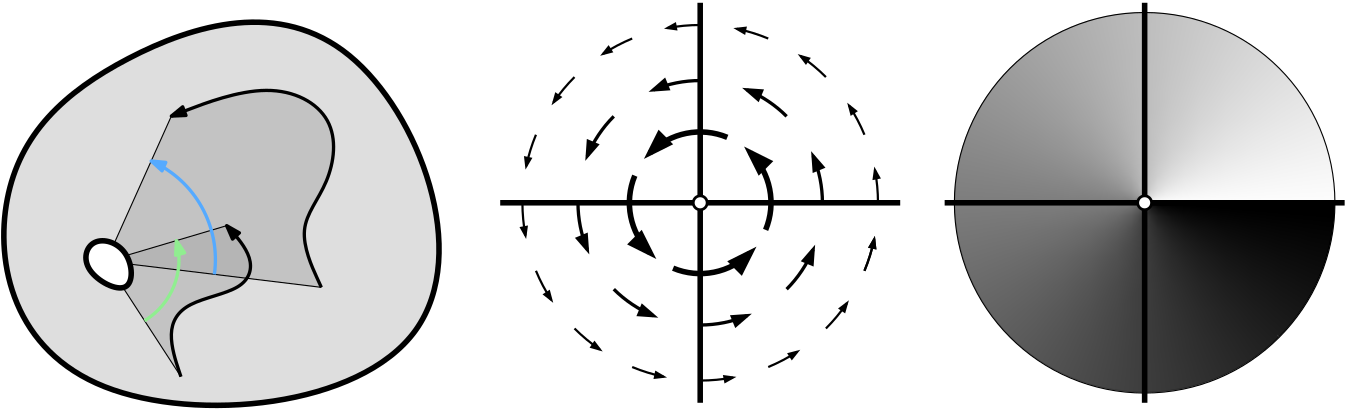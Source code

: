 <?xml version="1.0"?>
<!DOCTYPE ipe SYSTEM "ipe.dtd">
<ipe version="70107" creator="Ipe 7.1.8">
<info created="D:20130626133710" modified="D:20160304172349"/>
<bitmap id="1" width="3006" height="3007" length="319469" ColorSpace="DeviceRGB" Filter="DCTDecode" BitsPerComponent="8" encoding="base64">
/9j/4AAQSkZJRgABAQEAyADIAAD/2wBDAAIBAQIBAQICAgICAgICAwUDAwMDAwYEBAMFBwYH
BwcGBwcICQsJCAgKCAcHCg0KCgsMDAwMBwkODw0MDgsMDAz/2wBDAQICAgMDAwYDAwYMCAcI
DAwMDAwMDAwMDAwMDAwMDAwMDAwMDAwMDAwMDAwMDAwMDAwMDAwMDAwMDAwMDAwMDAz/wAAR
CAu/C74DASIAAhEBAxEB/8QAHwAAAQUBAQEBAQEAAAAAAAAAAAECAwQFBgcICQoL/8QAtRAA
AgEDAwIEAwUFBAQAAAF9AQIDAAQRBRIhMUEGE1FhByJxFDKBkaEII0KxwRVS0fAkM2JyggkK
FhcYGRolJicoKSo0NTY3ODk6Q0RFRkdISUpTVFVWV1hZWmNkZWZnaGlqc3R1dnd4eXqDhIWG
h4iJipKTlJWWl5iZmqKjpKWmp6ipqrKztLW2t7i5usLDxMXGx8jJytLT1NXW19jZ2uHi4+Tl
5ufo6erx8vP09fb3+Pn6/8QAHwEAAwEBAQEBAQEBAQAAAAAAAAECAwQFBgcICQoL/8QAtREA
AgECBAQDBAcFBAQAAQJ3AAECAxEEBSExBhJBUQdhcRMiMoEIFEKRobHBCSMzUvAVYnLRChYk
NOEl8RcYGRomJygpKjU2Nzg5OkNERUZHSElKU1RVVldYWVpjZGVmZ2hpanN0dXZ3eHl6goOE
hYaHiImKkpOUlZaXmJmaoqOkpaanqKmqsrO0tba3uLm6wsPExcbHyMnK0tPU1dbX2Nna4uPk
5ebn6Onq8vP09fb3+Pn6/9oADAMBAAIRAxEAPwD9/KKKKACiiigAooooAKKKKACiiigAoooo
AKKKKACiiigAooooAKKKKACiiigAooooAKKKKACiiigAooooAKKKKACiiigAooooAKKKKACi
iigAooooAKKKKACiiigAooooAKKKKACiiigAooooAKKKKACiiigAooooAKKKKACiiigAoooo
AKKKKACiiigAooooAKKKKACiiigAooooAKKKKACiiigAooooAKKKKACiiigAooooAKKKKACi
iigAooooAKKKKACiiigAooooAKKKKACiiigAooooAKKKKACiiigAooooAKKKKACiiigAoooo
AKKKKACiiigAooooAKKKKACiiigAooooAKKKKACiiigAooooAKKKKACiiigAooooAKKKKACi
iigAooooAKKKKACiiigAooooAKKKKACiiigAooooAKKKKACiiigAooooAKKKKACiiigAoooo
AKKKKACiiigAooooAKKKKACiiigAooooAKKKKACiiigAooooAKKKKACiiigAooooAKKKKACi
iigAooooAKKKKACiiigAooooAKKKKACiiigAooooAKKKKACiiigAooooAKKKKACiiigAoooo
AKKKKACiiigAooooAKKKKACiiigAooooAKKKKACiiigAooooAKKKKACiiigAooooAKKKKACi
iigAooooAKKKKACiiigAooooAKKKKACiiigAooooAKKKKACiiigAooooAKKKKACiiigAoooo
AKKKKACiiigAooooAKKKKACiiigAooooAKKKKACiiigAooooAKKKKACiiigAooooAKKKKACi
iigAooooAKKKKACiiigAooooAKKKKACiiigAooooAKKKKACiiigAooooAKKKKACiiigAoooo
AKKKKACiiigAooooAKKKKACiiigAooooAKKKKACiiigAooooAKKKKACiiigAooooAKKKKACi
iigAooooAKKKKACiiigAooooAKKKKACiiigAooooAKKKKACiiigAooooAKKKKACiiigAoooo
AKKKKACiiigAooooAKKKKACiiigAooooAKKKKACiiigAooooAKKKKACiiigAooooAKKKKACi
iigAooooAKKKKACiiigAooooAKKKKACiiigAooooAKKKKACiiigAooooAKKKKACiiigAoooo
AKKKKACiiigAooooAKKKKACiiigAooooAKKKKACiiigAooooAKKKKACiiigAooooAKKKKACi
iigAooooAKKKKACiiigAooooAKKKKACiiigAooooAKKKKACiiigAooooAKKKKACiiigAoooo
AKKKKACiiigAooooAKKKKACiiigAooooAKKKKACiiigAooooAKKKKACiiigAooooAKKKKACi
iigAooooAKKKKACiiigAooooAKKKKACiiigAooooAKKKKACiiigAooooAKKKKACiiigAoooo
AKKKKACiiigAooooAKKKKACiiigAooooAKKKKACiiigAooooAKKKKACiiigAooooAKKKKACi
iigAooooAKKKKACiiigAooooAKKKKACiiigAooooAKKKKACiiigAooooAKKKKACiiigAoooo
AKKKKACiiigAooooAKKKKACiiigAooooAKKKKACiiigAooooAKKKKACiiigAooooAKKKKACi
iigAooooAKKKKACiiigAooooAKKKKACiiigAooooAKKKKACiiigAooooAKKKKACiiigAoooo
AKKKKACiiigAooooAKKKKACiiigAooooAKKKKACiiigAooooAKKKKACiiigAooooAKKKKACi
iigAooooAKKKKACiiigAooooAKKKKACiiigAooooAKKKKACiiigAooooAKKKKACiiigAoooo
AKKKKACiiigAooooAKKKKACiiigAooooAKKKKACiiigAooooAKKKKACiiigAooooAKKKKACi
iigAooooAKKKKACiiigAooooAKKKKACiiigAooooAKKKKACiiigAooooAKKKKACiiigAoooo
AKKKKACiiigAooooAKKKKACiiigAooooAKKKKACiiigAooooAKKKKACiiigAooooAKKKKACi
iigAooooAKKKKACiiigAooooAKKKKACiiigAooooAKKKKACiiigAooooAKKKKACiiigAoooo
AKKKKACiiigAooooAKKKKACiiigAooooAKKKKACiiigAooooAKKKKACiiigAooooAKKKKACi
iigAooooAKKKKACiiigAooooAKKKKACiiigAooooAKKKKACiiigAooooAKKKKACiiigAoooo
AKKKKACiiigAooooAKKKKACiiigAooooAKKKKACiiigAooooAKKKKACiiigAooooAKKKKACi
iigAooooAKKKKACiiigAooooAKKKKACiiigAooooAKKKKACiiigAooooAKKKKACiiigAoooo
AKKKKACiiigAooooAKKKKACiiigAooooAKKKKACiiigAooooAKKKKACiiigAooooAKKKKACi
iigAooooAKKKKACiiigAooooAKKKKACiiigAooooAKKKKACiiigAooooAKKKKACiiigAoooo
AKKKKACiiigAooooAKKKKACiiigAooooAKKKKACiiigAooooAKKKKACiiigAooooAKKKKACi
iigAooooAKKKKACiiigAooooAKKKKACiiigAooooAKKKKACiiigAooooAKKKKACiiigAoooo
AKKKKACiiigAooooAKKKKACiiigAooooAKKKKACiiigAooooAKKKKACiiigAooooAKKKKACi
iigAooooAKKKKACiiigAooooAKKKKACiiigAooooAKKKKACiiigAooooAKKKKACiiigAoooo
AKKKKACiiigAooooAKKKKACiiigAooooAKKKKACiiigAooooAKKKKACiiigAooooAKKKKACi
iigAooooAKKKKACiiigAooooAKKKKACiiigAooooAKKKKACiiigAooooAKKKKACiiigAoooo
AKKKKACiiigAooooAKKKKACiiigAooooAKKKKACiiigAooooAKKKKACiiigAooooAKKKKACi
iigAooooAKKKKACiiigAooooAKKKKACiiigAooooAKKKKACiiigAooooAKKKKACiiigAoooo
AKKKKACiiigAooooAKKKKACiiigAooooAKKKKACiiigAooooAKKKKACiiigAooooAKKKKACi
iigAooooAKKKKACiiigAooooAKKKKACiiigAooooAKKKKACiiigAooooAKKKKACiiigAoooo
AKKKKACiiigAooooAKKKKACiiigAooooAKKKKACiiigAooooAKKKKACiiigAooooAKKKKACi
iigAooooAKKKKACiiigAooooAKKKKACiiigAooooAKKKKACiiigAooooAKKKKACisXVviR4d
0DUJLS/1/RbK7hxvhnvoo5EyARlWYEZBB+hqv/wt/wAJf9DR4d/8GUP/AMVQB0VFcJq37TXg
XRdQktpvENs8sWMmCGW4jOQDw8asp4PYnB46g1W/4au8Af8AQf8A/JG5/wDjdAHolFed/wDD
V3gD/oP/APkjc/8AxuueH7cXhM9NO8Rf9+If/jtAHstFeN/8Nw+E/wDoHeIv+/EP/wAdo/4b
h8J/9A7xF/34h/8AjtAHslFeN/8ADcPhP/oHeIv+/EP/AMdo/wCG4fCf/QO8Rf8AfiH/AOO0
AeyUV45/w274U/6B/iH/AL8Q/wDx2j/ht3wp/wBA/wAQ/wDfiH/47QB7HRXjn/DbvhT/AKB/
iH/vxD/8do/4bd8Kf9A/xD/34h/+O0Aex0V46P22/Ch5Gn+If+/EP/x2l/4ba8Kf9A/xD/34
h/8AjtAHsNFePf8ADbXhT/oH+If+/EP/AMdo/wCG2vCn/QP8Q/8AfiH/AOO0Aew0V5NpX7Zv
hDUb+OGaLWbCN85nntlaNMAnkI7Nz04U8nsOa2f+GpPAn/Qd/wDJK4/+N0AegUV5/wD8NSeB
P+g7/wCSVx/8brU0T46+DtftWmt/EWlxojlCLmYWz5wDwsm1iOeoGOvoaAOsorn/APhbPhX/
AKGbw/8A+DGH/wCKrQ0LxZpXijzf7M1PT9R8jHmfZbhJvLznGdpOM4OM+hoA0KKKKACiiigA
ooooAKKKKACiiigAooooAKKKKACiiigAooooAKKKKACiiigAooooAKKKKACiiigAooooAKKK
KACiiigAooooAKKKKACiiigAooooAKKKKACiiigAooooAKKKKACiiigAooooAKKKKACiiigA
ooooAKKKKACiiigAooooAKKKKACiiigAooooAKKKKACiiigAooooAKKKKACiiigAooooAKKK
KACiiigAooooAKKKKACiiigAooooAKKKKACiiigAooooAKKKKACiiigAooooAKKKKACiiigA
ooooAKKKKACiiigAooooAKKKKACiiigAooooAKKKKACiiigAooooAKKKKACiiigAooooAKKK
KACiiigAooooAKKKKACiiigAooooAKKKKACiiigAooooAKKKKACiiigAooooAKKKKACiiigA
ooooAKKKKACiiigAooooAKKKKACiiigAooooAKKKKACiiigAooooAKKKKACiiigAooooAKKK
KACiiigAooooAKKKKACiiigAooooAKKKKACiiigAooooAKKKKACiiigAooooAKKKKACiiigA
ooooAKKKKACiiigAooooAKKKKACiiigAooooAKKKKACiiigAooooAKKKKACiiigAooooAKKK
KACiiigAooooAKKKKACiiigAooooAKKKKACiiigAooooAKKKKACiiigAooooAKKKKACiiigA
ooooAKKKKACiiigAooooAKKKKACiiigAooooAKKKKACiiigAooooAKKKKACiiigAooooAKKK
KACiiigAooooAKKKKACiiigAooooAKKKKACiiigAooooAKKKKACiiigAooooAKKKKACiiigA
ooooAKKKKACiiigAorN8Q+M9H8I+T/a2rabpf2jd5X2u6SDzduM7dxGcZGcdMiuW179prwH4
cvFguPEtjK7oJAbVXu0wSRy0SsoPHQnPQ45FAHd0V4xeft1eDbW8mijs/EFykblVljtogkoB
wGXdIGweoyAfUDpXLf8ADwX/AKlH/wAqn/2mgD6Qor5HvP26vGV1ZzRR2fh+2eRCqyx20peI
kYDLukK5HUZBHqD0rktd/aZ8d+I7RILnxJfRxo4kBtVS0fOCOWiVWI56E46HHAoA+5ajvLyH
TrOW4uJYoLeBDJLLIwRI1AyWJPAAHJJr4GvPit4p1Gzlt7jxLr89vOhjlik1CZ0kUjBUgtgg
jgg1gUAfdevftBeCfDlms9x4m0mRHcIBazC6fOCeVi3MBx1Ix0GeRXMeIP20vA+jeT9muNS1
fzd277JaFfKxjG7zSnXPG3PQ5xxn47ooA+r7v9u7wutnK1vpWvy3AQmJJI4Y0dscAsJGKgnq
QDj0PSucvP2+5ntJVt/C0UVwyERvJqBkRGxwSojUsAeoBGfUda+dk6UtAHtP/DdXi7/oHeHP
/Aeb/wCO1i6t+2D481LUJJ4dUttPifGIILOJo48ADgyKzckZ5Y8nsMCvMKKAO+1T9p7x5rdh
JazeIrlIpcZMEMVvIMEHh41VhyOxGRx0JrI/4XB4t/6GnxH/AODKb/4quZXqKfQBd13xJqPi
i7W41O/vdRuEQRrJdTtM6qCSFBYk4ySce5qlRRQAVIOgqOpB0FABRRRQAU5DyRTacnWgB1FF
FABRRRQBJRRRQAUUUUAPTpS0idKWgAooooAVfvCn0xPvCn0AFFFFABT0+6KZUi8KKACtjS/i
Fr+h2EdrZa5rFnaxZ2QwXkkcaZJJwoIAyST9TWPRQB0lp8YfFlldRTJ4k1xnhcOokvZJEJBz
yrEhh7EEHvW4n7UPjonnXP8AySt//jdef06PvQB6pov7Xvi/S7Vo5zpepOzlhLc2xV1GB8o8
tkGOM8jPJ56Yv2n7aXiRLqJp9N0SSAODIkccqOy55AYuQCR3IOPQ9K8eooA+hNL/AG3LWW+j
W98O3FvanO+SC8E0i8HGFKIDzgfeHHPPStf/AIbQ8Lf8+Gv/APfiH/47XzJRQB9aaX+1R4K1
Cxjmm1G4sZHzmCe0lMickclAy89eGPB9eK6bSvin4a1v7MLXX9IlkvNohi+1IsrlsbV2E7gx
yBtIznjGa+KaKAPvSivhPS9VutEvo7qyubizuYs7JoJDHImQQcMORkEj6Gtf/havij/oZNf/
APBhN/8AFUAfatFfJ1l+1B42guY5JNWjuEjcMYntIQkgB5U7VBwenBB9CK6PTP2zdeivo2vd
K0i4thnfHCJIZG4OMMWYDnB+6eOOOtAH0dRXiejftp2E90y6joN5awBcq9vcLcOWyOCrBABj
POew45yN7Rv2t/CWqXTRznU9NRV3CW4tgyMcj5R5Zc55zyMcHnpkA9OorltG+N3hLXrVpoPE
GmRor7CLiUWz5wDwsm0kc9QMdfQ101rdRX1rFPBLHNBMoeORGDI6kZDAjggjnIoAfRRRQAUU
UUAFFFFABRRRQAUUUUAFFFFABRRRQAUUUUAFFFFABRRRQAUUUUAFFFFABRRRQAUUUUAFFFFA
BRRRQAUUUUAFFFFABRRRQAUUUUAFFFFABRRRQAUUUUAFFFFABRRRQAUUUUAFFFFABRRRQAUU
UUAFFFFABRRRQAUUUUAFFFFABRRRQAUUUUAFFFFABRRRQAUUUUAFFFFABRRRQAUUUUAFFFFA
BRRRQAUUUUAFFFFABRRRQAUUUUAFFFFABRRRQAUUUUAFFFFABRRRQAUUUUAFFFFABRRRQAUU
UUAFFFFABRRRQAUUUUAFFFFABRRRQAUUUUAFFFFABRRRQAUUUUAFFFFABRRRQAUUUUAFFFFA
BRRRQAUUUUAFFFFABRRRQAUUUUAFFFFABRRRQAUUUUAFFFFABRRRQAUUUUAFFFFABRRRQAUU
UUAFFFFABRRRQAUUUUAFFFFABRRRQAUUUUAFFFFABRRRQAUUUUAFFFFABRRRQAUUUUAFFFFA
BRRRQAUUUUAFFFFABRRRQAUUUUAFFFFABRRRQAUUUUAFFFFABRRRQAUUUUAFFFFABRRRQAUU
UUAFFFFABRRRQAUUUUAFFFFABRRRQAUUUUAFFFFABRRRQAUUUUAFFFFABRRRQAUUUUAFFFFA
BRRRQAUUUUAFFFFABRRRQAUUUUAFFFFABRRRQAUUUUAFFFFABRRRQAUUUUAFFFFABRRRQAUU
UUAFFFFABRRRQAUUUUAFFFFABRRRQAUUUUAFFFFABRRRQAUUUUAFFFFABRRRQAUUUUAFFFFA
BRRRQAUUUUAFFFFABRXNeMPjJ4V8A/aV1bX9MtJ7Tb5tv5wkuU3Yx+6XMhyGB4Xoc9Oa898W
ft0eDND3ppyanrcphLxtDB5MJfnCM0m115AyQjABuMnIoA9nor5X8Q/8FBdZujANJ8PaZY7d
3m/a53ut/Tbt2+XtxznOc5HTHPC+Jf2r/HviaK6hfXpbO3uX3eXZxJAYRu3BUkUeYAMAffJI
4JOTkA+4q4zX/wBofwP4bs0nufFGkSRu4jAtZhdvkgnJWLcwHHUjHQZyRXwxr/ifUvFd4lzq
moX2pXCII1lup3mdVBJCgsSQMknHuao0AfY+v/txeB9HvEitjq+rRsgYzWtoFRTkjafNZGzx
ngY5HOcgcLq//BQS8n02RdP8MW1tdtjy5Li+aeNeRnKKiE8ZH3hg4POMH5yp6H5fpQB6xr/7
aPjzWLxZbe+sdKRUCmG1s0ZGOSdx80O2eccHHA46k8R4k+K/ifxfFdRanr+r3lveP5ktvJdP
5DHdu/1YOwANggAADAwBgVz9FABTk602lU/MKAH0UUUAFFFFAElFCn5RRQAUUUUAOj706mp1
NOoAKKKKAFBwQafUdSUAFFFFABT0+6KZT0Py/SgBaKKKACnJ1ptOTrQA6iiigAooooAkoooo
AKKKKAHp90UtIn3RS0AFFFFACp94U+mp976U6gAooooAKkHQVHUlABRRRQAU9OhplPTpQAtF
FFABSjqKSlT7woAfRRRQAUUUUAPT7v1paF4UUUAFFFFACp94VPa3UtjdRTwSyQzwsHjkRiro
wOQwI5BB5yKhTqTTqAOp0b42eLdCummg8QanI7LsIuJTcpjIPCybgDx1Az19TXUaZ+114rsL
GOGWPSb2RM5mmt2Ej8k8hGVeOnAHA9ea8uooA9+0z9tK1lvo1vfD9xb2xzvkhuxNIvBxhSqg
84/iHHPPSul0T9qzwjqolM81/pnl42/abYt5mc9PLL9Md8dRjPOPlypBwAPSgD7P0L4i6B4m
kt47DWdNuprpd8cKXC+cw27vuZ3AgZJBGRg5xitmvhetLR/GWseHbZoNP1XUrCF23tHb3LxK
WwBuIUgZwAM+woA+1qK+XNH/AGpvGGmXLST3dpqKMu0R3FqiqpyPmHl7DnjHJxyeOmO00H9s
uKSSBNT0OSNAuJ5ra4Dktt6rGwHBbsX4B6nHIB7fRXn/AId/ab8Ja9sWS8n02WSURKl3CVzn
GGLLuRVyerMMYOcDmuy0XxRpniTzf7O1Gxv/ACMeZ9mnSXy85xnaTjOD19DQBeooooAKKKKA
CiiigAooooAKKKKACiiigAooooAKKKKACiiigAooooAKKKKACiiigAooooAKKKKACiiigAoo
ooAKKKKACiiigAooooAKKKKACiiigAooooAKKKKACiiigAooooAKKKKACiiigAooooAKKKKA
CiiigAooooAKKKKACiiigAooooAKKKKACiiigAooooAKKKKACiiigAooooAKKKKACiiigAoo
ooAKKKKACiiigAooooAKKKKACiiigAooooAKKKKACiiigAooooAKKKKACiiigAooooAKKKKA
CiiigAooooAKKKKACiiigAooooAKKKKACiiigAooooAKKKKACiiigAooooAKKKKACiiigAoo
ooAKKKKACiiigAooooAKKKKACiiigAooooAKKKKACiiigAooooAKKKKACiiigAooooAKKKKA
CiiigAooooAKKKKACiiigAooooAKKKKACiiigAooooAKKKKACiiigAooooAKKKKACiiigAoo
ooAKKKKACiiigAooooAKKKKACiiigAooooAKKKKACiiigAooooAKKKKACiiigAooooAKKKKA
CiiigAooooAKKKKACiiigAooooAKKKKACiiigAooooAKKKKACiiigAooooAKKKKACiiigAoo
ooAKKKKACiiigAooooAKKKKACiiigAooooAKKKKACiiigAooooAKKKKACiiigAooooAKKKKA
CiiigAooooAKKKKACiiigAooooAKKKKACiiigAorj/F3x/8ABfgfzF1LxJpkcsUxt5IYZPtM
0UgzlWjj3OuCpBJAAPB5IFeZeLv+CgXh3TPMTRtH1TVpY5im+ZltIZIxn94rfO/JAwGRTg84
IwQD32ivjPxd+3J428QXYbTZLHQbdHcokFuszupI2h2lDAlQOqqmcnjoB5d4i8a6z4w8n+19
X1PVPs27yvtd1JP5W7G7buJxnAzjrgUAfcniL9pbwH4X8n7V4o0yXz9237IzXmMYzu8kNt6j
G7GecZwa8z8Rf8FCdGtvJ/sjw7qd9u3eb9rnS12dNu3b5m7POc4xgdc8fKlFAHsPiD9uDx5r
nki2uNM0fyt277JZhvOzjG7zjJ0xxtx1Oc8Y8+8WfEzxD473rrGtanqMUkxuPJmuGaFHOeVj
zsXAYgBQAAcDArAU4YU+gAooooAKkBzzUdPU/KKAFooooAKdGeoptOQ/N9aAHUUUUAFKDgg+
lJRQBJRQDkA0UAFFFFAD0Py/SlpsZ6inUAFFFFACp94U+mKfmFPoAKKKKACpB0FR1IvQUAFF
FFABT06UynRnqKAHUUUUAFKn3hSUqfeFAD6KKKACiiigCSiiigAooooAen3RS0ifdFLQAUUU
UAOTrTqanWnUAFFFFABUlMHUU+gAooooAKen3RTKevCigBaKKKACnJ1ptOj7mgB1FFFABRRS
jqKAH0UUUAFFFFAD06E0tIn3RS0AFFFFACjkgU+mp976U6gAooooAKen3frTKkHAAoAKKKKA
Ok8O/F7xP4V2Cy1u/SOOIQpHK/nRRoMYCo+VGMADA4HHSu58Oftfa1ZFE1LTrDUI0iCboi1v
K7jHzsfmXnnICgZPGAMV5FTkHOfSgD6O8N/taaBqfkR6ja32lyybvMfaJ4IsZx8y/OcgDonB
PpzXceG/iXoHi7yF07V7G4luN3lw+YEnbbnP7tsOOATyOnPTmvjuigD7gor4/wDC3xT8Q+C4
1j03Vru3hRSiwsRLCgLbjhHBUHPOQM8n1Nd34e/a81mx2JqWnWOoRpEF3RM1vK7jHzsfmXnn
ICjk8YAxQB9C0V5n4e/aq8NaqEW9W+0uTyg7tJF5sQfjKKUyx6nBKjIHY8V3+jeJtN8R+b/Z
2oWN/wCTjzPs86S7M5xnaTjOD19DQBdooooAKKKKACiiigAooooAKKKKACiiigAooooAKKKK
ACiiigAooooAKKKKACiiigAooooAKKKKACiiigAooooAKKKKACiiigAooooAKKKKACiiigAo
oooAKKKKACiiigAooooAKKKKACiiigAooooAKKKKACiiigAooooAKKKKACiiigAooooAKKKK
ACiiigAooooAKKKKACiiigAooooAKKKKACiiigAooooAKKKKACiiigAooooAKKKKACiiigAo
oooAKKKKACiiigAooooAKKKKACiiigAooooAKKKKACiiigAooooAKKKKACiiigAooooAKKKK
ACiiigAooooAKKKKACiiigAooooAKKKKACiiigAooooAKKKKACiiigAooooAKKKKACiiigAo
oooAKKKKACiiigAooooAKKKKACiiigAooooAKKKKACiiigAooooAKKKKACiiigAooooAKKKK
ACiiigAooooAKKKKACiiigAooooAKKKKACiiigAooooAKKKKACiiigAooooAKKKKACiiigAo
oooAKKKKACiiigAooooAKKKKACiiigAooooAKKKKACiiigAooooAKKKKACiiigAooooAKKKK
ACiiigAooooAKKKKACiiigAooooAKKKKACiiigAooooAKKKKACiiigAooooAKKKKACiiigAo
oooAKKKKACiiigAooooAKKKKACiiigAooooAKKKx/GPxC0P4fWQuNb1aw0yNkeRBPMFeYIAW
CJ95yMjhQTyBjJFAGxRXgvjr9v7w1oUrQ6Hp1/r0iOo81z9kt3QrklSwL5BwuDGO5zgDPj3j
H9tvx34sshbw3VhokbI8ch0+3KvKGAGd8jOykc4KFSM5zkDAB9pazrdl4c02W91G8tbCzhx5
k9xKsUSZIAyzEAZJA57kV5j4u/bT8A+FvMSLULrWZ4pzC8Vhbs+MZy4d9kbJkYyrHOQRkc18
W+IfFOp+Lb1LnVtRv9TuY0ESy3dw87qgJIUFiSBkk49zVCgD6B8Xf8FAvEWp+YmjaPpmkxSQ
lN8zNdzRyHP7xW+ROARgMjDI5yDgeU+MfjP4r8f/AGldX8QapdwXe3zbbzjHbPtxt/criMYK
g8L1GevNcwpyBRQAUUUUAPQ8EUtNQ/N9adQAUUUUAFSVHT1PyigBaKKKACnRnqKbTkPzfWgB
1FFFABSr1FJRQBJRQDnmigAooooAev3RS0idDS0AFFFFADk6mnUxfvCn0AFFFFACjqKfUdSU
AFFFFABT0+6KZT0Py/SgBaKKKACnR96bTk6mgB1FFFABSp94UlKn3hQA+iiigAooooAkoooo
AKKKKAHp90UtIn3RS0AFFFFADo+9OpsfenUAFFFFACrywp9MT7wp9ABRRRQAVIOgqOpKACii
igAp6dDTKen3frQAtFFFABSp94UlOTqTQA6iiigAoooHPHrQBIOgooooAKKKKAHR9zTqRPu/
WloAKKKKAFHJAp9NT730p1ABRRRQAU9OhPrTKkXhRQAUUUUAFKOSB60lOTr9KAHUUUUAdh4e
+PXizw5sWPV57qISiRkuwJ9/TKlmy4UgdFYdTjBOa9C8LftfRGNU1vSZFdVJM1iwYM27geW5
GBt77zyOnPHhtFAH1h4c+OPhbxLbGSLWLW1dVVnju2FuyFh9358BiMEHaSB68jPWV8TKMKPe
tnwv4/1rwXIp0vUrq0RWL+Ur7omYrtJKHKk4xyQeg9BQB9gUV8+eF/2sNa0uNY9Us7XVUVSN
6n7PKzFsgkgFcAZGAo7c9c+geFP2mfDXiHy47qSfSbh9i7bhMxFm6gOuQFB/ifbwQfXAB6HR
UOnanbaxZpc2dxBdW8mdksLiRGwcHBHBwQR+FTUAFFFFABRRRQAUUUUAFFFFABRRRQAUUUUA
FFFFABRRRQAUUUUAFFFFABRRRQAUUUUAFFFFABRRRQAUUUUAFFFFABRRRQAUUUUAFFFFABRR
RQAUUUUAFFFFABRRRQAUUUUAFFFFABRRRQAUUUUAFFFFABRRRQAUUUUAFFFFABRRRQAUUUUA
FFFFABRRRQAUUUUAFFFFABRRRQAUUUUAFFFFABRRRQAUUUUAFFFFABRRRQAUUUUAFFFFABRR
RQAUUUUAFFFFABRRRQAUUUUAFFFFABRRRQAUUUUAFFFFABRRRQAUUUUAFFFFABRRRQAUUUUA
FFFFABRRRQAUUUUAFFFFABRRRQAUUUUAFFFFABRRRQAUUUUAFFFFABRRRQAUUUUAFFFFABRR
RQAUUUUAFFFFABRRRQAUUUUAFFFFABRRRQAUUUUAFFFFABRRRQAUUUUAFFFFABRRRQAUUUUA
FFFFABRRRQAUUUUAFFFFABRRRQAUUUUAFFFFABRRRQAUUUUAFFFFABRRRQAUUUUAFFFFABRR
RQAUUUUAFFFFABRRRQAUUUUAFFFFABRRRQAUUUUAFFFFABRRRQAUUUUAFFFFABRRRQAUUUUA
FFFFABRRRQAUUUUAFFFFABRRRQAUUUUAFFFFABRRRQAUUUUAFFFFABRRRQAUUUUAFFFFABRR
RQAUUUUAFFFY3jL4h6F8PLIXGuatYaXGyPIgnmCvMEALBE+85GRwoJ5AxkigDZorwLx3/wAF
BfDOhStDoWm3+vyI6jzXP2O3dCuSVLAvkHC4MY7nOAM+J+OP2zfHnjmJ4V1KLRLZ0VWj0uMw
EkNu3CQlpVJ4B2uAQMY5OQD7R8Y/EPQvh7ZC41vVrDTI2R5EE8wV5ggBYIn3nIyOFBPIGMkV
4546/wCCgPhnQpWh0LTr/X5EdR5rn7HbuhXJKlgXyDhcGMdznAGfkO+vp9TvZrm5mluLm4dp
ZZZXLvK7HJZieSSSSSetRUAeqeOv2yvHnjiJoV1KLRLaRFRo9MjMBJDbtwkJaVSeAdrgEDGO
TnzG8v59Svprm5mluLm4dpJZZXLvK7HJZieSSTkk9ahooAkooByBRQAUUUUAOQ9RTqYpwwp9
ABRRRQAoOCD6U+o6kU5UUAFFFFABT0PBFMpyHn60AOooooAKUHBBpKKAJKKAcgUUAFFFFAD1
PyilpE6GloAKKKKAHRnqKdTEPzfWn0AFFFFACjqKfUdSA5APrQAUUUUAFSDoKjp6/dFAC0UU
UAFPTpTKdH3oAdRRRQAU5OtNpU+8KAH0UUUAFKOopKUdRQA+iiigAooooAkooooAKKKKAHp9
0UtIn3RS0AFFFFADo+9OpsfenUAFFFFADk606mp1NOoAKKKKACpKYOop9ABRRRQAU9eFFMqQ
dBQAUUUUAFPToTTKen3RQAtFFFABSrywpKcnWgB1FFFABRRSjkgetADx0FFFFABRRRQA6Pua
dSLwopaACiiigBRyQPWn0xOW+lPoAKKKKACnp0J9aZUi8AUAFFFFABSjkgetJTkHOfSgB1FF
FABRRRQBc0XW73QLlp7C8urKZl2F4JWjYqSDjKkHGQOPavRPDH7UviDSZFXUYrXVoSxZiyiC
XG3AUMg2gA88qT1GemPMkGF+tLQB9JeFf2l/DfiDy47qSfSbh9i4uEzGWbqA65AUH+J9vBB9
cd5p2p22sWaXNpcQXVvJnZLC4dGwcHBHBwQR+FfGNWtJ1y90C5aawvLqymZdheCVo2K5BxlS
DjIHHtQB9lUV88eF/wBqXxBpUirqMVrq0JYsxZRBLjbgKGQbQAeeVJ6jPTHo3hX9pTw54g8u
O6kn0q4fYuLhMxlm6gOuQFB/ifbwQfXAB6DRUOnalbavZpc2lxBdW8mdksLh0bBwcEcHBBH4
VNQAUUUUAFFFFABRRRQAUUUUAFFFFABRRRQAUUUUAFFFFABRRRQAUUUUAFFFFABRRRQAUUUU
AFFFFABRRRQAUUUUAFFFFABRRRQAUUUUAFFFFABRRRQAUUUUAFFFFABRRRQAUUUUAFFFFABR
RRQAUUUUAFFFFABRRRQAUUUUAFFFFABRRRQAUUUUAFFFFABRRRQAUUUUAFFFFABRRRQAUUUU
AFFFFABRRRQAUUUUAFFFFABRRRQAUUUUAFFFFABRRRQAUUUUAFFFFABRRRQAUUUUAFFFFABR
RRQAUUUUAFFFFABRRRQAUUUUAFFFFABRRRQAUUUUAFFFFABRRRQAUUUUAFFFFABRRRQAUUUU
AFFFFABRRRQAUUUUAFFFFABRRRQAUUUUAFFFFABRRRQAUUUUAFFFFABRRRQAUUUUAFFFFABR
RRQAUUUUAFFFFABRRRQAUUUUAFFFFABRRRQAUUUUAFFFFABRRRQAUUUUAFFFFABRRRQAUUUU
AFFFFABRRRQAUUUUAFFFFABRRRQAUUUUAFFFFABRRRQAUUUUAFFFFABRRRQAUUUUAFFFFABR
RRQAUUUUAFFFFABRRRQAUUUUAFFFFABRRRQAUUUUAFFFFABRRRQAUUUUAFFFFABRRRQAUUUU
AFFFFABRRRQAUUUUAFFecfEr9q7wR8L7i4tbzVft+pW3D2Vgnnyht5RkLcRq6kElXdWAHTkA
+DfEr/goL4g1q4uLfwxY2ui2bfLFczoLi74cnfg/u13LgFSr4y2GPBAB9d319BpllNc3M0Vt
bWyNLLLK4RIkUZLMTwAACSTwK8g8f/tyeCfB/nQ6fNdeIbyPzUC2ce2BZE4AaV8Aox6PGHGA
Tzxn458Z/ETXviHei41zV7/VJFd5EFxMzJCXILCNPuoDgcKAOAMYArHQ9RQB7h8Sf27vFvjK
3uLXSYrXw5ZzcBoCZbsKUKsvmtgDJJYMiKy4XDcEnxa+vp9TvZrm5mluLm4dpZZZXLvK7HJZ
ieSSSSSetRUUAFKpwRSUUASUUA5ANFABRRRQA9DwRS0xThhT6ACiiigAqQHPNR09DlfpQAtF
FFABT0PBFMpyH5vrQA6iiigApQcEUlFAElFAOQKKACiiigB6H5fpS02PvTqACiiigByHkinU
xD8wp9ABRRRQAq9RT6jqSgAooooAKkXoKjp6fdFAC0UUUAFPTpTKeh4IoAWiiigAp0fem05O
tADqKKKAClT7wpKVThhQA+iiigApR1FJQDjmgCSiiigAooooAkooByAfWigAooooAen3RS0i
fdFLQAUUUUAPTpS0idKWgAooooAdH3p1Nj706gAooooAVeWFPpife+lPoAKKKKACpKYOop9A
BRRRQAVIvQVHUg449KACiiigAp0fem09Pu/WgBaKKKAClXlhSU5OpNADqKKKACiilXqKAHjj
j0ooooAKKKKAHIOpp1Iowo96WgAooooAUckCn01Ov0p1ABRRRQAU9On1plSDgAelABRRRQAU
o5IHrSU5Bzn0oAdRRRQAUUUUAOQck06kUYUe9LQBo+HvFmp+FLgy6bf3Vk7MrsIpCqyFTkbl
6MBk8EEcn1r0Twh+1RqunSxRazbQajbjh5olEU/LZ3cfIcLkBQFzxz1J8qooA+o/CHxw8OeM
5Yobe9+zXc33be6XynJ3bQoP3WYkjAViTnpwcdbXxgBkgV03g/4sa94GRIrC/cWqsG+zygSR
YBJKgHlQSTnaQTnrnFAH1TRXlPg/9qbT9RdIdatH05toBuIiZYi2DuJUDcoJAwBu68njNeje
H/FemeKrcy6bfWt6gVWYRSBmjDDI3L1UnB4IB4PpQBoUUUUAFFFFABRRRQAUUUUAFFFFABRR
RQAUUUUAFFFFABRRRQAUUUUAFFFFABRRRQAUUUUAFFFFABRRRQAUUUUAFFFFABRRRQAUUUUA
FFFFABRRRQAUUUUAFFFFABRRRQAUUUUAFFFFABRRRQAUUUUAFFFFABRRRQAUUUUAFFFFABRR
RQAUUUUAFFFFABRRRQAUUUUAFFFFABRRRQAUUUUAFFFFABRRRQAUUUUAFFFFABRRRQAUUUUA
FFFFABRRRQAUUUUAFFFFABRRRQAUUUUAFFFFABRRRQAUUUUAFFFFABRRRQAUUUUAFFFFABRR
RQAUUUUAFFFFABRRRQAUUUUAFFFFABRRRQAUUUUAFFFFABRRRQAUUUUAFFFFABRRRQAUUUUA
FFFFABRRRQAUUUUAFFFFABRRRQAUUUUAFFFFABRRRQAUUUUAFFFFABRRRQAUUUUAFFFFABRR
RQAUUUUAFFFFABRRRQAUUUUAFFFFABRRRQAUUUUAFFFFABRRRQAUUUUAFFFFABRRRQAUUUUA
FFFFABRRRQAUUUUAFFFFABRRRQAUUUUAFFFFABRRRQAUUUUAFFFFABRRRQAUUUUAFFFFABRR
RQAUUUUAFFFFABRRRQAUUUUAFFFFABRRXI/FP45+GPg5ZGTXNTihuWTfFZRfvLqfhtu2McgE
oyh2wmeCwoA66qHiLxXpfg+yS61fUtP0u2kcRLLd3CQIzkEhQzEAnAJx1wDXyZ8S/wDgoR4h
1q4uLfwxY2ui2TfLFczoLi84cnfg/u13LgFSr4y2GPBHhPiLxXqnjC9S61fUtQ1S5jQRLLd3
DzuqAkhQzEkDJJx0yTQB9XfE7/goXouiTSWvhbTZdbk2MBeXBa2t1cqChCEeY4BJDA+Wfl4J
ByPnz4l/tG+MPi3DJb6vq8p0+R2f7DbqILcAsGClV5kClV2+YWIxnOSSeEpyHnHrQA6iiigA
pQcEGkooAkooU5AooAKKKKAHIeop1MU4Ip9ABRRRQAVIDkA1HT0PGPSgBaKKKACnIeoptKDg
g0APooooAKAcc0UUASUUiHK/SloAKKKKAHoePpS01DzTqACiiigByH5vrTqYp+YU+gAooooA
UHBB9KfUdSDoKACiiigAp6n5RTKeh4oAWiiigAp6dDTKch5IoAdRRRQAU5DyRTaVPvCgB9FF
FABSp94UlKOooAfRRRQAUo6ikpR1FAD6KKKACiiigCSiiigAooooAkHQUUDoKKACiiigB6fd
FLSJ90UtABRRRQA9OlLSJ0paACiiigB0fenU2PvTqACiiigBydSadSJ0JpaACiiigBV+8KfT
U6mnUAFFFFACjkgetPpi/eFPoAKKKKACpF6Co6koAKKKKACnp0JplPXhRQAtFFFABTk+99Kb
To+9ADqKKKACgc8etFOTr9KAHUUUUAFFFFAD0HGfWloHAA9KKACiiigBV5YU+moOpp1ABRRR
QAU9BgfWmDnj1qSgAooooAKUDJApKcg5JoAdRRRQAUUUUAOQdTTqFGAKKACp9P1K50i8S4tL
ie1uI87ZYnKOuRg4I5GQSPxqCigD0Pwf+0nr3h50jvymsWqqF2y4SVQAQMSAZJJwSWDE47Ek
16d4P/aH8P8Aih0huJX0m5ZQSLohYi2CWAkBxgY6ttzkYGeK+b1GTin0AfZFFfKHhX4g614J
3jS9QntUkzujwHjJOMtsYFd3ygZxnAxmvVfCH7U1rcokWuWT20xYL59qN8WCTlipO5QBjoWJ
54HAoA9aoqnoPiKx8T6et3p91Dd27Y+aNs7TgHaR1VsEZBwRnkVcoAKKKKACiiigAooooAKK
KKACiiigAooooAKKKKACiiigAooooAKKKKACiiigAooooAKKKKACiiigAooooAKKKKACiiig
AooooAKKKKACiiigAooooAKKKKACiiigAooooAKKKKACiiigAooooAKKKKACiiigAooooAKK
KKACiiigAooooAKKKKACiiigAooooAKKKKACiiigAooooAKKKKACiiigAooooAKKKKACiiig
AooooAKKKKACiiigAooooAKKKKACiiigAooooAKKKKACiiigAooooAKKKKACiiigAooooAKK
KKACiiigAooooAKKKKACiiigAooooAKKKKACiiigAooooAKKKKACiiigAooooAKKKKACiiig
AooooAKKKKACiiigAooooAKKKKACiiigAooooAKKKKACiiigAooooAKKKKACiiigAooooAKK
KKACiiigAooooAKKKKACiiigAooooAKKKKACiiigAooooAKKKKACiiigAooooAKKKKACiiig
AooooAKKKKACiiigAooooAKKKKACiiigAooooAKKKKACiiigAooooAKKKKACiiigAooooAKK
KKACiiigAooooAKKq63rtj4a0yW+1K9tNPsoMeZcXMqxRR5IUZZiAMkgc9yK+ePi3/wUL0zR
99r4Osf7XuBj/Tr1HitV+4flj4kfgupz5eCARuFAH0jXkXxM/bY8D+Abe4js7/8A4SLUovlS
30/54mYoWUmf/V7M4BKF2BP3TggfInxM/aD8X/Fm4uP7X1m7Nlc8Gwt3MNmqhy6r5anDbTjD
Pub5VyxwK4ugD2j4t/tx+L/iJvttKk/4RfTWx8llKTdP9w/NPgMMMpxsCcMQ26vILy/n1W8m
urqaW5ubh2llllcvJK7HLMzHkkk5JPJJqtTkOD9aAHUUUUAFFFFAEgORmimoeop1ABRRRQA5
D1FOpgOCDT6ACiiigAqQHIBqOnIeooAdRRRQAUqnDCkooAkooByAaKACiiigCRTkCimoeop1
ABRRRQA5Dzj1p1MBwQafQAUUUUAKpwRT6jqQHIB9aACiiigAqSo6kU/KKACiiigAp6fdFMp6
HgigBaKKKACnRnqKbSofm+tAD6KKKAClQ/N9aSlB5FAD6KKKAClHUUlFAElFAOeaKACiiigC
SiiigApR1FJSjqKAH0UUUAFFFFAElFFFABRRRQBIOgooHQUUAFFFFAD0+6KWkT7opaACiiig
B6dKWkTpS0AFFFFADo+9OpE6UtABRRRQA9Pu/WlpE+6KWgAooooAenQmlpE+6KWgAooooAcn
U06kToTS0AFFFFACrywp9NTrTqACiiigAqQcAD0pg6in0AFFFFABT0+79aZUi8KKACiiigAp
6dCaZT14UUALRRRQAUqDLfSkp6DgmgBaKKKACiilAyQKAHgYAFFFFABRRRQA5Bzn0p1IgwPr
S0AFFFFABT1GFHvTQMkCn0AFFFFABSgZIFJTkHU0AOooooAKKKUckD1oAcgwM+tLRRQAUUUU
AXdB8RX3hjUFu9Pup7S4XHzRtjcMg7SOjLkDIOQccivTfBH7T15YhYdet/t0f/PxAqpMPvHl
eFb+EcbcAE8mvJlGSKfQB9TeEvidofjWKL7Dfwm4l4FtIwjnBC7iNh5OB1K5HB5OK3q+O67f
wl8f/EPhqWJJ7n+1LROGiufmcgtkkSfe3YyAWLAZ6HAoA+jaK4LwT+0NofijbFeN/Y92f4Z3
Bhb7x4k4HQD7wXk4Ga72gAooooAKKKKACiiigAooooAKKKKACiiigAooooAKKKKACiiigAoo
ooAKKKKACiiigAooooAKKKKACiiigAooooAKKKKACiiigAooooAKKKKACiiigAooooAKKKKA
CiiigAooooAKKKKACiiigAooooAKKKKACiiigAooooAKKKKACiiigAooooAKKKKACiiigAoo
ooAKKKKACiiigAooooAKKKKACiiigAooooAKKKKACiiigAooooAKKKKACiiigAooooAKKKKA
CiiigAooooAKKKKACiiigAooooAKKKKACiiigAooooAKKKKACiiigAooooAKKKKACiiigAoo
ooAKKKKACiiigAooooAKKKKACiiigAooooAKKKKACiiigAooooAKKKKACiiigAooooAKKKKA
CiiigAooooAKKKKACiiigAooooAKKKKACiiigAooooAKKKKACiiigAooooAKKKKACiiigAoo
ooAKKKKACiiigAooooAKKKKACiiigAooooAKKKKACiiigAooooAKKKKACiiigAooooAKKKKA
CiiigAooooAKKKKACiiigAooooAKKKKACiuf+IXxU8O/CrS1vPEOrWmmQyZ8tZCWlmwVB2Rq
C74LLnaDgHJwOa+Yvi5/wUP1TWd9r4Nsf7Itzj/Tr1Elum+4flj5jTkOp3eZkEEbTQB9PfEH
4p+HvhXpi3niDVrTTIZM+WshLSzYKg7I1Bd8FlztBwDk4HNfO3xj/wCCh/8Ar7DwTY/3o/7U
vk/313RQ/wDfDq0h9Q0dfMWt67feJdTlvtSvbvUL2fHmXFzK0ssmAFGWYknAAHPYCqlAGr4y
8cax8Qtbk1LW9Ru9TvZMjzJ3LbFLFtijoiAsxCqAozwBWahyPpTKVTg+xoAfRRRQAUUUUASA
5ANFNQ9RTqACiiigBVOCKfUdPQ5H0oAWiiigAp6nKimU5Dzj1oAdRRRQAUqnBFJRQBJRQDkA
0UAFFFFAD0PBFLTFOGFPoAKKKKAFBwQafUdSKcgUAFFFFABT1PyimU6M9RQA6iiigAp6H5fp
TKch6igB1FFFABT0Py/SmU6M9RQA6iiigApydTTaVfvCgB9FFFABSg8ikooAkooBzzRQAUUU
UASA55opFPyiloAKKKKAHqflFLSJ0paACiiigCQdBRQvQUUAFKDgg+lJRQBJRRRQAUUUUASU
UUUAFFFFAEg6CigdBRQAUUUUAPT7opaRPuiloAKKKKAHp0paROlLQAUUUUAPTpS0ifdFLQAU
UUUASL0FFA6CigAoopRyQPWgB46CiiigAooooAen3RS0DoKKACiiigB0fc06kT7v1paACiii
gBU+8KfTU6k06gAooooABzx61JTF5YU+gAooooAKkpi8sKfQAUUUUAFSAYAFMXkin0AFFFFA
BTkHU02pFGAKACiiigApRyQPWkpyDnPpQA6iiigAooooAcg5Jp1Iowo96WgAooooAKkAwAKY
gy30p9ABRRRQAU5B1NNqQDAxQAUUUUAFFFKBk4oAcgwM+tLRRQAUUUUAFdL4Q+KWu+CY0isb
5/sqsG+zygSRYBJIAP3QSTnaQTnrnFc4gyc+lOoA948DftH6Zrvl2+rJ/Zd02F8zJa3c/KM5
6pkkn5uABy1ei29xHeW8c0MiSxSqHR0YMrqRkEEdQR3r5Crb8HfETV/AtwG067eOItueB/nh
k5GcqehIUDcMNjoRQB9S0V5v4G/aP0zXfLt9WT+y7psL5mS1u5+UZz1TJJPzcADlq9Ft7iO8
t45oZElilUOjowZXUjIII6gjvQA+iiigAooooAKKKKACiiigAooooAKKKKACiiigAooooAKK
KKACiiigAooooAKKKKACiiigAooooAKKKKACiiigAooooAKKKKACiiigAooooAKKKKACiiig
AooooAKKKKACiiigAooooAKKKKACiiigAooooAKKKKACiiigAooooAKKKKACiiigAooooAKK
KKACiiigAooooAKKKKACiiigAooooAKKKKACiiigAooooAKKKKACiiigAooooAKKKKACiiig
AooooAKKKKACiiigAooooAKKKKACiiigAooooAKKKKACiiigAooooAKKKKACiiigAooooAKK
KKACiiigAooooAKKKKACiiigAooooAKKKKACiiigAooooAKKKKACiiigAooooAKKKKACiiig
AooooAKKKKACiiigAooooAKKKKACiiigAooooAKKKKACiiigAooooAKKKKACiiigAooooAKK
KKACiiigAooooAKKKKACiiigAooooAKKKKACiiigAooooAKKKKACiiigAooooAKKKKACiiig
AooooAKKKKACiiigAorn/iH8VfDvwp0tbzxDq9ppkMmfLWQlpZsFQdkagu+Cy52g4BycDmvm
D4u/8FEtU1nfa+DLH+yLc4/069RJbpvuH5Y+Y05Dqd3mZBBG00AfT/xC+Knh34VaWt54h1a0
0yGTPlrIS0s2CoOyNQXfBZc7QcA5OBzXzB8Xf+CiWqaxvtPBlh/Y9ucf6deokt033D8sfMac
h1O7zMggjaa+ddb16+8TapLfale3eoXs+PMuLmZpZZMAKMsxJOAAOewFVKALet69feJtUlvt
SvbvUL2fHmXFzM0ssmAFGWYknAAHPYCq6HtTKUHBBoAfRRRQAUUUUAPU5ApaahwfrTqACiii
gBQcEGn1HT0PGPSgBaKKKACnIcH602igCSigHIzRQAUA45oooAkBzzRSIeMelLQAUUUUAOQ9
RTqYDgg0+gAooooAKkByAajp6HjHpQAtFFFABTkPUU2lU4YUAPooooAKch+b602lBwRQA+ii
igApUPzfWkpQcEH0oAfRRRQAUqn5hSUA45oAkooooAKUHBB9KSigCSigdBRQAUUUUAPU/KKW
kQ8UtABRRRQA9DxS02M9RTqACiiigB6dKWmx96dQAUUUUAPT7opaRD8v0paACiiigCQHIBoo
HQUUAFFFFAElFFFABRRRQBIOgooHQUUAFFFFAD0+6KWkT7opaACiiigB6dKWkT7opaACiiig
B68KKWgdBRQAUUUUASUUUUAFKOopKVfvCgB9FFFABSjkgetJSr94UAPooooAKKKBzx60ASDo
KKKKACiiigB6dDS0i/dFLQAUUUUAOj7mnUifd+tLQAUUUUAOTqTTqRBxn1paACiiigBydfpT
qROhNLQAUUUUAKBkgU+mp3NOoAKKKKACnoML9aYOePWpKACiiigApQMkCkpyDkmgB1FFFABR
RQOePWgB6DjPrS0UUAFFFFACoMn6U+kQYGfWloAKKKKACnIOpptSDgYoAKKKKACiilQZP0oA
eowMUUUUAFFFFACjk4rd8H/EHV/A04bT7t44i254H+aGTkZyp7kKBkYbHcVhoO9OoA928D/t
GaZrnl2+rJ/Zd02F8zJa3c/KM56pkkn5uABy1eh29xHd28c0MiSxSqHR0IZXUjIII6gjvXyN
Wr4c8b6v4ScHTtQubVQxfy1bMTMRgkocqTjHJHYegoA+p6K8t8GftL2l9th1y3+xSH/l4gVn
hPU8ryy/wjjdknPAr0+3uI7u3jmhkSWKVQ6OhDK6kZBBHUEd6AH0UUUAFFFFABRRRQAUUUUA
FFFFABRRRQAUUUUAFFFFABRRRQAUUUUAFFFFABRRRQAUUUUAFFFFABRRRQAUUUUAFFFFABRR
RQAUUUUAFFFFABRRRQAUUUUAFFFFABRRRQAUUUUAFFFFABRRRQAUUUUAFFFFABRRRQAUUUUA
FFFFABRRRQAUUUUAFFFFABRRRQAUUUUAFFFFABRRRQAUUUUAFFFFABRRRQAUUUUAFFFFABRR
RQAUUUUAFFFFABRRRQAUUUUAFFFFABRRRQAUUUUAFFFFABRRRQAUUUUAFFFFABRRRQAUUUUA
FFFFABRRRQAUUUUAFFFFABRRRQAUUUUAFFFFABRRRQAUUUUAFFFFABRRRQAUUUUAFFFFABRR
RQAUUUUAFFFFABRRRQAUUUUAFFFFABRRRQAUUUUAFFFFABRRRQAUUUUAFFFFABRRRQAUUUUA
FFFFABRRRQAUUUUAFFFFABRRRQAUUUUAFFFFABRRRQAUUUUAFFFFABRRRQAUUUUAFFFFABRR
RQAUUUUAFFFFABRRRQAUVU1zXrHwxpct9qV7aadZQY8y4uZlhijyQoyzEAZJAGT1IFfN3xs/
4KG6dZ2Nzp/giCa+u5Yyi6rcR+XBASFIeOJhukIy4+cKAyg4deCAfQ/jPx1o/wAPNDk1LXNS
tNMso8jzJ3C72CltiDq7kKxCqCxxwDXzH8cv+Chr3UM2neBIJrZhIAdXuo1LEKzZ8qFgRhgF
IaTnDMNinDD5u8Z+OtY+IeuSalrmpXep3smR5k7ltili2xB0RAWYhVAUZ4ArJoAt65r194m1
SW+1K9u9QvZ8eZcXMzTSyYAUZZiScAAc9gKroe1MpQcEGgB9FFFABRRRQA9D2paYDgg0+gAo
oooAKkU5AqOnIecetADqKKKAClU4IpKKAJKKRTkCloAKKKKAHoeMelLTFOCKfQAUUUUAKpwf
rT6jqQHIBoAKKKKACpFOQKjpyHqKAHUUUUAFKhw31pKKAJKKAcgGigAooooAkByAfWikQ/KK
WgAooooAkByAaKRD8v0paACiiigCRTkCikQ8UtABRRRQBIpyoopEPBpaACiiigB6fdFLTYz1
FOoAKKKKAHRnqKdTEPzfWn0AFFFFACofm+tPpi/eFPoAKKKKAHR96dTU606gAooooAenSlps
fenUAFFFFAD1+6KWkT7opaACiiigCQHPNFA6CigAooooAkHQUUDoKKACiiigB6fdFLSJ90Ut
ABRRRQA9PuiloHQUUAFFFFAEg449KKKKAClHUUlKvLCgB9FFFABSp94UlOTrQA6iiigApydT
TadH3oAdRRRQAUq8sKSnJ1oAdRRRQAUUUq8kUAPHAA9KKKKACiilHJA9aAHgYAFFFFABRRSj
kgetAD14UUUUUAFFFFAD14UUtFFABRRRQA9RhR70tA449KKACiiigByDnPpTqRBgfWloAKKK
KACnqMKPemgZIFPoAKKKKACnIOc+lNp6jAFAC0UUUAFKOSB60lOQdTQA6iiigAooooAcg5z6
U6kUYApaACiiigAp6jA9zTVGSKfQAUUUUAFKOTikpyDvQA4cDFFFFABRRRQAo5OK3fCHxA1b
wPOG0+7dIi254H+aGTkZyp7kKBkYbHcVhoO9OoA9z8E/tE6brnl2+qp/Zl02F8zJa3c/KM56
pkkn5uABy1ei18j10fg34qa14G2pZ3Pm2q/8u04Lxd+gzleWJ+UjJ65oA+laK4nwL8dtJ8Y3
EVrMr6bfzNsSKQ7o5GJOArgdcAcMFyWAGa7agAooooAKKKKACiiigAooooAKKKKACiiigAoo
ooAKKKKACiiigAooooAKKKKACiiigAooooAKKKKACiiigAooooAKKKKACiiigAooooAKKKKA
CiiigAooooAKKKKACiiigAooooAKKKKACiiigAooooAKKKKACiiigAooooAKKKKACiiigAoo
ooAKKKKACiiigAooooAKKKKACiiigAooooAKKKKACiiigAooooAKKKKACiiigAooooAKKKKA
CiiigAooooAKKKKACiiigAooooAKKKKACiiigAooooAKKKKACiiigAooooAKKKKACiiigAoo
ooAKKKKACiiigAooooAKKKKACiiigAooooAKKKKACiiigAooooAKKKKACiiigAooooAKKKKA
CiiigAooooAKKKKACiiigAooooAKKKKACiiigAooooAKKKKACiiigAooooAKKKKACiiigAoo
ooAKKKKACiiigAooooAKKKKACiiigAooooAKKKKACiiigAooooAKKKKACiiuO+LHx68K/Bax
MmvapDDdNH5kNlF+9u7jhtu2McgMUZQ7bU3cFhQB2NeJ/H39tzw58J/7Q0rSW/tzxLbb4fKR
T9ltJht4mfIzjccrHk5RlYoeR84/Hf8AbS8T/Ga3bT7Zf+Ec0Rtwe1tJ3MtyrJtZJpfl3py/
yhVUhvmDEAjx2gDrPi38a/Efxt1xL7xBffaPs+8W1vGgjgtFZtxVFH4DcxLEKoLHArlUPam0
oODmgB9FAORmigAooooAeh7UtMBwQafQAUUUUAFPQ5GPSmUqnBFAD6KKKACgHHNFFAEgORmi
kQ9qWgAooooAch5x606o6kByM0AFFFFABUinIFR05D1FADqKKKACnIeoptKDgg0APooooAKU
HBBpKKAJKKRTkCloAKKKKAHoeMelLTUPNOoAKKKKAHRnqKdTUPzfWnUAFFFFADkPUU6mIfmF
PoAKKKKAHIeSKdTFPzCn0AFFFFADkPJp1MU4YU+gAooooAch5+tOpinBFPoAKKKKAFB5FPqO
pKACiiigBR1FPpgOCDT6ACiiigByH5vrTqYn3hT6ACiiigB0fenU1OtOoAKKKKAHp0paRDwR
S0AFFFFAEinKiikT7opaACiiigCQdBRQOgooAKKKKAHp90UtC9BRQAUUUUASDoKKKKAClHUU
lKOooAfRRRQAUqfeFJTk+99KAHUUUUAFOTqabTo+9ADqKKKACnp0NMp6dKAFooooAKdH3NNp
6fd+tAC0UUUAFOTr9KbT06E0ALRRRQAU5PvfSm06PuaAHUUUUAFKn3h7UlOTuaAHUUUUAFKv
LCkpydSaAHUUUUAFKvLCkpydSfSgB1FFFABQOePWinJ1+lADqKKKACiiigByDqadQBgAUUAF
FFFACqMkCn01B1NOoAKKKKACpFGABTFGSKfQAUUUUAFKoyRSU9BgZ9aAFooooAKKKUDJAoAc
gwM+tLRRQAUUUUAFSDgAelNQd/SnUAFFFFABSjk4pKcg70AOHAxRRRQAUUUUAKBkgV2fgP40
at4LdIZHfUdPRdot5XwU4AG1yCVAwOOVxnjJyOOQd/WloA+mPBfxE0vx5a+ZYz7Zlzvt5SFm
QAgZKgnjkcjI5x1yK3K+Tre4ktJ45YneKWJg6OhKshByCCOhBr1LwF+0XLDILfxAvmxnAW6h
jAdSW5LqMAgA9VGRt6MTkAHr9FVNE16y8R2C3Vhcw3UDY+aNs7TgHBHUHBHBwRmrdABRRRQA
UUUUAFFFFABRRRQAUUUUAFFFFABRRRQAUUUUAFFFFABRRRQAUUUUAFFFFABRRRQAUUUUAFFF
FABRRRQAUUUUAFFFFABRRRQAUUUUAFFFFABRRRQAUUUUAFFFFABRRRQAUUUUAFFFFABRRRQA
UUUUAFFFFABRRRQAUUUUAFFFFABRRRQAUUUUAFFFFABRRRQAUUUUAFFFFABRRRQAUUUUAFFF
FABRRRQAUUUUAFFFFABRRRQAUUUUAFFFFABRRRQAUUUUAFFFFABRRRQAUUUUAFFFFABRRRQA
UUUUAFFFFABRRRQAUUUUAFFFFABRRRQAUUUUAFFFFABRRRQAUUUUAFFFFABRRRQAUUUUAFFF
FABRRRQAUUUUAFFFFABRRRQAUUUUAFFFFABRRRQAUUUUAFFFFABRRRQAUUUUAFFFFABRRRQA
UUUUAFFFFABRRRQAUUUUAFFFFABRRRQAUUUUAFFFFABRRRQAUUUUAFFFFABRRRQAUUVFf38G
lWM91dTw21rbRtLNNK4SOJFGWZmPAAAJJPAAoAlrnviJ8V/Dnwn0tbzxFq9ppcMmfLWQlpZs
FQdkagu+C652g4BycDmvDP2h/wBv3TfDMNxpHghodW1F43jfVOfs1jIG25jUriY4DEMD5fKH
MgJUfJPjTx3rPxF12TU9c1K71S+kyPMnkLbFLFtiDoiAsxCqAozwBQB7d8aP+Cg3iPxr9osf
C8P/AAjemPuT7RkSX0yneud33YsqynCAsrLkSGvArzUZ9Vv57q6nmubq6kaWWaVy8krscszM
eSSSSSeSagooAkooU5GaKACiiigByHtTqjqQHIzQAUUUUAFPQ9qZSg4INAD6KAcjNFABRRRQ
A9DkfSlpiHB+tPoAKKKKAFBwc0+o6ehyPpQAtFFFABTkPUU2lBwQaAH0UUUAFKDgg0lFAElF
IhyPpS0AFFFFAD1OR9KWmocH606gAooooAch5x606mA4OaeDnmgAooooAVTgin1HUgOQDQAU
UUUAKDgg0+o6kU5AoAKKKKAAHHNSVHT1OQKAFooooAKkqOnqcj6UALRRRQAVIDnmo6ehyPpQ
AtFFFABUgOQDUdPQ8Y9KAFooooAKkXoKjp6fdFAC0UUUAFSVHUg6CgAooooAVeop9MBwQfSn
0AFFFFADk606mL94U+gAooooAdH3p1NQ8kU6gAooooAenSlpEPBFLQAUUUUASL0FFIn3RS0A
FFFFAEg6CiiigApRyQPWkpR1FAD6KKKAClT7wpKVPvCgB9FFFABTk602nR96AHUUUUAFPToT
TKenSgBaKKKACnp90Uynp90UALRRRQAVIvQVHUlABRRRQAU9eFFMqSgAooooAKen3R70ypBw
APSgAooooAKen3frTKkHAAoAKKKKACnp0+tMqReAKACiiigAp6dCfWmVIvCigAooooAKenQm
mU9eFFAC0UUUAFKoyfpSU9BgZ9aAFooooAKKKcgyc+lADgMACiiigAooooAeg4z60tA4GKKA
CiiigBQMkCn01B1NOoAKKKKACnIOpptSAYAFABRRRQAUUU5Bk59KAHAYAFFFFABRRRQAo5OK
eOBimoO9OoAKKKKAClAJOKSnoMDPrQAtFFFABRRRQBc0PXb3w7frc2FzNazr/FG2NwyDgjoR
kDg5BxXq3gP9oiKWMW+vr5UgwFuoYyUYBeS6jkEkdVGPm6KBk+QIMDPc0tAH1db3Ed3AksTp
LFKodHQhlcEZBBHUEU6vmvwZ8QtU8C3W+ym3QtnfbyktC5IAyVBHPA5GDxjpkV7X4E+LuleO
nS3jZ7W/ZSTbS9WwATtYcMOT6HCk4AoA6miiigAooooAKKKKACiiigAooooAKKKKACiiigAo
oooAKKKKACiiigAooooAKKKKACiiigAooooAKKKKACiiigAooooAKKKKACiiigAooooAKKKK
ACiiigAooooAKKKKACiiigAooooAKKKKACiiigAooooAKKKKACiiigAooooAKKKKACiiigAo
oooAKKKKACiiigAooooAKKKKACiiigAooooAKKKKACiiigAooooAKKKKACiiigAooooAKKKK
ACiiigAooooAKKKKACiiigAooooAKKKKACiiigAooooAKKKKACiiigAooooAKKKKACiiigAo
oooAKKKKACiiigAooooAKKKKACiiigAooooAKKKKACiiigAooooAKKKKACiiigAooooAKKKK
ACiiigAooooAKKKKACiiigAooooAKKKKACiiigAooooAKKKKACiiigAooooAKKKKACiiigAo
oooAKKKKACiiigAooooAKKz/ABZ4s03wL4cvNX1e8hsNNsI/MnnkJ2oOgGBySSQAoBJJAAJI
FfI/7QH/AAUJv/EH9oaN4Kh/s/T33wf2u5YXU6/L88K8eTnDgFtzYZSPLYcAH0j8Z/2hvC/w
J0oT63e77t9hi061KSXsysxG8RlhhBtbLMQvykZLEA/EXx3/AGr/ABP8eLloLqb+ytEXcqab
aSOIpF8zepmOf3rjCckBQVyqqSc+a3+oXGq3891dTzXN1cyNLNNK5eSV2OWZmPJJJJJPJJqG
gCSikU5HvS0AFFFFACqcH2NPqOnocjHcUALRRRQAU5Dg47Gm0UASUUinI9xS0AFFFFADkPY0
6o6kU5GaACiiigAqRTkVHTkODj1oAdRRRQAUqnB9jSUUASUUinIpaACiiigB6HIx6UtMU4NP
oAKKKKAFU4PsafUdSKcigAooooAKkByAajpyHqKAHUUUUAFPQ8Y9KZSqcEUAPooooAKch6im
0oOCDQA+iiigApyHqKbSg4INAD6KKKACnIecetNpQcEGgB9FFFABTkPOPWm0A45oAkooBzzR
QAU5Dg/Wm0UASUUA5ANFABSocH60lFAElFAOeaKACnRnqKbTkPzfWgB1FFFABT0Py/SmU6M9
RQA6iiigAqRTkCo6eh+X6UALRRRQAA45qSo6kU/KKACiiigBVPzCn1HUlABRRRQA5DyadTFO
GFPoAKKKKAHRnqKdTY+9OoAKKKKAJKKKKAClHUUlKOooAfRRRQAUqfeFJSp94UAPooooAKdH
3ptOj70AOooooAKenSmU9OlAC0UUUAFPT7oplPT7ooAWiiigBRyQPWn0xfvCn0AFFFFACryw
p9NTqT6U6gAooooAVeSKfTU6/SnUAFFFFACjkgU+mp976U6gAooooAUckD1p9MT7w9qfQAUU
UUAFSUxeWFPoAKKKKACpKYvLCn0AFFFFACgZIFPpqDqadQAUUUUAFPUYH1pqjJxT6ACiiigA
pyDnPpTakUYAFABRRRQAUDnj1opyDv6UAOHAxRRRQAUUUUAOQZOfSnUKMACigAooooAKeowB
TVGT7Cn0AFFFFABSqMnFJT1GB7mgBaKKKACiiigBVGT7U+kUYHvS0AFFFFABTkGTk9BTakAw
MUAFFFFABRRRQB6X8Ovj9c6a8dnrZe7tmZVF1/y0gXGPmAHzjODn73U/NwK9b0bXbPxFYrc2
NzDdQN/FG2dpwDgjqDgjg4IzXy4owPc1o+HvFeo+FLozaddzWrt94Kco/BA3KeGxk4yDjNAH
05RXn/w/+PFnr+221bydPvDuPm522zgcgZY5U4zweDjrkgV6BQAUUUUAFFFFABRRRQAUUUUA
FFFFABRRRQAUUUUAFFFFABRRRQAUUUUAFFFFABRRRQAUUUUAFFFFABRRRQAUUUUAFFFFABRR
RQAUUUUAFFFFABRRRQAUUUUAFFFFABRRRQAUUUUAFFFFABRRRQAUUUUAFFFFABRRRQAUUUUA
FFFFABRRRQAUUUUAFFFFABRRRQAUUUUAFFFFABRRRQAUUUUAFFFFABRRRQAUUUUAFFFFABRR
RQAUUUUAFFFFABRRRQAUUUUAFFFFABRRRQAUUUUAFFFFABRRRQAUUUUAFFFFABRRRQAUUUUA
FFFFABRRRQAUUUUAFFFFABRRRQAUUUUAFFFFABRRRQAUUUUAFFFFABRRRQAUUUUAFFFFABRR
RQAUUUUAFFFFABRRRQAUUUUAFFFFABRRRQAUUUUAFFFFABRRRQAUUUUAFFFFABRRRQAUUUUA
FFFFABRRRQAUUUUAFFFZPjXx5o3w40KTU9d1K00uxjyPMnkC72Cs2xB1dyFYhVBY44BoA1q8
V/aJ/bV8PfBqK40zS3h13xKY3VIYXV7aylV9mLhg2QwIY+WvzfJg7Nwavn39pj9uPVfi15+j
+GmvNE8MXEHk3CyKi3d/uwWDlS2xONu1G+YFtxIbavgdAHV/FT4w+IPjN4jl1LXtQmuWMjPB
bBmFtZBtoKRISQgwqg922gsWOSeYpFOR7iloAKKKKAFU4OafUdOQ9qAHUUUUAFKCQc0lFAEm
c9KKah7U6gAooooAVTg5p9R05D2oAdRRRQAUqnB9qSigCSikQ5GPSloAKKKKAJAcgGimoe1O
oAKKKKAHIcH606o6kU5AoAKKKKACnocj6UylQ4P1oAfRRRQAU5Dg49abRQBJRQDkA0UAFKDg
g0lFAElFIh4x6UtABRRRQBIpyBRTUPJFOoAKKKKAHqcqKWmoecetOoAKKKKAHocj6UtNQ4P1
p1ABRRRQA9DkfSlpiHB+tPoAKKKKAHoeMelLTFOD9afQAUUUUAPQ8Y9KWmKcEU+gAooooAev
3RS0idDS0AFKpwRSUUASUUA55ooAKch+b602lBwRQA+iiigAp0Z6im0qH5vrQA+iiigAp6dK
ZToz1FADqKKKACpFOVFR09DwaAFooooAKkqOnqflFAC0UUUAOj706mx96dQAUUUUASUUUUAF
KOopKUdRQA+iiigApU+8KSlT7woAfRRRQAU6PvTadH3oAdRRRQAU9OlMp6dKAFooooAKen3R
TKev3RQAtFFFADk6mnU2PuadQAUUUUAPToT60tC8KKKACiiigB6dCaWkXhRS0AFFFFADo+5p
1In3frS0AFFFFADo+5p1In3frS0AFFFFADk6k06kTp9aWgAooooAcnc06kUYUe9LQAUUUqjJ
+lADwMACiiigAoopRyQPWgByDjPrS0UUAFFFFACoMn6U+kQYH1paACiiigAqQDAApqDJz6U6
gAooooAKcgyc+lNp6jA9zQAtFFFABRRSqMn2FADlGB7mloooAKKKKAHIMnPYU6gDAxRQAUUU
UAFOQZ59KQAk4p44GKACiiigAoopQMnFACoO9OoooAKKKKACnIMnPYUgGSBTxwMUAFFFFABX
V/D/AOLmo+BdsH/H5py7j9mdtu0nurYJXnnHI5PGTmuUooA+l/CXjXTvG1i0+nz+Z5eBLGw2
yREjOGH5jIyCQcE4rVr5csL2fS7lJ7aaa3nTO2SNyjrkYOCORwSK9X+H3x8jvnjs9cCQzOyo
l0ihYzx1k5+U5HUcfN0UDNAHplFFFABRRRQAUUUUAFFFFABRRRQAUUUUAFFFFABRRRQAUUUU
AFFFFABRRRQAUUUUAFFFFABRRRQAUUUUAFFFFABRRRQAUUUUAFFFFABRRRQAUUUUAFFFFABR
RRQAUUUUAFFFFABRRRQAUUUUAFFFFABRRRQAUUUUAFFFFABRRRQAUUUUAFFFFABRRRQAUUUU
AFFFFABRRRQAUUUUAFFFFABRRRQAUUUUAFFFFABRRRQAUUUUAFFFFABRRRQAUUUUAFFFFABR
RRQAUUUUAFFFFABRRRQAUUUUAFFFFABRRRQAUUUUAFFFFABRRRQAUUUUAFFFFABRRRQAUUUU
AFFFFABRRRQAUUUUAFFFFABRRRQAUUUUAFFFFABRRRQAUUUUAFFFFABRRRQAUUUUAFFFFABR
RRQAUUUUAFFFFABRRRQAUUUUAFFFFABRRRQAUUUUAFFFFABRRRQAUVneLfFum+BPDd5rGsXk
NhpthH5k88hO1BnAGBySSQAoBLEgAEkCvjL9pb9vXV/G1/eaN4MuJtI0KORQuoxF4b68Kkks
rAgxRsduAAHIXkgM0YAPc/2iv21vD3wZhudN0t4de8S+W6pDC6vbWUqvsxcMrZBBDHy1+b5M
HZuDV8VfFX4xeIfjP4jl1LXtQmuWMjPBbBmFtZBgoKRRkkIMKoPdtoLFjknlkbsaWgAooooA
UHBzT856VHTkbsaAHUUUUAFFFFAEinIzRTFOD7U+gAooooAKkU5GajpVOD7GgB9FFFABRkii
igCQHIBopqHBx606gAooooAUHBzT6jp6HIx6UALRRRQAVIDkA1HTkOOPWgB1FFFABTkODj1p
tFAElFAOQDRQAUUUUASKcgUU1Dzj1p1ABRRRQA5D1FOpgOCDT6ACiiigBVOCKfUdSKcgUAFF
FFACg4INPqOnocj6UALRRRQAA45qSo6eh4x6UALRRRQAVIDkZqOnoeMelAC0UUUAFSA5ANR0
5D1FADqKKKACpAcgGo6ch6igB1FFFABUgOQKjp6H5fpQAtFFFADkPJFOpiH5hT6ACiiigB6n
5RS0iHgiloAKKKKAJAcgGikT7opaAClBwQaSigCSigHIFFABSofmFJSg4IPpQA+iiigApyHk
im0qn5hQA+iiigAp6fdFMp6fdFAC0UUUAOj706mx96dQAUUUUASUUUUAFKOopKUdRQA+iiig
ApU+8KSlT7woAfRRRQAU6PvTadH3oAdRRRQAU9OlMp6dKAFooooAKkHAA9KYOSB60+gAoooo
Aen3frS0DoKKACiilXlhQA+iiigAoopV5YUAPHHHpRRRQAUUUq8kUAPHAA9KKKKACiilHJA9
aAHjgAUUUUAFFFKOSB60APXhRRRRQAUoGSBSU5ByTQA6iiigAp6DjPrTKkHHHpQAUUUUAFOQ
dTTakUYAFABRRRQAUqjJApKeg4z60ALRRRQAUUUqjJ+lAD1GBiiiigAooooAVRkin0iDAz60
tABRRRQAU9Rge5pqjJ9hT6ACiiigApyDvSAZIFPoAKKKKACiilUZPtQA5BgZ7mloooAKKKKA
CnqMD3NIgycnoKdQAUUUUAFFFKoyfYUAOQYGe5paKKACiiigApyDuaRRk4p9ABRRRQB1XgH4
taj4G2wf8fmnLuP2Z227Se6tgleeccjk8ZOa9p8J+NNO8a2LT2E/meXgSRsNskRIzgj8xkZB
IOCcV82VY0rVLnRNRhu7SZ4LmBtyOvUH+oI4IPBHFAH1BRXnXgD47W+pJHaa0UtbhVVRc/8A
LOZs4+YAfIcYOfu9T8vAr0WgAooooAKKKKACiiigAooooAKKKKACiiigAooooAKKKKACiiig
AooooAKKKKACiiigAooooAKKKKACiiigAooooAKKKKACiiigAooooAKKKKACiiigAooooAKK
KKACiiigAooooAKKKKACiiigAooooAKKKKACiiigAooooAKKKKACiiigAooooAKKKKACiiig
AooooAKKKKACiiigAooooAKKKKACiiigAooooAKKKKACiiigAooooAKKKKACiiigAooooAKK
KKACiiigAooooAKKKKACiiigAooooAKKKKACiiigAooooAKKKKACiiigAooooAKKKKACiiig
AooooAKKKKACiiigAooooAKKKKACiiigAooooAKKKKACiiigAooooAKKKKACiiigAooooAKK
KKACiiigAooooAKKKKACiiigAooooAKKKi1DULfSbCe7u54bW1tY2lmmlcJHEijLMzHgAAEk
ngAUAS15h8fP2svC/wABLZoLqb+1dcbcqaZaSIZY28vepmOf3SHcnJBYh8qrAHHjv7Sv/BQh
9N1C80HwC0LyW8irJrp2TRkqTvSGNlKsMhR5jZBG/apG2SvkrUNQuNWv57u7nmurq6kaWaaV
y8krscszMeSSSSSeSTQB1Hxf+OHiT45a9Hf+Ib77R9n3i1t40EdvaKzbiqKPwG5iXIVQWOBX
I0UUAGSKkByM1HSqcH2NAD6KKKACiiigB6nI96WmKcHNPoAKKKKACno3Y0ylBwc0APooByAa
KACiiigB6HIx3FLTASDmn5z0oAKKKKACnqcj3plKpwc0APooooAKUHBzSUUASUUiHtS0AFFF
FAEgORmimocHHrTqACiiigByHqKdTAcHNPByM0AFFFFABUgORmo6ch6igB1FFFABT0OR9KZS
qcH60APooooAKch6im0oOCDQA+iiigApyHB+tNooAkooByAaKAClQ4b60lFAElFAOQDRQAUq
nBFJRQBJRQpyBRQAUqnBFJRQBJRSKcgUtABSg4INJRQBJRQpyoooAKdGeoptOTrQA6iiigBQ
cEH0p9R1IOgoAKKKKAHIeadTFPzCn0AFFFFADoz1FOpqH5vrTqACiiigB6H5fpS02M9adQAU
UUUASKcgUUiH5fpS0AFAOOaKKAJKKB0FFABT0+6KZT0+6KAFooooAdH3p1Nj706gAooooAko
oooAKUdRSUo6igB9FFFABSp94UlKn3hQA+iiigAp0fem06PvQA6iiigAp6dKZT06UALRRRQA
qfeFPpqdSadQAUDnj1opV5YUAPooooAKcnUmm09On1oAWiiigApydSfSm09OhNAC0UUUAFOT
730ptOj7mgB1FFFABTk+99KbTo+5oAdRRRQAUqfeHtSU5B1NADqKKKACnoML9aaOSB60+gAo
oooAVBlvpT6RBxn1paACiiigBVGSKfSIOM+tLQAUUUUAKOTin01Bzn0p1ABRRRQAU9BgZ9aa
Bk4p9ABRRRQAUqjJApKegwM+tAC0UUUAFFFKoyfYUAOUYHuaWiigAoopQMkCgByDv60tFFAB
RRRQAU9Rge9Igyc+lOoAKKKKACiinIO9ADgMDFFFFABRRRQAcnipAMDFIg7nvS0AFFFFABRR
TkGefSgBVGB7mloooAKKKKACnoO5701Rk+wp9ABXY+APjDf+EXjt7lnvtO3KCjktJCoGMRkn
gAY+U8ccYyTXHUUAfS+g+IbLxPp4urC4S5gLFdwBBBHUEHBB+o6EHoau181+GvEt54S1eO9s
pPLlj4IPKyL3Vh3B/wACMEA17N8Ovi1Z+N9lrKv2XUwm5oz9yUjOShzk8DODyAe+CaAOuooo
oAKKKKACiiigAooooAKKKKACiiigAooooAKKKKACiiigAooooAKKKKACiiigAooooAKKKKAC
iiigAooooAKKKKACiiigAooooAKKKKACiiigAooooAKKKKACiiigAooooAKKKKACiiigAooo
oAKKKKACiiigAooooAKKKKACiiigAooooAKKKKACiiigAooooAKKKKACiiigAooooAKKKKAC
iiigAooooAKKKKACiiigAooooAKKKKACiiigAooooAKKKKACiiigAooooAKKKKACiiigAooo
oAKKKKACiiigAooooAKKKKACiiigAooooAKKKKACiiigAooooAKKKKACiiigAooooAKKKKAC
iiigAooooAKKKKACiiigAooooAKKKKACiiigAooooAKKKKACiiigAooooAKKKKACiivHv2mP
2wtC+A9headaSQ6p4uWNfJ08BjHblwSskzDgAABtgO9gycKrbwAdz8V/jJ4e+C3huXU9f1CG
1URs8FsGU3N6VKgpDGSC7ZZQey7gWKjJHwd+0X+1v4h/aAv/ACSZtE8PrGqLpUFyzxynKsXm
YBfNbeoK5UBQowM7mbhfiJ8S9d+LHiR9X8Q6jNqeoNGsQkdVRURRwqooCqOScKACWY9SScKg
AyRUgORmo6VWwfagB9FFFABRRRQA9Dnj0paYDg5p4ORmgAooooAKch7U2igCSihTkZooAKKK
KAHIcHHrTqjp6nI96AFooooAKch7U2igCSigHIzRQAUUUUAPQ9vSlpgODmng5GRQAUUUUAKD
gg0+o6eh7UALRRRQAVIDkZqOnIcHHrQA6iiigApyHqKbSg4INAD6KKKAClBwQaSigCSikQ5H
0paACiiigCQHIBopqHqKdQAUUUUAPQ5H0paYhwfrT6ACiiigB6HgilpinBFPoAKKKKAHIeop
1MBwQafQAUUUUAOQ9RTqYDgg0+gAooooAch5x606mA4INPoAKKKKAHoeKWmxnqKdQAUqnDCk
ooAkooooAKeh+X6UynRnqKAHUUUUAFSVHT1PyigBaKKKAFU4Ip9R1IDkA+tABRRRQA5D831p
1MBwRT6ACiiigB0fenUxD831p9ABRRRQBIOgooHQUUAFPT7oplPT7ooAWiiigB0fenU2PvTq
ACiiigCSiiigApR1FJSjqKAH0UUUAFKn3hSUqfeFAD6KKKACnR96bTo+9ADqKKKACnr90Uyp
BwAPSgAooooAenQmlpE+6KWgApydabTo+9ADqKKKACpF4UVGOePWpKACiiigAp68KKZUlABR
RRQAU9eFFMqQccelABRRRQAU9Pu/WmVIOAB6UAFFFFABUgGABTF5Ip9ABRRRQA5Bzn0p1InC
/WloAKKKVRlh7UAPHAA9KKKKACgc8etFOQc59KAHDjj0ooooAKKKVRkigB6jAFFFFABRRQOe
PWgB6Dv60tA4GKKACiiigBQMkCn01B1NOoAKKKKACpFGBimoMnPpTqACiiigAp6DHPrTQMnF
PoAKKKKAClHJxSU9Bjn1oAUDAwKKKKACiiigBQMnFPpEGBnuaWgAooooAKVRk+1JT1GB70AL
RRRQAUUUUAKAScU8cDFIgwM9zS0AFFFFABRyeKKeg7nvQAoGBiiiigAooooAKci9zSKuT7U+
gD0b4ffHKXT8WuuPLcwnaI7gKC8fQYfuwxznluv3s8esQTpdQJLE6SRSKGR1IKsCMggjqCK+
Ya6bwH8UL/wPPsBe8sSpBtnkIVTknKHnack5wMHJzzggA96oqh4b8S2nizSY72yk8yKTgg8N
G3dWHYj/AAIyCDV+gAooooAKKKKACiiigAooooAKKKKACiiigAooooAKKKKACiiigAooooAK
KKKACiiigAooooAKKKKACiiigAooooAKKKKACiiigAooooAKKKKACiiigAooooAKKKKACiii
gAooooAKKKKACiiigAooooAKKKKACiiigAooooAKKKKACiiigAooooAKKKKACiiigAooooAK
KKKACiiigAooooAKKKKACiiigAooooAKKKKACiiigAooooAKKKKACiiigAooooAKKKKACiii
gAooooAKKKKACiiigAooooAKKKKACiiigAooooAKKKKACiiigAooooAKKKKACiiigAooooAK
KKKACiiigAooooAKKKKACiiigAooooAKKKKACiiigAooooAKKKKACiiigAooooAKKKKACisL
4i/EzQvhN4afV/EWow6Zp6yLEJHVnZ3Y8KqKCzNwThQSArHoCR8I/tO/tm618fPP0izj/sjw
qlxvjtlyLi8VcbDcMCQcMCwRcKCRkuUVqAPV/wBqz9vu3FhfeGvAdxM10ZGt7rWkIEaoAMi1
YHJYksvm4AAUlN25XX5Jv9RuNXvp7u6nmurq6kaWaaVy8krscszMeSxJJJPJJqrTlbBx2NAD
qKKKACiiigByN2NOqOnqcj3oAWiiigApyNg4PQ02igCSikQ5HuKWgAooooAVTg+1PqOno3Y0
ALRRRQAUqnBzSUUASUUiHPHpS0AFFFFACqcH2NPqOnocj3FAC0UUUAFOQ4OPWm0UASUUinI9
6WgApQcEGkooAkopEPaloAKKKKAJAcjNFNQ4OPWnUAFFFFAD0ORj0paYpwRT6ACiiigBUOD9
afUdSA5ANABRRRQAoOCDT6jp6HI+lAC0UUUAFSA5ANR05D1FADqKKKACpFOQKjpyHkigB1FF
FABT1OVFMpyHnHrQA6iiigAp6HI+lMpyHB+tADqKKKACnoflFMp6HgigBaKKKAFQ/N9afTB1
FPoAKKKKAJFPyiikTpS0AFOQ802lU4YUAPooooAKeh4IplOQ8mgB1FFFABT1PyimU9DwRQAt
FFFABUgOQDUdPQ/L9KAFooooAUdRT6YOop9ABRRRQBIOgooHQUUAFPT7oplPT7ooAWiiigB0
fenU2PvTqACiiigCSiiigApR1FJSjqKAH0UUUAFKn3hSUqfeFAD6KKKACnR96bTo+9ADqKKK
AFHUU+mJ94U+gAoopRyQPWgB46CiiigAp6fd+tMqRegoAKKKKAFXlhT6anUmnUAFFFFACryw
p9NTqTTqACiiigBV5YU+mp1+lOoAKKKKAFXkin01PvfSnUAFFFFADkHU06hRgCigAoHPHrRT
kHOfSgB1FFFABT0HBNMqQDAAoAKKKKACnqMAU1RkgU+gAooooAKeg4z60ypBwMUAFFFFABTk
HOfSm09RgCgBaKKKAClHJxSU5B3oAcOBiiiigAoopyDJz6UAOUYGKKKKACiilAycUAOQYGfW
loooAKKKKAFUZOKfSKMD3paACiiigApVGT7CkqQDAxQAUUUUAFFFKOTigBUGTn0p1AGBgUUA
FFFFABTkGTk9BSDk4p4GBigAooooAKKKKAFUZPtT6FGBiigAooooAKUAk4pKeowPc0AKBgYo
oooAKKKKAL/hvxLd+E9WjvbKTy5Y+CDysi91Ydwf8CMEA17V8PPidaeNrFEkaK21JfleAtjz
DgncmeSMAnHUY57E+DqMn2qaCd7WZJIneOSNgyMpIZSDwQR0IoA+maK82+HvxvW42Wetvtmd
8JdhVVMHP3wMBcHAyBjnnGCT6PBOlzCksTpJHIoZWU5VgRkEEdQaAHUUUUAFFFFABRRRQAUU
UUAFFFFABRRRQAUUUUAFFFFABRRRQAUUUUAFFFFABRRRQAUUUUAFFFFABRRRQAUUUUAFFFFA
BRRRQAUUUUAFFFFABRRRQAUUUUAFFFFABRRRQAUUUUAFFFFABRRRQAUUUUAFFFFABRRRQAUU
UUAFFFFABRRRQAUUUUAFFFFABRRRQAUUUUAFFFFABRRRQAUUUUAFFFFABRRRQAUUUUAFFFFA
BRRRQAUUUUAFFFFABRRRQAUUUUAFFFFABRRRQAUUUUAFFFFABRRRQAUUUUAFFFFABRRRQAUU
UUAFFFFABRRRQAUUUUAFFFFABRRRQAUUUUAFFFFABRRRQAUUUUAFFFFABRRRQAUUUUAFFFFA
BRRRQAUUUUAFFFFABRRRQAV5d+0t+1Tov7OOlW6zw/2trl9hrbTI5hExj3YaWR8NsTggHBLM
MAYDMvB/tWft26f8MP7T8NeFW+3eKIcQSXm1XtNNc5Djk/vJkwPlxsDN8xJRoz8N32pXGq6h
Pd3c811dXUjSzTSuXkldjlmZjyWJJJJ5JNAHQfFX4q618ZvGlzruu3P2i8uPlRFBWK1jBO2K
Ncnai5PHJJJJJYknnKKKACiiigByN2NOqOnq2R70ALRRRQAUoJBzSUUASZz0opqNjg9DTqAC
iiigBQSDkU8HIyKjpVbB56UAPooooAKMkUUUASA5GaKYpwfan0AFFFFACg4OaeDkZFR05Dg4
9aAHUUUUAFKDg5pKKAJKKah7U6gAooooAVTg+xp9R09Tke4oAWiiigBQcEGn1HTkPagB1FFF
ABUinIzUdOQ4P1oAdRRRQAU9DkfSmUqnBoAfRRRQAU5D1FNpQcEGgB9FFFABSocH60lFAElF
AOQDRQAUoOCDSUUASUUiHK/SloAKUHBBpKKAJKKRDkfSloAKAcc0UUASUUiHjHpS0AFFFFAE
gORmikQ/L9KWgApyHk02lU/MKAH0UUUAFSA5APrUdPQ/KKAFooooAdH3p1MQ/N9afQAUUUUA
SUUKflFFABSqcMKSigCSiiigApyHmm0qn5hQA+iiigAp0Z6im05OtADqKKKAFHUU+mDqKfQA
UUUUASDoKKB0FFABT0+6KZT0+6KAFooooAdH3p1Nj706gAooooAkooooAKUdRSUo6igB9FFF
ABSp94UlKn3hQA+iiigAp6dKZT14UUALRRRQA5OpNOpE6E0tABSr94UlOTqaAHUUUUAFSUxe
WFPoAKKKKAHp9360tC8AUUAFFFFAD06E+tLQvCiigAooooAenQmlpF4UUtABRRRQA9OhPrS0
AYAFFABSgZIFJTkHJNADqKKKACnp0+tMqQccelABRRRQAq8sKfTUHU06gAooooAcg6mnUDgA
elFABRRRQA5Bzn0p1IowPrS0AFFFFACqMkCn0iDgmloAKKKKAFHJA9aeOBimoOpp1ABRRRQA
VIowMU1Bk57CnUAFFFFABT0GBn1poGTin0AFFFFABTkGTn0ptSAYAFABRRRQAUUUoBJxQAqD
vTqOnAooAKKKKACnoMc+tNUZOKfQAUUUUAFFFORc8noKAFRccnqaWiigAooooAKci9zSKuTz
0FPoAKKKKACiilUZPtQAqL3p1FFABRRRQAUoBJxSU9VwPegBQMDFFFFABXVfD/4pXngyaKCV
nudLDHdBwWTJ5ZCeh74zg5PQnI5WigD6Q0LxBZ+JbAXVjOlxAWK7gCCCOoIPIP17EHvVyvnj
wp4v1DwhetNYzeWHwJEYbklAOcEfnyMEZOCM17b4M8d2PjSwSSCRI7kLmW2ZgZIyMZOO68jD
dOexyAAbVFFFABRRRQAUUUUAFFFFABRRRQAUUUUAFFFFABRRRQAUUUUAFFFFABRRRQAUUUUA
FFFFABRRRQAUUUUAFFFFABRRRQAUUUUAFFFFABRRRQAUUUUAFFFFABRRRQAUUUUAFFFFABRR
RQAUUUUAFFFFABRRRQAUUUUAFFFFABRRRQAUUUUAFFFFABRRRQAUUUUAFFFFABRRRQAUUUUA
FFFFABRRRQAUUUUAFFFFABRRRQAUUUUAFFFFABRRRQAUUUUAFFFFABRRRQAUUUUAFFFFABRR
RQAUUUUAFFFFABRRRQAUUUUAFFFFABRRRQAUUUUAFFFFABRRRQAUUUUAFFFFABRRRQAUUUUA
FFFFABRRRQAUUUUAFFFFABRRRQAUUUUAFFFZHjjx/onw10CTVNf1Oz0qwjyPNuJAvmMFZtiD
q7lVYhFBY4OAaANHUNQt9IsJ7u7nhtbW1jaWaaVwkcSKMszMeAoAJJPAAr4y/a2/b0l8V7NB
+H+o3lnpq7ZLrV4fMtri5bhhHFna8aA/ebhmIwMID5nn37Tf7Y2vfHu/vNOtJZtK8INIhh08
BRJcBCSsk7DksSQ2wHYpVOGZd58boAKKKKAHI3Y06o6erZ4PWgBaKKKAClBwc0lFAEgORmim
KSDT856UAFFFFABT0bPB60yjJFAElFCnIooAKKKKAHI3Y06o6erZHuKAFooooAKehzx6UylB
wc0APooByMiigAooooAepyPelpinB9qfQAUUUUAFSA5GajpyHB56GgB1FFFABSqcH2pKKAJK
KRDkfSloAKUHBzSUUASA5GaKah7U6gAooooAkU5FFNQ4P1p1ABRRRQBIpyKKah5x606gAooo
oAehyPpS01Dg/WnUAFFFFADkPUU6mA4INPoAKKKKAHIecetOqOpAc80AFFFFADkOD9adUdSA
5ANABRRRQAqHDfWn1HUgOQDQAUUUUAOjPWnU1D831p1ABQDjmiigCSihegooAKeh4IplOTqa
AHUUUUAKDyKfUdSA5APrQAUUUUAPQ8UtNQ8kU6gAooooAkU5UUUiHg0tABRRRQBIDnmikU/K
KWgApydabTk60AOooooAUdRT6YOop9ABRRRQBIOgooHQUUAFPT7oplPT7ooAWiiigB0fenU2
PvTqACiiigCSiiigApR1FJSjqKAH0UUUAFKn3hSU5PvfSgB1FFFABUg449KYOop9ABRRRQA9
PuiloHAA9KKACnR9zTaen3frQAtFFFADk606mx96dQAUo5IHrSUqfeHtQA+iiigAoopV5YUA
PooooAKKKVeWFAD6KKKAClUZYe1JT0HBNAC0UUUAFPUYUe9NAyQKfQAUUUUAOQZP0p1Ig4z6
0tABRRSryRQA8DAAooooAKcgyc+lNp6DA+tAC0UUUAFKoyQKSnIOpoAdRRRQAUUU5Bk59KAH
DgAelFFFABRRTkGTn0oAcBgAUUUUAFFFOQZOfSgBwGBiiiigAoopVGTigByDAz60tFFABRRR
QA5B39KdQBgAUUAFFFFABT0GBnuaaoyfan0AFFFFABRRTkGTn0oAVRge9LRRQAUUUUAKAScU
8DAwKRBgZ7mloAKKKKAClAJOBSU9VwPegBQMDAooooAKKKKADk8VIBgYpEXHPc0tABRRRQAU
UU5VzyelAAi9zTqKKACiiigApQCTgUlPUbR70AKBgYFT6Zqdxo1/FdWsrwXELbkdeoP9R2IP
BFQUUAe0/Db4qReMs2t2sVtqK5KquQky9flyScgdRn3HcDr6+Z69M+HXxo/499P1hv8AYW8Z
vptD/qN2fTPdqAPTKKKKACiiigAooooAKKKKACiiigAooooAKKKKACiiigAooooAKKKKACii
igAooooAKKKKACiiigAooooAKKKKACiiigAooooAKKKKACiiigAooooAKKKKACiiigAooooA
KKKKACiiigAooooAKKKKACiiigAooooAKKKKACiiigAooooAKKKKACiiigAooooAKKKKACii
igAooooAKKKKACiiigAooooAKKKKACiiigAooooAKKKKACiiigAooooAKKKKACiiigAooooA
KKKKACiiigAooooAKKKKACiiigAooooAKKKKACiiigAooooAKKKKACiiigAooooAKKKKACii
igAooooAKKKKACiiigAooooAKKKKACiivLP2mf2rdE/Zu0m3WeH+1tdvsNbaZHMImMe7DSyP
hticEA4JZhgDAZlAOk+Mfx18M/AjQI7/AMR3/wBm+071tbaNDJcXjqu4qij8BuYhAWUMw3Cv
zu/aC/aC1v8AaH8atqmqN9ns7fdHp+nxuWhsYyeg6bnbALOQCxA4ChVXH+K/xX1v40eNbrXt
euvtF5cfKiKCsNrGCdsUa5O1FyeOSSSSSxJPN0AORscHpTqjpyN2NADqKKKACiiigB6tke9L
TASDmng5GRQAUUUUAFOVscdjTaKAJKKajdjTqACiiigBVJBp9R05Gxwe9ADqKKKAClBwc0lF
AElFNQ9qdQAUUUUAOQ4OOxp1R09Tke9AC0UUUAFPQ5GO4plKCQc0APooByM0UAFFFFAD1OR7
ilpgODmn0AFFFFACqcGn1HT0OR9KAFooooAUHBzTwcjNR05D2oAdRRRQAVIDkA1HTkPUUAOo
oooAKkByM1HTkPUUAOooooAKkByAajpyHqKAHUUUUAFPU5H0plOQ4P1oAdRRRQAU9Dxj0plK
pwwoAfRRRQAU9DwRTKVTgigB9FFFABT06GmU5DyRQA6iiigBV6in1HUgOeaACiiigB6H5fpS
02M9adQAUq/eFJQDjmgCSiiigAp6/dFMp6HgigBaKKKAFQ/MKfTAcEH0p9ABRRRQA5DyRTqY
p+YU+gAooooAeh4IpabH3p1ABTk602nJ1oAdRRRQAo6in0wdRT6ACiiigCQdBRQOgooAKen3
RTKen3RQAtFFFADo+9OpsfenUAFFFFAElFFFABSjqKSlHUUAPooooAKdH3ptPT7v1oAWiiig
BU+99KfTY+5p1ABSjkgetJSp94UAPooooAKkHQVGOePWpKACiiigB6fd+tLQvCiigAp0fc02
np0oAWiiigApydSabT06fWgBaKKKACnJ1J9KbT0HGfWgBaKKKACpAMACmKMkU+gAooooAcg5
z6U6kQYX60tABRRSoMt9KAHjgAelFFFABTkHU02pFGAKACiiigAHPHrUlNQc59KdQAUUUUAF
SAYAFMQZP0p9ABRRRQAU9BgfWmgZIFPoAKKKKACnqMD601RkgU+gAooooAKeowBTVGSKfQAU
UUUAFPQYGfWmqMnFPoAKKKKACnIO9IOTinjgYoAKKKKACiinIO5oAcowMUUUUAFFFFAByeKk
AwAKag706gAooooAKVRk+1JUijA96ACiiigAoopQMnFACovc06iigAooooAKci55PakUEmn0
AFFFFABRRSgEnFAAoyfan9OBQBgYooAKKKKACiinIvc0AKi45I5paKKACiiigApQCTQOTing
YFAHa/Dr4sz+HpYbPUZHn00KI1YjL2w7Ed2XtjkgAY6YPrsM6XMKSRukkcihlZTlWBHBBHUV
8210vgH4k3fg28RJHluNOb5XgLZ8sZJ3JngHJJx0PfsQAe30VW0nWbXXbNbizuIriFv4kOcH
AOCOoOCODyKs0AFFFFABRRRQAUUUUAFFFFABRRRQAUUUUAFFFFABRRRQAUUUUAFFFFABRRRQ
AUUUUAFFFFABRRRQAUUUUAFFFFABRRRQAUUUUAFFFFABRRRQAUUUUAFFFFABRRRQAUUUUAFF
FFABRRRQAUUUUAFFFFABRRRQAUUUUAFFFFABRRRQAUUUUAFFFFABRRRQAUUUUAFFFFABRRRQ
AUUUUAFFFFABRRRQAUUUUAFFFFABRRRQAUUUUAFFFFABRRRQAUUUUAFFFFABRRRQAUUUUAFF
FFABRRRQAUUUUAFFFFABRRRQAUUUUAFFFFABRRRQAUUUUAFFFFABRRRQAUUUUAFFFFABRRRQ
AUUUUAFFFFABRRXyv+23+23/AMIf9s8G+Dbz/iccw6nqcLf8g/s0MTD/AJbdmcf6voPnyYwD
q/2yP2ybf4HWEnh/QJYbrxhdRjc2A8ekIwyJHB4MpByiHjBDMNu1X+EvF/i/U/H3iW91nWb2
bUNT1CTzZ55SNznGAMDgKAAAoACgAAAACs/UdRuNX1Ce7u55rq6upGmmmmcvJM7HLMzHksSS
STySaYrZ4PWgBaKKKACiiigB6tke9LTAcHNPByKACiiigApVbB9qSigCSimo3Y06gAooooAK
erZHuKZSgkHNAD6KAcjIooAKKKKAHo2eO4paYDg5p4OQDQAUUUUAFSKcjNR0qnB9jQA+iiig
ApVODmkooAkopEPY0tABRRRQA5Djj1p1R1IpyM0AFFFFABTkPam0ZIoAkooByM0UAFKpwaSi
gCSikQ5H0paAClBwQaSigCSikQ8Y9KWgApQcEGkooAkopEOR9KWgApQcEGkooAkopEOR9KWg
ApVOCKSigCSikU5H0paACiiigCQHIzRSIeMelLQAUUUUASA5ANFNQ9RTqACiiigCRTkCimx9
6dQAUqH5hSUoOCD6UAPooooAKep+UUynoeDQAtFFFADkPzfWnUxT8wp9ABRRRQBIDwKKRD8v
0paACnIeSKbSqfmFAD6KKKACpFOQKjp6H5fpQAtFFFAADjmpKjqRT8ooAKKKKAHR96dTY+9O
oAKcnWm05OtADqKKKAFHUU+mDqKfQAUUUUASDoKKB0FFABT0+6KZT0+6KAFooooAdH3p1Nj7
06gAooooAkooooAKUdRSUq8sKAH0UUUAFSLwoqOpKACiiigB6dKWkX7opaACnJ1JptPToTQA
tFFFACrywp9NTrTqACiilXlhQA+iiigAp68KKZUg449KACiiigAqReFFRjnj1qSgAooooAKk
HHHpTEGW+lPoAKKKKAHIOpp1C8AUUAFKOSB60lOQc59KAHUUUUAFPQcZ9aZUg4AFABRRRQAo
GSBT6ag5Jp1ABRRRQA9On1paBxx6UUAFFFKBkgUAOQYH1paKKACiiigByDqadQOBiigAoopR
ycUAOQcZ9aWgccelFABRRSjkgetADkGBn1paKKACiilAyQKAHIMDPrS0UUAFFFKOTigBUHen
UDgYooAKKKKAFAyQKeOBikQYGe5paACiiigApVGTikp6jA96AFooooAKKKUDJAoAVB3NOoHA
xRQAUUUUAFPUYHuaRBk5PQU6gAooooAKOTxRT0HGe9ACqMCiiigAooooAKeq4HvSIvc06gAo
oooAKKKUDJxQAKuT7U+gDAwKKACiiigAoopyL3NACquB7mloooAKKKKANfwZ4zu/Beqi4tzv
ifAmhJwsq/0I7Ht7gkH2jwn4xsfGdg09m7gxttkikAEkZ7ZAJ4PYjj8QQPAK0fDmv3XhbVI7
y0k2SpwQeVkXurDuD/8AX4IBoA+g6KwPAvxCtfG9u4Rfs13Fy8DNuO3PDA4GR0zxwfwJ36AC
iiigAooooAKKKKACiiigAooooAKKKKACiiigAooooAKKKKACiiigAooooAKKKKACiiigAooo
oAKKKKACiiigAooooAKKKKACiiigAooooAKKKKACiiigAooooAKKKKACiiigAooooAKKKKAC
iiigAooooAKKKKACiiigAooooAKKKKACiiigAooooAKKKKACiiigAooooAKKKKACiiigAooo
oAKKKKACiiigAooooAKKKKACiiigAooooAKKKKACiiigAooooAKKKKACiiigAooooAKKKKAC
iiigAooooAKKKKACiiigAooooAKKKKACiiigAooooAKKKKACiiigAooooAKKh1HUbfSNPnu7
ueG1tLWNppppnCRwooyzMx4CgAkk8ACvhX9q79vTUPil/afhrwo32DwtNiCW82sl3qSDIccn
93C+R8uN7KvzEB2jABsftt/tt/8ACYfbPBvg28/4k/MOp6nC3/IQ7NDEw/5Y9mcf6zoPkyZP
leiigAooooAerZHvS1Hkinq2R70ALRRRQAUoJBpKKAJM56UUxWx16Gn0AFFFFABT0bPB60yi
gCSihTke9FABRRRQAqtg89KfUdORuxoAdRRRQAU5Dg49abRQBJRSKcj3paACiiigB6HIx3FL
TAcEGng5GaACiiigAyRUgORmo6chwcdjQA6iiigApVOD7UlFAElFIhyMdxS0AFFFFADkODj1
p1R1IDkZoAKKKKAFU4NPqOnocj6UALRRRQAqnBp9R09TkUALRRRQAqnBFPqOpFORQAUUUUAK
hwfrT6jqRTkCgAooooAchwfrTqjqQHIBoAKKKKAFU4Ip9R09TkCgBaKKKAFBwQafUdPQ5H0o
AWiiigBydadTFOGFPoAKKKKAJB0FFIh+X6UtABTkPJFNpUPzCgB9FFFABUlR1IpyooAKKKKA
HR96dTUPzfWnUAFKDgg+lJRQBJRQDkCigAp0fem0qH5vrQA+iiigAp6fdFMp6fdFAC0UUUAO
j706mx96dQAU5OtNpydaAHUUUUAKOop9MHUU+gAooooAkHQUUDoKKACnp90Uynp90UALRRRQ
A6PvTqbH3p1ABRRRQBJRRRQAU5OtNp0fegB1FFFACr1FPpqfe+lOoAKKKUdRQA8cAD0ooooA
Ken3RTKkHQUAFFFFADo+9OpE+79aWgApyfe+lNp0fegB1FFFACjqKfTE+8KfQAUUUUAKn3h7
U+mx9zTqACiiigB6DjPrS0DgAelFABSgZIFJTkHU0AOooooAKegwPrTBzx61JQAUUUUAKoyw
9qfSIOCaWgAoopQMkCgByjCj3paKKACnIMn6U2noOM+tAC0UUUAFOQdTTakAwAKACiiigApy
DnPpTakUYGKACiiigApyDv6U2pFGABQAUUUUAFOQdTTakAwAKACiiigApyDqabUgGABQAUUU
UAFOQd6aOePWpBwMUAFFFFABSqMn2pKeowPegBaKKKACiilHJxQAqDJz6U6gDAAooAKKKKAC
noMDPc01Rk+wp9ABRRRQAUcniinIO9ADgMDFFFFABRRRQAqjJ9qfQowMUUAFFFFABSquT7UA
EnAp4GBgUAFFFFABRRRQAcnipFGB70irjk9aWgAooooAKKKVV3H2oAVFzyRxTqKKACiiigAo
opyr3NACquOT1paKKAJ9N1KfSL6K5tpXhnhbcjr1H+I7YPBFew+Avifa+MNltKv2bUQmWQ/c
lIznYc56c4PIz3wTXi9Phme2mSSN3jkjYMrKSGUjoQexoA+jaK5D4Z/ExPFUK2d4yx6lGOD0
W5A/iHo3qPxHGQOvoAKKKKACiiigAooooAKKKKACiiigAooooAKKKKACiiigAooooAKKKKAC
iiigAooooAKKKKACiiigAooooAKKKKACiiigAooooAKKKKACiiigAooooAKKKKACiiigAooo
oAKKKKACiiigAooooAKKKKACiiigAooooAKKKKACiiigAooooAKKKKACiiigAooooAKKKKAC
iiigAooooAKKKKACiiigAooooAKKKKACiiigAooooAKKKKACiiigAooooAKKKKACiiigAooo
oAKKKKACiiigAooooAKKKKACiiigAooooAKKKKACiiigAooooAKKKKACiiigAooooAKh1HUb
fSNPnu7ueG1tLWNppppnCRwooyzMx4CgAkk8ACodf8Raf4U0mbUNVvrPTLC3x5tzdTLDDHlg
o3OxAGWIAyeSQK+B/wBsz9sy4+OeoS+H/D8s1r4PtZBubBSTV3U5Ejg8iIEZRDzkBmG7asYA
ftmftmXHxz1CXw/4flmtfB9rINzYKSau6nIkcHkRAjKIecgMw3bVj8ABIORSUUASA5GaKYCQ
aeDkZFABRRRQAUoJByKSigCQHIzRTFOD7U/OelABRRRQAU5G7Gm0UASUUitn6iloAKKKKAFB
wc08HIyKjpVbB9qAH0UUUAFFFFAEinIzRTFOD7Gn0AFFFFACqcHNPqOnIe1ADqKKKACnIexp
tFAElFCnIzRQAUUUUAPU5HuKWmA4OafQAUUUUAKCQc08HIzUdOQ449aAHUUUUAFOQ4OOxptF
AElFCnIFFABSocH60lFAElFAOQDRQAU5Dg/Wm0UASUUA5ANFABTkPOPWm0UASUUA5ANFABTk
POPWm0A45oAkooBzzRQAU5D1FNpQcEGgB9FFFABTkPOPWm0oODmgB9FFFABToz1FNpUPzfWg
B9FFFABUlR1Ip+UUAFFFFADoz1FOpqHmnUAFKDgg0lFAElFAOQDRQAU9DxTKdGeooAdRRRQA
qn5hT6jqSgAooooAeh+X6UtNjPUU6gApQcEGkooAkooooAKen3RTKen3RQAtFFFADo+9Opsf
enUAFOTrTacnWgB1FFFACjqKfTB1FPoAKKKKAJB0FFA6CigAp6fdFMp6fdFAC0UUUAOj706m
x96dQAUUUo5IHrQA+iiigAp6fd+tMqRegoAKKKKAHR96dSJ0paAClT7wpKcnUmgB1FFFACjk
getPpi/eFPoAKKKKAJF6CiiigAp6dKZUi8KKACiiigBydSadSJ0NLQAUUUDnj1oAenC/Wloo
oAKVRlh7UlPQcE0ALRRRQAU9eFFNAyQKfQAUUUUAOTr9KdSIOM+tLQAUUUqjJFADwMACiiig
ApydSfSm09BhfrQAtFFFABUg4AHpTEGW+lPoAKKKKAFUZP0p9Ig4z60tABRRRQAqjJ+lPpEG
Bn1paACiiigBUGT9KfSIMD60tABRRRQA5Bk59KdSKMD60tABRRRQA5Bk59KdSKMAUtABRRRQ
A5Bzn0p1CjAAooAKKKKAHIMnPpTqFGBiigAooooAKegxz601Rk+1PoAKKKKACiinIO9ADlGB
iiiigAooooAVRk4p9IowPeloAKKKKACnIO5pACTinjgYoAKKKKACiinIMnPYUAKowPc0tFFA
BRRRQAU5F7mkVcn2p9ABRRRQAUUUUAKAScCngYGBSKu0e9LQAUUUUAFFFOVc8npQAKueTTqK
KACiiigAoopyrnk9KAHW0j28ySxu0ckbBlZThlIPBB7GvVvh98WU16aKw1ELDdsAqTZwlw3p
j+Fjx7E56cCvKaKAPoyiuC+F/wAUP7R8vTdTk/0n7sE7H/Xeisf73oe/1697QAUUUUAFFFFA
BRRRQAUUUUAFFFFABRRRQAUUUUAFFFFABRRRQAUUUUAFFFFABRRRQAUUUUAFFFFABRRRQAUU
UUAFFFFABRRRQAUUUUAFFFFABRRRQAUUUUAFFFFABRRRQAUUUUAFFFFABRRRQAUUUUAFFFFA
BRRRQAUUUUAFFFFABRRRQAUUUUAFFFFABRRRQAUUUUAFFFFABRRRQAUUUUAFFFFABRRRQAUU
UUAFFFFABRRRQAUUUUAFFFFABRRRQAUUUUAFFFFABRRRQAUUUUAFFFFABRRRQAUUUUAFFFFA
BRRRQAUUUUAFFFFABRRRQAUUUUAFZvjDxjpfw/8ADF7rOs3sOn6Zp8fmzzyk7UGcAYHJYkgB
QCWJAAJIFHjDxjpfw/8ADF7rOs3sOn6Zp8fmzzyk7UGcAYHJYkgBQCWJAAJIFfnL+1f+1fqn
7SPicRxibT/C+nyE2FgWG5zgjz5sHBlIJwOQgJUZJZnAH/tW/tXan+0h4mEcYm0/wvp8hNhY
Fhuc4I8+bBwZSCQByEBKjJLM/klNVscHpTqACiiigApVYj6UlFAEmc9KKYrEfSn5z0oAKKKK
ACnK2OD0ptFAElFNRuxp1ABRRRQAZIqQHIqOlBINAD6KAcjIooAKKKKAHI3Y06o6erZ4PWgB
aKKKACnocjHcUylBIOaAH0UA5GaKACjJFFFAEgORmimK2D7U+gAooooAVTg+1PqOnI3Y0AOo
oooAKch7U2igCSikVsj3paACiiigB6nI96WmAkGng5GaACiiigByHnHrTqjqRTkZoAKKKKAH
Ieop1R5IqQHIzQAUUUUAOQ9RTqYDg5p4ORmgAooooAch6inUwEg5p4ORkUAFFFFAD0PGPSlp
gJBzTwcjNABRRRQA9Dxj0paYDg5p+c9KACiiigB6HjHpS0xDg/Wn0AFKOopKKAJKKAcgGigA
p6dKZTkPOPWgB1FFFACqcMKfUdSA5ANABRRRQA9PuilpqHqKdQAUqfeFJQDjmgCSiiigAqRT
lRUdPQ8EUALRRRQA5OtOpgOCDT6ACiiigCSigdBRQAU9PuimU9D8v0oAWiiigB0fenU2PvTq
ACnJ1ptKn3hQA+iiigBR1FPpgOCDT6ACiiigCQdBRQOgooAKen3RTKeh+X6UALRRRQA6PvTq
bH3p1ABSr94UlKn3hQA+iiigAqSmDqKfQAUUUUASLwoooHQUUAFPToaZT06UALRRRQA5Opp1
Nj706gApV5YUlKn3hQA+iiigAqSo6koAKKKKAHr90UtA6CigApyDnPpTaeg4z60ALRRRQAVI
BgAUxeSKfQAUUUUAOQck06kThfrS0AFFFKoyw9qAHjjj0ooooAKcg6mm1IvCigAooooAUckD
1p9NTr9KdQAUUUUAPQcZ9aWgDAAooAKUckD1pKcg70AOooooAKUDJApKeg7+tAC0UUUAFKBk
gUlPQY59aAFooooAKVRkgUlPQYGfWgBaKKKAClUZIpKegwM+tAC0UUUAFKoyfpSU9Rge5oAW
iiigApUGT9KSnqMD3NAC0UUUAFFFORe5oAVRge9LRRQAUUUUAKBk4p9Iq4HvS0AFFFFABTkG
Tn0pAMnFPAwMCgAooooAKKKci55PQUAKgwM9zS0UUAFFFFAByeKkAwMUiLjkjmloAKKKKACl
AycUAEnFPAwKAADAwKKKKACiiigAp6Ljk9aRVzyadQAUUUUAFFFKAScCgAUZPtT+nAoAwMUU
AFFFFABRRSqpb6UACqW+lPo6cCigAooooAK9L+HXxbje3Wy1ibZKmFiuWyRIM4w57Ef3jwR1
wRk+aUqqW+lAH0XRXmfwx+Jv9neXpupSf6NwsE7H/U+isf7voe306emUAFFFFABRRRQAUUUU
AFFFFABRRRQAUUUUAFFFFABRRRQAUUUUAFFFFABRRRQAUUUUAFFFFABRRRQAUUUUAFFFFABR
RRQAUUUUAFFFFABRRRQAUUUUAFFFFABRRRQAUUUUAFFFFABRRRQAUUUUAFFFFABRRRQAUUUU
AFFFFABRRRQAUUUUAFFFFABRRRQAUUUUAFFFFABRRRQAUUUUAFFFFABRRRQAUUUUAFFFFABR
RRQAUUUUAFFFFABRRRQAUUUUAFFFFABRRRQAUUUUAFFFFABRRRQAUUUUAFFFFABRRRQAUUUU
AFFFFABRRRQAVm+MPGOl/D/wxe6zrN7Dp+mafH5s88pO1BnAGByWJIAUAliQACSBR4x8Y6X8
P/DF7rWtXsOnaXp0fmzzyk7UGcAYHJYkgBQCWJAAJIFfnL+1f+1fqn7SPiYRxibT/C+nyE2F
gWG5zgjz5sHBlIJwBkICVGcszgB+1f8AtX6p+0j4nEcYm0/wvp8hNhYFhuc4I8+bBwZSCcDk
ICVGSWZ/I6KKACnK2OD0ptFAElFNVscHpTqACiiigApVYj6UlFAEmc9KKYrEfSn5z0oAKKKK
ACnq2eD1plFAElFIrZ4PWloAKKKKAFU4PtT856VHSq2D7UAPooooAKMkUUUAPVsj3paYCQc0
8HIyKACiiigBVJBp+c9KjpVbHXoaAH0UUUAFORscHpTaKAJKKRGzwetLQAUUUUAPVs8dxS1H
kipFORQAUUUUAKCQcing5GajpVOD7UAPooznpRQAUqtg+xpKKAJKKRG7UtABSqcH2NJRQBJR
SIc8elLQAUqnB9jSUUASUUiHIx3FLQAU5GwcHoabRQBJRSI2RjuKWgApyHBx2NNooAkopFbI
9xS0AFOQ449abRQBJRSKcj3FLQAU5G7Gm0UASUUKcgUUAFSA5ANR05D1FADqKKKAHIeop1MB
wQafQAUA45oooAkopEOR9KWgAp6HgimUqnBFAD6KKKAFBwQafUdPU5H0oAWiiigB6HjHpS0x
Dg/Wn0AFKpwRSUUASUUKcgUUAFSKcqKjp6HgigBaKKKAHr90UtIh4paACnoeCKZToz1FADqK
KKAHJ1p1MT7wp9ABSqfmFJQDjmgCSiiigAqQHPNR1IvQUAFFFFAD0+6KWkTpS0AFOjPUU2nI
eSKAHUUUUAOTrTqanWnUAFKn3hSUqfeFAD6KKKAFHUU+mDqKfQAUUUUASDoKKB0FFABT06Uy
np0oAWiiigB0fenU2PvTqAClT7wpKVPvCgB9FFFABUlR1JQAUUUo5IHrQA8dBRRRQAVIOABT
F5Ip9ABRRRQA5OpNOpE+79aWgAoopVGWHtQA8ccelFFFABTk7mm09eFFAC0UUUAKOSB60+mp
976U6gAooooAenQn1paAMACigApV5IpKcnUn0oAdRRRQAVIBgAUxBk/Sn0AFFFFACgZIFPpE
GOfWloAKKKKAFAycU+kQYGfWloAKKKKAFUZOKfSIMDPrS0AFFFFACqMnFPpFGB7mloAKKKKA
FUZPsKfSKMD3NLQAUUUUAKoyfYU+hRgYooAKKKUAk4FAAq5PtT6AMDAooAKKKKACnIvc0irn
r0FPoAKKKKACiinouOT3oAFG0e9LRRQAUUUcnigBQCTin9OBQowKKACiiigApyLnk9KRRk+1
PoAKKKKACiinIvcigBVXA9zS0UUAFFFFABTlXPJ6Uirk89BT6ACiiigAooo5PFACjk4p4GBS
Ku360tABRRRQAUUUqqW+lAAqlvpT+nAo6cCigAooooAKKKVVLfSgAVS30p/TgUdOBRQAV3nw
y+J39neXpupSf6N92Cdj/qfRWP8Ad9D2+nTg6KAPoiivNfhZ8SHtpoNJvmaSKQiO2l6tGTwE
PqvYHt06dPSqACiiigAooooAKKKKACiiigAooooAKKKKACiiigAooooAKKKKACiiigAooooA
KKKKACiiigAooooAKKKKACiiigAooooAKKKKACiiigAooooAKKKKACiiigAooooAKKKKACii
igAooooAKKKKACiiigAooooAKKKKACiiigAooooAKKKKACiiigAooooAKKKKACiiigAooooA
KKKKACiiigAooooAKKKKACiiigAooooAKKKKACiiigAooooAKKKKACiiigAooooAKKKKACii
igAooooAKKKKACiiigAooooAKKKKACqfiLxBZ+E/D9/quoTfZ7DTLeS7uZdjP5cUalnbCgk4
UE4AJNTajqNvo+n3F3dzw2tpaxtNNNM4SOFFGWdmPAUAEkngAV+ff7aH7aNx8ddQl8PeHpZr
XwdayDc2CkmrupyJHB5EQIykZ5yAzDdtWMA5r9rH9rHVP2k/E4jjE2neFtOkJ0/Tyw3OcEef
Ng4MpBOAMhASoySzP5IrY4PSm0UASUU1WxwelOoAKKKKACnK2OD0ptFAElFNVscHpTqACiii
gApVYj6UlFAElFNVscHpTqACiiigAp6tn60yjJFAElFCnIooAKKKKAHK2OD0p1R05WxwelAD
qKKKAClVsH2pKKAJKKajY4PSnUAFFFFADkbsadUdPVs8HrQAtFFFABT1bI96ZSgkHNAD6KAc
jNFABSg4OaSigCQHIyKKYrYPtT6ACiiigBytjg9KdUdPRuxoAWiiigAyRUgORmo6VTg+xoAf
RRRQAoODmng5GajpVbB9jQA+iiigBQSDmng5GRUdOQ4OOxoAdRRRQAoJBzTwcjNR05Dg47Gg
B1FFFACg4OafnPSo6cjdjQA6iiigBVODmn1HTkPagB1FFFADkODj1p1R1IDkA0AFKDgg0lFA
ElFIhyMelLQAU9TlRTKch5x60AOooooAchwfrTqjqQHIBoAKKKKAJAcgGimoeop1ABTkPOPW
m0oODmgB9FFFABUgOQDUdPQ8Y9KAFooooAch6inUxThhT6ACnIfm+tNpQcEGgB9FFFADkPJF
Opin5hT6ACnIfm+tNpV+8KAH0UUUAKOop9R1JQAUUUUASA5ANFIp+UUtABT0+6KZT06GgBaK
KKAHR96dTU6mnUAFKh+b60lKn3hQA+iiigBydadTU606gApU+8KSlT7woAfRRRQAo6in0wdR
T6ACiiigCQdBRQOgooAKenSmU9OlAC0UUUAOj706mx96dQAUqfeFJSp94UAPooooAKkqOpKA
ClXlhSU5OpNADqKKKAHJ1J9KdSJ0+tLQAUUUq8sKAHjjj0ooooAKcg6mm09RhR70ALRRRQAD
nj1qSmJy30p9ABRRRQA9OhPrS0LwBRQAUoGSBSU5Bzn0oAdRRRQAU9On1plSDgAelABRRSjk
getADkGBn1paKKAClAycUlPQYGfWgBaKKKAClUZOKSnoMDPrQAtFFFABSqMnFJT0GB7mgBaK
KKAClUZPsKSnqMD3NAC0UUUAFKoyfYUlSKMDFABRRRQAU5Bk57Cm1IBgYoAKKKKACnqMD3NI
gyc+lOoAKKKKAClAycUlSKMD3oABwMUUUUAFFFKoJNACoueT0FOo6cCigAooooAKei45I5pE
XPJ7U6gAooooAKUcnFJT1XAz3NACgYGKKKKACiilAJOKABVz16Cn0DgYooAKKKKAClVS30oV
S30p/TgUAHTgUUUUAFFFFABT1XHPehFxyRzS0AFFFFABRRSqu4+1AAqlvpT+nAo6cCigAooo
oAKKKVVLfSgAVS30p/TgUdOBRQAUUUUAFFFKASaAAAk16b8M/iX/AGh5em6jJ/pHCwTsf9d6
Kx/veh7/AF6+agYGBRQB9CUVw3w0+Jf9oeXp2oyf6R92CZj/AK30Vj/e9D3+vXuaACiiigAo
oooAKKKKACiiigAooooAKKKKACiiigAooooAKKKKACiiigAooooAKKKKACiiigAooooAKKKK
ACiiigAooooAKKKKACiiigAooooAKKKKACiiigAooooAKKKKACiiigAooooAKKKKACiiigAo
oooAKKKKACiiigAooooAKKKKACiiigAooooAKKKKACiiigAooooAKKKKACiiigAooooAKKKK
ACiiigAooooAKKKKACiiigAooooAKKKKACiiigAooooAKKKKACiiigAooooAKKKKACiiigAq
HUdRt9H0+4u7ueG1tLWNppppnCRwooyzsx4CgAkk8ACpq+Bf2/P2tv8AhaniFvCXhjVPP8KW
GPtssAxHqdyrE8OD+8hTC7cAKzhm+cCNgAZ/7aH7aNx8ddQl8PeHpZrXwdayDc2CkmrupyJH
B5EQIykZ5yAzDdtWP59pFbsaWgAooooAKcrY4PSm0UASUU1WxwelOoAKKKKACnK2OD0ptFAE
lFNVscHpTqACiiigApytjg9KbRQBJRTUbsadQAUUUUAKCQcing5FR0oJByKAH0UA5FFABRRR
QA5WxwelOqOnI3Y0AOooooAKcjdjTaKAJKKRWz9RS0AFFFFAD1bI96WmAkHIp4ORkUAFFFFA
CgkGn5z0qOlVsdehoAfRRRQAU5GxwelNooAkopEbPB7UtABRRRQBIpyPeimKSDT856UAFFFF
AD0ORjuKWmA4OaeDkA0AFFFFAD0bIx3FLTASDmng5GaACiiigB6tke4paYCQc0/OelABRRRQ
A9Tke4paYDg5p9ABRRRQA9Tke9LTFODmn0AFAOOaKKAJAcjNFNQ9RTqACnIeoptKDg5oAfRQ
DkZooAVTgin1HUinIoAKUHBBpKKAJKKRDkfSloAKeh4x6UylU4YUAPooooAUHBBp9R09TlRQ
AtFFFAD0OR9KWmocH606gApVOGFJRQBJRQDkA0UAFSVHT1PyigBaKKKAJFOQKKRDxS0AFSVH
T1OVFAC0o6ikooAkooByAaKACpB0FR09fuigBaKKKAHofl+lLSIeCKWgAp0fem05OtADqKKK
AFT7wp9MXqKfQAUqfeFJSp94UAPooooAcnWnU1OtOoAKVPvCkpU+8KAH0UUUAKOop9MHUU+g
AooooAkHQUUDoKKACnp0plPTpQAtFFFADo+9OpsfenUAFKn3hSUqfeFAD6KKKAFXlhT6anUm
nUAFPTp9aZUi8KKACiilXlhQA8cAD0ooooAKcnc02nqMKPegBaKKKAAc8etSUxOW+lPoAKKK
KAHp0JpaF4UUUAFKOSBSU5Bzn0oAdRRRQAU9On1plSDgAUAFFFFADkGTn0p1IgwPrS0AFOQc
k02pFGABQAUUUUAKBk4p9IgwM+tLQAUUUUAKoycU+kQYHuaWgAooooAVRk+wp9IowPc0tABR
RRQAqjJ9hT6FGBiigAooooAcgyc+lOoUYGKKACiilAyQKAFQd6dQOBiigAo5PFFOQd6AHAYA
FFFFABRRTkXPJHFACouOT3paKKACiiigA5PFSKMCkRcc9zS0AFFFFABSqNx9qBycU8DAxQAU
UUUAFFFKoyfYUAKi9zTqKKACiiigA5PFSKMD3pEXHJHNLQAUUUUAFKqlvpQo3H2p/TgUAHTg
UUUUAFFFFABTkXuaFXPJp1ABRRRQAUUUoBJwKAAAk08DAwKAMDFFABRRRQAUUUqqW+lAAqlv
pT+nAo6cCigAooooAKKKUAk0AABJp4GBgUAYGBRQAUUUUAFer/DT4gx+ILSOxum2X8KYBZif
tCgfeyf4sdR36+oHlFPhleCZJI2ZJEIZWU4KkdCD2NAH0DRXK/Dv4hr4mhW0u2VNRjHXotwB
3Ho3qPxHGQOqoAKKKKACiiigAooooAKKKKACiiigAooooAKKKKACiiigAooooAKKKKACiiig
AooooAKKKKACiiigAooooAKKKKACiiigAooooAKKKKACiiigAooooAKKKKACiiigAooooAKK
KKACiiigAooooAKKKKACiiigAooooAKKKKACiiigAooooAKKKKACiiigAooooAKKKKACiiig
AooooAKKKKACiiigAooooAKKKKACiiigAooooAKKKKACiiigAooooAKKKKACiiigAooooAKK
KKACiiigAoor5Q/bk/bk/wCEN+2eC/Bd5/xOeYdU1SFv+Qd2aGJh/wAtuzOP9X0H7zJjAON/
bk/bk/4TL7Z4L8F3n/Em5h1TVIW/5CPZoYmH/LHszj/WdB+7yZPlCiigApyt2NNooAkopqtj
g9KdQAUUUUAFOVscHpTaKAJKKarY4PSnUAFFFFABTlbHB6U2igCSimq2OD0p1ABRRRQAU9Gz
wetMooAkopFbPB60tABRRRQAoJByKeDkVHSgkHIoAfRQDkUUAFFFFAD0bPB60tR09Wz9aAFo
oooAMkVIDkVHSgkHNAD6KAcjIooAKVWwfakooAkznpRTVbHB6U6gAooooAcjdjTqjp6tng9a
AFooooAKkU5FR0qkg0APooooAKcjY4Pem0UASUUiNkY7iloAKcjYOD0NNooAkopEOR7iloAK
chwcdjTaKAJKKRTke4paACnI3Y02igCSikU5HvS0AFORuxptFAElFIpyPeloAKeh7UylBwc0
APooooAUHBBp9R09Dxj0oAWiiigByHqKdTAcHNPoAKch5x602igCSigHIzRQAqnBp9R1IpyB
QAUUUUASA5ANFNQ9RTqACnIecetNpQcEGgB9FFFABUgORmo6eh4x6UALRRRQA9D8v0paah5I
p1ABTkPUU2lQ4b60APooooAch5Ip1MU/MKfQAU9DwRTKch5+tADqKKKAHofl+lLTYz1FOoAK
enSmU6PvQA6iiigByHkinU1D831p1ABSr94UlKOooAfRRRQAo6in0wdRT6AClT7wpKVPvCgB
9FFFADk606mp1p1ABSp94UlKn3hQA+iiigBR1FPpg6in0AFFFFAEg6CigdBRQAU9OlMp6dKA
FooooAdH3p1Nj706gApU+8KSnJ1J9KAHUUUUAPToT60tC8KKKACpKYvLCn0AFOTqTTaenT60
ALRRRQAVJTFGWHtT6ACiiigBydzTqReFFLQAUo5IFJTk6/SgB1FFFABT0HGfWmVIBgAUAFFF
FACryRT6anUn0p1ABSgZIFJTkHU0AOooooAVRkin0iDjPrS0AFKoycUlPQYGfWgBaKKKAClU
ZPsKSnqMD3NAC0UUUAFKoyfYUlSKMDFABRRRQAU5Bk59KbUijAxQAUUUUAFOQZOfSm1IBgYo
AKKKKACnoMDPrTVGT7U+gAooooAUDJxT6RBgZ7mloAKKKOTxQAqgk0/pwKAMDFFABRRRQAU5
Fzye1Io3H2p9ABRRRQAUUU5F7mgBVXH1NLRRQAUUUUAKAScCngYGBSKuB70tABRRRQAU5Fzy
e1Io3H2p9ABRRRQAUoBJxSU9VwPc0AKBgYooooAKKKKACnKueTQq55NOoAKKKKACiijk8UAH
J4qQDApFXb9aWgAooooAKKKVVLfSgAVS30p/TgUdOBRQAUUUUAFFFKASaAAAk08DAwKAMDAo
oAKKKKACiilAJ6UAABPAFOVdv1pQMCigB0Mz28qSRu0ckZDKynBUjoQexr17wB42i8V6asbv
tv4EAmQ4BftvGOxPp0Jx6E+P1Np+oT6Vex3FvI0M0R3Ky9R/iPbvQB71RWT4O8Vw+LNISZGU
XCALPGBgo+PTn5Tzg/1BrWoAKKKKACiiigAooooAKKKKACiiigAooooAKKKKACiiigAooooA
KKKKACiiigAooooAKKKKACiiigAooooAKKKKACiiigAooooAKKKKACiiigAooooAKKKKACii
igAooooAKKKKACiiigAooooAKKKKACiiigAooooAKKKKACiiigAooooAKKKKACiiigAooooA
KKKKACiiigAooooAKKKKACiiigAooooAKKKKACiiigAooooAKKKKACiiigAooooAKKKKACii
igAooooAKKK8n/a4/ajs/wBmTwPDcLbfb9f1jzI9LtnVhCWQLvllYYwib0+UEMxYAYG51AOT
/bU/bVt/gPp8vh7w9LBd+MrqMFmIEkejowyJHB4aUg5SM8YIdht2rJ+fOoancazqFxeXdxNd
Xd1I0080zmSSZ2OWdmPLMSSSTySas+MvGWqfEHxRe61rV7PqOqajJ5txcSkbnOMAYHCqAAAo
ACgAAAACszJFAElFIrZ+tLQAUUUUAFOVscHpTaKAJKKarY4PSnUAFFFFABTlbHB6U2igCSim
q2OD0p1ABRRRQAU5WxwelNooAkopqtjg9KdQAUUUUAFPVs8HrTKKAJKKRWzwetLQAUUUUAKC
Qcing5FR0oJByKAH0UA5FFABSgkHIpKKAJAcjNFMUkGn5z0oAKKKKAFVsH2p9R05GxwelADq
KKKACnI3Y02igCSikVs/UUtABRRRQBIpyKKYpINPoAKKKKAHI2OD3p1R09WyMdxQAtFFFACg
kHNPByMio6chwcetADqKKKAFBIOaeDkZqOnIccetADqKKKAFBwc0/OelR05D2NADqKKKAFU4
OafUdOQ9qAHUUUUAKpwfan1HT0OR9KAFooooAehyPpS0xTg0+gApQcHNJRQBJRSIcj6UtABT
0OR9KZSocH60APooooAeh4x6UtMU4Ip9ABTkPOPWm0A45oAkooBzzRQAqnBFPqOpFOQKACii
igB6HI+lLTUPOPWnUAFOQ8/Wm0oOCKAH0UUUAKp+YU+o6kBzzQAUoOCD6UlFAElFCnKiigAq
So6epyooAWlU4IpKKAJKKAcgGigBUPzCn0wHBB9KfQAU5DzTaVThhQA+iiigBVOGFPpgOCD6
U+gAooooAkooooAUdRT6YOop9ABSp94UlKn3hQA+iiigBydadTU606gApU+8KSlT7woAfRRR
QAo6in0wdRT6ACiiigCQdBRQOgooAKenSmU9OlAC0UUUAOj706mx96dQAU9OhNMp68KKAFoo
pV5YUAPooooAcnUmnUidCfWloAKkXhRUdSUAFFFFADkHU06kXhRS0AFKOSB60lOT730oAdRR
RQAU9OhPrTKkAwAKACiiigBQMkCn01OpPpTqACiilAyQKAHKMD60tFFABUgGABTFGWHtT6AC
iinIMnPpQA4cDFFFFACjkgetPpqDqadQAUUUUAKoyfYU+hRgYooAKKKKAHIMnPpTqFGBiigA
ooooAcgyc+lOoAwMUUAFFFFADkGTn0p1AGABRQAUUU5Bk57CgBVGB70tFFABSqMn2FJUijAx
QAUUUUAFPVcc9zTUGT7Cn0AFFFFABSgEnFJT1XA9zQAoGBiiiigAoopQCTgUACrk+1PoAwMC
igAooooAKci9zSKuTz0FPoAKKKKAClAJOKSnquB70AKBgYooooAKKKVVz16CgBUXuadRRQAU
UUUAFOVc8mhVzyadQAUUUUAFFFFABT1XHJ60KuOT1paACiiigAoopVGT7UACqW+lP6cCjpwK
KACiiigAoopQCTQAAEmngYGBQBgYFFABRRRQAUUUoBJoAACTTwMDAoAwMCigAooooAKKKKAL
mha7c+HNSS6tX2SJwQeVcd1I7g//AF+uDXs3h3XofEmkQ3cDKRIBvUHJjbHKnpyP14PQ14eq
dzWx4P8AFM3hXVkmRmMDkLPGBkOufT+8OcH+hNAHs1FQ2F/DqlnHcW8iywyjcrL0P+B9u1TU
AFFFFABRRRQAUUUUAFFFFABRRRQAUUUUAFFFFABRRRQAUUUUAFFFFABRRRQAUUUUAFFFFABR
RRQAUUUUAFFFFABRRRQAUUUUAFFFFABRRRQAUUUUAFFFFABRRRQAUUUUAFFFFABRRRQAUUUU
AFFFFABRRRQAUUUUAFFFFABRRRQAUUUUAFFFFABRRRQAUUUUAFFFFABRRRQAUUUUAFFFFABR
RRQAUUUUAFFFFABRRRQAUUUUAFFFFABRRRQAUUUUAFFFFABRRWN8RPHmnfC/wNqviHVpfK0/
SLdriXDKryYHEabiAXdsKoJGWZR3oAxvj78atO+AHwv1DxLqEf2n7NtitrRZVikvZ3OEjUt+
LMQGIRHYK23FfmH8XPi5rnxu8cXXiDxBdfab24+REQFYbWIElYolydqLk8ZJJJYksWJ2f2iv
2itc/aQ8cNquqt9nsrfdHp2nRuWhsIiRwOm52wCzkAsQOAoVV4CgAooooAM09WzwetMooAko
pFbsaWgAooooAKcrY4PSm0UASUU1WxwelOoAKKKKACnK2OD0ptFAElFNVscHpTqACiiigApy
t2NNooAkopqt2NOoAKKKKACnq2eD1plFAElFIrZ4PWloAKKKKAFBIOaeDkZFR0qsR9KAH0UU
UAFOVscHoabRQBJRTUbsadQAUUUUAPRs8HrS1HT1bI96AFooooAMkVIpyKjpVOD7UAPooooA
KcjY4Pem0UASUUitkY7iloAKUHBzSUUASA5GaKYrYPsafQAUUUUAPVsj3FLTAcHNPznpQAUU
UUAPU5HuKWmKcHNPoAKKKKAHqcj3paYpwc0+gAooooAkU5GaKahwfrTqAClU4PsaSigCSikU
5ApaACnocj6UylU4PsaAH0UUUAKpwafUdPU5HuKAFooooAkByAaKah6inUAFPU5H0plOQ4P1
oAdRRRQA9Dxj0paYpwRT6ACnIecetNpQcHNAD6KKKAAHHNSVHT1PyigBaKKKAJAcgUUiHilo
AKehyv0plOQ9RQA6iiigB6HgilpqHn606gAp6HgimU5Dz9aAHUUUUAPQ/L9KWmxnqKdQAVIp
+UVHT0PH0oAWiiigCQHPNFIp+UUtABUgOeajqRT8ooAKKKKAJKKKKAFHUU+mDqKfQAUqfeFJ
Sp94UAPooooAcnWnU1OtOoAKVPvCkpU+8KAH0UUUAKOop9MHUU+gAooooAkHQUUDoKKACnp0
plPTpQAtFFFAD06E0tIn3RS0AFSDjj0pi8sKfQAU5OpPpTaenQmgBaKKKAJF4UUUUUAKvLCn
01OpNOoAKBzx60Uqct9KAH0UUUAFPToT60ypF4AoAKKKKAFAyQKfTUHOfSnUAFFFFAD06fWl
oHAA9KKACnIOpptSAYAFABRRQOePWgB6DjPrS0Djj0ooAKegwPrTQMkCn0AFFFKoyRQA9RgA
UUUUAFOQZOfSm1IowMUAFFFFABTkGTn0ptSAYGKACiiigApyDJz6U2pAMDFABRRRQAU5B39K
QcnFPHAxQAUUUUAFSAYGKag706gAoopRycUAKgyc+lOoAwAKKACiinIO9ADgMDFFFFABRRSq
uT7UAKi9yKdRRQAUUUUAFPVcD3pEXuadQAUUUUAFKBk4pKeo2j3oAUcDFFFFABRRTlXJz2FA
Ai9zTqKKACiijk8UAKAScU8cDFCjA96KACiiigApyrnk0IueT0p1ABRRRQAUUUUAFPVccnrQ
q45PWloAKKKKACiilAJNAAASaeBgYFAGBgUUAFFFFABRRSgEmgAAJNPAwMCgDAwKKACiiigA
oopQCTQAAEmngYGBQBgYFFABRRRQAUUUUAFPVccmhVxyetLQAUUUUAdH8O/Gn/CLai0dw8hs
bjhwORG3GHx9ODjt64Ar1eKZJ4kkjZXjcBlZTkMD0IPcV4LXY/DDx0miymwvZWW1lP7p2Pyw
N3B9FPr0B+pNAHpdFFFABRRRQAUUUUAFFFFABRRRQAUUUUAFFFFABRRRQAUUUUAFFFFABRRR
QAUUUUAFFFFABRRRQAUUUUAFFFFABRRRQAUUUUAFFFFABRRRQAUUUUAFFFFABRRRQAUUUUAF
FFFABRRRQAUUUUAFFFFABRRRQAUUUUAFFFFABRRRQAUUUUAFFFFABRRRQAUUUUAFFFFABRRR
QAUUUUAFFFFABRRRQAUUUUAFFFFABRRRQAUUUUAFFFFABRRRQAUUUUAFFFFAEOpalb6Np1xe
XlxBaWlpG0088ziOOFFBLOzHhVABJJ4AFfm1+2v+1Rc/tC/ECWz0y9nbwZpMgGnQeUYRcuFw
1w6k5ZiSwTdgqhHyqzPn0b/goT+2L/wl91qXw58Ppt0yyufJ1m7ljw91PFID5EYYZVEkQZfq
zLgYQZk+TKAFViPpTwcjIqOlBI6UAPopAwP1paACiiigApyv2NNooAkopisR9KeDnpQAUUUU
AFKrEfSkooAkznpRTFYj6U8HIyKACiiigApVYj6UlFAEmc9KKYrEfSn5z0oAKKKKACnK3Y02
igCSimq3Y06gAooooAKerZ4PWmUUASUUitng9aWgAooooAcjY4PSnVHTkbsaAHUUUUAFPVs8
HrTKMkUASUUitke9LQAUoJBzSUUASA5GaKYpwfan0AFFFFADkbsadUdPVsjHcUALRRRQAoJB
zTwcjNR0qnB9jQA+iiigApyN2NNooAkopFbI9xS0AFORuxptFAElFIpyPeloAKcjdjTaKAJK
KFOR70UAFOQ9qbRQBJRQDkA0UAFSKcgVHTkODj1oAdRRRQA5Dg/WnVHUgORmgAooooAkU5FF
NQ4P1p1ABSocH60lFAElFCnIooAUHBBp9R09DkfSgBaKKKAJAcgGimoeop1ABT1ORTKchwfr
QA6iiigB6HjHpS0xThhT6ACnoeCKZTkPzfWgB1FFFADkPJHrTqYp+YU+gApVOGFJRQBJRRRQ
AoOCDT6jqQHIFABSqcEUlFAElFAOQDRQAqH5hT6YDgg+lPoAKch5I9abSqcMKAH0UUUAOjPU
U6mofm+tOoAKen3RTKenSgBaKKKAJKKKKAFHUU+mDqKfQAUqfeFJSp94UAPooooAcnWnU1Ot
OoAKVPvCkpU+8KAH0UUUAKOop9MHUU+gAooooAkHQUUDoKKACnp0plPT7v1oAWiilXkigB44
AHpRRRQA5Ov0p1InQmloAKevCimVIOOPSgApV5YUlOTqT6UAOooooAenQn1paF4UUUAFPToT
TKkXhRQAUUUUAKOSBT6ag5z6U6gAooooAeg4z60tA4AFFABSrywpKcg6mgB1FFFACoMn6U+k
QYGfWloAKcg5z6U2nqMKPegBaKKKAHIOpp1AGABRQAU9Bxn1plSDgYoAKKKKAHIMnPpTqAMD
FFABRRRQA5Bk59KdQBgYooAKKKKAHIO/pTqAMACigAoopVGTigByDHPrS0UUAFKBkgUlPQYG
fWgBenAooooAKcg70gGTin0AFFFFACgEnFPHAxSIMc+tLQAUUUUAKAScU8DAwKRRge5paACi
iigApyrk57CkAJOKeOBigAooooAKKKcq55PSgBUXHJ70tFFABRRRyeKAFAJOKeOBihRge9FA
BRRRQAU9FxyRzSIueT2p1ABRRRQAUqjcfagAk4p4GBigAooooAKKKKACnquOT1oVccnrS0AF
FFFABRRSgEmgAAJNPAwMCgDAwKKACiiigAoopyrnk9KAEVS30p/TgUUUAFFFFABRRTlXPJ6U
AIqlvpTwMdBR04FFABRRRQAUUUoUtQAAEnApyrt9zSgAdKKACiiigAooooAKVVLfSlVM8npT
qAPRPhj46+2pDpV0MTRptgcDh1UfdOOhAHXuB69e0rwmKV4JVkjZkdCGVlOCpHQg+teq/D3x
n/wlGnGO4eMX0HDgcGReMPj68HHf0yBQB0NFFFABRRRQAUUUUAFFFFABRRRQAUUUUAFFFFAB
RRRQAUUUUAFFFFABRRRQAUUUUAFFFFABRRRQAUUUUAFFFFABRRRQAUUUUAFFFFABRRRQAUUU
UAFFFFABRRRQAUUUUAFFFFABRRRQAUUUUAFFFFABRRRQAUUUUAFFFFABRRRQAUUUUAFFFFAB
RRRQAUUUUAFFFFABRRRQAUUUUAFFFFABRRRQAUUUUAFFFFABRRRQAUUUUAFFFFABRRRQAV8z
f8FAf2uv+FVeHm8JeF9U8jxZqGPtssAzJplsyk8OD+7mfK7cAsqFm+QmNj3/AO13+1NZ/sw+
Bobhbb7fr+seZFpVq6sISyBd8srDGETemVBDMWAGBudfzF1DVLnV9RuLy8uJ7u7u5Gmnnmcy
STOxJZ2Y8sxJJJPJJoAjooznpRQAUUUUAGSKerZ4PWmUUASUU1X7GnUAFFFFABSgkGkooAkB
yMiimAkHIp4ORQAUUUUAFKCQaSigCQEHpRTASDkU8HIoAKKKKAClViPpSUUASZz0opisR9Kf
nPSgAooooAKcrdjTaKAJKKardjTqACiiigAp6tng9aZRQBJRSK2eD1paACiiigB6tke9LUeS
KkByKACiiigBQSDmng5GRUdKrYPtQA+iiigApyN2ptFAElFIrZHuKWgApQSDmkooAkByM0Ux
Tg+xp9ABRRRQA5G7GnVHT1bI9xQAtFFFACg4OafUdORuxoAdRRRQAqnBzT6jpyHtQA6iiigB
VOD7U+o6cjdjQA6iiigByHtTqjqQHIzQAUUUUASA5ANFNQ9qdQAU5Dzj1ptFAElFAOQDRQAV
IDkZqOnIecetADqKKKAHIecetOqOpAcjNABSqcGkooAkooU5AooAUHBBp9R09DkfSgBaKKKA
JAcgGikQ8EUtABUgOQDUdPQ8EUALSg4INJRQBJRSKcqKWgAqQHIB9ajp6H5fpQAtFFFAD1OV
FLTYz1FOoAKeh4+lMpyHk0AOooooAeh+X6UtNjPUU6gAqRT8oqOnoePpQAtFFFAEgOeaKRT8
opaAFXqKfUYOOakoAKdGeoptOQ8kUAOooooAkooHQUUAKOop9MHUU+gApU+8KSlT7woAfRRR
QA5OtOpqdadQAUqfeFJSp94UAPooooAUdRT6YOop9ABRRRQBIOgooHQUUAFSDgAelMHJAp9A
BTk+99KbTo+5oAdRRRQA9PuiloHAA9KKAFXlhT6anX6U6gAp6dCaZT14UUALRRSrywoAfRRR
QAo5IHrT6anX6U6gAooooAeg4z60tAGABRQAUq8kUlOTqT6UAOooooAKkHAA9KagyfpTqACl
HJxSU5Bzn0oAdRRRQAoGSBT6ag6mnUAFKoyfpSU9Bxn1oAWiiigByDJz6U6kQYX60tABTkGT
n0ptSKMACgAooooAKcg7+lNqQDAAoAKKKKACnIO9IOTinjgYoAKKKKACnqMD3NNQZPsKfQAU
UUUAKoyfan0ijA96WgAoopVGT7CgByDAz3NLRRQAUqjJxSU9Rge5oAWiiigAp6L3pqjJ9qfQ
AUUUUAFFFPRccnrQAqjA96KKKACiijk8UAKoJNP6cCgDAooAKKKKACnquOT1pEXPJp1ABRRR
QAUqjcfagAk4p4GBigAooooAKKKci9yKAFVcD3NLRRQAUUUUAFPVccnrQq45PWloAKKKKACi
ilAJNAAASaeBgYFAGBgUUAFFFFABRRTlXPJ6UACrnk9KdRRQAUUUUAFFFOVO5oAFTPJ6U6ii
gAooooAKKKcq9zQAKueT0p1FFABRRRQAUUUoBPAFACU9UxyaFXH1paACiiigAqxpepS6RqMN
1AdssDhhyQD7HHYjg+xqvRQB7P4X8SQ+KdJW6hVkIOyRD1RgBkZ7jkc+/bpWjXjfhXxPc+Ft
RE8B3xvgSxE4WQf0I7Ht9Mg+v2N9DqdpHcW8iywyjKsOh/8Ar+3agCWiiigAooooAKKKKACi
iigAooooAKKKKACiiigAooooAKKKKACiiigAooooAKKKKACiiigAooooAKKKKACiiigAoooo
AKKKKACiiigAooooAKKKKACiiigAooooAKKKKACiiigAooooAKKKKACiiigAooooAKKKKACi
iigAooooAKKKKACiiigAooooAKKKKACiiigAooooAKKKKACiiigAooooAKKKKACiiigAoooo
AKKKKACuf+KnxM0v4OfD/U/EutPOmm6VGHkEMZkkkLMERFH95nZVGSAC2SQMkdBX5r/tx/tX
f8NE+OY7LRbi9Twho3y2sUnyJfT5YNdFMAjKnagfJVQThDI60AeZfF74va78cfHN14g8QXX2
m9ufkREBWG0iBJWGJcnai5OBkkkliSzMx5iiigBQxFPBB6VHSgkdKAH0Uitn60tABRRRQAUq
sR9KSigCQHPSimAkGng5FABRRRQAUoJHSkooAerZ+tLUeSKerZ69aAFooooAKMkUUUAPVs/W
lqPJFPVs/WgBaKKKAClViPpSUUASZz0opisR9KfnPSgAooooAKcrdjTaKAJKKardjTqACiii
gAp6tn60ylBIORQA+igHIzRQAUoJBpKKAJAcjNFMVsH2p9ABRRRQA5G7U6o6erZHvQAtFFFA
CgkHNPByM1HSq2D7UAPooooAKcjdjTaKAJKKRTke9LQAUoODmkooAkByM0U1GwcHoadQAUUU
UAPU5HvS0xTg+1PoAKKKKAJFORmimKcH2p9ABSg4OaSigCSikQ9qWgApyHtTaUHBBoAfRRRQ
AoODmng5GajpyHqKAHUUUUAOQ9RTqYDg5p4ORmgAooooAkByAaKah7U6gAp6HtTKVTgigB9F
FFADkPOPWnVGDjmpAcjNABSqcH60lFAElFAOQDRQAqnBFPqOpAcgGgApVOGFJRQBJRQDkA0U
AOQ8kU6mA4INPoAKdGeoptKpwwoAfRRRQA5D831p1MBwQfSn0AFKpwRSUUASUUA5ANFACocN
9afTAcEH0p9ABTkPJFNpVOGFAD6KKKAHRnqKdTUPJFOoAKkByAajqRTlRQAU5D831ptKv3hQ
A+iiigB6/dFLSIfl+lLQAo6in0wdRT6AClT7wpKVPvCgB9FFFADk606mp1p1ABSp94UlKn3h
QA+iiigBR1FPpg6in0AFFFKOSB60APHQUUUUAOT730p1Nj7mnUAFPT7oplSDgAelABSryRSU
5PvfSgB1FFFAD06E0tIn3RS0AFSDjj0pi8sKfQAU5OpPpTaenQmgBaKKKAHp0J9aWgDAAooA
KUDJApKcnUn0oAdRRRQAU9Pu/WmVIOOPSgAoopQMkCgByDA+tLRRQAU9RgCmqMkCn0AFFFKg
yfpQA8DAAooooABzx61IOOPSmoOc+lOoAKUDJApKcg6mgB1FFFACqMkU+kQcZ9aWgAoopRyc
UAKg706gcDFFABRRSgZIFACoO9OoHAxRQAUUU5B3oAcBgYooooAKcgyc+lNqQDAxQAUUUUAF
SKMDFNQZ59KdQAUUUUAKgyfYU+gDAxRQAUUU5Bk59KAFUYHvS0UUAFFFKoyfagBUXPJHFOo6
cCigAooooAKei457mkRe5p1ABRRRQAUqruPtQAScCngYGKACiiigAoopyL3NACquB70tFFAB
RRSgZOKABVyeegp9A4GKKACiiigAp6rjk9aEXHJ60tABRRRQAUUUoBJoAACTTwMDAoAwMCig
AooooAKKKcq55PSgAVc8npTqKKACiiigAoop6rjk0ACrjk0tFFABRRRQAUUU9VxyetAAq45N
LRRQAUUUUAFFFOVSevAoAQAmngAdKOnAooAKKKKACiiigApVUnnoKVU7mnUAHTgV0vw58Yf8
I7qBt5ubS7YAktgQt03c8Y9fYD0weaooA90orkPhh4x/tK2GnXLRrNbqBAehlQDp6ZUD6kfQ
muvoAKKKKACiiigAooooAKKKKACiiigAooooAKKKKACiiigAooooAKKKKACiiigAooooAKKK
KACiiigAooooAKKKKACiiigAooooAKKKKACiiigAooooAKKKKACiiigAooooAKKKKACiiigA
ooooAKKKKACiiigAooooAKKKKACiiigAooooAKKKKACiiigAooooAKKKKACiiigAooooAKKK
KACiiigAooooAKKKKACiivEf22/2rLb9nf4fS2emXsC+NNXjA02DyhMbZC2HuZFJwqgBgm7I
ZwPlZVfAB5L/AMFFv2wrYafc/DvwtqE7XbSGPXru2kAjRAGDWW7GWYkjzNpAUL5Z3bpFX4rp
+palc6zqNxeXlxPd3d3I0088zmSSZ2JLOzHlmJJJJ5JNQqxH0oAfRQDnpRQAUUUUAFOV+xpt
FAElFNVscHpTs56UAFFFFABRkiiigB6tn60tR09W7GgBaKKKACiiigB6vng9aWo6erdjQAtF
FFABRkiiigB6tn60tR5Ip6tn60ALRRRQAUqsR9KSigCTOelFMViPpT856UAFFFFABTlbsabR
QBJRTVbsadQAUUUUAKpwfan5z0qOnK2OOxoAdRRRQAU5G7Gm0UASUUitke9LQAUoJBzSUUAS
A5GRRTFbB9qfQAUUUUAORuxp1R09Tke9AC0UUUAKDg5p4ORmo6cjY4PQ0AOooooAKejZ4Pam
UZIoAkooU5FFABTkPam0UASUUKcjNFABT0ORj0plKpwRQA+iiigBQcEGn1HT0ORj0oAWiiig
B6HjHpS0wHBzT6AClBwQaSigCSikQ8Y9KWgAp6HtTKUHBBoAfRRRQAoODmn1HT0PagBaKKKA
Hocj6UtNQ4P1p1ABT0PGPSmUqnBFAD6KKKAHIeop1MBwQafQAU5D1FNpQcEGgB9FFFAD0PBF
LTFOGFPoAKepyoplOQ9RQA6iiigCSikQ5H0paACpFPyio6eh4I9KAFooooAeh+X6UtNjPUU6
gAqRT8oqOnoePpQAtFFFAElFC9BRQA5D831p1MX7wp9ABT0Py/SmU9OhoAWlHUUlFAElFFFA
D0PBFLTYz1FOoAKkqOpB0FABSp94UlKn3hQA+iiigBydadTU606gApU+8KSlT7woAfRRRQAo
6in0wdRT6AClT730pKdH3oAdRRRQA9Pu/WloHAAooAUckCn01PvfSnUAFOj7mm09Pu/WgBaK
KVeSKAHjgAelFFFADk6/SnUidCaWgAp68KKZUg449KAClAyQKSnIOc+lADqKKKACnp0+tMqQ
cACgAooooAcgyc+lOpEGF+tLQAU5B1NNqRRgAUAFFFFAD0HBNLQOAB6UUAFPQYGfWmjkgetP
oAKKKVRkgUAOUYUe9LRRQAVIBgAUxRk/Sn0AFFFOQc59KAHDgYooooAKcg70gGSBTxwMUAFF
FFABT0Hf1poGTin0AFFFFACgEnFPHAxSIMc+tLQAUUUoBJxQAqDvTqKKAClHJxSU5B3oAcBg
YFFFFABTkHekAyQKeOBigAooooAKkAwMU1B3p1ABRRRQAcnipAMDFIq4Ge5paACiiigApVXJ
9qACTgU8DAwKACiiigAoopyL3NACquB70tFFABRRSgEnFAAq569BT6BwMUUAFFFFABUijA96
RFxyRzS0AFFFFABTkXPJHFIoyfan0AFFFFABRRSgEmgAAJNPAwMCgDAwKKACiiigAoopyrnk
9KABVzyelOoooAKKKKACiinquOTQAKuOTS0UUAFFFFABRyeKOTxT1Xb9aABVx9aWiigAoooo
AKKUAnoKcq456mgBFTuadRRQAUUUUAFFFKAT0oATk8U9Vx15NKABRQAUUUUAFFFFAElrcyWV
zFNE2yWFg6HAOCDkHn3r1nwX4rTxXpRlKrHcRHZKgOQDj7w74Pv6Ec4zXkYBNaPhvXJfDWrR
XUQ37Mh0JIEinqDj8/qAaAPYqKr6RqsOt6bFdQFjFMMjcMEc4IPuCCKsUAFFFFABRRRQAUUU
UAFFFFABRRRQAUUUUAFFFFABRRRQAUUUUAFFFFABRRRQAUUUUAFFFFABRRRQAUUUUAFFFFAB
RRRQAUUUUAFFFFABRRRQAUUUUAFFFFABRRRQAUUUUAFFFFABRRRQAUUUUAFFFFABRRRQAUUU
UAFFFFABRRRQAUUUUAFFFFABRRRQAUUUUAFFFFABRRRQAUUUUAFFFFABRRRQAUUVDqWpW2ja
dcXl5cQWlpaRtNPPM4jjhRQSzsx4VQASSeABQBzHxx+MelfAj4aal4j1WWBVtI2FrbvIY2v7
gqTHAhAY7nI6hTtAZj8qkj8rfir8TdV+MnxB1TxNrTwPqWqyB5BDGI44wqhERR/dVFVRkkkL
kknJPoP7Z/7Ttz+0j8S2MHkJ4b0GSa30dUQhpkZgGuHLKG3SBEO0gBAFGM7mbx2gAooooAUE
jpTwwP1qOjJFAElFIrZ4PWloAKKKKAClDEfSkooAkBB6UUwEjpTlbP1oAWiiigAooooAcrdj
Tqjpytjg9KAHUUUUAFFFFAD1bsaWo6erdjQAtFFFABRkiiigB6tn60tR5Ip6tn60ALRRRQAU
qsR9KSigCTOelFMViPpT856UAFFFFABTlbsabRQBJRTVbsadQAUUUUAORuxp1R09WyPegBaK
KKAFBIORTwcjIqOlVsHnpQA+iiigApyN2NNooAkopFbI96WgApQcHNJRQBIDkZopqNjg9DTq
ACiiigB6Nng9aWo8kVIpyM0AFFFFACqcH2p9R05G7GgB1FFFACqcH2NPqOnqcj3FAC0UUUAP
Q5H0paYpwfY0+gApVODSUUASUUiHI+lLQAU9DkfSmUqnBoAfRRRQAoODmn1HT0OR9KAFoooo
AehyMelLTFOCKfQAUoOCDSUUASUUiHI+lLQAVIDkA1HTkPUUAOooooAkU5AopqHqKdQAVIpy
BUdOQ8kUAOooooAepyopaah5Ip1ABUgOQDUdPQ8Y9KAFpQcEGkooAkooU5AooAch5x606owc
c1JQAU5DzTaUHBFAD6KKKAFQ4b60+mA4IPpT6ACnIeSKbSr94UAPooooAen3RS0idDS0AKOo
p9R1JQAU6PvTacnWgB1FFFAEg6CikX7opaAHJ1p1MX7wp9ABT1PyimU9D8v0oAWlT7wpKVeo
oAfRRRQA5OtOpqdadQAUqfeFJSp94UAPooooAVPvD2p9Nj7mnUAFPT7v1plSLwBQAUo5IHrS
Uqfe+lAD6KKKAHR9zTqRPu/WloAKkHAA9KYOSBT6ACnJ976U2nR9zQA6iiigB6fdFLQOAB6U
UAKvLCn01Ov0p1ABT06E0ynrwooAWiiigBV5YU+mp1Jp1ABSgZIFJTkHU0AOooooAVRkin0i
DjPrS0AFOQZP0ptPQYH1oAWiiigByDnPpTqRRgCloAKcg6mm1IBgAUAFFFA549aAHoOM+tLR
RQAU9BhfrTQMkCn0AFFFKBkgUAOQd/WloooAKKKVRk+woAcgwM9zS0UUAFKoycUlPUYHuaAF
ooooAKegwM+tNUZPtT6ACiiigBQMnFPpEGB7mloAKKKVRk4oAcgwM9zS0UUAFKBk4pKegwM9
zQAtFFFABTkXvSKMnFPoAKKKKACiinovegAUYHuaWiigAoopQCTQAqrnnsKdR04FFABRRRQA
cnipFGBSKuOT1paACiiigApyLnk9KRRuPtT6ACiiigApRycUlPVcD3NACgYGKKKKACiilAJN
AAASaeBgYFAGBgUUAFFFFABRRTlXPJ6UACrnk9KdRRQAUUUUAFFFPVccmgAVccmloooAKKKK
ACjk8Ucninqu360ACrt+tLRRQAUUUUAFKAT0oAJNPAwMCgAAwKKKKACiiigAoopyp3NACKpP
PQU8DHQUUUAFFFFABRRRQAU5VzyelKqY5NLQAUUUUAdB4B8X/wDCNagY52kNlPw4HIjbj58f
Tg47euAK9PilWeJXRldHAZWU5DA9CDXiFd58L/F/nIul3LSNIMm3Y8jaBnZ7YAJGe3HGACAd
pRRRQAUUUUAFFFFABRRRQAUUUUAFFFFABRRRQAUUUUAFFFFABRRRQAUUUUAFFFFABRRRQAUU
UUAFFFFABRRRQAUUUUAFFFFABRRRQAUUUUAFFFFABRRRQAUUUUAFFFFABRRRQAUUUUAFFFFA
BRRRQAUUUUAFFFFABRRRQAUUUUAFFFFABRRRQAUUUUAFFFFABRRRQAUUUUAFFFFABRRRQAUU
UUAFfGn/AAUu/auudJnb4ceHb2e2lePPiGRIijFJERo7ZZCfusjFpNowQyLuwZEr2/8AbO/a
Pi/Zx+EU93btu8QazvstJRXjDxSlCTcFXzuSLgn5WBZo1OA+4fl9qWpXOs6jcXl5cT3d3dyN
NPPM5kkmdiSzsx5ZiSSSeSTQBGr54PWlqOnK5HB6UAOooznpRQAUUUUAFOV+xptFAElFMViP
pTwc9KACiiigAooooAcr9jTqjpytjg9KAHUUZz0ooAKKKKAHK2OD0p1R05WxwelADqKKKACi
iigB6t2NLUdPVuxoAWiiigAoyRRRQA9Wz9aWo8kU9Wz9aAFooooAKVWI+lJRQBJnPSimKxH0
p+c9KACiiigAp6N2NMooAkopFbI96WgApQSDkUlFAEgORkUUxWweelPoAKKKKAHI3Y06o6er
ZHvQAtFFFACg4OafnPSo6cjY4PQ0AOooooAKejZ4PWmUZIoAkooByM0UAFKpwfakooAkopqN
2p1ABRRRQBIDkZopqHBx606gApyHB+tNooAkooU5AooAKepyBTKchwfrQA6iiigBVOD7Gn1H
UinIoAKKKKAHqcj3FLTEOD9afQAUqnBFJRQBJRSKcj3FLQAU9DkfSmUqnBoAfRRRQAqnBFPq
OpFORQAUoOCDSUUASUUinKiloAUHBBp9R09TlRQAtKDgg0lFAElFIhyv0paAFBwQafUdPQ5X
6UALSocN9aSigCSigHIBooAch6inUwHBBp9ABT0OV+lMpyHnHrQA6iiigCQHIFFIh4x6UtAB
UinIFR09OlAC0o6ikooAkooooAdH3p1NTrTqACpB0FR09PuigBaVPvCkpR1FAD6KKKAHofl+
lLSIeCKWgBR1FPqOpKACnoeCKZTo+9ADqKKKAJKKAcgGigBydadTU606gApU+8KSnJ1JoAdR
RRQA9On1paF4UUUAKOSB60+mJ94e1PoAKdH3ptPT7v1oAWiilHJA9aAHjgAUUUUAOT730p1N
j7mnUAFPT7v1plSDgAelABSryRSU5PvfSgB1FFFAD06E0tIn3RS0AFSDjj0pi8sKfQAUUUqj
JAoAcowo96WiigAqQDAApijJ+lPoAKKKcg5z6UAOHAxRRRQAoGSBT6ag6mnUAFKoyRSU9BwT
QAtFFFACoMn6U+kQYGfWloAKcg5z6U2nqMAUALRRRQA5B1NOoAwAKKACnoO/rTKkHHHpQAUU
UUAFSKMDFNQZ59KdQAUUUUAKgyfYU+gDAxRQAUUU5Bk59KAFUYHvS0UUAFKoyfYUlSKMDFAB
RRRQAU9Rge5pEGTnsKdQAUUUUAKoyfan0ijA96WgAoopVGT7CgByjA9zS0UUAFFFKoJNACqu
eT0p1HTgUUAFFFFAByeKkUYFIi457mloAKKKKACnIueTSKu4+1PoAKKKKAClAJOKSnquB70A
KBgYooooAKKKVVyeegoAVF7kU6iigAooooAUAk4p4GBgUijaPeloAKKKKACiinKueT0oAFXP
J6U6iigAooooAKKKeq45NAAq45NLRRQAUUUUAFHJ4o5PFPVdv1oAFXb9aWiigAooooAKVVLf
ShVLfSn9OBQAdOBRRRQAUUUUAFHJ4pQCelPAAoARVx15NLRRQAUUUUAFFFKFJ+lAAATwBTlX
H1pQAOlFABRRRQAUUUUAFOileCVXRmR0IZWU4KkdCD60gBJwKcq456mgD1fwd4oXxTpfmlVj
niO2VAcgHHUd8H39COcZrWryLw34gm8NamtzEquCNjoejqSMjPboOfb8K9Ysr2LUbSOeCRZY
ZRlWHQ/59KAJaKKKACiiigAooooAKKKKACiiigAooooAKKKKACiiigAooooAKKKKACiiigAo
oooAKKKKACiiigAooooAKKKKACiiigAooooAKKKKACiiigAooooAKKKKACiiigAooooAKKKK
ACiiigAooooAKKKKACiiigAooooAKKKKACiiigAooooAKKKKACiiigAooooAKKKKACiiigAo
oooAKzPGnjTSvh34Wvtb1u+g03StOj824uJSdqDOAAByzEkAKASxIABJArTr8/8A/go3+1dc
+P8AxndeBNCvp4/DuiSmHVFERiN9exyMGQknLRRlVAGAC4ZvmAjYAHiH7QPxu1H9oT4p6j4m
1GP7N9q2xWtoszSx2UCDCRqW/FmIChnd2CruxXFUUUAFFFFACgkdKcGB+tMooAkopqv2NOoA
KKKKAClBI6UlFAEgYH60VHmnq+eDQAtFFFABRRRQAoYj6U8EHpUdKCQcigB9FIrZ+tLQAUUU
UAOVscHpTqjpVYj6UAPooByMiigAooooAerdjS1HTlfsaAHUUUUAFGSKKKAHq2frS1Hkinq2
eD1oAWiiigApVYj6UlFAEgOelFMBI6U8HIoAKKKKAFBIORTwcjIqOlBINAD6KAcjIooAKejd
qZRQBJRSK2eD1paAClBIOaSigCTOelFMViPpT856UAFFFFAD0bPB60tR09WzwetAC0UUUAKp
wfan5z0qOlViPpQA+ijOelFABT1bI9xTKMkUASUUitn60tABUgORmo6VWwfagB9FFFADkODj
1p1R09Wzx3FAC0UUUASA5GaKYpwfan5z0oAKchwfrTaKAJKKRGzwetLQAU9Tke9MpVJBoAfR
RnPSigBUOD7Gn1HT0bPB7UALRRRQA9Tke4paYCQc08HIzQAU5DyRTaUHBzQA+iiigByHnHrT
qYDg5p4OeaACnIecetNoBxzQBJRQDkZooAch5x606o6kByM0AFOQ849abSg4OaAH0UUUAPQ8
Y9KWmKcGn0AFSKcgVHTkPUUAOpQcEGkooAkopEOR9KWgBUOG+tPqOpAcgGgAp0fem05OpoAd
RRRQBIOgopF+6KWgBU+8KfTF6in0AFPTpTKdH3oAdRRRQBJRQOgooAdGeop1NQ/N9adQAVIO
gqOnr90UALTk602lX7woAfRRRQBIpyoopEPy/SloAVPvCn0xeop9ABT06GmU9OlAC0Dnj1op
R1FAD6KKKAHJ1Jp1Nj706gAqRegqOpB0FABSp976UlOTrQA6iiigB6fd+tLSJ90UtACjqKfT
B1FPoAKdH3NNp6dKAFooooAkHAA9KKKKAHJ1p1NTqadQAU5B1NNqQDAAoAKKKKAHoOM+tLQO
OPSigAp6DC/WmgZIFPoAKKKVRkigB6jAAooooAKkHAA9KagyfpTqAClHJA9aSnIOc+lADqKK
KAFUZIFPpqDqadQAUqjJ+lJT0HGfWgBaKKKAHIOc+lOpEGF+tLQAUo5OKSnoMDPc0AKBgYFF
FFABTkHekUZOKf04FABRRRQAcnipAMDFIg7nvS0AFFFKBk4oAVBnn0p1A4GKKACiinIO5oAc
BgYooooAKcgyc+lIAScU8DAwKACiiigAqRRgYpqDvTqACiijk8UAHJ4qQDAxSKu360tABRRR
QAU5F7mhVzyadQAUUUUAFKAScCgAk4FPAwKAADAxRRRQAUUU5VzyaABF7mnUUUAFFFKAScCg
AAycU8cDFAGBRQAUUUUAFPRccnrQq45NLQAUUUUAFFFOVO5oAFXPJ6U6iigAooooAKKUAnoK
cq456mgAVccmloooAKKKKAClAJ6CgKT9KeAB0oARV2/WloooAKKKKAClVS30pVXPJ6U7pwKA
DpwKKKKACiiigApVUnnoKcqdzS0AAGOgooooAKKKKACijk8U9VxyetACKueT0p3TgUUUAFFF
FABRRSgE9BQAlKqk89BTgmOvNLQAAYGBRRRQAV1Xw28Wvp96lhcSMbac7YuM+W5PA9gf546c
muVooA9sorn/AIf+Khr2mCGZ1+12wCsCxLSKAMPz+R68+mRXQUAFFFFABRRRQAUUUUAFFFFA
BRRRQAUUUUAFFFFABRRRQAUUUUAFFFFABRRRQAUUUUAFFFFABRRRQAUUUUAFFFFABRRRQAUU
UUAFFFFABRRRQAUUUUAFFFFABRRRQAUUUUAFFFFABRRRQAUUUUAFFFFABRRRQAUUUUAFFFFA
BRRRQAUUUUAFFFFABRRRQAUUUUAFFFFABRRWL8R/H+nfCzwJq3iLVpfK0/R7Z7mXDKryYHEa
bioLu2FVSRuZlHegDxv9vz9qOP4D/DOTSNKuoP8AhLPEcbQQIs7pPYW7KyvdjZyrAjahLL85
3DcI2WvzWBI6V13xz+Mmq/Hn4man4k1Wadmu5GFrbvKJFsLcMTHAhAUbUB6hRuJZj8zEnkKA
Hq+evBpajpyuR15FADqKAc9KKACiiigApVYj6UlFAEgIPSimAkdKcrZ+tAC0UUUAFFFFADlc
jryKcDnpUdKCR0oAfRSBgfrS0AFFFFABmnq2eD1plFAElFNV+xp1ABRRRQAoJHSnhgfrUdGS
KAJKKRWz160tABRRRQAqsR9KeDnpUdKCQaAH0UA5FFABRRRQA5X7GnVHTlbHXpQA6ijOelFA
BRkiiigB6vng9aWo6erdjQAtFFFACgkGng5GRUdKCQaAH0UA5GRRQAU9WzwetMooAkopFbPB
60tABSqxH0pKKAJM56UUxWI+lPznpQAUUUUAPVs8HrS1HT1bPB60ALRRRQAqsR9KfnPSo6VW
wfagB9FFFACg4OaeDkZqOlUkGgB9FGc9KKAHI2OD0p1R09GzwetAC0ZIoooAkU5FFMBINPzn
pQAU5GxwelNooAkopEbsaWgAyRUinI96jpQcHNAD6KAcjIooAcrY47GnVHTkbsaAHUUUUAPV
sj3paYCQc08HIyKACnIcHHY02igCSikU5HvS0APQ8Y9KWmA4OafQAU9D2plKDg5oAfRRRQA5
D1FOpgOCDT6ACnIeoptKDgg0APooooAeh4x6UtMU4Ip9ABUinIFR05Dzj1oAdSg4INJRQBJR
SIcj6UtACocH60+o6kByAaACnoeCKZSqcMKAH0qn5hSUUASUUA55ooAenQ0tNj706gAqSo6k
XoKACnJ1ptKv3hQA+iiigB6fdFLSJ0NLQAqn5hT6jqSgAp6dKZTo+9ADqUHBBpKKAJKKAcgH
1ooAdGeop1NTqadQAo6in0wdRT6ACnp0plPTpQAtKOopKUdRQA+iiigB0fenU2PvTqACpB0F
R1IOgoAKcnWm05OtADqKKKAHp90UtIn3RS0AKOop9MHUU+gAp6dKZT06UALRRRQBJRRRQA9O
hNLQvCiigBVGWHtT6RBxn1paACnIMnPpTaegwPrQAtFFFADkHJNOpFGAKWgAp6DgmmVIBgAU
AFFFA549aAHoOM+tLRRQAU9RhR700DJAp9ABRRSqMkUAPAwAKKKKACpBwMU1Bk/SnUAFKBk4
pKeg4z60ALRRSgEnFACoMnJ6CnUAYGBRQAUUU5F7mgBVGB70tFFABSquTz0FA5OKeBgYoAKK
KKACnqMD3NIg7mnUAFFFHJ4oAVRk+wp9AGBiigAoopyDue1ACqMD3NLRRQAUqjJ9qTk8VIow
MUAFFFFABT1Xb9aEXvS0AFFFFABTlXPJoVc8mnUAFFFFABSgEnAoAJOBTwMCgAAwKKKKACii
nKueTQAKueTTqKKACiilAJOBQAAEnAp4GBQBgUUAFFFFABT1XHJoVccmloAKKKKAClAJ6CgA
k08ADpQAirjnqaWiigAooooAKUKT9KVVzyelOoAAAOlFFFABRRRQAU5VzyelKqY5PNLQAdOB
RRRQAUUUoBPSgBKeqY5PNAUL9aWgAooooAKKKVVJ+lAAAT0pwUL9aUDHAFFABRRRQAUUUUAF
KATSqhPJ4FO6cCgAAAooooAKKKKACiinKnc0AIqk+wp4AHSiigAooooAKKKKACilAJ6U4KB7
mgCzourXGhX6XNu+x14IPKuO6kdx/nrXrGlanFrOnxXUBYxSjI3DBHOCD9CCK8frovh74oGi
agbed1W1uTyzMQImxwfTngH8DnigD0aiiigAooooAKKKKACiiigAooooAKKKKACiiigAoooo
AKKKKACiiigAooooAKKKKACiiigAooooAKKKKACiiigAooooAKKKKACiiigAooooAKKKKACi
iigAooooAKKKKACiiigAooooAKKKKACiiigAooooAKKKKACiiigAooooAKKKKACiiigAoooo
AKKKKACiiigAr86f+Chf7Wf/AAurxi3hTQ7iyufCWgXIlS6g/ef2ldBCrSByBhE3uihMq3zP
uYMm36X/AG/v2pY/gN8Mn0jSbqA+LPEcbQQIs7pPYW7K6vdjZyrAjahLL853DcI2WvzWDA9K
ACiiigAooooAUEjpTg4PXimUUASUUxWI9xTwQelABRRRQAUUUUAOV+xp1R0qsR9KAH0UAg9K
KACiiigApwcjryKbRQBIDnpRTASOlOVs/WgBaKKKAClViPpSUUASZz0opgJBp4IPSgAooooA
Kcr9jTaKAJKKarY4PSnZz0oAKKKKAFBI6U5Wz9aZRQBJRSK/Y0tABRRRQAoYj6U8EHpUdGSK
AJKKRWz14NLQAUUUUAPVuxpajp6t2NAC0UUUAKCQaeDkZFR0oJBoAfRQDkZFFABT1bPB60yi
gCSikVs8HrS0AFKrEfSkooAkznpRTFYj6U/OelABRRRQA9WzwetLUdPVs8HrQAtFFFADlbHB
6U6o6crY4PSgB1FFFADlbHB6U6o6cjdjQA6iiigB6tke9LTASDmng5GRQAUqtjr0NJRQBJRT
UbsadQAU9WyPcUylBIORQA+igHIyKKAFVsHnpT6jpyN2NADqKKKAHq2R70tMBIOaeDkZoAKc
jYOD0NNooAkopFbI9xS0AKpwfY0+o6ehyPcUALT0ORj0plKDg5oAfRRRQA9DkfSlpinB9jT6
ACnocj6UylU4IoAfRRRQA9DkfSlpinBFPoAKepyBTKch5x60AOpQcHNJRQBJRSIeMelLQAqn
Bp9R1IpyBQAU5D1FNpVOGFAD6KKKAJAcgGikQ8fSloAeh+X6UtNQ8ketOoAch+b606mKfmFP
oAKeh+X6UynRnqKAHUoOCDSUUASUUA5ANFADoz1FOpqH5vrTqACpB0FR09fuigBacnWm0qn5
hQA+iiigCRTlRRSIfl+lLQA5OtOpqdadQAo6in0wdRT6ACnp0plPTpQAtKOopKUdRQA+iiig
B0fenU2PvTqACpB0FR1IOgoAKcnWm05OtADqKKKAHp90UtIn3RS0AKOop9MHUU+gAp6dKZT0
6UALQOePWilUZYe1AD6UckD1pKVOW+lAD6KKVBlvpQA8cAD0ooooAUckD1p9NQc59KdQAUoG
SBSU5B1NADqKKKAFUZP0p9Ig4z60tABTkHOfSm09BgfWgBaKKKAHIOpp1CjAFFABT0HBNMqQ
DAAoAKKKBzx60APQYGfWloooAUDJAp9NQdTTqACnoMDPc00DJxT6ACiiigBVGT7U+hRgYooA
KKKci55PQUAKgwM9zS0UUAFKoJNJUijA96ACiiigAp6DAz3NIq5Oewp1ABRRRQAoBJxT+nAp
FGB70tABRRSquTz0FADkHc96WiigApVXJ56CgAk4FPAwMCgAooooAKcq55NCrnk06gAooooA
KUAk4FABJwKeBgUAAGBRRRQAUUU5VzyaABVzyadRRQAUUUoBJwKAAAk4FPAwKAMCigAooooA
Keq45NCrjk0tABRRRQAUoBJoAJNPAwMCgAAwMCiiigAoopQCelACU9UxyeaAoX60tABRRRQA
UUUqqT9KAAAnpTgoX60oGOAKKACiiigAoopyp3NACKpP0p4GOAKKKACiiigAoo5PFPVcdeTQ
Aip3NOoooAKKKKACiinBPWgBACelOCge5paKACiiigAooooAKUAngChVJ+lPAwMCgBFXHPU0
tFFABRRRQAUUUoBPSgBKcqdzxShQPc0tAB04FFFFABRRRQB6N8PfFB1vTzbzuzXVsOWZgTKu
eD68cA/gc810VeP6VqcujahFdQFRLEcjcMg8YIP1BIr1jStTi1nT4rqAsYpRkbhgjnBB+hBF
AFiiiigAooooAKKKKACiiigAooooAKKKKACiiigAooooAKKKKACiiigAooooAKKKKACiiigA
ooooAKKKKACiiigAooooAKKKKACiiigAooooAKKKKACiiigAooooAKKKKACiiigAooooAKKK
KACiiigAooooAKKKKACiiigAooooAKKKKACiiigAooooAKy/GvjXSvh14Vvtc1y+g03StNj8
24uJSdqDOAAByzEkAKASxIABJArUr4P/AOCn37TX/CTeI4Ph/oGp+ZpmmZk1z7NLmO4ug3y2
7/Lz5O3cQGK73AYB4uAD5y+Onxl1X49fE3U/EmrTTs13IwtbeSUSLYW4YmO3QgKNqA9Qo3Es
xG5iTyGaKKAHK/Y06o6UMR9KAH0UBgfrRQAUUUUAFGSKKKAHq+eDS1HTlYjryKAHUUZz0ooA
KKKKAFBI6U4OD14NMooAkopgYj3FPDA9KACiiigAooooAcr9jTqjpytjg9KAHUUZz0ooAKUE
jpSUUAPVs/WlqOnq2eD1oAWiiigApQxH0pKKAJAQelFMBIORTlbP1oAWiiigApytjg9KbRQB
JRTAxFPBB6UAFFFFABTlbHB6U2igCTOelFMBINPByMigAooooAerdjS1HT1bsaAFooooAUEg
08HIyKjpQSDQA+igHIyKKACnq2eD1plFAElFIrZ4PWloAKVWI+lJRQBJnPSimKxH0p+c9KAC
iiigB6tng9aWo6erZ4PWgBaKKKAHK2OD0p1R05G7GgB1FFFAD1bI96WmAkHIp4ORmgApVbB9
qSigCSimo3Y06gAp6tke9MpQcHNAD6KAcjNFACq2D7U+o6cjdjQA6iiigB6tkY7ilqPJFSA5
GaAClU4PsaSigCSikQ5GO4paAFBwc0/OelR05D2NADqVTg0lFAElFIhyPpS0APQ9qWmA4INP
oAKkU5FR05Dg49aAHUUUUAPU5ApaahwfrTqACnqcgUynIecetADqAcc0UUASA55opEPGPSlo
AVTgin1HUinIFABTkPUU2lU4IoAfRRRQBIDkA0UiHgj0paAHIefrTqYDgin0AKpwRT6jqQHI
FABUgOQDUdPQ8Y9KAFpydTTaVPvCgB9FFFAD1+6KWkTpS0AKvUU+o6koAKenQ0ynR96AHUoO
CD6UlFAElFAOQD60UAPTpS0idKWgBydadTU606gBR1FPpg6in0AFPTpTKenSgBaUdRSUo6ig
B9FFFADo+9OpsfenUAFSDoKjqQdBQAU5OtNpydaAHUUUUAPT7opaRPuiloAUdRT6YOop9ABT
06Uynp9360ALTkHU02np90e9AC05O5ptPXhRQAtPToTTKkXhRQAUUUoGSBQA5BhfrS0UUAFS
AYAFMUZIp9ABRRTkGT9KAHDgAelFFFACjkgetPpqDnPpTqAClUZIFJTkHU0AOooooAVBlvpT
6RBxn1paACnIOc+lNqRRgAUAFKOTikpyDv6UAOHAxRRSgZIFADkGBn1paKKACnovemqMn2FP
oAKKKKAFAJOKeOBikVcD3paACiilUZPtQAqL3NOoooAKUAk4pKeowPc0AKBgYFFFFABTkXua
RRk+1PoAKKKKAFHJxTwMDFIi457mloAKKKci96AFVcD3NLRRQAU5VzyaRRk+wp9ABRRRQAUo
BJwKACTgU8DAoAAMCiiigAoopyrnk0ACrnk06iigAoopQCTgUAABJwKeBgUAYFFABRRRQAU9
VxyaFXHJpaACiiigApQCTQASaeBgYFAABgYFFFFABRRTlTuaAEVSfpTwMcAUUUAFFFFABRRy
eKeq456mgBFTuadRRQAUUUUAFHJ4pQCaeAB0oARVx15NLRRQAUUUUAFKATSqueT0p3TgUAAA
HSiiigAooooAKUAnpSqpPXgU7pwKAAKB9aKKKACiiigAoopQpPsKAEpyp3NKFA+tLQAUUUUA
FFFFABRSgE08KB9aAGhPWnUUUAFFFFABRRRQAUUoUn2FPAA6UANVO5rqPhz4l/sy++xSnEFy
3yYXJWQ4A/A9PrjpzXM0UAeyUVi+BfEI13R1R2Zrm1ASXIPzdcNk9cgc+4PtW1QAUUUUAFFF
FABRRRQAUUUUAFFFFABRRRQAUUUUAFFFFABRRRQAUUUUAFFFFABRRRQAUUUUAFFFFABRRRQA
UUUUAFFFFABRRRQAUUUUAFFFFABRRRQAUUUUAFFFFABRRRQAUUUUAFFFFABRRRQAUUUUAFFF
FABRRRQAUUUUAFFFFABRRRQAUUVDqep22i6bcXl5cQWlnaRtNPPM4jihjUEs7MeFUAEkngAU
AcF+1D8fLL9nH4QX/iC4HmX0mbTS4TC0iXF4yOY1cArhBtZmO4fKjAEsVB/J3U9Tuda1G4vL
y4nu7y7kaaeeZzJJM7ElnZjyzEkkk8kmvVP20v2lZv2kfjBPeW7bfD2jb7HSY1eQpLEHJNyV
fG15eCflUhVjU5Kbj5GGB+tAC0UUUAFFFFABTg/rTaKAJM0UwEjpTgwP1oAWiiigAooooAUE
jpTgwP1plFAElFNV+xp1ABRRRQAUZoooAcH7GnZqOlBI6UAPopAwPXg0tABRRRQAoYing5GR
UdKCQcigB9FIrZ+tLQAUUUUAOV8cHpTqjpVYj6UAPooBz0ooAKM0UUAPVs8HrS1HTlfsaAHU
UUUAFKCR0pKKAHq2evBpajpyuRwelADqKM56UUAFKCQaSigCQHIyKKYCQaeDkZFABRRRQA9W
7GlqOnq3Y0ALRRRQAoJBp4ORkVHSgkGgB9FAORkUUAFPVs8HrTKKAJKKRWzwetLQAUqsR9KS
igCTOelFMViPpT856UAFFFFAD1bPB60tR09WzwetAC0UUUAPVsj3paYDg5p4ORmgApVbB9qS
igCSimo2OD0p1ABT1bPHcUyjJFAElFCnIooAVTg+1PznpUdORscHpQA6iiigB6Nng9aWo6kU
5HvQAUqnB9qSigCSikQ549KWgBQSDmng5GajpyHBx60AOooooAkU5FFMU4PsafQAqnBp9R09
DkY7igBaeh7UylBwQaAH0UUUASA5ANFNQ9qdQAVIDkA1HTkPUUAOooooAkByM0UiHtS0AKpw
RT6jp6nIFAC05D1FNpVOCKAH0UUUASA5AopEPBFLQAqHDfWn1HUgOQD60AFSKcgVHT0PBHpQ
AtPQ8Y9KZTkPP1oAdTkPP1ptKDgg0APpR1FJRQBJRQDkA0UAOj706mp1p1ABUg6Co6en3RQA
tOQ/N9abSqcMKAH0UUUAPU/KKWkT7opaAHp0paROlLQA5OtOpqdadQAo6in0wdRT6ACnp0pl
PTpQAtKOopKUdRQA+iiigB0fenU2PvTqACpB0FR1IOgoAKcnWm05OtADqKKKAHp90UtIn3RS
0AKOop9MXlhT6ACpBwAPSmLywp9ABUg449KYvLCn0AFSUxRlh7U+gAHPHrUlMTlvpT6ACnIO
SabT1GAKAFooooAeg4JpaAMACigAp6DjPrTBzx61JQAUUUoGSBQA5RhR70tFFABUgGABTFGS
KfQAUUU5Bk/SgBw449KKKKAHIMnPpTqRRgfWloAKkAwAKagyc+lOoAKeg7+tNHJxTxwMUAFK
OTikp6DAz3NACgYGKKKKACnIO57UijJxT6ACiiigA5PFSAYGKRFxye9LQAUUUoGTigBUXPJ6
CnUdOBRQAUUU5B3NADlGBRRRQAU5FzyegpACTin9OBQAUUUcnigBVGT7U+hRgYooAKUcnFJT
0GBnuaAFAwMUUUUAFKAScCgAk4FPAwKAADAooooAKKKcq55NAAq55NOoooAKKKUAk4FAAASc
CngYFAGBRQAUUUUAFPVccmhVxyaWgAooooAKUAk0AEmngYGBQAAYGBRRRQAUUU9VxyaABVxy
aWiigAooooAKUAmlVc8npTunAoAAAOlFFFABRRRQAU5VzyelKqY5NLQAdOBRRRQAUUUoBJwK
AEp6pjk0KoHuaWgAooooAKKKUAnpQAlPVO5oVQPc0tABRRRQAUUUUAFKAT0FKEJ68CnAY4Ao
AQJjrzS0UUAFFFFABRRRyeKACnKueT0pVXHJ60tAB04FFFFABRRRQAUUU4KTz0FACAE9BTlT
ueaUADpRQAUUUUAFFFFAGj4W14+HdYS4Ks0ZBSRRjLKfTPocH8K9SjlWaNXRldHGVYHII9RX
jldt8MvEIeA6dLwyZeEkgAjqV9c5ye/fpigDrqKKKACiiigAooooAKKKKACiiigAooooAKKK
KACiiigAooooAKKKKACiiigAooooAKKKKACiiigAooooAKKKKACiiigAooooAKKKKACiiigA
ooooAKKKKACiiigAooooAKKKKACiiigAooooAKKKKACiiigAooooAKKKKACiiigAooooAK+S
f+Cm/wC1NH4Q8KP8PNDuoJNV1uP/AInDxTus2nW2UZYjtwN0wyCCx/d5BQiVWH0d8a/ipZfB
P4Va54qv082DR7YyrFll+0SkhIotyqxXfIyJuwQu7J4Br8kviR8QNS+KvjzVvEery+bqOsXL
3MuGdkjyfljTcWIRFwqqSdqqo7UAYlFFFADlfsadmo6UEjpQA+ikDA/WloAKKKKACiiigBwc
jryKcDnpUdKCR04oAfRSKwPsaWgAooooAKUMR0pKKAHhgfrS1HTg5HXmgB1FAOelFABRRRQA
U5WxwelNooAkopisR9KeDnpQAUUUUAGaerZ4PWmUUASUU1X7GnUAFFFFACgkdKeGBqOjJFAE
lFIrZ+tLQAUUUUAKrEfSngg9KjpQSOlAD6KRWz14NLQAUUUUAKCR0p4YH61HRQBJRSK/Y0tA
BSgkGkooAkByMiimAkGng5GRQAUUUUAPVuxpajp6t2NAC0UUUAKCQaeDkZFR0oJBoAfRQDkZ
FFABT1bPB60yigCSikVs8HrS0AFKrEfSkooAkznpRTFYj6U/OelABRRRQA9WzwetLUeSKkU5
FABSqSDSUUASZz0opqtjg9KdQAU9GzwetMooAkopFbI96WgBQSDT856VHSq2OvQ0APooooAe
jdjS1HT1bI9xQAtKpwfakooAkopqN2NOoAUHBzTwcgGo6chwcdjQA6iiigB6nI96WmKcHNPo
AKepyPcUylU4PsaAH0oODmkooAkopEORj0paAHIe1OpgODmng5GaACpAcjNR05Dg49aAHUoO
DmkooAkopEPGPSloAVTgin1HT1OR9KAFpyHqKbSg4INAD6KKKAJAcgGimoeop1ACqcMKfUdS
A5ANABT0PGPSmU5Dg/WgB1Khw31pKAcc0ASUoOCD6UlFAElFIpyopaAJFOQKKah6inUAPQ8E
elLTUPzfWnUAKp+YU+mA4IPpT6ACnp0NMp0Z6igB1AOOaKKAJKKKKAHp90UtIn3RS0APTpS0
idKWgBydadTU606gBR1FPpg6in0AFPTpTKenSgBaUdRSUo6igB9FFFADo+9OpsfenUAFSDoK
jqQdBQAU5OtNpydaAHUUUUAPT7opaRPuiloAcg5z6U6kQcZ9aWgBydSadSJ0+tLQA5OpNOpE
+79aWgBydzTqROF+tLQA6PuadSKMKPeloAUDJAp9NQdTTqAClUZP0pKeg4z60ALRRRQA5Bzn
0p1IgwPrS0AFOQdTTakUYAoAKKKKAHoOCaWgDAAooAKegwM+tNAyQKfQAUqjJ9hSU9BgZ9aA
FoopyDJz6UAOAwMUUUUAOQdTTqAMACigBQMkCn0iDv60tABRRTkHegBVG0e9LRRQAUqjJ9hQ
AScU8DAxQAUUUUAFPUYHuaRB3NOoAKKKUcnFAAoyfYU+gDAxRQAUUU5F7mgBVG0e9LRRQAU9
Fxye9Iq5Oewp1ABRRSqMnFACoueT0FOo6cCigApQCTgUnJ4qQDAoAAMCiiigAoopyrnk0ACr
nk06iigAoopQCTgUAABJwKeBgUAYFFABRRRQAU9VxyaFXHJpaACiiigApQCTQASaeBgYFAAB
gYFFFFABRRT1XHJoAFXHJpaKKACiilAJ6UAJT1THJoVdvuaWgAooooAKKKVVJ9hQAAEnApyr
t9zSgYGBRQAUUUUAFFFOVO5oARVJ9hTwMDAoooAKKKKACiinKnc0AIqk/SngYGBRRQAUUUUA
FFFOVc8npQAgBPSnBQPc0vTgUUAFFFFABRRRQAUUoBPSnBQPc0AIFJ56CnAAdKKKACiiigAo
oooAKUAnoKUIT14FOAx0FACKmOTyaWiigAooooAKKKKACjk8UqqT7CngAdKAEVO55qS3uHtL
iOWNtskTB1OM4IOQaZRQB6j4b1xPEGlRzrw4+SQYwFcAZA9ucj2NX6858EeIDoerqjsq21yQ
kmccdcNk9ME8+2favRqACiiigAooooAKKKKACiiigAooooAKKKKACiiigAooooAKKKKACiii
gAooooAKKKKACiiigAooooAKKKKACiiigAooooAKKKKACiiigAooooAKKKKACiiigAooooAK
KKKACiiigAooooAKKKKACiiigAooooAKKKKACiiigAoorgv2mfjdbfs9/BfWfEsrQNeW8Xk6
dBKQRc3b8RJtLKWUH53CncI0cjpQB8Xf8FQf2gP+Fg/FWDwdpt15mkeEs/avLkzHPfOPnztc
q3lLhBlVZHadTwa+Xak1LVbrWdSuL28uJ7u8u5WmnnmkMkk0jElnZjyzEkkk8kmogwP1oAWi
iigAooooAKcHI68im0UASA56UUwEjpTg4PXigBaKKKACiiigApyv2NNooAkBz0opgJHTinBw
evFAC0UUUAFFFFACgkdKcHz14plFAElFMDEfSnBgfrQAtFFFABSgkdKSigCQMDRUeSKerZ+t
AC0UUUAFKrEfSkooAkznpRTASDTwQelABRRRQAU5X7Gm0UASUUxWI+lPBB6UAFFFFABTlcjg
9KbRQBJnPSimBiOlPDA/WgAooooAKcrdjTaKAJKKardjTqAClBINJRQBIDkZFFMBINPByMig
AooooAerdjS1HT1bsaAFooooAUEg08HIyKjpQSDQA+igHIyKKACnq2eD1plFAElFIrZ4PWlo
AKVWI+lJRQBJnPSimKxH0p+c9KAClBIOaSigCQHIzRTFbB56U+gApyN2NNooAkopFbI96WgB
QSDmng5GRUdKrYPtQA+iiigByN2NOqOnq2R70ALSqcHNJRQBJRTUPanUAGSKkByM1HSqcH2N
AD6KKKAHq2R7ilpgODmn5z0oAKch7U2igCSihTkZooAepyPcUtMU4PtT6AFBwc0+o6ehyMel
AC05D2ptKDg5oAfRQDkZooAkByM0U1Dg49adQAqnBFPqOnocr9KAFpyHkim0oOCDQA+iiigC
RTkCimoeop1ACqcMKfUdSA5ANABT0PGPSmUqHDfWgB9AOOaKKAJKKRDlfpS0APU5UUtNQ9RT
qAHIeop1MU4YU+gBUOG+tPqMHHNSUAKDgg+lPqOnqcqKAFqRTlRUdOQ9RQA6nIfm+tNpU+8K
AH0UUUASUUUUAPT7opaRPuiloAenSlpE6UtADk606mp1p1ACjqKfTB1FPoAKenSmU9OlAC0o
6ikpR1FAD6KKKAHR96dTY+9OoAKkHQVHUg6CgApydabTk60AOoopRyQPWgB68KKKKUckCgB6
8AUUUoGSBQA8cACiilXkigB44AHpRRSrywoAeOOPSiilXlhQA+iilUZIoAeBgAUUUUAFSDgA
elNQZP0p1ABSjkgetJTkHOfSgB1FFFACqMkCn01B1NOoAKVBlvpSU9Bxn1oAWiilHJxQA5B3
9aWgcDFFACqMnFPpEGBn1paACpFGBimKMn2FPoAKcg5z6U2pAMDFABSjkgetJTkHegB1FFFA
CqNx9qfQowMUUAFFFORc8noKAFQYGe5paKKAClUZPtSVIowPegAooooAKegwM9zSIMnJ6CnU
AFFFKAScUACrk+1PoAwMUUAFKAScUlPUYHuaAFHAxRRRQAVIowPemoO5p1ABRRTkXPJ6CgBU
XHJ6mloooAKKKcq55NAAq55NOoooAKKKUAk4FAAAScCngYFAGBRQAUUUUAFPVccmhVxyaWgA
ooooAKUAk0AEmngYGBQAAYGBRRRQAUUU9VxyaABVxyaWiigAoopVUt9KABVLfSngYGBR04FF
ABRRRQAUUcninquOvJoARU7mnUUUAFFFFABRyeKUAk08DAoARVx15NLRRQAUUUUAFKAT0FAU
tTwAOlACKuOeppaKKACiiigAopQCelPCgfWgBFTHJ60tFFABRRRQAUUUoUn2FACU4J604ADo
KKACiiigAooooAKKKcqdzxQAgBPSnKuPrSgY6CigAooooAKKKKACiinBCevAoAQAngCnKmOT
yaUDHQUUAFFFFABRRRQAV3/w98QjU9MFq5xPaKAMkfOnYge3AP4c81wFafhLWToetxTMcQv+
7l/3T36HocHj0xQB6bRSRyLNGroyujjIIOQR60tABRRRQAUUUUAFFFFABRRRQAUUUUAFFFFA
BRRRQAUUUUAFFFFABRRRQAUUUUAFFFFABRRRQAUUUUAFFFFABRRRQAUUUUAFFFFABRRRQAUU
UUAFFFFABRRRQAUUUUAFFFFABRRRQAUUUUAFFFFABRRRQAUUUUAFFFFABX5jf8FB/wBpWL9o
D4wLZ6W27w94U86xs5A8ciXkpfE1yjJnKPsjCjcwKxqw2l2UfWP/AAUT/ad/4Uj8KW0TRdU+
yeL/ABFiOD7PLtubG1yfMuB8p252mJTlWy7MhzGcfmnQAUUUUAODkdeacCD05qOlBI6UAPop
A/Y0tABRRRQAUUUUAKGI+lPDA9KjooAkopofsacDnpQAUUUUAFFFFAChiPcU8MD0qOigCSim
h/WnZoAKKKKACiiigBwcjrzTs56VHShiKAH0UAg9KKACiiigByv2NOqOnK2OD0oAdRRmigAp
QSOlJRQA9Wz9aWo6cr9jQA6iiigApQSOlJRQA9Xz14NLUdOV8cGgB1FGc9KKACjNFFAD1fsa
Wo6VWI9xQA+igHPSigApyt2NNooAkopqt2NOoAKUEg0lFAEgORkUUwEg08HIyKACiiigB6t2
NLUdPVuxoAWiiigBQSDTwcjIqOlBINAD6KAcjIooAKerZ4PWmUUASUUitng9aWgApVYj6UlF
AEmc9KKYrYPtT6ACnI3Y02igCSikVs/UUtACgkHIp4ORmo6VWwfagB9FFFADkbsadUdPVsjH
cUALSgkHNJRQBJnPSimoexp1ABUinIzUdKpwfagB9FFFAD0ORjuKWmA4INPByM0AFORuxptF
AElFCnI96KAHIcH606o6kU5FABT0OR9KZSqcGgB9KCQc0lFAElFIh7UtADkPanVHUgOQDQAV
IDkZqOnIcHHrQA6nIcH602igCSigHIBooAepyopaah6inUAKpwRT6jqQHIFABT0PBHpTKVDh
vrQA+iiigCQHPNFIh4+lLQA5D1FOpinDCn0AKpwwp9R1IDkA+tABUgOeajp6HK/SgBaepyop
lOQ9RQA6nIeoptKpwwoAfSocN9aSlBwQaAH0qfeFJSjqKAH0UUUASUUUUAPT7opaRPuiloAe
nSlpE6UtADk606mp1p1ACjqKfTB1FPoAKenSmU9OlAC0o6ikpR1FAD6KKKAHR96dTY+9OoAK
kHQVHUg6CgApydabTo+5oAdTk+99KbTo+5oAdTk6/Sm09OhNAC05Bzn0ptPToT60ALTk6k+l
Np6dPrQAtOTqTTaen3frQAtOTuabT0+79aAFpyDqabT1GFHvQAtFFA549aAHoOM+tLRRQAU9
RhR700DJAp9ABRRSqMkUAPAwAKKKKACpBxx6U1Bk59KdQAU5B1NNqQDAAoAKUDJApKeg7+tA
C0UUqjJxQA5RgfWloooAcgyc+lOoUYGKKACpBwMU1B39KdQAU5B3pAMkCn0AFFFFACgEnFPH
AxSKMD3NLQAUUUqjJ9hQAqDuadRRQAUoBJwKSnqMD3NACgYGBRRRQAU9VwM9zSIueT2p1ABR
RSqNx9qAFRe5p1FFABSquTz0FABJxTwMDAoAKKKKAFAycU8cDFIowPc0tABRRTlXPJoAFXPJ
p1FFABRRSgEnAoAACTgU8DAoAwKKACiiigAp6rjk0KuOTS0AFFFFABSgEmgAk08DAwKAADAw
KKKKACiinquOTQAKuOTS0UUAFFFKqlvpQAKpb6U/pwKOnAooAKKKKAClAJpVUnrwKd04FAAB
gUUUUAFFFFABTlUnrwKFTuadQAdOBRRRQAUUUcnigApypnk8Uqrjk9aWgAooooAKKKKAClVS
eegpVTuadQAAY6CiiigAooooAKUAnpSqmeTTunAoAQIB15NLRRQAUUUUAFFFKAT0FACUoUn2
FOCY68mloAQKB9aWiigAooooAKKKUAnoKAEpQpP0pwTHXmloAQKB7mloooAKKKKACiiigApQ
CelKE9adQAgQDryaWiigDt/h34gN7aNZSnMlsuUOSSyZ6fhkD6EeldLXlNhfSabexXERxJEw
YdcH2OOx6V6fpmoxatYxXMJYxyjIyMEc4I/A0AT0UUUAFFFFABRRRQAUUUUAFFFFABRRRQAU
UUUAFFFFABRRRQAUUUUAFFFFABRRRQAUUUUAFFFFABRRRQAUUUUAFFFFABRRRQAUUUUAFFFF
ABRRRQAUUUUAFFFFABRRRQAUUUUAFFFFABRRRQAUUUUAFFFFABVLxN4jsvB3hvUNX1Kb7Np2
lW0l5dS7Gfyoo0Lu21QScKCcAEnsKu18cf8ABVj9oy207wpbfDjSryCa/wBRlS61tI2DNawI
VkhhcFThpH2ycMGVYlyCsoyAfJP7Q3xy1L9on4raj4o1KP7L9q2xWtmszyx2MCDCRKW/FmIC
hnd2CruxXEUwEjpTg4PXigBaKKKACiiigApQxHSkooAeGB+tLUdODkdeaAHUUAg9OaKACiii
gApQSOnFJRQA8OD14pajpQxH0oAfRQGB6UUAFFFFABSgkdKSigB4YHrwaWo6cGI9xQA6igEH
pRQAUUUUAKCR0pytn60yigCSikV88HrS0AFFFFAChiKeDkZFR0oJByKAH0UgYH60tABRRRQA
qsR9KeCD0qOlBI6UAPopFbPXg0tABRRRQAoYinhgfrUdGaAJKKRX7GloAKKKKAFBI6U8HIqO
lBIORQA+igHIooAKcrdjTaKAJKKardjTqAClBINJRQBIDkZFFMBINPByMigAooooAerdjS1H
T1bsaAFooooAUEg08HIyKjpQSDQA+igHIyKKACnq2eD1plFAElFIrZ4PWloAKcjdjTaKAJKK
RWzwetLQAoODmng5GajpVJBoAfRRnPSigByNjg9KdUdPRs8HqKAFpQSDmkooAkByM0U1Dg49
adQAU9Tke9MpVOD7UAPooooAehyMdxS0wHBzTwcgGgApyHBx602igCSikU5HvS0AKpwfan1H
T0PY0ALTkOD9abRQBJRSKcj3paAHocj6UtMU4NPoAUHBBp9R09D2oAWnIe1NooAkooByAaKA
JAcjNFNQ849adQA5D1FOpgOCDT6AFU4Ip9R1IpyBQAU9DwRTKVThhQA+iiigCQHIB9aKRDxj
0paAHIecetOqMHHNSUAFSA5ANR09Dxj0oAWnoePpTKch5I9aAHU5DyRTaVTgigB9KpwwpKKA
JKKAcgGigCQHPNFCnKiigCQHIB9aKRfuiloAkooU/KKKAJKKAcgGigB6fdFLSJ90UtAD06Ut
InSloAcnWnU1OtOoAUdRT6YOop9ABT06Uynp0oAWlHUUlKOooAfRRRQA6PvTqbH3p1ABUg6C
o6kHHHpQAU9RhR70ypKACnrwopg549akoAKkXhRTByQPWn0AFSLwBTByQKfQAVIBgAUwDJAp
9ABUg4AFMXkin0AFSDgAelMXlhT6ACpBxx6UxeWFPoAKcg5z6U2noMD60ALRRRQA5B1NOoUY
AooAKeg4JplSAYAFABRRSqMn2FAD1GBiiiigByDnPpTqAMDFFACjkgetPpqDvTqACnoMDPrT
QMnFPoAKVBk/Skp6jA9zQAtFFOQZOfSgBwGABRRSjk4oAVB1NOoHAxRQAU5F70ijJxT6ACii
igA5PFSAYGKRFxyeppaACiilAycUAKi55PanUdOBRQAUqgk0lSKMD3oAOnAooooAOTxUgGBi
kRccnqaWgAoopyDue1ACqMD3NLRRQAU5F7kUijJ9hT6ACiilAJOBQAKMn2FPoAwMCigAoopQ
CTgUAABJwKeBgUAYFFABRRRQAU9VxyaFXHJpaACiiigApQCTQASaeBgYFAABgYFFFFABRRT1
XHJoAFXHJpaKKACiilVS30oAFUt9Kf04FHTgUUAFFFFABTlTuaVVxyetLQAUUUUAFFFKqk+w
oAACTgU5Vx7mlAwMCigAooooAKKKcqk8ngUAIASaeABR04FFABRRRQAUUUqqT7CgAAJOBTlX
HuaUDAwKKACiiigAoopQCaAE5PFPVccnk0oAFFABRRRQAUUUUAFFKFJ+lOCge5oAQIT14FOA
xwBRRQAUUUUAFFFFABRShSfYU4KB9aAECE9eBTgMcAUUUAFFFFABRRRQAUUoBPSnBQOTyaAG
hSfYU8ADoKKKACiiigAooooAK6T4d6+bK+NlIyiG4OVzgYfHr7gY784965unxF4pFdGZHQ5D
A4IPqKAPWaKpeHtaTXdMSdeHHyyDGArADOPbn9au0AFFFFABRRRQAUUUUAFFFFABRRRQAUUU
UAFFFFABRRRQAUUUUAFFFFABRRRQAUUUUAFFFFABRRRQAUUUUAFFFFABRRRQAUUUUAFFFFAB
RRRQAUUUUAFFFFABRRRQAUUUUAFFFFABRRRQAUUUUAFFFFAGJ8SfiDpvwp8Bav4j1eXytO0a
2e5lwyK8mB8sabiqmR2wiqSNzMo71+P3xJ+IOpfFbx7q/iPV5fN1HWbl7mXDOyR5PyxpuLME
RcIqknaqqO1fXP8AwVY/aTjvZ7b4aaTcTq1pKl7rpCvGrEor28GdwDrh/NYFSu4QkNuVgPiq
gAooooAUEjpTgwPXg0yigCSimBiPcU8EHpQAUUUUAFFFFACgkdKcH7GmUUASUUwMR0pwYH2N
AC0UUUAFFFFABTg5HXmm0UASA56UUwEjpTg+evBoAWiiigAooooAM04P2NNooAkzRTAxHSnB
gfrQAtFFFABTlbHB6U2igCSimKxH0p4OelABRRRQAU5X7Gm0UASUUwMR9KeCD0oAKKKKACnK
+ODTaKAJM0UwMRTwwNABRRRQAU5WI68im0UASA56UUwEjpTgwP1oAWiiigBQSDkU8HIqOlBI
ORQA+igHIooAKcrdjTaKAJKKardjTqAClBINJRQBIDkZFFMBINPByMigAooooAerdjS1HT1b
saAFooooAUEg08HIyKjpQSDQA+igHIyKKACnq2eD1plFAElFIrZ4PWloAMkVIpyKjpQSDmgB
9FAORmigBytjg9KdUdPRu1AC0oODmkooAkByAaKajYOD0NOoAKepyPcUylU4OaAH0UUUAORu
xp1R5IqQHIzQAU5Dg47Gm0UASUUinI9xS0AKpwc0+o6ch7UAOoyRRRQBIDkZopqHBx606gBV
OD7Gn1HT1OR7igBaehyMelMpQcHNAD6UHBBpKKAJKKRD2paAHIeop1MBwc08HIzQAVIDkA1H
TkPUUAOp6HI+lMpUOD9aAH05D1FNpQcEGgB9FFFAEgOQDRSIeMelLQA5Dg/WnVGDjmpKACno
cr9KZTkPOPWgB1OQ8/Wm0oOCDQA+lBwRSUUASUUA5ANFAEgOQDRSIePpS0APQ/L9KWmx96dQ
A9OlLTY+9OoAenSlpsfenUAPQ/L9KWmxnqKdQA9fuilpE6UtAD0+6KWkT7opaAHp0paROlLQ
A5OtOpqdadQAo6in0wdRT6ACnp0plPTpQAtKOopKUdRQA+iiigB0fenU2PvTqAFXlhT6anUm
nUAKvLCn01O5p1ACqMsPan01B1NOoAVPvfSn01O5p1ADk+99KdSJ0JpaAHJ1+lOpE6E+tLQA
5OpPpTqRBxn1paAHJ1Jp1InT60tADo+5p1In3frS0AKOSB60+moOc+lOoAKVRkgUlOQdTQA6
iiigBUGW+lPpEHGfWloAKeowPrTVGTin0AFOQZOfSm1IowMUAFFFOQd/SgBw4GKKKUDJAoAc
g4z60tFFACqMkU+kQYGfWloAKkUYAFNQZOfSnUAFOQdTTakAwAKACiinIO9ADlGB70UUUAFK
oyfYUAEnFPAwMCgAooooAKeowPekRe5p1ABRRSquTz0FADkXvS0UUAFORc8noKQDJxT+nAoA
KKKKAFUZPtT6FGBRQAUo5OKSnouOe5oAUDAxRRRQAU9VwPc0iL3p1ABRRSgEnAoAACTgU8DA
oAwKKACiiigAp6rjk0KuOTS0AFFFFABSgEmgAk08DAwKAADAwKKKKACiinquOTQAKuOTS0UU
AFFFKqlvpQAKpb6U/pwKOnAooAKKKKACnquOT1oVccnrS0AFFFFABRRyeKeq45PWgBFTPJp1
FFABRRRQAUUoBPSnBQv1oAFTHJpaKKACiiigAopQCegpyrjryaAEVO5p1FFABRRRQAUUU9Ux
yeaAEVc8npTunAoooAKKKKACiinBCevAoAQAnoKcE7mlAA6CigAooooAKKKKACiinBO5oAQA
noKcEx15NKBjoKKACiiigAooooAKKKUKT7CgBKcE9acAB0FFAB04FFFFABRRRQAUUUoUnpQA
lKFJ9hTgoHuaWgBAoHuaWiigDc8B6x/ZusiFziK7wh9m/hPT1OPx9q7yvJ69F8Ka8Ne0xXY4
niwkoyMk4+9x2P8Aj6UAadFFFABRRRQAUUUUAFFFFABRRRQAUUUUAFFFFABRRRQAUUUUAFFF
FABRRRQAUUUUAFFFFABRRRQAUUUUAFFFFABRRRQAUUUUAFFFFABRRRQAUUUUAFFFFABRRRQA
UUUUAFFFFABRRRQAUUUUAFct8bfitZfBD4Ua74rv082DRrYyrFll+0SkhIotyqxXfIyJu2kL
uyeAa6mvgb/grN8ef+Eg8Z6Z8PbGTNroG3UdT+X711JH+6TlARshctlWKt9owRlKAPk7xN4k
vfGXiTUNX1Kf7TqOq3Ml5dS7FTzZZHLu21QFGWJOAABngCqNMBI6U4P68UALRRmigAooooAK
M0UUAOD9jTs56VHSgkdKAH0UgcHrwaWgAooooAKKKKAHByOvIpwIPSo6MkUASUU0P2NOzQAU
UUUAFFFFAChiPpTgwP1plFAElFNDkdeacDnpQAUUUUAFGSKKKAHq2eD1pajpyv2NADqKKKAC
lBI6UlFADwwP1pajpyv2NADqKKKAClBI6UlFAD1bPXg0tR05X7GgB1FGaKACjNFFAD1fsaWo
6crEdeRQA6igHPSigAooooAcr9jTqjpyt2NADqKKKAFBIORTwcio6UEg5FAD6KAciigApyt2
NNooAkopqt2NOoAKUEg0lFAEgORkUUwEg08HIyKACiiigB6t2NLUdPVuxoAWiiigBQSDTwcj
IqOlBINAD6KAcjIooAKerZHvTKUEg5oAfRQDkZFFACq2Dz0p9R05G7GgB1FFFAEgORmimKcH
2NPoAKerZHuKZSg4OaAH0UZz0ooAch7U6o6kU5GaAClVsH2NJRQBJRSI2RjuKWgBQcHNPznp
UdORuxoAdRRRQBIpyM0UxTg+xp9ABUgORmo6chwcetADqVTg+xpKKAJKKRTke4paAHocjHpS
0wHBzT6AFBwQafUdPQ8Y9KAFpyHqKbSg4INAD6UHBBpKKAJKKRDkfSloAkU5AopqHtTqAHoe
MelLTFOCKfQAqHDfWn1HUgORmgAp6HI+lMpyHn60AOpQcEGkooAkopFOVFLQBIpyBRSIeCKW
gB6Hgj0paah5+tOoAcnU06mJ94U+gBydTTqYv3hT6AHJ1p1MU/MKfQA5D831p1MU4YU+gByd
TTqYn3hT6AHR96dTU606gB6HgilpqHkinUAPTpS02PvTqAHJ1p1NTrTqAFHUU+mDqKfQAU9O
lMp6dKAFpR1FJSjqKAH0UUUAPTp9aWgDAAooAen3frS0DgAUUAPT7v1paBwAPSigB6jCj3pa
Bxx6UUAPXhRS0UDnj1oAkXhRRRSjkgetAD14AoopRyQKAHgYAFFFKvJFADxwAKKKVeWFADxw
APSiilAyQKAHKMKPeloooAKkAwAKYoyw9qfQAUo5IHrSU5B3oAdRRSgZOKAHIMDPrS0UUAKg
yfpT6RRge5paACpAMACmoMnPpTqACnIOppBycU8cDFABSqMkCkp6DAz60ALRRSqMn2FADlGB
9aWiigByDnPpTqAMDFFACjk4p44GKag706gAoopyDJz2FACoMDPc0tFFABSqMn2oHJxTwMDF
ABRRRQAoBJwKeBgYFIq4HuaWgAoopyL3NACqMD3paKKACnoO570irk57CnUAFFFKAScUAKi5
5I4p1HTgUUAFKoyfak5PFSKMDFABRRRQAo5OKeBgUiDAz3NLQAUUUUAFPVccmhVxyaWgAooo
oAKUAk0AEmngYGBQAAYGBRRRQAUUU9VxyaABVxyaWiigAoopVUt9KABVLfSn9OBR04FFABRR
RQAU9VxyetCrjk9aWgAooooAKUAnpQqlvpT+nAoAAAKKKKACiiigApVUnnoKVU7mnUAAGOAK
KKKACiiigApQpP0pVTPJ6U6gAAA6UUUUAFFFFABSgE9KFUnnoKeBjgCgBAoX60tFFABRRRQA
UoBPQUBS1PAA6UAIqge5paKKACiiigAoopQCelACUoUn2FOCAdeTS0AAUDpRRRQAUUUUAFFF
FABSgE9KUJ606gBAoHJ5NLRRQAUUUUAFFFFABSgE9BShCevFOAA6CgBAnc0tFFABRRRQAUUU
UAFa3g3Wv7H1lN7bYJ/3cmTgD0brjg9z2JrJpwQnrxQB6tRWV4P1n+19HTe26eD5JMnJPo3X
PI7+oNatABRRRQAUUUUAFFFFABRRRQAUUUUAFFFFABRRRQAUUUUAFFFFABRRRQAUUUUAFFFF
ABRRRQAUUUUAFFFFABRRRQAUUUUAFFFFABRRRQAUUUUAFFFFABRRRQAUUUUAFFFFABRRRQAU
UUUAct8bvitZfBD4T674rv082DRrYyrFll+0SkhIotyqxXfIyJu2kLuyeAa/HrxN4kvfGPiT
UdX1Kb7TqOq3Ml5dS7FTzZZHLu21QFGWJOAAB2Ar61/4KzfHn/hIPGemfD2xkza6Bt1HU/l+
9dSR/uk5QEbIXLZVirfaMEZSvjygAooooAUEjpxTg/rxTKKAJM0UwEjpxTg+evFAC0UUUAFF
FFABShiPcUlFAEgYHpRUdOD+tADqKAc9KKACiiigApQSOlJRQA8MD7GlqOnBiPcUAOooBB6U
UAFFFFABSgkdKSigB4fPXg0tR0oYj6UAPooDA9KKACiiigBytjr0p2c9KjpQSOlAD6KQMD9a
WgAooooAVWI+lPBB6VHSgkdKAH0UisD7GloAKKKKAFDEfSnhgajozQBJRSK+eDS0AFFFFACg
kdKcrA/WmUUASUU1X7GnUAFFFFADlbsadUdOVuxoAdRRRQAoJByKeDkVHSgkHIoAfRQDkUUA
FOVuxptFAElFNVuxp1ABSgkGkooAkByMiimAkGng5GRQAUUUUAPVuxpajp6t2NAC0UUUAKCQ
aeDkZFR0oJBoAfRQDkZFFACq2D7U+o6cjdjQA6iiigCRTkZopinB9qfQAU9DkY7imUoOCDQA
+igHIzRQA5G7GnVHT1OR70ALSqcH2pKKAJKKRDkY7iloAUHBBp4ORmo6chxx60AOooooAkU5
HvRTFOD7U+gAp6HIx3FMpQSDmgB9FAORkUUASKciimocH606gBVOD7Gn1HT1OR7igBaehyPp
TKVTg0APpQcHNJRQBJRSIcj6UtAD0PalpgODmn0AKpwfrT6jqRTkCgBQcHNPqOnoeMelAC09
TkCmU5Dzj1oAdT0PGPSmUqnBFAD6UHBBpKKAJKKRDlfpS0AOQ9RTqYpwwp9ACocN9afUYOOa
koAUHkU+o6koAUdRT6jqQHPNACg4INPqOpAcgH1oAUHBB9KfUdSA5ANAADjmpKjqQdBQAo6i
n1HUlACqfmFPpgOCD6U+gBUPzfWn0xeop9ADk606mL94U+gBydadTUPzfWnUAKOop9MHUU+g
Ap6dKZT06UALSr1FJTk+99KAHUoGSBSU5Ov0oAdSryRSU5OpPpQA6lXlhSU5OpNADqVeWFJT
o+5oAdSqMsPakp0fc0AOpU5b6UlOTuaAHU5PvfSm09OhNAC05Ov0ptPToTQAtOQc59KbT0HG
fWgBacnUn0ptPTp9aAFpydSfSm09Pu/WgBaKKKAHoOCaWgDAAooAKkHAxTUHf0p1ABT0HGfW
mgZIFPoAKVRkikp6DAz60ALRRTkGTn0oAcowAKKKKAHIOpp1AGABRQAoGSBT6RB39aWgAp6D
Az601Rk4p9ABTkGTn0ptSKMDFABRRTkHf0oAcBgAUUUUAKBk4p44GKRRge5paACiinIueT0F
ACouOe5paKKACnIvekUZPtT6ACiilHJxQAKMn2FPoAwMUUAFKAScUlPVcD3oAUDAwKKKKACn
qNo96RF7mnUAFFFOQZOT0FACouOT3paKKACnIueT2pFGTin9OBQAUUUUAFPVccmhVxyaWgAo
oooAKUAk0AEmngYGBQAAYGBRRRQAUUU9VxyaABVxyaWiigAoopVUt9KABVLfSn9OBR04FFAB
RRRQAU9VxyetCrjk9aWgAooooAKVVLfShVLfSn9OBQAdOBRRRQAUUUoUtQAAE8AU5Vxz1NKA
B0ooAKKKKACiilAJ6UAJyeKeq45PWlCgfWigAooooAKKKUAngCgBKcqdzSquPrS0AFFFFABR
RRyeKACnKmeTxSquOT1paACiiigAooooAKKUKT7CnhQOlADQnrTunAoooAKKKKACiiigAopQ
CelOCge5oAQIT14FOAA6UUUAFFFFABRRRQAUUoBPQU4JjrzQA0KT0pwUD3NLRQAUUUUAFFFF
ABRRTghPXigBtOCE9eKcAB0FFAAAB0FFFFAGr4P1n+yNXTe22Cf5JMnAHo3XHB7+hNd/Xldd
/wCD9Z/tfSE3tung+STJyT6N1zyO/qDQBq0UUUAFFFFABRRRQAUUUUAFFFFABRRRQAUUUUAF
FFFABRRRQAUUUUAFFFFABRRRQAUUUUAFFFFABRRRQAUUUUAFFFFABRRRQAUUUUAFFFFABRRR
QAUUUUAFFFFABRRRQAUUUUAFcr8bvivZfA/4T674r1BPNg0a2MqxZZftEpISKLcqsV3yMibt
pC7sngGuqr4D/wCCtPx7/wCEg8aaZ8PbGTNroG3UdT+X711JH+6TlARshctlWKt9owRlKAPk
3xN4kvfGXiTUdY1Kf7TqOq3Ml5dTbFTzZZHLu21QFGWJOAAB2AqjTASOnFOD+vFAC0UZooAK
KKKACiiigBQxH0pwYH60yigCSimhyOvIpwIPTmgAooooAKKKKAFBI6cU4OD14plFAElFMDEf
SnBgfrQAtFFFABRRRQAZpwfsabRQBJmimAkdKcGB68GgBaKKKACiiigApyv2NNooAkopquRw
elOznpQAUUUUAFOV+xptFAElFMViPpTwQelABRRRQAU5X7Gm0UASZopgYj6U8MDQAUUUUAFO
ViOvIptFAEgOelFMBI6U5WB+tAC0UUUAFKrEfSkooAkBB6UUwEjpTlbP1oAWiiigByt2NOqO
nK3Y0AOooooAUEg5FPByKjpQSDkUAPooByKKACnK3Y02igCSimq3Y06gApQSDSUUASA5GRRT
ASDTwcjIoAKKKKAHq3Y0tR09W7GgBaKKKAFVsH2p9R05GxwelADqKKKAHqcj3paYpwfan0AF
PQ549KZSg4OaAH0UA5ANFADkODj1p1R09Tke9AC0qnB9qSigCSikQ9jS0AKDg5p4ORkVHTkO
Dj1oAdRRRQA9Tke9LTFODmn0AFPRuxplGSKAJKKAcjNFADkPanVHUgORmgAqRTkVHTkODj1o
AdSocH60lFAElFCnIooAepyPcUtMU4PsafQAqnBp9R09DkfSgBaehyPpTKVTg/WgB9OQ849a
bSg4OaAH0qnBFIDnmigCSikU5ApaAJAcjNFNQ9RTqAHqcj6UtNQ4P1p1ADkPJFOpgOCDT6AC
pAc81HT0PyigBakXoKjp6H5fpQAtSKflFR09D8v0oAWpFOVFR09OlAC09fuimU9OlAC09fui
mU9OhoAWnr90Uynp0NAC1IvQVHT0Py/SgBakByAajp6/dFAC1JUdSL0FACjqKfUdSA55oAVT
8wp9Rg45qSgBR1FPpg6in0AFPTpTKevCigBaenQmmVIvCigAp6dCfWmVIvAFABT0HGfWmVIB
gAUAFPTp9aZUg4AFABT0+79aZUg4AHpQAU9OF+tMqQccelABT1GFHvTKkoAKevCimDnj1qSg
AqReFFMHJA9afQAVIvAFMHJAp9ABUgGABTAMkCn0AFSDgAelMXkin0AFKgyfpSU9Rge5oAWi
inIMnPpQA4DAAoopRycUAKg6mnUDgYooAVRkgU+kQYGfWloAKeowPrTVGT7Cn0AFOQc59KbU
gGBigApRycUlOQd6AHDjj0oopQMkCgByDAz60tFFACqMn2FPpFGB9aWgAqQDAxTUGTn0p1AB
TkHc02pBwMUAFFFFACgZOKf04FIo2j3paACjk8UU9Fxye9ACqMDFFFFABT0GBnuaRFzyegp1
ABRRSqNx9qAFQdzTqKKAClVcn2oAJOKeBgYoAKKKKAFAJOKeOBikUYHuaWgAoop6L3oAVRge
9FFFABT1XHJpEXPJ6CnUAFFFFABSgEmgAk08DAwKAADAwKKKKACiinquOTQAKuOTS0UUAFFF
KqlvpQAKpb6U/pwKOnAooAKKKKACnquOT1oVccnrS0AFFFFABSqpb6UKpb6U/pwKADpwKKKK
ACijk8U9VxyetACKmeTxTqKKACiiigAoopyp3NAAqk9eBTunAoooAKKKKACiinKnc0AIqk+w
p4AHSiigAooooAKKKcqk9eBQAgBPSngAUdOBRQAUUUUAFFFKqk+woAACeAKcEA680oGBgUUA
FFFFABRRRQAUUU4IT14oAbyeKcE9acAB0ooAKKKKACiiigAoopQpPsKAEpwQnrwKUKB9aWgA
AxwBRRRQAUUUUAFFFKAT0oASlCk+wpwQDrzS0AAUDoKKKKACiiigAooooAK1fB+s/wBkaum9
tsE/ySZOAPRuuOD39CayqcEJ9qAPUqKy/COsf2tpCb23TQfI+Tkn0brnkd/UGtSgAooooAKK
KKACiiigAooooAKKKKACiiigAooooAKKKKACiiigAooooAKKKKACiiigAooooAKKKKACiiig
AooooAKKKKACiiigAooooAKKKKACiiigAooooAKKKKACiiigDlfjf8V7L4H/AAn13xXfp5sG
jWxlWLLL9olJCRRblViu+RkTdtIXdk8A1+O/ifxJe+MvEuo6xqU32nUdVuZLy6l2KnmyyOXd
tqgKMsScAADsBX2l/wAFaf2hf+QZ8N9Luv7upa15Un/gPbttf6ysjp/z7sDXw/QAUUUUAKCR
04pQ/rTaKAJAc9KKYCR0pQ/qKAHUUAg9OaKACiiigApQSOlJRQA4P607NR0oJHTigB9FIH9e
KXNABRRRQAUUUUAODkdeacCD05qOjNAElFNDnvzTgQenNABRRRQAUUUUAKGI9xTwwPSo6KAJ
KKaHI96cGB6UAFFFFABSgkdKSigB4YH60tR05X7GgB1FGc9KKAClBI6UlFADwwPXg0tR05XI
68igB1FAIPTmigAoyRRRQA9X7GlqOlDEfSgB9FAYHpRQAUUUUAOV+xp1R0oYjpQA+ikDA/Wl
oAKMkUUUAPVs/WlqOnq+eDQAtFFFADlbHB6U6o6VWI+lAD6KAcjIooAUEg5FPDA/Wo6MkUAS
UUitng9aWgApyt2NNooAkopisR9KeDnpQAUoJBpKKAJAQelFMBI6U5Wz9aAFooooAcr9jTqj
pysR15FADqKAc9KKAHq2R70tR5Ip6tn60ALTkbsabRQBJRSK3Y0tACq2OvQ0+o6crY4PSgB1
Kpwc0lFAEmc9KKYrEfSn5z0oAMkVIDkVHSgkHIoAfRQDkUUAPVs8HrS1HT1bPB60ALTkbsab
RQBJRSK3Y0tACq2Dz0p9R05WxwelADqch7etNooAkopFOR70tAEgORmimKcH2NPoAchwfrTq
jp6nI9xQAtPU5HuKZSqcH2oAfSqcH2pKKAJKKRDkY7iloAkU5FFMQ4PsafQA9DxilpgOCDT6
AHIcHHrTqjqRTkUAKDg5p9R09DkY7igBakByM1HTkODj1oAdT0OR9KZSqcGgB9PQ8EUynIea
AHU9DwRTKch5+tADqdH3ptOQ/N9aAHU6M9abTkPzfWgB1Oj702lQ/N9aAH06M9RTaVD8woAf
To+9NpUPzfWgB9PQ8EUynIeaAHU9DxTKch5IoAdT0+6KZToz1FADqkU5UVHT0PBoAWpAcgVH
T0Py/SgBakqOpB0FABUlMX7wp9AAOePWpKYn3h7U+gBRyQPWn01PvfSnUAKOSBT6an3vpTqA
FXkin01Ov0p1ACrywp9NTqT6U6gBV5YU+mp1Jp1ACrywp9Nj7mnUAKn3h7U+moOpp1ADk+99
KdTU7mnUAOT730p1InQmloAcnX6U6kToT60tADk6k+lOpEHGfWloAVRk+wp9IowPc0tABUgG
BimoMnPpTqACnIO9IOTinjgYoAKUAk4pKegwM+tAC0UUqjJ9hQA5BgfWloooAcgyc+lOoAwM
UUAFSAYAFNQd6dQAU9B39aaBk4p9ABSqMnFJT1GB7mgBaKKcgyc+lADlGBiiilHJxQAqDv6U
6gDAAooAKeq45PWhVxyaWgAoopyrnk9KABVzyelOoooAKUAk0AEmngYGBQAdOBRRRyeKADk8
VIowMUirt+tLQAUUU9VxyetAAq4+ppaKKACnIvc0KueTTqACiilVS30oAFXJ9qfR04FFABSg
EmgAk08DAwKAAcDFFFFABShSfpSqnc06gAAwMCiiigAopQCaeFA+tACKuOT1paKKACiinKnc
0AIqk+wp/TgUUUAFFFKFLUAJyeKeq45PWlAA6UUAFFFFABSqpPPQU5U7mloAOnAooooAKUAn
oKApPsKeAB0oARV2/WloooAKKKUAnoKAEpQCegpQnrTqAEVQPc0tFFABRRRQAUoBPQUoT1pw
GOgoARVx15NLRRQAUUUUAFKAT0FKEJ68CnAAdBQAip3NLRRQAUUUUAFFKEJ9hTwAOgoAaqet
OoooAKKKKACiilCk9qAEpQpPanBAOvNLQAgUD3NLRRQAUUUUAFFFKAT0FACUoBPQU4J680tA
CBMdeTS0UUAFFFFABRRRQAUU4Ie/FOAA6CgBoT1p3TgUUUAFFFFABRRRQAUUU4Ie/FADacEJ
68U4ADoKKAAADoKKKKANTwjrH9k6sm9tsM/yPk4A9D1xwe/oTXeV5fXoPhvVv7Y0mOVjmVfk
k/3h3/EYPHrQBfooooAKKKKACiiigAooooAKKKKACiiigAooooAKKKKACiiigAooooAKKKKA
CiiigAooooAKKKKACiiigAooooAKKKKACiiigAooooAKKKKACiiigAooooAKKKKACqPifxJZ
eDfDWo6xqU/2bTtJtpLy6m2M/lRRoXdtqgscKCcAEnHANXq+Ov8AgrZ8fP8AhHvBemfDyxkx
da/t1HU/l+7axyfuk5Qg75kLZVgy/Z8EYegD4g+JXxD1L4s+PtX8SavL5uo6zcvczYZ2SPJ+
WNNxZhGi4RVJO1VUdqw6jzTg5HXmgB1FAIPSigAooooAKKKKACnByOvNNooAkDA9KKjpQ5Hv
QA+ikDA+xpaACiiigApQSOnFJRQA8OD14pajpQSOlAD6KQOD14paACiiigAozRRQA4P604HP
So6UEjpQA+imh/WnA56UAFFFFABRRRQAocj3pwYH60yigCSimq/Y07NABRRRQAoJHSnKwPsa
ZRQBJRTQ5HXkU4HPSgAooooAUEjpTg+evBplFAElFMDEe4p4IPSgAooooAM05X7Gm0UASUUw
MR9KeGB+tABRRRQAU4OR15ptFAEgYHoaKjpyv2NADqKKKAHK2OD0p2ajpQxFAD6KAQelFACg
kdKcrZ+tMooAkopFfPBpaACnK/Y02igCSimKxH0p4ORkUAFKCR0pKKAJAwNFR5Ip6tng9aAF
ooooAcr9jTqjpVYj6UAPooBB6UUAKCQcing5FR0oJByKAH0ZIoByKKAHq2frS1Hkinq2frQA
tPVuxplFAElFIrdjS0AOVscHpTqjpytjg9KAHUqsR9KSigCTOelFMViPpT856UAKCQcing5F
R0oJByKAH0UA5FFAD1bPB60tR09WzwetAC09W7GmUUASUUit2NLQA5G7GnVHT1OR7igBynB9
qfUdPRuxoAWnocjHpTKUHBBoAfSg4OaQHIzRQBJRTUPanUAPQ9jS1HkipAcjNACgkHNPByM1
HTkPagB1PU5HuKZSqcH2oAfTkPam0oODmgB9KhwfY0gORmigCSlBwQaapyPcUtAElFNQ9qdQ
BIpyBRTUODj1p1AD1OR9KcDgg0xDzj1p1AElKpwRTVOVFLQBJSg4IpAcgH1ooAkpQcEGkByA
aKAJKUHBB9KQHIFFAElKDgg+lIpyBRQBJSg4INIp+UUUASUqn5hSA5AooAkpUPzCkpQcEH0o
AfTkPzfWm0qnBFAD6ch5IptKp+YUAPp0fem06PvQA6pB0FR1IOgoAVPvCn0xPvCn0AOQdTTq
ROlLQA5O5p1Iowo96WgB6dCaWkXhRS0APToT60tC8KKKAHoOM+tLQvAFFAD06fWloAwAKKAH
p9360tA4AHpRQA9OF+tLQOAB6UUAPUYUe9LQOOPSigB68KKWigc8etAEi8KKKKVBk/SgB44A
HpSqMn2FJT0GB9aAFoopyDv6UAOAwMUUUoGSBQAqDvTqKKAFUZOKfSIMDPrS0AFPUYHuaRBk
59KdQAU5Bk59KbUgGABQAUo5OKSnoO/rQAo4GKKKVRk4oAcgwM+tLRRQAqjJ9hT6RRge9LQA
VIBgYpqDPPpTqACnIO9IoycU+gApyL3NIoycU+gAoopyrnk9KABVzyelOoooAKUAk0AEmngY
GBQAAYGBRRRyeKADk8U9V2/WhV2/WloAKKKeq45PWgAVccnrS0UUAFOVc8mhVzyadQAUUUqq
W+lAAqlvpT+nAo6cCigApQCTQASaeBgYFAABgYFFFHJ4oAOTxT1XH1oVdv1paACiilAJ4AoA
SnKmeTxSquOvJpaADpwKKKKAClAJ6UqqTyeBTunAoAQKB7mloooAKKUAnpTlXH1oARU7mnUU
UAFFFOVM8nigBACaeFA+tFFABRRSgE9KAEpyp3NKFA9zS0AFFFFABRShSfYU8KB0oAaEJ68U
4DHAFFFABRRRQAUUoUntTgoHuaAECE9eBTgAOgoooAKKKKACilAJ6U4IB15NADQpPsKcFA+t
LRQAUUUUAFFKATwBTgmOvNADQpPSnBQPc0tFABRRRQAUUUoQn2FACUoUn2p4UDoKKAECAdea
WiigAooooAKKKUAnoKAEpQCegpQnrTqAECevNLRRQAUUUUAFFFFABRTgh78U4ADoKAGhD34p
wAHQUUUAFFFFABRRRQAUUoUnoKcEA680ANAJ6ClCetOooAAAOgooooAKKKKACiiigArZ8Eat
/Z+rCJjiK6wh9m/hP58fj7VjgE9BT4t0Tq6syspyCDgg+tAHplFVdE1NdX02KcYDMMOB/Cw6
j+v0Iq1QAUUUUAFFFFABRRRQAUUUUAFFFFABRRRQAUUUUAFFFFABRRRQAUUUUAFFFFABRRRQ
AUUUUAFFFFABRRRQAUUUUAFFFFABRRRQAUUUUAFFFFABRRRQAUUUUAFfkF+1l8Z5vjz8fvEW
v/a/tmnG5a10sqJFjWyiYrCVSQ7k3KPMZcD55HO1ckV9/f8ABSb4zw/Cr9mfVNPhu/I1jxd/
xKrSNRG7tE2DcsVc58vyd0ZZQSrTR9CQw/LqgAooooAKcHI96bRQBIGB6UVHShiKAH0UgcHr
xS0AFFFFABRRRQAUoYj3FJRQA8MD7GlqOlDEe4oAfRSBgfrS0AFFFFABSgkdKSigB4cHrxS1
HSgkdKAH0UgcHrxS0AFFFFABSgkdKSigBwf1pwOelR0ZoAkopoc9+acGB6UAFFFFABSgkdKS
igB4YH60tR04OR15FADqKAc9KKAClBI6UlFADw4PXg0tR0qsR7igB9FAIPSigAoyRRRQA8P2
NLUdKGI+lAD6KAwPSigAooooAcr9jTgc9KjozQBJRTQ57804EHoaACiiigBysR15FOznpUdK
CQaAH0UA5FFACgkdKcrZ+tMooAkopqv2NOoAKcrY4PSm0UASZopgYingg9KAClBI6UlFAD1b
P1pajp6vng9aAFooooAcr9jTqjpVYj6UAPooBB6UUAKCR0pyv2NMooAkopisR9KfnPSgBQSD
kU8HIqOlBIORQA+jJFAORRQA9Wz9aWo8kU9Wz9aAFp6t2NMooAkopFbsaWgBytjg9KdUdOVs
cHpQA6lViPpSUUASZz0opisR9KfnPSgBQSDkU8HIqOlBIORQA+igHIooAerZ4PWlqOnq2eD1
oAWnq3Y0yigCSlBwc01GzwetLQBJnPSjJFNRuxp1AEgORmimKcH2NPoAchxx606o6epyPegB
akU5GajpVOD7GgB9OQ4PPQ02igCSikVsj3FLQBIDkZopqHBx606gB6HIx3FLTAcHNPoAch7U
6o6kByM0AKpwfan1HT0OR9KAHA4OaeDkZqOnoe1AC1IDkZqOnIcHHrQA4HHNSVHT0OR9KAHo
ecetOpgODmn0APQ/KKWmoecetOoAeh+X6UtNjPUU6gB6H5fpS02M9RTqAHofl+lLTYz1FOoA
eh4paah5Ip1AD0Py/SlpsZ606gB6n5RS0iHgiloAkU5AopEPy/SloAkByAfWgHHNIp+UUtAE
lOj702nR96AHVIOgqOpB0FACp94U+mJ94U+gB6dKWkTpS0ASUUUq8sKAH0Dnj1opU5b6UAPp
RyQPWkpyfe+lADqUckCkpyfe+lADqVeSKSnIOc+lADqVeWFJTk6k+lADqVeWFJTk6k0AOpV5
YUlOTuaAHUqDJ+lJT0HGfWgBaegwM+tMHPHrUlACjkgetPpqDnPpTqAFHJxTwMACmoO9OoAK
egxz600DJxT6AClUZPtSU9Rge5oAWiinIMnPpQA5RgYoopRycUAKg706gcDFFACgEnFPpEGB
n1paACnoMDPrTVGT7Cn0AFOQZOfSm1IBgYoAKKKcg70AOAwAKKKcgyc+lACqMD3NLRTkGTn0
oAVRge9LRTlXPJ6UACrnk9KdRRQAUoBJoAJNPAwMCgAAwMCiijk8UAHJ4p6rt+tCrt+tLQAU
UU9VxyetAAq45PWloooAKcq55NCrnk06gAoopVUt9KABVLfSn9OBR04FFABSgEmgAk08DAwK
AADAwKKKOTxQAcninqu360Ku360tABRRTlTuaAEVSfpTwAOlFFABRRShSfYUAJyeKeqY5PJp
QAOlFABRRRQAU5VJ68ClVO55paAADHAFFFFABSgE8AUKpP0p4AHSgBFXHXk0tFFABRRyeKeq
Y5PJoARUJ5PAp3TgUUUAFFFKATQAlOVO5pwUD60UAFFFFABRRTgnrQAgBPQU4JjryaUDHQUU
AFFFFABRRTghPXigBvJ4pwT1pwAHQUUAFFFFABRRShSfYUAJTgnc04ADpRQAAY6CiiigAoop
QpPagBKUKT7CnBQPc0tACBQPc0tFFABRRRQAUUUoBPQUAJSgE9BTgnrzSgY6CgBoT1pwGOgo
ooAKKKKACiiigAopwQnrxTgAOgoAaEJ68U4ADoKKKACiiigAooooAKKUKT7CnBQPc0ANCk+w
pwQDrzS0UAFFFFABRRRQAUUUUAFFKFJ7U4IB15oAaAT0FOCevNLRQAUUUUAdH4A1IpPLaMQF
kHmJkgcjgj3yP5V1NecWV29hdxzRnDxtuHXB9voa9FgmW4hSRDuSRQynGMgigB1FFFABRRRQ
AUUUUAFFFFABRRRQAUUUUAFFFFABRRRQAUUUUAFFFFABRRRQAUUUUAFFFFABRRRQAUUUUAFF
FFABRRRQAUUUUAFFFFABRRRQAUUUUAFFFef/ALUHxztv2dfglrXieZoHvLeLyNNglIIurt/l
iTaXUuoPzuFO4RpIR0oA+CP+Cmnx9Hxd+P8ALodnJu0fwR5mnR/LjzLosPtT8orDDosWCWX9
xuU4c185U/VNUutb1O5vb25nvLy8laeeeeQySzyMSzOzHlmJJJJ5JNQhyPegB9FIGB9qWgAo
oooAKKKKAClBI6GkooAcH9RTgQenNR0ZoAkopoc9+acCD0oAKKKKACiiigApwcj3ptFAEgYH
pRUdODke9ADqKAwPSigAooooAKUMRSUUAPDg9eKWo6UMRQA+ikDg9eKWgAooooAKKKKAFDEU
4MD9aZRQBJRTVfsacDnpQAUUUUAKCR0pyvnrwaZRQBJRTVcjryKcCD0oAKKKKADJFPV+xplF
AElFMDEfSnhgelABRRRQAU4P2NNooAkzRTASOhpwf14oAWijNFABRRRQA4OR15pwOelR0oJH
SgB9FAYH60UAGSKerZ68GmUUASUU1X7GnUAFOViOvIptFAEmc9KKYGIp4ORQAUoJHSkooAer
Z+tLUdOV+xoAdRRRQA5WxwelOzUdKGIoAfRQGB6UUAGacH9abRQBJRTAxHSnBgfrQAtKrEfS
kooAkznpRTFYj6U/OelACgkHIp4ORUdKCQcigB9GSKAciigB6tn60tR5Ip6tn60ALT1bsaZR
QBJRSK3Y0tADlbHB6U6o6crY4PSgB1KrEfSkooAkznpRTFYj6U/OelACgkHIp4ORUdKCQcig
B9FAORRQA9WzwetLUdPVs8HrQAuSKkByM1HSqcH2NAD6epyPcUylBwc0APp6N2NMznpRkigC
SlU4PtSA5GaKAJKKRD2NLQA9DkY7ilpgJBzTwcjNACg4OafUdOQ9qAHVIpyKjpVOD7GgB9PQ
549KZSg4INAD6chwcetNooAkpVODSA5GaKAJKUHBBpqHI+lLQBJRSIe1LQBIDkA0qHB+tNQ8
EUtAElPQ5H0pgOQDTkOD9aAHg4INPqOnocj6UAOQ/N9afTAcEH0p9ACocN9afTAcEH0p9ACo
fmFPqMHHNSUAKp+YU+owcc1JQA5D831p1MBwRT6AHIeTTqYpwwp9ADo+9OpiH5vrT6AHp0pa
ROlLQBJTo+9Np0fegB1SDoKjqQdBQAqfeFPpifeFPoAenSlpE6UtAElOTrTacnWgB1OQdTTa
enC/WgBacnc02nqMKPegBaenQmmU9eFFAC09OhPrTKkXhRQAU9Bxn1plSLwBQAU9On1plSDg
AUAFPT7v1plSDjj0oABzx61JTUHOfSnUAOQc59KdSKMD604DJAoAcowo96cBkgUlOQdTQA4c
DFFFKoycUAOQYGe5paKKAFUZPsKfQowMUUAFSAYGKag7+lOoAKcg70gGSBT6AClAycUlPQYG
fWgBaKKcgyc+lACqMD3NLRRQA5Bk59KdQBgAUUAKOTinjgYpEHc0tACjk4p4GABSIMc+tLQA
oBJxTxwMUiDAz3NLQAoGSBTxwMUiDAz3NLQAUoBJoAJNPAwMCgAAwMCiijk8UAHJ4p6rt+tC
rt+tLQAUUU9VxyetAAq45PWloooAKcq55NCrnk06gAoopVUt9KABVLfSn9OBR04FFABSgEmg
Ak08DAwKAADAwKKKOTxQAcninqu360Ku360tABRRT1XHJ60ACrjk9aWiigAopQCelOCge5oA
RU7mnUUUAFFFOVO5oAQKT9KeABRRQAUUUoBPSgBKcqdzShQv1paACiiigApQpPsKVU7mnUAA
AHSiiigAopQCelOCge5oARU7mnUUUAFFFKATwBQAlOCk89BSqoHuaWgAAA6CiiigAoopQCel
ACUoUn2FOCAdeTS0AIFA+tLRRQAUUUoBPQUAJSgE9KcEx15paAECge5paKKACiiigApQCelK
E9ad04FACBAOvNLRRQAUUUUAFFFOCE+1ADaUIT7U8ADpRQAgQD3paKKACiiigAooooAKKcEJ
68CnAAdBQA0IT14pwAHQUUUAFFFFABRRRQAUUoUn6U4KB7mgBoUn2FOCge5paKACiiigAooo
oAKKKUAnoKAEopwT1pwAHQUANCE+1KFA7UtFABRRRQAUUUUAFFFFABXYeA9Q+0aY9uRg2zcH
HBDEn885/SuQAJ6Cr/hzUf7I1SOVjiNvkk/3T3/Dg8elAHeUUUUAFFFFABRRRQAUUUUAFFFF
ABRRRQAUUUUAFFFFABRRRQAUUUUAFFFFABRRRQAUUUUAFFFFABRRRQAUUUUAFFFFABRRRQAU
UUUAFFFFABRRRQAV+eP/AAVv+NE3iT4taZ4JtLzdp3hq2W6vIEEif6bMNwDgnY+2AxlGUHb5
8g3ckD758d+MLb4e+B9Z1+9jnls9DsZ9QnSBQ0rxxRtIwUEgFiFOASBnuK/GLx34wuviF441
nX72OCK81y+n1CdIFKxJJLI0jBQSSFBY4BJOO5oAyaKKKAClDEUlFADw478Uuc9KjpQSOlAD
6KaHPfmnBgehoAKKKKACiiigAooooAcHI96cGB6VHRQBJRTAxHvTgwPtQAtFFFABRRRQAU4O
R702igCQMD0oqOnByOvNADqKAQelFABRRRQAUoJHTikooAcH9acCD05qOigCSimhyPelDA96
AFooooAKUEjpSUUAPVgfY0tR04OR15FADqKAc9KKAClBI6UlFADw+evBpajpQxH0oAfRQCD0
ooAKM0UUAOD9jTqjpQxH0oAfRSBwevFLQAUUUUAKCR04pQ/rTaKAJAQenNFR5pwc9+aAHUUA
g9KKADNPVs8HrTKKAJKKar9jTqAClViPpSUUASA56UUwEjpTwwP1oAKMkUUUAPVs9eDS1HTl
fsaAHUUUUAOViOvIp2c9KjpQxFAD6KQMD9aWgApwfsabRQBJmimAkdKcGB9jQAtFFFADlfsa
dUdOVuxoAdSqxH0pKKAJM56UUxWI+lPznpQAoJByKeDkVHSgkHIoAfRkigHIooAerZ+tLUeS
KerZ+tAC09W7GmUUASUUit2NLQA5WxwelOqOnK2OD0oAdSqxH0pKKAJM56UUxWI+lPznpQAo
JByKeDkVHSgkHIoAfRQDkUUAPVsj3paYCQc08HIzQA5G7GnVHUinIzQA5Dg47GnVHT1bI9xQ
A5Tg+1PqOnI3Y0AOyRUgORmo6cjYOD0NADqchwcetNooAkpQcHNNU5HvS0ASA5ANFNQ9qdQA
9Tke4paYpwafQA5D1FOpgOCDT6AHIcHHrTqjqQHIBoAVTg+xp9R09Tke4oAcDgg0+o6ehyMe
lADlOCKfUdSKcgUAPQ8EUtMU4Ip9AEgOQDTkOD9aYh4x6UtAElPQ5H0pgORmnIcH60AOqRTk
Co6eh4+lAC1Ip+UVHT0PFAC1Ip+UVHT0PFAC1IDkA1HT0Py/SgBakqOpB0FACp94U+mJ94U+
gB6dKWkTpS0ASU6PvTadH3oAdUg6Co6kHQUAKn3hT6Yn3hT6AHp0paROlLQBJTk602nJ1oAd
Ug6Co6kHQUAFSUxeWFPoAKkpijLD2p9ACjkgetPpict9KfQAo5IHrT6an3vpTqAFHJAp9NQc
59KdQA5Bzn0p1IgwPrTgMkCgByDC/WnAZIFJTkHU0AOpyDqabUgGABQAVIBgAUxRlh7U+gAp
6jA9zTVGT7Cn0AFOQZOewptSAYGKAClHJxSU5B3oAcBgAUUUoGTigByDHPrS0UUAKoyfan0i
jA9zS0AFSKMDFNQZOfSnUAFOQd6QcnFPHAxQAUqjJxSU9Rge9AC0qjJ9qSnqMD3oAWlUZPtS
VIowMUAFKoyfYUlSKMDFABSgEmkqQDAxQAAYGBRRRyeKADk8U9V2/WhV2/WloAKKKeq45PWg
AVccnrS0UUAFOVc8mhVzyadQAUUUqqW+lAAqlvpT+nAo6cCigApQCTQASaeBgYFAABgYFFFH
J4oAOTxT1Xb9aFXb9aWgAoop6rjk9aABVxyetLRRQAU5UJ5PAoVc8mnUAAGOgooooAKUAngC
hVJ56CngYGBQAiqB7mloooAKKUAnoKcq45PJoARUJ5PAp3TgUUUAFFFOVCeTwKAEAJ6U4KB7
mlAx0FFABRRSgE8AUAJTghPXgUqrjryaWgA6cCiiigAoo5PFPCY68mgBFUnrwKcBjgCiigAo
oooAKOTxTghPXinAAdBQA0J606iigAooooAKKUKT7CngAdKAGhCevFOAx0FFFABRRRQAUUoU
n6U4KB7mgBAhPXgU4ADpRRQAUUUUAFFFKFJ9hQAlKEJ9hTgoHuaWgACgdBRRRQAUUUUAFFFK
FJ6CgBKUAnoKcEHfmloAaEPenAAdBRRQAUUUUAFFFFABRShSe1OCAdeaAGhSe1OCAdeaWigA
ooooAKKKKACiilCk9qAEpQCegpwQDrzS0AIE9eaWiigAooooAKKKKACiijk9BQAUU4Ie/FOC
gdBQAwKT2pwQDrzS0UAFFFFAHaeENRF7o6IWzJB8jDgHHb8Mcfga1K43wdqIsdXVGJCXA8vq
cZzwcd+ePxrsqACiiigAooooAKKKKACiiigAooooAKKKKACiiigAooooAKKKKACiiigAoooo
AKKKKACiiigAooooAKKKKACiiigAooooAKKKKACiiigAooooA+P/APgrn8bZPDPw40bwNZTW
4m8TSm81FRKjSpbQMpjVoypYLJNhg4K82zL8wLAfnvXpf7Y/xtj/AGgP2iPEPiG0mnl0gyrZ
6YJJXdRbRKEVkV1UxrIQ0uzaNrStnJyT5iGI9xQA+ikDg9eKWgAooooAKKKKACiiigBQxHvT
g4PXimUUASUUwEjoacH9eKAFooznpRQAUUUUAFFFFAChiKcHB68UyigCSimAkdKcH9eKAFoo
zRQAUUUUAFODke9NooAeGB70tR0oYjvQA+ikDg9eKXNABRRRQAUUUUAKGI704MD7GmUUASUU
0OR15FOBz0oAKKKKAFBI6U4OD14plFAElFMViPcU8EHpQAUUUUAGacr9jTaKAJKKYGI+lODA
/WgBaKKKAClDEUlFADw4PXilqOlBI6GgB9FIH9eKXOelABRRRQAU9X7GmUUASUU1WxwelOzn
pQAUqsR9KSigCQHIyKKYCQcinKwP1oAWjJFFFAD1bPB60tR05X7GgB1FFFACqxH0p4OelR0o
JHSgB9FIGB+tLQAU5X7Gm0UASZz0opgJHSnBgevBoAWiiigBwcjryKcDnpUdKCR0oAfRSK+e
D1paAHK3Y06o6crdjQA6lViPpSUUASZz0opisR9KfnPSgBQSDkU8HIqOlBIORQA+jJFAORRQ
A9Wz9aWo8kU9Wz9aAFp6t2NMooAkopFbsaWgBytjg9KdUdOVscHpQA6lViPpSUUASZz0opis
R9KfnPSgBQSDkU8HIqOlBIORQA+nIcHHY00HIzRQBJSqcH2pqtke4paAJKUEg5piN2NOoAkB
yM0U1Dg47GnUASKcjNFMU4PtT6AHq2R7ilpgJBzTwcjNACqcHNPqOnoe1AC1IDkZqOnIcHHr
QA6nocj6UylU4NAD6eh7UylBwQaAH05D2ptFAElKhwfrSA5ANFAElKDg5pFORRQBJTkPUUxD
kfSnA4INAD6kU5AqOnIeooAepwRT6jqQHIBoAeh4x6UtMU4YU+gCQHPNOQ849aYh4x6UoOOa
AJKch5IpoOeaVThhQA+nIeSKbSqfmFAD6dGeoptOj70AOqQdBUdSDoKAFT7wp9MT7wp9AD06
UtInSloAkp0fem06PvQA6pB0FR1IOgoAVPvCn0xPvCn0APTpS0idKWgCSnJ1ptOTrQA6pB0F
R1IOgoAVPvCn0xPvCn0AOTuadSJ0paAHIOpp1InC/WloAcnc06kXhRThyQPWgByDA+tOAyQK
SnIOSaAHU5B1NNqRRgAUAFSKMACmKMkU+gBVGWHtT6RBxn1paAHoOM+tLQOBinIMnPpQAqjA
96WiigByDPPpTqAMACigBQMkCnjgYpEHf1paACnoMDPc01Rk4p9ABSqMn2FJUijAxQAUUU5B
39KAHAYGKKKUDJAoAVB3p1FKAScUAKgyc+lOoHAxSgZIFACoO57U6gcDFKAScUAKg706jpwK
UDJxQAqDvTqKVRk4oAVB3p1FHJ4oAOTxT1Xb9aFXb9aWgAoop6rjk9aABVxyetLRRQAU5Vzy
aFXPJp1ABRRSqpb6UACqW+lP6cCjpwKKAClAJNABJp4GBgUAAGBgUUUcnigA5PFPVdv1oVdv
1paACiinquOT1oAFXHJ60tFFABTlXPJoVc8mnUAFFFKAT0oASnqnc0oUD60UAFFFFABSqpPs
KVU7mnUAAAHSiiigAo5PFKFJ+lPAA6UAIqY5PJpaKKACiinqnc0ANVSeegp4GBgUUUAFFFFA
BShSfYUqp3NOoAAAOlFFFABRRTlTuaAECk/SnBQPc0tFABRRRQAUUoBPQU4JjrzQA0AnpTgo
HuaWigAooooAKKKcE9aAEAJ6CnBAOvNL04FFABRRRQAUUUoUntQAlKFJ7U4IB15paAECge5p
aKKACiiigAoopwQnrxQA2nBCevFOAA6CigBAoHbNLRRQAUUUUAFFFFABRTghPXilCge9ADQp
PanBAOvNLRQAUUUUAFFFFABRRTghPtQA2lCk+1PCgdBRQAgUD3paKKACiiigAooooAKKKcEJ
68UANpQpPQU4KB70tACBPXmlAx0FFFABRRRQAUUUUAFFFFACo7RurKSrKcgg4IPrXf6VejUd
OhnBBMigtgEAHuOffNcAAT0FdP4EviYpbVmzs+dBzwO/4Zx+ZoA6CiiigAooooAKKKKACiii
gAooooAKKKKACiiigAooooAKKKKACiiigAooooAKKKKACiiigAooooAKKKKACiiigAooooAK
KKKACiiigArxv9vf40zfA79mTXtQsbz7FrOq7NJ02QCUOJZsh2RoyCkiQrNIrkgBo16nCn2S
vzn/AOCu3xVj8VfG3RvCtu8EkXhKxMk5EbrLHc3W12RmPysohS3YbRwZGBJPCgHyXRRRQAUo
JHTikooAcH9RTgQehqOigCSimhyPelDg+1AC0UUUAFFFFABRRRQAoJHSlD+tNooAkBB6c0VH
mnBz35oAdRQGB6GigAooooAKKKKAFBI6cUof1ptFAEmaKYCR04pQ/qKAHUUAg9DRQAUUUUAF
KCR04pKKAHB/UU4EHoajooAkopocj3pQ4PtQAtFFFABSgkdKSigB6vnrwaWo6VWI9xQA+igE
HpRQAUZIoooAer9jS1HShiPpQA+igMD0ooAKKKKAHByPelDA0yigCSimBiKcHB68UALRRRQA
UoJHSkooAcH9acCD05qOjNAElFNDnvzTs56UAFKGI+lJRQBICD0opgJHSnK2frQAtFFFAD1f
saWo6crY4PSgB1FGc9KKAFViPpTwcjIqOlBIORQA+ikDA9eDS0AFODkdeRTaKAJAc9KKYCR0
pwcHrxQAtFFFADgxHuKcCD0qOlBI6UAPopFfsaWgAp6t2NMooAkopFbsaWgByt2NOqOnK3Y0
AOpVYj6UlFAEmc9KKYrEfSn5z0oAUEg5FPByKjpQSDkUAPoyRQDkUUAPVs/WlqPJFPVs/WgB
aerdjTKKAJKKRW7GloAcrY4PSnVHTlbHB6UAOpVYj6UlFAEmc9KKYrEfSn5z0oAVTg+1PqOn
Ie1ADwSDkU8HIyKjpyNg4PQ0AOqRTke9R0qnB9qAH09WyPcUylBIOaAH05G7Gmg5GRRQBJTk
ODjsaapyPeigCSlBwQaajZGO4paAJKKRD2paAJAcjNFNQ849adQA9Tke4paYpwfY0+gB6HIx
6UtMBwc0+gByHtTqYDg5p4ORmgByHB+tOqOpFORQA5Dzj1p1R1IDnmgB6HK/SnA4INMQ849a
dQBJTkPUUxTkfSnA4INAD6kByAajpyHqKAHqcH60+o6kByAaAHoeMelLTEOG+tPoAkpQcEH0
pqHjHpS0ASU6PvTadH3oAdUg6Co6kHQUAKn3hT6Yn3hT6AHp0paROlLQBJTo+9Np0fegB1SD
oKjqQdBQAqfeFPpifeFPoAenSlpE6UtAElOTrTacnWgB1SDoKjqQdBQAqfeFPpifeFPoAenS
lpE6UtAEg449KUckD1pKcg5z6UAOpyDkmm09RgCgBakUYApijJAp9ACqMkU+kQcE0tAD0HBN
LQOAB6U5Bk/SgBw4AHpTkGTn0ptPQYH1oAWnoMD600ckD1p9ABTkHekHJxTxwMUAFKBk4pKe
gwM+tAC0UUqjJ9hQA5Rge5paKKAHIMnPYU6gDAxRQAo5OKeBgAU1B3p1ABT0GOfWmqMn2p9A
BT0GBnuaaoyfan0AFPQYGe5pqjJ9hT6ACnoMDPc01Rk+wp9ABT1GB7mkQZOewp1ABT1GB7mk
QZOfSnUAFPVcD3pEGTn0p1ABRRT1XHJ60ACrjk9aWiigApyrnk0KueTTqACiilVS30oAFUt9
Kf04FHTgUUAFKASaACTTwMDAoAAMDAooo5PFAByeKeq7frQq7frS0AFFFPVccnrQAKuOT1pa
KKACnKueTQq55NOoAKKKVVLfSgAVS30p/TgUdOBRQAUUU5VJ5PAoAQAnpTlUD3NKBjoKKACi
ilAJ6UAJTlTuaVVx9aWgAooooAKUAnpSqmeTxTunAoAAoH1ooooAKKKcqdzQAgUn6U8ACiig
AooooAKUAnpSqnc8U7pwKAECge5paKKACiilCk+woASnBCevFOCgdKKAADHAFFFFABRRShSf
pQAlOCE9eBShQPc0tAAAB0ooooAKKKUAnpQAlKAT0FOCAdeaWgBAgHXmloooAKKKKACiilCE
+woASnBCfanBQOgooAAAOlFFFABRRRQAUUUoUntQAlKAT0FOCAdeaWgBoT1pwAHQUUUAFFFF
ABRRRQAUUoBPQUoT1oAbTgh78U4ADoKKAAADoKKKKACiiigAooooAKKUAnoKUJ6mgBvJ6CnB
D34pwGOgooAAAOgooooAKKKKACiiigAoopQCegoASinBPU04ADoKAGhCfalCAe9LRQAVb0TU
DpupxS7tqZ2v1xtPXp19fqKqUUAeiUVQ8N6gdR0iJ2bdInyOec5H16nGD+NX6ACiiigAoooo
AKKKKACiiigAooooAKKKKACiiigAooooAKKKKACiiigAooooAKKKKACiiigAooooAKKKKACi
iigAooooAKKKKAKPijxLZeDPDOo6xqc/2bTdJtZby6m2M/lRRoXdtqgscKCcAEnHANfiv488
YXXxD8ca14gvY4Ir3Xb6fUJ0gUrEkksjSMFBJIUFjgEk47mv0X/4Ks/Gqb4b/s/W/h+wvPs2
peM7o2jhRKsjWUa7rgq6kKMsYY2VidyTONp5K/meGI70APopof1FOBB6GgAooooAKKKKACii
igBQSOhpQ/qKbRQBICD0NFR0oYj3oAfRSBwevFLnPSgAooooAKKKKAClDEe9JRQA8OD14paj
pQSOhoAfRTQ/rTgQenNABRRRQAUUUUAFODke9NooAeHB9qWo6UMR3oAfRSB/XilBz0oAKKKK
ACiiigBQxHenBgevBplFAElFNVyOvIpwIPTmgAooooAUEjpTg+evFMooAkopgYj6U8MD0oAK
KKKADNODnvzTaKAJAQehoqOnByOvNADqKAwPSigAooooAUEjpTg4PXimUUASZopgJHTilD+o
oAdRQDnpRQAUoJBpKKAJAwNFR5Ip6tnrwaAFooooAcr9jTqjpVYj6UAPooznpRQAoYj6U8EH
pUdKCR0oAfRSBwevFLQAU5XI68im0UASAg9KKYCR0pyv2NAC0UUUAKGI9xTwQelR0ZoAkopo
f1p1ABShiPpSUUASBgfrRUeSKerZ+tAC09W7GmUUASUUit2NLQA5W7GnVHTlbsaAHUqsR9KS
igCTOelFMViPpT856UAKCQcing5FR0oJByKAH0ZIoByKKAHq2frS1Hkinq2frQAtPVuxplFA
ElFIrdjS0AOVscHpTqjpytjg9KAHUqsR9KSigCTOelFNRsHB6GnUASKcj3opinB9qfQA9GyM
dxS0wEg5p4ORkUAOQ9qdUdSKcj3oAcjYOD0NOqOno2RjuKAHKcH2p9R05G7GgB4JBzTwcjIq
OnIcHHrQA8HBBp9R09D2oAWpAcgGo6ch7UAOp6nIFMpyHB+tADqehyMelMpVOCKAH05D2ptK
Dg5oAfTkODj1poORmigCSnoeMelMByAaVDhvrQA8HHNSVHT0PGPSgB6HnHrTqjBxzUlAD1OV
FOBwQaYh5x606gCSnIeopinIFOU4IoAfUgOQDUdPQ8EelAD0PP1p1MU4Ip9AElOj701T8op0
fegB1SDoKjqQdBQAqfeFPpifeFPoAenSlpE6UtAElOj702nR96AHVIOgqOpB0FACp94U+mJ9
4U+gB6dKWkTpS0ASU5OtNpydaAHVIOgqOpB0FACp94U+mJ94U+gB6dKcOSB601OlOT7w9qAH
09Pu/WmVIOAB6UAKoyQKfTY+5p1ADkHU06gDAApUGW+lADwMAClQZP0pKegwM+tAC09BgZ9a
aOTin0AKOSB60+moOc+lOoAcg5Jp1IowBTgMkCgBUHenUUUAKoycU+kQYGfWloAKeowPekQZ
OfSnUAFOQZ59KbUgGABQAUoGSBSU9B39aAFHAxRRTkHc0AKowPelopyDvQA5RgYoopyDvQA4
DAxRRTkHegBwGBijk8UU9B3NACgYGKUcnFJT0GOfWgBQMDApQCTikp6DAz3NACjgYoop6LgZ
7mgAVccnrS0UUAFOVc8mhVzyadQAUUUqqW+lAAqlvpT+nAo6cCigApQCTQASaeBgYFAABgYF
FFHJ4oAOTxT1Xb9aFXb9aWgAoop6rjk9aABVxyetLRRQAU5VzyaFXPJp1ABRRSqpb6UACqW+
lP6cCjpwKKACjk8UoBJp4AHSgBFTHJ5NLRRQAUUU9U7nmgBqqT7CngY4AoooAKKKVVJ+lAAA
TwBTlXHXk0oAHSigAooooAKUAnpSqmeTxTunAoAQKB7mloooAKKKcqE8ngUAIAT0pyqB7mlA
xwBRQAUUUUAFKAT0FCqTz0FPAA6UAIq45PJpaKKACiiigApQCegpQnrTgMdBQAgTHXk0tFFA
BRRRQAUoBPQUoQnrwKcAB0FADQnrTqKKACiiigAoopQpPagBKUKT7CnBQPc0tACBQPc0tFFA
BRRRQAUUU4IT14oAbTghPXinAAdBRQAgUDtS0UUAFFFFABRRRQAUU4Ie/FKFA7UANCk9qcEA
680tFABRRRQAUUUUAFFFFABRTghPtShQO1ADQpPanBAOvNLRQAUUUUAFFFFABRRRQAUUoUnt
inBB35oAZyegpwQ9+Kd06CigBAoHbNLRRQAUUUUAFFFFABRRRQBseDNQFpqZiZtqXA2jpjcO
n9R9TXWV59C7wTJIh2ujBlPoRXe2l0l7bRyxnKSDI9R7fWgCSiiigAooooAKKKKACiiigAoo
ooAKKKKACiiigAooooAKKKKACiiigAooooAKKKKACiiigAooooAKKKKACiiigAooooAKKK5v
4w/Em1+D3wr8QeKLsQPFodjLdrFNcC3W5kVT5cIcg4aR9qLwSWcAAkgEA/N3/gpz8bo/i3+0
pd6bZTXD6X4NiOkKplcxPcq7G4kWNlGxt5ERIzuFurbiCoHzrVjVNUutc1O5vb25uLy9vJWn
nnnkMks8jEszsxyWYkkknkk1XoAKKKKAFDEe9ODg9eKZRQBJmio8kdKcHPfmgB1FIGB70tAB
RRRQAUUUUAFGaKKAHBz35pQwPemUUASUUwMR3pwcd+KAFoozRQAUUUUAFFFFADg5HXmlDg+1
MooAkopgJHTilD+ooAdRQCD0NFABRRRQAUZI6UUUAODnvzTgwPQ1HRQBJRTAxHvTg4PXigBa
KKKAClBI6UlFADw+evBpajpQxHuKAH0UAg9KKACjNFFADg/rTs1HSgkdKAH0U0P604EHpzQA
UUUUAFKHI96SigB4YH2NLUdKGIoAfRSBwevFLQAUUUUAKCR0pQ5702igCQEHpzRUeaerZ4PW
gBaKKKAHK/Y06o6VWI+lAD6KAc9KKAFBINPDA1HRkigCSikD568UtABShiPcUlFAEgIPSio8
04P60AOooooAUMR9KeGB6VHRQBJRTQ/rTs0AFKGI6UlFADwwP1pajpyv2NADqMkUA56UUAPV
s/WlqPJFPVs/WgBaerdjTKKAJKKRW7GloAcrdjTqjpyt2NADqVWI+lJRQBJnPSimKxH0p+c9
KAFBIORTwcio6UEg5FAD6MkUA5FFAD1bP1pajyRT1bP1oAWnq3Y0yigCSikVuxpaAHK2OD0p
1R05WxwelADqejZ47imUoODmgB9OQ9qaDkZooAkpyNg4PQ0xTke9LQBJSqcH2pqNng9RS0AS
UoJBzTEbsadQBIDkZFFMVsHnpT6AHqcj3FLTASDmng5GRQA9Tke9OBwQajU4PtT6AJAcjNFN
Q9qdQBIDkA0U1D2p1AEinIopqHB+tOoAehyPpS0xTg0+gByHqKdTAcEGn0AOQ9RTqYpwRT6A
JAcgGlQ4P1piHqKdQBJT0OR9KYDkA0qHB+tAEgODmn1HT0OR9KAHoecetOpgOCDT6AJFOQKc
h5NMQ8GnKfmFAD6kByAfWo6eh+UUASIfl+lPQ81HGeop6n5hQA+pB0FR1IvQUAKn3hT6Yn3h
T6AHp0paROlLQBJTo+9Np0fegB1SDoKjqQdBQAqfeFPpifeFPoAenSlpE6UtAElOTrTacnWg
B1SDoKjqQdBQAqfeFPpifeFPoAen3RT4+5po4AHpT0+79aAHLyRT6anX6U6gB6fd+tOUZYe1
IOAB6U5O5oAdT0HGfWmDnj1qQccelAAOePWpKag5z6U6gByDnPpTqRRhR704DJAoAcowBTlG
SBSU5B1NADqcg6mm1IBgAUAFKoyfYUlPUYHuaAFoopyDJz6UAOUYGKKKUcnFACoO9OoHAxRQ
AoGTin0iDAz60tACgZIFPHAxSIMDPc0tACgZOKf04FIgwM9zS0AKBk4p9IowPc0tACqMnFPp
FGB7mloAVRk+1PpFGB70tACqMn2p9IowPeloAVRk+1PoUYGKKAFUZPsKfQBgYooAKcq55NCr
nk06gAoopVUt9KABVLfSn9OBR04FFABSgEmgAk08DAwKAADAwKKKOTxQAcninqu360Ku360t
ABRRT1XHJ60ACrjk9aWiigApyrnk0KueTTqACiilVS30oAFUt9Kf04FHTgUUAFKASaACTTwM
DAoAAMDAooooAKUKT9KVU7ninUAAAFFFFABRSgE9KcFC/WgBFTuadRRQAUUU5UJ5PAoAQAk4
FOVQPc0oGOAKKACiiigApQCegoVSfpTwAOlACKuOTyaWiigAoopQpPsKAE5PFPVO55pQAOlF
ABRRRQAUUoBPSnBQPc0AIEJ68CnAAdBRRQAUUUUAFFKAT0pwQDryaAGhSfYU8KB0FFFABRRR
QAUUUoBPQUAJShSe1OCAdeaWgBAgHXmloooAKKKKACiinBCfagBtOCE9eKcAB0ooAAAOgooo
oAKKKKACiilCk+1ACUoBPQU4IB15paAGhPU04ADoKKKACiiigAooooAKKKUIT7UAJSgE9BTg
gHvS0ANCeppwAHQUUUAFFFFABRRRQAUUUoUntQAlKAT0FOCAdeaWgBoT1NOAA6CiigAooooA
KKKKACiiigAopQpPQUoT1NADaUKT2xTwAOgooAQJ6nNKAB0FFFABXT+C7wzWEkJJJhbI44AP
b881zFX/AA1eGz1iE5O2U+WQBnOen64oA7GiiigAooooAKKKKACiiigAooooAKKKKACiiigA
ooooAKKKKACiiigAooooAKKKKACiiigAooooAKKKKACiiigAooooAK+Sv+CvXxWk8KfBHRvC
tu9xHL4tvzJOREjRSW1rtdkZj8ysZnt2G0ciNgSBw31rX5Uf8FK/ixH8Uf2sdbS2kt5bLwxF
HoUMkcTxszQlmmD7+rLcSTJkAKVRcZ+8QDwaimh/UU4EHoaACiiigAooooAKKKKAClDEd6Si
gB4f1FKCD05qOigCSimBiPenBx34oAWigEHpzRQAUUUUAFFFFACgkdKUOe9NooAkBB6UVHSh
iPegB9FIHB68UuaACiiigAooooAKUOR70lFADw4PtS1HSgkdDQA+imh/UU4EHpzQAUUUUAFF
FFACgkdDTg4PXimUUASUUxWI9xTwQelABRRRQAZIpyv2NNooAkopgYjoacHB68UALRRRQAUZ
oooAcHPfmnAg9KjooAkopocjrzTgwPSgAooooAKUEjpSUUAPDjvxS5qOlBI6cUAPopof1pwO
elABRRRQA5XxwelOqOlViPpQA+igEHpRQAoJHSnBgfrTKM0ASUU1X7GnUAFKGI+lJRQBIGB6
UVHTg/Y0AOoozRQAoYjpTgwP1plFAElFNV+xpwOelABSgkdKSigB4YH2NLUdODkdeaAHUUA5
6UUAKCQaeDkZFR0oJBoAfRkigHIyKKAHq2frS1Hkinq2frQAtPVuxplFAElFIrdjS0AOVuxp
1R05W7GgB1KrEfSkooAkznpRTFYj6U/OelACgkHIp4ORUdKCQcigB9GSKAciigB6tn60tR5I
p6tn60ALT1bsaZRQBJRSK3Y0tADkbsadUdPU5HvQA5WwfY0+o6ehyMdxQA5Tg5p9R05G7GgB
4ODmng5GajpVbB56UAPp6tke4plKCQc0APpyN2NNByM0UASU5Djj1pitke9LQBJT0ORjuKYp
yM0oODmgB9SA5GajpyHBx2NADwcHNPByM1HTkPagB1SA5GajpyHBx60AOp6HI+lMpVOD7GgB
9PQ9qZSg4INAD6epyBTKch5IoAepwRT6jqRTkCgB6HgilpinBFPoAkByAach5+tMQ8EU4HBB
9KAH1Ip+UVHT0PH0oAeh5NOpinDCn0ASA5APrT0PBFRoflFPQ80APQ/MKfTAcEH0p9AEgOea
eh+X6VGp+UU+M9RQA9PvCn0xThhT6AHp0paROlLQBJTo+9Np0fegB1SDoKjqQdBQAqfeFPpi
feFPoAenSlpE6UtAElOTrTacnWgB1SDoKjqQcAD0oAcnUmnryRTU6U9PvfSgB1SLwoqMc8et
SUAPToTTl5IpqfdHvT06/SgB1PT7v1plSDgAelACqMsPan02PuadQA9RgfWnAZIFJTkHU0AO
pyDqabUgGABQAVIBgAUxRk/Sn0AKgy30p9Ig4z60tADkGTn0p1CjAxRQAVIBgYpqDv6U6gAp
yDvSAZIFPoAKVRk+1JUijAxQAUqjJ9hSVIBgYoAKcgycnoKbUgGBigApyDJz2FIOTingYGKA
CnIMnPpSDk4p4GBgUAFOQZOfSkAJOKeOBigApyDuaQAk4p44GKACnIO9IBk4p/TgUAFOQd6Q
DJxT6ACnKueT0pFGTin0AFFFKqlvpQAKpb6U/pwKOnAooAKUAk0AEmngYGBQAAYGBRRRyeKA
Dk8U9V2/WhV2/WloAKKKeq45PWgAVccnrS0UUAFOVc8mhVzyadQAUUUqqW+lAAqlvpT+nAo6
cCigApQCTQASaeBgYFAABgYFFFHJ4oAOTxT1UD3NCrt+tLQAUUUoBPQUAJTlXPJ6Uqrjk8ml
oAOnAooooAKUAnoKApPsKeAB0oARUxyeTS0UUAFFFKFLUAJT1TueaUADpRQAUUUUAFFKAT0p
wUL9aAECetOoooAKKKUAnpQAlOVO5pQoHuaWgAooooAKKKcEJ68UAN5PFOCetOAA6CigAooo
oAKKKUAnoKAEpQCelOCevNLQAgQDrzS0UUAFFFFABRRShSfYUAJShCfYU4KB7mloAAoHQUUU
UAFFFFABRRTgh78UAN5PQU4Ie/FOAA6CigACgdBRRRQAUUUUAFFFFABRTgh78UoUDtmgBoBP
QUoT1NOooAAAOgooooAKKKKACiiigAopQCegpQh70ANpwQn2pwAHQUUAIFA9zS0UUAFFFFAB
RRRQAUUUoQn2oASlAJ6CnBAOvNLQA0Ie/FKFA7UtFABRRRQAUUUUAFFFFABRRRQB3OmXgv7C
GYEEuuTgEAHuPzzU9Yngq8L20sDE5jO5cnnB6gD0B/nW3QAUUUUAFFFFABRRRQAUUUUAFFFF
ABRRRQAUUUUAFFFFABRRRQAUUUUAFFFFABRRRQAUUUUAFFFFABRRRQAUUUUAcZ+0R8V4/gf8
EPE/ip3t0l0eweS1E8TyRSXLfJboyp821pmjU4IwGySoBI/GbVNUutc1O5vr65uLy9vJWnnn
nkMks8jEszsxyWYkkknkk1+gH/BYj4vf2N8PvDfgm1uNtxrd02pXyRXm1xbwjbGksQ5aOSRy
yliButeASMr+e9ABRRRQAoYjvTg/qKZRQBICD0NFR0oYj3oAfRSBx34pc56c0AFFFFABRRRQ
AUUUUAGacHI6802igB4cH2pajpQSOhoAfRTQ/qKcCD05oAKKKKACiiigAoyR0oooAcHPfmlD
A96ZRQBJRTAxHenB/XigBaKAc9KKACiiigAozRRQA4OR15pQwPemUUASUUwMR3pwcHrxQAtF
GaKACjJFFFAD1fsaWo6UMR9KAH0UgYH2NLQAUUUUAKCR04pwf14plFAEgOelFMBI6Uof1FAD
qKAQenNFABRRRQAoYj3FODg+1MooAkopgYinBwevFAC0UUUAFGSOlFFADg/rTs56VHShiKAH
0UAg9KKAFBIORTlbP1plFAElFND9jTs0AFKGI+lJRQA8MD9aWo6cr9jQA6ijOelFACgkdKcG
B9jTKKAJKKaHI68inA56UAFKCR0pKKAHhgevBpajpwYj3FADqKAQelFACgkdKcHz14NMooAk
opisR9KfnPSgBQSDTwcjIqOlBINAD6MkUA5GRRQA9Wz9aWo8kU9Wz9aAFp6t2NMooAkopFbs
aWgByt2NOqOnK3Y0AOpVYj6UlFAEmc9KKYrEfSn5z0oAUEg5FPByKjpQSDkUAPoyRQDkUUAP
Vs/WlqPJFPVs/WgBaerdjTKKAJKVTg5pqNng9aWgCSlBwc0xG7U6gCQHIzRTFbB56U+gB6tk
e4paYDg5p4ORmgB6N2pajqRTke9ADlbBx2NOqOno2eD2oAcCQc0/OelR05D2oAepwfY0+o6e
hyPcUAPQ9qdUdSA5GaAHqcj3FOBwc1GpwafQBIDkZFFNQ449adQBIDkA0U1D2p1AD1OR7ilp
inB+tPoAehyPpTgcEGmIcH606gCSnIeSKYhyPpTgcEGgB9SKcgVHTkPUUASIfm+tOpgOCDT6
AJFOQKch5I9aYh4pynDCgB9SA55qOnoflFAD4z1FPU/MKjQ/N9afQBJUgPAqMHPNPQ/L9KAJ
EPBFOQ/N9aYh5NPBwQaAH1JUdSKcqKAHp0pabGeop1AElOj702nR96AHVIOgqOpB0FACp94U
+mJ94U+gB6dKWkTpS0ASU5OpNNp6dCaAHDkgU+mp976U6gCReFFOj7mm09Pu/WgBy8sKfTU6
k09eSKAHjgAelPToTTKevCigBwGSBT6anX6U6gB6fd+tOXlhSDgAU5OpNADqevCimVJQAqjL
D2p9NTuadQA9Bxn1paBxx6U5Bzn0oAcOOPSnIMnPpTaegwv1oAWlHJxSU5B3oAcOBiiilAyc
UAOQYGfWlopQMnFACoO9Oo6cClAycUAKg706ilUZOKAFQd6dRSqMn2oAcg7mlopVGT7UAOQY
59aWilUZPtQA5BgZ7mlopVGT7CgByDAz3NLRTkGTk9BQAqDAz3NLRTkGTnsKAFUYHuaWinIM
nPpQAqjA96WilVS30oAFUt9Kf04FHTgUUAFKASaACTTwMDAoAAMDAooo5PFAByeKeq7frQq7
frS0AFFFPVccnrQAKuOT1paKKACnKueTQq55NOoAKKKVVLfSgAVS30p/TgUdOBRQAUoBJoAJ
NPAwMCgAAwMCiijk8UAHJ4p6rt+tCrt+tLQAUUU5U7mgBFUn2FPAA6UUUAFFFKFJ+lACU9U7
mlAA6UUAFFFFABRSgE9KcFA9zQAgT1p1FFABRRSgE9KAEpyp3NKFA9zS0AFFFFABRSgE8AU5
UxyeTQAgQnrwKcBjoKKKACiijk8UAFKFJ9hTlTHJ5NLQAgUD60tFFABRRSgE9BQAlKAT0FKE
9acBjoKAGhPWnUUUAFFFFABRRShSe1ACUoUntTggHXmloAQKB7mloooAKKKKACiinBCevFAD
acEJ68U4ADoKKAAADoKKKKACiiigAoopQhPtQAlKAT2pwQD3paAECevNKBjoKKKACiiigAoo
ooAKKKUAnoKAEopwT1NOAA6CgBgQn2pwQDrzS0UAFFFFABRRRQAUUUUAFFKEJ9qcEA96AGgE
9qUJ6mnUUAAAHQUUUUAFFFFABRRRQAUUUUAFFKEJ7YpwQd+aAGUoQn2p4AHQUUAIEHfmlAA6
CiigC94cuzaavEcnbIfLOBnOen64rrq4Ou2067F9YxTAgl15wCAD3H50ATUUUUAFFFFABRRR
QAUUUUAFFFFABRRRQAUUUUAFFFFABRRRQAUUUUAFFFFABRRRQAUUUUAFFFFABRRRQAUUVzXx
j+JVr8HfhV4h8U3gt3i0Kwlu1imuBbrcyKp8uEOQdrSPtReCSzgAEkAgH5ff8FD/AIryfFf9
rHxO4e4Nl4el/sK0jmiRGiW3JWUDbncpuDO6liW2uM4wFHiNS6prF1rmp3N7fXE95e3krT3F
xPIZJZ5GJZnZjksxJJJJySahDA96AFooooAKKKKACiiigAooooAUMR704OO/FMooAkBB6c0V
HShiPegB9FIHHfilBB6c0AFFFFABRRRQAUUUUAKHI96cHB68UyigCTNFR5I6U4OR15oAdRSB
gfaloAKKKKACiiigAzTg5HXmm0UAPDA96Wo6UMRQA+ikDjvxS5z0oAKKKKACiiigBQSOnFOD
568GmUUASUUwMR9KeCD0oAKKKKAClDEd6SigB4cHrxS1HSgkdKAH0UgcHrxS5oAKKKKADNOD
kdeabRQBICD0oqOnByPegB1FIGB70tABRRRQAoJHSnB/XimUUASZopgJHTilD+tADqKAQenN
FACgkdKcrZ+tMooAkopofsadnPSgApQSOlJRQA8MD9aWo6cHI68igB1FAOelFACgkdKcGB68
GmUUASUU0MR7inAg9KAClBI6UlFADw+evBpajpQxHuKAH0UAg9KKADJFPV+xplFAElFMDEfS
nhgfrQAUqsR9KSigCTOelFMViPpT856UAKCQaeDkZFR0oJBoAfRkigHIyKKAHq2frS1Hkinq
2frQAtPVuxplFAElFIrdjS0AOVuxp1R05W7GgB1KrEfSkooAkznpRTFYj6U/OelACgkHIp4O
RUdKCQcigB9GSKAciigB6tn60tR5Ip6tn60ALkipAcjNR0qnB9jQA+nqcj3FMpQcHNAD6ejd
qYDkZooAkpyNg4PQ01Tke9FAElKCQc01Gzwe1LQBJnPSimo2OD0p1AEinIopinB9qfQBIDkZ
pQcHNRocH2NPoAkpyHBx61Gh7U6gCSnocjHcVGpyPenA4INAD6kU5GajByM0qnB9jQA+pAcg
Go6ch7UAOqRTkVHTkOD9aAHVIDkZqOnoeMelAD0OD9adUdSUAPU/KKeh+b61HGeop4OCDQA+
pFOQKjp6Hj6UAPQ8kU6mKcMKfQBIDnmnIeopinKinofm+tADwcEH0p9R1IDwKAHqflFPjPUU
xDwRTkPzfWgCRThhT6jqSgCQHIBp6Hg1Gh+X6U9DyRQBIh+b606mA8in0ASU6PvTVPyinR96
AHVIOgqOpB0FACp94U+mJ94U+gB6dKcOSB601OlOT730oAfT14UUypKAHR96evLCmp93609O
pNADqkHAA9KYOSBT6AHp0J9aen3vpTV4UU6PvQA6pKYvLCn0APToTThyQKavCinp976UAOp6
fd+tMqQcACgBV5YU+mp1Jp1AD14UU5OW+lJTo+5oAdT0GB9aaOSB60+gBQMkCn01B1NOoAUD
JAp9Igxz60tABT0GBn1pqjJ9hT6ACnoMDPc0iDJyegp1ABT1GB7mkQZOewp1ABT1GB70iDJz
6U6gAp6jA96RBnn0p1ABT1GB70iDuadQAVIowMU1B3p1ABUgGBimoO9OoAKkAwMU1B3p1ACj
k4p4GBikQdzS0AKOTingYGBSIMc+tLQAoBJxTxwMUiDAz3NLQAUoBJoAJNPAwMCgAAwMCiij
k8UAHJ4p6rt+tCrt+tLQAUUU9VxyetAAq45PWloooAKcq55NCrnk06gAoopVUt9KABVLfSn9
OBR04FFABSgEmgAk08DAwKAADAwKKKOTxQAcninqu360Ku360tABRRT1XHJoAFXHJpaKKACi
lAJOBTlXHPU0AIqdzTqKKACiilAJ6UAJTlTueKVVx9aWgAooooAKKUAngCnKmOTyaAEVCeTw
KcBjoKKKACiijk8UAFKqk+wpypjk80tAABgYFFFFABRRTlTuaAEVSfYU8ADpRRQAUUUUAFFK
FJ9hTwAOlADQhPXinAAdBRRQAUUUUAFFFKAT0oASlAJ6CnBAOvNLQAgQDrzS0UUAFFFFABRR
ShCfYUAJTghPtTgoHQUUAAAHSiiigAooooAKKUAnoKUJ60AIAT0FKEPenAY6CigAAA6Ciiig
AooooAKKKKACilCk9BShPWgBtOCE9eKcAB0FFACBAPeloooAKKKKACiiigAoopQpPbFACUoB
PQU4IO/NLQA0Ie/FOAA6CiigAooooAKKKKACiiigAopQpPbFOCepzQAylCE9sU8ADoKKAECD
vzSgAdBRRQAUUUUAFFFFABRRRQAV0Xg28328sDHmM7lyex64HoD/ADrnaveHLs2mrxHJ2yHy
zgZznp+uKAOuooooAKKKKACiiigAooooAKKKKACiiigAooooAKKKKACiiigAooooAKKKKACi
iigAooooAKKKKACiiigAr5O/4K+fEz/hF/2e9L8OQXvkXfinVF8238nd9qtLdfMk+YqQu2Y2
p4IY9Bldwr6xr8u/+CqHxf8A+FkftP3OkW1x5um+D7VNNQR3nnwPcH97O4UfLHIGdYXHJzbD
J42qAfNdFFFACgkdDShz3FNooAeGB70tR0oJHQ0APopoc9xShge9AC0UUUAFFFFABRRRQAUU
UUAKHI96cHB68UyigCTNFMBI6cUoc9+aAHUUgYHvS0AFFFFABRRRQAUoJHQ0lFADg5704MD0
NR0UASUUwMR3pwcHrxQAtFGaKACiiigAoyR0oooAcHPfmnBgehqOigCSimBiO9ODg9eKAFoo
zRQAUUUUAODke9ODA9KjooAkopgYj3pwYH2NAC0UUUAFKCR04pKKAHB/UU4HPSo6UEjpQA+i
mhz35pwIPTmgAooooAKUMR7ikooAeHB68UtR0oYigB9FIHB68UtABRRRQAZIp6tng9aZRQBJ
RTQ5HXkU4HPSgApQSOlJRQA8MD14NLUdOVyOvIoAdRQCD0ooAUEjpTg4PXimUUASUUwMR7in
gg9KAClBI6UlFAD1fsaWo6UMR9KAH0UBgelFABmnB+xptFAElFMDEdKcGB+tAC0UUUAOV+xp
1R05W7GgB1KrEfSkooAkznpRTFYj6U/OelACgkGng5GRUdKCQaAH0ZIoByMiigB6tn60tR5I
p6tn60ALT1bsaZRQBJRSK3Y0tADlbsadUdOVuxoAdSqxH0pKKAJM56UUxWI+lPznpQAoJByK
eDkVHSgkHIoAfRkigHIooAerZHvS0wHBzT856UAPRu1LUdSKcj3oAcjY4PQ06o6ejZ4PWgBy
nBzT856VHTkbHB6UAOyRUinIqOlU4PtQA+no2eO4plGSKAJKch7U0HIzRQBJT1OR7imA5GaV
Tg5oAkBwc08HIyKjpyHHHrQA9Tg+1PqOnocjHpQA9D2p1R1IDkZoAehyPcUtMBwc0+gCQHIz
RTUODj1p1AEgOQDSqcMKYh6inUASU9TlRTKeh4IoAeh+b606mA4Ip9AEgOQKch5IpiH5fpTl
PzCgB9SVHT1PyigB8Z6ing4INMQ/N9adQBJT0Py/SmA5Ap0Z6igCRDyaeOoqNThhT6AJKkU5
UVGDkA09DwaAHxnqKep+YUxD831pwOOaAJKkByAfWo6eh+UUASIeKeh+b61Gh5Ip6n5hQA+p
B0FR1IvQUAKn3hT6Yn3hT6AHrwop8fc00ccelPT7v1oAcvLCn01OtPHJA9aAHjgAU9OhNMp6
8KKAHp976U6mx9zT15YUAPp6fd+tMqQcAD0oAcnUmnUidCfWnLywoAfT06E0ynrwooAcOSBT
6an3vpTqAHp0+tOXlhSAYAFOTqTQA6nrwoplSDjj0oAcn3vpTqanc08ckD1oAeowBSgZOKSn
oOCaAFoopyDvQA4DAxRyeKKcg70AOAwMUo5OKSnoO5oAUDAxSjk4pKegxz60AKBgYFKAScUl
PQYGfWgBRwMUoBJxSU9BgZ7mgBRwMUoGTikp6DAz3NAC9OBSgZOKSnqMD3NAC0qjJxSU9Rge
9AC0qjJ9qSnqMD3oAWlUZPtSU9Rge9AC0qjJ9qSpFGBigApQCTSVIBgYoAAMDAooo5PFABye
Keq7frQq7frS0AFFFPVccnrQAKuOT1paKKACnKueTQq55NOoAKKKVVLfSgAVS30p/TgUdOBR
QAUoBJoAJNPAwMCgAAwMCiijk8UAHJ4p6rt+tCrt+tLQAUUU9VxyaABVxyaWiigApVUn2FKq
55NOoAAMcAUUUUAFFKAT0FOVMcnk0AIqk8ngU4DHQUUUAFFFHJ4oAKVVJ9hTlTueaWgAAA6U
UUUAFFFOVO5oARVJ9hTwAOlFFABRRRQAUoUn6Uqp3NOoAAoH1ooooAKKKcqZ5PFACAE9KcFA
9zS9OBRQAUUUUAFFFKAT0FACUoBPQUoT1p1ACBPXmloooAKKKKACiilCk9qAEpQpPsKcFA9z
S0AIFA9zS0UUAFFFFABRRTghPXigBtOCHvxTgAOgooAAMcAUUUUAFFFFABRRShSe1ACUcnoK
eEHfml6dBQA0Ie/FKFA7UtFABRRRQAUUUUAFFFFABRShCfanBAPegBoBPQUoT1NOooAAAOgo
oooAKKKKACiiigAoo5PQU4Ie/FADaUKT2pwUDtS0AIE9TmlAA6CiigAooooAKKKKACiiigAo
oooAKKcEPfilCAe9ADOT0FOCE+1OooAQIO+TTkYxsGUlWU5BHBFJRQB2lnci8tY5VwBIoOAc
49vwqSsrwlc+bp7xlstE3Ax0B/8Ar5rVoAKKKKACiiigAooooAKKKKACiiigAooooAKKKKAC
iiigAooooAKKKKACiiigAooooAKKKKACiiigCj4p8TWPgvwxqWs6nP8AZtN0m1lvbubYz+VF
Ghd22qCxwoJwASccA1+Jfj3xldfETx1rXiG+jt4r3Xb+fULhIFKxJJNI0jBQSSFBY4BJOO5r
9Pf+CoPxH/4V/wDsiazbxy39vd+Jbq30iCS1bZt3MZZVkO4Hy3hhlQgZzvCkbSSPysDA96AC
iiigAooooAKKKKACiiigBQSOhpQ57im0UAPDA+1LUdKCR04oAfRTQ5780oYH2oAWiiigAooo
oAKKKKAClBI6GkooAcH9RTgwPeo6KAJKKYCR0NKH9RQA6ikDA96WgAooooAKKKKAFBI6Uoc9
xTaKAJAwPeio6UMR3oAfRSB/XilBz0oAKKKKACiiigBQSOlKHPem0UASAg9DRUdKHI96AH0U
gcH2paACiiigBQxFODg9eKZRQBJmimAkdKUOe9ADqKAQelFABRRRQA4OR15pQwPemUUASUUw
MR3pwcHrxQAtFGaKAClBI6GkooAcH9RTgQenNR0ZoAkopocjrzShgfagBaUEjpSUUAPD+vFL
mo6UEjpxQA+ikDg9eKWgBQSOlKH9abRQBJmimAkdOKcH9eKAFozRmigBwf1pwOelR0oJHSgB
9FND+tOBz0oAKcHPfmm0UASAg9OaKjzTg5780AOooBz0ooAcHI6804EHpUdFAElFNDkdeRTg
c9KAHK+OD0p2c9KjpQSOlAD6VWI+lNDA/WloAkBB6UVHkinq+eD1oAcCR0pwYH60yigCSjJF
NV+xp2aAHq+evBpajpyuR15FADqcr9jTQc9KKAJKKYGI+lPDA9KAHK5HB6U4HPSo6UEjpQA+
lViPpTVYH2NLQBICD0oqPJFPV+xoAcCQcinBgfrTKKAJKcrY4PQ0xW7GloAkpQSDmmK2OD0p
1AEgORkUZIpgJBp4ORkUAPVs/WlqPJFPVs/WgCRW7GlqOnq3Y0APVscHpTqjpytjg9KAHq2D
7U/OelR0qtg89KAJVbBx2NOqOnI3Y0ASI3Y06o6erZHvQBIrZHuKcCQc1GCQcing5GRQBIDk
ZFKrYPsajVsH2p9AElORuxqNG7GnUASU9WyPeo1bI96cCQc0ASKcEU+o6kU5AoAepyopyHDf
WmIecetOoAkqQHIBqMHIzTkPUUASIeSPWnUwHBBp9AEgOeach6imIeMelOU4IoAkBwQafUdP
Q5X6UASIeMelOQ/N9ajQ4b61IDgg0APqSo6kXoKAHofl+lPQ8kUxDwRTk+8KAJF6in1HUlAE
in5RToz1FMQ/L9KenU0APT7wp9MHUU+gCQHPNPQ/L9KYpyop6dKAHp1Jp69RTI+9SJ976UAO
qRegqOpKAHp0JpyfeFNT7op6dSaAHVJTF6in0APT7v1p6dTTV6Cnp0JoAcOop9MT7wp4549a
AJF4UU5B1NNqRRgCgAHPHrUlNQc59KdQA9OhPrTgMkCkAwAKcg6mgB1PQYH1pg549akoAVRl
h7U+kQcE04DJAoAcowo96enX6U2noMD60ALUgGABTEGT9KkAJOKABVLfSn0AYGBSqpb6UACq
W+lPo6cClVS30oAFXJ9qfR04FOVc8npQAKueT0p1FOVc8npQAKueT0p1FOVc8npQAKueT0p1
FOVc8npQAKueT0p1FOVc8mgAVe5p1FOVc8mgAVe5p1FOVc8mgARe5p1FOVc8mgARe5p1FPVc
cmgAVccnrS0U9VxyaABVxyetLRTlTPJ6UAIAT0pwUL9aXpwKKAClAJ6ChVJ9hTwAOlACKuOT
1paKUKT9KAEpyp3NOCgfWigAopQCTgU5VA9zQAgQnrwKd04FFFABShSfYUqp3NOoAAMDAoop
yp3PFACAE9Kcq7fc0vTgUUAFKAT0FCqT7CngAdKAEVMcnk0tFKAT0oASnKnc0oUL9aWgAoop
wQ9zigBtOCE9eKcAB0FFAAAB0ooooAKKcEJ9qcFA6CgBoQn2pwAHSiigAoopQpPsKAEpQpPs
KcFA9zS0AAUDpRRRQAUUoUntTgoHuaAGhSfYU4KB7mlooAKKKUKT0oASlCk9qcEA680tACBQ
Pc0tFFABRRyegpwQ9+KAG0oBPQU4IB70tADQnqacBjoKKKACiiigAopQCegpQh70ANpQhPtT
wAOgooAQIB15paKKACiiigAopQpPanBB35oAaAT0FKEPfinUUAAAHQUUUUAFFFFABRTghPtS
hQO1ADQCegpQnqadRQABQOgooooAKKKKACiiigAopQCegpQnqaAG0oUntTwAOgooAaE9TTgA
OgoooAKKKKACiiigAoopQpPbFACUU8J6nNKAB0FADAhPbFOCDvzS0UAHToKKKKACiiigAooo
oAKKKOT0FABRTgh78UoQD3oAZyegpwQ9+KdRQAgQd+aXp0FFFABRRRQAUUUUAFFFFAGl4Xu/
s+phCcLMNvJwM9R9T2/GumrioJjbzpIoBaNgwz04NdpFKs0SuhyrgEH1BoAWiiigAooooAKK
KKACiiigAooooAKKKKACiiigAooooAKKKKACiiigAooooAKKKKACiiigAooooA/OX/gsf8R/
7e+NPhvwzFLYTW/h3S2upPKbdPDcXMnzRy4Yhf3UMDqpAOJM8hlx8e13n7T/AMTP+FxftC+M
fEaX39o2mo6pN9iuPJ8nzLRG8u2+XapGIUjHzANxlvmya4OgBQSOhpQ57jNNooAeHB9qXOel
R0UASUUwMR3pQ/qKAHUUAg9DRQAUUUUAFFFFABRRRQAZI6U4OfrTaKAHhx3BFKGB71HRQBJR
TASOhpQ5780AOopA49xS5z0oAKKKKACiiigApQSOhpKKAHBz3FKGB70yigCSimAkdDSh/UUA
OooBB6GigAooooAKM0UUAODke9KGB9qZRQBJRTASOhNKHP1oAdRSBx3BFKCD0NABRRRQAUoJ
HQ0lFADg/qKcCD05qOjNAElFNDkdeaUMD3oAWiiigApQ5HvSUUAPDg+1LUdKCR0NAD6KaH9R
TgQenNABRRRQAoJHSlDnvzTaKAJAwPQ0VHShyPegB9FIHB68Uuc9KACiiigBQxFODg9eKZRQ
BJRTAxFODg9eKAFpQSOlJRQA8OD14pajpQSOlAD6KQOD14paAFBI6cU4P68UyigCTNFMBI6U
4OD14oAWlBI6UlFADg/rTs1HSgkdOKAH0Ugf14pc0AKCR0pQ/rTaKAJAc9KKYCR0pQ570AOp
QSOlICD05ooAeHz14NLUdKGI+lAD6cr9jTQQelFAEmc9KKYCR0pwYH60AOViPcU8EHpUdKCR
0oAfShiOlND568GloAeGB+tLUdOD9jQA8EjpTlfPXg0yigCSjNNVyOvIpwOelADlfsadUdKG
I+lAD6cHI68imhgelFAEmc9KKYCR0pwYH60AOViPpTwcjIqOlBI6UAPp6t2NRq2frS0ASU5W
xwelMVuxpaAJKUEg0xWxwelOoAkByMijJFMBINPByMigB6tn60tR5Ip6tn60ASK3Y0tR09W7
GgB6tjg9KdUdORuxoAkRuxp1R09Wz9RQBIrZHvTgSDkVGCQc08HIzQBIDkZpVbB9jUatg+1P
oAkpyN2NRo3Y06gCSnq2fqKjRs8dxTgSDmgCQHBBp4ORmowcjNOQ449aAJUPanocHHrUQOCD
T80ASg4INPqMHIBp6HI+lAEiHjHpTlOCKjQ4b60+gCSnocj6UxTkCnIecetAD0OG+tPqOpAc
gGgCRTkCnIecetRoeopwOOaAJKkByAfWo6eh4+lAEqnIFPQ/L9KjQ8EU9DyRQBInU08dRUa/
eFPoAkqRTlRUYOeaeh+X6UAPj709fvCmJ1p4OCDQA+pAcgH1qOpB0FAD0+6KkTpUafdFSJ0o
AfH3qROtRx96kTrQA9eWFPpifeFPHPHrQBIOgp6dCaZT0+6KAHJ976U+mx9zT15YUAPp6fd+
tMqQdBQA5OpNPTlvpTU4X61InQn1oAcBkgU+mp3NPHJA9aAHIMD605BlvpSU9Bxn1oAWpFGA
KYoyQKfQA5Bzn0p1Igwv1pyDLfSgB4GABTkHU02pFGAKAAc8etSU1Bzn0p6jJFADlGB7mpEH
f1po5IHrT6AFAyQKeOBikQYGe5pwBJxQAKpb6U/pwKBwMU5VzyelAAq55PSnUU5VzyelAAq5
5PSnUU5VzyelAAq55PSnUU5VzyelAAq55PSnUU5VzyaABVzyadRTlXPJoAFXPJp1FOVc8mgA
Vc8mnUU9VxyaAEVO5p1FPVccmgAVccmlop6rjk0ACrjk0tFOVc8mgAVc8mnUUoUn6UAJyeKe
qY5PJpQAOlFABRSgE9KcFA9zQAgT1p1FKATwBQAlOVCeTwKVUxyeTS0AAGOAKKKcqdzQAgUn
2FPAA6UUUAFKAT0pQhPXgU7pwKAECge5paKUKT7CgBOTxT1TueaUADpRQAUUoBPSnBQPc0AI
qdzTqKUAnoKAEpQpPsKcEx15NLQAAAdBRRSgE9BQAlFOCHucU4KB2oAYFJ9hTwoHQUUUAFFF
KFJ7UAJShSfYU4IB7mloAQKB7mloooAKKUAnpTggHXmgBoUntTggHXmlooAKKKUAnoKAEpQC
egpwQDrzS0AIEA680tFFABRSgE9BTgnrzQA0AnoKUJ6mnUUAAGOgooooAKKKXBPQE0AJRTgh
78UoUDtQA0KT2pwQd+aWigAooooAKKKUAnoKAEopwT1NOAA6CgBoQnrxShQO1LRQAUUUUAFF
FKEJ9qAEpQCegpwQD3paAGhPU04ADoKKKACiiigAooooAKKUKT2pQnqaAG0oBPQU4KB2zS0A
NCeppwUDtRRQAUUUUAFFFFABRRSgE9BQAlFOCeppwAHQUAMCk9qUJ6mnUUAAAHQUUUUAFFFF
ABRRRQAUUoBPQUoQ9+KAG0U8IO/NLgDoBQAzBPY0oQ9+KdRQAgQDtmloooAKKKKACiiigAoo
ooAKKKUKT2oASinBPU0oQDtmgBlKEJ7Yp/ToKKAECDuSa6fw7cm50tAckxfIePTp+mK5mtbw
ncBLmWI4BkUEHPp2/X9KAN6iiigAooooAKKKKACiiigAooooAKKKKACiiigAooooAKKKKACi
iigAooooAKKKKACiiigArzX9sX4j/wDCqP2X/G+trLf29xDpclrbTWTbJ7e4uMW8MituUrtl
lRiwOQFJGSAD6VXx9/wWP+I/9g/Bbw14Zimv4bjxFqjXUnlNtgmt7aP545cMC372aB1UgjMe
eCq5APzkooooAKKKKACiiigAooooAKUMR3pKKAHB/UU4MD0NR0UASUUwEjoaUP6igB1FIGB7
0uaACiiigAooooAKKKKACjNFFADg5HvShwevFMooAkznpRUeaUOR70APopA478UoIPTmgAoo
ooAKKKKAClDEe9JRQA8OD14pc1HSgkdKAH0U0Oe/NKGB70ALRRRQAUUUUAFFFFAChiPenBx3
4plFAEgOelFR5pwcj3oAdRSBwfaloAKKKKAFDEU4OO/FMooAkzRTASOlKHPfmgB1FAYHoaKA
CjNFFADg5HvShge9MooAkopgYjoacHHfigBaKAQenNFABRmiigBwcjrzShgaZRQBJRTAxFOD
g9eKAFooooAUMR9KcGB9jTKKAJKKYGI9xTgwPsaAFpQxFJRQA8OD14pajpQxFAD6KQOD14pa
AFBI6U4OD14plFAElFMBI6U4OD14oAWlBI6cUlFADw/rxS5qOlBI6cUAPopof1FOBz0oAMkU
4P602igCSimBiOlODA/WgBckU9X7GmUUASUUwMR9KeCD0oAcr9jTs1HShiOlAD6VWI9xTQwP
1paAJAQelFMBI6U5Xz14NADgxH0p4YH61HRQBJSgkdKYH7GnUAPVgfY0tR04OR15FADs05X7
Gmg56UUASUUxWI+lPByMigByv2NOqOlViPpQA/JFPVs/WmAg9KMkUASU9W7Go1bP1paAJKcr
Y4PSmK3Y0tAElKCQaYrY4PSnUASA5GRRkimAkGng5GRQA9Wz9aWo8kU9Wz9aAJFbsaWo6erZ
4PWgCRWzx3FOBwc1FkipFORQBIDkZpVOD7VGpINPznpQBJnPSnI2OD0qNGxwelOoAkp6Nng9
ajRs8HrTgcHNAEgODmng5GRUYORmnIcHHrQBIhwcdjTqjp6nI9xQBKpyKehyMelRIcH609Tg
igCVD2p6nB9jUVSA5GaAJKkByAaiU5AqRDwRQA9D1FOBxzTAcEGn0ASU9DwRUaHI+lOU4IoA
kBwQafUdPU5UUASIcj6U9DyR61GhwfrTwcEGgCRDhvrUinBFRA45qSgCUHBB9KfUYOQDT1OV
FAEin5RT4z1piHinp1oAep+YU+mDqKfQBJUg6Co6kHQUAPT7oqROlRp90VInSgB8fepE61HH
3qROtAD0+8KkHUVGn3hUg6igB9SDoKjqSgB6dDT0+99KYv3RT4+5oAeOSBT6ag5z6U9Rlh7U
APHHHpUi8AUwDJAp9AD0GF+tPQc59KbT1GFHvQAtSDjj0pqDJ+lOoAcg6mnjkgetIBgAU5By
TQA6noOM+tMqQccelACqMkU+moOpqRBk59KAHAYGKegwM+tNUZIFPoAcg709Rk+wpBwMU9Rg
CgBaegwM9zSIMnJ6CnUAKBk4p/TgUijA9zTgMnFACqueT0p1FOVc8npQAKueT0p1FOVc8npQ
AKueT0p1FOVc8mgAVc8mnUU5VzyaABVzyadRTlXPJoAFXPJp1FPVccmgAVccmlop6rjk0ACr
jk0tFPVccmgAVccmlopyrnk0ACrnk06ilVS30oAFUt9Kf04FHTgUoBPQUAJTlTPJ4pVTHJ5N
LQAdOBRRyeKeqY5PJoARUJ5PApwGOAKKKAClCk/SlCetOoAAAKKKcEJ68CgBACelOVQPc0oG
OgooAKOTxShSfYU8ADpQAip3PNLRSgE9KAEpyp3NKFA9zS0AFFKAT0FOCY68mgBqqT7CngAd
KKKACilCk+wp4AHSgBoT1p1FFABRSgE9BShD3OKAG0oUntTwoHaigBAgHXmloooAKKUAnoKc
EA680ANAJ6CnBAOvNLRQAUUUoBPQUAJSgE9BTgnrzS0AIEx15paKKACilAJ6ClCetACAE8AU
4J680oGOgooAKKKKACilCk9qcEA680ANAJ6ClCepp1FACBQO2aWiigAooooAKKUAnoKUJ6mg
BtKEJ9qeAB0FFACBAPeloooAKKKKACilCk9qcEHfmgBoBPQUoQ96dRQAAAdBRRRQAUUUUAFF
KEJ7YpwQd+aAGU4IT7U7p0FFACBAPel6dBRRQAUUUUAFFFFABRRSgE9BQAlFOCHucUoUDtmg
BoBPQUoT1NOooAAoHaiiigAooooAKKKKACilAJ6ClCepoAbShSe1PAA6CigBoT1NOCgdqKKA
CiiigAooooAKKKKACiiigAoopQhPbFACUU8IO/NKAB0FADAhPbFOCepzS0UAAAHQUUUUAFFF
FABRRRQAVY0m4+zalC+VADYJPQA8E/kar0UAdpRUVhdC8s4pQQS684GBnv8ArUtABRRRQAUU
UUAFFFFABRRRQAUUUUAFFFFABRRRQAUUUUAFFFFABRRRQAUUUUAFFFFABX5e/wDBWf4l3XjD
9qqfQnFxFZeEbC3tIozcF4pJJo1uXmVMAIzCWNDjJIgUk9Av6hV+HvxT8bf8LL+J3iTxJ9l+
xf8ACQapc6l9n8zzfI86VpNm7A3bd2M4GcZwOlAGECR0JpQ5+tNooAeHHcEUoYHvUdFAElFM
BI6E0oc9+aAHUUgcHrxS5z05oAKKKKACiiigAooooAKM0UUALuPrSh/UU2igB+8fSlznpzUd
FAElFMDEd6UP6igB1FIGHrS0AFFFFABRRRQAUUUUAKGI96cHHfimUUASAg9OaKjzTg5HXmgB
1FIHB9qWgAooooAKKKKAFyR0yKXefrTaKAH7/UGgMPWmUUASUVHkjpTg5HXmgB1FIHB9qWgA
ooooAKUEjoaSigBwf1FOBB6c1HRmgCSimhyPelDA0ALRRRQAUoYj3pKKAHhwevFLUdKCR0NA
D6KaH9acCD0NABRRRQAU4OR702igB4cHrxS5qOjJHSgCSimhyOvNKGB70ALRRRQAoJHTilD+
tNooAkBB6c0VHmnByOvNADqKAQelFAChiPcU4MD9aZRQBJRTQ5HvTgwPSgApQxHuKSigB4YH
2NLUdKGI9xQA+ikDA+xpaAFDEU4OD14plFAElFMBI6U4OD14oAWlBI6UmaKAHB/WnZqOlBI6
UAPopFYH2NLQA4OR15FOBz0qOlBI6UAPoyRSB89eDS0APD568GlqOlViPcUAPpyv2NNBB6UU
ASZopgYinhgfrQA5XI68inA56VHSgkdKAH0oYimq+evBpaAJAwPSio805X7GgB4JHSnKwP1p
lFAElKCR0piv2NOoAerZ+tLUdOV+xoAeCQcing5FR0oJByKAH5Ip6tn60wHIoyRQBJT1bsaj
Vs/WloAkpytjg9KYrdjS0ASUoJBpitjg9KdQBIDkZFGSKYCQaeDkZFAD1bP1pckVHkinq2R7
0ASqcj3pQSDUYJBzTwcjNAEmc9KcjY4PQ1ErY69DT6AJKejdjUSN2NOoAkyRUgORmowcjNKr
YPsaAJUbBwehp1R09WyPcUASKcj3FOU4OajBwc0+gCQHuKkByM1Eh4x6U9Dzj1oAlQ5H0p6H
tUSnBFSA4INAEqHB+tPBwc1FUinIFAElPU5UVGhyPpT0POPWgCRDg/WnVHUgORmgCQHIBpyH
nHrUaHqKeDgg0APqQHPNR09DlfpQBKDkCnqcqKjQ8EelPQ9RQBKh4+lPQ9RUaHnHrT1OGFAE
qHnHrT0+8KjXqKkXqKAJB1FPpg6in0ASVIOgqOpB0FAD0+6KkTpUafdFSJ0oAfH3qROtRx96
kTrQA9PvCpB1FRp94VIOooAfUlR1JQBIOgp6jCj3plSUAPQcZ9aeg6mmjgAU9eFFAD0HOfSn
oMt9KanT609O5oAeBkgU+mp1J9KcOePWgB6DAz605Rlh7UlPQcE0ALT1GFHvTQMkCn0AOQZP
0p45OKagwPrT0HU0AOHAxUijAxTEGT9KkAyQKAHIMDPrT0Hf0ptSAYAFACqMn2FP5PFIgwPr
T0HegBwGBinIMnPYUg5OKeBgAUAFPUYHuaRBk59KdQAqjJxT6RRge9OUZOKAFVc8npTqKcq5
5NAAq55NOopyrnk0ACrnk06inKueTQAKueTTqKeq45NAAq45NLRT1XHJoAFXHJpaKeq45NAA
q45NLRTlXPJoAFXPJp1FKqlvpQAKpb6U/pwKOnApQCTgUAABJwKeBgUAYFFABShSfpSqnc06
gAAA6UUU5UJ5PAoAQAnpTwoH1o6cCigApQCeAKVUJ5PApwGOAKAEVQPc0tFKFJ9hQAlOVO5p
wAHSigAopQCelOCge5oARU7nindOBRRyeKAClVSeegpyp3PNLQAAAdKKKVVJ9hQAAE9BTlTu
eaUADpRQAUUU4J60AIAT0pwQD3paKACiilAJ6CgBKKcEPc4pwUDtQAwKT2pwT15paKACiilA
J6CgBKUAnoKUJ604DHQUANCetOoooAKKKcEPfigBACegpQnrTgMcAUUAAGOgooooAKKcEJ9q
UKB2oAaFJ9hTggHXmlooAKKKKACilCk9qcE9TmgBlKFJ7GngAdBRQA0Ie5pQoHbNLRQAUUUU
AFFFKAT0FACUU4J604DHQUANCHvxShQO1LRQAUUUUAFFFKEJ9qAEpQCegpwQD3paAGhPWnAA
dBRRQAUUUUAFFFFABRShSe2KUJ6mgBtFPCgds0tADApPbFKE9TTqKAECgds0tFFABRRRQAUU
UUAFFKAT0FKEPc4oAbSgE9BTgoHbNLQA0J6mnBQO1FFABRRRQAUUUUAFFFFABRS4J6AmlCHv
xQA2inhB3yaUKB2oAZgnoCaAhPbFPooAb5fqaXYPrS0UAGMdBiiiigAooooAKKKKACiiigAo
pcE9ATS7D9KAG0U/Z6k0u0DtQAzBPQE0bD9KfRQBveF5y9i0ZbJjbgY6A/8A181pVg+GLjy7
1oy2BIvAx1I/+tmt6gAooooAKKKKACiiigAooooAKKKKACiiigAooooAKKKKACiiigAooooA
KKKKACiiigDyX9u3xt/wr/8AZC8f3/2X7X9o0ttN2eZ5e37Wy2u/ODnZ52/GPm24yM5H481+
h3/BaLxt9g+GPgrw39l3/wBrapNqX2jzMeV9mi8vZtxzu+15zkY8vGDuyPzxoAKKKKACiiig
AooooAKKKKAFDEe9ODjvxTKKAJAQenNFR0u4+poAfRTQ57jNKHHuKAFooBB6GigAooooAKKK
KACiiigApckdMikooAcHP1pQ478UyigCQEHoaKjpQxHc0APopoc9xShge9AC0UUUAFFFFABS
gkdDSUUAOD+opdw9aZRQBJmio80oYjvQA+imh/UUoYHvQAtFGaKACiiigApQSOnFJRQA4Oe/
NKGB70yigCSimAkdDSh/UUAOooBB6GigAooooAUMR0NODjvxTKKAJM56UUwEjpShz35oAdRQ
GB6GigAooooAUMR704OO/FMooAkznpRUeacHI96AHUUgcH2pc0AFFFFAChiO9ODg9eKZRQBJ
RTASOhpQ/qKAHUUA56UUAFODkdeabRQBICD0oqOnByOvIoAdRQCD05ooAcHI96cGB6VHRQBJ
RTQ5HXmnAg9KAClDEe4pKKAHhgfalqOlDEUAPopA4PXiloAUEjpxTg/rxTKKAJM56UUwEjpT
g4PXigBacGI9xTaKAJAQelFR5Ip4fsaAFpQxH0pKKAJAwPSio6cH7GgB4JHSnB89eDTM0UAS
UUxWI9xTwcjIoAcH7GnVHShiPpQA+nK5HXkU0MD9aKAJAc9KKYCR0pysD9aAHKxH0p4ORkVH
SgkHIoAfSqxH0pqtn60tAEgIPSimAkdKcrZ68GgBysR9KfnPSo6VWI+lAEgJByKeDkVHnPSl
BIORQA/JFPVs/WmA5FGSKAJKerdjUatn60tAElOVscHpTFbsaWgCSlBINMVscHpTqAJAcjIp
QSDmowSDTwcjIoAkByMilVsHnpUatg+1PoAkpyN2NRo3Y06gCSpFORmo1ORmlU4PsaAJFOD7
Gn1HT0ORj0oAkRsjHcU4Eg5qMEg5p4ORmgCTOelOQ9qjQ9jTqAJQcHNPB7iowcjNPQ5H0oAl
ByAaepyPcVEh6inocH60ATIe1PQ4OPWogcEGn5oAlU4NSA4OaiByAaehyPpQBKDkZp6HjHpU
SHqKehw31oAkU4Ip9R1IpyBQA9DlfpT0PUVGh5x609TgigCVDz9aepwwqMHBB9KfQBKDgg0+
owcgH1qQdBQBJUgOOajHQVIOgoAlBwQfSn1GDkA1IDkA+tAElSDoKjqQdBQA9PuipE6VGn3R
UidKAHx96kTrUcfepE60APT7wqQdRUafeFSLywoAkHUVIOoqNfvCpF+8KAJB1FSDqKjT7wqR
PvCgCQckD1p9MT7wqReWFADxwAPSpF4UUwckCn0APThfrT0HOfSmjjj0p6DC/WgBakHAA9KY
gy30p9ADkHU08DJxSKMAU9Bxn1oAUegqQDAApqDnPpT1GSKAHKMD3NSIO/rTRycU+gByDJz6
U9Rk4pFGABT0GBn1oAcOTinjgYpqDqaeoyfagByDHPrTgCTikp6DAz3NACgYGBTkGTn0pACT
injgYoAKeowPekQdz2p1ACqMn2p9IowPenKMn2oAVVzyadRTlXPJoAFXPJp1FPVccmgAVccm
lop6rjk0ACrjk0tFPVccmgAVccmlopyrnk0ACrnk06ilVS30oAFUt9Kf04FHTgUoBJwKAAAk
4FPAwKAMCigAp6rjk9aFXHJ60tABSgE9BQFJ9hTwAOlACKuOTyaWilCk/SgBOTxT1THJ5pQA
KKACilAJ6U8KB9aAGqnc06ilAJ6UAJTghPXgUqqB7mloAAMdBRRyeKeqdzzQA0KT7CngAdKK
KAClAJ4ApQhPXgU4DHQUAIqY5PJpaKOTxQAUoUn2FOCdzS0AAUDpRRSgE9KAEpQhPtTgoHua
WgBAgHXmloooAKKUAnoKUIe/FADaUKT0FOCgdqWgBAnqc0oGOgoooAKKKcEJ68CgBtOCHvxT
gAOgooAAAOgooooAKKcEJ68U4ADoKAGhCevFOAA6CiigAooooAKKcEJ9qcFA6CgBgUn2pwUD
3paKACiiigAoopQhPbFACUU8J6nNKAB0FADACegpQh7mnUUAIFA7ZpaKKACiiigAopQpPanB
AOvNADQCegpQnqadRQAAAdBRRRQAUUUUAFFKAT0FKEPc4oAbSgE9qeFA7UUANCeppwAHQUUU
AFFFFABRRRQAUUUcnoKACilCE9sUoT1NADaUAnoKcFA7UtADQh78UoQDtmlooAKKKKACiiig
Aooo5PQUAFFOCH6UoQd+aAGUoUntTwAOgooAaE9TShQO2aWigAooooAKKKKACiiigAooooAK
KKXBPQGgBKKdsP0oCepoAbSgE9BTwAOgooAaE9TShQO1LRQAUUUUAFFFFABRRRQBNp9x9lvY
pC20KwycZ47/AKV1VcfXVafcfarKKQtuLKMnGOe/60ATUUUUAFFFFABRRRQAUUUUAFFFFABR
RRQAUUUUAFFFFABRRRQAUUUUAFFFFABRRRQB+Wf/AAVl8cHxV+1/e2Atfs//AAjOl2mm7/M3
/adym634wNuPtOzGT9zOecD5p3n2rrPj38SP+Fv/ABr8V+J1lv5rfW9UuLq1+2tunit2kPkx
t8zAbItiBQSFCgDgCuRoAfvHfNKGB71HRQBJRTMkdMil3n60AOopof1FKGHrQAtFFFABRRRQ
AUUUUAFFFFABSgkdCaSigBwc/WlDjuCKZRQBJuHqKKjpQSOnFAD6KaHI680ocd8igBaKAQeh
ooAKKKKACiiigAooooAUEjoaUOe4ptFADwwPelqOlDEd6AH0U0P6ilDg+1AC0UZz0ooAKKKK
ACiiigAzShiO9JRQA4P6inBge9R0UASUUwMR3pQ/qKAHUUAg9DRQAUUUUAFKGI70lFADw/qK
UEHpzUdFAElFNDkdeaUMD7UALRRRQAUoYjvSUUAPD+opQQenNR0UASUUwMR704OD14oAWijO
elFABRkjpRRQA4Oe/NKGB70yigCSimBiKcHB68UALRRRQAZpwc9+abRQBIGB6Gio6UOR70AP
opAwPtS0AGacHPfmm0UASAg9OaKjzTg5780AOooBB6c0UAODke9ODA9KjooAkopgYj3pwYH2
NAC0oJHSkooAeHB68UtR0oJHQ0APopA/rxS0AKGI+lPDA9KjooAkopofsadmgBQxH0pwYH60
yigCSimhyOvNOBz0oAUMR0pwYH60yigCSlBI6UxX7GnZoAer568GlqOnKxHXkUAOp6v2NMBz
0ooAkopisR9KeDnpQA5X7GnVHShiPpQA+nK/Y00EHpRQBJRTAxFPBB6UAOVuxp1R05W7GgB6
sR9KfnPSo6VWI+lAEgJByKeDkVHnPSlBIORQA/JFPVs/WmA5FGSKAJKerdjUatn60tAElOVs
cHpTFbsaWgCSlVsH2pitjg9KdQBJTkbsajRu1OoAkqRTke9RKcj3pynB9qAJFOD7U+o6ehzx
6UASIcjHcU4Eg5qMHBzTwcjIoAkByM05G7Go0ODj1p1AElPU5HvUanI96cpwfagCVDg49aep
waiB7ipAcgGgCUHBzTwcjNRKcj3FSIe1AEqnIp6HIx6VEhwcetPU4NAEqHtT1OD7Gogcc1ID
kZoAlBwQaeD3FRKcgVIh4x6UASg5Gach6io0POPWng4INADwcc1JUdPU5UUASg5ANPU5UVGh
4+lSJ0NAEifdFSL90VGnSpE6UASL90VIp+UVGnSpEPy/SgCVTlRUin5RUSH5fpUiH5fpQBKv
QVIvQVEn3RUifdFAEifdFSJ0qNPuipE6UAPj71InWo4+9SJ1NAD0+99KlT730qNOpNSJ1JoA
kT730qROtRx9zUkfegCROtSJ1qOPvUkfegCROpqROpNRx96kj70ASIOc+lPUZYe1Mj7mpEHU
0APHJA9afTUHOfSnUAPQcZ9acoyfYUg449KegwPrQA4DJAp49BTUHU1Igyc+lADgMDFPQYGf
WmgZOKfQA5B3qRBk59KaOAB6U9RgfWgBwGTinj0FIg4z609Bzn0oAcBgAU9Rge5pqjJxT6AF
UZPsKfQBgYpVGT7CgByDAz3NOAJOKSnoMDPc0AKOBinIO5pAMnFP6cCgAqRRgYpqDvTqAFUZ
PtT6FGBilUZPsKAFVe5p1FOVe5oAVVxyaWinquOTQAKuOTS0U5VzyaABVzyadRSqpb6UACqW
+lP6cCjpwKUAk4FAAAScCngYFAGBRQAU9VxyetCrjk9aWgApyp3NKq45NLQAUUoBPAFOVQPc
0AIqdzTqKOTxQAU5VzyelKq45PJpaADpwKKOTxT1THJ5oARVJ68CnAY6CiigApQpPsKVU7mn
UAAAHSiinKnc8UAIAT0pwUD3NL04FFABRSgE8AU4JjryaAGhSfYU8ADpRRQAUUoUn6U8KB9a
AGhPWnUUUAFFOCE9eBTgAOgoAYEJ9qcEA680tFABRRSgE9BQAlFOCHvxShQO1ADQpPQUoT1p
1FAAAB0FFFFABRTghPtTgoHQUANCE+1OCgdKKKACiilAJ6CgBKKcE9acAB0FADQh78U4ADoK
KKACiiigAopwQnrxTgoHQUANCE+1KEHuaWigA6dBRRRQAUUUUAFFKEJ7YpQnqaAG0oBPQU8A
DoKKAGhD3NOCgdBRRQAUUUUAFFFKEJ9qAEo5PQU8IO/NLQA0Ie/FKEA7ZpaKACiiigAooooA
KKUAnoKUIe/FADaXBPQE04KB2zS0AMCE9sUoT1NOooAQKB2paKKACiiigAooooAKKKXBPQE0
AJRTgh78UoQD3oAaAT0FKEPfinUUAIEA7ZpaKKACiiigAooooAKKKKACijk9BShCfagBKKfs
Hcml2gdqAI+T0FLtJ7U+igBvlnuaXYPc0tFAAAB0FFFFABRRRQAUUUUAFFFFABRRRQAUUuCe
gJo2H6UAJRTgnqaUKB2zQAyt/wAMzl7FoycmNuBjoD/9fNYnToK0fDUxW8dCwAdc49SD/hmg
DbooooAKKKKACiiigAooooAKKKKACiiigAooooAKKKKACiiigAooooAKKKKACuD/AGofid/w
pz9njxj4kS+/s2703S5vsNx5PneXduvl23y7WBzO8Y+YFect8uTXeV8s/wDBXb4kf8Ij+y5H
ocUtgbjxZqkFrJDK37828Obh5IlDA/LLHArMQQBLjgspAB+YNFFFABRRRQAUUUUAFFFFACgk
dOKUOfrTaKAHhx3BFLuHrUdFAElFMyR0yKN5+tAD6KaH9RS7h60ALRRmigAooooAKKKKACii
igApQxHekooAcH9RShgfamUUASZoqPJHSlDke9AD6KaH9RShh60ALRRRQAUUUUAFFFFABShj
60lFADg/qKUOD7UyigCTOelFR0oY+tAD6KaH9RShwfagBaKM56UUAFFFFABShiO9JRQA8OO/
FKCD05qOjNAElFNDke9KHB68UALRRmigAooooAUMR0NKH9RTaKAJAQehoqOlDEd6AH0Ugf1F
KCD0NABRRRQAZpwcj3ptFADw4PtS5qOlBI6cUAPopoc9+aUMD3oAWiiigBQSOhpwf14plFAE
gOelFR5I6U4Oe/NADqKAwPQ0UAFKGI6GkooAeHB68UuajpQSOnFAD6KaH9acCD0NABmnBz35
ptFAEgIPSio6cHI680AOopAwPtS0AKGI704OD14plFAElFMDEdDTg/rxQAtKGI+lJnPSigB4
YH60tR04OR15oAdSgkdKQEHpzRQA8MD7GlqOnByPegB1KCR04pAQelFADw4PXilqOlDEe4oA
fShiPpTQwP1paAJAwP1oqPNOD9jQA8EjpTgwP1pmc9KKAJKUEg5FMD+tOBz0oAerZ+tLUdOD
kdeaAHgkdKcrZ68GmA56UUASUZIpocjrzTgQenNAD1bPXrS1HT1fsaAHq3Y06o6cr44PSgB6
sR9KfnPSo6VWI+lAEgJByKeDkVGDkZFKCQcigB+SKerZ+tRhgfrS5IoAkp6t2NRq2eD1paAJ
KcjY4Peo1fsadmgCSnqcj3qNWzwetOBIOaAJFOD7U+owcjIpyt2NAEqHsacDg5qLJFPVs/Wg
CUHIzTkODj1qJWI+lPznpQBJT1OR7io1bsacCQc0ASKcHNPqMHIyKcrY4PSgCVDkY9Keh7VE
pwc08HoRQBKpwfrUgOCDUQORmnqcj3FAEoPcVIDkZqJD2NPQ4OOxoAlQ5H0p6HtUSnB9qkBx
gigCVDg/Wng4OaiByMinqcj3oAlB7ipAcgGokORjuKehxx60ASqcj6U9D1FRKcH2NSofm+tA
EkfepI+9Rofm+tSIfm+tAEkfepI+9RoeakQ8/WgCSM9RUqHgiokPJqRDyR60ASoeCKkToaiQ
8kVIh5IoAlToakTpUUZ6ipIz1FAEqdKkTpUUZ6ipI+9AEkfepI+9MT7v1qRPu/WgB8fepI+5
pifd+tSJ9360ASJ0JqROhqNOF+tSJ90e9AEidDUidKjUYUe9SLwooAkTpUidKjXhRUq8KKAH
p9361In3frTF4UVIvCigB6dPrT0GTn0pqjAAqQDAxQAqjJxUg5OKaowPc09B3oAcOBipFGBi
moMnPYU9Rk4oAcgwM+tPQd/SmgZwBUgGABQAqjJ9hUgGSBTVGB7mpEGOfWgBR6CpAMDFNQZO
ewp6jJ9qAHIMDPrT0HekAzgCngYwBQAcnipAMDFIq45PWnAEmgBUGTk9BTqAMDApyrnk0AKo
wPc04DJxScninqu0e9AC05B3pFUt9KePQUAFSAYGKRVxyetOAJNAAoyfYU+gDAwKcq55NACq
uOTS0U5U7mgAVc8mnUU5VJ68CgBFUt9Kf04FHTgUoUn6UAABJwKeBgUAAdKUAngCgBKeq45P
WhVx9aWgAp6rjk0KuOT1paAClVSfpSqmeT0p1AAAB0opQCegpQnrQAgUtTwAOlFFABShSfpS
hPWnUAAAFFFOCetACAE9KcFC/Wl6cCigApQCelKEJ68U4DHQUAIFA9zS0UoBPSgBKcEJ68Cl
VQPc0tAABjgCiilCk+woASnKnc04ADpRQAUUU5U7mgBACelOCge5penAooAKKUAngClCetAD
aUIT7U8ADoKKAECAdeaWiigAopQCegpQh78UANpQpPQU4KB2paAGhPWnAAdBRRQAUUUoQn2o
ASlAJ6CnBAOvNLQAgT15paKKACiilAJ6CgBKUAnoKUJ6mnAY6CgBoQ9+KcAB0FFFABRRRQAU
U4Ie/FKFA7ZoAaAT0FKEPfinUUAIEHuaXp0FFFABRRRQAUUUoUntigBKKcE9TTgAOgoAYAT0
FKE9TTqKAAADoKKKKACiiigAoopQhPbFACUU8IO/NL06CgBoQ9+KUIB70tFABRRRQAUUUUAF
FFKAT0BoASinBD9KUIO5JoAZS4J6Amn7QOwooAbsP0pdnqTS0UAG0DtRRRQAUUUUAFFFFABR
RRQAUUoQntinBB3OaAGUoBPQU8ADoKKAGhD3OKUIB2zS0UAFFFFABRRRQAUUUUAFFFFABRRS
4J6AmgBKKXYfTFL5fqaAG0U/YPc0oAHQUAMwT2NKEPfinUUAIEHfJpQoHaiigAooooAKKKKA
CrOky+TqMLYzltv58f1qtRQB1lFNhlE0SOAQHAYZ6806gAooooAKKKKACiiigAooooAKKKKA
CiiigAooooAKKKKACiiigAooooAK/O7/AILUeOft3xQ8E+G/suz+ydLm1L7R5mfN+0zeXs24
42/ZM5yc+ZjA25P6I1+QX/BQ/wCJH/Czf2wPGdxHLqD2mk3Q0eCK6bP2f7MohlWMbiFjadZn
AGM+YWIDMRQB4vvHuKXIPQio6KAJKKYCR0Jpd59jQA6ik3+oNAYetAC0UZooAKKKKACiiigA
ooooAKKKKADNKGI70lFADg/qKXePpTKKAJMg9CKKjpckdzQA+imhz9aXf6g0ALRRuHrRQAUU
UUAFFFFABRRRQAuSOmRRvP1pKKAHeZ6il3j3FMooAkznpzRUdLuPqaAH0U3ee4pd49xQAtFG
c9OaKACiiigAooooAKUMR70lFADw478Uuc9KjozQBJRTQ5HvShwfagBaKKKACiiigBQSOlKH
Pfmm0UAPDg+1LnPSo6KAJKKYGPrS7z3FADqKQOD7UuaACiiigBQxHelD+optFAEgIPQ0VHSh
iO9AD6KaH9RTgQehoAKKKKAFDEdDTg/rxTKKAJAc9KKjzTg5HXmgB1FIGB70tABShiO9JRQA
8OD14pc1HSgkdKAH0U0OR15pQ4PtQAtFGaKAHByPelDg+1MooAkopgYjvTg/rxQAtKGI70gO
elFADw/rxSg56VHRkjpQBJRTQ57804MD0oAUEjpSh/Wm0UASZopgJHTinBwevFAC5pwf1ptF
AEgOelFMBI6Uof1oAdTg5HXkU3NFAEgIPTmio804P6igB1KHI96QEHpzRQA8MD7GlqOlDEe4
oAkBI6U4OD14pgYHpRQBJSgkdKjDEfSnBgfrQBIHz14pajpQxHSgCQEjpSh/WmBgfY0tAElG
SKYCR0pwcH2NAEiv2NLUdOViOvIoAkVscHpTs1HnPSlDEfSgCQMRTwQelRgg9KUEg5FAEgJB
yKcrZ+tRq2frS0ASZp6tng9ajV+xpaAJKcr9jUavjg9KdnPSgCTNKrEfSowSOlOVs/WgCUHu
KerZ4PWoVYj6U8HuKAJQSDTwcjIqJWzwetOBINAEqt2NOyRUYORkU5W7GgCVWz9acrEfSosk
U9Wz9aAJc56U9W7GoVYj6U/OelAEoJBp4ORkVErdjTgSDQBMjdjT0PaoQehFSA5GRQBKrYPs
akBwc1EpyPenocjHcUASg9CKkByM1CjdjT1OD7GgCZTke4p6N2NRA4OaeD0IoAmQ4OOxp6nB
9qiByM09WyPcUASg4wRUgOQCKhQ9qkQ9qAJlOQKkU8A9xUKHBx61Ih6igCcHkGpAcEVChyPp
UoOQDQBKDgipFOCKiByBUgOQDQBKp+YVIpwwqIHIBqQHIB9aAJVOGFSKfmFRA9DUgPQ0ASqc
MKkU4YVED0IqVeooAkT7wqWPvUSfeFSx96AJU+6KlXoKiT7oqVO1AEg4AHpUg4AHpTF5IqRe
WFADxwAPSpB2FMXlhUi8sKAHgdAKkA6AUxeWFSLywoAeOwqQdhTFGWHtUict9KAJByQPWpFG
SBTEHOfSpEHU0ASIMnPpUiDJz6UxBgfWpVGBigBVGTingZwBSIMD61IgwM9zQAoGBinqMD3p
EHc9qeoyfagByDue9PQZ59KQAk4p4GMAUAKoyfapAMkCkUYGKegwM9zQAoGMAVIowPemoO9S
IMnJ6CgBUGBnuakQdz3pqjJ9hUgBJoAACTTwMDAoAwMCnKueTQAKueTTuTxRyeKeq7frQAKu
3605VLfShVLfSngdgKAADsBT1XHJ60KuOT1pwBJoAACTTwMDAoAwMCnKueTQAKueTTuTxRye
Keq7frQAKuPc0tKFLU8KB0oAaqdzTqKeqY5NACKueT0p3TgUU5UzyelACBS1PAA6UUqqW9hQ
AAEnApyqB7mlAwMClAJ6UAJT1THJ60BQv1peTxQAU4IT14FKq45PWloAAAOgopQpPsKcFA9z
QAgQnrxTgAOlFKFJ6UAJShCfYU4KB7mloAAAOgopQCegpwQD3NADQpPsKeFA6UUoBPSgBKUA
noKcEA680tACBB35paKOT0FABSgE9BShD34pwAHQUAIEx15NLRRQAUoUn6UoT1p1ACBQPrS0
UoBPSgBKcEJ68UqqB7mloAAMcAUUUoUnoKAEopwT1pwAHQUAMCE+1OCAdeaWigAoopQCegoA
SinBD34pQoHagBoUnoKUJ606igAAA6CiiigAopQCegpQh78UANpQCegpwQDrzS0AIEHfmloo
oAKKKUAnoKAEpQCegpwT15penQUANCetOAA6CiigAooooAKKUKT2pQnqaAG0oBPQU4KB2zS0
ANCHvxShB7mlooAOnQUUUUAFFFFABRS7Sexpdh7mgBtFP2D3NKAB0FADApPanBPU5paKAAAD
oKKKKACiiigAoopQpPbFACUU8IO/NKBjoKAGhCfalCDuSaWigACgdqKKKACiiigAooooAKKK
UAnoDQAlFOCHvxS7B3yaAGUVJtA7UUAM2k9jShD3OKdRQAgQD3penQUUUAFFFFABRRRQAUUU
UAFFFKEJ7YoASinBPU0u0DtQAyl2k9jT6KAG7D3IpQg75NLRQAbQOwooooAKKKKACiiigAoo
ooAKKKKACiiigAopcE9ATQEJ7YoASinBPU0uwfWgDe0Sfz9OjycsnynjGMdP0xVus3w3ITFK
mAApB/P/APVWlQAUUUUAFFFFABRRRQAUUUUAFFFFABRRRQAUUUUAFFFFABRRRQAUUUUAQarq
troWl3N9fXNvZWVlE09xcTyCOKCNQWZ3Y4CqACSTwAK/C7xV4nvvG3ijUta1Sf7Vqer3Ut7d
zbFTzZpHLu21QFGWYnAAAzwBX7Cftv8AjO18B/sj/EK+vI7iWGfRptOUQqGYSXQ+yxk5I+UP
MpY9QoOATgH8a6ACiiigAooooAKKKKACl3H1NJRQA7efY0eZ6im0UAPDA96XOelR0UASUUzc
fU0oc9xmgB1FJvHuKUEHoaACiiigAooooAKKKKACiiigApckdMikooAcHP1pQ47gimUUASBg
e9FR0oJHQmgB9FN3n2NHmeooAdRSbh60uc9KACiiigAooooAKKKKACl3H1NJRQA7ee4pd49x
TKKAJAQehoqOlDEdzQA+imhz3GaUOD7UALRRRQAUUUUAKCR04pQ57802igB4YHvS1HSgkdDQ
A+imhz3GaUOPcUALRQCD0NFABRRRQAUZI6UUUAODkdeaUOD14plFAEmc9KKjzTg5HvQA6ikD
g9eKXOelABRRRQAoYjvSh/Wm0UASAg9OaKjzTg5HvQA6ikDA0tABShiO9JRQA8OO/FLnPSo6
MkdKAJKKaHI680ocHrxQAtFGc9KKADNODke9NooAeHB68UoIPTmo6M0ASUU0OR15pQwPegBc
04OR15ptFADwwPelqOlDEd6AH0UgcHrxS5oAUMR7inBgfY0yigCSimhyPenBgelAChiOlODg
9eKZRQBJRTAxHuKcGB+tADgSOlODg9eKZRQBJRTASOlODg9eKAFzTg57802igCQEHpzRUdOD
kdeaAHU4OR15FNBB6UUASAg9OaKYCR0pQ/rQBIHI6804EHpUeaM0ASU4OR15FRh/WnZoAkBB
6UVHmnB/WgCRWI68inZz0qMHPSlBINAEgYingg9KjByKUEjpQBICR0pytn61GrZ+tLQBJTlf
sajV+xp1AElOVscHpUasR15FOBz0oAkBz0pQSOlRgkdKcGB68GgCRWB9jS5IqOnK3Y0ASq2f
rTlYj6VFkinq2frQBKD3FPVs8HrUKsR9KeD3FAEoJBp4ORkVErZ4PWnAkGgCVW7GnZIqMHIy
KcrdjQBKrZ+tOViPpUWSKerZ+tAEuc9KerdjUKsR9KfnPSgCVWwfY1IrYPsahVsj3FSIcjHc
UATK2DntTwehFQo3Y1IjdjQBMDnBFSKcj3qFDg47GnqcH2oAmQ5GO4p6HsaiBxging5wRQBK
pwfY1ICQc1CpyPepEOR9KAJQcYIqQHoRUSHIx6VIh7UASg5AIqRW6GoUPUVKh4IoAmQ4P1qV
D1FQIeB7VKrdDQBOh4x6VIh+X6VEhwfrUiHkigCVD8v0qRD8v0qJD1FSRnqKAJUOV+lSKcqK
iQ9RUkfegCVfuipU7VEn3RUqdqAJU+8Klj71En3hUsfegCVPuipU7VEn3RUqdqAJU+8KlTqT
6VEn3hUsfegCROpNSJ1JpidDUidPrQA9OpNSJ3NMT7v1qRPu/WgB8fc1Ig6mmJwv1qVR0FAD
0GB9alUdBTEGSPapUHJNAD1GT7CpFGTimoOM+tSIMDPrQA4DJxUgGSBTUGBn1p6DqaAHAdAB
UijAxTUHU1IgycnoKAFQYGe5p6DvSKMnFPAzgCgBVGT7CpFGTikAwMU9Rge5oAUDOAKkA6AU
iDAz3NSIO570AKBgYFSKMD3pqDvUiLnk9KABVzyadyeKOTxT1Xb9aABV2/WnKpb6UKpb6U8D
sBQAAdgKeq45PWhVxyetOAJNAAASaeBgYFAGBgU5VzyaABVzyadyeKOTxT1Xb9aABV2/WnKp
b6UKpb6U/pwKADpwKUKT7ClVO5p1AAAB0opQpPsKeAB0FACKmOT1paOTxT1XHJ60AIqZ5NOo
pyp3NACKpPsKeBgYFFKqk89BQAAE9KeFA+tAGOAKUAnpQAnJ4p4THXk0oAFFABSgE8AUoT1p
wGOgoAQJjrzS0U4IT14oAQAnoKUJ604DHAFFABRyeKcEJ68U4ADpQA0J606ilAJ6CgBKUAnp
TggHXmloAQIO/NL06Cijk9BQAUU4Ie/FKFA7ZoAaFJ9hTwAOlFFABRSgE9KcFA9zQAip3PFO
6cCiigApQCegpVQnk8CnAY4AoAQJjryaWiigAopQpPQUoT1oAbShCfangAdBRQAgQDrzS0UU
AFFKAT0FKEPfigBtKAT0FOCgds0tADQh704KB2oooAKKKKACilAJ6A0oQ9+KAG0oUntTggHv
S0AIEA680tFFABRRSgE9BQAlKAT0FOCevNLQA0J604ADoKKKACiiigAoopQpPY0AJRTgnqaU
KB2zQA0AnoKUIe/FOooAQIPc0uMdBiiigAooooAKKKKACiil2k9qAEopwT1NOCgdqAGBSegp
QnqadRQAAAdBRRRQAUUUUAFFFKAT0BoASinBD34pQg75NADKUAnoDTwAOgooAaEPfilCDvk0
tFAAAB0FFFFABRRRQAUUUUAFFFFABRRRQAUUoUntilCepoAbSgE9BTwoHQUUANCHvxShAPel
ooAOnQUUUUAFFFFABRRRQAUUUUAFFFFABRS7Se1LsPqKAG0U/Z6k0bB6UAMpcE9AafgegooA
ZsPpS7D3NOooATYO+TS7QOwoooAKKKKACiiigC7oEgS/wQcupA/n/StuudsJTDexNkKAwyT0
x3/SuioAKKKKACiiigAooooAKKKKACiiigAooooAKKKKACiiigAooooAKKKKAPlf/gsD4ovt
A/ZPtrS0n8m31vX7WyvV2K3nQrHPOFyQSv72CJsrg/LjOCQfy/znpX23/wAFsfGlrfePPAfh
1I7gXul2F1qMrlR5TR3MkcaBTnJYG1kyCAACuCckD4goAkopm4+ppd59jQA6im+Z6il3j6UA
LRRkHoRRQAUUUUAFFFFABRRRQAUUUUAFFFFAC5I7ml3n602igB3meopd49xTKKAJMg9CKKjp
ckdCaAH0U3efrQH9RQA6ikDA96XNABRRRQAUUUUAFFFFABRRRQAu4+ppd59jTaKAH7/UGjcP
WmUUASZz0oqOl3H1NAD6KaHPfmlDjvkUALRQCD0NFABRRRQAUUUUAKCR04pQ57im0UAPDA96
Wo6UEjoaAH0U0P6inBge9ABRRRQAUUUUAFKCR0JpKKAHBz9aUOO4IplFAEm4eooqOlyR0yKA
H0U3efrQH9RQA6ikDD1paACjNFFAChyPenBx34plFAEgIPTmio6cHI680AOopA4PtS0AFKGI
6GkooAeH9eKUHPSo6M0ASUU0OR70ocHrxQAtFGc9OaKADNKHI96SigB4cd+KUEHpzUdFAElF
MDEd6cH9RQAtFAIPQ0UAKGI704OD14plFAEmaKYCR0pQ570AOpQSOnFICD0ooAcH9acDnpUd
KCR0oAfRTQ/rTs0AODkdeacCD05qOjNAElFND+tOBz0oAcHI96cGB6VHRQBJRTAxHvTgwPsa
AHAkdOKcH9eKZRQBJmimAkdOKUP60AOpwcjrzTQc9KKAJAwPSio6cHI96AHgkdKcHB9jTAQe
lFAElKCR0qMMR7inhgelADw4PXilqOlDEfSgCQEjpTwwNRBgfrS5IoAkyRT1bPXg1GrZ4PWl
oAkpyv2NRq/Y06gCSnKxHXkVErEfSngg9OaAJAc9KUEjpxUYJHSnB89eDQBIHB68GlqOlDEe
4oAlDEe4pwORkVGCD0pQSDQBKrdjTskVGDkZFOVuxoAlVs/WnKxH0qLJFPVs/WgCUHuKerZ4
PWoVYj6U8HuKAJQSDTwcjIqJWzwetOBINAEqt2NOyRUYORkU5W7GgCVWz9acrEfSoskU9Wz9
aAJgcYIp4PQioUbsakQ4OOxoAmBzgipFORmoFbB9jUinB9qAJlOR71IrZHuKhU4OakBxgigC
VG7GpEODj1qEHoRUgOQCKAJVOD7GpFODUQORmpFORQBKDg5qQHBBqFDkfSpEORj0oAlB6EVK
p5B7GoUPapEPGPSgCdDzj1qVDwRUCngHuKlU4IPY0ATKeB7VMp6GoEPOPWpUPGPSgCZT8wqR
ThhUKHge1TKckGgCRD831qWPvUSfeFSx96AJU+6KlTtUSfdFSp2oAlT7wqWPvUSfeFSx96AJ
U+6KlTtUSfdFSp2oAlT7wqWPvUSfeFSx96AJU6VKvQVEnSpV7UASDgAVIo6CmKMkVKg5z6UA
PQcj0FSoOSaYg4z61KowAO5oAeg4z61Ko4A7mmKMkDtUqDnPpQA9RkgdqkAyQKYg6mpUHf1o
AUDoBUgHQCmoO9SIO/pQA4DAAFSAYGKagyc+lPQZP0oAcowPepEHc96aoycVIoycUAKg7ntU
iDJyegpFGcAU8DoBQAqjJ9hUijJ9qQDGAKkUYGKAFUZOBTwOgApFGB71IowPc0ACrt+tOVS3
0oVS30p4HYCgAA7AU9VxyetCrjk9acASaAAAk08DAwKAMDApyrnk0ACrnk07k8Ucninqu360
ACrt+tOVS30oVS30p/TgUAHTgU9VxyaFXHJpwBJoAACeAKcEA680oGBgUoBPQUAJSqpPsKcq
Y5PJpaAAADpSgE9BSqhPJ4FOAA6UAIq45PJpaUAnoKcq468mgBFTuadRTlTuaAEVSeegp4GO
gopyqT14FACAE08ACjpwKUAnoKAEpQpPsKcEA68mloAAoHSilAJ6U4IB15oAaFJ9hTgoHuaW
lAJ6CgBKUAnoKcE9eaWgBAmOvNLRSgE9BQAlKFJ7U4IB15paAECAdeaWilAJ6CgBKKcEPfil
Cgds0ANAJ6ClCevNOooAKKKcqdzxQAgBPSnKoHuaUDHQUUAFFKAT0FOCY68mgBoUn2FOCgdq
WigAoopQCe1ACUU4J6mnAAdBQAwIT7U4IB15paKACiiigAopQhPbFOCDvzQAynBCfanAAdBR
QAgQd+aUADoKKKACiiigAopQpPY0oQ9zigBtKFJ7U4KB70tACBAOvNLRRQAUUUoBPagBKKeE
Hfml6dBQAwIT2xTgg7nNLRQAAAdBRRRQAUUUUAFFKAT0BpQh+lADaKeEHck0oUDtQAwAnoDS
hD34p1FACbB3Jo2gdqWigAooooAKKKKACiilAJ6CgBKKcEPc4pQoHagBoBPQUoT1NOooAAAO
gooooAKKKKACiiigAoopcE9jQAlFO2H2FHl+poAbRT9g9M0uMdBigBmCexpdh9hTqKAG+X70
uwe5paKADaPQUUUUAFFFFABRRRQAUUUUAFFFKFJ7YoASinBPU0oQDtmgBlKFJ7Gn4x0GKKAG
7D7Cl2DuTS0UAJtA7UtFFABRRRQAUUUUAFFFFABRRRQAUUUUAFFFFABRRyegpdp9KAErpopB
NErgEBwCM9a5vYe5Fb2lMX0+IsckDH5HFAFiiiigAooooAKKKKACiiigAooooAKKKKACiiig
AooooAKKKKACiiigD8pf+Cr/AI0uvFH7ZWsWNxHbpD4bsLPTrYxqQzxtCLol8k5bfcuMgAbQ
oxkEn5trtv2kvHsfxQ/aB8aeILfULjVLLVNauprK5mL7pLXzWEAAfDKoiCKqkDaoC4GMVxNA
BRRRQAUUUUAFLkjpkUlFAC7j60u89wKbRQA/eO+aXcPWo6KAJKKjzS7j60APopu89xS7x6Gg
BaKTcPWlznpzQAUUUUAFFFFABRRRQAUUUUAFFFFAC7j60u89wKbRQA/eO4NG4etMooAkzRUe
aXcfWgB9FN3nuBS7x3zQAtFG4eoooAKKKKACiiigAooooAKUEjoTSUUAODnvzShx3yKZRQBI
CD0NFR0oYjvQA+imh/UU4EHoaACiiigAooooAXJHQml3n602igB+/wBQaNw9aZRQBJRUeSOl
LuPrQA+imh/UUoYHvQAtFGc9KKACiiigApQSOhpKKAHBz3FKGB70yigCSimAkdOKUOe/NADq
KQMD7UtABShiO9JRQA4P604EHpzUdGaAJKKYHI96cHHfigBaKAQenNFABShiPekooAeHHcEU
oIPQ1HRQBJRTAxHelD+ooAdRQCD0NFABShiO9JRQA4P6inBgehqOigCSimByPenBwevFAC0o
cj3pKKAHhwevFLUdKGI+lAD6UEjpTQwPsaWgB4cHrxS1HShiOlAD6MkdKQOD14paAHBz35pw
IPTmo6M0ASUU0Oe/NOBB6GgBQxHuKcHB9qZRQBJRTAxFODg9eKAHAkdKUP602igCQHPSio8k
dKcHPfmgB1OD+tNBB6c0UASA56UUwEjpTg+evFADw5HXmnA56VHSgkdKAH5p6tng9ajV88Hr
S0ASU5X7Go1fHBp1AElKrEfSo1Yj6U8EHpQBICD0pQSOlRgkdKcr9jQBIHz14pajpQxH0oAk
DEfSngg9KjDA9KM0ASZIp6tng9aiD9jTs0ASgkGng5GRUStng9acCQaAJVbsadkiowcjIpyt
2NAEqtn605WI+lRZIp6tn60ASg9xT1bPB61CrEfSng9xQBKCQaeDkZFRK2eD1pwJBoAlVuxp
2SKjByMinK3Y0ATK2RnvT1bI9xUKnB9qkBwcigCZWyPcVIhyMdxUAPQipAehFAEyN2NSI3ao
QcjIqRTke9AEyHBx61Ih7VArZHvUqtke4oAmQ4OPWpEOD9ahByMipAcgGgCVTg+xqRTg1Epy
KepyPcUATA4INSIeR71ChyPpUiHj3FAE6HqKlQ8Y9KgU9DUqHB+tAE6twD3qVTgg9jUCHqKl
Q5H0oAnQ8kVKh4HtUKHkH1qWM9RQBOn3hUsfeoYz0qaPvQBKn3RUqdqiT7oqVO1AEqfeFSx9
6iT7wqWPvQBKn3RUqdqiT7oqVO1AEqfeFSx96iT7wqWPvQBKnSpU5xUSA4+tToOenSgCSPua
lQcD3qNBwPepkHI9qAJFHIHapUGTn0qNB1NSoMD60APQdTUqDAHvTFHQVKgyR7UAPUdBUgHQ
CmoOpqRB39KAHAYwBUgGABTUGTn0qRBk59KAHKMDFPUYHuaaoyfYVIoyfYUAOQYHuakUYHvS
IMnPpUiDue1ACqMD3NSIMDPc01Rk+wqRRk+1ACoO5qRB3NIoycVIBnAFACoMnPYU9VLfSkA6
AVIBgYFAAB2Ap6rjk9aFXHJ604Ak0AABJp4GBgUAYGBTlXPJoAFXPJp3J4o5PFPVdv1oAFXb
9acqlvpQqlvpT+nAoAOnAp6rjk0KuOTTgCTQAAEmngYGBQBgYFOVc8mgAVM8ngU4DHQUU4J3
NACAE9KcFA5PJpenApQCelACU4IT14FKFA9zS0AAAHQUoBPAFKEJ68CnAY4AoARVxz1NLSgE
9BTlXH1oARU7mnUU9U7mgBFXPJ6U7pwKKcqE8ngUANpwT1pwAHSigAopQhPsKeAB0FADQnrT
gMdBRSgE9BQAlKAT0pwT15paAECAdeaWilAJ6UAJShSe1OCAdeaWgBAgHXmlopQCegoASinB
D3OKUKB2oAaFJ6ClCepp1FAAAB0FFFKEJ9qAEpyoTyeBShAPc0tAAAB0oopQpPsKAEpwQ9+K
cAB0ooAQKB2paKKACilAJ7UoT1NADaUKT2xTwAOgooAQJ680oAHQUUUAFFFKAT0FACUU4Ie5
xTgoHagBgBPQGlCHvxTqKAECDvk0oAHQUUUAFFFFABRS7Sexpdh7mgBtKFJ9qcFA96WgBAgH
XmloooAKKKUAnoDQAlFOCHvxShB35oAZShCe2Kf06CigBAg7nNKFA7UUUAFFFFABRRRQAUUc
noKdsP0oAbRTvL9TS7B6ZoAZS4J7Gn4x0GKKAG7D7Cl2epNLRQAm0DtS0UUAFFFFABRRSgE9
BQAlFOCHvxS7B7mgBlKFJ7Gn4A6AUUANCHucUoQe5paKAAADoKKKKACiiigAooooAKKKKACi
iigAopdpPY0uw+1ADaKd5fqaXYPrQAylAJ6Cn4HoKKAGhD34pQg780tFAAAB0FFFFABRRRQA
UUUUAFFFFABRRRQAUUUuD6GgBKKXYfpS+We5oAbRT9g96XaB2oAjpdpPY0+igBuw+1Hl+9Oo
oATYPrS4HoKKKACiiigArV0CQGCRMHKtn8x/9asqr+gSETyJgYZc/kf/AK9AGrRRRQAUUUUA
FFFFABRRRQAUUUUAFFFFABRRRQAUUUUAFFFFABWD8VfHH/Csvhf4k8S/Zft3/CPaXdan9m8z
yvtHkwtJs3YO3dtxnBxnOD0rerxP/goz4ov/AAh+xX48u9On+zXE1rDZO+xXzDcXMMEy4YEf
NFI656jdkEEAgA/H+imbz9aXee4oAdRSbx6GjcPWgBaKMj1FFABRRRQAUUUUAFFFFABRRRQA
UUUUAFFFFAC5PqaN59aSigB3mHuKXePemUUASbh6iio6MkdKAJKKYHI96UP6igB1FJvHuKXc
PUUAFFFFABRRRQAUUUUAFFFFABRkjpRRQAu4+tLvPcU2igB+8e4pdw9RUdFAElFR5I6Uu4+t
AD6KbvPcUu8e4oAWijcPUUUAFFFFABRRRQAoYj3pQ/qKbRQA8MD3pc1HRmgCSimBj60of1FA
DqKTePpS5z05oAKKKKACiiigApQx9aSigB289xS7x7imUUASZz05oqOlDEdzQA+imhz3GaUO
O+RQAtFAIPQ0UAFKCR0NJRQA4P6inAg9OajooAkopgYj3pwcdwRQAtFAIPQ0UAFKGI70lFAD
w/qKUEHoajooAkopgYjvSh/UUAOooDA96KAClDEdzSUUAOD+opQw9aZRQBJRTASOhpQ57igB
1FIGB9qWgBQSOhpQ/rTaKAJAQenNFR5pwf1oAdTg5HvTQc9KKAJAwPSio6cHI96AHUoJHSmh
ge9LQA8OD14pc1HSgkdOKAH0Ugf14pc0AODkdeacCD0qOigCSimhyOvNODA9KAFDEd6cHB68
UyigCSimAkdKcHHfigBc04Oe/NNzRQBICD0oqOnByOvNADwxHSnBgfY0wEHpRQBJTlbHB6VG
rkdelOznpQBJmlViPpUYYinhgelAEgIPSjJFR5pwfsaAJFfsadUdKGI+lAEgYj6U8MD9aiDA
/WloAkpwfsajD+tOzQBJmnK2OD0qIMR0pytn60AS5p6tng9aiVscHpTs0ASgkGng5GRUStng
9acCQaAJVbsadkiowcjIpyt2NAEqtn605WI+lRZIp6tn60ASg9xT1bPB61CrEfSng9xQBKCQ
aeDkZFRK2eD1pwJBoAmRuxp6HtUIPQipAcjIoAmRuxqRGwcHoahU5HvT1bI96AJlbB9jUinB
zUKNng9aejdjQBOrYwRUitg+xqBG7GpEPagCwhwcdjUiHtUCHIx6VIrZHuKAJ0ODj1p6HB+t
RKcgGpAcjNAEqnBqVDzj1qFTkVIpyAe9AEyHqKlQ8D2qFTyD2NSoecetAE6HkGpUPJFQIePp
UyHkH1oAmQ8D2qZDyPeoIz1FTIeAfSgCdDx9KnQ8/Wq8Z6ipoz0oAnQ/L9KlTtUMZ6ipk7UA
Sp94VLH3qJPvCpY+9AEqfdFSp2qJPuipU7UASp94VLH3qNPvfSpUHA96AJox0FTJ0JqJOpNT
RjgDHWgCVByB6VLH3NRp1JqVOg96AJUHAHrUqDJHtUaDkccCpY+5oAkQck1Kg4z60xBwB61K
o5A7CgB6jAA71IBgACmoOc+lSIMnPpQA4DAxUijAxTFGT9KkUZPsKAHKMD3NSquMDuaagzz6
VIg70AOVegFSgZwBTUGBn1qRVwPegBQOgFSKMDApEXHJ6mnovc0AKowPepFGB7mkRc8ntUir
k57CgBUGBnuaeg7mkUZPsKkUE8CgAAJNPAwMCgDAwKcq55NAAq55NO5PFHJ4p6rt+tAAq7fr
TlUt9KFUt9Kf04FAB04FPVccmhVxyacASaAAAk08DAwKAMDApyrnk0ACrnk07k8Ucninqu36
0ACrj3NLShS1PCgfWgBqp3NOopwT1oAQAnoKcFA9zS0oBPSgBKcEJ68UoUD3NLQAAY6ClAJ6
Uqp3PFOAx0FACKuPc0tKAT0pyrt9zQAKmOT1paKeqdzzQA0KT0pwUD3NLSgE9BQAlKAT0FKE
9acBjoKAGhPWnUUoBPQUAJSgE9BTgmOvNLQAgQDrzS0UoUntQAlKFJ+lOCAdeaWgBAgHvS0U
oBPQUAJRTgh704KB2oAYFJ7U4J6nNLRQAAAdBRRTghPtQA2lAJ6CnBAOvNLQAip3PNLRRQAU
oBPQUoT1p1ADQh78UoUDtS0UAFFFKAT0FACUU4Ie/FKEA7ZoAaAT0FKEPc4p1FACBQO2aWii
gAoopwQn2oAbRTwg7kmlAA6CgBgBPQGlCHvxTqKAECD3NKAB0FFFABRRRQAUUoUntShPU0AN
pQpPsKeFA6CigBAgHvS0UUAFFFFABRRShSe2KAEopwT1NKFA7ZoAZyegpQhPbFPooAaE9TSh
QO1LRQAUUUUAFFFFABRRS4J6AmgBKKUIT2xS+X6mgBtFP2D3NLgDoBQAwAnoDShD34p1FACB
APeloooAKKKKACiiigAoopcE9ATQAlFLsPpil8s9zQA2in7B7mlwB2FADME9AaNh+lPooAb5
fqaXYPc0tFABtHoKKKKACiiigAooooAKKKKACiiigAoopQpPagBKKd5Z7ml2D3NADKXBPY0/
AHQCigBmw/Sl8s9zTqKAE2D3o2gdqWigA6dBRRRQAUUUUAFFFFABRRRQAUUUUAFFFFABRRRQ
AVZ0h9l/Hk7Q2QecZ46fnVan27+VPG5BIVgTj60AdDRRRQAUUUUAFFFFABRRRQAUUUUAFFFF
ABRRRQAUUUUAFFFFABXyL/wWf/5Nd0H/ALGm3/8ASS8r66r4H/4Lg/8ANMP+4r/7ZUAfA9FF
FABRRRQAUuSOmRSUUALuPrS7z7U2igB3me1LvHuKZRQBJkeooqOlyR0JoAfRTNx9aXefQUAO
opN/qDRvHrQAtFGR6iigAooooAKKKKACiiigAooooAKKKKADJHSl3H1pKKAHbz6Cl3+oNMoo
AfuHrS5B6EVHRQBJRTMn1NG8/WgB9FN8z1FLvHuKAFooyD0IooAKKKKACiiigAooooAKUEjo
TSUUAODn60ocHrxTKKAJM56UVHS7j6mgB9FN3nuKXePcUALRQCD0NFABRRRQAUUUUALuPqaU
Oe4zTaKAHhx7ilyD0IqOigCSimAkdCaXefY0AOopA47gilDA96ACiiigAooooAKUMR3pKKAH
B/UU4EHoajooAkopgYjvTg/qKAFooBB6GigApQxHekooAcH9RTgQehqOigCSimBiO5pQ/qKA
HUUgYetLQAUoJHQ0lFADg57ilDA96ZRQBJRTASOhNKHPfmgB1FIGB9qXNABSgkdOKSigBwc9
+aUMD7UyigCSimBiKcHB68UAOBI6Uof1ptFAEgIPTmio804Oe/NADqUMR7ikBB6c0UAPDA+x
pajpQxFAD6UEjpxTQ4PXiloAcH9acDnpUdKCR0oAfRTQ/rTgQenNADg5HvShge9MooAkopgY
j3FODA+xoAcCR04pwf14plFAEmaKYCR04pQ/rQA7NOD+tNBz0ooAkzShiPpUYYinBgfrQBKG
B6UZqOnB/WgCQP2NOzUeaUMR0oAkDEdKcGB+tRhgfrS0ASU4P2NRq/Y04HPSgCTOelKCR0qM
EjpTlYH2NAEgYH2NLkio6crdjQBKrZ+tPVscHpUOSKerZ+tAEuaerZ4PWolbHB6U7NAEoJBp
4ORkVErZ4PWnAkGgCVW7GnZIqMHIyKcrdjQBKrZ+tOViPpUWSKerZ+tAEoPcU9WzwetQqxH0
p4PcUATI2Dg9DT1OD7GoVbI96kRs8HrQBMpwc08HuKhRuxqRGxwe9AEwPcVIpyM1ArYPPSpF
OD7UATK2R7ipVbIB71ApwQe1SKcH2NAE6t0IqVWwQexqBDg49akQ9qAJ0OD7GpUODj1qBDkY
9KkVsj3FAE6HB+tSIeSKhU5GakU9DQBOh4x6VMh6GoEPJqVD8v0oAnQ8kVKh4HtUKHkH1qVD
1FAE6HkehqWM9RUKHgH0qZDzQBOh5HvUyHg1XjPA9qnQ8kUAToeR71NGePpUEZ6VNGeooAnT
7wqWPvUMZ6VNH3oAlT7oqZOcVCn3RU6denSgCSPuanjHIGOlRIOB71MnUmgCVOhNTIOR7VFG
OgqaPvQBKnT61Mg5A9KiQdBipk6k0ASR9zUyDgD1qJOn1qZByB6UASp976VInc1Gnc1Mg4A9
aAHoML9alUYGKYgyfpUqDJz2FACqMD3NSquMAdTTUGefSpEHegB6r0A6VIq5OOwpqDAz3NSq
uAB3NADkGTnsKkRc8noKaq9AKkA6AUAKq5PtUijJx2pAMYAqRRgUAKBngU8DoBSKuB71Ii45
I5oAUDAwKkUYHvTUXuakRc8npQAKueTTuTxRyeKeq7frQAKu3605VLfShVLfSn9OBQAdOBT1
XHJoVccmnAEmgAAJNPAwMCgDAwKcq55NAAq55NO5PFHJ4p6rt+tAAq7frTlUt9KFUt9Kf04F
AB04FKFJ9hSqnc06gAAA6UUoUn2FPAA6UANCetOopyp3NACBSfpTgoHuaWlCk/SgBKcqdzTg
oH1ooAOnApQCegpQnrTqAEChfrS0oBPSnhQPrQA0IT14pwGOAKKUAnoKAEpQCegpQnrTgMdB
QAgT15paKUAnpQAlKAT0FOCAdeaWgBAgHXmlopQpPagBKUKT7CnBAPc0tACBAPelopQCegoA
SinBPU04ADoKAGBSe1OCevNLRQAAAdBRRTghPXigBtKAT0FOCAe9LQA0Ie5xTgoHSiigAopQ
pPanBAOvNADOT0FOCHvxTqKAECAe9LRRQAUUUoUntigBKKeE9TmlAA6CgBgQntinBB35paKA
AADoKKKKACilAJ6A0oQ9+KAG0U8IO+TSgAdBQAwKT2NKEPc4p1FACbB7mlxjoMUUUAFFFFAB
RShSe2KUJ6mgBtKFJ7U8KB0FFADQnqaUKB2zS0UAFFFFABRRRQAUUUoUntQAlFOCeppQgHbN
ADKUKT2p/ToKKAG+We5pdg9zS0UAGAOwooooAKKKKACiiigAoo5PQUu0ntQAlFO2HuaXYPc0
AMpQpPangAdBRQA3Ye5pQg9zS0UAGAOwooooAKKKKACiiigAooooAKKKKACil2k9jS7D7UAN
op3l+ppdg+tADKOT0FSYHoKKAGbSe1LsPtTqKAG+X6ml2D60tFABgDoBRRRQAUUUUAFFFFAB
RRRQAUUUUAFFFFABRRS7SexoASinbD7UeX6mgBtFP2D60u0egoAjpdpPY0+igBuw+wo8v3p1
FACbB70bQO1LRQAYx0GKKKKAN6GTzYkfGNwBxTqh0+TzLKM4xgY/LipqACiiigAooooAKKKK
ACiiigAooooAKKKKACiiigAooooAK/ML/gsnq1rqP7VWlw29zbzzWHhu2guUjkDtbyG4uZAj
gcqxSRGwcHa6noQa/T2vxz/4KEeN7Tx7+2b4/vrOO4iht9QXTmEyqrGS1hjtZCMEjaXhYqc5
KkEgHIAB43RSbx9KXcPUUAFFGaKACiiigAooooAKKKKACiiigAooooAKKKKACjJHSiigBdx9
aXefam0UAO8z1FLvH0plFAEm4eooznpUdFAElFMyR0yKNx9aAH0U3efQUu/1BoAWik3j1pcj
1FABRRRQAUUUUAFFFFABRRRQAUuT6mkooAXefrS+Z6im0UAP3j3FLkHoRUdFAElFMyR0Jo3H
1oAfRTfMPcUu8e9AC0Um4etLuHqKACijNFABRRRQAUu4+ppKKAHBz9aXf6g0yigB4YetLmo6
M0ASUUzcfWl3nuKAHUUm8e4pdw9RQAUUUUAFFFFAC5I6ZFG8/WkooAcH9RS7x9KZRQBJnPTm
io6XcfU0APopm8+tLvPcCgB1FIHHcEUoIPQ0AFKGI70lFADt57ilDg+1MooAkznpRUeaUMR3
oAfRTQ/qKUMPWgBaUEjoaSigBwc9+aUOD14plFAEgIPQ0VHS7j6mgB9FND+opQwPtQAtGSOl
GaKAHbz9aUOO4xTKKAJAwPeio6XJHc0APopm8+tL5nqKAHgkdDSh/UUwMD7UtAEgIPQ0VHSh
iO9AD804OR15pgf14pQQenNADw4PtS1HSgkdOKAH0oYjvTA5780oYHvQA8P6inAg9DUdFAEl
GaYGI96cHHfigB4cjrzShwfamZz0ooAkopgJHTilDnuKAHhiO9KH9aaGB70UASAg9DRUdKGI
96AH5I6U4Oe/NMDg9eKXIPQigB4cH2pc9xUdKCR04oAlDkdeacGB6VCH9acDnpQBKCR04pwf
14qEOR704MD7GgCXNODke9RAkdKUP60AShge9OBI6cVECD05pQxHuKAJQ/rTgc9KiDg+1OBI
6UASBiPcU4MD9aiDnvzTgc9DQBMrkdeRTge4NQq/Y04HuDQBOHz14NODEfSoVYH2NOViPcUA
ThgelOV+xqENnkGnK/Y0AThiOQacGB+tQqxHTpTwwP1oAmVyOvIpwPcGoVfsacD3BoAnV+xp
wYioVbPXg05WI9xQBOrdxUitnkdagVscjpT1buKAJ1bP1qRWzwetQK2eR1p6tn60AWFbsaer
djUCtng9akVuxoAnVscHpUiN2NV0bsalRu1AFhGzwe1SI2fqKro2fqKlVs89xQBYRs89xUiN
3FV0buKlRu46UAWFbHPY1LGcjFVlbHuDU0TfpQBZQ9DUyHnHrVeM9vWpkPAPpQBOh49xUyHk
H1quh59jUyHjHpQBOh6ipkPAPpVdG6GpkPJFAFhD1FTRt0NV4z0PpUyHqKALCHqKnQ8g+tV4
z0PrUyHgigCwh4+lTxnJz61XjOTn1qeLt9KALEYzj2qaMcfWoYu30qxGOntQBJGOR7VMg4Hq
ajQcfWp4xz9KAJEHOfSpoxwB61FGOAPWp4xz9KAJEHOfSpUHHuaYg4A9alQc+woAkQcgelSo
OppiDjPrUqDoKAJEHAHrUyDn6VGg5JqaJenvQA+NSR05NSqvYUka/mamVewoAFXPbgVKi557
CkVew6VIi57cCgBUXualRccmkRc8kcCpEXuaAFRcfU1Iq49yaEXHJHJqRVxyetAAq45PWpFX
HJoVccmnqueTQAKueTUirnk9KFXPJ6U9Vz7AUACrn2AqRVzwOAKFXPA4Ap6r2AoAFXHTrTlT
uaUKB7mnqhPJ4FACAE8AU5VA9zSgdgKeEx15NADVUn2FPA7AUoUn2FPAxwBQAip3PNOCk/Sl
CetPAJ4AoAQKB9acqdzxShQPc09VJ5PAoAQAngCnKoHuaUDsBT1TueaAGhSacEA6804AnoKU
Ie/FADacEJ68U4ADoKUAnpQAgAHSlAJ6CnBAOvNLQAgQDrzS04IT7U4KB0FADQhPXinAAdBS
gE9BTgnrzQA0AnoKcE9eaWlCk+woASlCk9qcFA9zS0AIE9eaUDHQUuCegJpQh78UANpQpPan
hQOgooAQIB15paUAnoKUJ6mgBtOCE+1OAA6CigBAgHvS0oBPanBPXmgBlOCHvxTgMdBRQAgU
DtmlopQpPbFACUU8J6nNKAB0FADAhPbFOCDvzS0UAAGOgopQCegpQh7nFADaUAnoKcFA7UtA
DQnqacFA7UUUAFFKFJ7YpfL9TQA2jk9BTwgHbNLQAwIT7U4IO/NLRQAAAdBRRRyegoAKKcEP
0pQg75NADKUKT2xTwAOgooAaE9TTgoHaiigAooooAKKUKT2NKEPc4oAbRTwg780uMdBigBm0
nsaUIe5p1FACBAO2aXp0FFFABRRRQAUUu0ntS7D6igBtFP2epNG0DtQAzk9BShSe2KfRQA3y
/U0oQDtmlooAMY6DFFFFABRRRQAUUuCegNGw+mKAEop2w9yKXYO5NADKKftA7UtADNpPal2H
uRTqKAE2Dvk0u0DtRRQAUUUUAFFFFABRRRQAUUUuCexoASinbD7Cjy/U0ANop+wfWlwB0AoA
ZgnoDRsPpin0UAN8s9zS7B7mlooANoHYUUUUAFFFFABRRRQAUUUUAFFFFABRRRyegoAKKXaT
2pdh9qAG0U7y/el2D1NADKKfsHpS4A6AUAMwT0Bo2n0p9FADdh9RR5fqadRQAmwfWlwPQUUU
AFFFFABRRRQAUUUUAFFFFABRRRQAUUUUAFFFFAGto8hezwQMIxA/n/WrVUNDclJVJ4BBq/QA
UUUUAFFFFABRRRQAUUUUAFFFFABRRRQAUUUUAFFFFABX4hftMata69+0f8Qb6xube9sb3xJq
M9vcQSCSKeNrqRldGXIZSCCCDgg5r9rvFfiiw8EeFtT1rVJ/sumaPay3t3NsZ/JhjQu7bVBY
4VScAEnHANfg1QAUUUUAFLk+ppKKAF3n1pd57gU2igB+8dwaN49aZRQBJuHqKM56VHRQBJRT
MkdMijcfWgB9FN3n0FLv9QaAFopN49aXI9RQAUUUUAFFFFABRRRQAUUUUAFFFFABRRRQAUUU
UALkjpkUbj60lFADt59BS7/UGmUUAP3j1pcj1FR0UASUUzJHTIo3H1oAfRTfMPcUu8e4oAWi
jcPUUUAFFFFABRRRQAUUUUAFFFFABS7j6mkooAcHP1pd/qDTKKAH7h60uajozQBJRTNx9aXe
e4oAdRSbx7il3D1FABRRRQAUUUUALkjpkUbz9aSigBwf1FKHB9qZRQBJnPTmio6UMR3NAD6K
bvPsaXf6g0ALRSbx7ijcPWgBaKMj1FFABRRRQAoJHQ0oc9xmm0UAP3j3FLnPTmo6KAJKKYGP
rSh/UUAOopAwPeloAUEjpxShz9abRQA8OO+RSgg9DUdFAElFMDEdzShz3GaAHUUgcH2pc56U
AGaUOR70lFADg/qKduHrUdFAElFR0u4+poAfRTN5+tKH9RQA6lBI6Gm7x9KXIPQigBwf1FOD
A9DUdFAElFMDEd6cH9RQA8OR70ocHrxTAQenNFAEmaKYCR0pQ5780APBI6GlD+opgYHvS0AS
Ag9DRUdKGI70APzTg5HvTA478UoIPTmgB4cH2pajpQSOnFAD6UMR0NMDnuKUMD3oAeH9RTgQ
ehqOigCSimZI7ml3n2NADwSOhpQ/qKYHHcYpQQenNAEgYHoaUEjpUVKGI70ASh/UU4EHpzUQ
cHrxS57igCUMR3pwcHrxUQc9+acCD0oAkzTg5781EGI704OD14oAlBB6GlDEVFmnByOvNAEo
cHrxSgnqKjDA9KUMR9KAJg+evBpwJHSoQwP1pwYj6UATBgfrTw5HXkVCDnkU5X7GgCYHuDTw
+evBqEMRyDTlYH2NAEwYj6U8HPIqBWI9xTwe4oAmD9jTwSORUKv2NODEUATBgfrT1fHBqENn
kU5X7GgCdWx7ipFbHI6VXVsfSpFbHuDQBOrdxUitnkdagVscjpT1buKAJ1bP1qRWzwetQK2e
R1p6tn60AWFbPB61IjZ47iq6tn61IjZ78igCwrZ+oqVW7iq6t3HWpVbuKALCt3FSK3cVXVu4
qRW7igCwj9x0qaJv0qqrdxU0TfpQBbjb0qxG361TiarEbdKALKHj3FTIeQfWq8bfrUyHjHpQ
BOh6ipkboagRuhqVD1FAFhD1FTRt0NV426GpkPUUAWEPUVPGc8+1V4jnmrEXb6UAWIu30qxF
2+lV4u30qxF2+lAFiLt9KsRdvpVeLt9KsRdvpQBYj5x7VNGOPrUMXb6VYj7e1AEqDn6VMg4A
9aiQcD1NToOc+lAEiDnPpUqDj3NRoOAPWpkHPsKAJEHIHpUqDqaYg4z61NGvT2oAfGvSrEa+
veo4lqxGvr3oAfGv5mplXsKSNc/jUqr2FAAq9hUir0HYUKvYVIq9hQAIue3AqVFzyRwKRVzx
2FSKufoKAFRe5qVVxyaRFzyakVc8mgAVc8mpFXPJ6UKueT0p6rn2AoAFXPsBUirngcAUKueB
wBUir2FAAq9hTwOwFCr2AqRRjgUAIq45PJpyqT9KVU7mnhSfpQAgGOAKcqdzTlXHTrTlTuaA
EVSenSnhQPrSgE8AU4KB7mgBFTueKcB2ApyoTyeBTgOwFACKmOTyacqk89BTlTueacAT0oAQ
ADpTghPXilCge5pwUn2FACAY6ClCk9sU8KB2pQCegoAaEHfmlpwQ9+KcFA6CgBoQn2pwUDoK
UAnoKUJ60AIAT0FKE9acBjoKUKT7CgBKUKT7CnBQPc0tACBQPc0tOCE9eKcAB0FADQhPtShQ
O2aWlCE+1ACUU8IO/NKAB0FADApPbFOCAdeaWlAJ6CgBKKcE9acAB0FADQhPtShAPelpQCe1
ACUU8J680oGOgoAaEJ9qUIB70tFABRShCe2KUJ6mgBtKAT0FOCgdqWgBoQ9+KUKB2zS0UAFF
KFJ7YpwT1OaAGUoQntingAdBRQAgQd+aUADoKKKACilCk9qXyz3NADaKfsHuaXAHQCgBgBPQ
UoQ9zinUUAIEA7ZpaKKACilCk9qUJ6mgBtHJ6CnhQO2aWgBgQntilCepp1FACbB6ZpcY6DFF
FABRRRQAUUoUntShPU0ANop4QDtmloAYFJ7YpQnqadRQAgUDtmloooAKKKKACiilwfQ0AJRS
7D6UoT1NADaKeEA7ZpcY6DFADNpPY0oQ9zinUUAJsHuaUADoKKKACiiigAooooAKKKKACilw
T2NLsPsKAG0U7y/U0oUDtmgBlLtJ7Gn9OgooAbsPtR5fvTqKAE2D3NLtA7UUUAHToKKKKACi
iigAooooAKKKKACiil2k9jQAlFO2H2FHl+9ADaKfsHqaNg9KAGUVJtHoKKAGbSexpdh9qdRQ
A3y/el2D3NLRQAYHoKKKKACiiigAooooAKKKKACiiigAooooAKKKKACiilwfQ0AJRS7T6Uuw
+1ADaKd5Z7ml2epNADKKfsHuaXaB2oAjpcH0NPooAZsPpS7D6inUUAN8v1NLsHuaWigC3oxK
zuo4BXP61o1maW5W8UADDAg/zrToAKKKKACiiigAooooAKKKKACiiigAooooAKKKKACiiigD
yL9vfxz/AMK8/Y6+IOofZftn2jSm0zy/M8vb9rZbTfnBzs87fjHzbcZGcj8aK/Wj/gqz4osP
D/7FPiO0vJ/JuNcurKysk2M3nzLcxzlcgEL+6glbLYHy4zkgH8l6ACiiigAooooAKKKKACii
igAooooAKKKKACiiigAooooAXJHTIo3H1pKKAHbz6CjzPam0UAP3j0NG8e9MooAfuHrS7h61
HRQBJkeooqOigCSimZPqaNx9TQA+imbz60u89xQA6ik3j0NG4etAC0UZz05ooAKKKKACiiig
AooooAKMkdKKKAF3H1pd57im0UAP3j0NG8etMooAfuHrS7h6io6KAJM0VHRkjpQBJRTNx9TR
vP1oAfRTd57gUeZ7UAOopN49xS7h6igAooooAKKKKAFyR0yKN5+tJRQA7zPUUocH2plFAEmc
9OaKjpQxHc0APopu8+xpd47g0ALRSbh60uaACiiigAooooAKMkdKKKAF3H1NLvPsabRQA7zP
alDj3FMooAkBB6Gio6XcfU0APopof1FKGB9qAFoyR0ozRQA7efrShx3BFMooAkDA96KjpQSO
hNAD6KaHPfmlDj3FAC0UZz05ooAUMR3pQ/qKbRQA/ePWlyPUVHRQBJRUeaXcfU0APopu8/Wj
zPUUAOopA4PtS5z05oAUEjoTSh/UU2igCQMD0NFR0oYjvQA+lDke9MD+tOBB6GgB4cHrxS5q
OjJHSgCSlBI6GmBz35pQwPtQA8P6inAg9DUdFAElGaYGI704P68UAPDke9KHB9qYCD05ooAk
zRTASOnFLvPsaAHgkdCaUOfrTN/qDRuHrQBJv9QaAw9aZRQBJmio8kdKcHI680APDEe9ODg9
eKjDA+1LQBJnPSlBI6VFmnByOvNAEocd+KXPcVEGB704EjpxQBKHI96cGB6VCH9RTgc9KAJQ
SOnFOD+vFQhyPenBgfY0AS5z0pwcjrzUQJHSlV+xoAmBzyKcr9jUQJHIpwfPXg0ASg9xTlfs
aiBI6U4MD7GgCYMR0pwYH61CGI+lPDA9KAJg5HXkU4HuDUKv2NPBI5FAEytnrwacrEe4qEMD
9aer44NAEwPcGnq+eD1qEMRyDTlbP1oAnVscHpT1bH0qBW7GpFbHB6UATq2PcGpFbHI6VXVs
fSpFbHuDQBOrdxUitnkdagVscjpT1buKAJ1bP1FSq3Q9xVdWzyOoqRG7igCwjdxUqt3FV1bu
KkVu4oAsK3cVIrdxVdW7ipFbuKALCt3FTRt6dqqq3cVNG3SgC3E1WI26VTiarETfrQBcjbp7
1PG2SD61Ujbp71PE360AWUPUVMjdDVeNuhqZD1FAFhD1FTxnJFV4znFTxdqALMPSrEXb6VXh
6VYi7fSgCxF2+lWIu30qvF2+lWIu30oAsRdvpViLt9KrxdvpViLt9KALEXb6VYi7fSq8Xb6V
Yi7fSgCxEOh9KmjHAHrUUXSrEY5+lAEiDnPpUqDj61Gg4A9anReenAoAfGvT0FWI19e1Rxr+
lWIl/SgB8S1YjXp71HGtWI16UASRrn8alVewpI1z+NSqvYUACr2FSKvYUKvYVIq9hQAKvYVI
q57cChE7DgCpFXPsBQAqLnnsKkVc8npSIue3AqRVz7AUACrn2AqRVzwOAKFXPA4AqRV7CgAV
ewp6r2AoVewFSKuOByTQAKuOByTT1Xb9aFXHuTUirjk9aAEVO54p4BPAFCqT7CngdgKAEVcf
WnqhPJ4FKqY5PJpyqT9KAEA7AU9UxyeTSgY4Ap6p3PNADQpPsKeBjgClCk/SnhQPrQA0J604
DsBSqpPsKeAB0oARU7nmnAE8AUoQnrwKcBjgCgBAgHXmlpwQ9+KcAB0FADApPanBB35pwBPQ
UoQ9+KAG9OgpQpPanBQO1LQAgQDrzS04IT14pwAHSgBoQ9+KcAB0FKAT0FKE9aAG04Ie/FOA
A6CigAAA6CinBD34pwAHQUAMCk9jShD3NOooAQKB2zS0oQn2pwQd+aAGU4IT14pwAHQUUAIF
A96WlAJ7UoT1NADaUKT2xTwAOgooAQIO/NKAB0FFKFJ7YoASinBPU07aB2oAZgnoCaXYfpTq
KAECDuc0oAHQUUuCegJoASinBD34pQgHvQAzk9BTgh+lOooAQIO+TSgAdBRRQAUUoUntS7D3
NADaKfsHuaUADoKAGYJ6A0uw/SnUUAIEHc5pQAOgoooAKKKUKT2oASinBPU0oQDtmgBlKFJ7
U/p0FFADdh7kUuwd8mlooATaB2paKKACiijk9BQAUUoQntilCepoAbRT9g9M0uMdBigBm0ns
aXYfYU6igBNg7k0bR6UtFABjHQYooooAKKKKACiil2k9jQAlFO2H1FLsHcmgBlFP2j0penQU
AMwT2NLsPsKdRQA3y/el2D3paKAE2gdqXGOgxRRQAUUUUAFFFFABRRRQAUUuD6GjYfSgBKKd
sPc0uwdyaAGUU/YPSl2j0FAEdLg+hp9FADdh+lHl+pp1FACbB7mlwPQUUUAFFFFABRRRQAUU
UUAFFFFABRRRQAUUUUAFFLg+ho2n0oASinbD7UeX70ANop+we9GwelADKKkwPQUUAMwfQ0bT
6U+igBuw+oo8v1NOooATYPrS7R6CiigAooooAKKKKACiiigAooooAKKKKACiiigAooooAls2
KXUZBwSwFa9YdblABRRRQAUUUUAFFFFABRRRQAUUUUAFFFFABRRRQAUUUUAfIX/Bab/k1rQP
+xqt/wD0kvK/MSvvz/guT/zS/wD7iv8A7ZV8B0ALuPqaNx9aSigB28+1Hme1NooAfvHoaN4+
lMooAfuHrS5HqKjooAkoqOl3H1NAD6KZuPrS7z6CgB1FJv8AUGjePWgBaKMj1FFABRRRQAUU
UUAFFFFABRRRQAUUUUAFFFFABRRRQAUUUUAFLk+ppKKAF3n1pd57im0UAP3jvml3D1qOigCS
io6XcfU0APopu8+1LvHcGgBaKTePcUbh60ALRRuHqKMj1FABRRRQAUUUUAFFFFABRRRQAUUU
UALkjoTRvP1pKKAHeZ6ilDg+1MooAkznpzRUdKGI7mgB9FNDnvzS7x3BoAWijcPWigAooooA
KKKKAFyR0Jo3H1NJRQAu8/Wl3n0FNooAd5ntS7x7imUUASbh60Zz0qOigCSimZPqaNx9aAH0
U3efQUeZ6igB1FIHB9qXOelABmlDke9JRQA4P6inBgehqOigCSimAkdCaUOR15oAdRSBx3yK
UEHoaAClDH1pKKAHeYe4pd49DTKKAH7h60uR6io6KAJKKjyR0pdx9TQA+im7z7GjzPUUAOop
Nw9aXOelAC7j6ml3n2NNooAd5nqKcGB71HRQBJRTAxHQ0of1FADwxHvTg4PXimAg9DRQBJnP
Sio8kdKcHI680APBI6GlD+opgYH2paAJAwPQ0VHShiO9AD6cHI96YH9RS7h60AP3juDS7h61
HRQBJRUeSOlLuPrQA/NLuPrTPMPcUu8e4oAeH9RTgwPeowQenNFAElKCR04qMMR3pQ/qKAJA
57ilDA96YCD0NFAElKGI9xUYJHQ0of1FAEocH2pwJHSogQenNKGIoAlDnvTgQenNRBwevFLn
uKAJQxHenBgfY1EHI6804EHpQBKGI+lPDA/WoQ5HXkU4HuKAJQxHuKeCD0qEP604HuKAJg5H
XkU4HuDUIf1pwPcGgCcP2NOViOnSoA/rT1bHQ8UAThgenWnK/Y1Arg+xp4cjrzQBOrEcjpTl
YH2NQq3oeKcHB68GgCdW7GpFbsarq/Y1Ir4wD0oAsK2PpT1bHuKrq+PcVIrY6cigCwrY6cip
FbuKrK3cVIrdxQBYVu4qRW7iq6t3FSK3cUAWEfuKlVu4qsrdxUiP3FAFlW7ipFbuKrq3cVIr
dxQBYVu4qWNulVlbuKljb0oAuRt6VYib9apxt0qxE360AW42/WrEbfrVONv1qxG3T3oAuRN+
tTxnJFVIm/WrELUAW4u1WIu1V4TnFWIu1AFmHpViLt9Krw9KsRdvpQBYi7fSrEXb6VXi7fSr
EXb6UAWIu30qxF2+lV4u30qxF2+lAFiLt9KsRdvpVeLt9KsRdvpQBZi6VYj71Xi6VZiGT7UA
Txrk5qxGvT2qKJf0qzGvT2oAfEv6VYiX9KjiX9KsRrj8KAHxr0qxGtMjXp7VPEtAEka5/GpV
XsKSNT+JqVV7CgAVewqRE7DgChE7DgCpFXPsBQAKufYCpFXPsBQq59gKkVc+wFAAq59gKkVc
9OBQiZ9gKlVD34FACKvYU9V7AUqrn2FSKvYdKAEVccAZNPVce5NKqdgKkVMdOTQAirj609U7
mlVMY7mpFTHXk0ANCk+wp6rjgDrTghPXinKvYCgBqp3NPVSfYU4IB15p4QnrwKAGquOAMmnK
nrTlXsBzTwnrzQA0AngCnBAOvNKB6CnBPWgBACelOCge5pQOwFOVO5oAQKT9KeFA+tKATwBT
ggHXmgBoUn2FOCAdeacAT0FKE9TQA2lCk9qeAB0FKAT0FADQg780oGOgpwQ9+KUKB2oAaAT0
FOCevNLShSe1ACdOgpQCegpwT15paAGhPWnAAdBSgE9BShPWgBtOCHvxTgMdBRQAgQDtmlpQ
hPbFOCepzQAylAJ6CngAdBRQA0Ie5pQoHbNLShSe1ACUU4J6mlCgdqAGgE9BShPU06igAAA6
CilAJ6ClCepoAbS4J6Amn7QO1FADdh+lLs9SaWigA2gdqKUAnoDS7D7CgBtFO8v1NKFA7ZoA
ZyegpQhPtT6KAECDvzSgAdBRRQAUUoUnsaXYe5FADaKfsHuaUKB2oAZgnoCaAhPbFPooAb5f
qaUIB2zS0UAFFFFABRShSexpQh7nFADaKeEHuaUADoKAGYPoaNh+lPooAb5fvS7B7mlooANo
HYUUUUAFFFFABRS4J7Gl2H6UANop3l+ppdg9M0AMpdp9DT+nQUUAN2H6UeX706igBNg96XaB
2oooAKKKKACiiigAooooAKKXaT2pdh9RQA2in7PUmjYPrQAyipNo9BRQAzafQ0bD9KfRQA3y
z3NLsHqaWigBNo9KXGOgxRRQAUUUUAFFFFABRRRQAUUUUAFFFLgnoDQAlFLtJ7Gl2H2FADaK
d5fvS7B70AMop+0elLgDoBQBHyegpdpPY0+igBmw/Sl2HuRTqKAG+X6ml2D3NLRQAbQOwo6d
BRRQAUUUUAFFFFABRRRQAUUUUAFFFFABRRRQAUUUUAFFFFABRRyegpdpPY0AJRS7D6Uuw+1A
DaKd5fvS7B6mgBlFP2D60bR6UAMoqTA9BRQAzB9DRtPpT6KAG7D9K2IXLxIxxlgCaya07Fi1
qhJyRx+tAEtFFFABRRRQAUUUUAFFFFABRRRQAUUUUAFFFFABRRRQB+Yn/Bab/k6XQP8AsVbf
/wBK7yvkKvfv+Cof/J9Pjn/tw/8ATfbV4DQAUUUUAFFFFABRRRQAUUUUAFFFFABRRRQAUUUU
AFGSOlFFAC7j6mjcfWkooAXcfWl3n2ptFADt57ijzPam0UAP3j0NG8e4plFAD9w9aXcPUVHR
QBJnPSio6M0ASUUzcfU0bj60APopu8/WjefQUAOopvme1LvHvQAtFG4etGaACiiigAooooAK
KKKACiiigAooooAKXJ9TSUUALuPqaNx9aSigB28+1Hme1NooAfvHvRuHrTKKAJNw9RRUdFAE
lFMyfU0bj60APopu8+1LvHcGgBaKNw9aKACiiigAozRRQAu4+tLvPtTaKAHeZ7Uu8ehplFAD
94+lLuHrUdFAEmQehFFR0ZoAkopm4+po3n60APopu89xS7x3BoAWik3j1pdw9RQAUUUUAFFF
FAChiO9KH9RTaKAHhh60tR0uSOmRQA+imhyPelDjuCKAFooBB6GigBQxHc0u8+xptFADvM9q
XePQ0yigB+4etLkHoRUdFAElFMyR0yKNx9aAH0U3efal3+oNAC0Um4etLnPSgBdx9TS7z7Gm
0UAP3+oNAYetMooAkzRUdKGPrQA+lDEe9MD+opwIPQ0APDg9eKXOelR0ZoAkpQSOhpgcjrzS
hwfagB4c96UMPWmUUASUVHkjpS7j60APyR0pQxHemeZ6il3j3FADw/qKXePcUzIPQiigCQEH
oaKjpQSOhNAD6UMR70wOR15pQwPtQBIHHfilznpUdGaAJKUMR3pgcj3pQ4PtQBIH9RSgg9Oa
jzRQBJTg5HXmogxHvTg4PXigCUMD0NKCR0qLNODke9AEof14pQe4qIMD3pwJHSgCYP2NOBI5
FQhgfrTgxH0oAmV89eDTgSOlRBgelKGI9xQBMHB68U4EjoahDg+1OBI6UASh/WnA9waiDg9e
KUHuDQBOHz14pyuR7ioA/rT1YjoeKAJ1bPQ804P61ArA+xp4c9+aALCvjryKer4x3FV1bHTk
VIrdx0oAsK3ocinq3cGq6t3FSK+enBoAsK3cVIrdxVdH7jrUit3FAFhW7ipFbuKrq3cVIrdx
QBYVu4qRW7iq6t3FSK3cUAWEfuKlVu4qsrdxUiP3FAFlW7ipYmqsrdxUsTUAXI26VYib9apx
t0qxG360AW4m/WrEbZ/GqcTfrViJv1oAuRN096swvyKpxN+tWIW5FAF+BulW4j09qowN09qt
wN0oAuQ9KsRdvpVeE1Yi7fSgCxF2+lWIu30qvF2+lWIu30oAsRdvpViLt9KrxdvpViLt9KAL
EXb6VYi7fSq8Xb6VahXpQBYhHTNW4F6VXgXpVyBenvQBPEvT2qxEv6VHEvSrES4/CgCSJf0q
xGuPwqOJcfhViNentQBJGv6VPEtMjX17VPEtAEkaH8TUqJ2HAFJGv61Kq59gKABVz7AVIq59
gKFXPsBUirn2AoAFXPsBUiJn2AoRM+wFTImMEigARMYJFSKnc80In51KqY6DJoAaqdzxT1TO
Owpyp68mnhO5oARV7AYFPVOwFKqE+wqRVz04FACKnYdaeq47ZNKq9hUir2AyaAGhPWnqpPQY
FOCY68mnBCfYUANCge5p4T1pyr2ApwT1oAaF7AU8J6804AngCnBPXmgBgHYCnBD34pwHYCnB
D34oAaAB0pwQnrxShQO1OCk/SgBAMcAU5U7mlCgfWnBSfYUAJ7AUoQn2p4AHQUoBPQUANCAd
eaWnBPU04ADoKAGBSe1OCepzS0oUntigBAAOgop4T1OaUADoKAGBSe1OCevNLShSe1ACUoBP
QU4IO/NLQA0J604DHQUoBPQUoT1NADaUAnoKeFA7UUANCHucUoQDtmlpdpPY0AJRTth7kUoQ
e5oAZSgE9AafgDoBRQA0Ie/FKFA7UtKAT0FACUU4Ie/FKFA7ZoAaAT0BpQh+lOooAQIO5JpQ
oHailwfQ0AJRS7D9KXy/U0ANop+we5pcAdhQBHyegpQhPbFPooAQIO5zSgAdBRRQAUUoBPQU
oQ9zigBtFP2Dvk0u0DsKAI+T0FLsPpT6KAG7D6il2epNLRQAmwelLgDoBRRQAUUUuCegNACU
U7YfpS7PUmgBlFP2gdqXp0FADNpPY0uw+wp1FADfL96XYPc0tFACbQO1LjHQYoooAKKKKACi
ilAJ6A0AJRTth9hR5fvQA2in7B7ml2j0FAEdLtPoafRQAzYfSl2H1FOooAb5fvS7B7mlooAN
oHYUUUUAFFFFABRRRQAUUUUAFFLg+ho2H0oASinbD7UeX70ANop+wdyaNg+tADKOT0FSYHoK
KAGbSexpdh9qdRQA3y/el2D1NLRQAmwelLgegoooAKKKKACiiigAooooAKKKKACiiigAoooo
AKKKKACilwfQ0bSexoASil2H0pdh9qAG0U7y/el2D3oAZRT9o9KXA9BQBHS4PoafRQAzafSl
2H2FOooAbsPqKPL96dRQAmwdyaNg9zS0UAG0DtRgDoBRRQAUUUUAFFFFABRRRQAUUUUAFFFF
ABRRRQAVo6a+62AxjaSP61nVf0sjyGGRkN/SgCzRRRQAUUUUAFFFFABRRRQAUUUUAFFFFABR
RRQAUUUUAfjJ+3148PxD/bI+IV/9kFmLfVW0zy/M8zd9kVbTfnAxv8nfjHy7sZOMnyDzPau+
/aw/5Om+Jf8A2NWqf+lktef0AP3j0NG8e9MooAfuHrS7h61HRQBJuHqKKjooAkoqPNLuPqaA
H0UzcfWjefrQA+im7z3Apd47g0ALRSbx7ijcPWgBaKNw9RRkeooAKKKKACiiigAooooAKKKK
ACiiigAooooAKKKKACiiigAooooAKKKKAF3H1NLvPsabRQA/f6g0bx70yigB+4etG4etMooA
k3D1FGajooAkoqPNLuPqaAH0UzcfWjcfWgB9FN3n2o8z2oAdRSbx6GjePWgBaKNw9RRnPSgA
ooooAKKKKACiiigAozRRQAu4+tLvPcU2igB+8e9G4etMooAk3D1FFR0UASUUzJ9TRuPrQA+i
m7z7Gjee4oAdRTfM9RS7x70ALRSbh60uQehFABRRRQAUUUUAGaXcfU0lFADt5+tHmHuKbRQA
/ePQ0bh60yigCSio8kdKUOR70APopN/qDRuHrQAtGSOlGQehFFAC7j6ml3n2ptFADvM9qXeP
emUUAP3D1pc56c1HRQBJRTMkdCaNx9aAH0U3efQUu8dwaAFopNw9aXNAC7j6ml3n2ptFAD94
7g0bh60yigCTNFR5pdx9aAH0U3ee4FLvHfNADgxHvTg478UwEHoaKAJAc9KKjzShyPegCTJH
TIoDke9M8z1FKHB9qAHh/UUu8fSmZz05ooAkznpzRUdKGI7mgB9LuPqaZvPsaXeO4NAD959j
S7/UGmbh60UASBgehoqOlDEd6AJASOnFKHPfmow/qKcCD0NADwwPelqOlBI6GgB+SOlODkde
ajD+opwYHvQA8MD7UtR0oJHTigCQEjpSh/Wow57ilDA96AJQQenNKrEe4qLNOD9jQBMCD0pw
cjryKhB7inB/WgCYEHoacHI96hB7inByOvNAEwYHpShiKiBB6UoYj3FAEwcHrxTgSOnFQhgf
Y04MR0NAEwf14pwJ7GoQ4PXinAkdDQBMHB68U8OR15FVw/rT1YjocigCdW7ipFbuOtV1fuOt
SK2fYigCwrZ6cGpFbPsRVdWz7EVIrZ9iKALCtn2IqRH7jrVdWz7EVIrZ9iKALCt3FSK3cVXR
+461IrdxQBYVu4qRW7iq6t3FSK3cUAWFbuKkVu4qurdxUit3FAFhH7ipomqqrdxU0TUAXI29
O9WI2/WqcTfrViJv1oAuRN+tWIm/WqcTVYiagC5E361ZhbkVSib0qzC3IoAvwN0q5A3SqEDd
KtwN0oA0IG6VbhOaoQN0q5A3T2oAtxdvpViLt9KrwnNWIu30oAsRdvpViLt9KrxdvpVmFc4o
AsQjOOKuQL04qvAvT3q5AvT3oAsQL096twL0qvAvT3q5AvSgCeJelWIl6VHEvSrES9OKAJYl
6VYiX9KiiXpViJelAEsS/pU8a+tRxL0qxEtAEka1Kq59gKSNKlVc+wFAAq59gKkRM+wFCJn2
AqZExgkUACJjBIqRE/OhE/OpUTsKABE7CpVTsBgUIn5VKqE9eBQA1U9Bk09Ux15NOVM9BgU9
U9BQA0J609UJ9hTlTHuaeE9aAEVc+wqRV7AUqpnrwKeqZ6cCgBqqB7mnhCevFOVcdBk04J60
ANA7AU4J604DsBTwnrzQA0AngCnBPXmnAE8AU4JjrzQAwA9AKcEPfinAHoBTgh78UAMCgdqc
AT2pwUDtTgpPQUANCY68mnAE9KUJ6mnAdgKAECAdeaWnBPWnAAdBQAwIT7U4IO/NLTghPtQA
0ADoKKeEHfmlAA6CgBgQntinBB3OaWlCE9sUAIAB0FFPCDvzSgAdBQAwKT2xTggHXmlpQpPb
FACUoBPQU4IB15paAGhD34pQg9zS0oBPQGgBMY6DFFOCHvxS7B3yaAGUuCegNPCgdqKAG7D9
KXZ6k0tFACBQO1LShSe1L5Z7mgBtKAT0FOCAe9LQA0Ie/FKEHfJpaKAAADoKKOT0FLtJ7UAJ
RTth7ml2Dvk0AMoqTaB2ooAZtJ7Gl2H2p1FACbPUmlAA6CiigAopQCegNLsPsKAG0U/YO5NG
0elADKXBPQGn4A6AUUAM2H0pdh9RTqKAE2epNGwelLRQAYHoKKKKACijk9BShSe2KAEop3ln
uaXYPegBlFP2gdqXGOgxQAzBPQE0bSe1PooAbsPsKPL96dRQAmwepo2D0paKADAHQCiiigAo
oooAKKKXB9DQAlFLsPpS7D6igBtFO8v3pdg96AGUU/YPSlwPQUAR0uD6Gn0UAM2H6Uvlnuad
RQAmwepo2j0paKADAHQCiiigAooooAKKKKACiiigAooooAKKKXB9DQAlFLtPpRsP0oASinbD
6ijy/egBtFP2D1NGwe5oAZRT9o9KXA9BQBHS4J6A0+igBm0+lLsPtTqKAG+X70uwe9LRQAmw
elLtA7CiigAwPQUUUUAFFFFABRRRQAUUUUAFFFFABRRRQAUUUUAFFFFABRRRQAUUUUAFFFFA
BRS4PoaNpPY0AJRS7D6Uuw+1ADaKdsPtR5fvQA2ineX6ml2D3oAZRT9g9KNo9KAGVc0n/lp+
H9ar4HoKsaccTMBwCKALlFFFABRRRQAUUUUAFFFFABRRRQAUUUUAFFFFABRRRQB+Beratd6/
qt1f391cXt9eytPcXE8jSSzyMxZndmyWZiSSScknNV6KKACiiigAooooAKKKKACiiigAoooo
AKKKKACiiigAooooAKXJHTIpKKAF3H1NG4+tJRQAu8+tLvPtTaKAHeYe4o8z2ptFAD9496N4
9aZRQA/cPWlyPUVHRQBJRUdLkjoTQA+imbj6mjcfWgB9FN3n2o3n0FADqKb5ntS7x6GgBaKT
ePejePcUALRSbh60u4eooAKKMg9CKKACiiigAooooAKKKKACiiigAooooAKKKKAFyR0Jo3H1
pKKAHbz9aN57im0UAP3+oNG8e4plFAD9w9aXIPQio6KAJKKjzS7j6mgB9FM3H1pd59qAHUU3
zPal3j0NAC0Um8e4o3D1oAWijI9RRQAUUUUAFFFFAC5I6ZFG4+tJRQA7efajzPam0UAP3j3o
3D1plFAEmc9OaKjpckdCaAH0UzcfWl3n2oAdRTfM9qXePegBaKTePejcPWgBaXJHTIpMj1FF
AC7j60u8+1NooAd5ntS7x7imUUASbh60Zz0qOigCSimZPqaNx9aAH0U3efQUu/1BoAWik3D1
pc56UALuPqaXee4FNooAfvHfNLuHrUdFAElFR5pdx9aAH0U3ee4FLvHfNAC0oYjvTdw9aXcP
UUAO8z1FLuHrTMj1FFAEmc9KKjpdx9TQA+l3H1NM3n2NHmeooAkDnvzShx3BFR7h60uc9OaA
JNw9aKjozQBJRmmbj60u89wKAHhiPenBx34qPePQ0u4etAEgOelFR0oYjvQBIGI704P6iog/
qKUMPWgCUEHpzRUdKGPrQBIGI70of1FRh/UUoYHvQBKCD0NFR5pQxHc0ASBiO9ODg9eDUW89
xShx3yKAJgSOnFOD+vFQK3oacH9RQBMD3FODnvzUIYdjzTg5780ATA56GnByOvNQBx64p4cj
3oAmDA9KUMR7ioQ4PXinBj2ORQBMHB68U4EjpUIf14pwY9jQBMHB68U4MRyDUAf1FODjscUA
WFbPsRUitn2IqqHI6809ZPxoAtq2fYipFbPsRVRZPxqVZPfNAFpWz7EVIrZ9iKqrJ+NSLL75
oAtK2fYipEfuOtVVl981IsvvmgC0rdxUit3FVVl981IsnvQBaVu4qRW7iqqye9SLJ70AWlbu
KmjbpVNZKmil96AL0TVYiaqMUvTmrMUvvQBeiarETfpVGKX3qxFL70AXom/SrMLdKoRS+9WY
ZKANGBulXIG6Vmwy9OauQS9OaANGBulXIG6VmwS9OauQS9KANKBulW4Tms6CXpzV61JNAFyF
c4q5AvT3qvbjOKuQJ0oAngXpVyBc4qCBOlW4E6UAWIV6VcgXpVeBelXIE6UATRL096sxLn8a
ZDFwOKsxRe1ADol/WrES9PemxRe1WIovagB0S9OKsRL0psUXtViKL2oAdGlSomfYClji9s1K
kf4kUACJjBIqRE/OlSP0qVI/bANACInYVKiflSpH04/CpUj9smgARMYJFSKnc80qR1KsfoMU
AMVPXgU9Uz0GBT1j9s09Y/xoAYqdgKeqY9zTxH+FPWP2xQAwJ61IqE9eBTlj9BTwg780AMC9
gKcE9aeqnsOKcE9eaAGBewFPCevNOCk9BxTggHXmgBoBPAFOCAdeacFJ6DApwQDrzQA0AnoK
UIe5xTwpPQUoT1NADAoHanBSe1PCgdBShCfagBgT1pwAHQU8IO/NKB6CgBoQn2pQgHvTth9K
UJ6mgBtHJ6CnhQO2aWgBoQ/SlCDvzTgpPY0uw9zQA3p0FFPCAds0vToKAGBCe2KcEHfmnAE9
BShD3OKAGgAdBRTwg780uMdBigBgUntinBB35p2CegNG0+lACAAdBRTth9hS7B3yaAGUcnoK
k2gdqKAGBCe2KUJ6mnUcnoKAECgds0vToKUKT2xS+We5oAbRT9g9zS4A6AUAMAJ6A0oQ/SnU
UAIEHfJpcAdhRS4J6AmgBKKXaT2pdh7kUANop+wdyaNo9KAGUuCexp/ToKKAG7D9KPL9TTqK
AE2D60uAOgFFLgnoDQAlFLsPpS7D7UANop3l+9LsHvQAyin7R6UuMdBigBmCegNGw+lPooAb
sPqKXZ6k0tFACbB6UuB6CiigAooooAKKXB9DRtPpQAlFO2H2o8v3oAbRT9g9TRsHpQAyipMD
0FFADNp9DRsPpT6KAG7D3Io8v1NOooATYPrS4HoKKKACiiigAooooAKKKKACiilwfQ0AJRS7
T6Uuw+1ADaKd5fvS7B6mgBlFP2D3o2D0oAZRUmB6CigBmCegJo2k9jT6KAGbD6Uuw+1OooAb
5fvS7B6mlooATYPrS7QO1FFAB06CiiigAooooAKKKKACiiigAooooAKKKKACiiigAooooAKK
OT0FLg+hoASil2H0pdh9hQA2inbD6ijy/egBtFP2D1NGwe9ADKKfsHpS7R6CgCOipMD0FFAD
ME9AaMH0NPooAZsPpS7D7CnUUAN2H1FHl+9OooATYO5NGwe9LRQAmwelG0DtS0UAGB6Ciiig
AooooAKKKKACiiigAooooAKKKKACrGnf68/7v9ar1NZEi5XBIzn+VAF6iiigAooooAKKKKAC
iiigAooooAKKKKACiiigArgP2sP+TWfiX/2Kuqf+kctd/Xn/AO1l/wAmsfEz/sVNU/8ASOWg
D8Qtw9aNw9RTKKAH7h6ilqOigCSio6Nx9TQBJRTNx9TRuPrQA+imbz7Ubz6CgB9FN8z2o8z2
oAdRTfM9qN496AHUU3ePel3j3FAC0Um4etG4eooAWikyPUUtABRRRQAUUUUAFFFFABRRRQAU
UUUAFFFFABRRRQAUUUUAFFFFABRRRQAUUUUAFFFFAC5PqaNx9TSUUALuPrS7z7U2igB28+go
8z2ptFAD947g0bx7imUUAP3D1pcg9CKjooAkoqPJHSl3H1NAD6KZvPrS7z6CgB1FN8z2pd49
6AFopNw9aXcPUUAFFG4eoo3D1FABRRuHqKNw9RQAUUbh6ijI9RQAUUUUAFFFFABRRRQAu4+p
o3H1pKKAHbz7UeZ7U2igB+8e9G4etMooAkyD0IoqOjJHSgCSimbj6ml3n2NADqKb5ntS7x6G
gBaKTcPWjcPWgBaKTcPWjcPWgBaKTcPWjcPWgBaM0bh60Zz0oAXcfU0u8/Wm0UAO8w9xS7x6
GmUUAP3D1pdw9RUdFAElFR0u4+poAfRTN5+tL5nqKAHUUm8e4pcg9CKAF3H1NLvPtTaKAHeZ
6il3D1plFAEmc9OaKjpdx9TQA+im7z7GjefagB1FN3n2o3n2oAdS5I6ZFM3n2o3n2oAfuPrS
7z3FR+Z6il3D1oAk3j3FLuHqKjznpzRQBJRUeaXcfWgCTJHc0u8/Wo957gUu8d80AP8AM9RS
7x9KZuHrRmgCTI9RRUdGSOlAEoJHQmlDkdeaiDH1pQ/qKAJQ475FKCD0NRBge9LmgCXJHTIp
Q5HvUQYjuaXee4oAlDjuCKUEHoaiDg+1LnPSgCTJHSlDke9RgkdCaXefrQBJ5h7ilDjuCKi3
nuKXeO4NAEoYetKHI96i3D1pQSOhoAmDg9eKcGPY8VAHPenBh2ODQBOH9RSq3oahDkdeaUOP
XFAE4f1FOVvQ81AHI96cHB68UAThz35pQ49cVCGPY5FKH9RQBOHI96dv9QagDjscUoc+uaAJ
1f0OKcJCOtQB/UU5X9DmgCysvvmpFk79aqLJj2p6y+9AFxZPepFk96prL71IsvvQBcWT3qRZ
OhqmsnvUqye9AFtZfepFl96qLJ71IsnfpQBbWX3qRZfeqiy09ZfegC4slTRS+9UVl981NFL7
0AaEUvvViKXpzWfFL71Yil96ANGKX3qxFL71nRS9OasxS+9AGhFL71YhkrPil96sQy8jmgDU
gl6c1chl6c1lwS9OatwS9KANSCXpzVyGXpzWXBL05q9bMW60AalqSa07TpWXadK1LTpQBo23
atC3GcVn23atC27UAXIE6Zq5CnSq9uM4q7AmcUATwJnHFXreLpxUFvF0q/bRdKAJYYuBxVmK
L2pIYuBxVmKL2oAIovarEUXtRFF7VYii9qACKL2qzFFiiKLFWIovagAji9qkWLPvUkcXtUix
Z96AI0j/ABqVI6esXtmpEj9s0ANSP8BUqx+1OSOpUjoAakf41Isftk09I/wqQR/hQBGI/wAa
kWP8BT1j9sU9Y/QUAMWP2xT1j9BmnrH7ZNPCepoAjCetOVPQVIqegzTgh7nFAEYQ9zilCAe9
SbB7mnBD2GKAGBCfalCge5p4Q96cF9BQA0IT7U4KB0GTTgnrTlXsBQA0IfpShB35p4T1NKFH
pmgBoU9hShD3OKeFJ7YpwT1OaAIwoHbNKAewqTAHYUuCegJoAj2H0xS7D3Ip+w+lLsPcigBg
Qd8mlAA6Cn7PUmgKB2oAbgnoCaUIfpTqUKT2oAaEHck0oAHQU4J6mlCgds0AM5PQUoQntin0
oUntQA3Z6k0oUDtTth7ml2D3oAZRT9o9KXAHQCgCOl2k9jT6KAG7D7ClCDuSaWl2k9jQAm0D
tRTth9hShB3JNADKOT0FSbQO1FADApPbFL5Z7mnUUAJsHuaXaPQUuD6GjafSgBOnQUU7Yfaj
Ye5FADaKd5fvS7B7mgBlFSbR6CigBm0ntS7D7U6igBNnqTRsHpmlooAMAdAKKXB9DRsPpQAl
FO2H2FGw+ooAbRTvL96XYO5NADKKfsHpS4HoKAI6XaT2NPooAbsPsKPL96dRQAmwe9G0elLR
QAYx0GKKKKACiiigAoopcH0NACUUu0+lLsPtQA2ineX70uwe9ADKKftHpS4HoKAI6XB9DT6K
AGbSe1Gw+lPooAbsP0o2HuRTqKAG+X70uwe9LRQAm0elLgegoooAKKKKACiiigAooooAKKKK
ACiiigAopcE9ATRtPoaAEopdh9KXYfagBtFO8v3pdg7k0AMop+we9GwelADKKfsHpS7R6CgC
OipMD0FHToKAI+T0FLg+hp9FADNh9KXYfanUUAN2HuRR5fvTqKAE2D3o2D0paKAE2j0pcD0F
FFABgegooooAKKKKACiiigAooooAKKKKACiiigAooooAKKKKACiiigAooooAKKKKACiiigAo
oooAKKKKACiilwfQ0AJRS4PoaNpPY0AJRS7D6UbD9KAEop2w+1Gw9zQA2pbRgtyhPA6Uzy/e
nwpiZDnoRQBfooooAKKKKACiiigAooooAKKKKACiiigAooooAK8P/wCCkXim/wDB/wCxJ4+u
9Nn+zXE1pBYu+xXzDcXMNvMuGBHzRSuueo3ZBBAI9wr5/wD+CpH/ACYl46/7cP8A04W1AH4/
0UUUAFFFFABRRRQAUUUUAFFFFABRRRQAUUUUAFFFFABRRRQAUUUUAGT6mjcfU0UUALuPrRuP
rSUUALuPrRvPtSUUALvPtRvPoKSigB3me1Hme1NooAdvHvS7h60yigB+4etG4eoplFAElFR0
UASUVHRuPqaAJKKj3H1NG4+poAkoqPcfU0bj6mgCSio9x9TS7j60APopm8+tG8+1AD6Kb5nt
R5ntQA6im7x70u8fSgBaKTcPWjI9RQAtFFFABRRRQAUUUUAFFFFABRRRQAUUUUAFFFFABRRR
QAUu4+ppKKAF3H1pd59qbRQA7zPal3juDTKKAH7x7ijcPWmUUASZHqKKjozQBJRTNx9TS7z9
aAHUU3zD3FLvHoaAFopNw9aXI9RQAUUUUAFFFFABRRRQAUUUUAFFFFAC5I6E0bj60lFADt59
qPM9qbRQA/ePejcPWmUUASZz05oqOlyR0JoAfRTNx9aXee4FADqKTePQ0bh60AOyR0yKNx9a
TNFADvMPcUu8e4plFAEm4eooqOigCSio6KAJKKjooAkoqOigCSio6M0ASUuSO5qPcfWl3nuB
QBJvP1o8z1FM3jvml3D1oAfvH0pcj1FR5ooAkopmSOhNG8/WgCTcfU0u8+1R+Z7Uu8e9AD/M
9qXePcVHuHrS5z0oAkBB6GjJHSo6UEjoTQBIHI96dv8AUGog57jNKHB68UAShgehozUeR6ij
JHSgCXcfU0bz9aj3H1NG8+tAEu89wKXf6g1FvPoKXf6g0ASbh60oPpUQYetKD3BoAlDke9OD
g9eKhDEd6UP6igCcMexzSh/WoQw7HBpwcjrzQBMG9DTg571AHHrg04OfXNAE4cdjilDn1zUH
meopQ49cGgCfzPUUocepBqEOexzS7z3FAE4c9jmnBwevFVw49cGnhz9aAJw57HNOEn1FVw49
wacHP1oAtLJ36VIsvviqaye5FSLJ+FAFxZffFSLL74qmsn4VIsvvigC4sn4VIsvviqay474q
RZffFAFxZaeslU1kqRZaALiy++amil96orL+NTRS+9AGhFL71Yil96z4pferEUvvQBoRS+9W
IpenNZ8UvvViKX3oA0YpferEMvI5rOil6c1Zhl5HNAGpDL05q3BJ0rLgk6VftGJIoA07Zia0
7TpWXadK1LTpQBqWnStS06Vl2nStS06UAaNt2rQtu1Z9t2rRtQWIFAGhagsQK0raPpVOyj6V
qW0fTigCxbxdKv20XTioLaPgVftounFAEsMXA4qzFF7URRdOKsRRe1ABFF7VZiixRFFirEUX
tQARRe1WIovaiKL2qxFF7UAEcXtUixe2akji9qlWL2JoAiWL8akWKpFi9iakWKgCNI+nFSJH
+Jp6xdqkSPtigBqR1KsfoMU5I+nHNSLH7ZNADFj9BmnrH+JqQR+vNOCH0AoAYEP0pQg9CakC
D6mnBD6YFADAh78UoQehJqQIPc04IewxQBGEPYYpdh7mpPL9TShB6EmgCPYPc04KewxUgQ9h
il2HuaAGBAOvNOCk9BgU4KB7mnhCfagBgQd+aUL6CnhAO2acFJ6CgBgQ9+KXYPc0/Ye5pdg9
zQAwKB2o5PQVJtA7Cjk9BQAzaT2pdh9RT9p9KXYfUUAR+X6ml2D60/y/U0uwe5oAZjHQYpQC
egNP2gdhRQA0Ie/FKEHfJpwUntilCepoAaAB0FFPCgdqWgBm0nsaXYfYU6igBvl+9LsHqadt
PoaNh+lADdg9KXaPQU7YfUUeX70AN6dBRT9g96No9KAGUu0nsaf06CigBuw+wpQg7kmlpdp9
DQAm0DtRS7D6Uuw+1ADaKd5fvS7B6mgBlFP2D0o2gdqAGUVJgegooAZg+ho2H6U+igBvlnua
XYPc0tFABtA7UUUuD6GgBKKXafSl2H6UANop2w+oo8v3oAbRT9nqTRsHvQAyin7B6Uu0DtQB
HS4Poaf06CigBmw+lLsPcinUUAJs9SaNg96WigBNg9KNoHalooAMD0FHToKKKACiiigAoooo
AKKXB9DRsPpQAlFO2H2o2HuaAG0U7y/el2DuTQAyin7B70bB6UAMop+welLtA7CgCOipMD0F
FADME9AaNpPan0UAN2H6UbD3Ip1FADfL96XYPelooATYPejYPSlooATYPSl2gdqKKADA9BR0
6CiigAooooAKKKKACiiigAooooAKKKKACiiigAooooAKKKKACilwfQ0YPoaAEopdp9KNh9KA
Eopdh9KXYfagBtFO2H2o2HuRQA2ineX70eX70ANop+wepo2D3NADKKfsHpS4HoKAI6KkwPQU
UAR0VJRQAzB9DRg+hp9FADNh9KNh9KfRQA3YfYUbD7U6igBvl+9Hl+9OooATZ6k0bB70tFAC
bB70bB6UtFACbR6UuB6CiigAwPQUUUUAFFFFABRRRQAUUUUAFFFFABTkba6k5wDmm0UAaFFF
FABRRRQAUUUUAFFFFABRRRQAUUUUAFFFFABXzv8A8FVdWtNO/Yb8Xw3F1b282oS2EFqkkio1
zIL2CQogPLMEjkfAydqMegJr6Ir4+/4LXkj9lfw/j/oa7f8A9I7ygD8wKKZuPrRuPrQA+imb
z60bz7UAPopm8+1G8+1AD6Kb5ntR5ntQA6im+Z7UeZ7UAOopu8e9G8e9ADqKbvHvS7h60ALR
Sbh60bh60ALRSbh6ijcPUUALRSbh6ijcPUUALRRRQAUUUUAFFFFABRRRQAUUUUAFFFFABRRR
QAUUUUAFFFFABRRRQAUUUUAFFFFABRRRQAUUUUAFFFFABRRRQAUbj6miigBdx9aN59qSigB3
me1G8e9NooAfuHrRuHrTKKAH7h60bh60yigB+4etG4etMooAfuHrRuHrTKKAH7h60bh60yig
B+4etG4etMooAfuHrRkeoplFAElFR0bj6mgCSimbj60bz7UAPopvmHuKN47g0AOopN49aNw9
RQAtFFFABRRRQAUUUUAFFFFABRRRQAUUUUAFFFFABS7j6mkooAXefWl3nuBTaKAH7/UGjePp
TKKAJNw9RRUdFAElFM3H1NLvP1oAdRTfM9RS7x9KAFpdx9TSZB6EUUAO3n2pd47g0yigB+8e
9G8e9MooAfvHvRvHvTKKAH7x70bx70yigB+8e9G8e9MooAfvHvRvHvTKKAH7x70bx9KZRQBJ
kHoRRUdLkjoTQA+l3H1NR7z9aXzPUUASbz7Uu8dwaj3j3FLuHqKAH7h60uQehFR0UASUUzJH
QmjcfWgCTJ9TRvPrTN59BS7/AFBoAeH9RS7h61HvHrRuHrQBLkeoozUe4eoooAl3H1NG4+tR
7j6mjcfWgCXefajzPUVHvPtR5nqKAJdw9aUHuKiDA96UH0oAl3H1pfMPcVEGPrS7z3FAEu8e
4pwY9jxUO8e4pdw7EUATB/UUocdjg1CHPYg0vmHuKAJw57HNL5h7ioN49xSh/Q0AT7x7inBz
2NQBz3GaXeO4NAE4c9xTlf0OKrq/oacH9RQBYDnuKcHHY4qur+hpwf1FAFgOe/NOWT0OKrq/
ocU4P6igCysnvipFkx7VUEmO9PSb3oAuLL74qRZffFUlm96kWYetAFxZfepFl981SWYetSLN
+dAFxZffNTxS+9UFm9amjmoA0YpferEUvvWdHNViOagDRil96sRS+9Z0c1WIph60AaMUvvVm
GXpzWbFMPWpkv1iYZ5oA2rRiSK07PqKwLPVo+MVqWerR8UAb1p0rUtOlYNpq0fFalpq0fFAG
9adK1LTpWDaatHx0rUstVjJAz1oA3LUEkVq2UfSs/T4xIqspyDWzYwHjigC/Yx9O1altH0qn
ZW54rUtoDxxQBYtounFaFtF04qC1tzxxWjbW54oAkii6cVZiixSxW544qxFAeKAEii9qsRRe
1LHAfTpViOA+nSgBIovarEUXtSxwH06VYjgPp0oASOL2qVYvbNSRwYxxUixeooAiWL2zUixe
2alWKnrF+VAESxdqkWKpViPpT1ioAjWP2qQJ61IsXtTxGR2xQBGEPYYpwQd+akEfuTThGewx
QBGEPYYpwT1OaeI/U08R+gxQBGEPYYpQnqakEfqacI/QUARhB2GaUIfTFS7D7Cl2epNAEQT1
NKEHoTUoQdhmlCH0xQBGEPYYpQnqak8v1NKEA7ZoAYFHYUu0ntUgB7A4o2H0oAZsPcilCDvk
0/Ye5pdg75NADNoHYUcnoKk2gdqUA9gaAI9p9KXYfUU/YfSl2H2oAj8v3pdg9zT/AC/el2D3
NADNoHYUVJtA7UdOgoAZgnsaUIe/FPwfQ0bSexoAbsHcmjYPSnbD9KXYe5FADcD0FFP2epNG
wfWgBlFSbR6CigBmD6GjafSn0UAN2H2FGw9zTqXB9DQAzy/U0uwemadtPpS7D7UAN6dBRTth
7mjy/egBtFP2D3o2D0oAZRUmB6CigBmD6GjaT2NPooAZsPpS7D7U6igBvl+9Hl+pp1FACbB9
aXAHQCiigAopcH0NG0+lACUUuw/Sl2H2oAbRTvL96PL9TQA2in7B70bB6UAMop+0elLgegoA
jo5PQVJ06CigBm0nsaNh9KfRQA3YfajYfUU6igBvl+9Ls9SaWigBNg96Ng+tLRQAmwelLtHo
KKKADA9BRRRQAUUUUAFFFFABRRRQAUUuD6GjB9DQAlFLtJ7UbD6UAJRTth9hRsPtQA2inbD3
NHl+9ADaKd5fvS7B70AMop+we9GwelADKKfsHpS4HoKAI6KkwPQUdOgoAjo5PQVJRQAzB9DR
tPoafRQAzYfSl2H2p1FADdh9qNh7mnUUAN8v3o8v3p1FACbB70bB70tFACbB7mjYPSlooATY
PSlwPQUUUAGB6CiiigAooooAKKKKACiiigAooooAKKKKACiiigAooooAKKKKACiiigAooooA
KKKKACiiigAooooAKKKKACiiigAooooAKKKKACiiigAooooAKKKKACiiigAopcH0NGD6GgC/
RRRQAUUUUAFFFFABRRRQAUUUUAFFFFABRRRQAV8ff8FsP+TVvD//AGNdv/6R3lfYNfH3/BbD
/k1bw/8A9jXb/wDpHeUAfl5RRRQAUUUUAFFFFABRRRQAUUUUAFFFFABRRRQAUUUUAFFFFABR
RRQAUUUUAFGSOmRRRQAbj6mjcfU0UUALuPqaNx9aSigBdx9aN59qSigBd59qN59qSigBd59q
N59qSigB3me1Hme1NooAd5ntRvHoabRQA7ePejePem0UAO3j3o3j3ptFADt496N496bRQA7e
PejePem0UAO3j3pdw9aZRQA/cPUUZHqKZRQBJRUdGT6mgCSimbj60bz7UAPopvme1Hme1ADq
Kb5ntR5ntQA6im+Z7UeZ7UAOopvme1Hme1ADqKb5ntR5ntQA6im+Z7UeZ7UAOopvme1Hme1A
DqKb5ntR5ntQA6im+Z7UeZ7UAOopvmeoo3j3oAdRSbh60bh6igBaKKKACiiigAo3H1NFFAC7
j60bj60lFAC7j60bj60lFAC7j60bj60lFAC7j60bj60lFAC7j60bj60lFAC7j60bj60lFAC7
j60bj60lFAC7j60bz7UlFADvM9qN496bRQA/cPWjI9RTKKAJKKjyR0pdx9aAH0U3ee4o3j3F
ADqXJ9TTdw9aNw9RQA7cfWjcfWm7h6ijcPUUAO3H1o3H1pu4eoo3D1FADtx9aNx9abuHqKNw
9RQA7cfWjcfWm7h6ijcPUUAO3H1o3H1pu4eoo3D1FADtx9aNx9abuHqKNw9RQA7cfWjcfWm7
h6ijcPUUAO3H1pd59qZuHqKNw9RQBJvHcGjcPWo8j1FLQBJnPSio6XcfU0ASZI6ZFG4+tM3n
2o8z2oAk3n2o8z1FM3j3FLuHqKAH7x7il3D1FR5ooAk3D1FG4eoqOigCTcPUUVHRQBLuPqaN
x9ajyfU0bj60AS7z7UB/UVHvPtR5nqKAJdw9aUH0qIOD7Uuc9OaAJdx9TS7z3FRbj6ml3n2o
Al3j0NG8e9Rbz7Ubz7UAS7x70occYJFQ7z7Ubz3AoAnDn1BpfM9qg3juDSh/Q0AThx6kU4Oe
MHNVw59jS+Z6igCwH9RTg/ocVXEnocU4Oe4oAsB/UU4SehxVcP6HFODnvzQBYDnuKUSY6Zqv
5mOmaPN9zQBZ8760ed9areb7mjzfc0AXFnz3p6z9s1REuPWnrP75oAvrP2zUiz++Kz1m96kW
f3oAvrP71NFP79Kzln98VNFN05oA04pvfpVmKbpzWXFP74qxFP70AakU/virEU/vWXFP05p7
XoQYBoA1GvQgwDiq82o9eay5tR681Vm1H3oA2U1kwt14q/aeIunzVxs2o9eaiTWTC33uKAPS
rTxF0+atS08RdPmrzC08RdPmrUtPEXT5qAPT7TxF0+atWx8RfMvzd68vtPEXT5q1LHxF8y/N
3oA+gfBmurOiqxyprudPhEihlIINeGeB/EX3CWr2HwZrqzoisQVNAHV2Vt04rUtbXoSKi0+E
SKGUgg1rW1t04oALa26cVoW1t04otrbpxWhbW3TigBsVtwOKnitunFWYrbgcVYjtuelAFaK2
6cVZit+nFTx23TirEVt04oAgit/arEdvgdKnjt8Y4qVYaAK6w+1PWHpgVYWH2p6w+1AFdYfa
pFh9qnEPTinrD7UAQrD7U9Yfaplhp4i9gKAIRF9TSiL2qcR/U0oi9qAIRH9BThH7E1MI/oKU
R/U0ARCM+wpRH7E1MI/YCnbPUmgCERn2FL5fvUwj6cGl8v2FAEOwe9KE9BU2w+wo2HuaAI9h
9hS7PUmpAg75NKE9BQBGEHYZpQp6AVJsPpS7D7UARbD6Uuw+oqTy/ejy/U0AM2epNGwemak2
D3NKFHYUARgegpdpPY1Jg+ho2H0oAj2H0pdh9qk2H2FGw+1AEfl+9LsHvT/L96XYPU0AR7QO
1LjHQYp+0elLgegoAjoqSigBmD6GjafSn0cnoKAG7D7UeX70/aT2NGw+lADdg96Ng+tP2H2o
2H1FADNo9KXA9BTvL96PL96AG0U/YPejaPSgBlFSYHoKMD0FAEdFSUUAMwfQ0bD6U+igBuw+
1Gw9zTqKAG+X70eX706igBNg96Ng9KWlwT0BNACbQOwowPQUuD6GjaT2oASil2H0o2H0oASi
nbD7UbD7UANop3l+9Hl+poAbRT9g96Ng96AGUU/YPc0bB6UAMoqTaB2FGB6CgCOipKKAI6XB
9DT6KAGYPoaNh9KfRQAzYfpS7D7U6igBuw+1Gw9yKdRQA3y/el2epNLRQAmwe9GwelLRQAmw
elGwelLRQAYHoKMD0FFFABRRRQAUUUUAFFFFABRRRQAUUUUAFFFFABRRRQAUUUUAFFFFABRS
4PoaMH0NACUUuD6GjYfSgBKKXYfSjYfSgBKKXYfSl2H2oAbRTth9qNh9qAG0U7Yfajy/egBt
FO8v3o8v3oAbRT9g7k0bB70AMop+we9Gwe9ADKKfsHvRsHpQAyin7B6Uu0DtQBHRUmB6CjA9
BQBHRUmB6CjA9BQBHRUlFAEdFSUUAMwfQ0YPoafRQAzB9DRtJ7Gn0UAM2H0o2H0p9FADNh9K
Nh9KfRQA3YfajYfanUUAN2H1FHl+9OooAb5fvR5fvTqKAG+X70uwe9LRQAmwe9Gwe9LRQAmw
fWjYPSlooATYPSjYPSlooANoHYUYHoKKKADA9BRgegoooAKKKKACiiigAooooAtx/wCrX6Ut
JH/q1+lLQAUUUUAFFFFABRRRQAUUUUAFFFFABRRRQAV8ff8ABbD/AJNW8P8A/Y12/wD6R3lf
YNfHv/BbE4/ZW8Pk/wDQ12//AKR3lAH5e0U3ePel3D1oAWik3D1o3D1oAWik3D1o3D1oAWik
3D1o3D1oAWik3D1o3D1oAWik3D1o3D1oAWik3D1o3D1FAC0Um4eoo3D1FAC0Um4eoo3D1FAC
0Um4eoo3D1FAC0Um4eoo3D1FAC0Um4eoo3D1FAC0Um4eopaACiiigAooooAKKKKACiiigAoo
ooAKKKKACiiigAooooAKKKKACiiigAooooAKKKKACiiigAooooAKKKKACiiigAooooAKKKKA
CiiigAooooAKKKKACiiigAooooAKKKKACiiigAo3H1NFFAC7j60bz6CkooAd5ntR5ntTaKAH
eZ7UeZ7U2igB3me1Hme1NooAd5ntR5ntTaKAHeZ7UeZ7U2igB3me1Hme1NooAd5ntR5ntTaK
AHeZ7UeZ7U2igB3me1Hme1NooAd5ntR5nqKbRQA/ePcUbh6imUUASZoqOjcfU0ASUUzefal8
z2oAdRTfM9qPM9qAHUU3zPajzPagB1FN8z2o8z2oAdRTfM9qPM9qAHUU3zPajzPagB1FN8z2
o8z2oAdRTfM9qPM9qAHUU3zPajzPagB1FN8z2o8z2oAdRkjpkU3zPajzPagB+4+tL5h7io9/
qDS7h60AP3j3pdw9aZnPTmigCTOelFR0UASUVHRQBJRUdFAElFR0UAS5PqaNx9aiyR0yKXcf
U0AS7z7GgP6iot5+tL5h7igCXePcUuc9Oai3j3FG4eooAm3H1NG4+tQ7h6ijcPUUATbj60bj
61DuHqKNw9RQBNuPrRuPrUO4eoo3D1FAE24+tLvPcVBuHqKXdjoaAJw49xSiT3qASH1BpfMP
cUAWBIfrThJ6Eiq4cdiRThIfY0AWA5+tL5mOmRVcSY9RR5vuaALHm+5o833NV/N9zR5vuaAL
Hm+5o833NV/N9zR5vuaALHm+5pRLj1qt5vuaPN9zQBcWf3p6z+9URL7mnrP70AX1n96min96
zVn7ZqaKb3oA1IpunNWI5/esuOf3p73oQYBoA1HvQgwDVebUevNZc2o9eaqzaj15oA1JtR68
1Vm1HrzWXNqJ55qrNqPXmgDUm1HrzVWbUTzzWXNqPXmqs2o9eaANlNZMLfe4q/aeIunzVxs2
o9eaiTWTC33jigD0u08RdPm61q2PiL5l+bvXl1p4i6fNWrY+IvmX5u9AH0H4H8RfcJavY/A/
iLOwlsV8weBvEWNmWya9k8DeISTHlsk0AfTngvXVnRFYgqa7i0tSwBAyDXjPw51Qu0ZJzXuP
hTF/ZL3KigCa2tDxwa0La0PHBq1bafzjBrQtrDAHFAFOK0OBxU8dqeOKvR2ftU8dnjtQBRjt
TjpU6W2Ooq4trjtUgtuelAFRYD6VIsHtVpbf26U9bf2oArLB7U4Q+1WhB7U4QUAVhB7U5Yfb
NWRDjsfyp3k/WgCuIvYmlEXsBVjyfYClEXp1oAgEf1NL5XtU/lexpfK9qAIPK+lOEfuTU4j+
go8v3oAhEfsTSiM+gFTbB6mgR+xNAEXl+9LsHqam8v2FAQjoAKAIQg9CaXy/Y1NsPtR5fvQB
FsI6AUuw+wqTy/el2D1NAEWw9zR5fqal2D3NGwelAEewe9GwelShR2GaXaR0BFAEW0egpdp9
DUmD6GjYfSgCPaT2pdh+lP2H0pdh9qAI9h9qNh7kVJsPtR5fvQBH5fvS7B3Jp/l+9LsHcmgC
PYPc0bB6VJsHvRsHuaAGYHoKMD0FP2D0o2j0oAZRUmB6CjA9BQBHRUlFADMH0NGD6Gn0UAM2
n0o2H0p9FADdh+lGw+1OooAbsPqKPL96dS4PoaAGeX70uwe9OwfQ0YPoaAG7B70bB6U7B9DR
tPpQA3aB2pcD0FLsPpRsPpQAmB6CjGOgxS7D9KXYfagBtFO2H2o2H2oAbRTth9RR5fvQA2in
eX70eX70ANop+we9Gwe9ADKKfsHvRsHvQAyin7B6UbB6UAMop+welLtA7UAR0VJgegowPQUA
R0VJgegowB0AoAjoqSigCOlwT0BNPooAZg+howfQ0+igBmD6GjafSn0UAM2H0o2H0p9FADNh
9KXYfanUUAN2H2o2H2p1FADdh9qPL96dRQA3y/ejy/enUUAJsHvRsHvS0UAJsHvRsHvS0UAJ
sHpRsHpS0UAJsHpRsHpS0UAG0egowPQUUUAGB6Cjp0FFFABRRRQAUUUUAFFFFABRRRQAUUUU
AFFFFABRRRQAUUUUAFFFFABRRRQAUUUUAFFFFABRRRQAUUUUAFFFFABRRRQAUUUUAFFFFABR
RRQAUUUUAFFFFABRRRQAUUUUAFFFFABRRRQAUUUUAFFFFABRRRQAUUUUAFFFFABRRRQAUUUU
AFFFFAFuP/Vr9KWkj/1a/SloAKKKKACiiigAooooAKKKKACiiigAooooAK+PP+C2f/Jqvh//
ALGu3/8ASO8r7Dr48/4LZ/8AJqvh/wD7Gu3/APSO8oA/LqiiigAooooAKKKKACiiigAooooA
KKKKACiiigAooooAKKKKACiiigAooooAKKKKACiiigAooooAKKKKACiiigAooooAKKKKACjJ
9TRRQAbj6mjcfU0UUAG4+po3H1NFFABuPqaNx9TRRQAbj6mjcfU0UUAG4+po3H1NFFABuPqa
Nx9TRRQAu4+tG8/WkooAXefajefakooAXefajefakooAXefajefakooAXefajefakooAXefa
jefakooAXefajefakooAXefajefakooAXefajefakooAXefajefakooAXefajefakooAXefa
jefakooAXefal3nuKbRQA7zPajePcU2igB+4etG4etMooAfuHrRuHrTKKAH7h60bh60yigB+
4etG4etMooAfuHrRuHrTKKAH7h60bh60yigB+4etG4etMooAfuHrRuHrTKKAH7h60bh60yig
B+4etG4etMooAfuHrRuHrTKKAH7h60bh60yigB+R6ilqOigCSio6KAJKKjooAkoqOigCSio6
KAJKKjooAkoqOigCSio6KAJKKjooAkoqOigCSio6KAJKKjooAkoqOjJHSgCSjJ9TTNx9aNx9
aAH7j6mjcfU0zcfWjcfWgB+4+po3H1NM3H1o3H1oAfuPqaNx9TTNx9aNx9aAH7j6mjcfU0zc
fWjcfWgB+4+po3H1NM3H1o3H1oAk3n1pd57iotx9aN57gUAS7x70bx71H5ntR5ntQBJvHvRv
HvUfme1Hme1AEm8e9G8e9R+Z7UeZ7UASbx70bx71H5ntR5ntQBJvHvRvHvUfme1Hme1AEm8e
9KHHGCRUXme1Hme1AE4c+xFKJMeoquJPqDS+b7mgCx5vuaPN9zVfzfc0eb7mgCx5vuaPN9zV
fzfc0eb7mgCx5vuaPN9zVfzfc0eb7mgCx5vuaPN9zVfzfc0eb7mgCx5vuaBLj1qv5vuaPN9z
QBbWftmpo5/es4S49aVr0RjANAGo16EGAarTaj15rLm1A881Vm1DryaANSbUevNVZtRPPNZc
2oHnk1Vm1E880Aak2o9eaqzaj15rLm1A88mq02oHnmgDTm1HrzVWbUfesybUDzyaqzaieeaA
NObUevNVZtR685rMm1A+pqrNqB55oA2E1kwt97itCx8RfMvzd642bUOvJqOLWWgkB3YGfyoA
9+8DeIsFMNk17d8OdVMjRknJNfK/w68U2zOm67twR6yLn+dfQXw18UWg8vF3b/8Af1f8aAPq
f4a3/wDqyTmvoH4bahuEYzkGvlj4a+J7T92Td2w/7ar/AI19B/DXxRafuwLu3x/10X/GgD3C
208MoYDIIzWzp/hZ54wzssasMjjJNZ3grU7PVII4xdW7OSAAJASfb612QAUAAAAdBQBRi8O2
kaAGMuR3LHJ/KnjQrQdIh/30f8at0UAVf7FtR0i/8eP+NL/Y9t/zyH/fRqzRQBW/si3/AOef
/jxpf7Kt/wDnn/48asUUAQf2XAP+WY/M0f2bB/c/U1PRQBB/ZsH9z9TS/wBnQj/lmPzNTUUA
Q/2fCOiD8zR9gh/ufqamooAh+wQ/3P1NH2CH+5+pqaigCL7DD/cH5mj7DEOifqalooAi+xRf
3f1NH2KL+7+pqWigCL7FF/d/U0fYov7v6mpaKAIvsUX939TR9ii/u/qalooAi+xxD+D9TS/Y
4v7g/OpKKAI/skY6KPzNH2WP+7+pqSigCP7LH/d/U0fZY/7v6mpKKAI/ssf939TR9lj/ALv6
mpKKAI/ssf8Ad/U0fZY/7v6mpKKAI/ssf939TR9lj/u/qakooAj+yx/3f1NH2WP+7+pqSigC
P7LH/d/U0fZY/wC7+pqSigCP7LH/AHf1NH2WP+7+pqSigCP7LH/d/U0fZY/7v6mpKKAI/ssf
939TR9lj/u/qakooAZ9mj/uij7NH/dFPooAZ9mj/ALoo+zoOi4p9FADPs6f3f1o+zp/d/Wn0
UAM+zp/d/Wj7On939afRQAz7On939aPs6f3f1p9FADPs6f3f1o+zp/d/Wn0UAM+zp/d/Wj7O
n939afRQAz7On939aPs6f3f1p9FADPs6f3f1o+zp/d/Wn0UAM+zp/d/Wj7On939afRQAz7On
939aPs6f3f1p9FADPs6f3f1o+zp/d/Wn0UAM+zp/d/Wj7On939afRQAz7On939aPs6f3f1p9
FADPs6f3f1o+zp/d/Wn0UAM+zp/d/Wj7On939afRQAz7On939aPs6f3f1p9FADPs6f3f1o+z
p/d/Wn0UAM+zp/d/Wj7On939afRQAz7On939aPs6f3f1p9FADPs6f3f1o+zp/d/Wn0UAM+zp
/d/Wj7On939afRQAz7On939aPs6f3f1p9FADPs6f3f1o+zp/d/Wn0UAM+zp/d/Wj7On939af
RQAz7On939aPs6f3f1p9FADPs6f3f1o+zp/d/Wn0UAM+zp/d/Wj7On939afRQAz7On939aPs
6f3f1p9FADPs6f3f1o+zp/d/Wn0UAM+zp/d/Wj7On939afRQAz7On939aPs6f3f1p9FADPs6
f3f1o+zp/d/Wn0UAM+zp/d/Wj7On939afRQAz7On939aPs6f3f1p9FADPs6f3f1o+zp/d/Wn
0UAM+zp/d/Wj7On939afRQAz7On939aPs6f3f1p9FADPs6f3f1o+zp/d/Wn0UAM+zp/d/Wj7
On939afRQAz7On939aPs6f3f1p9FADPs6f3f1o+zp/d/Wn0UAM+zp/d/Wj7On939afRQAz7O
n939aPs6f3f1p9FADPs6f3f1o+zp/d/Wn0UAM+zp/d/Wj7On939afRQAz7On939aPs6f3f1p
9FADPs6f3f1o+zp/d/Wn0UAM+zp/d/Wj7On939afRQAz7On939aPs6f3f1p9FADPs6f3f1o+
zp/d/Wn0UAM+zp/d/Wj7On939afRQAz7On939aPs6f3f1p9FADPs6f3f1o+zp/d/Wn0UAM+z
p/d/Wj7On939afRQAz7On939aPs6f3f1p9FADPs6f3f1o+zp/d/Wn0UAM+zp/d/Wj7On939a
fRQAz7On939aPs6f3f1p9FADPs6f3f1o+zp/d/Wn0UAM+zp/d/Wj7On939afRQAz7On939aP
s6f3f1p9FADPs6f3f1o+zp/d/Wn0UAM+zp/d/Wj7On939afRQAz7On939aPs6f3f1p9FAAAA
AB0FFFFABRRRQAUUUUAFFFFABRRRQAUUUUAFFFFABXx5/wAFs/8Ak1Xw/wD9jXb/APpHeV9h
18ef8Fs/+TVfD/8A2Ndv/wCkd5QB+XVFFFABRRRQAUUUUAFFFFABRRRQAUUUZx14oAKKTcPU
Ubh6igBaKTcPUUbh6igBaKTcPUUbh6igBaKTcPUUbh6igBaKTcPUUbh6igBaKTcPUUbh6igB
aKTcPWjcPWgBaKbvHvRvHvQA6im7x70bx70AOopu8e9G8e9ADqKbvHvRvHvQA6im7x70bx70
AOopu8e9G8e9ADqKbvHvRvHvQA6im7x70bx70AOopu8e9G8e9ADqKbvHvRvHvQA6im7x70bx
70AOopu8e9G8dgaAHUU3zPajzPagB1FN8z2o8z2oAdRTfM9qPM9qAHUU3zPajzPagB1FN8z2
o8z2oAdRTfM9qPM9qAHUU3zPajzPagB1FN8z2o8z2oAdRTfM9qPM9qAHUU3zPajzPagB1FN8
z2o8z2oAdRTfM9qPM9qAHUU3zPak3n2oAfRTNx9TSbj6mgCSio9x9TRuPqaAJKKj3H1NG4+p
oAkoqPcfU0bj6mgCSio9x9TRuPqaAJKKj3H1NG4+poAkoqPcfU0bj6mgCSio9x9TRuPqaAJK
Kj3H1NG4+poAkoqPcfU0bj6mgCSio9x9TRuPqaAJKKj3H1NG4+poAkoqPcfU0ZJ6k0APLAd6
TePem0UAO3j3o3j3ptFADt496N496bRQA7ePejePem0UAO3j3o3j3ptFADt496N496bRQA7e
PejePem0UAO3j3o3j3ptFADt496N496bRQA7ePejePem0UAO3j3o3j3ptFADt496N496bRQA
7ePejePem0Zx14oAd5h7Ck3n2pu4etJvHoaAH7z7Ubz7UzzPajzPagB+8+1G8+1M8z2o8z2o
AfvPtRvPtTPM9qPM9qAH7z7Ubz7UzzPajzPagB+8+1G8+1M8z2o8z2oAfvPtRvP0qPefQUFi
e9AEm4+tG4+tRE+tJuHqKAJtx9aNx9ah3D1FG4eooAm3H1o3H1qHcPUUbh6igCbcfWjcfWod
w9RRuHqKAJtx9aNx9ah3D1FG4eooAm3H1o3kdTiodw9aTeOwNAEpkx3Jo833NQlz6gU3zPcm
gCx5vuaPN9zVfzfc0eb7mgCx5vuaPN9zVfzfc0eb7mgCx5vuaPN9zVfzfc0eb7mgCx5vuaPN
9zVfzfc0eb7mgCx5vuaPN9zVfzfc01pu2aALLTY4yahlm96haf3qGWbrzQA6abrzVWabrzRL
N71Vmm680AE03XmqssvXmiWXrzVWabrzQATTdeaqyy9eaJZevNVppuvNABNN15qrLLjPNEsu
M81Vmm680AE03XmqssuM80Sy4zzVWWXOeaACWXOeaqzTcHmiabrzVSabg80AZ+r/AD5IJVh0
I4NYU/jfW/DzlrPUruHacgbyR+ta+oy9eelc7rKiZW9aANXTP2yfGvhCQEXrTqh6FipruPCf
/BWTxB4bdVu3u4wvcMWH6V8+eIbX73FcL4htPvcUAfpF8OP+C17wOivqrIw7GTBFfo//AME2
f+C13g79pDxJp/gDxbq9pYeJr91g0W/mkCxarIeFtnJ4WcnhCeJThf8AWbfN/mE8Q2v3uK5e
78S6roblrS/uoCOm2Q4H4dKAP7oKK/lr+CX/AAd0/tWfBT4T6F4TutP+F3juXQbYWg13xNpd
/cavqCKTsNzLBewpLIqbU8woHcIGdncs7dQf+Dzz9qQf8yF8Av8AwSav/wDLKgD+myiv5kT/
AMHn/wC1KP8AmQvgF/4JNX/+WdNP/B6D+1KP+ZC+AP8A4JNX/wDlnQB/ThRX8xp/4PRP2ph/
zIPwB/8ABHq//wAs6b/xGjftTf8AQg/AD/wSav8A/LOgD+nSiv5iW/4PSf2p1/5kH4Af+CPV
/wD5Z0n/ABGmftTf9CD8AP8AwSav/wDLOgD+neiv5hz/AMHp37Uw/wCZB+AA/wC4Hq//AMs6
T/iNP/am/wChB+AH/gj1f/5Z0Af080V/ML/xGn/tT/8AQg/s/wD/AIJNX/8AlnR/xGoftT/9
CD8AP/BJq/8A8s6AP6eqK/mE/wCI1H9qf/oQPgB/4I9X/wDlnSf8RqX7U/8A0IP7P/8A4I9X
/wDlnQB/T5RX8wf/ABGpftT/APQg/s//APgj1f8A+WdH/Eal+1R/0IP7P/8A4I9X/wDlnQB/
T5RX8wf/ABGp/tUf9CD+z/8A+CPV/wD5Z0n/ABGp/tUf9CB+z/8A+CTV/wD5Z0Af0+0V/MF/
xGp/tUf9CB+z/wD+CTV//lnR/wARqv7U46+APgAP+4Hq/wD8s6AP6faK/mB/4jVv2p/+hB/Z
/wD/AAR6v/8ALOj/AIjVv2p/+hB/Z/8A/BHq/wD8s6AP6fqK/mB/4jVv2p/+hB/Z/wD/AAR6
v/8ALOj/AIjVv2p/+hB/Z/8A/BHq/wD8s6AP6fqK/mB/4jVv2p/+hB/Z/wD/AAR6v/8ALOj/
AIjVv2p/+hB/Z/8A/BHq/wD8s6AP6fqK/mB/4jVv2p/+hB/Z/wD/AAR6v/8ALOj/AIjVv2p/
+hB/Z/8A/BHq/wD8s6AP6fqK/mB/4jVv2p/+hB/Z/wD/AAR6v/8ALOj/AIjVv2p/+hB/Z/8A
/BHq/wD8s6AP6fqK/mB/4jVv2p/+hB/Z/wD/AAR6v/8ALOj/AIjVv2p/+hB/Z/8A/BHq/wD8
s6AP6fqK/mB/4jVv2p/+hB/Z/wD/AAR6v/8ALOj/AIjVv2p/+hB/Z/8A/BHq/wD8s6AP6fqK
/mB/4jVv2p/+hB/Z/wD/AAR6v/8ALOj/AIjVv2p/+hB/Z/8A/BHq/wD8s6AP6fqK/mB/4jVv
2p/+hB/Z/wD/AAR6v/8ALOj/AIjVv2p/+hB/Z/8A/BHq/wD8s6AP6fqK/mB/4jVv2p/+hB/Z
/wD/AAR6v/8ALOj/AIjVv2p/+hB/Z/8A/BHq/wD8s6AP6fqK/mB/4jVv2p/+hB/Z/wD/AAR6
v/8ALOj/AIjVv2p/+hB/Z/8A/BHq/wD8s6AP6fqK/mB/4jVv2p/+hB/Z/wD/AAR6v/8ALOj/
AIjVv2p/+hB/Z/8A/BHq/wD8s6AP6fqK/mB/4jVv2p/+hB/Z/wD/AAR6v/8ALOj/AIjVv2p/
+hB/Z/8A/BHq/wD8s6AP6fqK/mB/4jVv2p/+hB/Z/wD/AAR6v/8ALOj/AIjVv2p/+hB/Z/8A
/BHq/wD8s6AP6fqK/mB/4jVv2p/+hB/Z/wD/AAR6v/8ALOj/AIjVv2p/+hB/Z/8A/BHq/wD8
s6AP6fqK/mB/4jVv2p/+hB/Z/wD/AAR6v/8ALOj/AIjVv2p/+hB/Z/8A/BHq/wD8s6AP6fqK
/mB/4jVv2p/+hB/Z/wD/AAR6v/8ALOj/AIjVv2p/+hB/Z/8A/BHq/wD8s6AP6fqK/mB/4jVv
2p/+hB/Z/wD/AAR6v/8ALOj/AIjVv2p/+hB/Z/8A/BHq/wD8s6AP6fqK/mB/4jVv2p/+hB/Z
/wD/AAR6v/8ALOj/AIjVv2p/+hB/Z/8A/BHq/wD8s6AP6fqK/mB/4jVv2p/+hB/Z/wD/AAR6
v/8ALOj/AIjVv2p/+hB/Z/8A/BHq/wD8s6AP6fqK/mB/4jVv2p/+hB/Z/wD/AAR6v/8ALOj/
AIjVv2p/+hB/Z/8A/BHq/wD8s6AP6fqK/mB/4jVv2p/+hB/Z/wD/AAR6v/8ALOj/AIjVv2p/
+hB/Z/8A/BHq/wD8s6AP6fqK/mB/4jVv2p/+hB/Z/wD/AAR6v/8ALOj/AIjVv2p/+hB/Z/8A
/BHq/wD8s6AP6fqK/mB/4jVv2p/+hB/Z/wD/AAR6v/8ALOj/AIjVv2p/+hB/Z/8A/BHq/wD8
s6AP6fqK/mB/4jVv2p/+hB/Z/wD/AAR6v/8ALOj/AIjVv2p/+hB/Z/8A/BHq/wD8s6AP6fqK
/mB/4jVv2p/+hB/Z/wD/AAR6v/8ALOj/AIjVv2p/+hB/Z/8A/BHq/wD8s6AP6fqK/mB/4jVv
2p/+hB/Z/wD/AAR6v/8ALOj/AIjVv2p/+hB/Z/8A/BHq/wD8s6AP6fqK/mB/4jVv2p/+hB/Z
/wD/AAR6v/8ALOj/AIjVv2p/+hB/Z/8A/BHq/wD8s6AP6fqK/mB/4jVv2p/+hB/Z/wD/AAR6
v/8ALOj/AIjVv2p/+hB/Z/8A/BHq/wD8s6AP6fqK/mB/4jVv2p/+hB/Z/wD/AAR6v/8ALOj/
AIjVv2p/+hB/Z/8A/BHq/wD8s6AP6fqK/mB/4jVv2p/+hB/Z/wD/AAR6v/8ALOj/AIjVv2p/
+hB/Z/8A/BHq/wD8s6AP6fqK/mB/4jVv2p/+hB/Z/wD/AAR6v/8ALOj/AIjVv2p/+hB/Z/8A
/BHq/wD8s6AP6fqK/mB/4jVv2p/+hB/Z/wD/AAR6v/8ALOj/AIjVv2p/+hB/Z/8A/BHq/wD8
s6AP6fqK/mB/4jVv2p/+hB/Z/wD/AAR6v/8ALOj/AIjVv2p/+hB/Z/8A/BHq/wD8s6AP6fqK
/mB/4jVv2p/+hB/Z/wD/AAR6v/8ALOj/AIjVv2p/+hB/Z/8A/BHq/wD8s6AP6fqK/mB/4jVv
2p/+hB/Z/wD/AAR6v/8ALOj/AIjVv2p/+hB/Z/8A/BHq/wD8s6AP6fqK/mB/4jVv2p/+hB/Z
/wD/AAR6v/8ALOj/AIjVv2p/+hB/Z/8A/BHq/wD8s6AP6fqK/mB/4jVv2p/+hB/Z/wD/AAR6
v/8ALOj/AIjVv2p/+hB/Z/8A/BHq/wD8s6AP6fqK/mB/4jVv2p/+hB/Z/wD/AAR6v/8ALOj/
AIjVv2p/+hB/Z/8A/BHq/wD8s6AP6fqK/mB/4jVv2p/+hB/Z/wD/AAR6v/8ALOj/AIjVv2p/
+hB/Z/8A/BHq/wD8s6AP6fqK/mB/4jVv2p/+hB/Z/wD/AAR6v/8ALOj/AIjVv2p/+hB/Z/8A
/BHq/wD8s6AP6fqK/mB/4jVv2p/+hB/Z/wD/AAR6v/8ALOj/AIjVv2p/+hB/Z/8A/BHq/wD8
s6AP6fqK/mB/4jVv2p/+hB/Z/wD/AAR6v/8ALOj/AIjVv2p/+hB/Z/8A/BHq/wD8s6AP6fqK
/mB/4jVv2p/+hB/Z/wD/AAR6v/8ALOj/AIjVv2p/+hB/Z/8A/BHq/wD8s6AP6fqK/mB/4jVv
2p/+hB/Z/wD/AAR6v/8ALOj/AIjVv2p/+hB/Z/8A/BHq/wD8s6AP6fqK/mB/4jVv2p/+hB/Z
/wD/AAR6v/8ALOj/AIjVv2p/+hB/Z/8A/BHq/wD8s6AP6fqK/mB/4jVv2p/+hB/Z/wD/AAR6
v/8ALOj/AIjVv2p/+hB/Z/8A/BHq/wD8s6AP6fqK/mB/4jVv2p/+hB/Z/wD/AAR6v/8ALOj/
AIjVv2p/+hB/Z/8A/BHq/wD8s6AP6fqK/mB/4jVv2p/+hB/Z/wD/AAR6v/8ALOj/AIjVv2p/
+hB/Z/8A/BHq/wD8s6AP6fqK/mB/4jVv2p/+hB/Z/wD/AAR6v/8ALOj/AIjVv2p/+hB/Z/8A
/BHq/wD8s6AP6fqK/mB/4jVv2p/+hB/Z/wD/AAR6v/8ALOj/AIjVv2p/+hB/Z/8A/BHq/wD8
s6AP6fqK/mB/4jVv2p/+hB/Z/wD/AAR6v/8ALOj/AIjVv2p/+hB/Z/8A/BHq/wD8s6AP6fqK
/mB/4jVv2p/+hB/Z/wD/AAR6v/8ALOj/AIjVv2p/+hB/Z/8A/BHq/wD8s6AP6fqK/mB/4jVv
2p/+hB/Z/wD/AAR6v/8ALOj/AIjVv2p/+hB/Z/8A/BHq/wD8s6AP6fqK/mB/4jVv2p/+hB/Z
/wD/AAR6v/8ALOj/AIjVv2p/+hB/Z/8A/BHq/wD8s6AP6fqK/mB/4jVv2p/+hB/Z/wD/AAR6
v/8ALOj/AIjVv2p/+hB/Z/8A/BHq/wD8s6AP6fqK/mB/4jVv2p/+hB/Z/wD/AAR6v/8ALOj/
AIjVv2p/+hB/Z/8A/BHq/wD8s6AP6fqK/mB/4jVv2p/+hB/Z/wD/AAR6v/8ALOj/AIjVv2p/
+hB/Z/8A/BHq/wD8s6AP6fqK/mB/4jVv2p/+hB/Z/wD/AAR6v/8ALOj/AIjVv2p/+hB/Z/8A
/BHq/wD8s6AP6fqK/mB/4jVv2p/+hB/Z/wD/AAR6v/8ALOj/AIjVv2p/+hB/Z/8A/BHq/wD8
s6AP6fqK/mB/4jVv2p/+hB/Z/wD/AAR6v/8ALOj/AIjVv2p/+hB/Z/8A/BHq/wD8s6AP6fqK
/mB/4jVv2p/+hB/Z/wD/AAR6v/8ALOj/AIjVv2p/+hB/Z/8A/BHq/wD8s6AP6fqK/mB/4jVv
2p/+hB/Z/wD/AAR6v/8ALOj/AIjVv2p/+hB/Z/8A/BHq/wD8s6AP6fqK/mB/4jVv2p/+hB/Z
/wD/AAR6v/8ALOj/AIjVv2p/+hB/Z/8A/BHq/wD8s6AP6fqK/mB/4jVv2p/+hB/Z/wD/AAR6
v/8ALOj/AIjVv2p/+hB/Z/8A/BHq/wD8s6AP6fqK/mB/4jVv2p/+hB/Z/wD/AAR6v/8ALOj/
AIjVv2p/+hB/Z/8A/BHq/wD8s6AP6fqK/mB/4jVv2p/+hB/Z/wD/AAR6v/8ALOj/AIjVv2p/
+hB/Z/8A/BHq/wD8s6AP6fqK/mB/4jVv2p/+hB/Z/wD/AAR6v/8ALOj/AIjVv2p/+hB/Z/8A
/BHq/wD8s6AP6fqK/mB/4jVv2p/+hB/Z/wD/AAR6v/8ALOj/AIjVv2p/+hB/Z/8A/BHq/wD8
s6AP6fqK/mB/4jVv2p/+hB/Z/wD/AAR6v/8ALOj/AIjVv2p/+hB/Z/8A/BHq/wD8s6AP6fqK
/mB/4jVv2p/+hB/Z/wD/AAR6v/8ALOj/AIjVv2p/+hB/Z/8A/BHq/wD8s6AP6fqK/mB/4jVv
2p/+hB/Z/wD/AAR6v/8ALOj/AIjVv2p/+hB/Z/8A/BHq/wD8s6AP6fqK/mB/4jVv2p/+hB/Z
/wD/AAR6v/8ALOj/AIjVv2p/+hB/Z/8A/BHq/wD8s6AP6fqK/mB/4jVv2p/+hB/Z/wD/AAR6
v/8ALOj/AIjVv2p/+hB/Z/8A/BHq/wD8s6AP6fqK/mB/4jVv2p/+hB/Z/wD/AAR6v/8ALOj/
AIjVv2p/+hB/Z/8A/BHq/wD8s6AP6fqK/mB/4jVv2p/+hB/Z/wD/AAR6v/8ALOj/AIjVv2p/
+hB/Z/8A/BHq/wD8s6AP6fqK/mR8J/8AB6/+0lZ+KtMm134afA/UtEiu4n1C0sLDVLK7urcO
DLHFO99MkMjJuCyNFIFJBKOBtP3h+y5/wea/s4/Ff+wrD4meFPiB8JtXv/tH9pXn2ZNe0HSt
nmtF/pFuVvJfMVY1+WxG2SXafkUy0Afr9RXP/Cf4paD8cfhZ4Z8beFr/APtTwx4w0q11vSLz
yZIPtdncwpNBL5cirIm6N1ba6qwzggHIroKACiiigAooooAKKKKACiiigAooooAKKKKACvjv
/gtv/wAmqeH/APsbLb/0jvK+xK+O/wDgtv8A8mqeH/8AsbLb/wBI7ygD8t6KKKACiiigAooo
oAKKKKACiiigAooooAKKKKACiiigAooooAKKKKACiiigAooooAKKKKACiiigAooooAKKKKAC
iiigAooooAKKKKACiiigAooooAKKKKACiiigAooooAKKKKACiiigAooooAKKKKACiiigAooo
oAKKKKACiiigAooooAKKKKACiiigAooooAKKKKACiijNABRSbh60bh60ALRSbh60bh60ALRS
bh60bh60ALRSbh60bh60ALRSbh60bh60ALRSbh60bh60ALRSbh60bh60ALRSbh60bh60ALRS
bh60bh60ALRSbh60bh60ALRSbh60bh60ALRSbh60hf0FADqKYXJ9qTJPXJoAfuHrSbx2BptF
AC7z7CjcfWkooAXcfWjcfWm5HqKNw9RQA7cfWjcfWm7h6ijcPUUAO3H1o3H1pu4eoo3D1FAD
tx9aNx9abuHqKNw9RQA7cfWjcfWm7h6ijcPUUAO3H1o3H1pu4eoo3D1FADtx9aNx9abuHqKN
w9RQA7cfWjcfWm7h6ijcPUUAO3H1o3H1pu4eoo3D1FADtx9aNx9abuHrSbx70AO3H1NFN3ns
KTcfWgB9JkeopmSetFAD949aTePem0m4eooAfvHvRvHvTNw9aNw9aAH7x70bx70zcPWjcPWg
B+8e9G8e9M3D1o3D1oAfvHvR5ntUe8eho8z2oAfvPoKNx9aj3n2o3H1oAeT3NJuHrTCe5NIW
A70AP3j3o3j3qPzPQUeZ7UASbx70bx71H5ntR5ntQBJvHvRvHvUfme1Hme1AEm8e9G8ehqPz
D2FIXPqBQBJvPYCkL+pqIuPUmk8z0FAEhce5pC59QKiLnuQKaXHbJoAkLj3NHme1RFz3IFML
j3NAFjzPajzPaq/me1Hme1AFjzPajzPaq/me1Hme1AFjzPajzPaq/me1IZQPTNAFgygemaY0
/bNV2n96jaf3oAsNP74qGWf3qJp/eoZZvfpQA+Wf3qvLNnvTJZuvNVpZ/egB003XmqssvXmi
WbPeq003XmgAmm681VllxnmiWXGeaqzTdeaACabrzVWWXGeaJZcZ5qrLLnPNABLLnPNVZpuv
NE03Xmqssuc80AEsuc81Vmm4PNE03Xmqs0vB5oApajN15rB1Gbrya1NRm68nisHUZevIoAx9
ZUTK3TNcV4htPvcV2GozdeTXOayomVumaAPOPENr97iuF8Q2n3sivTPENr97iuF8Q2n3uKAO
AuLT963HGaia19q2Li0/etx3qFrX2oAymtPao2tfQVrNae1Ma19qAMo2ntUb2+O1akkAGcDF
V5YOvFAGZJB7Uww/Wr0kHPpTDDx0NAFFoPamGIirzQ9eKjaCgCp5XsKTyvarJix2FJ5XtQBW
8r2NJ5fvirPlexpDH7kUAV/L96TyvYVZ8v3pPK9hQBX8r2FJ5XtVnyvYU0xj0IoArmMDsRTd
h7EVYMZ9jTSgHUUAQlD7GkKeoqbYPejyz2NAEGwe4pNg96nKHuAcU0qO4xQBFsHYmjy/epdg
9KNg9KAIvL96TYfapdg96Ng96AIth9qNh9ql2DsTR5fvQBFsPpSEEdQal2H2NJgjsaAI6Kfg
HqBRgegoAZRT9g9KTYPU0ANop3l+9Hl+9ADaKdsPY0mw+1ACUUuw+1Gw+1ACUUuw/WkwfQ0A
FFFFABRRRQAUUUUAFFFFABRRRQAUUUUAFFFFABRRRQAUUUUAFFFFABRRRQAUUUUAFFFFABRR
RQAUUUUAFFFFABRRRQAUUUUAFFFFABRRRQAUUUUAFFFFABRRRQAUUUUAFFFFABRRRQAUUUUA
FFFFABRRRQAUUUUAFFFFABRRRQAUUUUAFFFFABRRRQAUUUUAFFFFABRRRQAUUUUAFFFFABRR
RQAUUUUAFFFFABRRRQAUUUUAFFFFABRRRQAUUUUAFFFFABRRRQAUUUUAFFFFABRRRQAUUUUA
FFFFABRRRQAUUUUAFFFFABRRRQAUUUUAFFFFABRRRQAUUUUAFFFFABRRRQB/b7/wSd/5RZfs
0/8AZKvC/wD6aLWvf68A/wCCTv8Ayiy/Zp/7JV4X/wDTRa17/QAUUUUAFFFFABRRRQAUUUUA
FFFFABRRRQAV8d/8Ft/+TVPD/wD2Nlt/6R3lfYlfHf8AwW3/AOTVPD//AGNlt/6R3lAH5b0U
UUAFFFFABRRRQAUUUUAFFFFABRRRQAUUUUAFFFFABRRRQAUUUUAFFJkeoo3D1FAC0Um4etG8
e5oAWim7x70eZ7UAOopvmHsKTefagB9FM3H1pNx9TQBJRUe4+po3H1NAElFR7j6mjcfU0ASU
VHuPqaNx9TQBJRUe4+po3H1NAElFR7j6mjcfU0ASUVHuPqaNx9TQBJRUe4+po3H1NAElFR7j
6mjcfU0ASUZx1qOigB+4eoo3D1plFAD94+tJvHvTaKAHbx70bx702igB28e9G8e9NooAdvHv
RvHvTaKAHbx70bx702igB28e9G8e9NooAdvHvRvHvTaKAHbx70bx702igB28e9G8e9NooAdv
HvRvHvTaKAHbx70bx702igB2/wBAaTefYUlFABuPqaKKKACiiigAooooAKKKKACiiigAoooo
AKKKKACiiigAooooAKKKKACiiigAooozjrQAUUm4etIX9BQA6imFie9JknrQA8sPWk3+gNNo
oAXefpSEk9SaKKACikLAd6TeO2aAHUU3zPajzPagB1FN8z2o8z2oAdRTfM9qPM9qAHUU3zPa
jzPagB1FN8z2o8z2oAdRTfM9qPM9qAHUU3zPajzPagB1FN8z2pN5+lAD6TIHUimZJ7migB+8
fWk8z0FNpNw9aAHbz7CjcfU0zePejzPagB2aKZvP0pNx9TQBJSbh6imUUAP3D1FG4eoplGcd
eKAH7h6ijePWo9w9aN4+tAD949DR5ntUe8dgaPM9qAH7z7Ubj61HvPtRuPqaAHk+tJuHrTCf
U0hcD3oAf5noKTefpTC/oKTcfWgCTcfWjcfWoifWk3D1FAE24+tG8jqcVDuHrSbx2BoAlLj1
JpPM9BUW8+1IZPegCUufYUhk96hLj3NHmHsKAJC/oKaXPc4qMv6nFNL+goAkMn1NNLnuQKjL
+pxTS/oKAJC47ZNHme1Qlz3OKaZPqaALHme1Hme1V/M9qQzD2oAsGYD0pjTe9V2n7ZqNp+2a
ALDT+9Maf3xVZp/fFMab3oAsNPjvUMs/v0qFpveoZZ/egCSWf36VXlm9+lRyze9V5Z/fpQBJ
LN15qtLN1pks/v0qvLN79KAHTTdeaqyy4zzSSzdearSy5zzQASy5zzVWabrzRNN15qrLLnPN
ABLLnPNVZpuvNE03XmqssvXmgAll681Vmm680TTdeaqzS8HmgClqMvXmsLUZuvJrT1Gbryaw
dRm68igDM1GbryKwdRm68mtTUZuvJrB1GbryKAMfWVEyt0zXE+IbT73FdhqMvXk1zusqJlPT
NAHC3Fp+8bjvUTWntWvcWv71uOc1C9vjt0oAymtQo6VDLB14rTkg9qryQe1AGZLB7VWlg9q1
JIPaq8sHt1oAy5IOaY0HtV+SDnp1qNofagCg0PtTGh9qvND7UxofagCg0PtTDDjtmrzQ+1Rt
D7UAVPK9jSGP3IqyYcdjSGP6igCv5fvSGP2BqwYz65ppT1GKAK5j9QRSFD2OasFD2OaYY/UY
oArlPUYpCh7GrBT0NNMftQBAUPoDTSg7ip9g9xRsPY0AV9g7E0hQ9uanKHuM0hQehFAEBU+h
o2e36VN5foaTYfrQBDgego2g9qm2n0pMEdQRQBFsHpSFB2JFS7Qe1IUHYkUARFD25pMEdjUp
Q9uaQqR2NAEWAeoFGB6CpMA9QKMD0FAEewelJsHqal2D0pNg9TQBH5fvSbD7VL5fvSbD7GgC
PYfY0bD6VJtPpSYPoaAGbD6Um0+hqSigCOipKTaD2FADKTA9BUmwe4pPL96AGbQe1GwfSn+X
70mw+ooAZsHqaPL96fsPpSbSOxoAZsPtRsPtT+R1FFADNh9qNh9jT6KAGbT6UmD6GpKKAI6K
kpMD0FADKKfsHpRsHpQAyinbB70bPQmgBtFO8v3pNh9qAEopdh9KNh9KAEopdpHY0mD6GgAo
oooAKKKKACiiigAooooAKKKKACiiigAooooAKKKKACiiigAooooAKKKKACiiigAooooAKKKK
ACiiigAooooAKKKKACiiigAooooAKKKKACiiigAooooAKKKKACiiigAooooAKKKKACiiigAo
oooAKKKKACiiigAooooAKKKKACiiigAooooAKKKKACiiigAooooAKKKKACiiigAooooAKKKK
ACiiigAooooAKKKKACiiigAooooAKKKKACiiigAooooAKKKKACiiigAooooAKKKKAP7ff+CT
v/KLL9mn/slXhf8A9NFrXv8AXmH7EXwU1X9mv9i/4Q/DnXbjT7vW/AHgrRvDeoT2DvJaTXFn
Yw28rxM6o7Rl42KlkUkEZUHgen0AFFFFABRRRQAUUUUAFFFFABRRRQAUUUUAFfJf/BZ7wtqH
iD9kG2vLO38630LxDa318+9V8iFop7cPgkFv3s8S4XJ+fOMAkfWlfPf/AAVS/wCTC/Hn/cP/
APTja0Afjr5ntSbz6CkooAXefajefakooAXefYUbj60lFAC7j60bj60lFABuPqaNx9TRRQAb
j6mjJPWiigAooooAKKKKACiiigAooooAKKKKACiiigAooooAKKKKACiiigAooooAKKKKACii
igAooooAKKKKACiiigAooooAKKKKACiiigAooooAKKTI9RRuHqKAFopNw9RRuHqKAFopNw9R
RuHqKAFopNw9RRuHqKAFopNw9RRuHqKAFopNw9RRuHqKAFopNw9RRuHqKAFopNw9RRuHqKAF
opNw9RRuHqKAFopNw9RRvH1oAWim+Z6Ck3n2FAD6M468VHuPqaKAH7h60m/0BptFAC7z7Cjc
fWkooAXcfWjcfWkooAXcfWjcfWkooAXcfWjcfWkooAXcfWjcfWkooAXcfWjcfWkooAXcfWjc
fWkooAXcfWjcfWkooAXcfWjcfWkooAXcfWjcfWkooAXcfWkoozjrxQAUUm8e5pC/oKAHUZph
Y+tJQA8sB3pC/oKbRQAu8/SkyT1yaKKACik3D1pN47A0AOophc/SkJJ6k0ASUVHRQBJRUdFA
ElFR0UASUVHRQBJRUdFAElGajooAfuHrSbx2BptJkDqRQA7eewFG4+tN3j3NJ5ntQA7NFM3n
6UmSe5oAfkDqRRuHrTKKAHbx6GjzD2FMyPUUbh60AO3n6Um4+ppu8dgaTeewFAD6TIHUimFi
e9GaAH7h60m8e5pm4etJvHvQBJv9AaN57Co/M9BSbz2AoAk3n2FG4+pqPefpSFie5oAkzjrx
Sbx9ajyB1Io3j3NADy/oKQsT3pnmHsKTcfWgB5PcmkLge9RlvU0hf0FAEm89hTS57nFRlj1J
xTd49zQBKXHqTSeZ6Co957CkLnucUASFz64ppcdzUZceuTSeZ6CgCQv6Cms/qcUwue5xTC47
c0ASF/Smlz3OKYXPc4phce5oAkL+gppc9zimFz9BTGkx0oAkaTHSo2l96jaX3zUbS++aAJWl
PqTUbSn1JqJpfxpjS/jQBK0vvUbS+9RNL75pjS+9AEjS++Khll6801pfeoZZfegAll681Xll
680Sy+9V5ZaACWWq8kp9aSWX3qvLL70ALJKfWq0svHWiWX3qvNL70ANllznmqs03Xmlnl681
Ull680AEsvXmqs03XmiabrzVWWXrzQASy9eaqzTdeaJpuvNVZpeDzQBS1GXryKwtRm68mtTU
ZuvJrB1GbryKAMvUZuvIrB1GXrya1NRm68msHUZuvIoAy9Rm689awtRlJyK1NRlJJHNZNwhJ
JNAGZNHkkkDJqtLF14rQli61Xli9qAM+WLrxVeWLrxWhLF7VXli9qAM6WLrxVeWL2rRli68V
Wli68UAZ8kXtUbRe2KuyR1E0X4UAU2i9sUxovarbRe2KY0XtQBTaL2qNovbNXGi9s0xovbNA
FNouvGaYUParbRe2ajaL2zQBVKDuMUhQ9jmpyh7cimlB6YNAFcoO4xSFD2OanKH600oPQigC
uyeoxSFPQ1OUPbmmlB3GKAICh7jNIUHoRU/l+hpCh9jQBAU9DSFD7Gpig7jFJsHYmgCAoO4x
SFB2JFTlD25prL6jmgCEofrSYI6gipinoaaQR1FAEW0HsKTYO2RUpUHtSFB2yKAIth9jSbSO
xqUoexzRtI7GgCLGeozSYHoKlpMD0FAEewelJsHqal2D0pNg9TQBH5fvSbD7GpfL96TYfY0A
R7SOxpKkwR1BFIQD1FADKTaPQVJsHpSbPQmgBmwfSk8v0NP2H1FGw+lAEew+oo2H0p+D6Gig
Bm0jsaTBHUGpKKAI6KkpMD0FADKMZ6jNP2D0pNnoTQAzA9BRsHpTih+tJtPoaAG7B70eX706
igBmw+oo2H0p9FAEe0+howfQ1JRQBHRUlGM9RmgCOin7R6CjYPSgBlFO2DsTSbD2IoASil2H
0pNp9DQAUmB6ClwR1BooATaD2o2D0paKAG7B7ijYPU06igBvl+9Gw9jTqKAGbD7UbD6U+igC
PB9DRUlFAEdFSUmB6CgBlFP2g9qNg9KAGUU7YPejYPegBtFO8v3o8v3oAbRS7D7UbD9aAEoo
2kdjRyOooAKKKKACiiigAooooAKKKKACiiigAooooAKKKKACiiigAooooAKKKKACiiigAooo
oAKKKKACiiigAooooAKKKKACiiigAooooAKKKKACiiigAooooAKKKKACiiigAooooAKKKKAC
iiigAooooAKKKKACiiigAooooAKKKKACiiigAooooAKKKKACiiigAooooAKKKKACiiigAooo
oAKKKKACiiigD+/yiiigAooooAKKKKACiiigAooooAKKKKACiiigAr57/wCCqX/Jhfjz/uH/
APpxta+hK8l/bx8EWnxB/Y4+I9heyXMUNvok+pKYWVWMloPtUYOQRtMkKhhjJUkAg4IAPxJo
oooAKKKKACiiigAooooAKKKKACiiigAooooAKKKKACiijNABRSbh6ijcPWgBaKTcPWk3j3oA
dRTd47A0eZ7UAOopm8+go3n2oAfRTNx9aTcfU0ASUVHknqTRQA/cPUUbh60yigB+8etJvHvT
aKAHbx70bx702igB28e9G8e9NooAdvHvRvHvTaKAHbx70bx702igB3mego8z2ptFAC7z7Ubz
9KSigBdx9aTcfU0UUAGSepNFFFABRRRQAUUUUAFFFFABRRRQAUUUUAFFFFABRRRQAUUUUAFF
FFABRRRQAUUUmQOpFAC0Um8etJ5noKAHUUzefYUm4+poAkzjrxSbh6imUUAP3D1FG4eoplFA
D9w9RRuHqKZRQA/cPUUbh6imUUAP3D1FG4eoplFAD9w9RRuHqKZRQA/cPUUbh6imUUAP3D1F
G4eoplFAD9w9RRuHqKZRQA4uPc0m89gKSigBdx9TSUUhIHU0ALRTd49zRvPYUAOozjrTNx9T
SUAPLge9J5noKbRQAu4+tJknrRRmgAopCw9aTzPQUAOopm8/SkJJ6k0AP3D1FJvHvTaKAHbx
70bx702igB28e9G8e9NooAdvHvRvHvTaKAHbx70bx702jOOtADvMPYUm8/Sm7h60m/0BoAdk
nqTRTN59qNx9TQA/NJuHrTKKAHbx2BpN57AU3IHUijePc0AO3H1pMk9cmm+Z7Um8+1AD6KZu
PqaTJPWgB5YDvSb/AEBpucdeKaXA6c0APLk+1JknrTC57DFIST1NADyQOppN496bnHWkLge9
AD/M9qTefQUzzPak3n0FAEm8/Sk3H1NM3n1pCSepNADyQOppN49zTCQOppC49zQBJvPYUhY+
tRlz2GKQt6mgB5cD3ppcn2phf0FNLHuaAHlh3OTSFz2FRlx25pC59cUAPLnuaTePc1GXA96a
XPYYoAl8w9hSFz3OKiLnuaQuPc0ASFx7k00ufpUZc9uKaz+pzQBIXHrk00ufpTC57CmNJ75o
Ae0nvmmNJ+NRtJ75qNpPfNAEjSfjUTSe+aY0n41G0vvmgB7SfjTGlz3zUbS++ajaX3zQBI0u
e+aY0vvUTS++ajaX3oAlaX3qGWX3prS+9Qyy0AEstVpZfeiWX3qvLL70AEsvvVeWX3oll96r
yy+9ABLL71Xml96JZfeq80vvQBHPL1qpPL15p88vXtVOeXrzQA2WXrzVWabrzSzS9eaqzTde
aACabrzVSabrzRNN15qrNLweaAKWozdeRWFqM3Xk1qajN15NYOozdeRQBl6jN15FYWoSnkc1
p6jKeRzWVcISSSKAMu4Qkkkc1Sni68VqTxdeKqTRdaAMyWLrxVaWL2rRli68VWli9qAM+WL2
qvLF7VoSxe1V5YvagDPli9qryxdeK0JYvaq8sXtQBnyRYNRNF+FXZYvaomix7UAU2i9sUxov
arjRe1RtF7UAU2i9s1G0f41caPv1qNo/xoAptHn3qNovbNXGj9s1G0ftQBTaL2zTGQ+mRVt4
+9RtF7UAVSg7cUhQ+manZPUZppT0OKAK5Qe4pCh+tTsh7jNNKDscUAQFB3GKTZ6E1OUP1pCn
qKAINh9jSFPUVNsHuKQoR05oAgKenFIVI6jIqYoPTBppQ9uaAICgPTikKEe9TlfUU0p6GgCA
qO4pNg9xUxU9xTSg9xQBFsPYijaR2NS7D2NJtI7UARUmB6CpaTA9BQBHsHpSbB6mpdg9KTYP
U0AR+WexpCpHapCh7c0hBHUGgCOkKg9qlxnqM00oO3FAEZT0NJsPpUhQ9jmkII6g0AR4PoaK
ko69RQBHRT9oPak2D3oAZgego2j0p+wdiaPL96AI9g96PL9DT9h9jSEEdQaAGFD9aTBHY1JR
QBHRT8A9QKNg9xQAykwPQU/y/Q0mw/WgBu0elJsHuKdtI7GjBHUEUAN2D1NHl+9OooAZsPqK
Nh+tPooAZtI7GkqSigCOin7QewpNg9xQA2ineX6Gk2H60AJRRg+ho5HUUAJgego2j0paKAE2
D0pNg96dRQA3YPU0eX706igBmw+1G0jsafRQBHyOooqSkwPQUAMop+welJsHvQA2inbB2Jo8
v3oAbRTth7Gk2H2oASil2H0o2kdjQAlFGCOoIooAKKKKAEwD1AowPQUtFACbR6UbB6UtFADd
g96Ng96dRQA3y/ejy/enUUAM2H1FGw+xp9FADNp9KTB9DUlFAEdFSUmB6CgBlFP2D0o2D0oA
ZRTtg96Ng9TQA2ineX70eX70ANopdh7EUbD7UAJRS7D6UmD6GgAooooAKKKKACiiigAooooA
KKKKACiiigAooooAKKKKACiiigAooooAKKKKACiiigAooooAKKKKACiiigAooooAKKKKACii
igAooooAKKKKACiiigAooooAKKKKACiiigAooooAKKKKACiiigAooooAK7D9nr4Kar+0p8ff
A/w50K40+01vx/4gsPDenz37vHaQ3F5cx28Tysiu6xh5FLFUYgA4Ung8fXv/APwSd/5Sm/s0
/wDZVfC//p3taAP7faKKKACiiigAooooAKKKKACiiigAooooAKKKKACvPf2t/wDk1L4nf9in
qv8A6Ry16FXG/tFeFdQ8d/s++O9D0m3+16prPh7ULGzg3rH500ttIiJuYhVyzAZYgDPJAoA/
CDcPUUbh6imUUAP3D1o3D1plFADt496N47A02igB3me1JvPYCkooAXefajcfWkooAXcfWk3H
1NFFABuPqaNx9TRRQAbj6mjcfU0UUAFFFFABRRRQAUUUUAFFFFABRRRQAUUUUAFFFFABRRRQ
AUUUUAFFFFABRRRQAUUUUAFFJkDqRRuHqKAFopNw9aTePc0AOopu8e9Hme1ADqKbvPYUm8+1
AD6KZuPrRuPrQA+io9x9TRuPqaAJKKj3H1NG4+poAkoqPcfU0bj6mgCSio9x9TRuPqaAJKKj
3H1NG4+poAkoqPcfU0bj6mgCSio9x9TRuPqaAJKKj3H1NGSepNAD8gdSKN49zTKKAHeZ7Um8
/SkooAMk9zRRRQAUUUUAFFJkDqRRvHrQAtFN8z0FHme1ADqKb5ntR5ntQA6im+Z7UeZ7UAOo
pvme1Hme1ADqKb5ntR5ntQA6im+Z7UeZ7UAOopvme1Hme1ADqKb5ntSFz9KAH0m4eophJPUm
igBxcdsmkLntxSUUABYnuaKKQkDqaAFopu8e5pC57DFAD6M468VGWJ7migB+8e5pPMPYU2ig
BSx9aTNFGcdaACikLAd6TzPQUAOopm8/SkyT1yaAH7h6ik3jtmm0UAKXPbijcfWkooAXcfWj
cfWm5HqKNw9RQA7cfWjcfWm7h6ik3j3NADtx9TRTd57Ck3H1oAfSbh6imZJ65NFADt49zR5h
7Cm5x1pNw9aAHbz9KTJPUmm7/QGk3n2oAfRmmbj6mkoAfuHrSbx702kJA6mgB/me1IWPrTC4
7c0hc/SgB9IWHrTMk9cmkJA6mgB5f0FIWJ70wuB05pC57cUAPzSFgO9MJJ6mjOOvFADt/oDS
bz7UwuB05pC57DFAEm4+tJknuaZuPrSZJ6k0AP3D1FIXHbmmFgO9NLntxQBIXPrimlwPemFv
U00v6CgB5cn2ppceuTTCx7mml/TmgB5c9uKQt6mmFj3OBTC4HTmgCQv6Cmlj3NMLk+1NLj1z
QA/ePc0m89gKjLntxSF/U0ASF/U00v6Coy47c01pD60APaT3zUbSfjTHk7VG0vvQA9pO3Wo2
l980xpfeo3k7UAPaX3zUbS++aY8lRtJ70APaTPvUbSe+ajaT3zUbSfjQBI0nvmo2l981G0nb
rUbS++aAJWl96gll96RpfeoJZfegAll96ryy+9EsvvVeWX3oAJZfeq8svvRLL71Xll96ACWX
3qtNL70ssvvVaaX3oAZPL15xVOeXrUk8vXnFU5pOtAEc8vWqk8vXmnzy9eaqTS9eaAGzTdea
qTS8Hmlml681Vnm680AUtRm68isHUJSc9ea1NRlJyOeaybhCSSeKAMu4Qkkniqc8XX2rUmi6
8VTni68UAZc8XXiqk8XXitSaLrVOeLrxQBmSxdeKrSxe1aMsXXiq0sWKAM+WL2qvLF7VoSxe
1V5YvagDPli9qryxe1aEsXtVeWL2oAz5I/wqJovbFXZI/wAKiaP2xQBUaL2qNovarjx1G0ft
QBTaL2qNovarbR+2KjaP8KAKjx96jeOrbR9+lRtF7YoAqNH7VE0ftirjRe2KjaPHtQBTaP8A
CmNH6irbR/hUbR+2KAKxT0NNKeoqdo/UYppQ9jmgCAoO2RSFD2OanKeoppQduKAISvqKaU9D
U5Q+maaUB9qAIGU9xxTSg7cVOUI96aVB6jBoAhKH0zTSgPtU5Q9jmmlfUUAQFCPemlB6YNTl
PQ00qe4oAhKHsaTaR2qUoO3FIVI7ZoAipMD0FS0mB6CgCPYPSkKehqQoO3FIUPY5oAjKkds0
lSEEdQaOvUUARFQeopCnoalKA9sUmw9jQBEUI7ZpOR1FSFSOxooAiIB6ik2D3FSlQe2KQp6G
gCPy/ek2H2qQqR2pMEdQRQAzYfSkwR2NSUUAR0U/APUCjYPcUAR4B6gUbB7in+X6Gk2H0zQA
zy/Q0mw+mafgjqCKKAI8EdQRRUlJtB7CgBlFOKDtkUeWexoAbSYHoKdsPtRtPpQA3aPSk2D3
p2COoIooAb5Z7Gk2H0p9FAEeCOoNFSUmAeoFADKKfsHpik2ehNADaKXYfY0bSO1ACUmB6Clo
oATaD2o2D0paKAG7B2Jo2HsadRQAzYfSkwfQ1JRQBHRUlJtB7CgBlFO2D3FHl+9ADaKXYfaj
YfSgBKKXaR2NJgjqDQAUUUUAFJgHqBS0UAJtB7Umwe4p1FADfL96TYfUU+igBmw+lJtPoako
oAjwfQ0VJRQBHRUlJgegoAZRT9g9KTYPegBtFO8v3pNh9RQAlFLsP1pNpHY0AFFGCOoIooAK
KKKACiiigAooooAKKKKACkwD1ApaKAE2g9hRsHpS0UAN2D3o2DsTTqKAG+X70eX706igBmw+
oo2H2p9FADNh9KTB9DUlFAEfI6iipKKAI6Kfgego2j0oAZRTtg9xRsHqaAG0U7y/ejy/egBt
FLsPtRsPsaAEopdh9KTB9DQAUUYI6giigAooooAKKKKACiiigAooooAKKKKACiiigAooooAK
KKKACiiigAooooAKKKKACiiigAooooAKKKKACiiigAr6f/4IpfC3XvjB/wAFcP2ctJ8OWH9o
6hZ/EDSdbli86OHZZ6fcpf3kuZGUHy7W2nk2g7m2bVDMVU/MFff/APwa4/8AKdf4Gf8Acf8A
/Ue1OgD+v2iiigAooooAKKKKACiiigAooooAKKKKACiiigAooooA/nrorQ8XeFdQ8CeK9U0P
Vrf7JqmjXctjeQb1k8maJyjpuUlWwykZUkHHBIrPoAKKKKACiiigAooooAKKKKACiiigAooo
oAKKKKACikyPUUbh6igBaKTcPWk3j3oAdRTd49DR5ntQA6imbz6CjefagB9FM3H1pNx9TQBJ
Rmo80UAP3D1FG4etMooAfvH1pN496bRQA7zPak3nsBSUUALvPtRuPrSUUAG4+poyT1yaKKAC
iiigAooooAKKKKACiiigAooooAKKKKACiiigAooooAKKKKACiiigAooooAKKKKACiiigAopN
w9RSbx7mgB1FN8w9hSbz9KAH0mQOpFMyT1JooAfvHuaTzPQU2igBd5+lJknuaKKACiiigAoo
ooAKKKKACiiigAooooAKKKKACiiigAoopCw9aAFopvmegpN5+lAD6TcPUUzJPXJooAcXHYE0
hc/SkooACSepNFFIWA70ALRTS47AmkLntxQA+kyB1IphJPUmigBxce5o3nsKbRQAu4+ppKKM
468UAFFJvH1pPM9BQA6imFie9JknrQA/cPWk3+gNNooAUufpSEk9SaKKACikLAd6Qv6CgB1G
cdaj3H1NFAD9w9aTzPQU2jOOtAC7z7Ck3H1NIWA70hf0FADqKZvP0pCSepNADyQOppN49zTa
KAHeYewpN5+lNyB1IpN49zQA7JPUmimFz2GKQknrzQA8sB70hf0FNpCwHegB24+ppKaX9BTS
SepoAeWA70hf0FNpCQOpoAcWPrSU0v6CmliepoAeWA70hf0FNpCQOvFADtx9aQt6niml/Smk
k8mgBxcduaQsfXFMLgdOaaST1oAcXA6c0hcn2ppYD3ppYn2FADiwHuaaXPbimlgOtNLk9OKA
HFvU0hf0FMJx1NIXPagBxb1NNL+gppPcmml/TmgBxY9zTS4HTmmkk9TTS+OnJoAc0hHtUbSE
e1Iz468mmM3c0ADSEe1RtJx6Chm7monfuetACvJ+FRvJSM2Pcmo2bHuTQAryGo3kNIzY9yaj
Zse5NACvIajeQ0jNj3JqNmx7k0AK8nrUbyetIzY9yajd/wAzQArSe9QSyHmnM2PrUMrfpQBH
LJ1qvLJ1qSVv0qvK36UARyydaryydafK36VXlb9KAGSymq00hwaklbr7VWmbr6UAQzSdeapz
yHntU87dapzt1oAgnkPNVJ5OtTzt1qnO3WgCCeTrVOaTr71PO3Wqsvf60AU7hCSSapzx9e1X
5RnNVJ160AZ88fXiqc8fWtGdeuapzr1oAz54+tU54+taE69eKqTrjNAGfLH1qvLH1q7KtVpV
oApSxdaryx1dlX9aryr+tAFKWOq8sdXZV6+9V5Vz+NAFKSP8KiaPHtVqRfXvUTL2NAFZo8e1
RtHj2qyy9jUbL2NAFZo8e1RtH7YNWWXsajZexoArNH+BqNo/wqyy9jUbL2NAFZo+o6VG0fUd
KsunY1Gy9jQBWaPqOlRtH1HSrLL2NRsvY0AVmj6jpUZjGeQRVll7Go2XsRQBAUI96aVB6jBq
YoR05FNIB6igCIoe1NK9iKmKHtzTSOxFAEJT0NNKkdRUxT04ppBHBFAEJQduKQqR2yKlKA9O
KQqR2oAhKA+1NKEe9TFQfY00oR70AQlQeowaaUPbmpiAeoppQjpzQBEQR1FJtB7VIQD1FIU9
KAIynoaQoR2zUhUjtSUAR0hAPUVIQD1FIUHbigCMoOxIpChHvUhUjtmkoAjpCAeoqXr1FNKD
txQBGUHbIpCh+tSFCO2aSgCPkdRRUlIUB9qAI8A9QKNg9xTynoaQqR2zQAzy/Q0mw+mafyOo
ooAj5HUUVJSbQewoAZSbQewp+wdsik2H2NADCg7ZFIUPY5qTaR2NJQAzaR2NJUlHXqKAI6Kc
UB6cUmw+xoASkwPQUu0jsaKAE2D6Unl+9OooAZsPtSbSOxqSigCOipMZ6jNJsHpigBlFO8v0
NJsPsaAEo69RRgjsaKAE2g9hSbB7inUUAN8v3pNh9qfRQAzafSkwR1BFSUUAR0U/APUCjaPS
gBlFO2D3o8v3oAbRS7D7GkII6g0AFFFFAB16ik2g9qWigBNg9xSeX6GnUUAM2HsRRsPpT6KA
I9p9DRUlFAEdFP2j0FGwfSgBlFO2ehNGw9jQA2il2H2NG0jtQAlFGD6GigAooooAKKKKACjG
eozRRQAm0HsKNg9KWigBuwe9Hl+9OooAbsPY0mw+1PooAZtPpSYPoakooAjoqSkwPQUAMop+
0elJsHvQA2ineX6GjYexoAbRS7D7GjYfSgBKKMH0NHI6igAooooAKKKKACiiigAooooAKKKK
ACiiigAooooAKKKKAEwPQUbQe1LRQAmwelJsHvTqKAG+X70eX706igBmw+1Gw/Wn0UAM2H0p
MH0NSUUAR4I6g0VJRQBHRT8D0FGB6CgBlFP2D0o2D3FADKKdsHvR5fvQA2ineWexpNh+tACU
Uu0jtSYPoaACiiigAooooAKKKKACiiigAr9H/wDg0/8Ahbr3xA/4La/DjVtIsPtmn+BtK1vW
9bl86OP7FZvplxYLLhmBfN1fWse1Azfvd2Nqsy/nBX6/f8GVP/KU3x9/2SrUf/Tvo9AH9P1F
FFABRRRQAUUUUAFFFFABRRRQAUUUUAFFFFABRRRQB+F37XH/ACdd8Tv+xs1X/wBLJa88r3v/
AIKh6Va6H+3d4/gsrW2s4XmtLho4I1jVpJbG3kkcgDBZ5HZ2PVmYk5JJrwDcfU0ASUVHk+po
oAkzjrxSbh6imUUAP3D1o3D1plFADt496N/oDTaKAHeZ7Um8+1JRQAu8+tJuPqaKKADJPXJo
oooAKKKKACiiigAooooAKKKKACiiigAooooAKKKKACiiigAooooAKKKTIHUigBaKTcPWk3j3
NADqKb5noKTefYUAPoqPcfU0ZoAkpNw9RTKKAH7h60bh60yigB28e9G/0BptFADvM9qTefak
ooAXefYUbj60lFAC7j60bj60lFAC7j60bj60lFAC7j60bj60lFAC7j60bj60lFAC7j60bj60
lFAC7j60mSeuTRRQAUUUUAFFFJuHqKAFopu8e5o8z2oAdRTN5+lJknqTQA/IHUijePc0yigB
3megpN5+lJRQAZJ7miiigAooooAKKKKACiiigAooooAKKKKACijNIWA70ALRTfM9BSFyfagB
9JuHrTMk9aKAHb/QGk3n6UlFABknqTRRSbh60ALRTd/oDSFz9KAH0m4eophJPUmigBxcdsmk
3n2pKKADcfU0UUhIHU0ALRSbx7mk3nsKAHUZphY+tJmgB+4etJ5noKbRQAu8/SkyT1JopCwH
egBaKaXPYU0knrzQA8uB700uewxSUZx1oAXcfU0lN3j3NJvPYCgB9GcdaZuPqaSgB+4etJ5n
oKbRmgBd5+lJknuaQsPWk3+gNADqKZvPsKTJPc0APJA6mkL+gptGcdaAFLE96SmlwOnNIWJ9
qAHEgdeKQv6Cm0ZoAUsT3pKaXA6c0hcn2oAfnHWmlx25puaKAFLE+1JTS4HTmkLE0AOLAe9N
LE/SmkgdeKaXJ6cUAOLAfWmliaaSB1ppcnpwKAHFgOtNLk+1NJA600uT04oAcSB1NIXPbimk
9zTS/pQA4nuTTS/pTSe5NNLgdOaAHEk9TTS4HTmmkk9aaXA6c0AOLE9TxTS/pTWb1NMLk9OK
AHM+Pc1GzY68mkZ8cCmM+Pc0ADv3PWo2bHuTQzY9zUbNj3JoAGbHuTUbNj3JoZse5NRs2Pcm
gAZse5NRs2Pcmhmx7k1GzY9yaABmx7k1GzY9yaGbHuTUbv8AmaAB3/M1GzY+tDNj61GzY+tA
AzY+tQyN+lOZsfWoZG6+1AEcjdfaq8rfpUkjfpVeVv0oAjlbH4VXlb9Kklb9Kryt19qAI5W/
Sq0zVLK36VWmbtQBXnbrVSds5qxO3Wqc7daAK87dapzt196sTt1qrKev1oArynr9ary9/rVi
Xv8AWq8vf60AV5e/1qtMM5qzL3+tV5e/1oApzr1qpOvXir0wzmqky9aAKE69eKpzr1q/OvWq
k69c0AUJV61XlX9auSr1qvKv60AU5Vz+NV5Vz+NW5Vz+NV5Vz+NAFSVf1qvKv61ckXr71XkX
9aAKci+3WonTseQasyL6jrUbLj3BoArMvY1Gy9jVh07HkGo2XsaAK7L2NRsvY1YZexqNl7Gg
Cuy9jUbL2NWGXsajZexoArsvY1G6djVhl7Go2XsaAK7L2NRsvY1YdOxqNl7GgCuy9iKjZcde
RVhlx15FMZCPcUAQFPSmFQeo5qcpnpxTGXsRQBCUI6c00jPBFTFCPemkA9RQBEU9KaR2IqUo
e3NIR2IoAhKenFNII6ipinpTSCOooAiKA9OKaVI7VKUB6cU0gjqKAIioPUU0qR7ipWTPI4NN
II60ARFQfrTShHvUpTPTimkEdRQBHSEA9RUhUHqKaUPbmgBhT0NNII6ipCCOoooAjpCAeoqQ
qD2pCh7HNAEZT0NIVI7U8gjqKKAI6QgHqKkKg9RSFPQ0ARlPQ4pCpHbNPII6iigCPkdRRUlJ
tB7UAMpNoPan7B2JpCh7c0AMKDsSKTYfY08qR2NFAEe0jsaKkoxnqM0AR0deop+wemKQp6Gg
BmwemKaUPbmnkEdRRQBGQR1FFSUhQH2oAZR16ilKEe9JQAhUHtik8v0NOooAZsPsaTBHY1JR
QBHRUmM9Rmk2D6UAMop3l+hpNh+tACUYz1GaMEdjRQAm0HtSbB706igBvl+9JsPtT6KAGbSO
1JyOoqSigCOin4HoKNo9KAGUU7YPU0hQ9jmgBKKCpHY0UAIVB7UhQdjinUUAM2H1FG0+lPoo
AjwfQ0VJR16igCOin7Qe1JsHuKAG0U7y/ek2H2oASil2n0pMEdQaACiiigAooooAKKKKAEwP
QUbB6UtFADdg96PL96dRQAzYfUUbD9afRQBHgjsaKkpMA9QKAGUU/YPcUnlnsaAG0UpUjtmk
wfQ0AFFFFABRRRQAUUUUAFFFFABRRRQAUUUUAFJgegpaKAE2D0pNg9xTqKAG7B6mjy/enUUA
M2H1FGw/Wn0UAR4I7GipKOvUUAR0U/aD2pNg9TQA2inbD2NJsPtQAlFLsPpSbT6GgAoowR1B
ooAKKKKACiiigAooooAKKKKACiiigAooooAKKKKACiiigAooooAKKKKACiiigBMD0FG0HtS0
UAJsHpSbB706igBuwepo8v3p1FADdh7Gv29/4Mh/gUde/an+OHxMOq+T/wAIl4VsvDH9m/Zt
32v+07w3Pn+bvGzyv7I27Njb/tGdy7MP+Ilfv5/wYzf83Rf9yp/7mqAP38ooooAKKKKACiii
gAooooAKKKKACiiigAooooAKKKKAPyP/AOCxngL/AIQ/9tO+1H7X9p/4SrSbPVPL8rZ9l2ob
Ty85O/P2XfnA/wBZjHy5PyvX2l/wXF0i7h/aZ8MX72tylhc+GIreG5aNhDLJHd3LSIrYwWVZ
YywByBIhP3hn4toAKKKKACiiigAooooAKKKKACiiigAooooAKKKKACijOOtJuHqKAFopNw9a
TePegB1FN3j0NHme1ADqKZvPtRuPrQA+io9x9TRQA/cPUUbx60yigB28eho8z2ptFAC7z7Ub
z9KSigBdx9aTcfU0UUAGaKKKACiiigAooooAKKKKACiiigAoopMgdSKAFopNw9RRuHrQAtFJ
vHuaTePegB1FN8z2o8z2oAdRTfM9qPM9qAHUU3zPajzPagB1FN8z2o8z2oAdRTfM9qTeewFA
D6KZuPrSZJ60AP3D1FJvHuabRQA7eewpNx9aSigAyT1yaKKKACiiigAopNw9RSbx7mgB1FN8
z2pN5+lAD6TIHUimZJ6k0UAP3j3NJvHvTaKAHbx70bx702igB28e9G8e9NooAdvHvRvHvTaK
AHbx70bx702igBxf0FIWPrSUUAGaKM460hcD3oAWiml/QUhYnvQA/NJuHrTM0UAOL+gpC5Pt
SUUAGSeuTRRSFh60ALRTS/oKTefpQA+k3D1pmSeuTRQA4uOwJpN59hSUUABJPUmiikJA6mgB
aKaXHuaTeewFAD6M460zcfU0lAD9w9aQv6Cm0UABYnqaKQsB3pC57CgB1IXA96YST15ooAUu
T7UmaQkDrxSFx25oAdSEgdTTSxPekoAdvHuaN57Cm0hIHU0AO3H1pKaXHuaN57CgB1GaYWPr
SZoAfuHrSb/QGm0UAKXJ9qTNIWA700ue3FAD6QsB70wknrzRQApcnpxSZJ60hYDvSF/QUAOp
CwHemEk9TRQApc9uKQknrzSFgO9NLk+1ADiQOtNLk9OKTNNL+nNADs9zTWfsKaST1NIWA+tA
Ck9yaaX7CmlietNZ8dOTQA4nuaaXPbimkk9aaXx05oAcT3Jppf05ppJPU00uB05oAcST15pC
4HTmmFie9NLgdOTQA4sT1PFNL9hTWbuTTC5PTigBzMB1PNNLE+wprOB7mmM2ep4oAcz9hUbP
2FIz56dKYz9hQAM+OnWmM+M9zSM/YVGz4yB1oAVmx7k1GzY9yaGfHuajZse5NAAzY9yajZse
5NDNj3JqN3/M0ADv+ZqNmx9aGbH1qNmx9aABmx9ajZsfWhmx9ajZsfWgAZsfWoZG6+1OZsfW
oJG/SgBkrfpVeVv0qSVv0qvI36UARyNVeVqkkbrUErUARSt+lV5m/OpZWqtM350AV526+9VJ
261YnbrVWXvQBWm61Xl7/WrE3Wq8vf60AV5e/wBary9/rViXv9ary9/rQBXl7/Wq8vf61Yl7
/Wq8vf60AV5e/wBarTDOasy9/rVeXv8AWgCnOvWqc69avzc5FVJ1zmgChKvWq8q/rVyVevFV
5V60AU5V6+9V5V/Wrki9aryr+tAFSRf1qvIvt1q5Kv61XkXr70AU5F9R1qNlx7g1YkX1HWo2
XHuDQBXZce4NROnY8g1ZZce4NRsuPcGgCsy9jUbL2NWHTseQajZexoArsvY1Gy9jVhl7Go2X
saAK7L2NRsvY1YZexqNkx15FAFdk7HpTGXHuKsMmM9xUbJjpyKAK7LjpyKjZO45qyydxUbJ3
FAEBQH2NMZexHFTlQeowaaVI9xQBXKEdOaaVB6jmpynpTGXPBGDQBCUI96aQD1FTFSPcU0gH
qKAIih7c00jsRUpQjpzSEZ6igCEp6U0jsRUpQjpyKaQD1oAiKelNIzwRUrKR7imlQetAEJQ9
uaT2IqUqR7imkA9RQBEUB6cUhUjtUpQ9qaQR1FAEdIUB9qkKA+1NKke9AEZQj3pKko69RQBH
SFAe2KeUHbikKEe9AEZQ9uaTkdRUlFAEdJtB7VIUB9qaUPbmgBmwdiaTYfY08gjqDRQBHgjs
aKkpMA9QKAGUYz1GafsH0pPL9DQAwoD2xSFPQ0/YfTNJyOooAYVI7ZpKkpCAeooAZSFQe1PK
ehppBHagBhQ9uaQgjqKkooAjoxnqM08oD7U0oR05oAbsHpik8v0NOooAZsP1pMEdjUlFAEdF
PwD1Ao2D3FADKKd5foaTYfrQAlJgHqBS4I6g0UAJtHpSbB6mnUUAN8v3pNh9jT6KAI9pHY0V
JRQBHRT8D0FGwfSgBlFOKehpNpHY0AJSEA9RS0UANKDtxSFD9afRQBHgjqCKKkpCoPagBlFO
KehpNh9jQAlFLtI7Gk5HUUAFFFFABRRRQAYz1GaTaD2paKAE2D6UmwdiadRQA3y/ek2H2p9F
ADNh9KTB9DUlFAEdFSUmAeoFADKKfsHuKTyz2NADaKUqR2zScjqKACiiigAooooAKTA9BS0U
AJsHpSbB706igBvl+9JsPYin0UAM2H60bSO1PooAjwfQ0VJRQBHRT8D0FG0HtQAyin7B6Umw
e9ADaKd5fvRsPY0ANopdh9qNpHY0AJRRRQAUUUUAFFFFABRRRQAUUUUAFFFFACYHoKNoPalo
oATYPpSbB706igBvl+9HlnsadRQAzYfajYfSn0UAM2n0pMH0NSUUAR8jqKKkooAjop+B6Cja
PSgBlFO2D1NGw9jQA2il2H0pMH0NABRRRQAUUUUAFFFFABRRRQAUUUUAFf09/wDBlZ/yiz8f
f9lV1H/00aPX8wlf1t/8GoXwu0H4f/8ABEz4catpFh9k1Dxzqut63rcvnSSfbbxNTuLBZcMx
CYtbG1j2oFX91uxuZmYA/R2iiigAooooAKKKKACiiigAooooAKKKKACiiigAooooA+BP+C7n
hTULzwn8N9cit92l6dd39jcT71HlzTpA8SbSdx3LbTHIBA2ckErn84q/U/8A4LhED9lDw9n/
AKG22/8ASO9r8rt496AHUU3zPQUbz2FADqKZvP0o3H1oAfRUeT6migB+4eoo3D1plFADt496
N/oDTaKAHeYewpN59hSUUALuPrSZJ6k0UUAFFFFABRRRQAUUUUAFFFFABRRRQAUUUUAFFFFA
BRRRQAUUm4eoo3D1oAWim7x6GjzPagB1FM3n2o3H1oAfSZA6kUzJPUmigB+8e5pPM9BTaKAF
3n6UmT6miigAooooAKKKKACiiigAooooAKKKKACiiigAooooAKKKKACik3D1pN47ZoAdRTN5
7AUbj60APpNw9RTMk9aKAHbx7mjeewptFAC7j60mSeuTRRQAUUUUAFFFJuHqKAFopu8e5o8z
2oAdRTN5+lG4+tAD6KZuPrRuPrQA+imbj60bj60APopm4+tIWJ7mgB5IHU0m8e5ptFADt57C
k3H1NJRQAUUZx14pN49zQAtFN3nsKQsfWgB+cdaTcPWmUUAOL+gpCxPekooAMk9aKM0hYDvQ
AtFNL+gpC5PtQA+k3D1pmSetFADt/oDSbz7CkooACSepNFFIWA70ALRTd47ZpN59qAH0hIHU
0wsT3NFADi/oKaWJ70UhYDvQAtGaYXPbikJJ680APLge9NLk+1JSEgdeKAFzRTS/pzSFie9A
DiQOppC/oKbRQAEk9TRSFgPemlz24oAfSZA6kUwknqTRQA7ePc0bz2FNpCQOpoAduPrSZpN4
9zSeYewoAdSEgdTTSx9aSgBxf0FNLE9TRnHWmlx25oAdSEgdTTSxPtSUAOL+gpCxPemkgdTS
Fz24oAcTjrTS/pTc0hcDpzQApJPXmkLAe5ppYmmkgdeKAHFyfamkgdaQv6U0k9TQArOT04FN
LAdaQv2FNJ7k0AKWJ+lNLAfWms/YU0kDrQApYnrSFwPc00sT7CmlgPrQA4sT7CmF/SmlietN
Z+woAVmx1PNNZyfYU0sB1ppYn6UAKXx05prN6nmms/YUwtjkmgBzNn2FRs+enApGbPJ6Uxmz
9KABn7CmM/YUjNngdKYzdhQAM+OB1pjPj3NIzdhUbNjgdaAFd/zNRs2PrQzY+pqNmx9aABmx
9ajZsfWhmx9ajZsfWgAZsfWo2bH1oZsfWo2bH1oAGbH1qCRsfhTmbsOtQyt+lADJW/Sq8jdf
apJG/Sq8jdfagCORvXtUErU+Vv0qCVqAI5G61Wmbg1LI1QSHIPvQBBL3qvL3qxL3qvL3oArT
dary9/rVibrVeXv9aAK8vf61Xl7/AFqxL3+tV5e/1oAry9/rVeXv9asS9/rVeXv9aAK8vf61
Xl7/AFqxL3+tV5e/1oArS9arSjIA9asy9arydqAKsq9eKryrVt16+1QSrQBTkXr71XkXP41c
kX9aryLn8aAKkq/rVeRevvVyVf1qvIv4ZoApyL6jrUbLj3BqzIvtUTLj3BoArsuPcGo2XHuD
Vhlx7g1Gy49waAK7Lj3BqJ07HkGrLLj3BqNlx7g0AVmXsajZexqw69j0NRsuODyDQBXZcdeR
TGXHuKsMuPcGo2XHI6UAV2TGSORTGTuKsMuORUbL3FAFdk7imMmfY1Oy55HWmMufY0AQMvYi
mFCOnNTkdiKYyEcjkUAQFAenBprL2IqdlB9jTCCOCKAIChHTmmlQeowanZO4phUH60AQlSPc
U0qD1qUgjrTWTPI4NAERUj3FNKg+xqUgjgimlO4oAhII6imsmeRwamI7EU1k7igCEgjgikKg
+xqUjPBFNKenFAERUj3pCM9RUhBHUUhUHqKAIinpTSCOoqUoR05pPYigCIgHqKQp6VIU9OKa
QR1FADCpHakqSkIB6igCMgHqKQp6cVIU9DTSCOooAYVI7ZpKkpCAeooAZSYB6gVJsHuKTyz2
NADNg9xSFPQ08qR2zScjqKAGbD6ZpOR1FSUUAR0deop5QHtimlD25oAYUHbikKEds0/kdRRQ
BHRTyAeopCnpQAwqD2pCh7HNPKkdqSgCMgjqKKkpCgPtQAwjPUU0oO3FPKHtzSUAM2H60mCO
oNSUUAR0U/APUCjYPcUAMopxT0NJsPpmgBKTA9BS4I6giigBNg9KTYPU06igBvlnsaTYfrT6
KAI9p9DRUlFAEdFPKg9sUhT0NADaKUqR2pKAEIB6ikKDtxTqKAGFD25pCCOoNSUUAR0U8qD1
FJs9CaAG0UpQjtmk5HUUAFFFFACYHoKNg9KWigBuwepo8s9jTqKAGbD9aNpHY0+igCPBHUGi
pKOvUUAR0U/aPQUbB6UAMop2we9HlnsaAG0Uu0jtScjqKACiiigAooooATaD2pCg7EinUUAM
2H2NJtI7GpKKAI6Kk69RSbB6YoAZRTvL9DSbD6igBKKXYfrRtI7GgBKKMEdQaKACiiigAooo
oAKKKKACiiigAooooAKTaD2paKAG7B70eWexp1FADNh+tJgjsakooAjoqTGeozSbQe1ADKKd
sHYmk2H1FACUUu0+lJg+hoAKKKKACiiigAooooAKKKKACiiigAooooAKKKKACiiigAooooAK
TA9BS0UAJtB7UbB9KWigBuwepo8v3p1FADNh9RRsP1p9FADNpHY0mCOoNSUUAR1/a1/wRU+F
2g/B/wD4JI/s5aT4csP7O0+78AaTrcsXnSTb7zULZL+8lzIzEeZdXM8m0Hau/aoVQqj+Knr1
Ff3q/Cf4XaF8DvhZ4Z8FeFrD+y/DHg/SrXRNIs/Okn+yWdtCsMEXmSM0j7Y0VdzszHGSScmg
DfooooAKKKKACiiigAooooAKKKKACiiigAooooAKKKKAPmf/AIK6+FNP8RfsMeJry9t/OudB
u7G+sX3svkTNdR25fAIDfup5Vw2R8+cZAI/Huv3Z/a48If8ACefsufEPSU0v+2rm78O332Sz
Ft9pea5WB3g2R4JaQSqjJgbg4UjkCvwmoAKKKKACiiigAooooAKKKKACiiigAooooAKKKKAC
iijOOvFABRSbh60m8e9ADqKb5ntSbz7CgB9FM3H1pMn1NAElJuHqKZRQA/ePWk3jsDTaKAHe
YewpN5+lJRQAu4+ppM0UUAFFFFABRRRQAUUUUAFFFFABRRRQAUUm4eopN49zQA6im7z2FJuP
rQA+io8k9cmigB+4eoo3D1plFAD9w9aNw9aZRQA/cPWjcPWmUUAP3D1o3D1plFADt47A0m8+
1JRQAu4+ppKKKACiiigAoopNw9aAFopu8ds0m89gKAH0UzcfWkyT1oAfuHqKTePc02igB289
hSbj60lFABknrk0UUUAFFFFABRSbh6ijcPWgBaKTcPWjcPWgBaKTcPWkLjsCaAHUUwufpSEk
9SaAHkgdTSbx7mm0UAKXPYYpCxPc0UUAFFJkDqRSFx7mgB1FMLnsMUbj6mgB+cdeKTePc0yi
gBxf0FIWPrSUUAFFGcdaQuB70ALRTS/oKQsT3oAfmk3D1pmaKAHF/QUm8/SkooAMk9cmiik3
D1oAWiml/QGkLE96AHEgdTSF/QU2igAJJ6mikLAd6aXPbigB+aaXA6c00knrRQApcn2pKQkD
rxSF/QUAOpCwHU00sT3pKAHF/QU0knqaKQsB70ALRnHWmFyenFJknrQA4uB05pN59hSUhIHU
0ALknuaKaXHYZpC5+lAD6TIHUimEk9SaKAHFwOnNIXJ9qSkLAd6AFzRTC57cUhJPXmgB5cD3
ppcn2pM00v6c0AOzTS4HTmmkk9TSFgOtAClieppCQOtNLk9OKTPc0AOLntxTc9zTS4HTmmkk
9aAHlwOnNMLE9aQkDrTWcnpwKAHMwHuaYST1pCQOtNLE/SgBS+OnNNJPU0hYD60wsT1oAcX7
CmFgOtIz9hTS3cmgBSxP0pjPjgdaRmJ9hTWYD3NACk9zTGYn6UhPc0xnJ4HSgBWfHTk00nuT
SMwH1phJPJoAVmz9KjZs8DpQzZ4HSmM3YUADN2FRs3YUM3YVGzY4HWgAZscDrTGbH1oZsfWo
2bHJ60ADNjnqTUbtj6mlZu5qJmxz3NAAzY+tRs2PrQzY+pqNmx9aABmx9aiZuw60M3YdajZu
woAGbsKhlb9KczdhUMjelADJG6+1V5G/SpJG6+1V5W/SgCOVv0qCRqfK36VBIePrQAyRuD6m
oXPP0qRzz9Khc8E+tAEch4PvUEvepXPP0qGQ8H3oArzdary9/rVibrVeXv8AWgCvL3+tV5e/
1qxL3+tV5e/1oAry9/rVeXv9asS9/rVeXv8AWgCvL3+tV5e/1qxL3+tV5e/1oArS9agccEel
WJB19qhcc59aAK7jnPrULr1HcVYccEelROOhoAqyL6d6gkXr71bkXqKgkXr70AU5V/Wq8q/r
VyRfbrVeVf1oAqSL7VEy49wasyL6iomXHuDQBXZce4NRsuPcGrDLj3BqNlx7g0AV2XHuDUbL
j3Bqwy49waidex6UAV2XselRsvYirDL2NRMueDwRQBAy44PINMZce4NTsvYio2XHB5BoAgZc
cjpTGXHIqdlx7g1Gy45HSgCBlzyKjZc8jrVhlxyKjZc8igCEjsRTGUjnqKmKg9RTSpH0oAgZ
c8jg00jsRUzJ3FMIzwRQBCyEcjkU1lz9amKke4pjJnkcGgCEgjgimlPSpiOxFMKEdORQBERn
gimFCOnIqYqD9aaVI+lAEJAPWmlSPcVMVB9jTCCOtAERUHrTShHTmpSgPTikKkdqAIvYimlA
enFSkA9RSFD25oAhII6ikIB6ipaQoD04oAhKHtzSVKVI7U0gHqKAIygPbFNKHtzUpT0NNII6
igCMgjqKKkpCgPtQBGVB7UhQ9jTyhHvSUAM2kdqSpKKAI6KftB7UhT0JoAYVB7UhT0NPKkds
0lAEZBHUUVJSFQe2KAGU0oO3FPKHtzScjqKAGFCPekqSkIB6igBlIVB7U8p6HFIVI7UAMKHt
TSCOoqSigCOjr1FPKA9sU0oe3NADCg7cUhQjtmn8jqKKAI6KeQD1FJsHuKAG0U7yz2NJtI7U
AJSYHoKXkdRRQAmwelJsHYmnUUAN2HsaTYfSn0UAR4I6giipKQqD2oAZRTinoaQqR2zQAlGM
9RmiigBpQduKQoexzT6KAIyCOoNFSUhAPUUAMopxQdiRSFD9aAEoowR1BFFACFQe2KQp6GnU
UAM2H0pMH0NSUUAR0VJSbQewoAZRT9g9xSbPQmgBtFO8s9jSbD7UAJRS7T6UnI6igAooooAK
KKKAE2g9qQoOxIp1FADNh9jSbSOxqSigCOipOvUUmwemKAGUU7y/Q0mw/WgBKKMEdQaKACii
igAooooAKKKKAEwPQUbB6UtFADdg96Ng7E06igBvl+9JsPtT6KAGbSO1JyOoqSigCOin4B7C
jYPcUAMop3l+9JsPsaAEoo2n0NFABRRRQAUUUUAFFFFABRRRQAUYz1GaKKAEwPQUbB6UtFAD
dg96Ng9TTqKAG+X70mw9iKfRQAzYfajYfSn0UAR4PoaKkoxnqM0AR0U/aPSk2D1NADaKdsPY
0mw+lACUUYPoaKACiiigAooooAKKKKACiiigAooooA6/9nv4K6r+0n8fPA/w60K40+01vx/4
gsPDmnz37vHaw3F5cx28Tysiuyxh5FLFUYgA4Ung/wB4tfxc/wDBDH4K6r8ff+Cv37O+haNc
afbXdh41svEcj3jukZt9KY6pcICisfMaCzlVAQAXZAzKpLD+0agAooooAKKKKACiiigAoooo
AKKKKACiiigAooooAKKKKACv59PF/hTUPAfizVNC1a3+yarot3LY3kG9ZPJmico6blJVsMpG
VJBxwSK/oLr8J/2u/wDk7D4of9jbqv8A6WS0Aed0UUm4eooAWik3j60m/wBAaAHUUzeewFG4
+tAD6M461Hk+pooAfuHqKNw9aZRQA7ePejzPam0UALvPtRuPrSUUAGT6miiigAooooAKKKKA
CiiigAooooAKKKKACiiigAopMj1FG8fWgBaKb5noKTefagB9FM3H1pMk9aAH5HqKNw9aZRQA
7ePc0bz2FNooAXcfWkyT1oooAKKKKACiiigAooooAKKKKACijOOvFJuHqKAFopNw9RRuHrQA
tFN3+gNJvPsKAH0Zx1qPcfU0UAP3D1pN47A02igBd59qNx9TSUUAFFFFABRRRQAUUm4etJvH
bNADqKZvPYCjcfWgB9JuHqKZknrRQA7ePc0bz2FNooAXcfWkyT1yaKKACiiigAooooAKKTcP
Wk3+gNADqKZvP0pCSepNADywHekLjsCabRQApc9uKQknqTRRQAUUm4eopC47ZNADqKYXPbik
LE9zQA8kDqaTePc02igB289hSbj6mkooAKKTIHUijePc0ALRTd57Ck3H1oAfnHWkLge9MooA
cX9BSbj60lFABknrRSEgdeKQv6c0AOpCQOpppYnvSUAOL+gppJPU0UhYD3oAWjNMLntxSZJ6
0AOLgdOaQuT7UlISB1NAC0U0v6UhYnvQA4sB3pC57U2igAJJ6mikLge9NLk9OKAH5x1ppcDp
zTc0UAKWJ9qSkJA6mkL+goAdSFgOpphYnvRQA7f6A0m8+wpKTcPWgBSSepoppf0FIWJ70AOJ
A6mkL+lNpC4HTmgBSSetIWA9zTSxPemkgdeKAHFyfakJx1ppf0FNJJ60AOL+lNJJ680hYD3p
pYn2FADiwHWmlyfakJx1ppf0oAdnuaaX9KaST15pCwHuaAFJ7mml+wppJPWms/YUAKTjk00s
T9KQnuTTGcnpwKAFZ8dOTTSe5NIWA+tMLE8k0AKXJ6cCmlgPrSM/YUwsB1oAUsT1prP2FIWJ
+lMZ8cDrQApbHJppYn6UhPcmmMxP0oAVm7Co2bsKGbsKjZscDrQAM2OB1pjNj60M2PrUbNjk
9aABmxyetMZu5oZu5qNmzyelAAzdzUbN3NKzZ9gKiZu5oARmx9TUTtjjuaV27nrUbtjvyaAE
ZuwqNm7Ch2xwDzUbN2FAAzdhUMjfpTmbsKhkbrQBHI36VBK36U+RsfhUMh6CgCOQ9vWonPJ9
qe7ck+lQuePrQAxzwfeonPIFPc849Khc8E+tAEch4J9ahkPP0qSQ8j2qGQ8E+tAEUh4+tQS9
/rUznn6VBIePc0AQS9/rVeXv9asS9/rVeXv9aAK8vf61Xl7/AFqxL3+tV5e/1oAry9/rVeQd
farMg61C45BoArSDn61DIOCPSrDjgj0qFxz9aAK7jn61C44I9KsOOD6ionHINAFdx0NQyL1H
rVhx1FQuOM+lAFaRevvVeVf1q5IOT71XkX170AVJFx2qJ0x7g1ZkXHaomXH0oArsuPcGo2XH
uDVh1x9DUTLjjsaAK7rjjsajdexqwy9jUTL1HcUAV2XPHcVGy59iKsOufqKjZc/WgCuy54PB
FMZexFTsufYio2XPB4IoAgZccHkGmMuPcGp2XsRUbLjg8g0AQMuOR0pjLjkVOy49wajZccjp
QBCyg+xphBHBFTMueRwaaR2IoAhZO4phUH61MyEcjkU0qD7GgCEqR9KYydxxUxBHBFNKelAE
JGeCKYyke4qYqD1FNKke4oAhZQfY0wgjgipimenBppHYigCFk7imkdiKlKEdORTSAetAERT0
pvI6ipSpHuKQjPUUARFAenFNKke4qUp6U0gjqKAIiAeopCnpUpUH2ppQj3oAiII6ikKg+xqX
r1FNKenFAERQj3pCM9RUhBHUUhUHqKAIig7cUhUjtmpChHvSUAR0U8gHqKQoOxxQAzaD2pNn
oTT9h9jSEEdRQAwoR70lSUEZ6igCOkIB6inlB24pCpHbNADCnoaaQR1FSUUAR0U8qD2xTSh7
c0AMKA9OKQoR708gjqKKAI6KeQD1FIU9OKAGFQeopCnoaeVI7UlAEZBHUUVJSFAe2KAGdeop
pQduKeUPbmk5HUUAMKEds0lSUhAPUUAMopxT0pCpHagBKTaPQUtFACbB9KTZ6E06igBhQ9ua
QgjqDUlFAEdFPKg9RSbPQmgBtFKUI7ZpOR1FAB16ikKA9sUtFADdh7GmlSOxqSigCOinkA9R
SFB2yKAG0UpQ9uaQgjqDQAUhUHtS0UANKehpCpHbNPooAjoqTr1FJsHuKAGUUpQ9jmjaR2oA
SijBHUEUUAFFFFABRRRQAm0HtSFB2JFOooAZsPsaTaR2NSUUAR0VJjPUZpNg9MUAMop3l+hp
Nh+tACUUYI6g0UAFFFFABSEA9RS0UAN2D3FGw9jTqKAGbSO1JUlFAEdFP2g9hRsHpQAyinbB
70eX70ANopdh7EUbD6UAJRRgjqDRQAUUUUAFFFFABRRRQAUUUUAJtB7Umwe9OooAbsPY0mw+
mafRQBHgjqDRUlJgHqBQAyin7B6Umz0JoAbRS7D7UbSO1ACUUUUAFFFFABRRRQAUUUUAFFFF
ABRRRQAUUUUAFHXqKKKAE2j0FGwelLRQA3YPejy/enUUAM2H2NJtI7GpKKAI6KkpMD0FADKK
fsHpSbB6mgD9Wv8Agzh+F2hfED/grbqWravYfa9Q8D+ANU1vRJfOkj+xXj3NlYNLhWAfNrfX
Ue1wy/vd2Nyqy/1MV/OP/wAGR/wL/t79qX43/Ev+1fK/4RLwrZeGf7N+zbvtX9p3ZufP83eN
nlf2Rt2bG3/aM7l2Yf8Ao4oAKKKKACiiigAooooAKKKKACiiigAooooAKKKKACiiigAr8cP+
CtWk3mmft5eMprm1ubeHUYbC4tZJI2RbmMWMEZdCRhlEkciZGRuRh1BFfsfX5ef8F0fCmoWf
7QvhDXZbfbpWo+HRYW8+9T5k0FzM8qbQdw2rcwnJAB38EkNgA+IqKKKACiiigAooooAKKKKA
CiiigAooooAKKKKACiijOOtABRSbh60m8e9ADqKb5ntSbz9KAH0VHuPqaKAH7h6ijePWmUUA
O3+gNJvPoKSigBdx9aTJPXJoooAKKKKACiiigAooooAKKKKACiijNABRSbh60m8dgaAHUUze
fajcfU0APpNw9aZmigB28ds0m89gKSigBdx9aTNFFABRRRQAUUUUAFFFFABRSFh60m/0BoAd
RTN59hSbj6mgCTOOtJuHrTKKAHbx2BpN59qSigBdx9TSUUUAFFFFABRRSEgdTQAtFNLjtk0m
89gKAH0UzcfWkyT1oAfuHqKTePc02igB289hSbz7UlFAClyfakyT1oooAKKQsB1NIX9BQA6i
mFyfakyT1yaAH7h60m/0BptFAClz9KQknqTRRQAUUhIHXikLjtzQA6imFz9KTJPc0APJA6mk
Ljtk02igBS57DFIWJ7miigAoozSFwPegBaKYXPYYo3H1NAD8468Um8e5plFADi/oKTcfWkoz
QAUU0v6c0hYnvQA4sB1NIX9BTaKAAknqaKQsBTS5PTigB+cdaaXA6c03JPWigBSxPtSUE460
0v6CgB1IWA70wsT1NFADi57Cmkk9eaKQsB7mgBaM460wuT7UmaAHFx25pCxPtSUE460AFFNL
+lNJJ6mgB5YDvTS57cUlFAAST15opC4HTmmlyfagB+aaXA6c03JPWkLAdaAFLE96QkDrTS5P
TikoAUue3FJnuaaXA6c00knrQA4uB05pCxNNJA600uT04oAcSB14pC57cU3NNLgdOTQA4knr
SFwOnNNLE00nHWgBxYn2FNJA60hc9uKaT3NAClifpTGfHTk0jMT04FNZsfWgBSe5NMZ+wpCS
etNZ+woAUsB9aYWJ60hOOTTSxP0oAVn7CmFsck0M2OnWmE9yaAFZifYU1mx05NNLk9OBTWbH
1oAUnuTTGfPApCSetNZ+woAGbHA60xmx9aGbH1NRs2OT1oAGbHJ60xm7mhm7mo2bPJ6UADNn
k9KYzZ+lDNn6VGzZ4HSgAZs/QVEzZ57ClZs8DpUbtk+woAR27monbHPc0rNnJ7Co2bqTQAjt
j6monbHA60rNjnuajdsfU0AIzdhUMj052xwOtROefpQBG55x6VE7dTT3PBPrUTnoKAI3PAFR
OefYU9zyT6VE549zQBG54PvUTnoKe55x6VC54JoAjkPBPrULnn6VK56CoJDwT60ARyHg+9Qy
Hn6VI55+lQueD70ARSHj3NQS9/rU0h5PtUEh4HvQBBL3+tQSDqKsSDqKhfsaAK79jUEg4I9K
sOOCPSoZBz9aAK7jnPrULjg+oqxIOD7VDIOfrQBXcc/WoXHBHpVhxx9Khcc59aAIHHQ1C45I
9asOOoqFxwDQBA449xUMg/WrDjk+9QuOCPSgCtIuO1RMuPpVmQdDjrUTrjjsaAK7LjtwaiZe
xqw69j0qNl6g9qAKzL2PWo3XPbkVYZc/UVE4yM9xQBXdc8gcio2XPIqw69xUbL3FAFdlzyOt
MZc+xFTsueRUbLnkdaAIGXPB4IpjL2Iqdlz7EVGy54PUUAQMuODyDTGUr9KnZeoNRsMcHmgC
Fk7imEZ4IqZlxyOlNIBoAhKke4pjJnkcGpiCDTWTuOKAISOxFMZO45qcjPBFMZSOeooAhKhv
rTCpHUVOy556GmEY4IoAhZO4phGeCKmZccjpTSAetAELKR7imsoPsalIINNZM8jigCEgjrSF
QeoqX2IppQduKAIihHvSexFSEEdaQgHqKAIinpxTSCOoqUoR05pKAIioPUU0oR05qUoD04pp
BHUUAR00oD04qUgHqKaUI6c0AREEdqQgHqKlpCgPTigCIoexzTSCOoNSFSOtFAEdFPKg9qQo
e1ADCgPtTShHvTyCOoooAjoqTr1FNKDtxQAwgHqKQp6GnlSO1JQBGQR1FFSUhUHtQAykKA+1
OKHtzSUAMKEe9JUlIQD1FADKQgHqKeUHbikKkdqAGFPQ00gjqKkooAjop5UHtimlD25oAYUH
bikKEe9PooAjop5APUUhT0OKAG0m0HsKUgjqKKAGlB24pCh7HNPooAjII6g0VJSEA9RQAyin
FB2JFIUI96AEooooAQqD2xSFPQ06igBhUjtSVJSEA9RQAyinFB7ikKHtzQAlFBBHUUUAJtB7
UhT0NOooAYUI7ZpKkooAjop5QHtikKehoAbRQQR1FFABRjPUZoooATaD2pNg7E06igBhQ9ua
TaR2NSUUAR0VJjPUZpNg9MUAMop3l+hpNh+tACUUYI6giigAooooAKQgHqKWigBuwe4o2Hsa
dRQAwqR2pKkooAjop+0HtSbB2JoAbRS7D7GkII6g0AFFFFABRRRQAUUUUAFJgegpaKAE2D0p
PL9DTqKAGbD7GjaR2NPooAjoqSk2g9hQAyinbB7ijy/egBtFLsP1pMH0NABRRRQAUUUUAFFF
FABRRRQAUmB6ClooATaD2o2D0paKAG7B2JpNh7EU+igBmw+lJgjqDUlFAEdFSYz1GaTaPSgB
lFO2D1NGw9jQA2il2H0pMEdQaACiiigAooooAKKKKACiiigAooooAKKKKAP6N/8AgyQ+Bv8A
wj/7LXxv+Jf9qed/wlviqy8M/wBnfZtv2T+zLQ3Pn+bvO/zf7X27Ni7Ps+dzb8J+3Nfmp/wa
X/BbSvhZ/wAEYfB+u6fcahNd/EnxBrPiPU0uHRo4LiO8bS1SEKoKx+RpsDEMWO95DuClVX9K
6ACiiigAooooAKKKKACiiigAooooAKKKKACiiigAooooAK+Cf+C7/ga71D4efDzxKklsLDSN
Ru9MmjZmEzSXUUckZUYwVC2km4kggsmAckj72r5N/wCCz/ga78W/sZPqFtJbRw+F9cs9TuhI
zBpI2EloAmAQW8y6jOCQNoY5yACAfkjRRRQAUUUZx14oAKKTcPWk3j3oAdRTfM9qTefpQA+j
NR7j6migB+4etJvHvTaKAHeZ7Um8/SkooANx9TRRRQAUUUUAFFFFABRRRQAUUUUAFFFFABRS
ZA6kUbx60ALRTd/oDSbz6CgB9FM3H1pMk9cmgB+R6ijePWmUUAO3+gNJvPtSUUALuPrSUUUA
FFFFABRRRQAUUUUAFFFFABRSbh6ikLjsCaAHUUwufpSEk9SaAHlgO9IXHYZptFAC7z9KTJPX
JoooAKKKKACiiigAooozjrQAUUm8e5pN57CgB1ISB1NMLE96KAHFx7mkLnsMUlFAAST1Jooo
oAKKKKACiiigAoozTS4HTmgB1ISB1NNLE+1JQA4v6CkLE96SigAooooAKKM0hcD3oAWjOOtM
Lk9OKTNADi4HTmkLE+1JRQAUUUUAFFFIWA70ALRTC57cUhJPXmgB5YD3ppcnpxSUUAGSetFF
FABRRSEgdTQAtGaaX9BTSSevNADi4HTmmkk9eaKKACikJA600uT04oAcWA600uT7UlFABRRT
S4HTmgB2aaX9OaaST1ooACSevNFFISB1oAWkLAdaaXJ6cCkoAUsT7CkoooAKM00vjpzTSSev
NADi/YU0knrRRQAUUhYDrTS5PtQA4sB7mmlifYUlFABRSEgdeKaXJ6cUAKzY4HWm5oprNjgd
aAFLAdaaWJ+lJSFgPrQAtNL9hSFifpSUAGSaQkDrSM/YU3NAClifYUlIWA600sT9KAFL46cm
mkk9aKaXx05oAUkDrxTWYn6UhJPWkZsfWgAZsfWmZJoyTTWbsKABm7CmE4GTQTgZNMJJNAAS
SaazY4HWhmxwOtNJ7mgAJ7mmMxP0oZifpTWbH1oAGbH1pmSaMk01m7CgAZuwphOBk0E4GTTC
STQAMc5JpjHJ9qV27Co3bsKAEZsn2qN2zwOlK7Y47mmM2B7mgBHbsKjdscDrSscDNMJ7mgBr
nAx3NRue3rTmbqTUTN1J60AI57VE5ycdhTmOB7monOBj1oAazZJPYVGzdSac57VG57UANJ6k
1E54J9ae56Co3PIFAEch6ConPJ9BUjnk+1QueCfWgCNzwfeonPIFSSHoKhc8k+lAEbnqahc8
AVI5+X61E55FAEUh61DIegqVzwfeoXPP0oAikPWoZD0FSOeBUTnk+1AELngmopO1Sv8AdNRS
dqAIn+8ahccH2qZ/vGon70AQOOfrUD9AfSrEnaoZB1oAgccn3qB+gNWJOxqCQcEY6UAQOOSP
WoX6fSp36g1E46jFAED9frULjgj0qd+gNRP1+tAEEnY1E45PHBqZxwR6VE44BoAgYZBHeo2G
RipnHOfWo3GDn1oAhYZHuKicZGfSp3GDn1qNxg+xoAgcd6icYOfWp2XBI7Go2XqDQBAwwfY1
EwwcdqnZcgjuKjYZGO9AELDB9jUbrjkdDUxGcg0wjqDQBC69xUbrnkdqmIwcGmMMH2oAhYZH
uKjYbh71MwwfY1G645HQ0ARcjimsuORUrLu+tM5HFAERGRg0wgg1My45FMIyMGgCJlzyOtNq
Qgg01lzyOtAETLjkdKaRkVLTGXHI6UAREEHBprLjkVKRkUwgg4NAERGRg0wgg1My45FMIyMG
gCNlzz0NMII61IQRR14NAEZGeopjJ3HNSsncU2gCOkKg+xqQqD7GmFSOtAEZBHWipKaU9KAI
ynpTakpCoPWgCMqD9aaVI+lSFSPcUlAEdNKelSMncU2gCOinkA9RTShHTkUAIRnqKaU9KdRQ
BGQR1FFSU0p6cUANpCoPsaUgjqKKAGFSPcUlSUhUH2oAZSEA9RTihHvSUANKelNII6ipKCM9
RQBHRTinpTSCOooAQoD04ppUjtT6KAI6KeVB9jTSpHuKAGkA9RSFD25p1FAEdFPIB6ikKelA
DaaUB6cU6igBhQjtmkqSjr1FAEdFOKDtxSFD9aAEoo5HUUUAHXqKQoD7UtFADCh7c0mCOoIq
SigCOinlAe2KaUPY5oASiggjqKKACkKg9sUtFADSh7HNNII6g1JRQBHRTyoPakKehoAbRSlS
O1JQAUhUHtS0UANKehppBHUVJRQBHRTyoPUUmz0JoAbRS7D7GkII6g0AFFFFABRRRQAUm0Ht
S0UANKDsSKQofrT6KAI8EdjRUlIQD1FADKKdsHuKQoexzQAlFBUjsaKACiiigAooooATAPUC
kKD3FOooAYUPbmkwR2NSUUAR0VJ16ik2g9qAGUU7YPU0bD2NADaKXYfSkwR1BoAKKKKACiii
gAooooAKKKKADr1FJtB7UtFADdg9TRsPY06igBmw+lJgjqDUlFAEdFPwPQUbB6UAMopxT0NI
VI7UAJRRRQAUUUUAFFFFABRRRQAUUUUAFFFFACYB6gUbB6UtFADdg7E0bD2NOooAZsPpSYPo
akooAjoqSk2g9qAGUU7YPejy/egBtFLsPtRtI7UAf2pf8EV/hdoXwg/4JKfs56T4dsf7O0+7
8AaTrcsXnSTb7zULZL+8lzIzEeZdXM8m0Hau/aoVQqj6dqh4T8J6V4C8LaZoWhaZp+i6Jotr
FYafp9hbpbWthbxIEihiiQBY40RVVUUAKAAAAKv0AFFFFABRRRQAUUUUAFFFFABRRRQAUUUU
AFFFFABRRRQAV5F+3z4HtPiF+xj8SbC9kuYobfQ59TUwMqsZLQfa4wcgjaZIVDDGSpIBBwR6
7VfWNHtPEOk3Wn6ha219YX0L29zbXESyw3EbqVdHRgQyspIIIIIJFAH88m8+go3H1qfWNHvP
D2rXWn6ha3Njf2Mz29zbXETRTW8iMVdHRgCrKwIIIBBBFV6ADJ9TRRRQAUUUUAFFFFABRRRQ
AUUUUAFFFFABRRRQAUUUmR6igBaKTePWk3+gNADqKZvP0pCSepNAD9w9RSFx2yabRQApcnpx
SEk9SaKKACiiigAooooAKKKKACiiigAooooAKKTcPUUm8e5oAdRTfMPYUm4+tAD6TcPUUzJP
XJooAdvHuaN57Cm0UALuPrSZJ60UUAFFFFABRRRQAUUUUAFFIWHrSF/QUAOozTCxPekzQA8s
B70hf0FNooAUsfWkoooAKKKKACiiigAoopCwHegBaKaXHYE0hc/SgB9JuHrTMk9cmigB2/0B
pC5PtSUUAGSetFFFABRRSFgO9AC0U0uewppJPU0APLAe9NLntxSUUAGSetFFFABRRSEgdTQA
tFNL+gpCxPegBxYDvSF/QU2igAJJ6miiigAooozjrQAUU0uO3NIWJ9qAHEgdTSF/QU2igBSx
PekoooAKKQkDrxSFz24oAcTjrTS57cU3JPWigAzRRSFgPc0ALSFwOnNNLE+wpKAFLE0lFBOO
tABSEgdeKQv2FNzQApcnpxSUUUAFFIWA9zTSxNAClwOnJppJPWiigAopCQOvFIXPbigBSQOt
NLk9OKTNFABRRSFwOnNAC01n7Cmkk9aKAAknrRSEgdaaWJ9hQArNjgdabRTWbsKABm7Cm0U1
m7CgBSwH1ppYn6UlIWA+tAC00v2FNLE9aM0AGaQsB1pC/YU2gBSxP0pKQsB9aaWJ+lACs/YU
3JNFNZuwoAGbsKYTgZNBOBk0wkk0ABJJprNjgdaGbHA600nuaAAnuaYzE/ShmJ+lNZsfWgAZ
sfWmZJoyTTWbsKABm7CmE4GTQTgZNMJJNAASSaazY4HWhmxwOtNzQAjHAzUZOMk05jk+1Rs2
T7CgBCepNRk5yTSucnHYUx27CgBGOT7VGzZPHSlduwqN2xx3NACOcnHYVG5yfYU5jge5qJzg
Y7mgBrNkk9qjZupNOc9qjc9qAGk9SajJ6k05z2qNz2oAaTkk1GzdTTnOBj1qNz0FADHOB9ai
c9BT3OT9KiY8k9qAGOeT7VC54PvUjng+9ROegoAjc8gVDIetSueSfSoHPFAEch6CoZD1NSyH
k+1QOeAKAI3PIFQv3qV/vGon70ARP901FJ2qV/umopO1AET/AHjUT96lf7xqJ+9AET/d+lQu
OenWpn+6aik7UAQODj6VDIOT71PIOtQydjQBXccZ9Kifr9ancdRUL9AaAIHHBHpUT9jU79T7
1CwOCKAIXGD9aiYdRUzjIz6VG46GgCBxkH2qNhkYqZxg/Wo2GDigCEjIxUbDIIqZxg/Wo3GD
n1oAhYZHuKicZGfSrDjv61E4wc9jQBA471G69xU7Lg47GoiMHBoAhcdx2pjLkZ7ipmG0+1Rs
uDnsaAIWGR71GwyMVM47jvTHHegCAjOQaYRjINTOO47Uxlz9RQBCy45HSmsu761LTGXHI6UA
RcjimsuORUrLu+tM5HFAERGRg0wgg1My45FMIyMGgCJlzyOtNqQgg01lzyOtAETLjkdKaRkV
LTGXHI6UAREEHBprLjkVKRkUwgg4NAEdNKelSMncU2gCOkKg/WpCoPWmlSPcUARlSPpSVJTS
ncUARlPSm1JyOKQgHrQBGQD1ppUj3FSFSPcUlAEdNZO4qRk7im0AR0hUH2NSMueehphBHUUA
RkEdRRUlNKelADCAeoppQjpzTyCOoooAjop5APUU0oe3NACU0p6cU6igCMgjqKKkppQHpxQA
2kKg9RSkEdRRQAwoR70lSUhAPUUAMopShHTmkoAaU9OKaQR1FSUUAR0U4oO3FNII6igBCoPt
TShHvT6KAI6KeVB9jTSpHuKAGkA9RTSh7c0+igCMgjqKKkppQduKAG0UpUjtSUAFIUB9qWig
BhQ9uaQgjqKkooAjop5UHtikKHsc0ANooII6g0UAFIVB7YpaKAGlPQ00gjqKkooAjop5UHtS
FPQ0ANopSpHakoAKQgHqKWigBpT0NNII6ipKKAI6KeUB9qaUPbmgBKKOR1FFABRRRQAmAewp
Cg7ZFOooAYUPbmkKkdjUlFAEdFPIB6ijYPcUAMop2w9jSbSOxoASiiigAooooAKMZ6jNFFAC
bB7ik8s9jTqKAGFSO1JUlIQD1FADKKcUHbikKkds0AJRRRQAUUUUAFFFFABRRRQAmB6CjYPS
looAb5foaTYfan0UAM2kdqSpKKAI6KftHoKTYPcUANop3l+9JsP1oASijafQ0UAFFFFABRRR
QAUUUUAIVB6ik2DtkU6igBmw+xo2kdjT6KAI6KkpNoPYUAMop2we4o8v3oAbRS7D7Gk2kdjQ
AUUUUAFFFFABRRRQAUUUUAFFFFABRRRQAV9O/wDBFn4X678X/wDgrV+zppPh2x/tHULTx/pO
tyxedHDss9PuUv7uXMjKD5drbTybQdzbNqhmKqfmKv0q/wCDTL4Lar8U/wDgs74P13T7jT4b
T4baBrPiPU0uHdZJ7eSzbS1SEKpDSefqUDEMVGxJDuLBVYA/rCooooAKKKKACiiigAooooAK
KKKACiiigAooooAKKKKACiiigAooooA/Dn9vrwNefDz9s/4lafeyW0s1xrs+pq0DMyiO7P2u
MHIB3COZAwxgMCASME+Q19af8FovA1p4S/bPfULaS5km8UaFZ6ndLIylY5FMloAmACF8u1jO
CSdxY5wQB8l0AFFFFABRRRmgAopNw9aTePegB1FN3nsKTcfWgB9JkDqRTMk9SaKAH7h60m8d
gabRQAu89gKNx9aSigAyT1yaKKKACiiigAooooAKKKKACiiigAopCw9aQv6CgB1FMLE+1Jkn
rk0APyPUUbx60yigB2/0BpN59qSigBdx9aTJPWiigAooooAKKKKACiiigAooooAKKTcPWk3+
gNADqKZvP0pMk9cmgB+4etJv9AabRQApcn2pMk9aKKACiiigAooooAKKKM468UAFFNLgdOaQ
uewxQA+kJA6mmFie5ooAcXHbJpC57cUlFAAST1JooooAKKKKACiijNABRTS4HTmkLk+1ADiQ
OppC/oKbRQAEk9TRRRQAUUUZx1oAKKaXA6c0hYn2oAcSB14pC/oKbRQApYnvSUUUAFFFFABR
SFgPemlyenFAD800uB05puSetFAClyfakzRRQAUUUUAFFIWA700uT7UAOLAdTTS5PTikooAK
KKQsB1oAWkLAdaaXJ6cUlAClyfakoooAKM00uB05ppJPXmgBxf0ppJPWiigAopCQOtNLk+1A
DiwH1ppYn2FJRQAUUZppf05oAcTjrTS/pTSSevNFAAST1oopCwHWgBaQsB7mmlifYUlAClif
pSUUhYD60ALTWfsKaWJ60UAGSaKQkDrTSxPsKAFZuwptFNZuwoAGbsKbRTWbsKABm7Cm0U1m
7CgBSwH1phJPWikLAe5oAXOOtNZ+wppJPWjOOtABSFgPrSF+wptAClifpTScDJoLAfWmEk9a
AAkk01mxwOtDNjgdaaT3NAAT3NMZifpQzE/Sms2PrQAM2PrTMk0ZJprN2FAAzdhTCcDJoJwM
mmEkmgAJJNNZscDrQzY4HWm5oAM0xmzwOlDNngdKazY+tACOcDHc0xmwPc0pPUmoye5oARjg
e9Rs2BnvSk5OTTGOT7UANY4yTTCepNKxyfYVG7ZOB0FACM3Umo2bqTTnbtUTnJx6UAITjJNR
k9Sac56Co3PagBpOck1GTkk05zgY9aY5wPrQAxjkmo2PJPYU9jge5qJzxj1oAYxwCe5qJzxj
1p7nnHpUbnk+goAjc849KjY5JPYU9j1NQucD60AMc8H3qKQ9BUjnoKhc8k+lAETng4qKTtUr
/dNRSdqAIn+8aifvUr/eNRP3oAif7pqKTtUr/dNRSdqAIn+8aifvUr/eNRP3oAif7pqKTtUr
/dNRSdqAIn61C44PtUz9aifvQBA/3vrULjgip36A1E4wc+tAEDjjPpUTjnPrU7DqKiccH2oA
hYYJHY1CwyCO9TuOM+lROOc+tAEDjIz6UxxkZ9KlYYJHaoyMEigCJhke4qNhkYqZhg4qNhg+
xoAhIyCKjIyMGpnGDn1qNxg59aAIWXIx3FRsNw96ncd/WonXHI70AQkZGDTCOoNTOO9RuO47
UAQkdQajIwcGpnGRnuKYwyPcUAQsMH2qNhg+xqZhke9RkZ4NAETLnkdabUhBBprLnkdaAImX
HI6U1l3fWpaYy45HSgCLkcU1lxyKlZd31pnI4oAiIyMGmEEGpmXHIphGRg0ARMueR1ptSEEG
msueR1oAiZccjpTSMipaYy45HSgCIgg4NIQD1qQgHrTSpHuKAIypHuKSpKaUz04NAEbJ3HFN
II6ipCCOopCAetAEZAPWmspHuKkZCORyKSgCOmsncVIyZ5FNoAjpGXPPQ1Iy59jTCCDg0ARk
EcEUhAPUVIQD1ppUj6UARlCOnNJUlIVB+tAEZGeCKaUI6c1IVI9xSUAR0U8qD1ppUj3FADSA
eopCh7c06igCOipCM9RTSnpQA2kKA9OKUgjqKKAGFSO1JUlIUB6cUAMpCAeopxUj3FJQA0oe
3NNqSkIB6igBlFOKHtzTaAGlAenFNII61JRQBHRTinpTSCOooAQoD04ppUjtT6KAI6KeVB7U
0oe3NACUhUHtS0UAMKHsc0hBHUVJRQBHRTyoPbFIU9DQA2iggjqKKACkKg9qWigBpT0NIVI7
U+igCOinkA9RSFPQ0ANopSpHbNJQAUhAPUUtFADSnpTSCOoqSigCOinlAfamlCOnNACUUUUA
FIUB9qWigBhQ9uaTBHUEVJRQBHRTygPbFIU9DQA2il2kdqSgAooooAKKKKADr1FIUB7YpaKA
GlPQ0hUjtmn0UAR8jqKKkpCoPagBlFOKehpCpHagBKKKKACiiigBCAeopNg9xTqKAG+X70mw
+xp9FAEe0+hoqSigCOin7Qe1JsHvQA2inbD2NJsPpQAlFGCOoNFABRRRQAUUUUAFFFFABR16
iiigBNoPak2DtkU6igBhQjtmkqSkIB6igBlFOKehppBHUUAFFFFABRRRQAUUUUAFFFFABRRR
QAUm0HsKWigBuwe9Hl+9OooAZsP1pMH0NSUUAR0VJ16ik2j0oAZRTtg9TSbD2IoASil2H0zS
YI6gigAr91v+DIP4X6Fq3xS/aH8a3Fj5nibw/pWh6JYXnnSDyLO+mvZrqLyw2xt8mn2jbmUs
vk4UqGcN+FNf1J/8GdHwv13wB/wSV1LVtXsfsmn+OPH+qa3okvnRyfbbNLaysGlwrEpi6sbq
Pa4Vv3W7G1lZgD9WaKKKACiiigAooooAKKKKACiiigAooooAKKKKACiiigAooooAKKKKAPz2
/wCC8fw8ll0j4eeLYNNthDbzXekX2oARrMWdY5baFj99lAju2Xqqkv0L/N+ce4etfsD/AMFi
vAtp4t/Yc1rULmS5jm8L6jY6narEyhZJWmFoQ+QSV8u6kOAQdwU5wCD+PdADvM9BSbz7Ckoo
ANx9TRRRQAUUUUAFFFFABRRRQAUUUUAFFFFABRRRnHWgAopCwHek8z0FADqKYXJ9qTJPXJoA
fuHqKQuOwJptFAClyfakyT1yaKKACiiigAooooAKKKKACiiigAopMj1FG8fWgBaKaX9BSbz9
KAH0mQOpFMyT3NFAD94+tJ5noKbRQAu8/SkyT1yaKKACiiigAooooAKKKM0AFFIWA70hf0FA
DqM460wsT3pKAHlwPekLnsKbRQAu4+ppKKKACiiigAooooAKKKQsB3oAWim7/QGk3n6UAPpC
w9aZknrk0UAKXPbikJJ680UUAFFFFABRSFgO9NLntxQA/NIXA96YST15ooAUuT04pM0UUAFF
FFABRSFgO9IX9BQA6kLAd6YST1NFAClz24pCSevNFFABRRRQAUUhIHU0hf0FADqQkDqaaWJ7
0lADi/oKaWJ70UUAFFFIXA6c0ALSFgPc00sTSUAKXJ9qSiigAopCwHuaaWJ+lADi4HTmmEk9
aKKACignHWmlz24oAUkDrxTS5PTikzRQAUUUhcDpzQAtNLgdOaQsTSUABJPWiikJA68UALSE
gdaaXJ6cUlAClyenApKKKACkJx1pC+OnJppJPWgBS5PTgUlFIWA9zQAuaaX7CmlietFABmik
LAdaaWJ9hQArN2FNoprN2FAAzdhTaKazdhQAM3YU2ims3YUADN2FNoprN2FAClgOnJphJPWi
ms+OnJoAcTjrTC5PTikJJ680hOOtAC01mxwOtIXJ6cCkzjrQAE9zTGYn6UMxP0prNj60ADNj
60zJNGSaazdhQAM3YUwnAyaCcDJphJJoACSTTWbHA60M2OB1puaADNMZs8DpQzZ4HSms2PrQ
AM2PrTMk0ZJprN2FACO2TgdBUbt2FOY4HuajY4HvQAjntUbt2FKTgZNMJ6k0ANdsDHc0xjge
5pSepNRk5OaAEJwM0wnqTSscn2FMduwoAaT1JqMnJJpzntUbnAx60ANJyc0xjk05zgfWo2OB
QA1jk/So3OSfanE4Gajc4H1oAYzdTUTnA+tPc9BUTnJ+lADHPQVE5yfpT2bqaic4B96AGMep
qJjwakc/L9aic/L9aAGP901FJ2qRzx9ajk7UARP941E/epX+8aifvQBE/wB01FJ2qV/umopO
1AET/eNRP3qV/vGon70ARP8AdNRSdqlf7pqKTtQBE/Wom5JHrUr9ajbhjQBCRkEVG4yPpUrc
MajYYJFAELjoaicYP1qdh1FROMj6UAQMOoqJxkH2qdx0NROMH60AQOOAajcd/SpmHUVGR1Bo
AhcZGfSmOMj6VKRgkVGRg4oAiYZGKjIyMVMwwcVGwwfY0AQkZBBphHUGpXHcd6Y4zz6UAQkY
ODTGGD7VMwyPcVGwyMd6AIWGD7Go3GDkdDUzDOQaYR1BoAgcdx3pjr3FTEdiKjIIOKAIiMjB
phBBqZlxyKYRkYNAETLnkdabUhBBprLnkdaAImXHI6U1l3fWpaYy45HSgCLkcU1lxyKlZd31
pnI4oAiIyMGmEEGpmXHIphGRg0ARMueR1ptSEEGmsueR1oAiZccjpSVJTSgPTg0ARlAenFNI
I4IqQgjqKQjPBFAEZGeCKaUI6cipChHTkUlAEdNZM8jrUjLnkdabyOKAI6Rl3exqQqG+tMII
60ARkEHBpCAetSEZGDTWUj3FAEZUrSVJTSncUARlM9ODTSCOoqSgjPUUAR00oD04NSFPSm0A
RkEdaKkppT0oAYVB7U0oR70+igCOinlQeoppQj3oAQjPUU0p6GnUUARkEdRRUlNKenFADaQq
D7GlII6iigBhUj3FJUlIVB+tADKQgHqKcVI9xSUAMKEdORSVJSEA9aAGUEZ6ilKEe9JQA0p6
U2pKCM9RQBHRTinpTSCO1ACEA9RSFPSnUUARkEdRRUlIUB9qAGUUpQj3pKACkKg9qWigBpT0
NIVI7U+igCOinkA9RSFPQ4oAbRSlCO2aSgApCAeopaKAGlPTimlSOoqSigCOinlQe2KaUI96
AEooooAQgHqKQp6HFOooAYVI7ZpKkpCAeooAZRTig7cUhQjtmgBKKKKACiiigBNoPakKehp1
FADNh+tJgjqCKkooAjop+0HtSbB2JoAbRSlD9aTBHY0AFFFFABRRRQAhAPUUhT0NOooAjII6
iipKQqD2xQAyinFD2NJtI7UAJRRyOoooAKKKKACiiigAooooAKTAPUClooATYPTFJs9CadRQ
AzYfY0bSO1PooAj5HUUVJSYB7CgBlFOKDtxSFCPegBKKKKACiiigAooooAQqD2pNnoTTqKAG
FD9aTBHY1JRQBHRT8A9QKNg+lADKKd5foaTYfrQAlFGCOoIooAKKKKACiiigAooooAKKKKAC
iiigAooooATA9BX9l3/BBH4G/wDDPP8AwR0/Z90Aap/bH9oeFYvE3n/Zvs/l/wBrSyar5G3e
2fJ+2+VvyN/l79qbtq/x4/Cj4X678b/il4a8FeF7H+1PE3i/VbXRNIs/Ojg+13lzMsMMXmSM
qJukdV3OyqM5JAya/u68KeFNK8B+FtM0LQtM0/RdE0W1isdP0+xt0trWxt4kCRQxRIAscaIq
qqKAFAAAAFAF+iiigAooooAKKKKACiiigAooooAKKKKACiiigAooooAKKKKACiiigDg/2pPh
3L8Wv2bvHfhu20221e/1fQruCwtZxGVku/JY25BkwqsswjZWJG1lVsjGR+Cdf0UV+AXx48C2
nwv+OPjPwzp8lzNYeHddvtMtpLhlaZ4obh40LlQAWKqCSABnPA6UAcpRRRQAUUUUAFFFISB1
NAC0Um8fWk8z0FADqKZvPtRuPqaAH0m4eopmaKAHFx7mjeewptFAC7j60lFFABRRRQAUUUUA
FFFFABRRRQAUUhYDvSF/QUAOozjrTCx9aSgB5cD3pN57Cm0UALuPrSZJ60UUAFFFFABRRRQA
UUUUAFFFGaACikLAd6Qv6CgB1GaYWJ70maAH7h60hf0FNooAUuT7UmaKKACiiigAooooAKKK
QkDqaAFoppce5pC57cUAPpCQOpphJPUmigBxcduaQufpSUUABJPUmiiigAooooAKKKQuB70A
LSEgdeKaXJ6cUlADi/oKQsT3pKKACiiigAopCQOvFIX9BQA6kJA6mmlie9JQA4v6CkLE96Si
gAooooAKKM00uB05oAdRnHWmFyfakzQA4uO3NIWJ9qSigAooooAKKM00v6c0AOppcDpzTSSe
pooACxPU0UUZoAKKaXA6c00knrQA8uB05ppYmkooAKKKaX9OaAHZppf0ppJPXmigAJJ60UUh
YDrQAtIWA9zTS5PtSUAKWJ9hSUUZoAKCcdaaX9KaST1oAcX7Cm5oooAKKQsB9aaWJ9hQA4sB
7mmliaSigApCQOvFIXx05ppJPWgBS5PTikopCwHuaAFzTS/YU0knrRQAUUhYDrTSxP0oAVn7
Cm0U1m7CgAZuwptFNZuwoAGbsKbRTWbsKABm7Cm0U1m7CgAZuwptFNZuwoAC4HTmmkk9aKaX
x05NACk4601mJ+lIST1pGbH1oAGbH1pmSaMk01m7CgAZuwphOBk0E4GTTCSTQAEkmms2OB1o
ZscDrTc0AGaYzZ4HShmzwOlNZsfWgAZsfWmZJoyTTWbsKABm7CmE4GTQTgZNMJJNAATk5NMY
5PtSue1Ru3YUAIxyfYVG7ZOB0FK7Y47mmMcD3oARz2FRucDHc04nGSajJzkmgBGOB70wnGSa
Vjk+1RucnHpQAhOck0xjk0rt2FMY4HuaAGscn2FRucn6U5jgVGTgE0ANc5OPSo3OT9KeTjJN
RMcAnuaAGMepqJzwfenueMetROecelADHPGPWo3PQU9z8xqNjljQAyQ9BUbnkCnsfmNRscsa
AGOeQKic8gVIx+Y1GxyxoAjf7xqJ+9SMfmNRv3oAif7pqKTtUr/dNRSdqAIn+8aifvUr/eNR
P3oAif7pqKTtUr/dNRP936UARv1BqJ+oPrUr9PpUb9PpQBE/UH1qNxzn1qVxxn0qN+gPpQBE
/X61G45PoalfoDUb9AaAIWHUVC4yM+lTuOc+tRsMEjsaAIHHQ1G46GpWHUHrUZGQQaAInHf0
qNxkZ9KmI6g1GRjINAETjI9xUbDIxUrDBxTHGDkdDQBER1BqMgg4qZx3pjDI9xQBCwwfY1G4
7jvUzDIxTCOoIoAhcdxUbjIz3FTEYODTGGD7UAQsMj3FRsNw96mYYPsajdccjoaAIuRxTWXH
IqVl3fWmcjigCIjIwaYQQamZccimEZGDQBEy55HWm1IQQaay55HWgCJlxyOlNZd31qWmMuOR
0oAi5HFNZccipWXd9aZyOKAIiMjBphBBqZlxyKYRkYNAEbLnnoaYQR1qQgg0deDQBGRnqKYU
I6c1IydxzSUAR01lz04NSsueehpnI4oAj5HFIVB+tSEA0wgjrQBGQR1pCM8EVKRnqKYykc9R
QBGykfSkqSmsncUARMmORSVJTWTPI4NADCAetNKke4p5BHWigCOkIB6ipCgPsaYQR1FADChH
TkUlSUhUH2NAEZAPWmlCOnNSFSO1JQBHRTyoPsaaVI9xQA0gHqKaUI6c0+igCOinkA9RSFD2
5oAbTSgPTinUUARkEdRRUlNKenFADaQoD7GlII6iigBhUjtSVJTSgPTigBtIVB9jSkEdaKAG
FSPcUlSUhUH2oAZRSlCOnNJQAhQH2ppQj3p9FAEdFPIB6ikKehoAbSEA9RSkEdRRQA0p6GkK
kds0+igCOinkA9RSFB24oAbRSlCO2aSgApCAeopaKAGlB24pCpHan0UAR0U8qD2ppQ9uaAEo
oooAQgHqKQp6U6igCMgjtRUlIVB7YoAZRTih7GmkEdRQAUUUUAIQD1FIUHbinUUAMKEds0lS
UdeooAjopxQduKQoe3NACUUFSOxooAKKKKACiiigBCoPUUhT0NOooAjII6iipKQqD2xQAyil
KHtzSEEdRQAUUUUAFFFFABSYB7ClooATYPcUnl+9OooAZsPsaTaR2NSUUAR0VJSbQe1ADKKd
sHuKPLPY0ANopdh+tJg+hoAKKKKACiiigAooooACM9RTSg7cU6igBhUjtSVJSEA9RQAyinFP
Q00gjqKACiiigAooooAKKKKACiiigApMD0FLRQAmwelJs9CadRQAzYfUUbSO1PooAj5HUUVJ
SYB7CgBlFP2D3FJ5Z7GgBtFKVI7ZpOR1FABRRRQB9d/8EEfgd/w0L/wWK/Z90D+1P7H/ALP8
VReJvP8As32jzP7Jik1XyNu9ced9i8rfk7PM37X27W/str+Z3/gzB+Alz44/4KDfED4gXHh7
T9T0TwD4Lezj1O4WCSTR9Uv7qFbdoVc+YsklpbakhkjGAhkRmAlCv/TFQAUUUUAFFFFABRRR
QAUUUUAFFFFABRRRQAUUUUAFFFFABRRRQAUUUUAFfj3/AMFivAt54S/bj1rULmS2kh8UadY6
narEzFo4lhFoQ+QAG8y1kOASNpU5ySB+wlfnl/wXp+HksukfDvxbb6bbCC3mu9IvtQURrMWd
Y5baFj99lAju2Xqqkv0L/MAfnJSbh60zJPWigBxcdgTSbz7CkooACSepNFFFABRRRQAUUUUA
FFFFABRRRQAUUUZx14oAKKTePrSeZ6CgB1FMLE96TJPWgB+4etJv9AabRQApcn2pMk9aKKAC
iiigAooooAKKKKACiikJA6mgBaKaXHYE0m8+1AD6M0zcfU0lADywHekL+gptFAClie9Jmiig
AooooAKKKKACiijOOtABRSFwPekL+goAdRnHXimFj60lAD949zSbz2FNooACxPc0UUUAFFFF
ABRRRQAUUUm4etAC0U0v6CkLE96AHFgOppC/oKbRQAEk9eaKKKACiikLAdTQAtFNLntTSSev
NADy4HvTS5PtSUUAFFFFABRRSFgO9AC0Uwue3FIST15oAeWA96aXJ6cUlFABknrRRRQAUUUh
IHU0ALRTS/oKaWJ70APLAd6Qv6Cm0UABJPWiikJA68UALQTjrTS/oKaST1oAcX9KaST15ooo
AKKCcdaaX9KAHZppf05ppJPXmigAJJ60UUhIHXigBaQkDrSFz24puaAFLk9OKSiigAopC4HT
mmEk9aAHFwOnNNJJ680UUAFFISB14ppcnpxQA4kDrTS5PtSUUAFFBOOtMZ+woAcWA+tNLE/S
kooAKQkDrSM/YU3JNACs5PTgUlFNZ8dOTQA7OOtNZ+wppJPWigAopCwH1ppYn6UAKz9hTaKa
zdhQAM3YU2ims3YUADN2FNoprN2FAAzdhTaKazdhQAM3YU2imM2eB0oAGbPA6UlFMZs8DpQA
rP2FNyTRTWbsKABm7CmE4GTQTgZNMJJNAASSaazY4HWhmxwOtNzQAZpjNngdKGbPA6U1mx9a
ABmx9aZkmjJNNZuwoAGbsKYTgZNBOBk0wkk0ABJJprNjgdaGbHA603NACMcDNRk4yTTmOT7V
G7ZOB0FACE5yTUbHJzTnPamM2B7mgBrtk4HQUxz2pWOBmmE9SaAEZsD3NRk4GaUnJzTGOT7C
gBCepNRk5Oac7dhUbnAx60AIxyfYUxz2pWOB70wnGSaAGue1ROecelPJ6k1Gx6mgBjHLGoic
kmnsflNRscKaAGE9TUZPU09jhTUbHCmgBhPUmoyepNPY/KajY4U0AMJ6moycAn0p7n5TUbnC
/WgBhOAT6VEehqRz8v1qNz8v1oAjf7pqKTtUjn5frUcnagCJ/vGom5JHrUr/AHjUTcMaAIjy
CKjPIIqVuCajbgmgCIjIIqNuQalIwSKjPBIoAibkGo25U1KeCRUZ4JHpQBE3Kmo25U1KeCR6
VGe4oAiYZU+1ROOM+lTEdQajI6igCBxzn1qNxg59amYZB9RUbDIxQBE47+tRuO47VMRnINRk
EHFAETDI96jIyMVMwwfao3Hcd6AIiMZBqNhg4qZxkZ7imMMj3oAhcYOR0NMcd6mIzkGoyMZB
oAiYZHuKjYZGKmYYPtUbjBz60AQkZyDTCMZBqZx3FMZc896AIWXHI6U1l3fWpaYy45HSgCLk
cU1lxyKlZd31pnI4oAiIyMGmEEGpmXHIphGRg0ARMueR1ptSEEGmsueR1oAiZccjpTWXd9al
pjLjkdKAIuRxTWXHIqVl3fWmcjigCPrwaaydxUjJ3FNoAjpGXPPQ1Iy5+tMII4IoAjII6ikI
B61IQD1ppUj6UAREEUdeDUnXg0xlI6cigCNlI56ikqSmsncUARsncU2pKRlzz0NAETLnpwab
yOKk5HFIQD1oAZTSnpTyhHTkUlAEfI4op5APUU0oR05oAYU9KaQR1FSUhGeCKAGU0pnpwaeU
I6c0lAEZBHBFFSEZ6imlPSgBhUH2ppUj3FPooAjop5UH2NNKke4oAaQD1FNKEdOafRQBHRTy
AeoppQjpyKAEIz1FNKelOooAjop5APUU0oR05FACU0p6U6igCMgjqKKkIz1FNKelADaQgHqK
UgjqKKAGlPQ00gjqKkooAjopxQHpxSFSO2aAEppQHpxTqKAGFSPekqSkKg9RQAyilKHtzScj
qKACjr1FFFADSg7cUhUjtT6KAI6KeVB6imlD25oASijkdRRQAEZ6imlPTinUUARlSOooqSkK
g+1ADKKUoR70lABRRRQAhUHtSFPQ06igCMgjqKKkpCoPagBlFOKehpCpHagBKKKKACkIB6il
ooAbsHuKQoexzT6KAIyCOooqSkKA9sUAMopSh7c0nI6igAooooAKKKKAEKA+1NKEe9PooAjo
qTr1FJtB7UAMop2wdiaTYexFACUUu0+lJgjqCKACiiigAooooAKKKKACiiigAxnqM0mwemKW
igBhQ9uaQgjqKkooAjopxQHpxSFCPegBKKKKACiiigAooooAQqD2xSeX6GnUUAM2H60mCOoN
SUUAR0U/APUCk2D3FADaKd5Z7Gk2kdqAEoo5HUUUAFFFFABRRRQAUUUUAFFFFABRRRQAm0Ht
SbB2Jp1FAH9L3/BmF8A7bwL/AME+viB8QLjw9qGm634+8aPZx6ncLPHHrGl2FrCtu0KufLaO
O7udSQyRjJcSIzExBU/YavkX/ggn8Dv+Gev+CO37P2gf2p/bH9oeFovE3n/Zvs/l/wBrSyar
5G3c2fJ+2+VvyN/l79qbtq/XVABRRRQAUUUUAFFFFABRRRQAUUUUAFFFFABRRRQAUUUUAFFF
FABRRRQAV8x/8Fefhb/wsr9iTXbmKHUrm98J3ltrdvFaJv3bXMMrSAKSY0gnmkJGNvlhidqs
D9OVzvxg8Af8LX+Eninwt9r/ALP/AOEl0i70r7V5Xm/ZvPheLzNmV3bd2duRnGMjrQB/PrRR
RQAUUUUAFFFFABRRSEgdTQAtFNLj3NIXPbigB9ISB1NMJJ6k0UAOLjtk0hc9hikooANx9TRR
RQAUUUUAFFFFABRRRQAUUUZoAKKQuB70hf0FADqQkDrxTdx9TSUAOLj3NIXPYYpKKAAknqTR
RRQAUUUUAFFFFABRRRnHWgAopC4HvSF/QUAOozjrTCx9aSgB5cD3pC/oKbRQApY+tJRRQAUU
UUAFFFFABRRSEgdTQAtFNLjtk0hc9uKAH0hYDvTCSepooAcXHYE0hcn2pKKADJPXJooooAKK
KKACikLAe9NLk9OKAH5x1ppcduabmigBSxPekoooAKKKCcdaACimlx25pCxPegBxYDqaQv6C
m0UABJPU0UUUAFFFGcdaACimlx25pCxPtQA4kDqaQv6Cm0UAKWJ70lFFABRRSFgOtAC0hIHW
mlyenFJQApc9uKTNFFABRSEgdaaXJ6cUAOJA68Uhc9uKbmigAJJ60UUhIHU0ALSEgdeKQue3
FNzQA4v6U0knrRRQAUUhYDrTSxPsKAHFgPc00sT9KSigAoozTS/YUAOJx1ppf0ppJPWigAzR
RSFgPc0ALTS4HTk0hYn2FJQAEk9eaKCcdaYXJ6cCgBxYD60wsT1oooAKQkDrSF+wpuaAFLE+
wpKKaXA6c0AOJx1phcnpxSEk9eaKACikLAfWmFietADmbsKbRTWbsKABm7Cm0U1m7CgAZuwp
tFNZuwoAGbsKbRTGbPA6UADNngdKSimM2eB0oAGbPA6UlFMZs8DpQAM2eB0pM460Zx1pjMT9
KAEJJNIzY+ppScDNRk5JNABTGbPA6UrnAx3NNoARjgZpmSaVjk+1NY4GaAEduwpucdaKa7dh
QA0kk0jNge9KTgZqMkk5oAKYzZ4HSlc4GO5ptACOcD3NRk4Gacxyajc849KAEJ6k1GSSc05z
xj1pjHANADWOT7CmOe1OJwM1HQA1zgY9aYxwKVjkmmOcn6UAITjJNRkknNOc9BTHOB9aAGsc
n2qNzk49KcTgE0ygBrnt61G/SnE5JNNc8gUARueKjfoKkk7VHJ2oAjc8AVG54AqSQ9BUbnkC
gCOQ9BUch6CnueQKjfqKAGSdqjk7U9+oqN+tADJD0qOQ9BT361G/WgBjnkCo3PIFPc/N9Kjf
rQBG/UVG/WpZO1RydqAIn61G/WpZO1RydqAIn+99ajf731qWTtUcnY0ARP8Ae+tRv9761K/U
Gon6g0ARv94+9Rv941I/UVG/WgCNvvGo2+8akfrUb9aAI24Y1GwwfY1I/UH1prDI+lAETjvU
bjIz3FSnkEetMoAiYZGKYR2IqQjBxTHGDn1oAiIwSKYwwfapXHQ0xxkfSgCFxjn1pjjIz3FS
kZBFMoAiYZHvUZGRg1KRgkUxxg/WgCIjGQaYwwcVK46GmOMj3FAETrnkdRTakpjDB9jQBGww
fY01l3fWpGGRimUAR0x1xyOlSuO9N68GgCIjIwaYQQcVIRg4pHGRnuKAImXPI602pKYwwfY0
ARsMH2NNZd31qQjIxTKAI6Rlz7GnsueR1ptAEfI4pCAetSMu760zkcUARkEGjrwaeRkYNMII
NADGXHI6UlSUxlxyOlADGTuKbUlNZc8igBjLnnoaZyOKkpGXd9aAIyMimEEGpORxQRnqKAI6
QqD7GnMpHTkUlAEZBHWipOvBpjLjkdKAGlQfrTSpH0p9FAEdIVB605k7jmkoAYVI9xSVJTWT
uKAGEA9RTSpHuKfRQBHRTmTuOKbQAhUH2NMII61JRQBHRTinpTaAEKg+xppUj3FPooAjopxT
PTimkEdRQAhAPWmlSPcU+igCOinMmeRwaaQR1FABTSgPTinUUAMKke4pKkpCoPsaAGUUpQj3
pKAEIB6imlD25p9FAEdFPIB6ikKehoAbR16iggjqKKAGlB24pCpHan0UAR0U8qD2ppQj3oAS
iiigA69RTSg7cU6igCMqR1FFSUhUH2oAZRSlCPekoAKOvUUUUAIUB9qaUI96fRQBHRUnXqKa
UHbigBtFKUI7ZpKACiiigBCAeopCnoadRQAwqR2pKkpCoPUUAMopSh7c0nI6igAooooAKKKK
AGlAenFIUI96fRQBHRTyAeopCnpxQA2ilKkds0lABRRRQAUUUUAFFFFACYHoKNg+lLRQA3y/
Q0mw+1PooAZtI7GkqSigCOin7QewpCnoaAG0UEEdRRQAUUUUAFFFFACEA9RSFPQ4p1FADCpH
akqSkKg9qAGUU4oexzTSCOooAKKKKACiiigAooooAKKKKACk2g9qWigBuwdsikKHsc0+igBm
0jsaSpKQgHqKAGUU/YPcUmw9jQA2ilKkdqSgAooooAK679n34L6r+0j8evBHw70O40+01vx9
r9h4c0+e+d47WG4vLmO3ieVkV2WMPIpYqrEAHCk8Hka+6f8Ag2y+Alt+0B/wWa+DlrqXh7UN
f0TwtdXfim+a3WcR6Y9jZzT2V3M8RHlxpqC2QBchHd442DCTYwB/XZ4U8KaV4D8LaZoeh6Zp
+i6JotrFY6fp9jbpbWtjbxIEihiiQBY40RVVVUAKAAAAKv0UUAFFFFABRRRQAUUUUAFFFFAB
RRRQAUUUUAFFFFABRRRQAUUUUAFFFFABRRRQB+FX7c3wt/4Uz+138QfD6Q6bbW0Ory3dpBYJ
st7a2ucXMESrtULsimRSoG1SpAJABPlFfcP/AAXU+F//AAjfx78KeLYYNNgtvFGkNaSeSm24
nubST55ZcKA37q4t0VixbEW0gBVz8N7z9KAH0hYDvTMk9SaKAHbx2zSFz24pKKAAsT3NFFFA
BRRRQAUUUUAFFFFABRRRQAUUhIHU0hce5oAdRTC57DFIST1NADyQOppC47c02igBSxPtSZoo
oAKKKKACiiigAooooAKKKQsB3oAWiml/QUhYnvQA4kDqaQv6Cm0UALuPrSUUUAFFFFABRRRQ
AUUUZx14oAKKTePc0m89hQA6jOOvFM3H1NJQA4uPc0hc9hikooACxPc0UUUAFFFFABRRRQAU
UZppcDpzQA6kJA6mmlifakoAcX9BTSSepoooAKKKKACikJA6mkL+goAdSFgPemEk9TRQApcn
pxSZoooAKKKKACikLAe9NLk9OKAH5ppcDpzTck9aKAFLk+1JmiigAooooAKKQsB3pC57UAOp
CwHvTCSepooAUsT7UlFFABRSFwPemlifYUAOLAd6aXJ9qSigAoopCwHuaAFpCwHWmlyfakoA
UuT04pKKKACikLAdaaXJ6cUAOJA600uT04FJRQAUUU0uB05NADqaXx05ppJPWigAJJ680UUh
IHWgBaQsB1ppcnpxSUAKXJ9qSikLAdaAFppfHTk0hYn6UlAAST1opCQOvFNLk9OKAHFgPrTC
xPWijNABSFgOtIX7Cm5oAUsT7CkoppfHTk0AKTjrTS5PTgUhJPWigAozSFgPc0wsT1oAVmzw
OlJRTWbsKABm7Cm0U1m7CgAZuwptFMZs8DpQAM2eB0pKKYzZ4HSgAZs8DpSUUxmzwOlAAzZ4
HSkzjrRnHWmMxP0oAGYn6UmcdaM460xmJ+lAAzE/Smk4GTS5x1pjMT9KAEJJOaa5wMdzSk4G
TTCcnNABTGOT7Urt2FNoARjge9MpWOT7U1jge9ADXbsKQnAzRTHOTj0oAQnJJprnAx3NKTgZ
NMJJOaAEJwCaYT3NOc9BUbnA+tADScnNMc5P0pzHANMoAa57UxzgfWlJySaYxyTQA0nAzTCe
5pXPOPSmOeMetADSckmmMcn2FOY4BphOOaAGue1MY4U0pOeaa55AoAbUbHJNPJwCaZQAxzlv
pUb9aeTnmoyck0AMfrUbn5vpUjfeNRsfmNAEbn5vpUb/AHjUjHLGomPzGgBj/eNRv9409upq
NupoAY/3jUbfeNPPU1GepoAY/wB41G/WpH+8ajfrQAyTtUb9Kkk7VG/SgCN+lRv0FSv901G/
3TQBE/QGo36A1K/3fpUb/d+lAEUnY1HJ2qR/u/So36UARydqjk7VI/So36UARydqjfoD6VK/
K/So25BoAjflfpTKkqM8celAEZGCRTXHf1qRx0NMIyCKAInGRn0pjDIxUp9DUZGCRQBGeRio
zwcVKwwfrTHHQ0ARMMHFRuMHPrUrjIz6UxhkEUAROO/pTGGR7ipajPBxQBERkEUypWGCajcc
59aAI2GD7GmkZGKkIyMUzkcUAR01x3qRx3ptAEdRkYOKkYYOKRhke4oAjYZHuKZUlMcYOexo
AjcYOR0NNIyMVIRkYph4OKAI+RxTXXPIHNSMueR1ptAEdNZc8jrUjL3FNoAjpGXd9aey55HW
m0AR8jikIyMGpGXd9aZyOKAIyCDRTyMjBphBBoAYy45HSkqSmMuOR0oAYy55FNqSmsueRQAx
l3fWmcjipKQqG+tADKayZ5HFOII60UAR0U8gGmlSPpQAxlzyODTeRxUlIQD1oAZSMoPsacVK
0lAEZBHBFFPIB601lI+lADSoPsaYQR1qSjrwaAI6QgHrTmTuOaSgBhUj3FJUlNKZ6cUANpCA
etKQR1FFADCpHuKSpKaUB6cGgBtIQD1FKQR1ooAYUI6c0lSUhUH2NADKKCCOtFADSgPTimlS
OoqSigCOinlAenFNKkdqAEpCoPUUtFADChHTmkqSkIB6igBlFKUI6c0lAARnqKaU9KdRQBHy
OKKeQD1FIUPbmgBtFFFACEA9RSFPQ06igCMgjqKKkppQduKAG0UEEdqKACkIB6ilooAYUPbm
k5HUVJRQBHRTigPTikKEe9ACUUUUAFIQD1FLRQA0p6HFIVI7Zp9FAEdFPIB6ikKehoAbRQQR
1FFABR16iiigBpQduKQoR2zT6KAI6KeQD1FIU9DigBtFKVI7UlABRRRQAUhAPUUtFADSnoaT
YfrT6KAI8H0NFSUdeooAjop+0elJsHqaAG0Uuw9iKNh9KAEoowR1BFFABRRRQAUUUUAFIVB7
YpaKAGFD25pOR1FSUUAR0U4oO3FIUI7ZoASiiigAooooAKKKKAEKA+1J5foadRQAzYfTNJgj
qCKkooAjop+0HsKQoO2RQA2il2HsRRtI7UAJRRRQAUUUUAFFFFABRRRQAUUUUAIVB7Unl+hp
1FADNh+tful/wZN/s1nUPil8bvjBeWniC3/sfSrLwdpVz5WzS777VMbu+j3lPnuIfsennCON
iXWXU+ZGR+GFf1Vf8GkXwP8A+FT/APBHjRdf/tT+0P8AhZ3inV/EvkfZvK/s3y5U0ryN25vN
z/Znm78Jjz9u07NzAH6bUUUUAFFFFABRRRQAUUUUAFFFFABRRRQAUUUUAFFFFABRRRQAUUUU
AFFFFABRRRQB8W/8Fw/hL/wmH7Mej+KrfT/tN74O1dPOuvP2fZLK5UxSfIWAfdcCzHAZh1GF
3mvyhr96v2u/hL/wvP8AZj8c+FY9P/tS91TSJ/7PtfP8jzb2NfNtfn3KBi4SI/MQpxhvlyK/
BWgAooooAKKKKACiiigAoopCw9aAFoppf0FIWPrQA4kDqaQuPc02igBS57DFIWJ7miigAooo
oAKKKKACiiigAooooAKKQsB3pC/oKAHUhIHU0wsT3ooAcXA6c0hc9uKSigAJJ6miiigAoooo
AKKKKACignHWmlx25oAdSEgdTTSxPekoAcXHuaN57Cm0UALuPqaSiigAooooAKKKKACiikJA
6mgBaKaXHbmkLn6UAPpCwHU0wknqTRQA7f6A0m8/SkooAMk9aKKKACiikLAd6AFozTC57cUm
SetADi4HTmkLE+1JRQAUUUUAFFGaaXA6c0AOpCQOpppYn2pKAHF/QU0knqaKKACiiigAopCQ
OppC/oKAHUhIHU00sT3pKAHF/QU0sT3oooAKKKM0AFFNL+nNNJJ60AOLgdOaQsTSUUAFFFNL
gdOaAHUhcDpzTCxPU0UAKWJpKKKACikLgdOaaWJoAcWA9zTSxPtSUUAFFFIXA96AFpCwHuaa
WJ9hSUAKWJpKKCcdaACkJA68Uhf0ppJPWgBxc9uKbmiigAozjrSFgOnJphJPWgBxf0ptFIWA
+tAC00vjpzSFifpSUABJPWikJA601nJ6cCgBxYD3NMJJ60UZx1oAKQsB1pGfsKbQApYn6UlF
NZ+woAUkDrxTS5PTikJJ60UAFGaQsB7mmEk9aAFZs8DpSUU1m7CgAZuwptFMZs8DpQAM2eB0
pKKYzZ4HSgAZs8DpSUUxmzwOlAAzZ4HSkzjrRnHWmMxP0oAGYn6UmcdaM460xmJ+lAAzE/Sk
zjrRnHWmMxP0oAGYn6UmcdaM460xmJ+lAAzE/Smk4GaCcDJphJJoACcnNNduwpScDNMyTQAV
Gxyc05z2ptACMcD3plDHJzSMcD3NADXOTjsKaTgE0tMc5OOwoAQnJzTGOTTnOB9ajJwCaAGu
cnHpTHPanZqMnJJoARjge5qMnAJpznJ+lMc9BQA0nuajJyc05zgfWmE4GaAGucn6Uxzxj1p1
Mc5b6UAJUZOSTT3OF+tMoAa56CmMcKacxyTTHPQUAMJwCaYTjmnOeAPWmOcL9aAGVGTkk09j
gGmE4BPpQBGTkk+tRk55qQnAJ9KiJwCaAGVHTz0NMoAjqM9TUlRnqaAGP941G/WpH+8ajfrQ
AyTtUb9Kkk7VG/SgBj/dNRt0NSP901GehoAjblTUbcqalPII9aiPII9aAI2+6ajb7pqQ9DUZ
5BHrQBG33TUZGQRUtRnjj0oAjqOpG4JpjjDfWgCIjBIpjjnPrUjjnPrTXGV+lAEbDIIplSUx
hgmgCNxhvrTHHf0qRxxn0pp5GKAImGR7ioyMgipTwcUxhg4oAiPoajIwcVK45z60xx39KAIn
GDn1pjjvUrDI+lRnkEetAEbjIz6VGRkYqWoyMHFAEZ4OKa47ipHGefSm0AR0xhg+1SMMH2pr
DI96AI2GR70ypKY4wc+tAEbjBz2NNIyCKkIyMGmEEHFAEZ4OKRlyM9xUjLke4plAEdNde4qR
17im0AR01lxyKey4PtSUAR01lzyOtSMuORTaAI6Rl3fWnsueR1ptAEfI4pCMjBqRl3fWmcji
gCMgg0U8jIwaYQQaAGMuOR0pKkpjLjkdKAGMueRTakprJnkdaAG9eDTGQjkcin0UAR0U5kzy
ODTeRxQAxk7jmkqSkZc9ODQAymsncU4gjgiigCOinlQfY0wgjrQA1k7jim8jipKQgHrQAykZ
QfY04qR7ikoAjII60VIRnqKYUI6cigBpAPUU0oR05p9FAEdFPKg+xphBHWgAIz1FNKdxTqKA
I6KeVB+tNKkfSgBKaU9OKdRQBGQR1FFSU0oD04oAbRQQR1FFACFQfY00qR7in0UAR0U8qD1F
NKEe9ACUhAPUUtFADChHTmkqSkIB6igBlFKUI6c0lACEA9RSFD25p1FAEdFPIB6ikKHtQA2i
ggjqKKACkKA+1LRQAwoR70lSUhUHqKAGUUpQ9uaTkdRQAUUUUABGeoppQduKdRQAwoR2zSVJ
SEA9RQAyinFPQ4ppBHagAooooAKaUB6cU6igBhUj3pKkpCoPUUAMopSh7c0nI6igAooooAKQ
gHqKWigBpT0NNII6ipKKAI6KeVB7YppQ9uaAEooII6iigAooooAKKKKACiiigApMA9QKWigB
pQduKQqR2p9FAEdFPIB6ikKehoAbRQQR1FFABRRRQAUUUUAIQD1FIU9DTqKAIyCOooqSkKg9
sUAMopSh7c0nI6igAooooAKKKKACiiigAooooAKQqD2xS0UANKHsaaQR1FSUUAR0U8qD2pCn
oaAG0UpUjtmkoAKKKKACiiigAr+6L9lP4H/8Mx/su/Db4a/2p/bn/CvfC2meGv7R+zfZvt/2
K0itvP8AK3P5e/y92ze23djc2Mn+Tb/g3Y/Zs/4ac/4LD/BjTri01+bSfCeqt4xv7nS4t32D
+zImu7WSdyjrHbvex2kDlgu77QEVld0I/sHoAKKKKACiiigAooooAKKKKACiiigAooooAKKK
KACiiigAooooAKKKKACiiigAooooAK/Cf9uj4Wf8KY/a8+IPh9IdNtbaHV5bu0gsE2W9tbXO
LmCJV2qF2RTIpUDapUgEgAn92K/LL/gut8LR4b+PnhTxbDDpsFt4o0hrSXyU23E9zaSfPLLh
QG/dXFuisWLYi2kAKuQD4coppcdgTSFz9KAH0m4etMJJ680UAO3+gNJvP0pKKADJPXJooooA
KKKKACiiigAooooAKKKTcPWgBaKaX9BSFyfagB+aQsB70zNFAClz2GKQknqaKKACiiigAooo
oAKKKKACijOOvFNLgdOaAHUUwuT04pCSevNADywHvTS5PTikooAM0UUUAFFFFABRRSEgdTQA
tFNLjtk0hc9uKAH0hIHU0wknqTRQA4uPc0hc9uKSigAJJ6k0UUUAFFFFABRRRQAUU0uB05pC
5PtQA4kDrxSF/QU2igALE96KKKACiikJA6mgBaKaX9BTSxPegB5YDvTS57cUlFABknrRRRQA
UUUhYDvQAtGcdaYXPbikyT1oAcXA6c0hYn2pKKACiiigAoopCwHegBaCcdaYXPbikJJ60AOL
+lNJJ680UUAFFISB14pC/pQA7NNL+nNNJJ60UABJPU0UUE460AFGaaX9KaST15oAcXA6c00k
nrRRQAUUZppf05oAdTS4HTmmkk9aKAFLE0lFFABRmmlwOnNNJJ60AOL+nNNJJ680UUAFFISB
1ppcnpwKAHFgOtNLE+wpKKACgnHWmlwOnJppJPXmgBxfsKbRSFgPrQAtNL9hTSxPWigAyTRS
EgdaazE+woAcWA6cmmEk9aKCcdaACkLAfWms/YUlAClifpSUU1n7CgBSQOtNLE+wpMk0UAFG
cdaaz46cmmkk9aAFZs8DpSUUxmzwOlAAzZ4HSkopjNngdKABmzwOlJRTGbPA6UADNngdKTOO
tGcdaYzE/SgAZifpSZx1ozjrTGYn6UADMT9KTOOtGcdaYzE/SgAZifpSZx1ozjrTGYn6UADM
T9KaTgZNBOBk0wkk0ABJJpCcDJoJwMmmEkmgAJJNITgZoJwMmmEkmgAprntSscDNMoAKjJyc
05z2pucdaAEZsD3NMoJyc0jnA9zQA1jk+wpjntTicDNRk55oAa5wMetMY4FKxyTTHOTj0oAQ
nAzUZOTmnOe1MY4H1oAaxyaY56CnVGTkk0AITgE0ynOeAKbQAxzzj0prHANKTnmmuegoAbTG
OWNOJwCaZQAxzz9KY55ApxOST61GxyTQA1zwBUbnj609zlvpUbnkD0oAaxwpqNj8pp7noKY/
3TQBGehplPPQ0ygCOoz1NSVGepoAY/3jUb9akf7xqN+tADJO1Rv0qSTtUb9KAGP901GehqR/
umoz0NADKjqSo6AI6jPBI9KkbqaY/X60ARtwxqN+G+tSv2NRv0B9KAIn6g+tMfsalf7v0qNu
VNAET9PpTakPPHrUdAEZGCRTXHQ1I45BphGQRQAw88etR1JTHGDn1oAY45BpjjIz6VIwyp9q
ZQBERkYph9DUhGDimOMHPrQBERgkUxhg+xqVx3pjjIz6UAROO/rUbjIz6VKRkEUygCOmMMH2
qRhg+xprDIxQBGwyPemVJTXHcUAROO470h5GKkPIxUZBBxQBGQQcUjLke9SMuR70ygCOmuvc
CpHXuKbQBHTGXB9qkZcdOhppGRg0AM68GmMpX6U8jBxR14NAEdNZccinspX6UlAEdNZc8jrU
jLjkU2gCOkZd31p7LnkdabQBHyOKQjIwakZd31pnI4oAjIINFPIyMGmEEGgBjLjkdKSpKYy4
5HSgBpANMIIqSigCOkIB605kxyOaSgBhUrSVJTWTuKAGEA9aayke4p9FAEdHXg05kzyODTeR
xQAxk7jmkqSkKg+xoAZTWTuKcQR1ooAjop5APWmlSPcUANZQfY0wgjrUlBGeooAjopWUjkci
koAaU9KbUlIQD1FADKKUqR7ikoAaydxxTSCOoqSgjPUUAR0U4p6cU0gjqKACkKA9OKWigBhU
jtSVJSFAfagBlFKVI7UlACFQeoppUj3FPooAjop5UH2NNKke4oASkKg9RS0UAMKEe9JUlIVB
6igBlFKUI96SgA69RTSnpxTqKAIyCOooqSkKA9OKAGUUpUj3pKACiiigBpQduKQoR70+igCO
inkA9RSFB24oAbRSlSO1JQAUUUUAIVB9qaUI6c0+igCOinkA9RSFPQ0ANooII6iigAoIz1FF
FADSnpxTSpHUVJRQBHRTyoPbFNKHtzQAlFHI6iigAooooAKTaD2FLRQA3YPcUeX6GnUUAM2H
60m0+hqSigCOipOvUU0oD04oAbRSlCPekoAKKKKACiiigApCgPtS0UAMKEe9JUlBGeooAjop
xQduKQqR2oASiiigAooooAKKKKAGlB7ijYexp1FADCpHakqSigCOin7Qe1JsHYmgBtFKUP1p
OR1FABRRRQAUUUUAFFFFABRRRQAhUHtikKehp1FADCpHakqSjr1FAH7m/wDBk9+zZ/aPxR+N
vxgu7TX4P7H0qy8HaVc+Vs0u++1TG7vo95T57iH7Hp5wjjYl1l1PmRkf0H1+dP8Awaw/s2f8
M9f8EefBmo3Fpr+n6t8TtV1Dxjf22qReV5fmSi0tZIEKKwt5rKytJ0LF9/nl1Yo6AfotQAUU
UUAFFFFABRRRQAUUUUAFFFFABRRRQAUUUUAFFFFABRRRQAUUUUAFFFFABRRRQAV8e/8ABbP4
Wf8ACa/sgxeIIYdNFz4M1i3vJZ5k/wBIFtNm2eKJgpPzSy27MpKqRDkklVB+wq5z4xfD/wD4
Wz8I/FXhX7X/AGf/AMJNpF3pX2ryvN+zefC8XmbMru2787dwzjGR1oA/nuooooAKKKKACiii
gAooooAKKQkDqaQuO3NADqM0wuT7UmSetADy4HvTS57cUlFAAST1JooooAKKKKACiiigAooo
oAKKQkDqaQv6CgB1ISB1NNLE96SgBxf0FIWJ70lFABRRRQAUUUUAFFFFABRSFgO9NLntxQA/
NNLgdOaaST15ooAUuT7UlFFABRRRQAUUUUAFFFIWA70ALRTS47AmkLk+1AD6QsPWmZJ65NFA
Di57Cmkk9eaKKACiiigAopCwHekLnsKAHZppcDpzTSSevNFAClyfakoooAKKKM0AFFNLgdOa
QuT7UAOJA6mkL+gptFAAST1NFFFABRRSEgdTQAtFNL+gppYnvQA8sB3pC57U2igAJJ6miiig
AopCwHWmlyenFADiQOppC57cU2igAzRRSEgdaAFpCQOvFNLntxSZoAcX9BTSSetFFABRSEgd
eKQue3FADicdaaX9KaST1ooACSevNFFISB14oAWjNNL+lNJJ60AOL+nNNJJ6miigAooJx1pp
fsKAFJA68U0uT04pM0UAFFGaaX7CgBSQOtNLE+wpM0UAFBOOtNL46cmmkk9aAFLk9OBSUUhY
D60ALTS/YU0sT1ooAM0UhYDrTSxPsKAFLgdOTTSSevNFITjrQAtIWA+tNLk9OBSUABYnrRRT
S/YUAKSB1ppYn2FJmigAoJx1ppcDpzTSSevNACs2enSkopjNngdKABmzwOlJRTGbPA6UADNn
gdKTOOtGcdaYzE/SgAZifpSZx1ozjrTGYn6UADMT9KTOOtGcdaYzE/SgAZifpSZx1ozjrTGY
n6UADMT9KaTgZNBOBk0wkk0ABJJpCcDJoJwMmmEkmgAJJNITgZNBOBk0wkk0ABJJpCcDJoJw
MmmEkmgAJJNIxwPegnAphJJyaACmu3YUrHA96ZQAE4GajJJOaV27CkJwM0ANc9qY5wPrSk5J
NMY5NADScDNMJ7mnOe1RucDHrQA0nJJpjnJ+lPJxzUdACMcKaZTnPIFMJwCaAGscsaY5wPrT
qY5yfpQAlRk5JNPY4U0ygBrngCmMcKacxyxpjnoKAGE4BNMpznj60xjhTQAwnPNRk5Jp5OAa
ZQAxz830pj9BTm6mmyHoKAGHoaZT3+6aZQBHUZ6mpKjPU0AMf7xqN+tSP941G/WgBknao36V
JJ2qN+lADH+6ajPQ1I/3TUZ6GgBlR1JUbdTQAx/vGmP0BqR+oNMf7poAjflfpUbcg1LUdAEZ
549ajqQjBIpjDDH3oAiPBIpjjBz61I/X601xkfSgCNhkGmVJUZGCRQAxhhj701xkfSnuOM+l
NoAjqMjBIqQ8celNcdDQBG44BpjDIxUh5BHrTKAIzyMVGeOPSpWGD7GmOO/rQBEwwcVG4wc+
tSuMjPpTCMjFAEbDIxTKkprjvQBG4703rwakqNhg4oAjIwcUjLuHvUjDcPemUAR01171I655
Ham0AR0xlxz2NSMuOR0pOvBoAjPIxUZBBxUhBBpGGRQBGRkUwgg4NScjikIyKAGdeDTGUr9K
eQQcGjrwaAI6ay45FPZSv0pKAI6ay55HWpGXHIptAEdIy7vrT2XPI602gCPkcUhGRg1Iy7vr
TORxQBGQQaKeRkYNMIIoAay55HWm8jipKQgHrQAykZc9ODTipH0pKAIyCOoop5APWmspHuKA
GlQfY0wgjrUlFAEdIQD1p7J3FNoAYVI9xSVJTWTuOKAG9eDTGTuOafyOKKAI6Keyg+xphBHW
gBrJ3FNqSkIB60AMprJnkcGnlSPcUlAEZBHBFFPIzwRTShHTkUAJTSgPTg06igCMgjqKKkIz
1FNKehoAbRQQR1FFADSg7cU0gjqKkooAjopxQHpxTSCOooAKQoD04paKAGFSO1JUlNKA9ODQ
A2iggjqKKAEKg+xppUj3FPooAjop5QHpxTSpHagBKQqD7GlooAYVI9xSVJSFQfY0AMopSpHu
KSgApCoPUUtFADChHTmkqSjr1FAEdFOKDtxSFCO2aAEooooAKQqD1FLRQAwoe3NJyOoqSjr1
FAEdFOKenFNKkdRQAUUUUAFNKA9OKdRQAwqR2zSVJSFQeooAZRSlD25pOR1FABRRRQAU0oD0
4p1FADChHvSVJSEA9RQAyinFB24pNh9jQAlFLtI7UnI6igAooooAKKKKACkIB6ilooAaU9Ka
VI6ipKKAI6KeVB7U0oe3NACUUEEdRRQAUUUUAFFFFACEA9RSFPQ06igCMgjqKKkpCgPtQAyi
lKEe9JQAUUUUAFFFFABRRRQAUUUUAIUB9qaUPbmn0UAR4I6giipKQoD2xQAyilKHtzSEEdQa
ACiiigAooooAKv8AhTwpqvjvxRpuh6Hpuoazres3UVjp+n2Nu9zdX1xK4SKGKJAWkkd2VVVQ
SxIABJqhX3v/AMGz37MP/DTf/BYb4Zfa9D/tvQPh79p8a6r/AKZ9m+wfYoj9hueJEeTZqcmn
/u03bt3zq0YkwAf1b/s//BjS/wBnD4DeCPh3odxqF3ongLQLDw7p8986SXU1vZ28dvE8rIqK
0hSNSxVVBJOFA4HXUUUAFFFFABRRRQAUUUUAFFFFABRRRQAUUUUAFFFFABRRRQAUUUUAFFFF
ABRRRQAUUUUAFFFFAH4j/wDBTn4Wf8Km/be8d2sUOpJZazeDXLaW8TH2n7WgmlaNgqho1uHm
jUjOPLKkllY14HX6Nf8ABez4S/8AIg+O7bT/APnvoOo33n/Se0i8st/1+tuVfZj9wV+chIHU
0ALRTS/oKQsT7UAPzjrSFwPemUUAOL+gpCx9aSigAooooAKKKKACiiigAooozQAUUhcD3ppc
9higB9ISB1NMJJ6k0UAOL+gpCxPekooAKKKKACiiigAooooAKKQkDqaQv6CgB1ISB1NNLH1p
KAHF/TmkLE96SigAooooAKKKKACiikLge9AC0hIHXimlyfakzQA4uO3NIXP0pKKAAknqTRRR
QAUUUUAFFFIXA96AFpCQOvFNLk9OKTNADi/pzSFie9JRQAUUUUAFFISB14pC/oKAHUhYDvTS
xPekoAUue3FIST15oooAKKKKACikLAd6aXPbigB+aaXA6c00knrzRQApcn2pKKKACiiigAop
C4HTmmliaAHFgPc00uT7UlFABRRSFgPc0ALSFgOtNLE+1JQApcnpxSUUUAFFIWA700uT7UAO
JA600uT04pKKADNFFIWA60ALSEgdTTS5PTikoAcXPbim5oooAKKQkDrTS57cUAOJA68Uhf0F
NzRQAEk9aKKQkDrQAtIWA9zTS5PtSUABJPWijOOtNL+lAClgOtNLE/SkooAKQnHWkL46c00k
nrQApcnpxSUUhYD3NAC5ppfsKaST1ooAM0UhYDrTSxP0oAUvjpyaaST1opCQOvFAC0hYD3NN
Lk9OKSgALE9aKM00v2FAClgOtNLE+wpKKACkJx1pC+OnJppJPWgBWbPTpSUUxmzwOlAAzZ4H
SkzjrRnHWmMxP0oAGYn6UmcdaM460xmJ+lAAzE/SkzjrRnHWmMxP0oAGYn6UmcdaM460xmJ+
lAAzE/Smk4GTQTgZNMJJNAASSaQnAyaCcDJphJJoACSTSE4GTQTgZNMJJNAASSaQnAyaCcDJ
phJJoACSTSE4FBOBTCSTk0ABJJyaQnAoJwKYSScmgAJJOTSMcD3oJwKYSScmgApjnJx6U5jg
e9MoARjge5qMnAJpznJ+lMc9qAG0xjkmnMcA0ygBrnjHrTaVzlvpTXOF+tADCckmmuegp1Rs
ck0ABOOajpznjHrTaAGOecelNJwCaUnJJprnoKAG0xjljTycDNR0AMc849KY56CnE5JNMc/M
aAGufl+tMp0h6CmMflNADKY5+b6U+o26mgBrngCmE8GnOeQKa5+X60AMqM9TUlR0AMf7xqN+
tSP941G/WgBknao36VJJ2qN+lADH+6aZTz0NMoAjpj/e+tPbhjTZOxoAjfoKYehqR/ummUAR
1G3DGpDxx6Ux/vfWgCNxzn1pjjoakfpTG5U0AROOM+lNp55BHrTKAIzwcU1x0NPcc59aawyC
KAIzyCPWmVJTHGG+tAEbjnPrTWGQRUjjK/SmUAR0xxhvrUjDBNMccZ9KAGOMj6VGRkEVLUZ4
JHpQBHUZGCRUrjBz60xxnn0oAjcd6bUlMYYPtQBEwINIwyPepGGRTORxQBHyOKa655A5qRlz
yOtNoAjpjrjkDipHXHI6UlAEfXg0xhg+1SMNp9qaRkYoAjIyKZyOKkPBxSMuRnuKAI2XPPem
VJTWXPI60AMIyKYQQcGpKQjIoAZ14NMZSv0p5BBwaOvBoAjprLjkU9lK/SkoAjprLnkdakZc
cim0AR0jLu+tPZc8jrTaAI+RxR14NPZd31pnI4oAYyY5HNJUlNZM8jg0ANppT0pxBHBFFAEd
FPKhvrTCCOtADSmenBppBHUVJSEA9aAGUhUH2NOZSPcUlAEZBHWipOvBpjJ3HNADSAetNKke
4p9FAEdBGeopzJ3FNoAYUI6cikqSkZQfY0AMppT0pxBHWigCOinlQfrTSpH0oAaVB9jTCCOo
qSigCOinFPSm0ABGeoppT0p1FAEZBHUUVIRnqKaU9KAG0UEEdRRQA0p6cU0gjqKkooAjopxT
04ppBHUUAFNKA9OKdRQBGQR1FFSU0oD04oAbRQQR1FFACFAenFNKkdqfRQBHRTigPTimkEdR
QAUhUH2NLRQAwqR70lSUhUHtQAyilKEdOaSgAooooAQgHqKQp6GnUUARkEdRRUlNKA9OKAG0
UpUjtmkoAKKKKAEKg9sU0oR05p9FAEdFPIB6ikKelADaKCCOoooAKOvUUUUANKDtxTSpHUVJ
RQBHRTyoPtTShHvQAlFFFABRRRQAUUUUAIVB7YppQ9uafRQBHyOooqTr1FNKDtxQA2ilKkds
0lABRRRQAUUUUAFNKA9OKdRQAwoR70lSUhAPUUAMopxT0ppUjqKACiiigAooooAKCM9RRRQA
0oO2RSbD7Gn0UAM2kdjSVJSEA9RQAyinFPQ4pCpHbNACUUUUAFFFFABRRRQAUUUUAIVB7UhQ
diRTqKAGFCPekqSigCOv3+/4Mqv2SbaDwv8AGH48X0GnzXd1dQ+AtFmS6nF1aJGkV9qCvFgQ
mOUy6YUclnBt5QPLUnzPwEKA+1f2Qf8ABCr9jn/hh7/gln8JvCF5p39n+JdU0seJfESzaN/Z
V8NQ1A/angu4iS7XFtHJFZl5DvK2aAqgAjQA+uaKKKACiiigAooooAKKKKACiiigAooooAKK
KKACiiigAooooAKKKKACiiigAooooAKKKKACiiigDwz/AIKTfCez+L/7FPj60uTbQz6Lpsmv
WlxLarO8EtmDOdmSCjSRpJDvByFmbhhlT+HVf0cV+Av7UvwWl/Z3/aH8YeDHjuY4NC1KSKzN
xLHLNLaN+8tpHaPClngeJyABgsQVUgqADgaKKKACiiigAooooAKKKQkDrxQAtFNLjtzSFifa
gB+cdaaXA6c02igBS5+lJknrRRQAUUUUAFFFFABRRRQAUUhIHU0hf0FADqQkDqaaWJ70lADi
/oKQsT3pKKACiiigAooooAKKKKACimlwOnNIWJ9qAHEgdTSF/QU2igAJJ6miiigAooooAKKK
M0AFFNLgdOaQsT3oAcSB1NIX9BTaKAAknqaKKKACiignHWgAoppf0ppJPU0APLge9NLk9OKS
igAzRRRQAUUUhYDrQAtISB14ppcnpxSUAOL+gpCxPekooAKKKKACiimlwOnNADqQsB3phYnq
aKAFLntxSEk9eaKKACiikZgPc0ALSFwOnNMJJ60UAKWJpKKKACikLAfWmliaAHFwPemlifYU
lFABRRSFgPrQAtIWA9zTSxPsKSgBS5PtSUUUAFFISB1ppYn2oAcWA600uT04pKKACiikJA60
ALSEgdaaXJ6cCkoAUuT04pKKKACkLAdOTTWbPA6UlAAST1ooprP2FAClgPrTSxP0pKKACkJA
60jNjgdabkmgBS5PTgUlFITgUALnHWml/Smkk9aKACikJwMmmlifpQApfHTmmkk9aKKACkLA
e5prNngdKSgAJJ60UU1n7CgBSwHWmlifpSUUAFISB14pGbHA600knrQArMT9KTOOtFMZsn2F
AAzE/SkzjrRTGbJ9hQAMxP0pM460UxmyfagAZifpSZx1opjNk+1AAzE/Smk4GTS0xjk+1ACE
kmkJwMmlqNiSaAAkk0hOBk0tRsSTQAEkmkJwMmlzjrUZJJoACSTSE4FKTgZqMkk5oACSTk0h
OBSk4GajJJOTQAEknJpCcCgnAJphJJyaAAkk5NITgUE4GaYSScmgAJJOTSM2B70E4GaZkmgA
qMnJzT3OF+tMoAa56CmE4BNKxyTTXPAHrQA2mOecelPqMnPNACMcA0ynOegppOAT6UAMc5b6
U1zgfWlpjnkUAJUbHJNPY4BplADXPGPWmMcKac5y30pjnigBtRnqakJwCfSo6AGP1FNc/L9a
c33jTJD0FADajp7HCmmUAMf7xpjngCnHqaY55FADW6GmU9z8v1plAEbdTTH60+mOfmNADJO1
Mf7pp79AfSmHkEetADKjPHHpUlMbhjQBG/3vrTH6CpJOxpjcqaAIzyCPWmVJUZ4JHpQAxuGN
Mk7U9+v1pj/d+lADG5U0ypDyCPWo6AIzwSPSmOMH61I3DGmOOM+lADHGV+lMqSozwSPSgBjD
BNMccZ9KkcdDTTzx60AR1GRgkVJTH6g+tADHHQ0088etPbkGmUAR01xyDT34b601hlT7UARs
MgimVJTG4Y0ARsMH2ppGRipCMjFMoAjPBxTWXPPcVI4yM9xTaAI6a696kcdxTaAI6Yy7T7VI
wwfamkZGKAIyMjFMIIOKkPBxSMMj3FAEbLke4plSU1x3FAEbr3FNqSmOuOR0oAYy55HWm1JT
WXPI60AMIyKYQQcGpKQjIoAZ14NMZSv0p/I4o68GgCOmsuORTmBBooAjprLnkdae645HQ0lA
EdIQD1p7rnkdqbQAwqR9KSpKYy45HSgBpGeCKayEcjkU+igCOinMueR1ptADWTuKbUlIy59j
QAymsmeRxTuRxRQBHyOKKeQD1phBBoAQqD7GmEEdako68GgCOkIB605lxyOlJQAwqR7ikqSm
suORQA0jPUUxlI5HIp9FAEdFOZc8jrTaAGlPSm1JSFQfrQAykIB6ilIIODRQA0oe3NNqSkIB
6igBlFKUI6c0lAARnqKaU9KdRQBHyOKKeQD1FNKEdOaAEooooAaU9KaQR1FSUEZ6igCOinFP
Sm0AFNKenFOooAjII6iipKaU9KAG0UUUANKA9OKaQR1FSUUAR0U4pnpxTSCOooAKOvUUUUAN
KenFNKkdRUlFAEdFPKg9sU0oR70AJRRRQAUhAPUUtFADCh7c0hBHUVJR16igCOinFB24ppBH
UUAFFFFABTSgPTinUUAMKke9JUlIQD1FADKKcUPbmm0AFFFFACEA9RSFPQ06igCMgjqKKkpC
oPUUAMopxQ9qaQR1FABRRRQAUUUUAFIQD1FLRQA0p6GmkEdRUlFAEdFPKg9sU0oe3NACUUcj
qKKACiiigAooooAQqD2ppQ9uafRQBGQR1FFSUhQH2oAZRSlCPekoAKKKKACiiigAooooAQgH
qKQoO3FOooAYUI7ZpKkpCAeooAZRTig7cUhQj3oASiiigAooooAKKKKAPa/+CcP7JNz+3Z+3
V8LfhNDBqE1p4y1+C31VrG5gtrq30yMmfUJ4nmBjEkVnFcSKCrFjGAEdiEb+22v5t/8AgzG/
Zu/4T79tr4l/E+6tNAvNP+HPhaPS7f7XF5l9Zahqc/7q5tcoQmLayv4XcOr7bkIAyySbf6SK
ACiiigAooooAKKKKACiiigAooooAKKKKACiiigAooooAKKKKACiiigAooooAKKKKACiiigAo
oooAK/KX/gud8FovBf7Q+geM7WO2ig8b6aYrkLLI80t3Z7I3kZW+VVMElqihDyY3JUH5m/Vq
vk7/AILKfA7/AIWt+yBda3aWvn6t4FvI9VjMVj9ouHtm/c3EYcfNFGFdZ3YZXFqNwwAygH48
UUUhIHXigBaKaXHbmkLE+1ADycdaaXHbmm0UAKWJ9qSiigAooooAKKKKACiiigAoopCwHegB
aM0wue3FIST15oAcXHbmkLE+1JRQAUUUUAFFFFABRRRQAUUhIHU0hf0FADqQkDqaaWJ70lAD
i/oKaST15oooAKKKKACiiigAoopC4HTmgBaQkDqaaXJ9qSgBxf0FNJJ680UUAFFFFABRRRQA
UZppf05ppJPXmgBxf05ppJPWiigAooooAKKKQkDrQAtISB1ppcnpxSUAKXJ6cCkoooAKKKKA
CiikLgdOaAFppcDpyaQsTSUABJPWiiigAooooAKM460hYD3NMJJ60AKz9hSUUUAFFFIWAoAW
ms/YUhYn6UlABRRRQAUUhIHWmsxP0oAVn7Cm5oooAKKKQnAyaAFprPjgUjMT7CkoAMk0UUUA
FFBOOtMZyeB0oAVnx05NNJJ60UUAFFFISB1oAWmM2eB0oLE/SkoAKKKazdhQAM3YU2iigApr
NjgdaGbHA602gAoopCcCgAJwKYSScmgkk5NFABSE4GTQTgZNMJJNAASSaKKKACmM2eB0oZs8
DpSUAFFFNZuwoAGbsKbRRQAU1mxwOtDNjgdabQAUUUhOBQAOcD3NMoJJOTQTgZoAa5wMdzTa
CckmgnAzQA1zgY7mm0EknNITgE0AI5xx602gnJzSE4GaAEc9hTaMk0hOBmgBHPam0UjHAzQA
jntTaKRjgZoARz2ptFIxwPegBrt2FJRSMcD3oAa5ycelJRSMcD3NADXOTj0pKKRjge5oAa7Z
OB0FJRSOcD3NADWbJ9hSUUE4GaAGOecelITgE+lBOeaa54x60ANpjnn6U+o2OSaAEY4U0ynO
eBTaAGOfmNNc/L9aUnJJ9aa56CgBtRsfmNSE4BPpUdADXPAptK55FNY/KaAGE5JPrTXPIFOp
jn5jQA1z8pplOkPQUxj8poAYTnmmOfm+lPqNjkmgBrngUwnAJpznkCmufl+tADKYx+Y0+o6A
GyHoKYx+U05z830pjngCgBtRnqakqM9TQAj/AHTTKe/3TTKAIz1NMfqD61I/3vrTH6A0AMf7
v0plPPIIplAEdMf7x96e3DGmydjQBG/QGmN0NSNypplAEdRtwTUh449KY/3vrQAx+oNMbkGn
v0+lNoAjpj/e+tPPBI9KbJ2NADH+6famVIeePWo6AGNwxpj9PpT36g+tNbkGgBlRngkelSUx
/vfWgBj9jTTzx609hlT7UygCOmuOhp7jB+tIeRigCOmuO9OPBxRQBHTGGD7GnkEHFIwyMUAM
PIxUZBBxUlNcZ59KAGMMj3plSUxxg57GgBjjvTakqMjBxQAxhg+xpOvBp7DIxTKAIyMEiinO
MjPcU2gBjDB9qSnsMjFM5HFADHXHI70lSdeDUbAg0ANdc8gc02pKY645HQ0ANYZHvTKkprju
O1ADevBqMgg4qSkYZHvQAymMMH2NPo68GgCOilZSv0pKAGsuORTakprLjkUANprLnkdadRQB
HRTmXPI602gBGXd9aZyOKkpGXd9aAGUhGRg0vI4ooAjIINFPIyMGmEEGgApjLjkdKfRQBHRS
suOR0pKAGsuORTakprLjkUANprLnkdadRQBHRTmXPI602gBCMimEEdakoIz1FAEdFKydxzSU
AFIVB9jS0UARkEdaKkppT0oAbRRRQAhUH2NMKkdakooAjopxT0ptABSFQetLRQAwqR7ikqSm
snccUANooII6iigBCAetNKke4p9FAEdFOKA9OKaQRwRQAUhAPWlooAYyke4pKkppQHpxQA2i
lKkdqSgAooooAQgHqKaUI6c0+igCOinkA9RSFD2oAbRQQR1FFABRRRQAhQHpxTSpHan0UAR0
U8qD7GmlCPegBKKKKACkIB6ilooAaU9KaQR1FSUUAR0U4p6U3kcUAFFFFABRRRQA0oD04pCh
HvT6KAI6KeQD1FIU9DQA2iggjqKKACiiigAooooAOvUU0oO3FOooAYVI7UlSUhUHqKAGUU4o
exzTSCOooAKKKKACiiigApCAeopaKAGlPQ00gjqKkooAjop5QHtimlD25oASiggjqKKACiii
gAooooAKKKKAAjPUU0oO3FOooAYUI96SpKOvUUAR0U4oO3Fdb8APgrqv7R3x48E/DzQ7jT7X
WvHuv2Ph3T5753jtYbi8uI7eN5WRXZYw8iliqsQAcKTxQB/Ur/wayfs3f8M+f8Ee/Bmo3Fpr
+n6t8TtV1Dxjf22qReV5fmSi0tZIEKKwt5bKytJ0LF9/nl1Yo6AfopWD8KvhhoXwS+F/hvwX
4Xsf7M8NeENLtdF0mz86Sf7JaW0Kwwxb5GZ32xoq7nZmOMkk5Nb1ABRRRQAUUUUAFFFFABRR
RQAUUUUAFFFFABRRRQAUUUUAFFFFABRRRQAUUUUAFFFFABRRRQAUUUUAFZ3jHwlp3j/wjqug
6vb/AGvSdbs5rC9g8xo/OglQxyJuUhlyrEZUgjPBBrRooA/nf+JfgW9+FvxG8QeGNQltpr/w
5qVxpdzJbMzQvLBK0TshYAlSykgkA4xkDpWHX2d/wW/+CsvgP9qmz8XRR3JsPHmmxytLLLGy
fa7VVt5Y41GHVVhFq2WzlpWwxwVX4xoAKKKKACiiigAooooAKKKQkDqaAFoppf0FIWJ70AOJ
A6mkL+gptFAClie9JRRQAUUUUAFFFFABRRmmlwOnNADqQkDrxTSxPtSUAOL+nNIWJ70lFABR
RRQAUUUUAFFFFABRSFwPemlyenFADiQOppC/oKbRQAEk9TRRRQAUUUUAFFFGaACimlwOnNNJ
J60AOLgdOaaST1oooAKKKKACiignHWgApCQOvFIX9KbmgBxc9uKbmiigAooooAKKKQsB9aAF
pCwHuaaWJ9hSUAKWJ+lJRRQAUUUUAFFGcdaaX7CgBSQOtNLk9OBSZooAKKKKACikJA600sT9
KAFZ+wpuaKKACiikJx1oAWms+OB1pGYn2FJQAZJooooAKKCcdaYXJ6cCgBWfHTk00knrRRQA
UUUZoAKQsB9aRn7Cm0ABJPWiiigAoozjrTGfPAoAczY6cmmEk9aKKACiims3YUADN2FNoooA
KazY4HWhmxwOtNoAKKKQnAoACcCmEknJoJJOTRQAUhOBk0E4GTTCSTQAEkmiiigApjNngdKG
bPA6UlABRRTWbsKABm7Cm0UUAFNZscDrQzY4HWm0AFFFITgUABOBTCSTk0EknJooAKY7dhTm
OB70ygApjnJx6U5jge9MoAKY5ycelOY4HuaZQAUx2ycDoKcxwPc0ygApjNk+wpznA9zTKACm
Mcn2FK5wMdzTaACmMcn2pXOBjuabQAUxjk+1K5xx602gAqNjk5pznsKbQAVGxyc05z2ptABU
ZOTmnOe1NoAKjJyc05z2ptABTXPalJwCaZQAUxzk/SnE4BNMoAQnAJplOc9BTaAGOeRTWPym
lJySaa54FADaY5y30p9Rk5JPrQAjn5TTKdIegppOOaAGMcsaY54+tOpjnkD0oASoyckn1p7H
ANMoAY/WmOeKcx+Y01zyBQA0nAJ9Kjp7n5TTKAGMfmNMkPQU4nPNMc/N9KAGscKaZTnPAptA
EZOSabJ2p1Nk7UANqM9TUlRnqaAEf7pplPf7pplADH601uVNOfrSUAR1GeCR6VJTH+8fegCN
+v1pj/d+lSP0BpjdDQAw8gj1qOpKjbgmgBjcMaZJ2NSP1Bpj/dNAEbcqaZUlRngkelADH4b6
01+V+lPcdDTTyCPWgCOmNwxp9MfqD60AMccZ9KbT25U0ygCM8Ej0psnY09/vfWmsMqfagBlR
njj0qSmOOc+tADHHGfSm1JUZ449KAGuOhptPIyCKZQA1xkZ9KbUlRkYJFADHGDn1pKeRkEUw
8HFAEbDBxSEZGKkYZHuKZQBHTXGRnuKkcd6bQBHTXHensMH2NIeRigCOmOuOR0NPIIOKOvBo
AjprrnkdRTmGDiigCOkYZHvTnXHI6GkoAjo68GnOO47U2gCMjBxRT2G4e9MoAYwwfY0lPIyM
GmEEHFADXHcU2pKYwwfagBOvBpjKV+lPo68GgCOilZSv0pKAGsuORTakprLjkUANprLnkdad
RQBHRTmXPI602gBGXd9aZyOKkpGXd9aAGUhGRg0pBHBFFAEZBBop5GRg0wgg0AFMZccjpT6K
AI6KVlxyOlJQA1l7im1JTXXuKAG01lzyOtOooAjopzLnkdabQAUhUH2NLRQBGVI60VJTSnpQ
A2iiigBCoPWmlSPcU+igCOinMnccU0gjqKACkIB6ilooAYVI9xSVJTSgPTigBtFBBHBFFACE
A9aayEcjkU+igCOinsoPsaYQR1oAKCM9RRRQAxlI56ikqSmsncUANooooAKQoD7UtFADCpHu
KSpKQqD1FADKKUoR70lABRRRQAEZ6imlPSnUUARkEdRRUlNKA9OKAG0UEEdqKACiiigBCoPU
U0oR05p9FAEdFPIB6ikKHtzQA2iiigApCAetLRQAwqR05FJUlIVB6igBlFKUPbmk5HUUAFFF
FABRRRQAUhUHtilooAYUI96SpKCM9RQBHRTinpxSFSO1ACUUUUAFFFFABRRRQA0oD04pChHv
T6KAI6KeQD1FIUPbmgBtFBBHUUUAFFFFABRRRQAUhQH2paKAGFD25pOR1FSUUAR0U8oD7U0o
e3NACUUcjqKKACiiigAooooAK/VH/g0K/Zu/4W5/wVKuPHF1aa+NP+E/ha+1S3vbSL/QU1C7
C6fFbXUhRgPMtrm/kRAyOzWpYErHIp/K6v6dP+DQL9kq3+DP/BN3VPifcQae2tfGbX57iO5t
7md5P7M06SSyt4Jo2AjjkS6XUnBjBLJcR7nJASMA/WCiiigAooooAKKKKACiiigAooooAKKK
KACiiigAooooAKKKKACiiigAooooAKKKKACiiigAooooAKKKKACiiigD5N/4LL/A3/ha/wCx
9da3aWvn6t4FvI9WjMVj9ouHtm/c3MYcfNFEFdZ5GGVxajcMAMv461/RV4y8I6d8QPCGq6Dq
9v8Aa9J1uzmsL2DzGj86CVDHIm5SGXKsRlSCM8EGv58PiV4DvPhZ8RvEHhjUJbabUPDmpXGl
3MluzNC8sErROyFgpKllJBIBxjIHSgDEoopCQOpoAWiml/QUhYnvQA4kDqaQv6Cm0UAKWJ70
lFFABRRRQAUUUUAFFFFABRSFgO9NLk9OKAHEgdeKQv6U3NFAAST15ooooAKKKKACiiigAopC
QOvFIXHbmgB1ISB1NNLE+1JQA4v6U0knqaKKACiiigAooooAKKKQuB70ALSEgdTTS5PtSUAO
LntTSSevNFFABRRRQAUUUZoAKCcdaaX9OaaST1oAcX9KaST1oooAKKKKACiikJA60ALSFgOt
NLk9OBSUAKXJ9qSiigAooooAKKKaXA6cmgB1NLgdOaaST1ooACSevNFFFABRRSFgOtAC00vj
pyaQsT7CkoAMk0UUUAFFGcdaYXJ6cCgBzNjpyaYST1oooAKKKM0AFIWA+tIz9hTaAAknrRRR
QAUUU0v2FAClgPrTCxPWiigAooooAKQsB9aRn7Cm5oACxPWiiigAopCwHWmlifpQAM2eB0pK
KKACms2OB1oZscDrTaACiikJwKAAnAphJJyaCSTk0UAFITgZNBOBk0wkk0ABJJooooAKYzZ4
HShmzwOlJQAUUU1m7CgAZuwptFFABTWbHA60M2OB1ptABRRSE4FAATgUwkk5NBJJyaKACkJw
MmgnAyaYSSaAAkk0UU1z2FADWOTmiimue1ADWOTmiimue1ADScnNGcdaKa57UANJJOaCcDNF
MduwoAQnJJoJwM0Uxzk49KAEJJOaQnAJpaY5ycelACE5OaQnAzS0x2ycDoKAEyTSE4GaWmM2
T7CgBKRjgZpaYxyfYUAJQTgZoprntQA0kk5oopCcDNADXOTj0pKKKAGueAKbSsck01jgGgBr
HJNNY4Bpaa55AoAbTHPOPSn1GTkk0AIxwDTKc54+tNoAY5+b6U1z8ppSckn1prnoKAG0xjlj
Tycc1HQA1zxTScc0rnkCmsflNADKY5+Y0+oyckn1oAbIegpjH5TTnPNMc8UANqNjkmpCcAn0
qOgBjnkCkpX60lAEdNk7U6mydqAG1GepqSoz1NACP900ynv900ygBj9aSlfrSUAR02TsadTX
6UAMf7pplSHkEetR0ARnjj0pj/e+tSNwxpknY0ARv0+lMPII9akblTTKAI6Y/wB4+9PPBIps
nY0AMf7v0plSHkEetR0ARtwxpr9AfSnuOc+tNblTQAyozwSPSpKY/DfWgBjjoabTyMgimUAR
kYJFIwyPpT3HQ02gCOmOOc+tPIwSKRhkfSgBlNcd/WnUhGQRQAymuO/pTqKAI6a4704jBIoo
AjpjjB9jTyMHFIRkYoAZUZBBxUlNcZGfSgBjDIxTKkpjjBz60AMcZGe4ptSUxxg5HQ0ANYZH
vTKkprr3oAaeRioyMHFSUjDI96AGUxhg+xp9IRkYNADKa4704gg4ooAjprjIz3FPYYPtSUAR
0hGRg05xg5HQ0lAEZBBop5GRg0wgg0AHXg0xlK/Sn0deDQBHRSspHPUUlADWXHIptSU1lxyK
AG01lzyOtOooAjopzLnkdabQAhGRTCCDg1JSEZFADKQjIwaUgg4NFAEZBBop5GRg0wgg0AFM
ZccjpT6KAI6KVlxyOlJQA1lxyKbUlNZccigBtIVB+tLRQAwqR7ikqSmsnccUANoo5HFFACEA
9RTSpHuKfRQBHRTimenBppBHBFABSEA9aWigBhUjnqKSpKQqDyODQAyiggjrRQAhGeCKaUI6
cin0UAR0U8qD7GmEEdaACjrwaKKAGMuOR0pKkprJ3FADaKKKAEZc89DTCCOoqSigCOinFAen
FIVI7UAJRRRQAUhAPUUtFADCh7c0lSUhAPUUAMopxT0ppBHUUAFFFFABSFAenFLRQAwqR70l
SUhUH2oAZRSlCPekoAKKKKAEIB600qR7in0UAR0U4pnpwaaQR1FABRRRQAUEZ6iiigBpT04p
pBHapKKAI6KeUB9qaUI6c0AJRRRQAUUUUAFFFFACFQe1NKHtzT6KAIyCOooqSmlB24oAbRSl
SO2aSgAooooAKKKKADr1FNKenFOooAjII7UVJSFQe2KAGUUpQ9uaTkdRQAUUUUAFFFFABRRR
QAUhQH2paKAGFD25pOR1FSUUAR0U8oD7U0oe3NAG78Kvhjrvxt+KHhvwX4Ysf7T8S+LtUtdF
0mz86OD7Xd3Mywwxb5GVE3SOq7nZVGckgZNf3EfAD4M6X+zj8B/BPw80O41C70XwFoFj4d0+
a+dJLqa3s7eO3jeVkVFaQpGpYqqgknCgcD+Yv/g1H/Y7P7Sn/BUrTfF2p6d9r8NfBvS5/Es7
XOjfbrGXUHH2WwgaVjst7hZJXvIXIZ92msUUFTJH/VFQAUUUUAFFFFABRRRQAUUUUAFFFFAB
RRRQAUUUUAFFFFABRRRQAUUUUAFFFFABRRRQAUUUUAFFFFABRRRQAUUUUAFfkh/wXB+C8vgL
9qmz8XRR3LWHjzTY5WmlmjZPtdqq28scaLh1VYRatls5aVsMcFV/W+vkv/gsz8DP+Fsfse3e
t2lr5+reBLyPVozFYfaLh7Zv3NzGHHzRRBXWeRhlcWo3DADKAfjoWPrSUUUAFFFFABRRRQAU
UUUAFFGaaXA6c0AOpCQOpppYn2pKAHF/QU0knqaKKACiiigAooooAKKKQkDrxQAtFNL+gppJ
PXmgBxcDpzSFyfakooAM0UUUAFFFFABRRRQAUUhYDvTS5PTigB5OOtNL+nNNzRQAFie9FFFA
BRRRQAUUUE460AFGaaX9OaaST1oAcX9OaaST15oooAKKKKACiikJA68UALSEgdaQue3FNoAU
uT04pKKKACiiigAoopCwHuaAFpC4HTmmlifpSUAKWJpKKKACiiigAoJx1ppf05ppJPWgBS57
cUlFFABRRRmgApCwH1pGfsKbQAEk9aKKKACiims/YUAKWA+tMLE9aKKACiiigApCwHWkZ+wp
uSaAFLE/SkoooAKKKazY6cmgBSQOtNZifpSEk9aKACiignHWgAprPjgdaRnJ6cCkoAMk0UUU
AFNZscDrQzY4HWm0AFFFITgUABOBTCSTk0EknJooAKQnAyaCcDJphJJoACSTRRRQAUxmzwOl
DNngdKSgAooprN2FAAzdhTaKKACms2OB1oZscDrTaACiikJwKAAnAphJJyaCSTk0UAFITgZN
BOBk0wkk0ABJJooooAQnAzTMk0rNnp0FJQAhOBmmUrNk+wpKAEY4GaZSscn2FJQAjHAzTKVj
k+1JQAjHA96ZSscn2pKAEY4HvTKGOTmigBGOB7mmUMcnNFACMcD3NMoJyc0Zx1oARzge5plB
JJzRQA1zgY7mm0E5JNFACE4BNMyTTnPam0AFMc5OOwpzHAplABSMcD3NLTGOTQAlNc9BTqjJ
ySaACoyckmnucD60ygBHOB9aZSucn6U0nAJoAa5yfpTWOAaWmueAKAG0xz830p9Rk5JNACMc
KaZTpD0FNoAYx+Y0xzwBTqY55FADWOAaZTnPy/Wmk45oAjY/MabIegp1Mc/MaAGt900ynv8A
dNMoAY/WkpX60lAEdNk7U6mydqAG1GepqSoz1NACP900ynv900ygBj9aSlfrSUAR01+lOpr9
KAG1GepqSoz1NADX6g0x/u/Snv0ph5BHrQAyo6kpjcMaAI3+99aa/wB36U+TtTDyCPWgBlRt
wTUlMfr9aAGP0B9KbT25U0ygCM8celNccZ9Ke45z60h549aAI6Ywwx96fTXHGfSgBhGQRTKk
pjDBNADHHQ02nsMgimUAMYYPsaSnsMj3FMoAY4wc+tJTyMjFMoAa47+lNqQ8jFRng4oARxkZ
9KZUlRsMEigBrjvTakPIxUZBBxQAxhg+1NIyCKkYZHvTKAIzwcUHkYpzr3ptAEZGDiinsMj3
FMoAYwwfY0lPIyMGmEEHFADXHem1JTGG0+1ADHGRnuKbUlMdccjoaAGsMj3plSU117igBhGR
g0wgg4qSkZd31oAZSEZGDS8jiigCMgg0U8jIwaYQQaACmMuOR0p9FAEdFKy45HSkoAay45FN
qSmsuORQA2msueR1p1FAEdFOZc8jrTaAEIyKYQQcGpKQjIoAZSEZGDSkEHBooAjIINFPIyMG
mEEGgApjLjkdKfRQBHRSsuOR0pKAGsuORTakppTPTg0ANooII4IooAQgHrTSpHPUU+igCOin
lQeRwaYQR1oAKQjPBFLRQAwoR05FJUlIVB9jQAyiggjqKKADrwaYydxzT6KAI6KeVB9jTSpH
0oASiiigBjJjkdKSpKay55HWgBtFFFACMufY0wgg4NSUhAPWgBlFKylfcUlABRRRQAhUH2NN
Kke9PooAjop5UHqKaUI96AEooooAKOvUUUUANKenFNII6ipKKAI6KcUB6cUhUjtQAlFFFABS
FQeopaKAGFSPcUlSU1k7jigBtFBBHUUUAFIQD1FLRQAwoR05FJUlIQD1FADKKcUPamkEdRQA
UUUUAFFFFACEA9RSFPSnUUARkEdqKkpCoPagBlFKUPbmk5HUUAFFFFABRRRQAUhAPUUtFADC
h7c0nI6ipKCM9RQBHRTinpTSCOooAKKKKACiiigAo69RRRQA0oO3FIVI7Zp9FAEdFPIB6ikK
ehoAbRQQR1FFABRRRQAUUUUAFFFdd8APgzqn7R3x48E/DzQ7iwtNa8ea/Y+HdPmvneO1huLu
4jt43lZFdljDyKWKqxABwpPBAP6U/wDg0p/YhvP2Z/8AgnfqHxE8QaN/ZniX42aourQPIbmO
4k0S2QxaeJYZQqJuke9uI3iDCWC8gYuw2qn6n1g/Cr4Y6H8E/hf4b8GeGLH+zPDXhHS7XRdJ
s/Okm+yWltCsMMW+Rmd9saKu52ZjjJJOTW9QAUUUUAFFFFABRRRQAUUUUAFFFFABRRRQAUUU
UAFFFFABRRRQAUUUUAFFFFABRRRQAUUUUAFFFFABRRRQAUUUUAFZvjLwjp3xA8IaroOr2/2v
Sdbs5rC9g8xo/OglQxyJuUhlyrEZUgjPBBrSooA/ns+PPwlvPgP8aPFHg2+NzJP4c1KayWae
1a1e7iVz5U4jJJVZY9ki8kFXUgkEE8lX3V/wXQ/Z8n8I/HLR/iJZWG3SfF1mllf3CGaT/iYW
4KgyEjy499sIQiqwLfZpjtBBZvhWgAoopCQOpoAWiml/QU0knqaAHlgO9NLntxSUUAGSetFF
FABRRRQAUUUUAFFFIXA96AFpCwHU00sT7UlAClz24pM0UUAFFFFABRRRQAUUUhcD3oAWjOOt
MLk+1JmgBxcduaQsT3pKKACiiigAooooAKKKQuB05oAWkLAdTTS5PtSUAKXPbikyT1oooAKK
KKACiignHWgAoJx1ppf0ppJPWgBxc9uKbmiigAooooAKKKQsB1oAWkLAfWmlyfakoAUsT7Ck
oooAKKKKACikLAdaaWJ9hQA4sB7mmFietFFABRRRQAUUhIHXimlyenFADiwH1phYmiigAooo
oAKQkDrSM/YU3JNAClifpSUUUAFFFNZsdOTQApIHWmsxP0pCSetFABRRRQAUhOOtDMB7mmEk
9aAFZyenApKKKACiims/YUAKWA+tMJJ60UUAFFFIWA+tAC5x1pjOTwOlIST1ooAKKKQnAoAC
cCmEknJoJJOTRQAUhOBk0E4GTTCSTQAEkmiiigApjNngdKGbPA6UlABRRTWbsKABm7Cm0UUA
FNZscDrQzY4HWm0AFFFITgUABOBTCSTk0EknJooAKQnAyaCcDJphJJoACSTRRRQAUxmzwOlD
NngdKSgApHOB7mlzjrUZJJzQAU1zgY7mnE4GajJySaACmucDHc0pOBk0wkk5oAKa5xx60pOA
TTCcnNABTXPYUpOBmmZJoAKa57UpOBmmUAFNc9qVjgZplABTXPalY4GaZQAU1z2pxOBmoycn
NABSE4GaWmOcnHpQAlFFIxwPc0ANY5PsKSiigBrnAx602gnJzRQAjnC/WmUrnnHpSE45oAY5
5x6UhOBmimueMetADaa54x606mMcsaAEpjHJNOY4BplACMcA0ynOegptADHPzfSmsflNKTkk
02Q9BQA2mMcsafUdADZD0FMY/Kac5+b6UxzwBQA2oz1NSVGepoAR/ummU9/ummUAMfrSUr9a
SgCOmydqdTZO1ADajPU1JUZ6mgBH+6aZT3+6aZQAx+tJSv1pKAI6a/SnU1+lADajPU1JUZ6m
gBH+6aZT3+6aZQBGeCRTH6g1I/3vrTH6A0AMf7v0plPPII9aZQBG3BNNfoDT36/WmkZBFADK
jIwSKkprjoaAGOMj6UypKjIwSKAGOMHPrSHkYp7jI+lMoAjprjjPpT3GDn1pp5BHrQAymMME
0+muOM+lADaYwwTT6RxkZ9KAGUxxg59afSMMjFADKa4706g8jFAEdNcZGfSnHg4ooAjprjPP
pTiMHFFAEdMcYOfWpGGDimkZGKAGUxlweOhp9IRkYNADKa69xTiCDg0UAR0jDI9xTmGD7UlA
EdIwyMU5xg57GkoAjoPIxTnHcU2gCMgg4op7DI9xTKAGMMH2pKewyMUygBGXd9aZyOKkpGXd
9aAGUhGRg0vI4ooAjIINFPIyMGmEEGgApjLjkdKfRQBHRSsuOR0pKAGsuORTakprLjkUANpr
LnkdadRQBHRTmXPI602gBGXcPemcjipKRl3fWgBlIRkYNLyOKKAIyCDRTyMjBphBBoAKYy45
HSn0UAR0UrLjkdKSgBCM8EU0oR05p9FAEdFPKg+xphBHUUAFBGeooooAYydxzSVJSFQfY0AM
opSpH0pKACmlPSnUUAR0U8qD1ppUj3FACUUUUANZO4ptSU1lz04NADaKORxRQAhUN9aYQR1q
SkIzwRQAyilZSPpSUAFNKDtxTqKAIyCOooqSkKA9OKAGUUpUjtSUAFFFFACEA9RSFD25p1FA
EdFPIB6ikKelADaKCCOoooAKKKKAEKA+1NKke4p9FAEdFOZO44pvI4oAKKKKAEIB601lI9xT
6KAI6KcyZ5HBppBHBFABRRRQAUUUUANKDtxSFSO1PooAjop5UH2ppQj3oASiiigAooooAKOv
UUUUANKDtxSFSO1PooAjop5UHqKaUPbmgBKKKKACiiigAooooAaUB6cUhUj3p9FAEdFPKg9R
TSh7c0AJRQQR1FFABRRRQAUUUUAFIUB7YpaKAGFD25pCCOoqSigCOinlAe2KaUPbmgBK/V//
AINBf2S7n4zf8FIdU+J9xBqC6L8GdBnuI7m3uYEj/tPUY5LK3gmjYGSSN7VtScGMAK9vHucA
hJPygwR1BFf1ff8ABsL+xDZ/sj/8Et/CniK80b7B40+Mf/FXaxcSm2mmltJCw0yNJYRu+z/Y
vKuFikd2jlvbnOwu0agH6JUUUUAFFFFABRRRQAUUUUAFFFFABRRRQAUUUUAFFFFABRRRQAUU
UUAFFFFABRRRQAUUUUAFFFFABRRRQAUUUUAFFFFABRRRQB4D/wAFNf2fJ/2jv2PfEul6dYf2
hr+i7Nb0mIGYyNPBkusaRAmSV7dp40QqQXlXocMv4dl/QV/SFX4G/tr/AAUi/Z3/AGrPHPhC
1jtodP0zUmlsIoJpJkgtJ1W4t4y0nzlkhljViSfmVvmb7xAPLixPekoooAKKKKACiiigAooo
zjrQAUU0uO3NIWJ70AOLAdTSF/QU2igAJJ6miiigAooooAKKKKACikJA600ue3FADycdaaX9
OabknrRQAEk9TRRRQAUUUUAFFFFABRSFgOtNLk9OKAHEgdeKQv6U3NFAAST1NFFFABRRRQAU
UUhIHXigBaM00v6Cmkk9eaAHF/Smkk9aKKACiiigAoopCQOtAC0hIHWmlyenFJQApcnpwKSi
igAooooAKKKaXx05oAcTjrTC57cUhJPWigAooooAKKKaXA6cmgB2aaX7Cmkk9aKADJNFFFAB
RRTWfHTk0AKSB1prMT7CkJJ60UAFFFFABQTjrSM2PrTCSetACs5PTgUlFFABRRSFgPrQAucd
aYz9hSEk9aKACiiigApCQOtIz44HWm5JoAUsT9KSiigAopCQOtNZifpQArP2FNoooAKKKaz9
hQApYCmEknJozRQAUhOBk0E4GTTCSTQAEkmiiigApjNngdKGbPA6UlABRRTWbsKABm7Cm0UU
AFNZscDrQzY4HWm0AFFFITgUABOBTCSTk0EknJooAKQnAyaCcDJphJJoACSTRRRQAUxmzwOl
DNngdKSgAooprN2FAA7dhTaKRjge9ADXbsKSikY4HvQA1zk49KSikY4HuaAGucnHpSUUjHA9
zQA12ycDoKSikc4HuaAGscn2FJRTXOBj1oARjk+wpKKa5wMdzQAjHJ9qSikJwM0AI57U2iig
BGOBTKVzk+wpKACmMcn2pznA+tMoAKa57etOqMnJJoAKQnAJpaa57UANprnjHrTqY5y30oAS
mMcsacTgE0ygBCcAmmU5z0FNoAa56Cm0E5JNI5wv1oAYTkk0jnC/WlpjnnHpQAlMc5P0p5OO
ajoARjhTTKc54Aph6GgBhOSTTZO1OpsnagBtRnqakqM9TQAj/dNMp7/dNMoAY/WkpX60lAEd
Nk7U6mydqAG1GepqSoz1NACP900ynv8AdNMoAY/WkpX60lAEdNfpTqa/SgBtRnqakqM9TQAj
/dNMp7/dNMoAY/Wmtyppz9aSgCOoyMEipKY45z60AMccA+lNp55BHrTKAGMME01hkEU9xwDT
aAI6a45Bp7DBNNYZBoAZUZ4JHpUlNccg0AMcZH0plSVGeCR6UAMcYP1pKc4yM+lNoAjPBI9K
Kc4702gBjDBxSU5xkZ9KbQAxxg59aSnsMjFMoAa47+tNp5GQRTKAGuOM+lNqSoyMEigBGGR7
imVJTGGD9aAGOO4ptSUxhg+xoAawyPcUypKY645HQ0ANYZGKZUlNcdxQA08jFRkEHFSUjDI9
xQAymMMH2p9IwyMUAMpjjBz2NPoPIxQBHTWXPI604gg4ooAjopzLnkdabQAjLu+tM5HFSUjL
u+tADKQjIwaXkcUUARkEGinkZGDTCCDQAUxlxyOlPooAjopWXHI6UlADWXHIptSU1lxyKAG0
1lzyOtOooAjopzLnkdabQAjLu+tM5HFSUjLu+tADKQjIwaXkcUUARkEGinkZGDTCCDQAUxk7
jmn0UAR0U8qD7GmFSOtABRRRQA0p6U2pKQqD1oAZRSlSPcUlABTSnpTqKAI6KeQD1ppUj3FA
CUUUUANZO4ptSUjLnnoaAGUUEEcEUUAIQDTCCDUlHXg0AR0UrKR05FJQAU1k7inUUAR0U5lz
04NNII6igAooooAKQqD7GlooAYUI96SpKQqD1FADKKUoR05pKACiiigAppT04p1FAEZBHUUV
JTWTuKAG0UUUAFIQD1paKAGFSPcUlSU0pnpwaAG0UEEcEUUAFBGeooooAYUI6cikqSkIB6ig
BlFOKelNII6igAooooAKKKKAEIB6ikKelOooAjII6iipKaUB6cUANopSpHakoAKKKKACiiig
BCAeopCnoadRQBGQR1FFSU0oD04oAbRSlSO1JQAUUUUAFFFFABTSgPTinUUAMKEe9JUlIQD1
FADKKcU9DTSCO1ABRRRQAUUUUAFFFFAHtX/BOX9ku4/bp/bn+F3wnhgv5rTxjr0FvqpsbmC2
urfTIyZ9QnieYGMSRWcVxIoKsWMYAR2IRv7U/CvhXS/AnhfTdD0PTbDRtF0a1isdP0+xt0t7
Wxt4kCRwxRoAscaIqqqqAFAAAAFfz9f8GbH7DNz4q+MHj79obWLOwl0Xwrav4O8PG4tILiQ6
nOIZ7u4hcv5ltJBamOIsIwJU1ORVkwkiN/QpQAUUUUAFFFFABRRRQAUUUUAFFFFABRRRQAUU
UUAFFFFABRRRQAUUUUAFFFFABRRRQAUUUUAFFFFABRRRQAUUUUAFFFFABRRRQAV+c3/BfX4K
RSaP4G+I1vHbRzwzP4bv3aaTzp1ZXuLUKnKBUKXe5uGJlQfMANn6M1wH7VHwUi/aL/Z18Y+C
pI7aSfXtNkiszcTSRQxXa/vLaR2jywVJ0icgA5CkFWBKkA/n6oqzrOjXnhzWLvTtRtLmw1Cw
me3uba4iaKa3lRirxujAFWVgQQQCCCDVagAoozjrTS47c0AOpCwHemliaSgBS5PTikzRRQAU
UUUAFFFFABRRRQAUU0uB05pCxNADiwHuaaXJ9qSigAooooAKKKKACiijNABRTS4HTmmlie9A
Dy4HTmmlie9JRQAUUUUAFFFFABRRmmlwOnNADqQsB3ppYnvSUAKXJ6cUmaKKACiiigAoooJx
1oAKQkDrxSFz24puaAHFz24ptFFABRRRQAUUUhYD3NAC0hYD3NNLE+wpKAAsT1ooooAKKKQk
DrxQAtIWA+tNLk9OBSUAKWJ+lJRRQAUUUE460AFISB1pC/pTc0AKWJ9hSUUUAFFFIWA+tAC5
x1pjP2FIWJ60UAFFFFABRSFgKaWJ+lACs/YU2iigAoopCwH1oAXOOtMZyeB0pCSetFABRRRm
gApGbHTk01nzwKSgAJJ60UUUAFITjrQzY+tMJJ60AKzE9OBSUUUAFITgZNBOBk0wkk0ABJJo
oooAKYzZ4HShmzwOlJQAUUU1m7CgAZuwptFFABTWbHA60M2OB1ptABRRSE4FAATgUwkk5NBJ
JyaKACkJwMmgnAyaYSSaAAkk0UUUAFMZs8DpQzZ4HSkoAKKKazdhQAM3YU2iigApjHJ9qV27
Cm0AFRscnNOduwptABUbHJzTnPam0AFRk5Oac57U2gAzjrUZJJzTnbsKbQAE4GajJySaV27C
koACcDNRkknNOc9qbQAUxzk49KcxwM0ygApGOB7mlpjHJ9qAEooprnAx60ANJyc0UUE4GaAG
ue1NoJyc0UAITgZplK5ycelJQAhOATTKc56Cm0ANc9BTaCckmkY4U0AMJySaRjhTS0xzzj0o
ASmOecelPqMnPNAATjmoyc805zxj1ptADXPGPWm0rHJ+lNJwCaAGscsaaehpaRuhoAZTZO1O
psnagBtRnqakqM9TQAj/AHTTKe/3TTKAGP1pKV+tJQBHTZO1OpsnagBtRnqakqM9TQAj/dNM
p7/dNMoAY/WkpX60lAEdNfpTqa/SgBtRnqakqM9TQAj/AHTTKe/3TTKAGP1pKV+tJQBHSOMj
6Up4JHpRQBHTHGD9aeeCR6U1xkZ9KAGHkEetMqSmOMH60AMccA02nkZBFMoAjYYJFIwyDT3H
Q02gCOmOOc+tPYYJFIwyDQAyozwcVJTHHOfWgBDyMVGeDipKa46GgBtRkYOKkprjIz6UANpj
jB+tPpGGR7igBlNcd/WnUhGQRQAymuO/pTqKAI6RxkZ9KUjBIooAjpCMjFOYYPtSUAR8jijr
wac47jtTaAIyMHFFPYZHuKZQAxhg+xpKeRkYpnI4oAY47jvSVJ14NRkYOKAGuO47U2pKYwwf
Y0ANZcj3plSU117igBtNZc8jrTqKAI6Kcy55HWm0AIy7vrTORxUlIy7vrQAykIyMGl5HFFAE
ZBBop5GRg0wgg0AFMZccjpT6OvBoAjopWUr9KSgBrLjkU2pKay45FADaay55HWnUUAR0U5lz
yOtNoARl3fWmcjipKRl3fWgBlIRkYNLyOKKAIyCDRTyMjBppUj3FACUUUUANKelNqSkIB6ig
BlFKVI9xSUAFNZO44p1FAEZBHUUU8gHrTWQjkcigBKKKKAGsmeRTakpGXd7GgBlFBBBwaKAE
IB600qR9KfR14NAEdFKy45HSkoAKaydxTqKAI6Key556GmEEcEUAFFFFADSgPTimkEdqkooA
jop5QHpxTSpHvQAlFFFABSEA9RS0UANKHtzTeR1FSUEZ6igCOinFPSm0AFFFFACEA9aaVI9x
T6KAI6KcUz04NNII6igAooooAQjPBFNKEdORT6KAI6Keyg+xphBHWgAooooAKKKKAGlAenFI
VI7U+igCOinlQe1NKHtzQAlFFFABRRRQAUhUHqKWigBhQj3pKkpCAeooAZRTih7c02gAoooo
AKKKKACkKg9qWigBhQj3pKkpCAeooAZRSlD25pKACiiigAooooAKKKKAEKg9qaUPbmn0UAR0
VIRnqKaU9KAG0UEEdRX2L/wQZ/YZuf2+f+Cm/wAPfDc1nYXvhbwldJ4x8Ux31pBeWsumWM0T
tby28rqJo7mdre0ZQHKi6LmN0RxQB/Sj/wAEMf2Pf+GIv+CXHwo8I3mnf2f4l1TSx4l8RLNo
39lXw1C/P2l4LuIku1xbRyRWZeT5ytmgKoAI1+tqKKACiiigAooooAKKKKACiiigAooooAKK
KKACiiigAooooAKKKKACiiigAooooAKKKKACiiigAooooAKKKKACiiigAooooAKKKKACiiig
D8Z/+CxH7O8XwN/a5vdW0+C5j0bx9CddRmhkEMd20jLdxLKzMJG8wCZgMbBdIoUKFJ+US57c
V+zP/BYr9nWX45fsiXuradb20ms+AJjrqM0MZmks1jZbuJZWZTGvlkTMBnebVFClipH4yUAB
JPWiiigAooooAKKKKACiikLAdTQAtGcdaYXPbikJJ60AOL+nNNJJ60UUAFFFFABRRRQAUUUh
IHWgBaQkDrxTS57cUmaAHF/Smkk9eaKKACiiigAooooAKKQkDrTS5PtQA4kDrxSF/Sm0UABJ
PXmiiigAooooAKKKQkDqaAFoJx1ppf0ppJPWgBxf0ppJPWiigAooooAKKKQkDrQAtIWA600u
T7UlAClyfakoooAKKKKACjNNLgdOTTSSetADi/pTSSetFFABRRRQAUUhYD600sT9KAFL46cm
mkk9eaKKACiiigAopCwHWmlifpQApfsKbRRQAUUUhIHWgBaaz9hSFifpSUAGaKKKACikJA60
0sT9KAFZ+wptFFABRRTWfsKAFLAfWmFiaM0UAFFFISB1oAWms/YUhYmkoAKKKKACkLAfWkZ+
wptAAST1ooooAKYzZ4HShmzwOlJQAUUU1m7CgAZuwptFFABTWbHA60M2OB1ptABRRSE4FAAT
gUwkk5NBJJyaKACkJwMmgnAyaYSSaAAkk0UUUAFMZs8DpQzZ4HSkoAKKKazdhQAM3YU2iigA
prNjgdaGbHA602gApCcDNLTHbJwOgoATJNITgZpaYxyfYUAJSMcDNLTGOT7CgBKRjgZpaYxy
fagBKRjge9LTGOT7UAJSE4BNLTHOePSgBKKKRjge9ADXOT9KSiigBHOB9aZQxyc0UAFRk5JN
Oc9qbQAU1z2pScDNMoAKRjgUtMc5P0oASiikc4H1oAYxyTSMcA0tMc849KAEpjnnHpT6jJyS
aACoycnNOc4H1ptADXPGPWm0rnJ+lNJwCaAGuct9KaTgE0tNc9BQA2kc/L9aWmyHoKAG01zx
9adTHPIFACU2TtTqY55FACVGepqSoz1NACP900ynv900ygBj9aSlfrSUAR02TtTqbJ2oAbUZ
6mpKjPU0AI/3TTKe/wB00ygBj9aSlfrSUAR01+lOpr9KAG1GepqSoz1NACP900ynv900ygBj
9RSU5+gNNoAY/wB760lOk7Gm0AMf731pKdJ2NNoAjPBxTXGRn0p7jnPrSUAR0xxg/Wnnjj0p
rjjPpQAwjIIplSUxxhvrQAxx0NNp5GQRTKAIyMEikYZGKe46Gm0AR0hGQRTnGDn1pKAI6Kc4
7+tNoAjIwSKKc47+lNoAYwwfY0lPcZH0plADHGDn1pKeRkYplADXHf0ptSVGRgkUAIwyPemV
JTHHcd6AEpjDB9jT6QjIxQAymOO470/kcUdeDQBHTXHcdqcRg4ooAjpGGR7inMMH2NJQBHSE
ZGKc47jvSUAR8jiinOO47U2gBrLjkU2pKay45FADaay55HWnUUAR0U5lzyOtNoARl3fWmcji
pKRl3fWgBlIRkYNLyOKKAIyCDRTyMjBphBBoAOvBpjKV+lPo68GgCOilZSv0pKAGsuORTakp
rLjkUANprLnkdadRQBHRTmXPI602gBGXd9aZyOKkpGXd9aAGUUcjiigBrJ3HFNII6ipKQgHr
QAyilKkc9RSUAFNKA9OKdRQBGQRwRRTyM8EU0oR05FACUUUUANZc8jrTeRxUlIVB+tADKKCC
OtFACEZGDTWUj3FPooAjopWTHIpKACmsmeRTqKAI6Keyg+xphBBwaACkIB60tFADCpH0pKkp
pT04oAbRQQR1FFABRRRQAhUH2ppQj3p9FAEdFPIB6imlCOnNACUUUUAFIQD1paKAGFSPcUlS
U1k7jigBtFHI4ooAKQgHrS0UAMZCORyKSpKayZ5HBoAbRQQR1ooAKOvBoooAaUPam1JSEA9R
QAyinFPSmkEdRQAUUUUAFFFFACEA9RSFPSnUUARkEdRRUlNKA9OKAG0UEEdRRQAUUUUAFIQD
1FLRQA0p6U0gjqKkooAjopxT04ppBHUUAFFFFABRRRQAUEZ6iiigBpT0ppBHUVJRQBHRTygP
tTShHvQAlFFFABRRRQAUUUUAFf0f/wDBnn+xDZ/DH9kHxT8c9W0by/EvxO1SXSdFvpTbTY0S
yYIxgKgzQebfi5WVHcCT7BbNsAVXf+fz9l79nDxR+19+0P4O+GPgy0+1+JfG2qQ6XZ7oppIb
be3z3E3lI7rbwxh5ZXVG2RRSORhTX9t3wr+GWh/BP4YeG/Bnhix/szw14R0u10XSbPzpJvsl
pbQrDDFvkZnfbGirudmY4ySTk0Ab1FFFABRRRQAUUUUAFFFFABRRRQAUUUUAFFFFABRRRQAU
UUUAFFFFABRRRQAUUUUAFFFFABRRRQAUUUUAFFFFABRRRQAUUUUAFFFFABRRRQAV+AH7X/wF
/wCGYv2lfF3gZLn7ZbaHeD7HKZPMke1ljSeDzG2IDKIZIw+FC7w2MjBP7/1+e/8AwXl/Z1i1
nwL4a+KNjb3L6ho0y6FqhihklT7HIZJIJZGDbIljm3pnb87Xagt8qKQD8v6KKKACikJA68Uh
f0oAdTS4HTmmkk9eaKAFLE+1JRRQAUUUUAFFFFABRRSFgPc0ALSFgKaWJ9hSUAKXJ9qSiigA
ooooAKKKKACignHWml/SgBxOOtNL+lNJJ60UAFFFFABRRRQAUUZppcduaAHUhYCmFiepooAU
uT04pKKKACiiigAoopCQOvFAC0hIHWmlz24pKAFLk9OKSiigAooooAKKQkDrxTS5PTgUAOLA
daaWJ9hSUUAFFFFABRRnHWml+woAUkDrTS5PTgUmaKACiiigAooppfsKAFJx1ppcnpxSEk9a
KACiiigAopCcdaazk9OBQApfHTk00knrRRQAUUUZx1oAKaz46cmkLk9OBSUABJPWiiigApCc
daGbH1phJJyaAFZifpSUUUAFFBOOtMZyenAoAVnxwOtNyTRRQAUUU1nx05NACkgdaazE/SkJ
J60UAFFFITgZNAC0xmzwOlDMT9KSgAooprN2FAAzdhTaKKACms2OB1oZscDrTaACiikJwKAA
nAphJJyaCSTk0UAFITgZNBOBk0wkk0ABJJooooAKYzZ4HShmzwOlJQAUUU1m7CgAZuwptFFA
BTWbHA60M2OB1ptABRRSE4FAAxwPc0ygkk5NGcdaAEc4HuaZQSSc0E4GaAGucDHrTaCckmkJ
wMmgBHOBjuabQSSc0hOATQAjnHHrTaCcnNFACE4GaZSucnHYUlABTGOT7CnMcD3NMoAKa5wM
etOqMnJzQAUE4GaKa57UANJyc0UUjHAzQA1zk49KSiigBGOB7mmUrHJ9hSUAFRk5Oac5wMet
NoAKjJySae5wPrTKAEc4H1plK5yfpTScAmgBrnJ+lNJwCaWmueAKAG01z0FOpjHJNACUxjlj
T6jJzzQAUxjljT6joAKYxyxp5OOajoAKjY5JqQnAJ9KjoAKjPU08nAJplACP900ynv8AdNMo
AY/WkpX60lAEdNk7U6mydqAG1GepqSoz1NACP900ynv900ygBj9aSlfrSUAR01+lOpr9KAG1
GepqSo26mgBG5U0ypKjPHHpQAjcqaZUh549ajoAa/wB36U2nkZBFMoAR/u/SmU88gimUAI/3
fpTKeeQR60ygBjjnPrSU9hkfSmUARnjj0prjjPpT3HOfWkPPHrQBHTGGD9afTXHGfSgBhGQR
TKkpjDDH3oAawyPpTKkpjDB9jQA0jIIplSUxxg59aAEqMjBIqSmuO/pQA2mMMHFPpHGRn0oA
ZTHGDn1p9IRkEUAMprjIz6U6igCOg8jFDDBxRQBGRgkUU5xkZ7im0ANcZ59KbUlMYYPtQA1h
ke9MqSmuO4oAYRkYph4OKkprjIz3FADevBqMgg4qSkYZHvQAymMuD7U+jrwaAI6KVlK/SkoA
ay45FNqSmsuORQA2msueR1p1FAEdFOZc8jrTaAEZd31pnI4qSkZd31oAZSEZGDS8jiigCMgg
0U8jIwaYQQaADrwaYylfpT6OvBoAjopWUr9KSgBrLjkU2pKay45FADaay55HWnUUAR0U5lzy
OtNoARl3fWmEEcEVJSEZ4IoAZRSlCOnIpKACkKg8jg0tFAEZBHWipOvBpjJ3HNACUUUUAIy5
56GmcjipKQjIoAZRQQRRQAEZ6imMpHPUU+igCOinMncU2gAprLnkdadRQBHyOKKeVB+tMII6
0AFIRkYNLRQAxlI9xSVJTGTHIoASiiigAppQHpxTqKAGFSO1JUlIUB9qAGUUpUj3FJQAUUUU
AIVB600qR7in0UAR0U4p3FN5HFABRRRQAhAPWmspHuKfRQBHRTigPTg00gjgigAooooACM9R
TChHTkU+igCOinlQfY0wgjrQAUUUUAFFFFACFAenFNKEe9PooAjop5APUU0oe3NACUUUUAFF
FFABTSgPTinUUARkEdRRUlNKZ6cUANooII6iigAooooAKKKKAGlAenFIVI7U+igCOinlAfam
lSPcUAJRRRQAUUUUAFFFFACEA9RSFPQ06igCMgjqKKkppQHpxQA2igqR1FFAH7Mf8Gdf7DVv
8UP2l/Gvx41yzvzafC61XRvDcj2s8drPqd9FKlzKlwrrG8lvZ7o3gZZBjU4pDsZYy39GFfNH
/BIH9iKz/wCCff8AwTx+G3w8/sf+x/EqaXFq3ixJDbS3Emt3SLLeiWa3ASfypD9njfLkQW0C
73CBj9L0AFFFFABRRRQAUUUUAFFFFABRRRQAUUUUAFFFFABRRRQAUUUUAFFFFABRRRQAUUUU
AFFFFABRRRQAUUUUAFFFFABRRRQAUUUUAFFFFABRRRQAVzfxh+FOj/HP4Xa94Q1+Dz9J8Q2c
lnPhEaSLcPllj3qyiWNtroxU7XRWxkV0lFAH87fxi+FWsfAz4o694Q1+HyNW8PXklnPhHVJd
p+WWPeqsYpF2ujFRuR1bGDXMFz24r9Af+C7X7L3/AAivxE0b4r6bFiy8U7NJ1n5vuX0UR8iT
5pCT5lvGU2ogVfsmSS0vP5+0AGaKKKACiiigAooooAKKM00uO3NADqQsB70wsT1NFAClifYU
lFFABRRRQAUUUUAFFIWA600uT04oAcSB1NIXPbim0UAGaKKKACiiigAooppcDpyaAHZppf0p
pJPWigAJJ60UUUAFFFFABRRSEgdaAFpCcdaQue3FNJJ60AOLntxTc0UUAFFFFABRRSFwPc0A
Lmml/Smkk9aKAAknrRRRQAUUUhYD60ALTS4HTmkLE/SkoACSevNFFFABRRSFgOtAC0hYD3NN
LE+wpKAAsT1ooooAKKKQkDrxQAtIzAe5ppcnpxSUABJJyaKKKACijNNZ+woAUsB9aYST1ooo
AKKKQsB1oAXNNZ+wpCxP0pKACiiigApGYD60jP2FNoACSetFFFABRnHWkLAfWmEk9aAFZyeB
0pKKKACijNNZ+woAVmx9aYSScmiigAooprN2FAAzdhTaKKACms2OB1oZscDrTaACiikJwKAA
nAphJJyaCSTk0UAFITgZNBOBk0wkk0ABJJooooAKYzZ4HShmzwOlJQAUUU1m7CgAZuwptFFA
BTWbHA60M2OB1ptABRRSE4FAATgUwkk5NBJJyaKACmu3YUrHAzTKACmO3YU5jge9MoAKY5yc
elOY4HvTKACmue1KTgZplABSMcClpjHJ9hQAlFFNc4GPWgBGOTSUUE4GaAGue1NoJySaKAEJ
wCaZSuc8elJQAUxzk/SnMcD3plABSOcD60tMY5NACUUU1z2oAaTkk0UUhOBmgBrnJ+lNJwCa
WmueMetADaa54x606mMck0AJTGOSacxwDTKAEY4BplOc8Cm0AIxwpplOc8AU2gBGOFNMp0h6
Cm0AI5+U0ynSHoKbQAjn5frTKdIegptACOfl+tMpznkCm0ANc8U2lc8gUlADH60lK/WkoAjp
snanU2TtQA2oz1NSVGepoAR/ummU9/ummUAMfrSUr9aSgCOmv0p1NfpQA2mP9760+mydjQA2
mNwxp9NfqDQA2o24JqSmP9760AJUZ4JHpUlMf731oASozwSKkpj/AHvrQAlRkYJFSUx/vfWg
BKjIwSKkpj9frQA1xlfpTKkqMjBIoAY45z60h549ae4yPpTKAI6a44z6U9xg59aSgCOkYZHu
KUjBIooAjpCMjFOYYJpKAI6DyMUrjBz60lAEZ4OKKc47+lNoAYwwfY0lPYZHvTKAGuO9NqQ8
jFRng4oARhke4plSUxxg57GgBKYwwfY0+kIyMUAMpGGR70tFAEdFOcdxTaAI2GDiinsMj3pl
ADGGD7Gkp5GRimHg4oAa47im1JUbAg0AHXg0xlK/Sn0deDQBHRSspX6UlADWXHIptSU1lxyK
AG01lzyKdRQBHRTmXPIptACMu760zkcVJSMu760AMpCMjBpeRxRQBGQQaKeRkYNMIINAB14N
MZSv0p9HXg0AR0UrKV+lJQA1lxyKbUlNZccigBtNZc8jrTqKAI6Kcy55HWm0AFIVB9jS0UAR
kEdRRUlNKelADaKKKAEZc/WmEEcEVJSEA9aAGUUpUrSUAHXg0xlI6cin0UAR0U5k7im0AFIy
556GlooAj5HFFPIyKYQRQAUhGeCKWigBjKRz1FJUlNZO4oAbRRRQA1lzyOtNII6ipKKAI6Kc
U9OKaQR1FABRRRQAUhUHtg0tFADCpH0pKkprJ3FADaKKKACkIB60tFADCpHuKSpKaUz04NAD
aKCCOoooAKQjPBFLRQAwoR05FJUlIVB9jQAyiggjrRQAUUUUANKelN5HUVJR16igCOinFPTi
mkEdqACiiigAooooAQgHqKQoe3NOooAjop5APUUhQ9uaAG0UUUAFFFFABTSnpxTqKAIyCOoo
qSmlPTigBtFBBHUUUAFFFFABRRRQAhUHqKaUI6c0+igCOinkA9RSFPSgBtFBBHUUUAFFFFAB
RRRQAV+ln/Brb/wT1H7Y3/BQ218eazbeb4M+BX2bxLc/vNv2jVmdv7Lh+SaOVdssMt1vCyRn
7B5Ui4mGfzTr+tP/AINuf2Nf+GOf+CUngX7Rf/b9W+KmPiHf+XN5tvb/ANoW1v8AZoosxxsu
2yhtPMVt+JzPtdk2YAPvGiiigAooooAKKKKACiiigAooooAKKKKACiiigAooooAKKKKACiii
gAooooAKKKKACiiigAooooAKKKKACiiigAooooAKKKKACiiigAooooAKKKKACiiigDyP9uj9
nmD9p79lvxb4W+wfb9Waze90RVMKSpqEKl7cJJKNse9h5TNlT5csi7lDEj8D6/pMr8Wf+Cv3
7PM/wQ/bG1rVYLD7N4f8d/8AE8sZUM0kbzvgXis7jHm/aN8pRGYIlxF90MFAB8s0UUUAFFIW
A600uT04oAcSB1pC57cU2igAJJ60UUUAFFFFABRRRQAUUhIHWmlyenFADiwHWmlyfakooAKK
KKACiiigAoopCQOtAC0hYD600uT04pKAFLE/SkoooAKKKKACiikLAe5oAWkLge9NLE0lACly
fakoooAKKKKACiikJA60ALSFgOtNLk9OKSgBSxPsKSiigAooozQAUhIHWkL9hTc0AKXJ6cCk
oooAKKKKACgnHWml/Tmmkk9aAFLntxSUUUAFFFFABRmmlwOnJppJPWgBxfsKbkmiigAooooA
KQsB9aRn7Cm0AKWJ+lJRRQAUUhOOtNZienAoAVnxwKbkmiigAooprNjpyaAFJA600sT9KQkn
rRQAUUUhIHWgBaaz9hSMxP0pKACiiigApCwFIz44FNyTQApYn6UlFFABRSEgdaaWJ+lAAzZ4
HSkoooAKazY4HWhmxwOtNoAKKKQnAoACcCmEknJoJJOTRQAUhOBk0E4GTTCSTQAEkmiiigAp
jNngdKGbPA6UlABRRTWbsKABm7Cm0UUAFNZscDrQzY4HWm0AFFFITgUABOBTCSTk0EknJooA
KM460Zx1pjMT9KABmyfakoprt2FACMcn2pKKa7dhQA1jk5oopGOBQA1zk49KSiigBGOB7mmU
rHJ9qSgAqMnJzTnPb1ptABTXPalJwCaYTk5oAKQnAzS0xzk47CgBKKKRjge5oAaxyfYUlFFA
DXOBj1ptBOTmigAJwM1GTk5pzntTaACmOcnHpTmOBmmUAFMY5Y04nAJplACE4BNMpznoKbQA
1z0FNpWOWNJQAxzz9KShjkmigBjnn6UlBOSaKAGOfm+lJQTkk0UAMc5b6UlBOST60UAMY5Y0
lBOeaKAGMcsaSignHNADGOWNJRQTgE+lAEbHJNFFITgE0AMpsnanU2TtQA2oz1NSVGepoAR/
ummU9/ummUAMfrSUr9aSgCOkblTSngkelFAEdI/3fpS0h5BHrQAymv0B9KdSNypoAZTZOxp1
I/3T7UAMpsnY06kf7v0oAZTZOxp1I/3fpQAymydjTqR/un2oAZTX6A06kblTQAymuOhp1I3K
mgBlRkYJFSU1xyDQAxxkfSmVJUZ4JHpQA1x39KbUlRngkelACOMjPpTKkpjDBxQA0jIxTKkp
jjBz60AJUZGDipKa4yM+lADaY4wc+tPpCMjFADKa47+lOooAjpCMgilIwcUUARng4opzjuO1
NoAa4702pKjYYOKADrwajIIOKkprjIz3FADaa47inUUAR01xkZ7insMH2pKAI6QjIwac4wcj
oaSgCMgg0U8jIwaYQQaADrwaYylfpT6OvBoAjopWUr9KSgBrLjkU2pKay45FADaay55FOooA
jopzLnkU2gBGXd9aZyOKkpGXd9aAGUhGRg0vI4ooAjIINFPIyMGmEEGgA68GmMpX6U+jrwaA
I6KVlK/SkoAay45FNqSmsuORQA2kKg+xpaKAIypHWipKaU9KAG0UUUAIVDfWmEEdakpCMjBo
AZRSspHuKSgApjLjkdKfRQBHRTmTPI602gApGXP1paKAIyCOCKKeQD1ppUrQAlHXg0UUAMZS
OnIpKkprJ3FADaKKKAEZc9ODTORxUlIRkUAMooIIooAKKKKAGlAenFNKkdakooAjopxT0ptA
BRRRQAhAPUU0qR7in0UAR0U4pnpxTSCOooAKKKKAEIzwRTWQjkcin0UAR0U9lB9jTCCOtABR
RRQAdeDTGTuOafRQBHRTyoPsaYQR1oAKKKKACiiigBCoPtTShHuKfRQBHRTyoPsaaVI9xQAl
FFFABRRRQAhAPUUhQ9uadRQBHRTyAeoppQjpzQAlFFFABRRRQAU0p6U6igCMgjqKKkppT04o
AbRQQR1FFABRRRQAUUUUAFNKA9OKdRQAwqR2pKkpCgPtQAyilKke4pKAPpb/AIJBfsR3n/BQ
P/gob8Nvh5/Y/wDbHhp9Ui1bxYkhuYrePRLV1lvBLNbgvD5sY+zxvlAZ7mBd6Fww/sur8af+
DO79hu4+GH7NHjX48a5Z2Au/ihdLo3huR7WCS6g0yxllS5lS4V2kSO4vN0bwMsZzpkUh3q0Z
X9lqACiiigAooooAKKKKACiiigAooooAKKKKACiiigAooooAKKKKACiiigAooooAKKKKACii
igAooooAKKKKACiiigAooooAKKKKACiiigAooooAKKKKACiiigAr5I/4LI/svf8AC+f2W5vE
mnxb/EHw483Vofmx5tiVX7ZH80ioMIiTbiGY/ZtijMhr63ooA/myLAe5ppcn2r2X/goB+znF
+y1+1f4q8K2NvdQ6EJlv9GMsMkaGznUSIkbOzGVYmLweZuO5oGJw2VHjNABRRRQAUUUUAFFF
FABRSFgKaXJ9qAHFgOtNLk+1JRQAUUUUAFFFFABRRSFgOtAC0hYDrTS5PtSUAKXJ9qSiigAo
oooAKKKCcdaACkJA60hf0ptAClyenApKKKACiiigAoopCwHWgBaQkDrxTS57cUmaAFLntxSU
UUAFFFFABRSFgPrTSxP0oAUuB05ppJPWiigAooooAKKQkDrTSxPsKAHFgPc0wsT1oooAKKKK
ACikJA68U0uT04oAcWA+tNLE/SkooAKKKKACignHWml/SgBSQOtNZifpSZooAKKKKACkLAfW
kZ+wptAAST1ooooAKM460hYD60wknrQArOTwOlJRRQAUUZpjP2FADmYD3NMJJ60UUAFFFIzY
+tAATjrTWYnpwKQknrRQAUUUZx1oAKazY6cmkZyeB0pKADJNFFFABTWbHA60M2OB1ptABRRS
E4FAATgUwkk5NBJJyaKACkJwMmgnAyaYSSaAAkk0UUUAFMZs8DpQzZ4HSkoAKKKazdhQAM3Y
U2iigAprNjgdaGbHA602gAoopCcCgAJwKYSScmgkk5NFABRnHWjOOtMZifpQAMxP0pKKKAEJ
wCaYTk5pWbPToKSgBCcDNMyTSucnHpSUAFMc5P0pzHA9zTKACkc4H1pajJyc0AFFFNc9qAGk
5JNFFITgZoARz2ptFFACMcCmUrHJ9hSUAFMY5NK5wMetNoAKa57U4nAzUZOSTQAUhOATS0xz
nj0oASiikY4HvQA1zk/SkoooAa56Cm0E5JNIxwpoAYTkk0E45opHPymgBlBOAT6UUjn5frQA
ykJwCaWmufl+tADaRjgGlprnigBtIx+U0tNc8CgBtIxwppaa54AoAbSMflNLTZD0FADaRz8p
pabIegoAbSOfl+tLTXPQUANprn5frTqa55AoAbTZO1OpjnkCgBKjPU1JUZ6mgBH+6aZT3+6a
ZQAx+tJTpOxptADH+8fekp0nY02gBjcMaSlfrSUARngkelFK/wB760lAEdB5BHrStwxpKAI6
Q8gj1pTwSKKAI6DyCPWg8EiigCOg8gj1obgmigCOg88etDcMaKAI6KVuGNJQBHSMMg05uGNJ
QBHTXHINOYYJFIRkYoAZTXHenUHkYoAjpGGR7ilIIOKKAI6QjIIpzDB9jSUAR0U5x3ptADGG
Dikp7DI9xTKAGOMHPrSU8jIIplADXGRnuKbUlMYYPsaAEpjDB9qfSMMj3oAZSMMj3FLRQBHR
SuMHPrSUAMYYPsaSnkZGKZQAjDI96ZUlNcd6AGEZGDTCCDipKRl3fWgBlIRkYNLyOKKAIyCD
RTyMjBphBBoAOvBpjKV+lPo68GgCOilZSv0pKAGsuORTakprLjkUANprLnkU6igCOinMueRT
aAEZd31pnI4qSkZd31oAZSEZGDS8jiigCMgg0U8jIwaYQQaADrwaYylfpT6OvBoAjopWUr9K
SgBrLjkU2pKaydxxQA2iggjqKKAEIBphBHWpKCM9RQBHRSspHPUUlABTWTuKdRQBHRTmXPI6
03kcUAFIy7vY0tFAEZBHWinkZGDTWUj3FACUUUUAMZccjpSVJTWTPI60ANooooARlz9aYQRw
RUlIQD1oAZRSlStJQAdeDTSnpTqKAIyCOooqSmlPSgBtFFFABSEA9aWigBhUj3FJUlNZO44o
AbRRyOKKACkIB60tFADCpHPUUlSU1kzyODQA2iggjqKKACgjPUUUUAMZO45pKkpCoPsaAGUU
EEdaKACiiigBpT0ppBHUVJRQBHRTig7cU0gjqKACiiigAooooAQqD7GmlSPcU+igCOinlQfY
00qR7igBKKKKACiiigBCAeoppQjpzT6KAI6KeQD1FNKEdOaAEooooAKKKKACmlAenFOooAYV
I7UlSUhUHtQAyilKEe9JQAUUUUAFFFFABXd/swfs3+J/2vf2hvB3wy8G2n2vxL421SHS7PdF
LJDbb2+e4m8pHdbeGMPLK4RtkUUjkYU1wlfuF/wZtfsSWfifxv8AEn4/67o/2j/hGfL8JeFL
yU20sMV3NH52oyIhBniuI7drONZVKKYr65T95lggB+4X7L37OHhf9kL9nnwd8MvBlp9k8NeC
dLh0uz3RQxzXOxfnuJvKREa4mkLyyuqLvllkcjLGu8oooAKKKKACiiigAooooAKKKKACiiig
AooooAKKKKACiiigAooooAKKKKACiiigAooooAKKKKACiiigAooooAKKKKACiiigAooooAKK
KKACiiigAooooAKKKKACiiigD4h/4Lcfsof8LZ+BVr8Q9HsvN8QeAs/bfJh3S3WmOf3mdkbO
/kPiUbmVI42umPJr8ja/pH1rRrPxJo93p2o2ltf6ffwvbXNtcxLLDcxOpV43RgQyspIKkEEE
g1+Bf7aH7NV5+yZ+0b4i8GTrdPp9rN9p0i5mDE3thJloJN5RA7Bf3bsi7BLHKoztoA8soooo
AKKaXA6c00knrQA8uB05ppYnvSUUAFFFFABRRRQAUUUhYDrQAtIWA600uT7UlAClyfakoooA
KKKKACiiigAopCwH1phYnrQA4v6c00knrRRQAUUUUAFFFFABSE460hfsKaST1oAUuT04pKKK
ACiiigAooprNjgdaAFJA600uT04pMk0UAFFFFABRRSM2PrQApOOtNL+lNJJ60UAFFFFABRRS
FgPrQAuaaX7Cmkk9aKADJNFFFABRRSEgdaAFppfHTk0hYn6UlAAST15ooooAKKKRmx9aAAkD
rTSxNJkmigAooooAKaz9hSM2eB0pKACiiigApCwH1pGbHA603NAAWJooooAKKM460xmJ+lAC
s/YU2iigAooprNjgdaAFLAfWmEk9aKKACiikJwMmgBc0xn7CkLE0UAFFFITgZNAATgUwkk5N
BJJyaKACkJwMmlpjNk+woAQkk0UUUAFMZs8DpSu3am0AFFFNdscDqaABm7Cm0UUAFNZscDrS
scD3plABRRQTgZoAQnAphJJyaCcnNFABRnHWimM2T7UADMT9KSiigApjNngdKV27Cm0AFIxw
M0tMc5OPSgBKKKRjgfWgBrHJ9hSUUUANc4GPWm0E5JNFAATgZqMnJzTnPam0AFMc5OPSnE4G
aZQAUjHA9zS0xjk+woASiimucDHrQA0nJzRRQTgZoAa57U2gnJzRQAhOBmmUrnJx6UlABTGO
T7CnMcD3NMoAKa5wMetOqMnJzQAU2Q9BTqY5+b6UAJTXPQU6mOct9KAEprnoKdTGOWNACU1z
yBTqYxyxoASmOeQKfTGOWNACUxzz9KfUbHJNABTHPP0p9Rk5JoAKY5+b6U+oyckmgApjnLfS
n1GTkk+tABTGOWNPqMnPNABTGOWNPqOgApjHLGnk45qOgAqM9TUhOAT6VHQAjcqaZUlR0AI/
3T7UynnkEetMoAa/3fpTae3KmmUANfoDTae/3TTKAGydjTac/wB36U2gBj9QaSnP0BptADH+
99aSnSdqbQAx/vfWkp0nam0AMf731pKdJ2ptADH6/Wkp0nY02gBj9QfWkpz9AabQAx+oNJTn
6Cm0ANfqDTac/QU2gBjjBz2NJT2GQRTKAGuO/pTakqMjBIoARhke9MqSmOMH60AIeRioyCDi
pKa46GgBtMYYPsafSMMj6UAMprjvTqDyMUAR0hGRilooAjopzjv602gBrjuKbUh5GKjPBxQA
hGRg0w8HFSU1x39KAG01x3p1FAEdHXg0EYJFFAEZGDiinOMjPpTaAEZd31pnI4qSmuMjPcUA
NpCMjBpaKAIyCDRT2GRimUAHXg0xlK/Sn0deDQBHRQRg4ooAay45FNqSmMMH2NACU1lzyKdR
QBHRTnXuKbQAjLu+tM5HFSUjDI9xQAykIyMGlooAjIINFPIyMUygA68GmMpX6U+jrwaAI6KC
MHFFACEA9aYQRUlHXg0AR0UrKV+lJQAU1k7inUUAR0U5lzyOtNoAKQgGlooAjII60VIRnqKY
ylfpQAlFFFADWTuKbUlNZc8igBtFFFACMu72NMII61JSEZGDQAyiggg0UAFMZccjpT6KAI6K
cy9xTaACiiigBCoP1ppUj3FPooAjopzJ3FNoAKKKKAEIB601lI9xT6KAI6KcyZ5HBpvI4oAK
KKKAAjPUUwoR05FPooAjop7LnnoaYQQcGgAooooAKaU9KdRQBHRTyoP1phBHWgAooooAKKKK
AGlM9ODTSCOoqSigCOinFPSm8jigAooooAKKKKAEKg+xppUj3FPooAjopxQHpwaaQR1oAKKK
KACiiigBCAetNKEe9PooAjop5UHqKaVI9xQAlFFFABRRRQAUhAPUUtFADCh7c0lSUhAPUUAM
opxQ9uabQBvfCz4Za58a/id4b8G+GLH+0/Eni3VLbRdJs/Ojh+13dzKsMMW+RlRN0jqu52VR
nJIGTX9pH7CX7I2h/sHfsheAPhH4em+12HgnS1tJbzZJH/aN27NNd3ex5JDH59zJNN5Ydlj8
3YvyqoH4e/8ABn1/wT5/4WL8b/FP7R2vW+7Svh75vhvwv8+PN1a4tx9rm+SYMPIsp1j2SxNH
J/aO5WDwcf0OUAFFFFABRRRQAUUUUAFFFFABRRRQAUUUUAFFFFABRRRQAUUUUAFFFFABRRRQ
AUUUUAFFFFABRRRQAUUUUAFFFFABRRRQAUUUUAFFFFABRRRQAUUUUAFFFFABRRRQAUUUUAFf
EP8AwW5/ZQ/4Wz8CrX4h6PZeb4g8BZ+2+TDulutMc/vM7I2d/IfEo3MqRxtdMeTX29VbWtFs
/Emj3enajaWt/p9/C9tdWtzEssNzE6lXjdGBDKykgqQQQSDQB/NsXA6c00knrXqn7aX7NN5+
yX+0d4i8GTrdPp9rN9p0i6mDE3thJloJN5RA7Bf3cjIuwSxyqM7a8roAKKKKACiiigAooozQ
AUhIHWkL9hTc0AKXJ6cUlFFABRRRQAUUUUAFFISB1ppcnpxQA4sB1ppcn2pKKACiiigAoooo
AKKCcdaYXJ6cUAOLAfWmlifpSUUAFFFFABRRRQAUZpCwHWmlifpQAM2eB0pKKKACiiigAopC
cdaazE/SgBWfsKbRRQAUUUUAFFGcdaYzZ4HSgBWfHA603NFFABRRRQAUUU1n7CgBWbH1phJP
WiigAooooAKKKaz9hQArNj60zJNFFABRRRQAUxmzwOlDNngdKSgAooooAKazY4HWhmxwOtNo
AKKKKACjOOtGcdaYzE/SgAZifpSUUUAFFFNZscDrQAM2OB1ptFFABRRSE4GTQAE4GTTCSTQS
SaKACiiigApjNk+wpXbsKbQAUUUjNge5oAR27Cm0UUAFIzYHuaCcDJphJJzQAUUUUAITgZpm
SaVjk+1JQAUUUx2zwO1ACMSTRRRQAUx2zwOgpXbHA602gAoopGOB70AI7dhTaKKACkY4HuaU
nAzUZJJzQAUUUUAITgZplK55x6UlABTGOT7CnMcCmUAFNc4GPWnUxjk0AJQTjmimue1ADScn
NFFITgE0ANc849KSiigBGOBTKVzk/SkoAKjY5Jp7nA+tMoAKa56CnVGTkk0AFITgE0tNc9qA
G0UUjHAoAa5yfpSUUUANc4H1ptK5yfpSUAFRk5JPrT2OAaZQAVGTnmnscKaZQAVHT2OFNMoA
Ccc1HT3PymmUABOAT6VHT3Py/WmUAITgE0ynufl+tMoAQnANMpznim0AIxwDTKc54FNoARjh
TTKc54AptACMcKaZTpD0FNoARjhTTKdIegptACOcL9aZTnPQU2gBH+6aZT3+6aZQAVGepqSo
z1NABUZ4JHpUlMbhjQAlR1JUZ6mgBD0NMqSo6AEblTTKkPII9ajoAR/ummU9uhplADX6U2nt
900ygBr9KbT25U0ygBr/AHfpTae3KmmUAI/3fpTKe3Q0ygBH+6aZT26GmUAI/wB00ynnoaZQ
AjcqaZUlRngkUAFMYYP1p9NccZ9KAG01x0NOpCMgigBlI4yPpS0UAR0hGQRSkYJFFAEdFK4w
c+tJQBGwwSKKc44z6U2gBjjnPrSU8jIxTKAEIyCKZUlMcc59aAEprjoadSEZBFADKDzx60UU
ARng4opzjvTaAGuO/pTakqMjBIoAKjIwcVJSMMj3FADKKKKAGMMH2NJTyMjFM5HFABTXHenU
UAR0UMMHFFACMMj3FMqSmOMHPY0AJSEZGKWigCPkcUU5x3FNoAKjYYOKkpGGR7igBlFFFADH
GDkdDSU8jIxTDwcUAFNcd6dRQBHRSsMH2pKAEYbh70zkcVJSMu760AMoo5HFFAB14NMZSv0p
9HXg0AR0UrKV+lJQAU1lzyOtOooAjopzLnkdabQAUdeDRRQAxlK/SkqTrwaYylfpQAlFFFAD
WXPIptSU1lzyKAG0UUUAIRkYNMIINSUhGRg0AMooIINFABSMuenBpaKAIyCOCKKeQD1ppUj3
FACUUUUAFIVB9jS0UARkEdaKkIz1FMZSORyKAEooooAKQgHrS0UAMKkfSkqSmsncUANooooA
KQjPBFLRQAxlI56ikqSmsncUANooooAKOvBoooAYykdORSVJTSgPTg0ANooII60UAFFFFABS
EA9aWigBhQjpyKSpKQqD7GgBlFBUjrRQAUUUUAFFFFADSnpTakpCAetADKKUqRz1FJQAUUUU
AFFFFADSgPTimkEdRUlBGeooAjopxT0ptABRRRQAUUUUAFXvC3hXU/HfifTdE0TTb/Wda1m6
isbCwsbd7i6vriVwkcMUaAs8juyqqqCWJAAJNUa/Wb/g04/4Jyf8NH/teah8bfE+lfaPBnwd
2/2T9ptt9vqOvzKfJ2+ZC8Un2SItcNskSWGd9PkGQTQB+/n7CX7I2h/sHfsheAfhH4em+12H
gnS1tJbzbJH/AGjduzTXd3seSQx+fcyTTeWHZY/N2L8qqB61RRQAUUUUAFFFFABRRRQAUUUU
AFFFFABRRRQAUUUUAFFFFABRRRQAUUUUAFFFFABRRRQAUUUUAFFFFABRRRQAUUUUAFFFFABR
RRQAUUUUAFFFFABRRRQAUUUUAFFFFABRRRQAUUUUAfn3/wAF4P2XP+Er+HWjfFjTIs3vhbZp
Gs/N9+xllPkSfNIAPLuJCm1ELN9rySFi4/K+v6QvGng/TviF4O1bQNYtvtmka5ZzafeweY0f
nwSoY5E3IQy5ViMqQRngg1/Pr+0n8DNS/Zp+OvifwNqknn3Xh68MCT7VX7XAwEkE+1XcJ5kL
xybNxK79p5BoA4eiiigAoppcDpzTSSetADi4HTmmkk9aKKACiiigAooooAKKCcdaaX9KAFJA
68Uhc9uKbkmigAzRRRQAUUUUAFFFIWA60ALTS+OnJpCxP0pKAAknrRRRQAUUUUAFFFNLgdOT
QA7OOtNL9hTSSetFABRRRQAUUUUAFIzY+tIz9hTaAAknrRRRQAUUUUAFISB1oZsdOTTMk0AK
WJ+lJRRQAUUUUAFITgZNDMB9aYST1oAVmJ+lJRRQAUUUUAFGcdaQsBTCSetACsxPTgUlFFAB
RRRQAUxmzwOlDNngdKSgAooooAKazY4HWhmxwOtNoAKKKKACjOOtGcdaYzE/SgAZifpSUUUA
FFFNZscDrQAM2OB1ptFFABRRSE4GTQAE4GTTCSTQSSaKACiiigAprN2FDN2FNoAKKKKAAnAz
UZOTmlds8DoKSgAooprt2oARmyeOlJRRQAU127ClY4HuaZQAUUUhOBmgAZsDHc0ygkk5ooAK
QnAzS0xmyfagBMk0UUUAGcdajY5OaV2zwOlJQAUUU12xwO9ACM2TjsKSiigApGOB7mlzjrUZ
OTmgAoopCcDNADXOT9KSiigBHOB9aZSscn2FJQAVGTkk05zgY9abQAU1z0FOJwM1GTk5oAKR
jgGlpjnJx6UAJRRSMcD3NADWOSaSiigBrnjHrTaCcnNFAATgZqOnOe1NoAKY5ycelOJwM0yg
ApCcAmlprnjHrQA2iiigBrngD1ptK55+lJQA1zwBTaVz830pKAGuegptK5+b6UlADXPQU2lY
5Y0lADXPQU2lY5Y0lADXPIFNpWOWNJQAxzyB6UlDHJNFADHPP0pKCck0UAMc8/SkoJySaKAG
Ofm+lJQTkk+tFADHOW+lJQTnmigBjHLGkoPU0UAI/wB00ynv900ygAqM9TUlRnqaACmP9760
+mP1oASmP940+mP1FACVG3DGpKY/3vrQAlRngkelSUxvvGgBKjqSo26mgBDyCPWmVJUZ4JHp
QAHnj1qOpKjPU0AFR1JUZ6mgAqOpKjbqaACo6kqNuGNABUZGCRUlMcc59aAEpjjnPrT6a44z
6UANpDyCPWlooAjopWGGPvSUAMcYP1pKe4yPpTKAGuOhptPPII9aZQAjDI+lMqSo2GCRQAHn
j1qM8celSUxxzn1oASmOMHPrT6RhkYoAZSEZGKWigCOilcYOfWkoAa47+tNp5GRimUAIeQR6
0ypKa47+tADaa47+lOooAjooIwSKKAGOMHPY0lPIyMGmHg4oAKa47inUUAR0UrDB9qSgBGGR
70ypKY4wc+tACUhGQRS0UARng4opzjPPpTaACmMMH2p9IwyPegBlFFFADHGDnsaSpDyMVGQQ
cUAFNcdx2p1FAEdFKwwfakoAQjIpnI4qSmsuee4oAbRRRQAjLu+tM5HFSUjLu+tADKKORxRQ
AdeDTGUr9KfR14NAEdFKylfpSUAFNZc8jrTqKAI6Kcy55HWm0AFHXg0UUAMZSv0pKk68GmMp
X6UAJRRRQA1lzyKbUlNZc8igBtFFFACEZGDTCCDUlIRkYNADKKCCDRQAUUUUANZO4ptSUjKD
7GgBlFBBHWigAooooAayZ5HBpvI4qSkIB60AMopSpH0pKACiiigBGXPPQ0wgg4NSUhGRg0AM
opWUjnqKSgAooooAQqD9aYQR1qSkIzwRQAyilZSPcUlABRRRQAEZ6imlO4p1FAEdFPKg9aaV
I9xQAlFFFABRRRQAU0p3FOooAjII6iinkZ4IppQjpyKAEooooAKKKKACkKg+xpaKAIyCOooq
SmlPSgBtFFFABRRRQAUhAPUUtFADSh7c02pKQgHqKAGUU4oe3NNoAv8AhbwtqnjnxPpuiaJp
t/rOtazdRWNhYWNu9xdX1xK4SOGKNAWkkd2VVVQSxIABJr+yf/glf+wdpf8AwTe/Yb8EfC60
Swl1rTrX7d4lv7UIy6rq84D3c3mCKJpY1fEMLSoJBbwQIxJSvwv/AODTj/gnJ/w0f+15qHxt
8T6V9o8GfB3b/ZP2m232+o6/Mp8nb5kLxSfZIi1w2yRJYZ30+QZBNf0rUAFFFFABRRRQAUUU
UAFFFFABRRRQAUUUUAFFFFABRRRQAUUUUAFFFFABRRRQAUUUUAFFFFABRRRQAUUUUAFFFFAB
RRRQAUUUUAFFFFABRRRQAUUUUAFFFFABRRRQAUUUUAFFFFABRRRQAV+fX/BeD9lz/hK/h1o3
xZ02LN74W2aTrPzffsZZT5EnzSADy7iQptRCzfa8khYuP0FqtrWi2fiTR7vTtRtLXUNP1CF7
a6tbmJZYbmJ1KvG6MCGVlJBUgggkGgD+bIuB05ppJPWvVP20/wBmi9/ZK/aP8R+DJ1un0+1m
+06RdTBib2wky0Em8ogdgv7uRkXYJY5VGdteV0AFFFFABRRRQAUUUhYD60ALTS+OnJpCxP0p
KAAknrRRRQAUUUUAFFFGaACgnHWml/Smkk9aAHM/YU2iigAooooAKKKM0AFISB1pC/YU3NAC
lifYUlFFABRRRQAUUUhYCgBc460xmJ6cCkJJNFABRRRQAUUUhIHWgBaaz9hSMxP0pKACiiig
AooozjrQAU1n7CkZienApKACiiigAooooAKazY4HWkZ+wpKADJNFFFABRRSE4GTQAtMZs8Dp
QzE/SkoAKKKKACms2OB1oZscDrTaACiiigAozjrRnHWmMxP0oAGYn6UlFFABRRTWbHA60ADN
jgdabRRQAUUUhOBk0ABOBk0wkk0EkmigAooooAKazdhQzdhTaACiiigAprtjgdTSk4GaZkmg
AooozjrQAjHA96ZQxyc0UAFBOBmimO2TgdBQAhJJzRRRQAUxmyfalduwptABRRSM2B70AI7d
hTaKKACmu2BjuaUnAzTCcnNABRRRQAjHApmSaVjk+1JQAUUUjNge5oAa5ycdhSUUUAFMc849
KcTgE0ygApGOBS0xzk/SgBKKKRzgfWgBhOTmiiigBrnoKbQTkk0UAITgE0ynOe1NoAKY5yfp
TmOBTKACmucD606mMcmgBKKKa57UANJySaKKCcc0ANc9qbRRQAUxjljTicAmmUAFFFIxwpoA
YTkmiikY4BoAYTkk0UUjHCmgBhOST60UUjHCmgBhOeaKKRjhTQAygnHNFI5wv1oAZQTgE+lF
I5+X60AMpCcAmlprnj60ANpGOAaWmuePrQA2kY/KaWmueAPWgBtIx+U0tNfpQA2iiigCM9TR
QepooAR/ummU9/ummUAFRnqakqM9TQAUx+tPpj9aAEpsnY06mv0oAbTZOxp1NfoKAG0x+tPp
snagBtMf7xp9MfqDQAlMb7xp9MfrQAlMb7xp9MfqKAEpj/eNPpj9QaAEpj/e+tPpr9jQA2mP
1B9afSPyv0oAZTX6fSnUHkEetAEdIeQR60tFAEdFK4w31pKAGuOAabTyMgimUAFRkYJFSU1x
0NADaY4wc+tPpGGQaAGU1xxn0p1B549aAI6RhkEUp4OKKAI6KVhg/WkoAYwwfrSU9hke4plA
CMMjFMqSmOMHPrQAlMcYOfWn0hGRigBlIRkEUtFAEdFOcd6bQA1x39KbUlRkYOKACmuMjPcU
6igCOilYYPtSUAIwyPemVJTXHcUANoPIxRRQBGQQcUU5xkZ7im0AFMYYPtT6RhkYoAZRRRQA
1x3FNqTrwajIIOKACmuMjPpTqKAI6KVhg+xpKAEIyMUwgg4qSkZcj3oAZRRRQA117im1JTGX
HI6UAJRRRQAjLu+tM5HFSUjLu+tADKKORxRQAdeDTGUr9KfR14NAEdFKylfpSUAFNZc8jrTq
KAI6Kcy55HWm0AFHXg0UUAMZSv0pKk68GmMpX6UAJRRRQA1lzyKbUlNZc8igBtFFFACEZGDT
WUj3FPooAjopzJ3FNoAKKKKAAjPUUxkI5HIp9FAEdFOZM8jim8jigAooooAKaydxTqKAI6Ke
yg+xphBHBFABRRRQAU1k7inUUAR0U9l3exphBBwaACiiigApjLjkdKfRQBHRTmXPI603kcUA
FFFFABRRRQA0oD04ppBHUVJQRnqKAI6KcU9KbQAUUUUAFFFFACFQfY00qR9KfRQBHRTimenF
NII4IoAKKKKACiiigBCAetNKEdORT6KAI6KeVB9jTCCOtABRRRQAUUUUAFXvC/hXU/HXifTd
E0TTb/Wda1i6isbCwsbd7i6vriVwkcMUaAs8juyqqqCWJAAJNUa/ZH/g0j/4Jo6X8dfi94k/
aC8aaLYat4f+HF0mk+FIbyNJozr2I7iS8CiXKyWcLQlPNiZS96kkbLLbAgA/aH/glf8AsHaX
/wAE3v2HPBHwus0sJda061+3eJb+1CMuq6vOA93N5giiaWNXxDC0qCQW8ECMSUr6GoooAKKK
KACiiigAooooAKKKKACiiigAooooAKKKKACiiigAooooAKKKKACiiigAooooAKKKKACiiigA
ooooAKKKKACiiigAooooAKKKKACiiigAooooAKKKKACiiigAooooAKKKKACiiigAooooA+Hv
+C337J3/AAtr4E2vxE0ey83xB4Bz9u8mHdLdaXIR5mdkbO/kPiUbmVI42umPJr8iK/pP1rRb
PxJo93p2o2lrqGn6hC9tdWtzEssNzE6lXjdGBDKykgqQQQSDX4Q/8FEv2W/+GR/2p9e8NWkX
leH7/Gr6D827FjMzbI+ZHf8AdOskO6Qhn8nfgBxQB4dRRRmgAoJx1ppfsKaST1oAUuT04pKK
KACiiigAooooAKKQsB7mmEk9aAHF8dOaaST15oooAKKKKACiiigAopCQOtNLE+woAcWA9zTC
SetFFABRRRQAUUUUAFFIWA+tMLE9aAHF+wpuSaKKACiiigAooprP2FACs2PrTCSTk0UUAFFF
FABRRTWbHA60AKWA+tMJJ60ZJooAKKKKACiikZsfWgAJA601mJ+lIST1ooAKKKKACiims/YU
AKzY+tMJJOTRRQAUUUUAFNZscDrQzY4HWm0AFFFFABRnHWjOOtMZifpQAMxP0pKKKACiims2
OB1oAGbHA602iigAoopCcDJoACcDJphJJoJJNFABRRRQAU1m7Chm7Cm0AFFFFABSE4GTQTgZ
NMJJNAASSaKKKACmO2eB2pzNgY7mmUAFFFIxwM0AI7Y4Hem0ZJooAKRmwPelzjrUZJJzQAUU
UUAITgZNMJJOaVmycdhSUAFFFNduwoARjk+wpKKKACmu3YUrHA96ZQAUUUUAITgZNMJJOaVm
ycdhSUAFFFIxwPegBHPam0UUAIxwDTKVzk49KSgApjHJNOY4HuaZQAU1zxj1p1Rk5OaACgnA
zRTXPagBtFFITgZoAa5yfpSUUUAIxwPrTKVjk+wpKACoyckmnOcDHrTaACmueMetOpjnJ+lA
CUUUUANc9BTaVjkmkoAKa55Ap1Rk5JNABTXPAp1Mc8/SgBKa54Ap1Mc8/SgBKbIegp1Mc/N9
KAEpsh6CnUxzlvpQAlNc9BTqYxyxoASmueQKdTGOWNACUxzyB6U+mMcsaAEpjnn6U+o2OSaA
CmOefpT6jJyTQAU1+lOpr9KAG0UUUARnqaKD1NFACP8AdNMp7/dNMoAKjPU1JUZ6mgApj9af
TH60AJTX6U6mv0oAbSP900tIehoAZTX6U6kblTQAymv0Bp1I/wB36UAMpsnanU1/u/SgBtNk
7GnUj/d+lADKa/QGnUjDKn2oAZSOMr9KWigCOg88etFFAEdFKwwx96SgBjcMaSnP2NNoAa/Q
H0ptPIyCKZQAUxhgmn01x0NADaRuVNLRQBHRQRgkUUAMYYOKSnOOM+lNoAY45z60lPYZBFMo
ARxkZ9KZUlRkYOKACmMME0+kcZGfSgBlIwyPcUtFAEdFKwwfY0lADHGDn1pKeRkYplAAeRio
zwcVJTXHegBtNcZGe4p1FAEdFKwwfY0lACMMjFMqSmuO9ADaOvBoooAjIwcUU9hke4plABTG
GD7Gn0hGRigBlFFFADXHem1JUZGDigApHGRnuKWigCOilcYOR0NJQAhGRg0wgg4NSUjLuHvQ
AyiiigBrr3FNqSmMuOexoASiiigBjLjkdKSpKYy45HSgBKKKKAEZd31pnI4qSkZd31oAZRRy
OKKADrwaYylfpT6OvBoAjopWUr9KSgAprLnkdadRQBHRTmXPI602gAo68GiigBjKV+lJUnXg
0xlK/SgBKKKKAGsueRTakprLnkUANooooAKRlB9jS0UARkEdaKkIz1FMZCORyKAEooooAKQg
GlooAYVI+lJUlMZO45oASiiigApCMjBpaKAGMpH0pKkprJ3FADaKKKACkIyMGlooAYVK0lSd
eDTGXHI6UAJRRRQAUhAPWlooAYUI6cikqSkKg+xoAZRQQR1FFABRRRQAUhAPWlooAYVI9xSV
JTSgPTg0ANooII60UAFFFFABQRnqKKKAGFCOnNJUlIVB+tADKKUqR7ikoAKKKKACiiigBpT0
ppBHUVJQRnqKAI6KcU9KaQR1FAG98LPhnrnxq+J3hzwb4Zsf7T8SeLdUttG0mz86OH7Vd3Mq
wwxb5GVE3SOo3OyqM5JAya/tB/YU/ZH0P9hD9kPwD8JPD032uw8FaWtpLebJI/7Ru3Zpru72
PJIY/PuZJpvLDssfmbF+VVA/Hz/g0A/4Jy/8jR+0z4q0r/nr4Y8D/arb6f2hqMXmQ/7tpHPB
N/0EYnXpX7uUAFFFFABRRRQAUUUUAFFFFABRRRQAUUUUAFFFFABRRRQAUUUUAFFFFABRRRQA
UUUUAFFFFABRRRQAUUUUAFFFFABRRRQAUUUUAFFFFABRRRQAUUUUAFFFFABRRRQAUUUUAFFF
FABRRRQAUUUUAFFFFABXyv8A8Fav2Mp/2sf2ek1DRE3+LvAf2jU9PiEc00moQGPNxZxpGTmW
Ty4mQ7GJeJUG0SMw+qKKAP5pS/pzTSSevNfVX/BWz9jGD9k39oZNQ0RNnhHx59o1PTohHDDH
p84kzcWcaRkYij8yJkOxQElVBuMbMflWgAooooAKKKKACijNNL9hQApIHWmlifYUmaKACiii
gAooooAKKKQuB05oAWml/SmlietFABkmiiigAooooAKKKaXx05oAUnHWmlyenApCSetFABRR
RQAUUUUAFITjrQWA+tMJJ60AKzE/SkoooAKKKKACjNISB1ppYn6UADPngdKSiigAooooAKKQ
nHWmsxP0oAVn7Cm0UUAFFFFABRnHWkJwKYWJoAVmJ6cCkoooAKKKKACms2OB1oZscDrTaACi
iigAozjrRnHWmMxP0oAGYn6UlFFABRRTWbHA60ADNjgdabRRQAUUUhOBk0ABOBk0wkk0Ekmi
gAooooAKazdhQzdhTaACiiigApCcDJoJwMmmEkmgAJJNFFFABSE4GaWmMcn2FACE5OaKKKAC
mMcn2pXbsKbQAUUU12xx3NACO2eB0pKKKACmu3YUrHAplABRRRnHWgBGOB70ygnJzRQAUZx1
opjt2FACEknNFFFABTXOBjuaUnAzTMk0AFFFFABUbEk0527Cm0AFITgE0tNc9qAG0UUjHAoA
a5yfpSUUUANc4H1ptKxyaSgAqMnJJpzntTaACmOecelOJwCaZQAUjHApaY5yfpQAlFFI5wPr
QA1jk0lFFACE4BNMpznjHrTaACkY4Bpaa56CgBtFFFACOcL9aZSuecelJQAVGTkmnk4BNMoA
KjJySaexwDTKACoyckn1p7H5TTKACoyc809j8pplABUdPY/KaZQAE45qOnuflNMoACcAn0qO
nufl+tMoAQnAJplOc/L9abQAVHUlR0AFNfpTqa/SgBtFFFAEZ6mig9TRQAj/AHTTKe/3TTKA
Coz1NSVGepoAKY/Wn0x+tACU1+lOpr9KAG0h6GlpD0NADKDyCPWiigCOkboaWigCOkblTS0U
AR0jdDS0UAR0UHgkelFAEZ449KKV/vfWkoAY/DfWkpz9jTaAGuOhptPblTTKAEYZU+1MqSoz
xx6UAFMbhjT6a46GgBtIwyDS0UAR0UEYJFFADH6g+tJT3GV+lMoAKjPHHpUlMcc59aAEpjDB
+tPprjIz6UANprjIz6U6igCOigjBIooAYwwcUlPcZGfSmUAIwyPemVJTHGDn1oASmOMHPrT6
QjIIoAZQeRiiigCM8HFFOcd6bQAhGRimcjipKa47igBtFFFAEbDBxRT2GR7imUAFMcYOR0NP
pCMjFADKKDwcUUANcdxTakpjDB9qAEpGGR7ilooAjopXGDnsaSgAPIxUZGDipKRhke9ADKKO
RxRQA11zyO1NqSmOuOQOKAEo68GiigCMgg0U8jIpnI4oAKKKKAGMuOR0pKkpjLjkdKAEoooo
ARl3fWmcjipKRl3fWgBlFHI4ooAOvBpjKV+lPo68GgCOilZSv0pKACmsueR1p1FAEdFOZc8j
rTaACjrwaKKAGMpX6UlSdeDTGUr9KAEooooAay55FNqSkKg+xoAZRQQR1ooAKKKKAGsmeRxT
eRxUlIQDQAyilKkfSkoAKKKKAEZc9ODTCCOCKkpCAetADKKVlI+lJQAUUUUAIy5+tMII6ipK
QgHrQAyiggg0UAFFFFADWTuKbUlIy556GgBlFHI4ooAKKKKACmlPSnUUAR0U8gHrTSpHuKAE
ooooAKKKKACmlPSnUUAR0U8gHqKaVI9xQAlFFFABRRRQAU0pnpwadRQBGQRwRRUhGeophQjp
zQAlFFFABRRRQAV3f7MP7OXif9rv9oTwf8M/Btp9r8SeNdUh0yz3RSyQ229vnuJvKR3WCGMP
LK6o2yKN3IwprhK/oz/4NPv+CXl5+zx8EtQ/aI8XReT4k+K+lrY+G7GSC5t7jS9FFwXeWUOV
R/tskNtNGRGwEMMLpKRcOigH6jfswfs5eGP2RP2evB3wz8G2n2Tw34K0uHTLPdFFHNc7F+e4
m8pERp5pC8srhF3yySORljXd0UUAFFFFABRRRQAUUUUAFFFFABRRRQAUUUUAFFFFABRRRQAU
UUUAFFFFABRRRQAUUUUAFFFFABRRRQAUUUUAFFFFABRRRQAUUUUAFFFFABRRRQAUUUUAFFFF
ABRRRQAUUUUAFFFFABRRRQAUUUUAFFFFABRRRQB5V+2p+zPZ/tb/ALN/iPwXOtqmoXcP2nSL
qYKBZX8eWgk3lHKKW/dyMi7zFJKoxur8Ada0W98N6zd6dqNpdafqGnzPbXVrcxNFNbSoxV43
RgCrKwIKkAggg1/SnX5ff8F0v2MbjTPEcXxq0RPMsdS+zaZ4igSOaSSGdVMcN4zZZFiZEigI
+QK6xY3tM20A/OSiikJA60ALSFgPc01nJ6cCkoACSetFFFABRRRQAUUUE460AFIWA60hfsKb
QApYn2FJRRQAUUUUAFFFBOOtABSFgPrTWfsKSgBSxP0pKKKACiiigAoopCQOtAC01nxwKQsT
7CkoAKKKKACiiigApGbH1pGfsKbQAEk9aKKKACiiigApCwH1pGfsKbQAEk9aKKKACiiigApr
NjpyaGfsKbQAZJooooAKKKQnAyaAFprP2FIzE/SkoAKKKKACjOOtGcdaYzE/SgAZifpSUUUA
FFFNZscDrQAM2OB1ptFFABRRSE4GTQAE4GTTCSTQSSaKACiiigAprN2FDN2FNoAKKKKACkJw
MmgnAyaYSSaAAkk0UUUAFFFNZuwoAHbsKbRRQAUjNge9BOBk0wkk5NABRRRQAhOBmmE5OaVm
yfYUlABRRTXbtQAjHJ9qSiigApjtngdBSu2OB1NNoAKKKQnAyaABmwPc0ygkk5ooAKKKa7dh
QAjHJ9hSUUUAFIxwPc0pOBmoycnNABRRRQAE4GajpzntTaACmOcn6U4nAzTKACkc4H1paYxy
fYUAJRRTXOBj1oAaTkk0UUE4GaAGuegptBOTmigBCcDNMpXOTj0pKACmOcn6U8nHNR0AFFFI
TgE0ANY5Y0lFFABUZOSTT2OFNMoAKKKRzgfWgBhOeaKKKAGuePrTaVzyB6UlADXPH1ptK55+
lJQA1zwB602lc8/SkoAa54AptK5+b6UlADXPQU2lc5b6UlADXPQU2lY5Y0lADXPQU2lY5Y0l
ADXPIFNpX60lABUdSVHQAU1+lOpr9KAG0UUUARnqaKD1NFACP900ynv900ygAqM9TUlRnqaA
CmP1p9MfrQAlNfpTqa/SgBtIehpaQ9DQAyiiigCOiiigCNupopX+8aSgCNuCaKVxzn1pKAGP
1+tJTnHGfSm0ANfoD6U2ntyDTKAEblTTKkqM8EigAqM8Ej0qSmP1+tACUx+G+tPpr9AfSgBt
IRkEUtFAEdFBGCRRQA1xyDTaewyp9qZQAVGeCR6VJTHHOfWgBKa44z6U6g88etAEdFFFAEZG
CRRTnHem0ANcd/Sm1JUZBBxQAUxhg4p9I4yM+lADKRhkYpaKAI6KVxg59aSgBrjv602nkZBF
MoAKjIwSKkprjPPpQA2iiigBjDB9qSnsMj3plABTHGDnsafQeRigCOiggg4ooAa4zz6U2pKY
wwfagBKRhke9LRQBHRSuO470lAB14NRsCDUlIRkYoAZRRyOKKAGsueR1ptSUx1xyKAEooooA
Ywwfakp5GRimEEHFABSMu760tFAEfI4op7Lu+tM5HFABRRRQAxlxyOlJUlMZccjpQAlFFFAC
Mu760zkcVJSMu760AMoo5HFFAB14NMZSv0p9HXg0AR0UrKV+lJQAU1lzyOtOooAjopzLnkda
bQAUdeDRRQAxlK/SkqTrwaYylfpQAlFFFAARnqKYykdORT6KAI6KcyZ5HFNoAKKKKACmMncc
0+igCOinsuenBphBHBFABRRRQAU1k7inUUAR0U9lzyOtM5HFABRRRQAdeDTGUjnqKfRQBHRT
mTuKbQAUUUUAIQD1ppUj3FPooAjopxTPTg00gjgigAooooAKKKKAEKg8jg0wgjrUlHXg0AR0
U4p6U2gAooooAKKKKAEKg8jg0wgjrUlFAEdFOKelNoAKKKKACiiigBCoP1ppUj3FPooAjopx
QHpxTSCOtAH1l/wRP/4J+f8ADyP/AIKEeEPAuo2/n+DNI3eJPF/z7d2k2rx+ZD8s0Uv+kSyQ
Wu+FjJF9q80KRG1f15+FvC2l+BvDGm6Jomm2Gj6Lo9rFY2FhY26W9rY28SBI4Yo0AVI0RVVV
UAKAAAAK+MP+CBn/AATEuP8AgmR+w7aaR4o06wtvil42ujrfi6SCWC5a2fBS1sBcRxqXjt4c
ZTfKi3E920cjJICft6gAooooAKKKKACiiigAooooAKKKKACiiigAooooAKKKKACiiigAoooo
AKKKKACiiigAooooAKKKKACiiigAooooAKKKKACiiigAooooAKKKKACiiigAooooAKKKKACi
iigAooooAKKKKACiiigAooooAKKKKACiiigArmvjL8JtG+O/wr1/wd4gg8/SPEVlJZz4RGkh
3D5ZY96soljba6MVO10VsZFdLRQB/OP8ZvhRrPwI+Kuv+Dtfg8jV/Dt7JZz4R1jm2n5ZY96q
xikXa6MVG5HVsYNcvkmv1D/4Lq/sYQan4ci+NeiJ5d9pv2bTPEUCRQxxzQM5jgvGbKu0qu8U
BHzlkaLGxYW3fl5QAUUUUAFFFFABRSEgdaazE+woAUuB05NNJJ680UUAFFFFABRRRQAUUhIH
WmlifpQApcDpzTSSevNFFABRRRQAUUUUAFGaRmA9zTCSetADi/YU3NFFABRRRQAUUUjNj60A
BOBk01mJ+lISScmigAooooAKKKQsBQAucdaYzE9OBSEkmigAooooAKKKRmx9aAAnAyaazE/S
kJJOTRQAUUUUAFFFNZ+woAVmx9aYST1oooAKKKKACjOOtGcdaYzE/SgAZifpSUUUAFFFNZsc
DrQAM2OB1ptFFABRRSE4GTQAE4GTTCSTQSSaKACiiigAprN2FDN2FNoAKKKKACkJwMmgnAya
YSSaAAkk0UUUAFFFNZuwoAGbsKbRRQAUUU127CgBGbJ9hSUUUAFNduwpWbA9zTKACiikJwMm
gAZsD3NMoJJOaKACkJwM0tMY5PtQAmSaKKKACmO2TgdBSu2OB1NNoAKKKKAEY4HvTKVjk+1J
QAUUU12wMdzQAjnJx2FJRRQAUjHAzS0xjk+1ACZJoopCcAmgBrnnHpSUUUAIxwDTKVzk/Sko
AKYxyac5wPrTKACmue1OqMnJJoAKQnAJpaa57UANooooAa54x602lc5P0pKACmuegp1MY5Jo
ASiiigBrnkCm0E5JNFABTHOT9KeTjmo6ACiikJwCaAGscsaSikJwCaAGMck0UUhOAaAGE5Jo
opGOAaAGE5JNFFIxwpoAYTkk+tFFIxwpoAZRRSHoaAGUUUUAMfrSUr9aSgAqOpKjoAKa/SnU
1+lADaKKKAIz1NFB6migBH+6aZT3+6aZQAVGepqSoz1NABTH60+mP1oASmv0p1NfpQA2kPQ0
tIehoAZRRRQBHRRRQAx/vfWkpX6g0lADX6fSm088gimUAIRkEUypKjbgmgAqMjBIqSmOOc+t
ACUxxzn1p9NccZ9KAG01+gPpTqQjIIoAZSEZBFLRQBHRSsME0lADXHQ02ntypplABUZ4JHpU
lMcc59aAEpHGR9KWigCOiiigBj8N9aSnOOM+lNoADyMVGeOPSpKa47+tADaa4yM+lOooAjoo
IwcUUAMYYPsaSnsMj3FMoARhkYplSUxxg59aAEprjv606kIyMGgBlFB4OKKAGMMH2pKewyMU
ygAprjuKdR14NAEdFBBBxRQA1xkZ9KbUlMYYPsaAEpGGRilooAjopzjvTaACmMNp9qfSEZGK
AGUUEEHBooARlz9RTKkprr3AoAbRRRQAxlwfakp5GRg0wgg4NABSMuR70tFAEdFOde4ptABS
Mu760tFAEfI4op7Lu+tM5HFABRRRQAxlxyOlJUlMZccjpQAlFFFACMu760zkcVJSMu760AMo
o5HFFAB14NMZSv0p9HXg0AR0UrKV+lJQAU1lzyOtOooAjopzLnkdabQAUdeDRRQAxlK/SkqT
rwaYykdORQAlFFFABSEA0tFAEZBFFSUxkxyOaAEooooAKQgHrS0UAMKke4pKkprJjkUANooo
oAKQqD9aWigCMgjrRTyMjBprKV+lACUUUUAFNZc8jrTqKAI6Key7vY0wgg4NABRRRQAUEZ6i
iigBhQjpzSVJSFQfY0AMopSpH0pKACiiigApCAetLRQAwqR7ikqSmsncUANooooAKKKKACkI
B6ilooAYVI9xSVJTSmenBoAbRQQRwRRQAUUUUAFfpP8A8Gvf/BP3/hsL/goPa+OtZt/N8GfA
z7P4kufn2/aNWZ2/suH5JklXbLDLdbwskZ+weVIuJhn85/C3hbVPHPifTdE0TTb/AFjWdYuo
rGwsLG3e4ur64lcJHDFGgLPI7sqqqgliQACTX9h3/BJz/gndon/BMb9i7w78ONNP2jXrjbrP
iy+W8kuodR1qaCFLqWEuke2BfJSKJRGh8qFC4MhkdgD6TooooAKKKKACiiigAooooAKKKKAC
iiigAooooAKKKKACiiigAooooAKKKKACiiigAooooAKKKKACiiigAooooAKKKKACiiigAooo
oAKKKKACiiigAooooAKKKKACiiigAooooAKKKKACiiigAooooAKKKKACiiigAooooAKKKKAK
2taLZeJdGu9O1G0tdQ0/UIXtrq1uYllhuYnUq8bowIZWUkFSCCCQa/Af9uX9k/Uv2Nv2htW8
I3Z83TJc6hodybhZpLvTpJZFheQqq4lHlsjgoo3xsVBQqzf0A184/wDBUD9jWX9sj9m6ew0W
0tZvGvhyYajoTSPHCZm+7NamVlJVZY84XcimWOAuwVSaAPwtoopCwHWgBaaX7CkLE/SkoAMk
0UUUAFFFFABRRSEgdaAFppcDpyaRmJ9hSUABJPWiiigAooooAKKKaX7CgBSQOtNLE+wpM0UA
FFFFABRRRQAUUhOOtNZifpQArP2FNoooAKKKKACijNMZ88CgBWbHA603JNFFABRRRQAUUZx1
pjNngdKAFZ+wptFFABRRRQAUZx1pCQOtMLE0AKzZ4HSkoooAKKKKACkJA60M2PrTCSetAAWJ
ooooAKKKazY4HWgAZscDrTaKKACiikJwMmgAJwMmmEkmgkk0UAFFFFABTWbsKGbsKbQAUUUU
AFITgZNBOBk0wkk0ABJJooooAKKKazdhQAM3YU2iigAoopCcCgAY4HvTKCSTk0UAFBOBmimO
2eB0FACE5OaKKKACmM2Tx0pXbsKbQAUUUjHA9zQAjt2FNoooAKQnAzS0xjk+woAQnJzRRRQA
U127ClZsD3NMoAKKKKAEJwMmmEknNKzZPsKSgAoopGbA96AEc9qbRRQAU1z0FOJwM1GTk5oA
KQnAzS0xzk49KAEoopGOBQA1jk+wpKKKAGucDHrTaCcnNFABUZOSTT3OB9aZQAUhOATS01zx
j1oAbRRRQAjHANMpznoKbQAUjnC/WlpjnnHpQAlFFFADXPGPWm0rnLfSkoAKa56CnVGxyTQA
U1z8v1p1Nc8gUANprnj606mOeQPSgBKa54A9adTHPP0oASmueAKdTHPP0oASmuegp1Mc/N9K
AEpD0NLSHoaAGUUUUAMfrSUr9aSgAqOpKjoAKa/SnU1+lADaKKKAIz1NFB6migBH+6aZT3+6
aZQAVGepqSoz1NABTH60+mP1oASmv0p1NfpQA2kPQ0tIehoAZRRRQBHRQ3DGigBr9AabT3+7
9KZQAUxuGNPpj/e+tACUx+oPrT6R+V+lADKa/T6U6g8gj1oAjpDyCKWigCOihuCaKAIyMEii
lfqD60lADXHQ02nsMg0ygAqMjBIqSmP1B9aAEpH5X6UtFAEdFB449KKAGOMH60lOccZ9KbQA
HkYqOpKY45z60AJSEZGKWigCOilcYOfWkoAa4yM+lNqSoyMHFABTGGD7Gn0jDI9xQAykIyMU
tFAEdFK4wc+tJQA1x3ptSHkYqM8HFABTXHenUUAR0UMMHFFACMMj3FMqSmOMHI6GgBKQjIxS
0UAR0U5x3FNoAKYy4PtT6QjIwaAGUUEEHFFACMuR70ypKa69xQA2iiigBjLg8dDSVIeRioyC
DigApGXcPelooAjopzrnkdqbQAUxlxyOlPooAjopWXHI6UlABSMu760tFAEfI4op7Lu+tM5H
FABRRRQAxlxyOlJUlMZccjpQAlFFFACMu760zkcVJSMu760AMoo5HFFAB14NMZSv0p9HXg0A
R0UrKV+lJQAU1lzyOtOooAjopzLnkdabQAUUUUANZO44ptSUhUH60AMooIIooAKKKKAEZc9O
DTCCOoqSkIB60AMopWUr7ikoAKKKKAGsueR1ptSUjLu9jQAyiggg4NFABRRRQAxkxyOlJUlN
ZM8igBtFFFABSEA9aWigBhUrSVJTSnpQA2iiigAooooAKaUz04p1FAEZBHUUU8gHqKaUI6c0
AJRRRQAUUUUAIQD1FNKke4p9FAEdFOKZ6cGmkEdRQAUUUUAFFFFACEZ4IppQjpzT6KAI6Key
g+xr3P8A4Ju/sD+J/wDgpP8Atd+GvhT4Zuf7K/tXzLvVdZkspbu30KwhXfNdSrGP92OMO0aP
NNDGZI/MDAA/Sf8A4NQf+CVf/C1Pibf/ALRnxD8KfafCvhXbb+Av7Ts91vqOrCU+bqUGZBu+
xeUY0ZonjM05ZHWa0O3+hOuT+BXwL8IfszfCLQPAXgLQLDwx4R8MWos9N02zUiOBMlmJZiWe
R3ZneRyzyO7u7MzMx6ygAooooAKKKKACiiigAooooAKKKKACiiigAooooAKKKKACiiigAooo
oAKKKKACiiigAooooAKKKKACiiigAooooAKKKKACiiigAooooAKKKKACiiigAooooAKKKKAC
iiigAooooAKKKKACiiigAooooAKKKKACiiigAooooAKKKKACiiigD8n/APgtx+wtN8PPHcnx
e8L2F1LoPiab/io4oLWNbfR7zEaJOdmDtuWJLMynE24tIWnRR+fea/o++M3wl0b48fCrX/B3
iCDz9I8RWUllPhI2kh3D5ZY96soljba6MVO10VsZFfz9ftL/AAJ1L9mX48+KPAmqyefdeHb0
wJcbVX7XAyiSCfaruE8yF45Nm4ld+08g0AcNRRRQAUUUUAFFIWA600sT9KAFL9hTck0UUAFF
FFABRRRQAUhYD60jPjgU3NAAWJ60UUUAFFFFABRRSFgPrQAtNL46c0hYn6UlAAST1ooooAKK
KKACkJA60M2PrTCSetACliaSiigAooooAKQkDrQzY6cmmZJoACxNFFFABRRRQAUjNj60jP2F
NoAMk0UUUAFFFITjrQAtNZ+wpGYn6UlABRRRQAUUU1mxwOtAAzY4HWm0UUAFFFITgZNAATgZ
NMJJNBJJooAKKKKACms3YUM3YU2gAooooAKQnAyaCcDJphJJoACSTRRRQAUUU1m7CgAZuwpt
FFABRRSE4FAATgUwkk5NBJJyaKACiikJwM0AI7Y4HWm0ZJooAKRjge9LnHWo2OTmgAooooAC
cDNRkknNK7Z4HQUlABRRSMcDNACO3am0UUAFGcdaKY7Z4HSgBCcnNFFFABTXbHA70pOBmmZJ
oAKKKKACo2OTmlduwpKACiikJwM0AI57U2gnJzRQAhOATTKc57U2gApjnJ+lOY4FMoAKRzgf
WlpjHJNACUUUE45oAY5yfpSUUUAFMY5Y04nAJplABRRSMcKaAGE5JNFFFABUZOeae5wPrTKA
CkJwCaWmueAKAG0UUUAIxwDTKc56Cm0AFMY5Y08nHNR0AFRsck08nAJplABUZOSaeTgGmUAF
Rk5JNPY4BplABTH+8afTH+8aAEpD0NLSHoaAGUUUUAMfrSUr9aSgAqOpKjoAKa/SnU1+lADa
KKKAIz1NFB6migBH+6aZT3+6aZQAVGepqSoz1NABTH60+mP1oASmv0p1NfpQA2kPQ0tIehoA
ZRRRQAx/vfWkpz9QabQAjdDTKkqOgApsnanU1+goAbQeePWiigCOilb7xpKAGNwxpKc/Y02g
Br9QabT35X6UygBr9PpTakPII9ajoAKjIwSKkprjkGgBtI4yv0paKAI6KDwSPSigBj9frSU5
xxn0ptAAeePWozxx6VJTHHOfWgBKRhkGlooAjopWGCaSgBGGR7imVJTGGDigBKRxkZ9KWigC
OilYYOKSgBjDB9jSU9hkYplACEZGKZUlMcY59aAEprjuKdRQBHRSsMH2pKAEYZHuKZUlMcYO
exoASkIyMUtFAEZ4OKKc47jtTaACmMuOnQ0+g8jFAEdFBBBxRQAjDcPemVJTXXPI60ANoooo
AY645HQ0lSdeDUbAg0AFIwyPelooAj5HFFOZc8jrTaACmOuOQOKfRQBHRSsNp9qSgApjLjkd
KfRQBHRSsuOR0pKACkZd31paKAI+RxRT2Xd9aZyOKACiiigBjLjkdKSpKYy45HSgBKKKKAEZ
d31pnI4qSkZd31oAZRRyOKKADrwaYylfpT6OvBoAjopWUr9KSgAprLnkdadRQBHRTmXPI602
gAooooAOvBpjJjkc0+igCOinMmeRwaaQR1FABRRRQAUxlxyOlPooAjopzJnkU2gAooooAQgH
rTSpH0p9HXg0AR0UrLjkdKSgAooooARlz9aYQR1FSUhGRQAyiggg0UAFFFFACEA9aayke4p9
FAEdFPKg8jg0wgjrQAUUUUAFFFFADWXPI4NN5HFSUhAPWgBlFKVK0lABRRRQAUhAPUUtFADC
hHTkUlSUjKD7GgBlFBBHWigAooooAK/qk/4Nyf8Agl9ef8E6v2L5NZ8VReV8R/i79j17Wrdo
Lm2m0a0WDNnpk0UxGJ4POuHlPlRssty8R8xYUc/k9/wa+/8ABL68/a8/a5tfjJ4gi8n4ffBT
VLe+iSWC5T+3NaCtLaRQTIUQfZZFhuZQXYj/AEZGiZLhmX+mmgAooooAKKKKACiiigAooooA
KKKKACiiigAooooAKKKKACiiigAooooAKKKKACiiigAooooAKKKKACiiigAooooAKKKKACii
igAooooAKKKKACiiigAooooAKKKKACiiigAooooAKKKKACiiigAooooAKKKKACiiigAooooA
KKKKACiiigAooooAK+Gv+C1n7Dv/AAvD4VH4neH7ff4q8DWTf2kHvPLjutHiEs0m1GG0ywsz
SDBQsjSj94wiUfctFAH8zdFfTP8AwVH/AGHf+GMPjyP7Gt/K8B+LPMuvD+68+0SweWsf2i2f
cA48t5BtLbsxvHl3cSY+ZSwH1oAWml+wpCxP0pKACiiigAooooAKKKQsB9aAFJx1pjMT04FI
ST1ooAKKKKACiiigAoJx1pGbH1phJJyaAFLk9OKSiigAooooAKKKQnAyaAFprP2FIzE/SkoA
KKKKACiikJwMmgBaaz9hSMxP0pKACiiigAoopCwH1oACcdaazE/SkJJ60UAFFFFABRRTWfHA
60AKWA+tMJJ60UUAFFFFABRRmmM2eB0oAVnxwOtNoooAKKKQnAyaAAnAyaYSSaCSTRQAUUUU
AFNZuwoZuwptABRRRQAUhOBk0E4GTTCSTQAEkmiiigAooprN2FAAzdhTaKKACiikJwKAAnAp
hJJyaCSTk0UAFFFFABTGbJ9qGbPA6UlABRRTXbAx3NACO2eB2pKKKACmu2BjuaUnAzTCcnNA
BRRRQAUxjk+1K7dhTaACiikJwMmgAZsD3NMoJJOaKACiimu3YUAIxyfakoooAKRmwPelJwM1
GSSc0AFFFFABTGOT7ClduwptABQTgZoprnoKAGk5OaKKQnAJoAa5ycelJRRQAjHAplK55x6U
lABTXPGPWnUxzk/SgBKKKKAGuegptKxyTSUAFNc8gU6oyckmgAoooJxzQAxzk/SkoooAKYxy
xpxOATTKACiikY4U0AMJySaKKKAEc4X60ynOegptACOfl+tMpznkCm0ANc8fWm0rnkD0pKAG
v0ptOfpTaACmP940+mP940AJSHoaWkPQ0AMooooAY/WkpX60lABUdSVHQAU1+lOpr9KAG0UU
UARnqaKD1NFACP8AdNMp7/dNMoAKjPU1JUZ6mgApj9afTH60AJTX6U6mv0oAbRRRQBGeOPSi
lbhjSUANfoDTae/3TTKACo26mpKY/wB760AJSN900tIehoAZRRRQAx+opKdJ2ptACMMqfamV
JUZ449KAA88etR1JTGGGPvQAlMbhjT6a46GgBtIwyp9qWigCOig8Ej0ooAY45z60lPcZH0pl
ABUZ4OKkprjoaAG0jDIIpaKAI6KVhgmkoAa44z6U2pKjPBI9KACmuMjPpTqKAI6KCMEiigBr
jIz6U2pKjIwSKACmOMHPrT6RhkYoAZSEZBFLRQBHRTnHf1ptACMMj3plSUxx3HegBKQjIwaW
igCMgg4opzjIyOoptABTGXHI6U+jrwaAI6KVhg+1JQAjDIpnI4qSmuuee4oAbRRRQAx1xyOl
JUlMYbT7UAJSEZGKWigCPkcUU9lz9RTKACmuvenUUAR0UrLg+1JQAhGRimEEHBqSkIyKAGUU
EEHBooAKYy45HSn0UAR0UrLjkdKSgApGXd9aWigCPkcUU9l3fWmcjigAooooAYy45HSkqSmM
uOR0oASiiigBGXd9aZyOKkpGXd9aAGUUcjiigA68GmMpX6U+jrwaAI6KVlK/SkoAKQqD9aWi
gCMgjrRUnXg0xkI5HIoASiiigApCAetLRQAwqR9KSpOvBpjLjkdKAEooooAKRlzz0NLRQBGQ
R1FFPIyKYQQaACiiigAprJ3FOooAjop7LnkdaZyOKACiiigA68GmMpHPUU+igCOinMncU2gA
ooooAKKKKAGlPSm1JSMoPsaAGUUEEdaKACiiigAprJ3FOooAjop5UH2NMKkdaACiiigAoooo
AOvBpjJ3HNPooAjrrPgX8C/F/wC0x8XdA8B+A9Av/E/i7xPdCz03TbNQZJ3wWYlmIVI0RWd5
HKpGiO7sqqzDlioPsa/oO/4NRP8AglZ/wqv4Z6h+0X8Q/Cn2fxV4q22/gL+07PbcadpJiPm6
lBmQ7ftvm+WjNEkghgLI7Q3Z3AH6afsAfsQ+EP8Agnn+yt4W+GHhCzsEi0e1jfV9St7U28ni
HUzGi3OoTKzyN5kzpkK0jiNBHEpEcaKPZ6KKACiiigAooooAKKKKACiiigAooooAKKKKACii
igAooooAKKKKACiiigAooooAKKKKACiiigAooooAKKKKACiiigAooooAKKKKACiiigAooooA
KKKKACiiigAooooAKKKKACiiigAooooAKKKKACiiigAooooAKKKKACiiigAooooAKKKKACii
igAooooA8p/bY/Zks/2uf2bfEfgudbWPUbuH7To91MFAsr+PLQSbyjlFLfu5GRd5iklUY3V+
AHjbwdqXw78Zav4f1m2+x6xoV7Np99B5iSeRPDI0cibkJVsMpGVJBxwSK/pVr86P+C4v7CU3
jPRk+MvhWwurnVdJhS08S2dpaxkSWcauV1BiuJGaIbY3JD/uvLb92kDEgH5XUUUUAFFFFABQ
TjrTWfHTk00knrzQApcnpwKSiigAooooAKKKQkDrQAtNZ+wpGYn6UlABRRRQAUUUUAFFISB1
ppYn2FADmYD3NMJJ60UUAFFFFABRRTWfHAoAUsB9aYST1oooAKKKKACijOOtMZs8DpQArPjg
U2iigAooooAKM0hIHWmlifpQAM2eB0pKKKACiiigApCQOtDNj60wknrQApYn6UlFFABRRSE4
GTQAE4GTTCSTQSSaKACiiigAprN2FDN2FNoAKKKKACkJwMmgnAyaYSSaAAkk0UUUAFFFNZuw
oAGbsKbRRQAUUUhOBQAE4FMJJOTQSScmigAooooAKazdhQzdhTaACiiigBCcDNMJyc0rHJ9h
SUAFFFNduwoARmyeOlJRRQAUjHA96XOOtRkknNABRRRQAUxmycdhSucDHc02gAooooARjge9
MoYkmigAooprtgY7mgBHbPA6CkoooAKRjgZpaYzZPtQAlFFFABUZOSTTnPGPWm0AFNc9qUnA
JplABRRSOcD60AMJyc0UUUAITgE0ynOeMetNoAKRjgGlprnoKAG0UUUAI5wv1plK55x6UlAB
TXPGPWnUxzlvpQAlFFFADXPQU2hjkmigApjnnHpT6jJySaACiikJwCaAGsfmNJRQTjmgBjH5
jSUUUAMY5Y0lB6migBr9KbTn6U2gApj/AHjT6Y/3jQAlIehpaQ9DQAyiiigBj9aSlfrSUAFR
1JUdABTX6U6mv0oAbRRRQBGepooPU0UAI/3TTKe/3TTKACoz1NSVGepoAKY/Wn0x+tACUjfd
NLSHkEetADKKKKAGP9760lOk7Gm0AI3Q0ypKjoAKa/UGnU1+gNADaKKKAIzwSPSilbhjSUAI
/wB36UyntypplABTH4b60+mydjQA2mv2NOpG5U0AMpGGVPtS0UAR0UEYJFFADHHOfWkp7jI+
lMoAKjIwSKkprjoaAG0jDIIpaKAI6KVhg/WkoAa44z6U2pKjPBxQAU1x0NOpCMgigBlFFFAD
XHQ02nkZBFMoAKa46GnUh5BHrQAyiiigBjjBz60lPIyMUygBCMgimVJTXHegBtHXg0UUARkE
HFFPYZHuKZQAUx1xyO9PooAjopWXafakoAQjIxTDwcVJSMuR7igBlFFFADXXuKbUlMZcH2oA
SkIyMUtFAEZBBwaKey5HvTKACmuvcCnUUAR0UrLg8dDSUAIRkYNMIIODUlIy7h70AMooooAQ
jIphBBwakpCMigBlFBBBwaKACmMuOR0p9FAEdFKy45HSkoAKRl3fWlooAj5HFFPZd31pnI4o
AKKKKAGMuOR0pKkpjLjkdKAEooooARl3fWmcjipKRl3fWgBlFHI4ooAOvBpjKV+lPo68GgCO
ilZSv0pKACiiigBrLnkcGm8jipKQjIoAZRQQR1ooAKKKKAGsncU2pKay55HWgBtFHI4ooAKC
M9RRRQAxlI56ikqSmsmORQA2iiigApCoP1paKAIyCOtFPIyMGmspX6UAJRRRQAUhUH60tFAD
CpH0pKkppTPTigBtFHI4ooAKKKKAEIzwRTWUj3FPooAjopzJ3FNoAKKKKACiiigBpT0ptSUh
APWgBlFKVI9xSUAFFFbvwu+Gmt/Gj4meHPB3hmy/tLxJ4s1S20bSrTzo4ftV3cSrDDHvkZUT
dI6jc7KozkkDJoA+sP8Aghr/AMEwLz/gp7+2fYaNqMXlfDjwR5Gu+MbiWC5MN3aLOgXTElhK
eXPd4dFJljZYo7iVN7Q7G/rN8LeF9M8D+GdO0TRNNsNH0bR7WKxsLCxt0t7Wyt4kCRwxRoAq
RoiqqqoAUAAAAV89/wDBJ/8A4J4aJ/wTJ/Yw8O/DnTj9o16426z4rvlvJLqHUNalghS6khLo
m2BfKSKJRGh8qJC4MhkdvpKgAooooAKKKKACiiigAooooAKKKKACiiigAooooAKKKKACiiig
AooooAKKKKACiiigAooooAKKKKACiiigAooooAKKKKACiiigAooooAKKKKACiiigAooooAKK
KKACiiigAooooAKKKKACiiigAooooAKKKKACiiigAooooAKKKKACiiigAooooAKKKKACiiig
AooooA/DH/gqT+w3/wAMXfHkf2Nb+V4D8WeZdeHt959olg8tY/tFs+4Bx5byDaW3ZjePLu4k
x8y1/Q3+19+y9o37YXwG1jwPrM32H7dsnsdQS3jnl0y6jbdHMgf8UYKVZo5JEDLuyP5//id8
Nde+DXj3VPC/ifS7rRtf0WY295Z3AAeJsAggjKsrKQyupKurKykqQSAYZOOtNZyenApCSetF
ABRRRQAUUUUAFFFNZ+woAVmx05NMJJ60UUAFFFFABRRRnHWgAprNjgdaRnJ4HSkoAMk0UUUA
FFFFABRmkJA600sT9KABmzwOlJRRQAUUUUAFISB1oZsfWmEk9aAFLE/SkoooAKKKKACkZsfW
kZ+wptAAST1ooooAKKKCcdaACms/YUjMT9KSgAooooAKKKQsB9aAAnAyaYSSaCSetFABRRRQ
AU1m7Chm7Cm0AFFFFABSE4GTQTgZNMJJNAASSaKKKACiims3YUADN2FNoooAKKKQnAoACcCm
EknJoJJOTRQAUUUUAFNZuwoZuwptABRRRQAU127ClY4HvTKACiiigBGOBmmZJpWOT7UlABRR
SM2B7mgBrt2FJRRQAUhOBmlpjHJ9hQAmSaKKKACmu3YUrHA9zTKACiiigBCcDNMJyc0rNk+w
pKACiikY4HvQAjntTaKKACkJwMmlpjtk4HQUAISScmiiigBrntTaCckmigApjnJ+lPJxzUdA
BRRSE4BNADWOWNJRRQAVGTkk09jhTTKACiikc4H1oAYTnmiiigBCcAmmU5zwBTaACkY4Bpaa
56CgBtFFFACOcD60ylc849KSgAprnjHrTqY5y30oASkc4X60tNk7UANooooAjPU0UHqaKAGv
0ptOfpTaACmP940+mP8AeNACUh6GlpD0NADKKKKAGP1pKV+tJQAVHUlR0AFNfpTqa/SgBtFF
FAEZ6mig9TRQAj/dNMp7/dNMoAKjPU1JUZ6mgApsnanU1+lADaKKKAIzwSPSilbhjSUANfoK
bT3+6aZQAVG3U1JTH+99aAEpH+6aWkboaAGUUUUAMfrSU6TtTaACo6kqM9TQAU1+gp1I/wB0
0AMooooAjPBI9KKV/vfWkoAY/UH1pKe4yv0plABUZGCRUlNcdDQA2kIyCKWigCOilcYP1pKA
GuMjPpTakqMjBIoAKa46GnUjDIIoAZRRRQAxxg59aSnsMjFMoAKY45z60+kYZGKAGUUUUAMc
c59aSnsMgimUAFMcYOfWn0hGRigBlFFFAEZGDiinsMj3FMoAKa69xTqKAI6KVlwfakoAQjIw
aYQQcGpKRlyPegBlFFFADXXuBTakpjLjp0NACUhGRg0tFAEZBBxRT2G4e9MoAKa69xTqKAI6
KV1xyOhpKAA8jFRkEHFSUjDI96AGUUcjiigBrrnkdqbUlNZccigBtFFFACEZFMIIODUlIRkU
AMooIIODRQAUxlxyOlPooAjopWXHI6UlABSMu760tFAEfI4op7Lu+tM5HFABRRRQAxlxyOlJ
UlMZccjpQAlFFFACMu760zkcVJSMu760AMoo5HFFAB14NMZCORyKfRQBHRTmXPI603kcUAFF
FFAARnqKYykfSn0UAR0UrJjkUlABRRRQAhUH60wgjrUlIRkYNADKKVlK+4pKACiiigBrLnkd
abUlIy7vrQAyiggg4NFABRRRQAxlxyOlJUlNZM8igBtFFFABRRRQAhAPWmlSPpT6KAI6KVk7
jmkoAKKKKACkKhvrS0UARkEdaKkIz1FMZSORyKAEooooAKKKKACmsncU6igCOv6AP+DU/wD4
JL3Hwy8MyftNfEDSb+x1/wAQ2sun+B9N1CwhCwabKkTNrMbNumSS4HmQxECI/ZzM372O6jZf
zd/4IYf8EndT/wCCo37VEa6gLCH4XfDu6sdS8ayXE7rJe28kjtHp0KROk3mXQgmQyqyiFFkf
dvEUcv8AV54W8L6Z4H8M6domiabYaPo2j2sVjYWFjbpb2tlbxIEjhijQBUjRFVVVQAoAAAAo
AvUUUUAFFFFABRRRQAUUUUAFFFFABRRRQAUUUUAFFFFABRRRQAUUUUAFFFFABRRRQAUUUUAF
FFFABRRRQAUUUUAFFFFABRRRQAUUUUAFFFFABRRRQAUUUUAFFFFABRRRQAUUUUAFFFFABRRR
QAUUUUAFFFFABRRRQAUUUUAFFFFABRRRQAUUUUAFFFFABRRRQAUUUUAFFFFABX59f8Fvv2EY
viH4Ck+MHhewtYte8Mw/8VHFb2sjXGsWeY0Sc7MqWtlBLMyjMO4tIFgRD+gtFAH8ydFfXH/B
XD9hGb9lD44S+ItAsLr/AIV/4zme7tZUtY4rXSLx3keTT18vCqqqN8QKpmMlF3mF3r5HoAKK
KKACkLAdaRn7Cm5oAUsTSUUUAFFFFABRRTWbHA60AKWA+tMJJ60ZooAKKKKACiiigApGbH1p
GfsKbQAEk9aKKKACiiigAprP2FDN2FNoAKKKKACiikJwMmgBScdaYzE/SkJJNFABRRRQAUUU
jNj60ABYD60wknrRkmigAooooAKKKazdhQAM2OB1puaKKACiiigAprN2FKzYHvTKACiiigAp
CcDJpaYzZPtQAhJJooooAKKKa7Y4HWgAZuwptFFABRRRnHWgBCcCmEknJoJJNFABRRRQAU1m
7Ch27U2gAooooAKQnAoJwMmmEknNAASScmiiigAprntSk4GaZQAUUUUAITgZNMJJOaVznj0p
KACiikJwM0AI7dhTaKKACgnAzRTXPagBpOTmiiigAprt2FKTgZNMJyc0AFFFFABUbHJzTnPa
m0AFFFBOBmgBrnAx3NNoJJOaKACkc4X60tMc849KAEooooAa54x602lc5b6UlABTXPQU6o2O
SaACiiigBrnkCm0E5JNFABTHOT9KcTgE0ygAoopGOAaAGscsaSiigAqMnJJp7HA+tMoAKKKa
54x60ANJzzRRRQAhOATTKc56Cm0AFNk7U6mOeaAEoooJxzQBGepooooAa/Sm06Q9BTaACmP9
40+oyck0AFIehpaRz8v1oAZRRRQAx+tJSufm+lJQAVHTyeDTKACmv0p1NkPQUANooooAjPU0
UE55ooAR/ummU5zxTaACmP8AeNPpj9aAEpG5U0tIeQR60AMooooAY/Wkp0nam0AIehplSVHQ
AU1+oNOpsnY0ANooooAjoobqaKAGv0ptPb7pplABTH+8afTH60AJSHoaWigCOiiigBsnam05
+lNoAKjIwSKkprjoaAG0hGQRS0UAR0UrjDfWkoAa4yM+lNqSozwSPSgAprjoadSMMg0AMooo
oAYwwfrSU5xxn0ptABTGGD9afTXHGfSgBtFFFADGGD9aSnOOM+lNoAKY4wfrT6a4yM+lADaK
KKAGOMH60lPcZH0plABTXXuKdRQBHRQRg4ooAQjIwaYRg4qSmuMjPpQA2iiigBrrnkU2pKjY
YJFABR14NFFAEZBBxRT3GRn0plABTXXPI606igCOilYYOKSgA68Go2BBqSkcZH0oAZRRRQA1
lzyOtNqSmMMH2NACUUUUANZccim1JTGXB46GgBKKKKAEIyKYQQcGpKRlyPegBlFFFABTGXHI
6U+igCOilYYPtSUAFIy7vrS0UAR8jiinOMjPcU2gAooooAYy45HSkqTrwajYEGgAooooARl3
fWmVJTXXPI7UANooooAKQqG+tLRQBGQQcGinkZFMIIODQAUUUUAFNZM8jrTqKAI6Kcy55HWm
0AFFFFABTGXHI6U+igCOinMuORTaACiiigBCAetNKkfSn0deDQBHRSspX6UlABRRRQAjLnno
aYQR1qSkIyMGgBlFKyke4pKACiiigApGXPTg0tFAEZBHUUU8gHrTCCKACiiigAooooAayZ5H
BppBHBFSUhGeCKAGUUrKRz1FJQAV1fwM+Bni79pf4uaD4D8B6Bf+J/F3ie6Fppum2igyTvgs
xLMQqRois7yOVSNEd3ZVVmHKV/RV/wAGwf8AwR2/4Zy+Gdt+0P8AEXTdCvfGXj7TLe78Ew4+
03HhrSZ4mY3XmBzEs95FLHwqmSKEbDIDcTwoAfoN/wAE4P2DPDP/AATa/ZH8N/Crwzc/2r/Z
XmXeq6zJZRWtxrt/M2+a6lWMf7scYdndIYYYzI/lhj7pRRQAUUUUAFFFFABRRRQAUUUUAFFF
FABRRRQAUUUUAFFFFABRRRQAUUUUAFFFFABRRRQAUUUUAFFFFABRRRQAUUUUAFFFFABRRRQA
UUUUAFFFFABRRRQAUUUUAFFFFABRRRQAUUUUAFFFFABRRRQAUUUUAFFFFABRRRQAUUUUAFFF
FABRRRQAUUUUAFFFFABRRRQAUUUUAFFFFABRRRQBx/x++BugftKfB7XfA/ieO6k0XxBCsU5t
pjDNEyOskcqNyAySIjgMGUlQGVlJU/z+/tG/s5eLP2VfitqHg7xjp/2LVLLEkUsZL22oQMSE
uIHIG+J8HBwCCrKwV1ZV/oyr5R/4Krf8E+j+2d8KIdT8MWelx/Efwz89hPMPKk1W1AcvYGXc
FXLMHjaQFVcFcxrLI4APxAJx1prMT04FIST1ooAKKKKACiiigAopCcDJprMT9KABn7CkoooA
KKKKACiikJA60ALnHWmM2eB0oLE/SkoAKKKKACiiigAprN2FDN2FNoAKKKKACiikJwMmgAJw
MmmEkmgkk0UAFFFFABRRSM2PrQAM2PrTMk0ZJooAKKKKACiims3YUADN2FNoooAKKKKACkJw
M0tMY5PtQAhOTmiiigAooprtjgdaAEds8DpSUUUAFFFBOBmgBGOB70zJNBJJzRQAUUUUAFMZ
s8dhSu3YU2gAooooAKRmwPc0E4GTTCSTk0AFFFFABRRTXbsKAEZsn2pKKKACiikY4HuaAGuc
nHYUlFFABSMcDNLTGOT7CgBKKKKACmOcnHpTmOB70ygAooooAQnAzTKVzk+wpKACiikY4FAD
XOTj0pKKKACkJwM0tMc5OOwoASiiigAprntSk4GaZQAUUUUABOOajJzzTnPGPWm0AFITgE0t
Nc9BQA2iiigBGOAaZSuecelJQAU1zgfWnUxzk/SgBKKKKAGueMetNpWOSaSgAprnoKdUZOST
QAUUUE45oAY55x6UlFFABTHOW+lOJwCaZQAUUUjHANADGOSaKKKACmMcsafUdABSMflNLTXP
AFADaKKKAGOfm+lJQ3U0UABOAT6VHT3PymmUAFNkPQU6mOfm+lACUUUhOATQAwnJJooooARz
8v1plOkPQU2gApjn5jT6jJySfWgApG6Glprn5frQA2iiigBsnam06TtTaACmydqdTZO1ADaK
KKAI6KD1NFADX6A02nv936UygAqM9TUlMb7xoASmv0p1I33TQAyiiigBj/eNJSv1pKAEPQ0y
pKjoAKbJ2p1NfpQA2iiigCM9TRSv940lACNypplSVGeOPSgApGGQaWigCOigjBIooAa44z6U
2nkZBFMoAKY45z60+kcZH0oAZRRRQBGRgkUU5x0NNoADzx61HUlMcYP1oASg88etFFAEdFK4
wc+tJQAVGeOPSpKY45z60AJRRRQBGeOPSilcc59aSgAqMjBIqSmuOhoAbRRRQA1xxn0ptSVG
RgkUAFFFFAEZGCRRTnHf0ptABTXGRn0p1FAEdFBGCRRQAVGRg4qSmuOM+lADaKKKAGuMjPpT
akqMjBxQAUUUUAMYYOKSnOMjPpTaACkYZHuKWigCOilcYOexpKACkIyMGlooAjIIODRT2XI9
6ZQAUUUUANde4ptSUxhtPtQAlFFFACEZGKYeDipKa6557igBtFFFABTHXHI70+jrwaAI6KGB
BooAKRhke9LRQBHRTnHcdqbQAUUUUAMdccgcUlSUxlxyOlACUUUUAFIRkUtFAEZBBwaKeRkU
wgg4NABRRRQAU1lzyOtOooAjopzLnkdabQAUUUUAFNZccinUUAR0U5lxyKbQAUUUUAHXg0xl
K/Sn0deDQBHRSspX6UlABRRRQAUxkxyKfRQBHRTmXPI602gAooooAKOvBoooAYykdORSVJTW
TuKAG0UUUAFFFFABTWTuKdXsv7Af7Efi7/goT+1P4X+GPhCzv3k1i6jfVtSt7UXEfh7TRIi3
OoTBnjXy4UfIVpEMjmOJSZJEUgH11/wbnf8ABIH/AIeG/tBSfELxivk/Cr4U6nZ3F3az6d9o
h8W34bzk03MsbW7wKqI10p3P5U0MYQfaBLF/UDXm/wCyF+yp4R/Yh/Zu8KfCvwLDfw+F/CFq
1vam9uTc3Vw8krzTTyuQAZJZpZZGCKqAuQiIgVB6RQAUUUUAFFFFABRRRQAUUUUAFFFFABRR
RQAUUUUAFFFFABRRRQAUUUUAFFFFABRRRQAUUUUAFFFFABRRRQAUUUUAFFFFABRRRQAUUUUA
FFFFABRRRQAUUUUAFFFFABRRRQAUUUUAFFFFABRRRQAUUUUAFFFFABRRRQAUUUUAFFFFABRR
RQAUUUUAFFFFABRRRQAUUUUAFFFFABRRRQAUUUUAFFFFAH5Qf8FvP2AP+EA8SXfxr8MDdo/i
G9jh8Q6dDZ7V066dNovAY02iKZ1AkMhDefKDuczbY/zur+mfW9EsvE2jXmm6lZ2uoadqEL21
1a3MSyw3MTqVeN0YFWVlJBUgggkGvwr/AOCm/wCwne/sS/HBltRayeCfF09zeeHHikYvbRI6
l7ORXZpN8AljXexYSKyNncXRAD5sooooAKQsB9aRmxwOtNzQAEk9aKKKACiiigAooprP2FAC
s2PrTCSetFFABRRRQAUUUZx1oAKYzZ4HShmJ+lJQAUUUUAFFFITgZNAATgZNMJJNBJJooAKK
KKACiikZsfWgAZsfWmZJoyTRQAUUUUAFFFNZuwoAGbsKbRRQAUUUUAFFFMZs8DpQAM2eB0pK
KKACiignAzQAjHA96ZQTk5ooAKKKKACmM2enQUrt2FNoAKKKKACkZsD3oJwM0wkk5NABRRRQ
AUUU127UAIzZPsKSiigAoopCcCgAZsDHc0yjJNFABRRRQAUxjk0rtxjvTaACiiigBHOB7mmU
E5OaKACiimucDHrQAjHJ9qSiigApGOB7mlqNjk5oAKKKKACmMcn2FK5wMdzTaACiiigBGOB7
0ylY5PtSUAFFFIxwPc0ANY5PsKSiigAoopHOB9aAGscmkoooAKjJySaexwPrTKACiimueMet
ADScnNFFFACE4BNMpznoKbQAUjHANLTXPIFADaKKKAEc4H1plK5yfpSUAFNc8Y9adTGOSaAE
ooooAa56Cm0E5JNFABTXPAFOpjn5vpQAlFFFACMflNMpzngCm0AFMc80+mMcsaAEoJxzRSMf
lNADKKKKAGyHoKbSufm+lJQAVGTyakJwCfSo6ACkc/L9aWmyHoKAG0UUUAMc/N9KSgnJJooA
QnANMp7n5frTKACmyHoKdTH+8aAEooooAbJ2ptOk7U2gApsnanU2TtQA2iiigBj/AHjSUr9a
SgBG5U0ynnoaZQAUx+tPpsnY0ANpD0NLRQBHRRRQA2TtTac/QU2gAqM9TUlMb7xoASkf7ppa
RuhoAZRRRQAx+oPrSU5+gPpTaACmNwxp9Nk7GgBtFFFADH6/Wkpz9AfSm0AFMYYY+9PprjgG
gBtFFFAEZ449KKVxzn1pKAEYZBplSVGRgkUAFI4yPpS0UAR0UHjj0ooARxkfSmVJUZ4JHpQA
UjjI+lLRQBHRQeCR6UUAIwyDTKkpjDBxQAlB5GKKKAIzwcUU5x39abQAU1x3p1B5GKAI6KKK
ACozwcVJTXHegBtFFFADXHf0ptSHkYqM8HFABRRRQBGRgkUU5x0NNoAKa44z6U6igCOigjBI
ooAKjIwcVJSMMj3FADKKKKAA8jFRkEHBqSkZcj3FADKKKKACmuvcU6igCOilYbT7UlABSEZG
KWigCPkcUU51zz3FNoAKKKKAGOuOR0NJUnXg1GwwcUAFFFFACMMj3plSU1x3HagBtFFFABTG
XHPY0+jrwaAI6KGBBooAKKKKAGMuOR0pKkpjLjkdKAEooooAKQjIpaKAIyCDg0U8jIphBBwa
ACiiigAprLnkdadRQBHRTmXPI602gAooooAKay45FOooAjopzLjkU2gAooooAOvBpjLjkdKf
RQBHRSsuOR0pKACiiigApCob60tFAEZBHWinkZGDTWUj3FACUUUUAFFFFACMueehphBHUVJS
EA9aAGUUpUj6UlAF7wv4X1Pxx4m07RNE06/1jWdYuorKwsLK3e4ur24lcJHDFGgLPI7sFVVB
LEgAEmv6nP8Aggv/AMEgNM/4Jofs3Wmt+K9CsE+OnjO1LeJ78XSXzaXbmUvDplvIqhUjRFia
YRlxJcKx82WOODZ8af8ABsb/AMEUNMXwzpX7S/xc8OX76y90Ln4e6Nqlsi2sNuER49dKFizy
O7MLYSKgQRC4USGS3li/cGgAooooAKKKKACiiigAooooAKKKKACiiigAooooAKKKKACiiigA
ooooAKKKKACiiigAooooAKKKKACiiigAooooAKKKKACiiigAooooAKKKKACiiigAooooAKKK
KACiiigAooooAKKKKACiiigAooooAKKKKACiiigAooooAKKKKACiiigAooooAKKKKACiiigA
ooooAKKKKACiiigAooooAKKKKACiiigArhf2jv2cfCf7Vfwo1Dwd4x0/7bpd7iSKWMhLnT51
BCXEDkHZKm44OCCGZWDIzK3dUUAfzk/tH/s4+LP2VPivqHg7xjp/2LVLLEkUsZL22oQMSEuI
HIG+J8HBwCCGVgrqyrwTP2Ffut/wUz/4J76L+2p8J7rULGz8j4j+HLKV9CvYBGsl/tDONPmL
sqtFI2QrMw8l33g7TIkn4Za3ol74Z1q803UrO60/UdPne2urW5iaKe2lRirxujAMrqwIKkAg
gg0AVaKKKACiiigAozjrSEgdaYWJoAVmJ6cCkoooAKKKKACiikZsfWgAJwMmmliaQkk5NFAB
RRRQAUUUhIHWgAJwMmmEkmgkk0UAFFFFABRRSM2PrQAM2PrTMk0ZJooAKKKKACiims3YUADN
2FNoooAKKKKACiimM2eB0oAGbPA6UlFFABRRRQAUxmyeOlK7dhTaACiiigApGbA96CcDNMJJ
OaACiiigAoopjt2FAAzZPtSUUUAFFFIxwKAEdscdzTaMk0UAFFFFABnHWo2JJpWbPA6UlABR
RRQAUjHA96UnAzUZJJzQAUUUUAFNc9qUnAyaYTk5oAKKKKACoySTmnOe1NoAKKKCcDNADXOO
PWm0EknNFABRRTXPagBpOTmiiigAprnAx607OOtRk5JNABRRRQAUxjk05zgfWmUAFFFFABUb
HJzTnOBj1ptABRRQTjmgBjnnHpSUUUAFMc5b6U4nAJplABRRSMcA0AMY5JooooAKjJySac5w
PrTaACkJwCaWmueMetADaKKKAEY4BplOc9BTaACkc4X60tMc849KAEooooAKjJySfWnscKaZ
QAUUUUAMfqKSlY/MaSgAqOnsflNMoAKa54Ap1Mc80AJRRQTjmgCNj8xooooARz8pplOkPQU2
gApjn5vpT6jJ5NABSE4BNLSOfl+tADKKKKAGyHoKbSufm+lJQAUx/vGn0x/vGgBKKKKAGydq
bTpO1NoAKbJ2p1Nk7UANooooAY/WkpX60lABUdSVGepoAKa/QGnU1/u/SgBtFFFAEZ6milb7
xpKAEf7v0plPblTTKACmP9760+mv1BoAbQeePWiigCOihuGNFACNypplSVGeOPSgApH+79KW
kPII9aAGUUUUAI3KmmVJUZ4JHpQAUhGQRS0UAR0UrcMaSgBHGR9KZUlR0AFNfsadSMMqfagB
lFFFADHHOfWkp7jK/SmUAFMcc59afSMMqfagBlFFFADXHQ02nkZGKZQAU1xxn0p1B549aAI6
KDwcUUAIRkEUypKY4wc+tACUUUUANcd/Wm08jIIplABSEZBFLRQBHRTnHf1ptABTXHQ06kIy
CKAGUUUUAB5GKjPBxUlNcdDQA2iiigBrjoabUh5GKjIIOKACiiigBjjBz2NJTyMjBphBBxQA
UUUUANcdxTakpjDafagBKKKKAEIyMUzkcVJTXXPI6igBtFFFABTHXHIHFPo68GgCOiggg4oo
AKRhke9LRQBHRTnXvTaACiiigBjLg57Gkp5GRg0wgg4oAKKKKAEIyMUwgg4NSUjLu+tADKKK
KACiiigBjLjkdKSpKYy45HSgBKKKKACkIyKWigCMgg4NFPIyKYQQcGgAooooAKay55HWnUUA
R0U5lzyOtNoAKKKKACmsuORTqKAI6Kcy55FNoAKKKKACmsncU6igCOinsufrTCCOCKACiiig
AooooAYyY5FJUlNZc8jrQA2iiigAooooAK/RD/g36/4IwW//AAU6+Lmq+LPHb39n8IPh9dQJ
qUEMc0Mnim8cF10+K4UBUjRFV7hkfzkSaFUCGdZovnH/AIJmf8E7PF3/AAU9/an0/wCGnhS9
sNHjS1fVtc1e7IaPRtNjkijluBFuVp5N80SJEhBZ5E3NHGHlT+uH9mX9nbwz+yV+z94Q+Gvg
61+y+HPBemQ6Zabo4o5rnYvz3E3lIiNPNIXllcIu+SR3IyxoA7miiigAooooAKKKKACiiigA
ooooAKKKKACiiigAooooAKKKKACiiigAooooAKKKKACiiigAooooAKKKKACiiigAooooAKKK
KACiiigAooooAKKKKACiiigAooooAKKKKACiiigAooooAKKKKACiiigAooooAKKKKACiiigA
ooooAKKKKACiiigAooooAKKKKACiiigAooooAKKKKACiiigAooooAKKKKACiiigAooooAK/N
n/gt9/wT2/4SKwu/jd4Qs9UvNYh8tPFdlCPOja1jh2LqABbcnlJHHHIqBlKYkIQRyu/6TVV1
vRLLxNot5pupWdrqGnahA9tdWtzEssFzE6lXjdGBVkZSQVIIIJBoA/mVor6n/wCCpX/BPy9/
Yy+MU+paFpd0vwx8RTg6JdGdrkWMpTdJZSuQGV1YSGMOWLxAHe7pLt+WKACkZsfWkZscDrTa
AAknrRRRQAUUUUAFFFMZ88DpQArPjgdabRRQAUUUUAFFFIzY+tAAWAphJJyaMk0UAFFFFABR
RSM2PrQAM2PrTMk0ZJooAKKKKACiims3YUADN2FNoooAKKKKACiimM2eB0oAGbPA6UlFFABR
RRQAUjNge9BOBTCcnNABRRRQAUUUx2zwOlAAzZPtSUUUAFFFIxwPegBHbHA602jJNFABRRRQ
AZx1qMkk0rNk47CkoAKKKKACmu2OB3pWbA96ZQAUUUUAFFFNduwoARmycdhSUUUAFFFIxwKA
Guc8elJRRQAUhOBmlpjnJx6UAJRRRQAU1z2FKTgZplABRRRQAhOATTCcnNK5ycelJQAUUUhO
BmgBHPam0UUAFFFNc4GPWgBrHJzRRRQAUUU1zgY7mgBpOTmiiigAprnjHrTqYxyTQAlFFFAD
XPQU2gnJJooAKY55x6U+oyc80AFFFITgE0ANc5P0pKKKACmMck05jgGmUAFFFI5wPrQAwnJJ
ooooAKjJySfWnscKaZQAUUUUANc9BTaVzlvpSUAFBOOaKRzhfrQAyiiigBrngCm0r9RSUAFM
Y5Y0+o6ACkY/KaWmueAKAG0UUUAMc/N9KShj8xooACcAn0qOnuflNMoAKbIegp1Mc/N9KAEo
oooAjJySaKKKACmP940+mP8AeNACUUUUANk7U2nSdqbQAU2TtTqbJ2oAbRRRQAx+tJSv1pKA
CmN940+mP940AJSN900tIehoAZRRRQAx/vfWkpz9QabQAHkEetR1JUZ449KACmydjTqR+V+l
ADKKKKAGOOc+tJTn6A02gApjcMafTZOxoAbRRRQBG3BNFK/UH1pKACmP9760+mydjQA2iiig
BsnY02nv936UygApjjB+tPprjjPpQA2iiigCMjBIopzjkGm0AFRkYJFSU1xyDQA2iiigCMjB
IopzjoabQAUxxg/Wn0jjIz6UAMooooAY45z60lPYZBFMoAKRhkEUtFAEdFK4wc+tJQAUxxg5
9afSMMjFADKKKKAEIyMUypKY4wc+tACUUUUAMcc59aSnkZGKZQAUhGQRS0UAR0UrjBz60lAB
TXGRnuKdRQBHRSuMHI6GkoAKa4yM9xTqKAI6KVhg+xpKACkIyMUtFAEfI4opzrnkDmm0AFFF
FADHXHI6GkqTrwajIIOKACiiigBGGR70ypKa696AG0UUUAFMYYPsafSEZGDQAyiggg4ooAKQ
jIpaKAI+RxRT2XI9xTKACiiigBrrnkdabUlNZc8igBtFFFABRRRQAxlxyOlJUlMZccjpQAlF
FFABSEZFLRQBGQQcGinkZFMIIODQAUUUUAFNZc8jrTqKAI6Key55HWmcjigAooooAKay55HW
nUUAR0U9lzz0NM5HFABRRRQAUhAPWlooAYVI+lJUnXg0xlxyOlACUUUUAFFFFACMu72NMIIO
DUlIRkYNADKveF/C+p+OPE2naLounX+sazrF1FZWFhZW73F1e3EjhI4Yo0BZ5HdgqqoJYkAA
k1SKla/oH/4Nbv8AgkL/AMKh8Fad+0945Xd4j8YaZPb+D9GudO2No1hJJtbUmaaMOs9zGhEL
QkJ9knY75Rc7YgD7n/4I9f8ABMTRP+CXP7JOm+EfK0LUfiBrOL7xj4g0+CRf7Xu9zmOJXkJd
oLaN/JjGI1bEkvlRvPID9W0UUAFFFFABRRRQAUUUUAFFFFABRRRQAUUUUAFFFFABRRRQAUUU
UAFFFFABRRRQAUUUUAFFFFABRRRQAUUUUAFFFFABRRRQAUUUUAFFFFABRRRQAUUUUAFFFFAB
RRRQAUUUUAFFFFABRRRQAUUUUAFFFFABRRRQAUUUUAFFFFABRRRQAUUUUAFFFFABRRRQAUUU
UAFFFFABRRRQAUUUUAFFFFABRRRQAUUUUAFFFFABRRRQAUUUUAcd+0B8C9A/aW+Duu+BvE8d
1JoniCBYpzbTGGeJkdZI5UbkB0kRHAYMpKgMrKSp/Aj9sT9l3Wv2Ofj5rPgXWZvt32HZPY6i
ltJBFqlrIu6OZA4+qOFLKskciB22ZP8ARRXif7ef7Fugfts/A2/0G/tLVfEunwTXHhvU3cwv
p14U+UNIFZvIkZUWVNrblAIG9I2UA/nzord+J3wx1/4M+PtV8LeKdKutF1/RZzb3lncAB4mw
CCCCVZGUhldSVdWVlJUgnCoAKKKKACkJwMmgsB9aYST1oAVmJ+lJRRQAUUUUAFFFNZscDrQA
M2OB1puaKKACiiigAooprPjgdaABmxwOtNyTRRQAUUUUAFFFNZuwoAGbsKbRRQAUUUUAFFFM
Zs8DpQAM2eB0pKKKACiiigApCcCgnAphJJyaAAkk5NFFFABRRSMcD3oAR2xwOtNoooAKKKKA
AnAzUZJJzSs2enQUlABRRRQAU127ClZsD3plABRRRQAUE4GaKYzZPHSgBCcnNFFFABRRSE4G
TQAM2B70ygkk5NFABRRRQAUxjk+wpXOBjuabQAUUUUAIxwPemUrHJ9qSgAoopGOB7mgBrnJ9
hSUUUAFIxwPelpjHJ9qAEooooAKY5ycdhTmOB7mmUAFFFFABUZOTmnOccetNoAKKKKACoyck
mnOe1NoAKKKKAEY4BplOc9BTaACkc4X60tMc849KAEooooAa54x602lY5P0pKACmuegp1Rsc
k0AFFFFADHPOPSkoJySaKACmOcn6U4nAJplABRRRQA1z0FNpXOW+lJQAUUUjHCmgBlFFFABT
XPQU6mMcsaAEooooAYx+Y0lFFACMflNMpzngCm0AFMc80+mMcsaAEoJxzRSMflNADKKKKAGy
HoKbSufm+lJQAVGxyTUhOAT6VHQAUUUUAR0UUUAFMf7xp9Mf7xoASiiigBsnam06TtTaACmy
dqdTZO1ADaKKKAGP1pKV+tJQAUx/vGn0x/vGgBKKKKAI6KD1NFADZOxptOfpTaACo26mpKY/
3vrQAlB5BHrRRQBHRQ3DGigBG5U0ypKjoAKa/wB36U6kPIIoAZRRRQA1xxn0ptPIyCKZQAUj
cqaWigCOiiigAPII9ajqSo24Y0AFB549aKKAI6KV+G+tJQAjDKn2plSVGRgkUAFIwyDS0UAR
0UrDBNJQAh5BHrTKkpjjBz60AJRRRQBGRgkUU5x0NNoAKYwwfrT6RxkZ9KAGUUUUAIwyPcUy
pKYwwfrQAlFFFADHGD9aSnsMj3FMoAKRhkYpaKAI6KVhg/WkoAKY4wc+tPpGGQaAGUUUUAIR
kYNMIIOKkprjIz3FADaKKKAEIyMUw8HFSU1xkZ7igBtFFFACEZGKZyOKkprrnkdRQA2iiigA
pjrjkdDT6OvBoAjooIwcUUAFIw3D3paKAI6Kc47im0AFFFFADGXB46Gkp5GRg0wgg4NABRRR
QAjDcPemVJTWXPI60ANooooAKa69xTqKAI6KV1xyBxSUAFFFFADWXPIptSU1lzyKAG0UUUAF
FFFADGXHI6UlSUxlxyOlACUUUUAFIRkUtFAEZBBwaKeRkUwgg4NABRRRQAUjLu+tLRQBGQRw
RRTyMimEEHBoAKKKKACkZd31paKAIyCDg0U8jIphBBoAKKKKACiiigBrJ3FNqSkZc89DQAyi
jkcUUAFFFfXf/BGX/gldqf8AwVX/AGpn8MTahf8Ah/wJ4XtV1XxVrNvbPJJHbmRUjs4HKNEl
3cHf5fmnASKeQLL5JicA+j/+DdL/AIIp6n+2P8WtH+NHxL8OWE3wS8L3Ur2dhrFs8kfja+jD
oscce5Q9pbzYeV33RSPD9n2Sg3Hk/wBJ1Yfwv+GuifBn4aeHfB/hqy/s3w54T0y20bSrTzpJ
vstpbxLDDHvkZnfbGijc7FjjJJOTW5QAUUUUAFFFFABRRRQAUUUUAFFFFABRRRQAUUUUAFFF
FABRRRQAUUUUAFFFFABRRRQAUUUUAFFFFABRRRQAUUUUAFFFFABRRRQAUUUUAFFFFABRRRQA
UUUUAFFFFABRRRQAUUUUAFFFFABRRRQAUUUUAFFFFABRRRQAUUUUAFFFFABRRRQAUUUUAFFF
FABRRRQAUUUUAFFFFABRRRQAUUUUAFFFFABRRRQAUUUUAFFFFABRRRQAUUUUAFFFFAHx1/wV
c/4Jnf8ADaPhuDxb4Vl8j4keHLL7LbQTT7bbW7VXeQWpLHbFKHkkaOThSXKyfKVki/Eyv6eK
/MP/AILX/wDBN/8A13xj+Hvh/wD57XHjS1s2/wB1hqKQBf8Arp9oZW/uSlP9fLQB+YdNZscD
rQz9hTaADJNFFFABRRRQAUUhOOtNZifpQArP2FNoooAKKKKACiims3YUADP2FNoooAKKKKAC
iims3YUADN2FNoooAKKKKACiimM2eB0oAGbPA6UlFFABRRRQAUhOBQTgUwkk5NAASScmiiig
AooooACcDNRk5OaVmyeOlJQAUUUUAFNduwpWbA96ZQAUUUUAFITgZpaYzZPtQAhJJyaKKKAC
iikZsD3oAR27Cm0UUAFFFFABTGbJ9qV27Cm0AFFFFABSE4GaWmM2T7UAISSc0UUUAFNc4GPW
nZx1qMnJJoAKKKKACo2OTmnOe3rTaACiiigBrnAx3NNoJyc0UAFFFNc4GO5oARjk0lFFABRR
TXPagBpOSTRRRQAUE4GaKa57UANJySaKKKACgnAzRTXPagBpOTmiiigAJxzUdOc8Y9abQAUh
OATS01z0FADaKKKAEY4BplK55x6UlABTXOB9adTHOT9KAEooooAa54A9abSufm+lJQAUUUjH
CmgBhOeaKKKACmuegp1MY5Y0AJRRRQAE4BPpUdPc/L9aZQAUjHCmlprngUANooooAY55ApKV
j8xpKACo6ex+U0ygAprngCnUxzzQAlFFBOOaAI2PzGiiigBD0NMp56GmUAFFFFAEdFFFABTH
+8afTH+8aAEooooAbJ2ptOk7U2gApsnanU2TtQA2iiigBj9aSlfrSUAFMf7xp9Mf7xoASiii
gCM9TRQepooAR/ummU89DTKACmydjTqR+V+lADKKKKAGOOc+tJTn6A02gApjcMafTZOxoAbR
RRQBGeCRRSv9760lABUZ4JFSUx+v1oASiiigBjDDH3pKc46Gm0AFMfqD60+mv0+lADaKKKAG
v0BptPblTTKACmuOhp1IRkEUAMooooAa44z6U2pKjPBI9KACkYZBpaKAI6KVhgmkoAQjIIpl
SUxxg59aAEooooAYwwcUlOcZGfSm0AFI4yM+lLRQBHRQwwSKKACmMME0+kcZGfSgBlFFFACM
Mj6UypKYwwcUAJRRRQAxxg5HQ0lPIyMGmHg4oAKKKKAGMMH2NJTyMjFM5HFABRRRQAxhg+xp
KeRkYplABRRRQAx1xyOhpKkPIxUZGDigAooooARhuHvTKkprr3FADaKKKACmMuDx0NPpCMjB
oAZRQQQcGigApGXI96WigCOinOueR1ptABRRRQA117im1JTGXHToaAEooooAKYy7T7U+kIyM
GgBlFBBBxRQAUUUUANZc8im1JTWXPIoAbRRRQAUUUUAMZccjpSVJTGXHI6UAJRRRQAUhAPWl
ooAjIINFPIyMGmspX6UAJRRRQAUhGRg0tFAEZBBop5GeCKaylfpQAlFFFABR14NFFADGUjnq
KSpKaydxQA2iiigAooooAQjIphBHWpK3Phh8Nda+M/xK8O+D/DVl/aXiPxXqdto+lWnnRw/a
ru4lWGGPfIyom6R1G52CjOSQMmgDtv2Lf2LfiB+35+0BpHw3+G+kf2nrup5muLiYtHZaPaKy
iW8u5QD5UEe5ctgszMiIryOiN/XZ+xb+xb8P/wBgP9n/AEj4b/DfSP7M0LTMzXFxMVkvdYu2
VRLeXcoA82eTauWwFVVREVI0RF8M/wCCLv8AwSN0T/gk/wDs/wB9p0mqf8JD8RfG32a68Xar
DJILJpIVk8m1tY2xiCDzpgJGUSStI7tsUxwxfZNABRRRQAUUUUAFFFFABRRRQAUUUUAFFFFA
BRRRQAUUUUAFFFFABRRRQAUUUUAFFFFABRRRQAUUUUAFFFFABRRRQAUUUUAFFFFABRRRQAUU
UUAFFFFABRRRQAUUUUAFFFFABRRRQAUUUUAFFFFABRRRQAUUUUAFFFFABRRRQAUUUUAFFFFA
BRRRQAUUUUAFFFFABRRRQAUUUUAFFFFABRRRQAUUUUAFFFFABRRRQAUUUUAFFFFABRRRQAUU
UUAFFFFABRRRQB+NH/BYL/gmve/s7eP9Q+JHgvR7WP4aa5OjXFrp8LInhq5cKrI6ZIW3lkyy
Mu1EaTydqAReZ8NV/TlrmiWXibRbzTdSs7XUNO1CB7a6tbmJZoLmJ1KvG6MCrIykgqQQQSDX
4Wf8FN/+CeetfsU/Fm61Gxs/P+G/iS9lfQr2ASNHYbizjT5i7MyyxpkKzMfORN4O4SJGAfMF
FFFABSEgdaCcCmEknJoACSTRRRQAUUUUAFFFNZuwoAGbsKbRRQAUUUUAFFFNZuwoAGbsKbRR
QAUUUUAFFFMZs8DpQAM2eB0pKKKACiiigApCcCgnAphJJyaAAkk5NFFFABRRRQAU127Chmxw
OtNoAKKKKACkJwM0tMZsn2oAQkk5ooooAKKKazY4HWgBHbsKSiigAooooAQnAyaYSScmlZsn
2FJQAUUUUAFIzY+poJwM0wnJzQAUUUUAFFFNdscdzQAjt2FJRRQAUUUhOBmgBHPam0UUAFBO
BmimOe3pQAhOTmiiigAprntSk4BNMyTQAUUUUAFRk5JNOc9qbQAUUUUABOBmoyckmnOe1NoA
KKKKAAnAzUZOTmnOe1NoAKKKKAEJwCaZTnPam0AFFFIxwDQA1jkmkoooAKjJySae5wv1plAB
RRTXPGPWgBpOeaKKKAEJwCaZTnPQU2gAoopGOFNADCckn1ooooAKa56CnUxjljQAlFFFAATj
mo6e5wv1plABRRRQAxzyB6UlDHJNFABTXPIFOpjH5jQAlFFIxwpoAZRRRQA1zwBTaVzyBSUA
FMY5Y0+o6ACkY/KaWmv0oAbRRRQAh6GmU89DTKACiiigCOiiigApj/eNPpj/AHjQAlFFFADZ
O1Np0nam0AFNk7U6mydqAG0UUUAMfrSUr9aSgApj/eNPpj/eNACUUUUARnqaKD1NFABUdSVG
3U0AFB5BHrRRQBHRQ3DGigBG5U0ypKjPHHpQAU1/u/SnUh5BFADKKKKAGydjTaewyp9qZQAU
1+gNOpG5U0AMooooAR+V+lMqQ88etR0AFIRkEUtFAEdFBGCRRQAVGeOPSpKY4wfrQAlFFFAD
HGD9aSnuMj6UygAprjoadSEZBFADKKKKAGuOM+lNqSozwcUAFIwyPpS0UAR0UMMEiigAqMjB
IqSmuO/pQA2iiigBrjIz6U2pKjIwSKACiiigCMjBxRTnHGfSm0AFI4yPcUtFAEdFK4wcjoaS
gAprjIz3FOooAjopWGD7GkoAKa47jtTqKAI6KVhg+1JQAU1x3FOooAjopWGD7UlABSMMj3pa
KAI6Kc69xTaACiiigBjLg+1JTyMjBphBBxQAUUUUAIy5HuKZUlNde4oAbRRRQAUx1xyOlPoo
AjopWXB9qSgAo68GiigCNgQaKeRkYphBBxQAUUUUAIw3D3pnI4qSkZd31oAZRRyOKKACiiig
BrLnkU2pKay55FADaKKKACiiigBjLjkdKSpOvBpjKV+lACUUUUAFHXg0UUAMZSv0pKk68GmM
pX6UAJRRRQAUdeDRRQAxlK/SkqTrwaYylfpQAlFFFABRRRQA1kzyOtNqSkZc8jrQAyijkcUU
AFf0s/8ABvr/AMEP9E/Yf+Gmh/GL4g2H9pfGjxXpiXVrb3lpJD/wg1pcRAm1SKVVdL5o32XE
jKGTLwJhPNe48N/4NrP+CH+iaX4K8L/tN/FWw/tPXdT/AOJh4F8P3lpJHDo8ayERatOkqjzZ
5NoltsAxxxtHOrPI8Zt/2toAKKKKACiiigAooooAKKKKACiiigAooooAKKKKACiiigAooooA
KKKKACiiigAooooAKKKKACiiigAooooAKKKKACiiigAooooAKKKKACiiigAooooAKKKKACii
igAooooAKKKKACiiigAooooAKKKKACiiigAooooAKKKKACiiigAooooAKKKKACiiigAooooA
KKKKACiiigAooooAKKKKACiiigAooooAKKKKACiiigAooooAKKKKACiiigAooooAKKKKACii
igArmPjV8IdF+Pvwm8Q+DPEUHn6P4kspLK4wkbSQ7h8s0fmKyrLG+2RGKna6K2MiunooA/nm
/bZ/Ym8W/sO/Fl/DviJPtul3u+bRdahiKW2rwKQCwBJ2SpuUSREkoWHLIyO/jbNj61/RJ+2p
+yDoH7bXwMu/BevXN1pzrOt/pmoW+WfTr1EdI5jHkLKm2R1aNiNyu2CjbXX8FP2kv2bfFv7K
HxZ1Dwb4z0/7FqlliSKWMl7bUIGJCXMDkDfE+04OAQVZWCurKoBweSaKKKACiiigAooprN2F
AAzdhTaKKACiiigAooprN2FAAzdhTaKKACiiigAooprN2FACM2eB0pKKKACiiigApCcCgnAp
hJJyaAAkk5NFFFABRRRQAU1mxwOtDNjgdabQAUUUUAFFFNdscDrQAjtngdqSiigAooozjrQA
jHApmSaCSTmigAooooAKa7dhSs2BjuaZQAUUUUAFFFMds8DtQAM2T7UlFFABRRRnHWgBGOBT
Mk0MSTRQAUUUUAFMc5OOwpzHA96ZQAUUUUAIxwM0ylY5PsKSgAoopGOB70ANc5OPSkoooAKM
460U1z2oAaTkk0UUUAFBOBmimue1ADScnNFFFABSE4BNLTXPagBtFFFABSE4GaWmOcnHpQAl
FFFABTXPQU6oyckmgAoooJwM0AMc849KSiigApjHJ+lOJwCaZQAUUUjHCmgBhOSTRRRQAU1z
0FOpjnLfSgBKKKKACo6e5wv1plABRRRQA1zyBTaVjljSUAFITgE0tNc8fWgBtFFFABUZOeae
x+U0ygAprninU1zyBQA2iiigBjH5jSUUUAIx+U0ynOeAKbQAU1+lOpr9KAG0UUUAIehplPPQ
0ygAooooAjooooAKY/3jT6Y/3jQAlFFFADZO1Np0nam0AFNk7U6mydqAG0UUUAMfrSUr9aSg
Apj/AHjT6Y/3jQAlFFFAEZ6milbhjSUAFMf7xp9MfqKAEooooAY45z60lOfoDTaACmNwxp9N
k7GgBtFFFAEZ4JFFK/3vrSUAB549ajqSmNwxoASiiigCM8Ej0opX4b60lABTG4Y0+mv1BoAb
RRRQAx+v1pKc/QH0ptABTXGRn0p1FAEdFB449KKACoyMEipKa46GgBtFFFADHGD9aSnuMj6U
ygAprjv606kYZBFADKKKKAGuOM+lNqQ88etRng4oAKDzx60UUARng4opzjoabQAU1x0NOoPI
xQBHRQeDiigAqMjBIqSmuMjPpQA2iiigBCMjFMPBxUlNcZ59KAG0UUUAIRkYpnI4qSmuO4oA
bRRRQAjDIxTKkprjvQA2iiigBGGR70ypKa69xQA2iiigApjLg+1PpCMjFADKKCCDiigApGXI
9xS0UAR0U517im0AFFFFADGXHI6UlSdeDTGG0+1ACUUUUAIRkYNMIIOKkpGGRQAyijkcUUAF
Iy5HvS0UAR0U51zyOtNoAKKKKAEZd31pnI4qSkZd31oAZRRyOKKACiiigBrLnkU2pKay55FA
DaKKKACjrwaKKAGMpX6UlSdeDTGUr9KAEooooAKOvBoooAYylfpSVJ14NMZSv0oASiiigAo6
8GiigBjKV+lJUnXg0xlI56igBKKKKACiiigBGXd9a/WP/g22/wCCKumftg+Jrj41/F7w5f3f
w28M3UaeGNLvbZBp3jG+R3E0koZt0tpauiqybPKnlcozssE8D+O/8ECf+CP/APw8w+P91rnj
nTddh+DHgj95qt3bDyIdevw0bR6Qs+9XTdG5lmeEM6Rqq7oXuIZR/UF4X8MaZ4I8Nadoui6d
Y6Ro2kW0dlYWFlbpb21lBGgSOGKNAFSNEUKqqAFAAAAFAF6iiigAooooAKKKKACiiigAoooo
AKKKKACiiigAooooAKKKKACiiigAooooAKKKKACiiigAooooAKKKKACiiigAooooAKKKKACi
iigAooooAKKKKACiiigAooooAKKKKACiiigAooooAKKKKACiiigAooooAKKKKACiiigAoooo
AKKKKACiiigAooooAKKKKACiiigAooooAKKKKACiiigAooooAKKKKACiiigAooooAKKKKACi
iigAooooAKKKKACiiigAooooAKKKKACiiigAr5z/AOCkf/BP3TP29fhNa2aX39keMfDXnT+H
7+R3NsryBPMgnQZzFL5cYLqC8ZRWXcA8cn0ZRQB/M78T/hh4g+C/j/VfC3inSrrRNf0Sc295
Z3AAeJsAggglWRlIZXUlXVlZSVIJwa/cz/grB/wTx/4bV+E0GqeF7PS4/iT4Y+ewnmHlSara
gOX08y7gq5dg8bSAqrgrmNZZHH4e65od74Z1q803UrO607UdOne2urW5iaGe2lRirxujAMrq
wIKkAggg0AVaKM460xmJ+lAAzZ4HSkoooAKKKKACiims3YUADN2FNoooAKKKKACiims3YUAD
N2FNoooAKKKKACkJwMmlJwM1GSSaAAkk5ooooAKKKKACms2OB1oZscDrTaACiiigAoooJwM0
AIxwPemZJoJJOaKACiiigApjNk47ClduwptABRRRQAUhOBmlpjHJ9qAEyTRRRQAUUUjHAoAR
2xwOtNoyTRQAUUUUAFMZs8DpSu2OB3ptABRRRQAUE4GaKYzZ6dBQAhOTmiiigApGOB7mlqNj
k5oAKKKKACmMcn2pXOBjuabQAUUUUABOBmoycnNOc9qbQAUUUUAITgE0ynOe1NoAKKKKAEJw
M0ylc5OPSkoAKKKKAEJwM0ylc5OPSkoAKKKKAEc4H1plK5yfpSUAFNc8Y9adTGOSaAEooooA
a56Cm0E5JNFABTXPAFOpjnLfSgBKKKKACo6exwpplABRRRQA1z0FNpWOWNJQAUE4BPpRTXPH
1oAbRRRQAUxzz9KfUZOSaACiiigBrn5frTadIegptABTGPzGn1GTnmgApGOFNLTXPFADaKKK
AGP1FJSv1pKACmv0p1NfpQA2iiigBD0NMp56GmUAFFFFAEdFFFABTH+8afTH+8aAEooooAbJ
2ptOk7U2gApsnanU2TtQA2iiigBj9aSlfrSUAFMf7xp9Mf7xoASiiigBj/e+tJTn6g02gAps
nanU1+lADaKKKAEf7pplPboaZQAU1/u/SnUh5BFADKKKKAGydjTaewyp9qZQAUx+oPrT6a/Q
H0oAbRRRQA1+xptPYZU+1MoAKR/u/SlpDyCKAGUUUUAIeQR60ypKY4wfrQAlFFFADHHOfWkp
7jK/SmUAFIwyCKWigCOilYYJpKACoyMEipKa46GgBtFFFADHGD9aSnuMjPpTKACmuO/rTqQj
IxQAyiiigBCMgimVJTHHOfWgBKKKKAGuOhptPIyCKYeDigAooooAYwwfY0lPIyMUzkcUAFFF
FADGGD7Gkp7DIxTKACiiigBjDB9qSnsMj3plABRRRQAxhg+1JT2GR70ygAooooAYwwfY0lPI
yMUwgg4oAKKKKAEYZHuKZUlNde9ADaKKKACmMuDx0NPo68GgCOiggg0UAFIRkYpaKAIyCDg0
U9l3D3plABRRRQAjLn6imVJTXXuKAG0UUUAFMdccjpT6KAI6KVlwfakoAKKKKAEZd31pnI4q
SkZd31oAZRRyOKKACiiigBrr3FNqSmOuOQOKAEooooAKOvBoooAYylfpSVJ14NMZSv0oASii
igAo68GiigBjKV+lJUnXg0xlK/SgBKKKKACiiigBjLjkdKSpKaydxQA2vqv/AII//wDBMjW/
+CoX7Wmm+EvK13TvAGjYvvGPiDT4I2/si02uY4leQhBPcyJ5MYxIy5kl8qRIJAML/gmR/wAE
yPiB/wAFRPj/ABeD/B8X9maFpnl3PibxNcwNJZeHbRmIDsAR5s8m1xDAGDSsrElI0llj/qt/
Yv8A2L/h/wDsDfADSPhv8N9I/szQtMzNPPMVkvdXu2VRLeXUoA82eTauWwFVVREVI0RFAOr+
B3wP8Jfs1/CXQfAngTQbHwz4S8M2wtNO060UiOBMliSWJZ5Hdmd5HLPI7s7szMzHqqKKACii
igAooooAKKKKACiiigAooooAKKKKACiiigAooooAKKKKACiiigAooooAKKKKACiiigAooooA
KKKKACiiigAooooAKKKKACiiigAooooAKKKKACiiigAooooAKKKKACiiigAooooAKKKKACii
igAooooAKKKKACiiigAooooAKKKKACiiigAooooAKKKKACiiigAooooAKKKKACiiigAooooA
KKKKACiiigAooooAKKKKACiiigAooooAKKKKACiiigAooooAKKKKACiiigAooooAK+Lf+CqP
/BK6y/a90W48a+Cre10/4oadAA6ErDB4miRcLDKxwq3CqAsczEAgCOQ7Njw/aVFAH8w2u6Lf
eGtbvNN1OzutO1HTp3trq0uYmhntpUYq8bowDK6sCCpAIIINVK/Yn/gs5/wTUvf2iNFh+Jfw
90e1uPGmiQOut2NtCwvPEdqqqI3TB2yXECqwC7fMljYKGJiiib8dqACiiigAooprN2FAAzdh
TaKKACiiigAooprN2FAAzdhTaKKACiiigAozjrRTGbPA6UADMT9KSiigAooooAKazY4HWlZs
D3plABRRRQAUUUUAFMZs9OgpWbsKbQAUUUUAFIzYHvQTgZphJJyaACiiigAooprtjgdaAEds
8DpSUUUAFFFFABnHWoySTSu2eB0FJQAUUUUAFIzYHvQTgZNMJyc0AFFFFABRRSM2B70AI7dh
TaKKACiignAzQA1z29abQTk5ooAKKKa57UANJyc0UUUAFITgE0tNc9qAG0UUUAFITgE0tMc5
OPSgBKKKKACkJwM0tMc5OPSgBKKKKACkY4FLTHOT9KAEooooAKRjgUtMY5PsKAEooooARjgG
mU5z0FNoAKRzgfWlpjnnHpQAlFFFABUZOeaexwpplABRRRQA1z0FNpWOWNJQAUE4BPpRSOfl
+tADKKKKACmOeQPSn1GxyTQAUUUUAITgGmU5zwB602gAooooAY5+Y0lBOST60UAIx+U0ynOf
l+tNoAKa55Ap1Mf7xoASiiigBj9aSlfrSUAFNfpTqa/SgBtFFFACHoaZTz0NMoAKKKKAI6KK
KACmP940+mP940AJRRRQA2TtTadJ2ptABTZO1OpsnagBtFFFADH60lK/WkoAKY/Wn02TtQA2
iiigBr9AabTn+79KbQAUjfdNLSHoaAGUUUUAFR1JUZ6mgAooooAjPBIopX+99aSgAPPHrUdS
UxuGNACUjcg0tFAEdFB4JHpRQAVHUlMbhjQAlFFFADGGCaSnOOhptABTXHGfSnUHnj1oAjoo
PHHpRQAVGRgkVJTXHQ0ANooooAa44BptPIyCKZQAUh5BHrS0UAR0UrjBz60lABUZGCRUlNcd
DQA2iiigBjjBz60lPYZGKZQAUhGRilooAjopXGDnsaSgAprjIz3FOooAjopWGD7GkoAKa47j
tTqKAI6KVhg+1JQAU1x3p1FAEdFKwwfakoAKa4706igCOihhg4ooAKa47inUdeDQBHRQRg4o
oAKRlyM9xS0UAR0UrjuO9JQAUUUUAMZSv0pKeRkYNMIwcUAFFFFACEZGKYeDipKRlyPegBlF
FFABTXXPIHNOooAjopzr3FNoAKKKKAGMuOR0pKkpjDafagBKKKKAA8jFRkEGpKQjIwaAGUUE
EGigAooooARl3fWmcjipKRlyPcUAMooooAKKKKAGMuOR0pKk68GmMpX6UAJRRRQAUdeDRRQA
xlK/SkqTrwaYylfpQAlFFFABR14NFFADGUr9KSpOvBpjKV+lACUUUUAFeq/sYfsYfED9vj4/
6R8OPhxpH9p67qeZp55i0dlpFqrKJby6lAPlQR7lycFmZkRFeR0Rj9jD9jD4gft8fH/SPhx8
ONI/tPXdTzNPPMWjstItVZRLeXUoB8qCPcuTgszMiIryOiN/VT/wTJ/4Jk+AP+CXnwAi8H+D
4v7T13U/LufEviW5gWO98Q3SqQGYAnyoI9ziGAMVjVmJLyPLLIAH/BMn/gmR8P8A/gl58AY/
B/g+L+09d1Py7nxN4luIFjvfEV2qkB2AJ8qCPc4hgDFY1ZiS8jyyyfR1FFABRRRQAUUUUAFF
FFABRRRQAUUUUAFFFFABRRRQAUUUUAFFFFABRRRQAUUUUAFFFFABRRRQAUUUUAFFFFABRRRQ
AUUUUAFFFFABRRRQAUUUUAFFFFABRRRQAUUUUAFFFFABRRRQAUUUUAFFFFABRRRQAUUUUAFF
FFABRRRQAUUUUAFFFFABRRRQAUUUUAFFFFABRRRQAUUUUAFFFFABRRRQAUUUUAFFFFABRRRQ
AUUUUAFFFFABRRRQAUUUUAFFFFABRRRQAUUUUAFFFFABRRRQAUUUUAFFFFABRRRQAV+c3/BW
/wD4JIf8LR/tP4qfCvTP+Ko+a68QeH7WP/kN93urZB/y9dS8Y/1/LL++yJ/0ZooA/l7or9Vv
+C0X/BMTTL7w1rnxt8B2v2LVLL/TPFOk21u7x6ijOBJfxKgOyVN2+fICMivKSrq5m/Kdm7Cg
AZuwptFFABRRRQAUUU1m7CgAZuwptFFABRRRQAUUU1m7CgBHbPA6UlFFABRRRQAUjNge9BOB
TCSTk0AGSaKKKACiiigAprN2FDN2FNoAKKKKACiimO2eB2oAGbJ9qSiigAoooJwM0AIxwPem
UEknNFABRRRQAU127UrNge5plABRRRQAUUU127CgBGbJ46UlFFABRRRQAhOBk0wkk5NKzZPt
SUAFFFFABTHOePSnMcDNMoAKKKKAEJwCaZTnPam0AFFFFACE4BNMpXOTj0pKACiiigBCcDNM
pXOTj0pKACiiigBGOBmmUrnJ+lJQAUUUUAIxwKZSscn2FJQAUUUUAIxwPc0ylY5PsKSgAoop
HOB9aAGE5JNFFFABUZOST609jhTTKACiiigBrnoKbSscsaSgAoJxzRSOcL9aAGUUUUAFNc8g
U6o2OSaACiiigBCcA0ynOePrTaACiiigBjnn6UlBOSTRQAUjHCmlprnoKAG0UUUANkPQU2lc
/MaSgApj/eNPpj/eNACUUUUAMfrSUr9aSgApr9KdTX6UANooooAQ9DTKeehplABRRRQBHRRR
QAUx/vGn0x/vGgBKKKKAGydqbTpO1NoAKbJ2p1Nk7UANooooAY/UUlOk7U2gApr9BTqR/umg
BlFFFACNypplPPII9aZQAUUUUAR0UHqaKACmN940+mP9760AJRRRQAx+oNJTpO1NoAKY/UH1
p9NfoD6UANooooAY/wB760lOfoDTaACmv2NOpGGQaAGUUUUAIRkEUypKY4w31oASiiigBjjn
PrSU9xkfSmUAFIwyDS0UAR0UrDBNJQAUxxhvrT6a44z6UANooooARxlfpTKkqMjBIoAKQjII
paKAI6KVxg59aSgApjDB+tPpGGR9KAGUUUUAIRkYph4OKkprjuO1ADaKKKAEIyMUypKa47ig
BtFFFACMMjFMqSmuO9ADaKKKAEYZHvTKkprjuKAG0UUUAIwyPemVJTHHcd6AEooooARhke4p
lSUx1xyO9ACUUUUAFMYYPtT6QjIxQAyiggg4NFABSMMj3paKAI+RxRT2XPPemUAFFFFADXXP
IptSUx1xyOlACUUUUAFMZcdOhp9HXg0AR0UEEGigApCMjBpaKAIyCDg0U9huHvTORxQAUUUU
AIRkYNMIINSUhGRg0AMooIINFABRRRQA1lzyOtNqSmsueRQA2iiigAo68GiigBjKV+lJUnXg
0xlK/SgBKKKKACjrwaKKAGMpX6UlSdeDTGUr9KAEoor0b4QfCHTPjn4an0LQp75Piily0ul6
XK6NbeK4CiAWVoAoZNSR1do4mZxeiTyovLuY4Yb4A85o68GiigBjKV+ldT8D/gf4t/aT+LWg
+BfAug33ibxb4muRaadp1ooMk74LEksQqRois7yOVSNEZ3ZVVmEnwQ+B/i39pP4s6F4F8C6D
feJvFnia5Fpp2nWigyTvgsSSxCpGiKzvI5VI0RndlVWYf1Ff8Eav+CNXhL/gld8Jnubl7HxN
8XfE1sqeJPEiRkxwplX/ALPsdwDJaI6qSxCvcOiyOFCxRQgHo3/BMn/gmT4A/wCCXnwAi8H+
D4v7T13U/LufEviW5gWO98Q3SqQGYAnyoI9ziGAMVjVmJLyPLLJ9HUUUAFFFFABRRRQAUUUU
AFFFFABRRRQAUUUUAFFFFABRRRQAUUUUAFFFFABRRRQAUUUUAFFFFABRRRQAUUUUAFFFFABR
RRQAUUUUAFFFFABRRRQAUUUUAFFFFABRRRQAUUUUAFFFFABRRRQAUUUUAFFFFABRRRQAUUUU
AFFFFABRRRQAUUUUAFFFFABRRRQAUUUUAFFFFABRRRQAUUUUAFFFFABRRRQAUUUUAFFFFABR
RRQAUUUUAFFFFABRRRQAUUUUAFFFFABRRRQAUUUUAFFFFABRRRQAUUUUAFFFFABRRRQAUUUU
AFfkn/wVx/4JHf8ACrv7U+Kvwq0v/ilvmuvEHh+1j/5And7q2Qf8uvUvGP8AUcsv7nIg/Wyi
gD+Xeiv0c/4K4/8ABI7/AIVd/anxV+FWl/8AFLfNdeIPD9rH/wAgTu91bIP+XXqXjH+o5Zf3
ORB+cdABRRTWbsKABm7Cm0UUAFFFFABRRTWbsKABm7Cm0UUAFFFFABSE4GTS5x1qNiSaAAnJ
zRRRQAUUUUAFNduwoZuwptABRRRQAUUUjHA96AEdscDrTaMk0UAFFFFABTGbJx2FK7dhTaAC
iiigApCcDJpaYzZPtQAhJJzRRRQAUUUhOBmgAZsD3plBJJzRQAUUUUAFNduwpWbAx3NMoAKK
KKACiimO2eB2oAGbJ9qSiigApCcAmlpjnJx6UAJRRRQAUhOBmlpjnJx6UAJRRRQAUjHAzS0x
zk/SgBKKKKACkY4FLTHOT7CgBKKKKACkY4HuaWmMcn2FACUUUUAFIxwPc0tMY5NACUUUUAFM
c5P0pxOATTKACiiigBrnoKbSuct9KSgAoopHOF+tADKKKKACmuegp1MY5Y0AJRRRQAhOATTK
c54+tNoAKKKKAGOefpSUE5JNFABSMcA0tNc8AUANooooAKY5y30p9Rk55oAKKKKAIyckn1oo
ooAKY/3jT6Y/3jQAlFFFADH60lK/WkoAKa/SnU1+lADaKKKAEPQ0ynnoaZQAUUUUAR0UUUAF
Mf7xp9Mf7xoASiiigBsnam06TtTaACmydqdTZOxoAbRRRQA1+lNp7/dNMoAKRuVNLQeePWgC
OiiigAqM8celSVG3U0AFFFFADH+8aSlfrSUAFNk7GnU1+gNADaKKKAGv0ptPb7pplABSNypp
aKAI6KKKAEblTTKkqM8Ej0oAKKKKAI2GCRRTnHQ02gAprjjPpTqDzx60AR0UUUAFRngkelSU
1xyDQA2iiigBrjoabTyMgimUAFB549aKKAI6KVxzn1pKACmuOQadSMMg0AMooooARhkfSmVJ
UbDBIoAKKKKAGMMH2NJTyMjFM5HFABRRRQAxhg+1JT2GRimUAFFFFADGGD7UlPYZHvTKACii
igCNhg4op7DI96ZQAUUUUARkYOKKewyPcUygAo68GiigCMgg4op7DI9xTKACiiigCNgQaKeR
kUzkcUAFFFFACMu760ypKa655A5oAbRRRQAU117inUUAR0UrLjkdKSgAooooAYy4PtSU8jIw
aYRg4oAKKKKAEIyMUwgg4qSkZcj3oAZRRRQAU1lzyOtOooAjopzr3FNoAKKKKAEIyMGmEEHF
SUhGRQAyiggg4ooAKKKKAGsuORTakpjLjkdKAEooooAKOvBoooAYylfpSVJ14NMZSv0oASii
igAo68GiigBjKV+lJUnXg0xlK/SgD3D/AJPi/wCy4/8Aqy//AL+f+nP/ALCH/IT84+B/wQ8W
/tJ/FnQfAvgXQb7xL4s8S3ItNO060UGSd8FiSWIVI0RWd5HKpGiM7sqqzA+B/wAEPFv7SfxZ
0HwL4F0G+8S+LPEtyLTTtOtFBknfBYkliFSNEVneRyqRojO7Kqsw/q1/4Jlf8EytF/Yf8Fxe
JvE0Wh+Kfj74o0yO38ceOLeCRZtakEhkKqXP/XITThI5L6SBbm4DTMSADlP+CNn/AARs8Jf8
EsPhM9zcvY+Jfi74ltlTxJ4kSMmOFMq/9n2O4BktEdVJYhXndFkcKFiih+1KKKACiiigAooo
oAKKKKACiiigAooooAKKKKACiiigAooooAKKKKACiiigAooooAKKKKACiiigAooooAKKKKAC
iiigAooooAKKKKACiiigAooooAKKKKACiiigAooooAKKKKACiiigAooooAKKKKACiiigAooo
oAKKKKACiiigAooooAKKKKACiiigAooooAKKKKACiiigAooooAKKKKACiiigAooooAKKKKAC
iiigAooooAKKKKACiiigAooooAKKKKACiiigAooooAKKKKACiiigAooooAKKKKACiiigAooo
oAKKKKACiiigAooooAK/J3/gqr/wRyvvCutXHxD+DGgXWo6RqM4OreFdMtmmn02V2x51nCgL
Nbsx+aFATCTlR5WRB+sVFAH8urN2FNr9b/8Agrn/AMEjP+Fpf2p8VfhVpf8AxVPzXXiDw/ax
/wDIb7vd2yD/AJeupeMf6/ll/fZE/wCSFABRRRQAUUU127CgAZuwptFFABRRRQAUUUx2zwOl
AAzE/SkoooAKKKKACms2OB1pWOB70zJNABRRRQAUUUUABOBmoycnNKzZ6dBSUAFFFFABSMcD
3pajY5OaACiiigAoopGOBmgBHbsKbRRQAUUUUAFMZsn2FK57Cm0AFFFFABSE4GaWmMcn2FAC
ZJooooAKKKCcDNADXbHA6mm0EknNFABRRRQAhOBmmU5z0FNoAKKKKAEY4GaZSuecelJQAUUU
UAIxwKZSucnHpSUAFFFFACMcD3NMpXOT9KSgAooooARjge5plK5yfpSUAFFFFACOcD60ylY5
NJQAUUUUANc8AU2lY5JpKACiikY4U0AMJzzRRRQAU1z0FOpjHLGgBKKKKAAnAJ9Kjp7n5frT
KACiiigBjnn6UlDHJNFABSMcA0tNc8AetADaKKKACmOfm+lPqMnJJ9aACiiigBGOFNMp0h6C
m0AFFFIehoAZRRRQAUx/vGn1GepoAKKKKAGP1FJSufm+lJQAU1+lOpsnagBtFFFACHoaZT3+
6aZQAUUUE4BPpQBHRRRQAUx/vGn1G3U0AFFFFADZO1NpX60lABTX6U6mv0oAbRRRQAh6GmU8
9DTKACiiigCM8Ej0ooPU0UAFMf7xp9Mf7xoASiiigBsnam06TtTaACkf7v0paR/umgBlFFFA
CHoaZTz0NMoAKKKKAIz1NFB6migApjjkH1p9NfpQA2iiigBCMgimVJUZ4JHpQAUUUUAMcYP1
pKdJ2NNoAKRhkH2paKAI6KKKACmMMMfen02TsaAG0UUUANfp9KbTzyCPWmUAFFFFAEZGCRRS
v1pKACmuMjPpTqKAI6KCMEiigAprjvTqKAI6KDwcUUAFNcd6dQeRigCOig8celFABTXHenUh
5BHrQAyiiigApjjHPrT6QjIIoAZRRRQAUxxg59afSEZGKAGUUUUAFMcYOexp9IwyCKAGUUUU
AFIy5HuKWigCOilcYOfWkoAKKKKAGOuORSVJUZGDigAooooAOvBpjDB9qfSMMj3oAZRRRQAU
jDIpaKAI6Kc4702gAooooAa655FNqSmMMH2oASiiigApjrjkDin0UAR0UrLtPtSUAFFFFACM
u760zkcVJTWXPI60ANooooAKKKKAGMuOnQ0lSdeDUZBBoAKKKKACjrwaKKAGMMH2pKeRkYNM
IIOKACiiigArqvgh8EPFn7SfxY0LwL4F0G+8S+LPEtyLTTtOtFBknfBYkliFSNEVneRyqRoj
O7KqswPgh8EPFv7SXxZ0LwL4F0G+8S+LPEtyLTTtOtFBknfBYkliFSNEVneRyqRojO7Kqsw/
qH/4I3f8EbvCX/BLH4TPc3L2PiX4ueJbZU8R+I0jJjhTKv8A2fZbgGS0R1UliFed0WRwoWKK
EAP+CNn/AARs8Jf8EsPhM9zcvY+Jfi54ltlTxH4kSMmOFMq/9n2W4BktEdVJYhXndFkcKFii
h+06KKACiiigAooooAKKKKACiiigAooooAKKKKACiiigAooooAKKKKACiiigAooooAKKKKAC
iiigAooooAKKKKACiiigAooooAKKKKACiiigAooooAKKKKACiiigAooooAKKKKACiiigAooo
oAKKKKACiiigAooooAKKKKACiiigAooooAKKKKACiiigAooooAKKKKACiiigAooooAKKKKAC
iiigAooooAKKKKACiiigAooooAKKKKACiiigAooooAKKKKACiiigAooooAKKKKACiiigAooo
oAKKKKACiiigAooooAKKKKACiiigAooooAKKKKACiiigAr84v+Cuf/BIz/haX9qfFX4VaX/x
VPzXXiDw/ax/8hvu93bIP+XrqXjH+v5Zf32RP+jtFAH8udFftZ/wU/8A+CRmiftQeGbrxd8O
dL0rQPiVZebcywQRx2tr4p3O0jpMRhVui7Myzt94tslO0rJD+LmvaLfeF9avNM1KzutO1LTp
3trq1uYmhntZUYq8bowDK6sCCpAIIINAFR2xwOtNoooAKKKKACiikZsD3oAR2xwOtNoooAKK
KKACkJwMmlpjNk+1ACE5OaKKKACiiigAprt2FKzY+pplABRRRQAUUUhOBmgBHPam0ZJooAKK
KKACmMcn2FK5wMetNoAKKKKACkJwCaWmOcnHpQAhOTmiiigAooozjrQAjnA9zTKCcnNFABRR
RQAUxzk49KcxwPemUAFFFFABQTgZoprntQA0nJzRRRQAUE4GaKa57UANJzzRRRQAUhOATS01
z0FADaKKKACkJwCaWmuegoAbRRRQAUjHANLTXPagBtFFFABSMcClpjnnHpQAlFFFABSMcA0t
Mc849KAEooooAKa56CnUxzlvpQAlFFFAATjmo6e5wv1plABRRRQA1zyBTaVjljSUAFITgE0t
Nc8fWgBtFFFABTHPP0p9Rk5JNABRRRQAjHCmmU5zwBTaACiiigBjnLfSkoJySfWigApH+6aW
mueAKAG0UUUABOAT6VHT2+6aZQAUUUUARt1NFFFABTH60+mMcsaAEooooAa54AptK/UUlABS
N900tNfoKAG0UUUAFR09jhTTKACiiigBj/eNJSv940lABTX6U6mv0oAbRRRQAh6GmU89DTKA
CiiigCM9TRQepooAKY/3jT6Y/wB40AJRRRQA2TtTadJ2ptABSP8AdNLSP900AMooooAQ9DTK
eehplABRRRQAxuGNJSv1B9aSgApG5U0tFAEdFFFABTH+8afTX6g0ANooooAR/u/SmU88gimU
AFFFFAEbcMaKV+tJQAU1+lOpG5U0AMooooAKjPBI9Kkpj/ePvQAlFFFADZOxptPYZU+1MoAK
KKKAGuOhptPYZBFMoAKKKKAGuOhptPIyCKZQAUUUUAMcc59aSnsMgimUAFFFFADHGDn1pKew
yDTKACiiigBjjBz60lPYZH0plABRRRQAxxg/Wkp7jI+lMoAKKKKAGOMHPY0lPIyMUygAoooo
AQjIwaYeDipKa4zz6UANooooAKRxkZ7ilooAjopXGDkdDSUAFFFFADHGOfWkqQ8jFRkEHFAB
RRRQAVGwwcVJSMMj3FADKKKKACkYZGKWigCOinOvcU2gAooooAQjIwaYQQcGpKRl3D3oAZRR
RQAUUUUANde4ptSUxlwfagBKKKKACkIyKWigCMgg4op7Lu+tM5HFABRRRQAUhGRS0UARkEHB
r1T9jL9jLx/+3t8fdI+HHw40j+09c1PM088xaOy0i1VlEt5dSgHyoI9y5OCzMyIivI6Iz/2N
P2MfH/7e/wAfNI+HPw50n+0td1LM088xaOy0i1VlEt5dSgHyoI9y5OCzMyIivI6I39UP/BMz
/gmZ4A/4Jf8AwCi8IeEIv7T1zU/LuPEviW4gWO98Q3SqQGYAnyoI9ziGAMVjVmJLyPLLIAH/
AATM/wCCZngD/gl/8AovCHhCL+09c1Py7jxL4luIFjvfEN0qkBmAJ8qCPc4hgDFY1ZiS8jyy
yfRlFFABRRRQAUUUUAFFFFABRRRQAUUUUAFFFFABRRRQAUUUUAFFFFABRRRQAUUUUAFFFFAB
RRRQAUUUUAFFFFABRRRQAUUUUAFFFFABRRRQAUUUUAFFFFABRRRQAUUUUAFFFFABRRRQAUUU
UAFFFFABRRRQAUUUUAFFFFABRRRQAUUUUAFFFFABRRRQAUUUUAFFFFABRRRQAUUUUAFFFFAB
RRRQAUUUUAFFFFABRRRQAUUUUAFFFFABRRRQAUUUUAFFFFABRRRQAUUUUAFFFFABRRRQAUUU
UAFFFFABRRRQAUUUUAFFFFABRRRQAUUUUAFFFFABRRRQAUUUUAFFFFABXxR/wVZ/4JTWP7YW
iXHjbwTb2unfFLToAHQlYYPE8SLhYJmOFW4VQFjmYgEARyHZseH7XooA/l51zQ77wxrd5pmp
2d3p2padO9tdWtzE0M9tKjFXjdGAZXVgQVIBBBBqrX72f8FFP+CX3hH9t3wTe32nWmleGviV
B+/steS3Ef8AaDiNUFvfFBuliKRoochnh2qUyu+KT8Mvij8LvEPwV+IOreFfFWk3eieINEnN
veWdwAHibAIIIJVkZSrK6kq6srKSpBIBgUUUhOBQAM2B70zJNBJJyaKACiiigAooprtjgdaA
B27Cm0UUAFFFFABSE4FLnHWoySTQAZJooooAKKKKACmM2T7ClduwptABRRRQAUE4GaKa57Cg
BpOSTRRRQAUUUUAIxwPc0yhjk5ooAKKKKACmue1KxwM0ygAooooAKKKa7dhQAjHJ9qSiigAo
oooACcDNRk5Oac57U2gAooooAKjJyc09zgfWmUAFFFFABUZOSTTnOB9abQAUUUUAFRk5JNOc
4GPWm0AFFFFAATjmoycnNOc8Y9abQAUUUUABOBmo6c56Cm0AFFFFAATgZqMnPNOc8Y9abQAU
UUUAITgE0ynOegptABRRRQA1z0FNpWOWNJQAUE4BPpRSOfl+tADKKKKACmOeQPSn1GxyTQAU
UUUAIxwDTKc54A9abQAUUUUAMc/N9KSgnJJ9aKACkJwDS0jn5frQAyiiigApj9RT6Y33jQAl
FFFADX6Cm05zyBTaACkY4U0tNfpQA2iiigAqOnt0NMoAKKKKAGN940lBOST60UAFNc8gU6mP
940AJRRRQA1+lNp0nam0AFFFFADH+8aSlf7xpKACmv0p1NfpQA2iiigBD0NMp56GmUAFFFFA
EZ6mig9TRQAUx/vGn0x/vGgBKKKKAGydqbTpO1NoAKR/umlpH+6aAGUUUUAIehplSHnj1qOg
AooooAa/QGm09uVNMoAKKKKAI26milf731pKACmv0FOpG5U0AMooooAKjPBI9KkpjcMaAEoo
ooAbJ2ptPf7v0plABRRRQBHRQ3DGigApr9QadTX6A+lADaKKKACoyMEipKa46GgBtFFFABTG
GGPvT6a44z6UANooooAKY4wc+tPpHGR9KAGUUUUAFMYYP1p9I4yM+lADKKKKACmMME0+muMj
PpQA2iiigAqNhgkVJTXHGfSgBtFFFABUZGDipKa4yM9xQA2iiigAprjvTqKAI6KCMHFFABRR
RQAxhg+1JT2GR70ygAooooAQjIxTKkprjvQA2iiigAprjIz3FOooAjopWGD7UlABRRRQAxxg
57Gkp5GRimcjigAooooAKYwwfY0+kIyMUAMooIIOKKACiiigBrrnkdabUlMdccgcUAJRRRQA
UhGRg0tFAEZGDiinsMj3pnI4oAKKKKACkZc896WigCOinOueR1ptABX0Z/wTN/4Jm+P/APgp
98fYvCHhCL+zND0zy7jxL4luIGksvD1qzEBmAI82eTa4hgDBpGViSkaSyx7n/BM3/gkL8Wf+
CnvjSL/hE9O/sfwDp+px6fr/AIwvgostJzGZXWOMsr3c4jC/uYs7Wmg81oUkEg/qE/Yz/Yz8
AfsFfALSfhz8OdI/szQ9MzNPPMVkvdXumVRLeXUoA82eTauTgKqqiIqRoiKAcP8A8Ezf+CZv
gD/gmD8AovCHhCL+09c1Py7jxL4luIFjvfEN0qkBmAJ8qCPc4hgDFY1ZiS8jyyyfRlFFABRR
RQAUUUUAFFFFABRRRQAUUUUAFFFFABRRRQAUUUUAFFFFABRRRQAUUUUAFFFFABRRRQAUUUUA
FFFFABRRRQAUUUUAFFFFABRRRQAUUUUAFFFFABRRRQAUUUUAFFFFABRRRQAUUUUAFFFFABRR
RQAUUUUAFFFFABRRRQAUUUUAFFFFABRRRQAUUUUAFFFFABRRRQAUUUUAFFFFABRRRQAUUUUA
FFFFABRRRQAUUUUAFFFFABRRRQAUUUUAFFFFABRRRQAUUUUAFFFFABRRRQAUUUUAFFFFABRR
RQAUUUUAFFFFABRRRQAUUUUAFFFFABRRRQAUUUUAFFFFABRRRQAUUUUAFeH/ALbX7AfgT9uH
4fXmn6/p9rp3iZYFTS/Etvao2oaayF2jUtw0tvukfdAzBW3sQUfbIvuFFAH81n7S/wCzV4u/
ZL+Leo+DPGmn/YdVscSRSxkva6jbsSEubdyBvifacHAIKsrBXVlXz4kk1/SZ+05+yZ4D/a8+
H1z4e8caFaaijQSRWeoLGi6hpDOUJltZipaJ90cZIGVfYFdXTKn8JP23P2AfHn7DnxBvNP1/
T7vUfDLTqml+Jre1ddP1JXDtGpblYrjbG+6BmLLsYgum2RgDw6iiigAoopCcDJoAGbA96ZQS
ScmigAooooAKKKa7dhQAjNnp0FJRRQAUUUUAFIzYHvQTgZNMJJOTQAUUUUAFFFGcdaAEY4Hv
TKCSTmigAooooAKa57UpOBmmZJoAKKKKACiimucDHrQAjHJ9hSUUUAFFFFACE4GTTCcnNK5y
celJQAUUUUAFIxwM0tMY5PsKAEooooAKKKa5wMetACMcmkoooAKKKRjgGgBrHJ+lJRRQAUUU
jHANADWOSaSiigAoopGOB9aAGMck0UUUAFFFI5wPrQAwnJJooooAKKKRjgGgBjHJNFFFABRR
SMcD60AMJySaKKKACgnAzRTXPGPWgBtFFFABTXPIFOpjHLGgBKKKKAEJwCaZTnPH1ptABRRR
QAxzz9KSgnJNFABSMcKaWmueAKAG0UUUAFNkPQU6mOfm+lACUUUUAFRk5JNPJwCaZQAUUUUA
Mf7xpKCeTRQAU2TtTqY5+b6UAJRRRQAjn5frTKdJ2ptABSHoaWkf7poAZRRRQAVGepqQnAJ9
KjoAKKKKAGP1pKV+tJQAUUUUAMf7xpKV/vGkoAKa/SnU1+lADaKKKAEPQ0ynnoaZQAUUUUAR
nqaKD1NFABTH+8afTH+8aAEooooAbJ2ptOk7U2gApH+6aWkf7poAZRRRQAVG3BNSUx/vfWgB
KKKKACo6kpjcMaAEooooAbJ2ptPf7v0plABQeePWiigCOihuCaKACmP1Bp9NfoDQA2iiigBD
0NMqSozxx6UAFFFFADH+99aSnSdjTaACkYZBFLRQBHRSsME0lABSEZBFLRQBHRSsMH60lABR
RRQBGeOPSilcc59aSgAooooAjYYJFFOccZ9KbQAUUUUARkYJFFOcdDTaACiiigCMjBIopzjo
abQAUUUUARng4opzjvTaACiiigBjDB9jSU9hkYplABRRRQAjDI9xTKkpjjByOhoASiiigApj
jHPrT6DyMUAR0UEEHFFABRRRQBGwwcUU9hke4plABRRRQAjDIxTKkprjuKAG0UUUAFNdc8jt
TqKAI6KV1xyOhpKACiiigBGGR7imVJTXXuKAG0UUUAFFFFADGG0+1JTyMjFMIIODQAUUUUAF
NZc89xTqKAI6Kc69wKbQAUUUUAFffP8AwSI/4II+Pv8AgpUdO8ca3df8IT8GodTFvd6rIGXU
tejj3+eumRlGR9siLC08pEaO7bRO8MsI9j/4Iwf8G4up/te+G/Dvxc+NFxfeGvhvd3MV7pfh
lIXi1HxhZbGYTPKHVrO0kfytjKGlni8xkMKtDO/9CXhjwzpvgnw3p2i6Lp1jpGj6RbR2VjY2
UCW9tZQRoEjhijQBUjRFCqqgAAAAACgDD+CHwR8J/s3fCfQvAvgXQrHw14T8NWwtNO060UiO
BMliSWJZ5Hdmd5HLPI7s7szMzHqqKKACiiigAooooAKKKKACiiigAooooAKKKKACiiigAooo
oAKKKKACiiigAooooAKKKKACiiigAooooAKKKKACiiigAooooAKKKKACiiigAooooAKKKKAC
iiigAooooAKKKKACiiigAooooAKKKKACiiigAooooAKKKKACiiigAooooAKKKKACiiigAooo
oAKKKKACiiigAooooAKKKKACiiigAooooAKKKKACiiigAooooAKKKKACiiigAooooAKKKKAC
iiigAooooAKKKKACiiigAooooAKKKKACiiigAooooAKKKKACiiigAooooAKKKKACiiigAooo
oAKKKKACiiigAooooAKKKKACiiigArA+KPwu8PfGv4fat4U8V6Taa34f1uA295Z3AJSVcggg
ghldWCsrqQyMqspDAEb9FAH4S/8ABRb/AIJKeLv2I/tvinS5/wDhKPhpJfeTb36ZN9pKPt8p
b5AoVdzsYxKmUZlXcImlSM/Itf1Fa7odj4o0S80zU7O01HTdRge1u7S6iWaC6idSrxujAqyM
pIKkEEEg1+O//BTP/gizffs56JrPxE+GU13rfgq3nkur/Q2jaS88OWu1T5iyFi1zbo2/cxAk
ij2FvNAllUA/P2mM2T7UM2eB0pKACiiigAoopCcCgAZsfU0yjJNFABRRRQAUUUx27CgAZsn2
pKKKACiiigApjtngdBSu2OB1ptABRRRQAUUUjNge5oAa5yeOgpKKKACiiigAJwM1GTkk0rt2
FJQAUUUUAFIxwPelpjHJ9qAEooooAKKKKAGucDHc02gnJzRQAUUUUAFRk5Oac5wMetNoAKKK
KACmOcnHYU5jgUygAooooAKY5ycelOJwCaZQAUUUUAFMc5P0pxOATTKACiiigApjnJ+lOJwC
aZQAUUUUAFMc5OPSnE4BNMoAKKKKACmOecelPJxzUdABRRRQAUxjkmnMcA0ygAooooACcAn0
qOnOeMetNoAKKKKAGOeQPSkoY5JooAKQnANLTXPH1oAbRRRQAUx+op9MY/MaAEooooAKjJ5N
SE4BPpUdABRRRQAjn5TTKc54AptABQTjmikY/KaAGUUUUAFRsfmNSVHQAUUUUAMc80lKx+Y0
lABTXPAFOpjnkCgBKKKKAEY/KaZTnPFNoAKKKKAGP1pKV+tJQAUUUUAMf7xpKV/vGkoAKa/S
nU1+lADaKKKAEPQ0ynnoaZQAUUUUARnqaKD1NFABTH+8afTH+8aAEooooAbJ2ptOk7U2gApH
+6aWkPIIoAZRRRQAU2TsadSP90+1ADKKKKACmP1p9NfoDQA2iiigBG6GmVJUZ449KACiiigB
j/e+tJTpOxptABSN900tB5BHrQBHRRRQAUxvvGn0x+ooASiiigBH+79KZTyMgimUAFFFFADX
HGfSm088gj1plABRRRQA1xxn0ptSHnj1qM8celABRRRQAjDINMqSo2GCRQAUUUUAB549ajqS
mOOc+tACUUUUAIeQR60ypKY45z60AJRRRQAhGQRTKkpjjBz60AJRRRQAHkYqMjBIqSmuM8+l
ADaKKKACmOMHPrT6QjIIoAZRRyOKKACkIyMUtFAEfI4opzjvTaACiiigBrjIz6U2pKYwwfag
BKKKKACmOMHPY0+kIyCKAGUUHg4ooAKOvBoooAjIIOKKey5HuKZQAUUUUAB5GKjIwcVJSMNw
96AGUUUUAFFFFADGXB46GkqQ8jFRkEHFABRRRQAUjLu+tLRQBHRTnXPI602gAooooAKYy45H
Sn1t/Dj4ZeJPjH4zsvDfhHw9rnirxFqW/wCyaXo9hLfXt1sjaR/LhiVnbbGjucA4VWJ4BNAG
BX7tf8ES/wDg280XTPBdj8U/2l/DH9pa5qXkXmgeBtQ8yOLR41kSVLjUogR5s8m0D7HJmNI2
ZZ0eRzHb+4f8ES/+CAfhr9iTwZY+P/i/omh+KvjLqXk3kFrdRRX1l4H2SJNElsTuR75ZERnu
kzsZQkLbQ8tx+mVABRRRQAUUUUAFFFFABRRRQAUUUUAFFFFABRRRQAUUUUAFFFFABRRRQAUU
UUAFFFFABRRRQAUUUUAFFFFABRRRQAUUUUAFFFFABRRRQAUUUUAFFFFABRRRQAUUUUAFFFFA
BRRRQAUUUUAFFFFABRRRQAUUUUAFFFFABRRRQAUUUUAFFFFABRRRQAUUUUAFFFFABRRRQAUU
UUAFFFFABRRRQAUUUUAFFFFABRRRQAUUUUAFFFFABRRRQAUUUUAFFFFABRRRQAUUUUAFFFFA
BRRRQAUUUUAFFFFABRRRQAUUUUAFFFFABRRRQAUUUUAFFFFABRRRQAUUUUAFFFFABRRRQAUU
UUAFFFFABRRRQAUUUUAFFFFABRRRQAUUUUAfm7/wVB/4IoW/xN8rxp8DdC0rStfTy4NS8LWv
k6fY6gnCLcW24pDBKoxvQlUkUFhiQMJvyT13Qr7wvrd5pmp2V3p2padO9rd2l1E0M9rKjFXj
dGAZXVgQVIBBBBr+o6vkX/gox/wSR8I/tu/bfFOlT/8ACL/EuOx8m3v0wLHVnTb5S3yBSzbU
UxrLHh1Vl3CVYkjAB+ENFdT8Yvgh4v8A2ffG0/hzxr4d1Xw1rNvuP2e+gMfnIJHj82JvuyxF
43CyxlkbaSrEc1y1ABnHWoySTSs2Tx0pKACiiigAoopGbA96AEdscDrTaKKACiiigApGOBS5
x1qNiSaADJNFFFABRRRQAhOBmmEknNKxyfYUlABRRRQAUjHA96WmMcn2oASiiigAoooJwM0A
Nc449abQSSc0UAFFFFABTXPalJwM0ygAooooAKKKa5wMetADScnNFFFABRRSMcCgBrnJ+lJR
RQAUUUE4GaAGue1NoJyc0UAFFFFADXPQU2gnJJooAKKKKAGuegptBOSTRQAUUUUANc9BTaGO
SaKACiiigBrnjHrTaVjkmkoAKKKKAGueQKbQTkk0UAFFFITgE0ANc5b6UlFFABSE4BNLTXPH
1oAbRRRQAUxzz9KfUZOSaACiiigAqOnsflNMoAKKKKAEc/KaZTnPAFNoAKKKKAGOeQKSlf7x
pKACmueKdTZD0FADaKKKAEY/KaZTnPy/Wm0AFFFITwaAGE55ooooAKY5+Y0+oyckmgAooooA
bJ2ptOk7U2gAooooAY/WkpX60lABRRRQAx/vGkpX+8aSgApr9KdTX6UANooooAQ9DTKeehpl
ABRRRQBGepooPU0UAFMf7xp9Mf7xoASiiigBsnam06TtTaACiiigCM8Ej0opX+99aSgAoPII
9aKKAI6KD1NFABSP900tB5BHrQBHRRRQAUxuGNPpj9QfWgBKKKKAGv8Ad+lNp7cqaZQAUUUU
ARnqaKV/vfWkoAKa/QGnUj/dNADKKKKACmOMH60+muMjPpQA2iiigApjjBz60+kcZH0oAZRR
RQAUxxzn1p9IwyPpQAyiiigAprjjPpTqQ8gj1oAZRRRQAUjDKn2paKAI6KGGCRRQAUjDIxS0
UAR0UrDBNJQAUjDIxS0UAR0UrjBz60lABRRRQBGwwcUU9hke4plABRRRQA1x3ptSVGQQcUAF
FFFABUbDBxUlIwyPegBlFFFABSMMjFLRQBHRTnHem0AFFFFADXHcU2pKjYYOKACiiigAprju
KdRQBHRSsNp9qSgAooooAa696bUlMYYPsaAEooooAKRhkUtFAEfI4opzLnnuKbQAUUUUAFMd
ccin0UAR0UrLg+1fWf8AwS6/4I5/FD/gqX4kv5vDL2PhjwNoFzFb6x4o1WOQ20bs8Ze3tUUZ
ubpYXMvlbkQAIJJYvNiLgHj37Gn7Gvj79vP4+aT8OfhzpP8AaWualmaeeYtHZaRaqyiW8upQ
D5UEe5cnBZmZERXkdEb+mP8A4JM/8Ea/AP8AwSr8GanJp17/AMJp8Q/EG6HVfFl1YraStaiT
dHZ20O+T7PANqM4EjNLIoZ2KpDHF7D+xb+wd8L/2AvhPaeEvhp4YsdIjS2hg1HVXhjbVtfeM
yMJr25VVaeTfLKwBwkYkZY0jQKg9hoAKKKKACiiigAooooAKKKKACiiigAooooAKKKKACiii
gAooooAKKKKACiiigAooooAKKKKACiiigAooooAKKKKACiiigAooooAKKKKACiiigAooooAK
KKKACiiigAooooAKKKKACiiigAooooAKKKKACiiigAooooAKKKKACiiigAooooAKKKKACiii
gAooooAKKKKACiiigAooooAKKKKACiiigAooooAKKKKACiiigAooooAKKKKACiiigAooooAK
KKKACiiigAooooAKKKKACiiigAooooAKKKKACiiigAooooAKKKKACiiigAooooAKKKKACiii
gAooooAKKKKACiiigAooooAKKKKACiiigAooooAKKKKACiiigAooooAKKKKAPIv2xv2IvAf7
cnw+ttA8bWd2j6dP9o07VNPdIdQ01iV8wRSOjrskVQroysrYU43ojL+FX7c37D3i/wDYT+Lr
+HPEcf27Sr7fNomuQxFLXWbdSAWUEnZKm5RJESShYHLI0cj/ANGVYHxS+Fvh742fD3VvCniv
SbTXPD2uQG3vbK4BKSrkEEEEMrqwVldSGRlVlIYAgA/mCor7R/4KI/8ABG3xf+x9nxH4QfVf
HvgKTz5Z7iGxJvvD6JvkH2tY8holhXJuVCJuVwyRZjD/ABdQAUUUUAITgZNMJJOaVmyfakoA
KKKKACiimu2BjuaAEds8DtSUUUAFFFFABTXbsKVjge5plABRRRQAUUUjHAzQAjt2FNoooAKK
KKACmOc8elOY4HvTKACiiigAoopGOB7mgBrnJ9hSUUUAFFFFABUZOTmnOccetNoAKKKKACmO
cn6U5jgUygAooooAKa57U4nAzUZOTmgAooooAKa54x606mMcmgBKKKKACmucD606mOcn6UAJ
RRRQAUjHA+tLTHOT9KAEooooAKRjgGlpjnnHpQAlFFFABTXOB9adTHOT9KAEooooAKa56CnV
GTkk0AFFFFABTHOT9KeTgE+lR0AFFFFACE4BNMp7/dNMoAKKKKAGueKbTpD0FNoAKKKKAGOe
aSlY5Y0lABRRSE4BNADCckmiiigApjn5vpT6jbqaACiiigBsnam0r9aSgApHPy/WlprngCgB
tFFFACE4BNMp7fdNMoAKKKKAGydqbTpO1NoAKKKKAGP1pKV+tJQAUUUUAMf7xpKV/vGkoAKa
/SnU1+lADaKKKAEPQ0ynnoaZQAUUUUARnqaKD1NFABTH+8afTH+8aAEooooAa/T6U2ntyppl
ABRRRQA2TsabT3+79KZQAUUUUAMf731pKdJ2NNoAKKKKAIz1NFK/3vrSUAFNfoDTqR/un2oA
ZRRRQAVHUlMbhjQAlFFFADZO1Npz9KbQAUHnj1oooAjPHHpRSuOc+tJQAUUUUARng4opXHOf
WkoAKKKKAIyMEiinOOhptABRRRQBGwwSKKc46Gm0AFFFFADHGDn1pKe4yPpTKACiiigBrjoa
bTyMgimUAFFFFADXGRn0ptSVGRg4oAKKKKAEIyCKZUlNcd6AG0UUUAFMYYPsafSMMjFADKKK
KACkcZGe4paKAI6KVhg+xpKACiiigBjjBz2NJTyMjBph4OKACiiigA68GoyCDipKa4yM9xQA
2iiigApGGR70tFAEdFOde9NoAKKKKAEIyMUw8HFSU1xkZ7igBtFFFABSEZGDS0UARkEHFFPY
ZHuKZQAUUUUAFNde4p1FAEdFKy4PHQ0lABRV7wz4Z1Lxr4k0/RtG06+1fWNXuY7KxsbKB7i5
vZ5HCRxRRoCzyO7BVVQSSQACTX7yf8Elf+DYvRfhLt8b/tL6fofi7xE32W40fwjb3ck+m6Ow
8qZmvmXal1OJAYWgBktdiyZNwJV8oA+Sv+CMv/BvP4s/bA8SeHviP8ZdIvvDHwWmtotXsbR7
gQaj40Rnby4kVG822tWCb2mcI8kUkfkZEvnxf0OfDj4ZeG/g54MsvDfhDw9ofhXw7pu/7Jpe
j2EVjZWu+RpH8uGJVRN0ju5wBlmYnkk1t0UAFFFFABRRRQAUUUUAFFFFABRRRQAUUUUAFFFF
ABRRRQAUUUUAFFFFABRRRQAUUUUAFFFFABRRRQAUUUUAFFFFABRRRQAUUUUAFFFFABRRRQAU
UUUAFFFFABRRRQAUUUUAFFFFABRRRQAUUUUAFFFFABRRRQAUUUUAFFFFABRRRQAUUUUAFFFF
ABRRRQAUUUUAFFFFABRRRQAUUUUAFFFFABRRRQAUUUUAFFFFABRRRQAUUUUAFFFFABRRRQAU
UUUAFFFFABRRRQAUUUUAFFFFABRRRQAUUUUAFFFFABRRRQAUUUUAFFFFABRRRQAUUUUAFFFF
ABRRRQAUUUUAFFFFABRRRQAUUUUAFFFFABRRRQAUUUUAFFFFABRRRQAUUUUAFFFFABRRRQAU
UUUAFfnh/wAFGv8Aghvonxl+2+Mvg9BpXhLxJbWP7zwxb2sdtpmtSx7QnkkFUtJTGGB+UxSO
Iy3lEySt+h9FAH8vHjbwLrnw18T3WieI9G1Xw/rNls+0WGpWklpdQbkV13xyAMu5GVhkchge
hFZDt2r+hb9vX/gmr4D/AG+dDtJdca70HxXpEEkOm6/p6IZ0VlcrDOjDE9usrCTy8qwO4JJH
5khb8O/2sP2MPiH+xZ43h0Tx7ov2D7f5z6bf28q3FjqsUchRpIZF/wCAsY3CSqskZdE3rkA8
rooooAKKKKAEJwMmmEknNKzZPHSkoAKKKKACiimue1ADScnNFFFABRRRQAUxjk+1K7dhTaAC
iiigAooprnAx60AIxyfakoooAKKKKACoycnNOc9qbQAUUUUAFBOBmimOc8elACE5OaKKKACi
ikY4HuaAGscn2FJRRQAUUUE4GaAGue1NoJyc0UAFFFFACOcD60ylY5PsKSgAooooAQnAJplO
c9BTaACiiigBCcAmmU5zxj1ptABRRRQAVGTnmnOeMetNoAKKKKAAnHNR09zhfrTKACiiigBG
OAaZTnPQU2gAooooAa54x602lc849KSgAooooAbIegptK5y30pKACiiigBjn5jSUE5JNFABR
RSMcKaAGUUUUAFI5+X60tNkPQUANooooAKjp7HCmmUAFFFFADGOWNJRRQAUx+op9Mb7xoASi
iigBH+6aZT3+6aZQAUUUUANk7U2nSdqbQAUUUUAMfrSUr9aSgAooooAY/wB40lK/3jSUAFNf
pTqa/SgBtFFFACHoaZTz0NMoAKKKKAIz1NFB6migApj/AHjT6Y/UGgBKKKKACozxx6VJTG4Y
0AJRRRQAh5BFMqSozwSPSgAooooAR/u/SmU88gj1plABRRRQA2TsabTn6U2gApDyCPWlooAj
ooPBI9KKACmP1p9Nk7GgBtFFFACNypplSVGRgkUAFFFFACMMj6UypKjIwSKACiiigBGGQaZU
lRsMEigAooooARhkEUypKYwwTQAlFFFACEZBFMqSmOMHPrQAlFFFABUZGCRUlNcdDQA2iiig
ApjjBz60+kcZH0oAZRRRQAU1xkZ9KdRQBHRQRgkUUAFB5GKKKAI6Kc47+tNoAKKKKAGOMHPr
SU9hkGmUAFFFFACMMjFMqSmOMHPrQAlFFFABTXHenUUAR0UEYJFFABRRRQAxhg+1JT2GR70y
gAooooAKYwwfan0jDIxQAyiiigAooooAY4wcjoaSnkZGKYeDigAooooAKa69xTqKAI6KVhg+
xpKACiiigAPIxXvP/BPn/gmx8UP+Cl3xYvPCvw4sLFI9Itvtera3qsklvpOjoQ3lCeVEdvMl
dSkcaI7sQ7bQkcjp9Gf8Ed/+CCfiz/gpXYP458U6pfeAfhLaXKww6iloJb7xO6TBbiGyDkKi
IolQ3Th0SbCLHMUmEX9Gn7Pv7NngH9lL4b2vhH4ceEtD8HeHrXY32TTbZYvtEixRxefO/wB+
edo4ow00rNI+wFmY80AeI/8ABNH/AIJFfCj/AIJj+DIv+ET07+2PHuoabHYa/wCL70Mb3VsS
GV1jjLMlrAZCv7qLG5YYPNaZ4xIfqWiigAooooAKKKKACiiigAooooAKKKKACiiigAooooAK
KKKACiiigAooooAKKKKACiiigAooooAKKKKACiiigAooooAKKKKACiiigAooooAKKKKACiii
gAooooAKKKKACiiigAooooAKKKKACiiigAooooAKKKKACiiigAooooAKKKKACiiigAooooAK
KKKACiiigAooooAKKKKACiiigAooooAKKKKACiiigAooooAKKKKACiiigAooooAKKKKACiii
gAooooAKKKKACiiigAooooAKKKKACiiigAooooAKKKKACiiigAooooAKKKKACiiigAooooAK
KKKACiiigAooooAKKKKACiiigAooooAKKKKACiiigAooooAKKKKACiiigAooooAKKKKACiii
gAooooAKKKKACuL+Pn7O3gr9qH4ey+FfHvh+08RaFJPHdCCV5InhlQ/LJHLGyyRuAWXcjKSr
upyrMD2lFAH4Of8ABRv/AIJG+L/2H/tvirSp/wDhKfhnJfeTb6gmTfaSj7fKW+QKFXc7GNZY
8o7Iu4RNKkZ+Qq/qW13QrHxRol7pmp2VpqOm6jA9rd2l1Cs0F1E6lXjkRgVZGUkFSCCCQa/M
7/go3/wQht/En23xn8CrPyNavb7zr7wi9xBbWLJJtBaxZ9iwbX3O0Uj7CrsIzGI0icA/Jqmu
3armv6HfeFdbvdM1Oyu9O1LTp3tbu0uoWhntZkYq8ciMAyurAgqQCCCDVGgAooooAKKKKAEY
4HvTKVjk+1JQAUUUUAFITgZpaYzZPsKAEyTRRRQAUUUUABOBmoyckmnOewptABRRRQAUhOBm
lpjnJx2FACUUUUAFFFFACMcD3plKxyfakoAKKKKACmMcn2FOY4HuaZQAUUUUAFNc9qUnAJpl
ABRRRQAUjHANLTHOT9KAEooooAKKKRzgfWgBhOSTRRRQAUUUjHANADWOSaSiigAoopCcAmgB
rnJ+lJRRQAUUUUAMc849KSgnPNFABRRQTgE+lADGOWNJRRQAUUUjHCmgBhOSTRRRQAUUUjHC
mgBhOeaKKKACkJwDS0jn5frQAyiiigAprngU6mOeQKAEooooAKY5+b6U+o26mgAooooAa/Sm
06TtTaACkboaWkc/L9aAGUUUUAFRk5JPrTz0NMoAKKKKAEf7pplPf7pplABRRRQA2TtTadJ2
ptABRRRQAx+tJSv1pKACiiigBj/eNJSv940lABTX6U6mv0oAbRRRQAh6GmU89DTKACiiigCM
9TRQepooAKa/QU6kblTQAyiiigApr9QadTX6fSgBtFFFABTH+8fen02TsaAG0UUUAFRngkVJ
TH+99aAEooooARuVNMqSo6ACiiigBj/ePvSU5+oNNoAKR/u/SlpD0NADKKKKACmuOhp1IwyC
KAGUUUUAFNcdDTqQjIIoAZRRRQAU1x0NOpCMgigBlFFFABTXHGfSnUh5BHrQAyiiigApHGR9
KWigCOigjBIooAKQjIIpaKAI6KVxg/WkoAKKKKAIyMHFFOcd/Sm0AFFFFADXHQ02pDyMVGeO
PSgAooooAQjIIplSUxxg59aAEooooAKYwwfY0+kYZHvQAyiiigApCMjFLRQBHRSuMc+tJQAU
UUUANcd/Sm1JUZGDigAooooAKY4wc+tPpCMgigBlFB4OKKACiiigBrjvTakqNhg4oAKKKKAC
muM8+lOooAjopWGD7GkoAKKKKAEIyMUw8HFSV69+xl+wh8T/ANvv4rWnhP4a+Gb7VpXuYYNQ
1V4ZF0nQEkEjCa9uVVlgTbFKwBy8hjZY0kchCAeV+GfDOpeNfEmn6No2n32r6xq9zHZWNjZQ
PcXN7PI4SOKKNAWeR2YKqqCSSAASa/bj/gjN/wAG12mr4b8PfFf9o/S759Ye5i1PR/AFwqLb
QwBGKHV42Us8js0cn2QFAgjCT+YZJbeP7B/4JKf8EMPh1/wTg8N6H4o1m1sfGHxuS2mF94lZ
pWttMM6Ksltp8T4VERVMf2hkE8gkmyY45fIT7poAKKKKACiiigAooooAKKKKACiiigAooooA
KKKKACiiigAooooAKKKKACiiigAooooAKKKKACiiigAooooAKKKKACiiigAooooAKKKKACii
igAooooAKKKKACiiigAooooAKKKKACiiigAooooAKKKKACiiigAooooAKKKKACiiigAooooA
KKKKACiiigAooooAKKKKACiiigAooooAKKKKACiiigAooooAKKKKACiiigAooooAKKKKACii
igAooooAKKKKACiiigAooooAKKKKACiiigAooooAKKKKACiiigAooooAKKKKACiiigAooooA
KKKKACiiigAooooAKKKKACiiigAooooAKKKKACiiigAooooAKKKKACiiigAooooAKKKKACii
igAooooAKKKKACiiigAooooAKKKKACiiigAooooA+dv29/8Agml4C/b80Ozl11rvQfFmjwSQ
6br+nohnRWVysM6MMT26ysJPLyrA7gkkfmSFvxD/AGyf2HvHv7C/xDtvD/jeztHTUYPtGnar
p7vNp2pKAvmCKR0Rt8bMFdGVWXKnGx0Zv6RawPin8LPDvxu+HmreE/Fmk2mueHtcgNve2VwC
UlXIIIIIZHVgrK6kMjKrKQyggA/l6or9CP8Agov/AMEOPFXwa1zVfF3whsLvxX4JnniZPD9q
s13rekmVmDJHGFZrm3RtgDhjMqyDerCN5z+e9ABTXPalY4HvTKACiiigAoooJwM0ANc4GO5p
tBJJzRQAUUUUAFIxwM0tMY5PtQAlFFFABRRRQAjHA9zTKGOTmigAooooAKa5wMetOJwM1GTk
k0AFFFFABRRSMcD3NADWOT7CkoooAKKKQnAJoARz2ptFFABRRRQAhOBmmUrnJx6UlABRRRQA
Uxzk/SnMcA0ygAooooAKa55Ap1Rk5JNABRRRQAU1zwBTqYxyTQAlFFFABSOcD60tMc849KAE
ooooAKa54x606mOcn6UAJRRRQAU1z0FOpjHLGgBKKKKACmuegp1MY5Y0AJRRRQAU1z0FOpjH
LGgBKKKKACmMfmNPqMnPNABRRRQAE45qOnt900ygAooooAY5+b6UlDH5jRQAU2Q9BTqY55oA
SiiigBD0NMp56GmUAFFFFACP900ynv8AdNMoAKKKKAGydqbTpO1NoAKKKKAGP1pKV+tJQAUU
UUAMf7xpKV/vGkoAKa/SnU1+lADaKKKAEPQ0ynnoaZQAUUUUARtwxopX6/WkoAKKKKAI6KVu
GNJQAUjcqaWigCOiiigApr/d+lOpG5BoAZRRRQAU2TsadSP936UAMooooAKjbhjUlMf731oA
SiiigBr9AfSm09uVNMoAKKKKAI2GCRRTnHQ02gAooooAYwwTSU5xxn0ptABRRRQAxhg/Wkpz
jjPpTaACiiigBjjB+tJTnGRn0ptABRRRQAxxg59aSnuMj6UygAooooAa46Gm08jIIplABRRR
QAjjI+lMqSoyMEigAooooADyMVGeDipKa47+tADaKKKACmuO/rTqQjIxQAyiiigApGGRiloo
AjopXGDn1pKACiiigBjjBz60lPYZGKZQAUUUUAIRkEUypKa470ANooooAKa4yM9xTqKAI6KV
hg+xpKACiiigBrjPPpTakpjDB9qAEooooAKRhke9LRQBHRSuO470lABRRRQAhGRimcjipKa4
7jtQA2iup+CfwT8V/tHfFbQvA/gfQr7xJ4r8SXItNO060UGSd8FiSWIVERQzvI5VI0RnZlVS
R+7/APwSO/4NqfDf7PX9nfEH4/22h+O/F95po8nwZdWUV5o3h2aXeJPtBZnjv51iKKPlEMUh
lK+eRDOgB8E/8Emf+De/x7+37t8XePpNc+F/wvh+yz2t3caay6l4qjk8qUixSXaFga3fK3jL
JHveMJHPiUR/0Lfsu/sm/Dr9i34Uw+CPhh4WsfCfhqK5lvTbQSSzSXE8pBeWWaVnlmcgKoaR
2ISONAQiKo9EooAKKKKACiiigAooooAKKKKACiiigAooooAKKKKACiiigAooooAKKKKACiii
gAooooAKKKKACiiigAooooAKKKKACiiigAooooAKKKKACiiigAooooAKKKKACiiigAooooAK
KKKACiiigAooooAKKKKACiiigAooooAKKKKACiiigAooooAKKKKACiiigAooooAKKKKACiii
gAooooAKKKKACiiigAooooAKKKKACiiigAooooAKKKKACiiigAooooAKKKKACiiigAooooAK
KKKACiiigAooooAKKKKACiiigAooooAKKKKACiiigAooooAKKKKACiiigAooooAKKKKACiii
gAooooAKKKKACiiigAooooAKKKKACiiigAooooAKKKKACiiigAooooAKKKKACiiigAooooAK
KKKACiiigAooooAKKKKACiiigAr43/4KCf8ABG7wF+1/aah4i8NQ2ngf4i+RM8V3ZwpDp2s3
Ly+buv40Qs7sxkBnTEg83c4mEaR19kUUAfzL/tO/sy+MP2RvjBqPgrxrp32HVbHEkMsZL2uo
27EiO5t5CB5kT7Tg4BBVkYK6Mq+f1/Tn8fv2dfBX7Ufw8l8KePfD9p4j0KSeO6EEzyRPDNGf
lkjljZZI3ALLuRlJV3U5VmB/Gv8A4KDf8ETPGv7J1nqHivwVNd+PPh9ZQTX17P5UcWo6DCsv
AniDZnRYmVmnhUAeXMzxwooLAHxBRRRQAUxzk47CnM2B7mmUAFFFFABRRSE4GaAEduwptGSa
KACiiigAprntSk4GaZkmgAooooAKKKRjgZoARz2ptFFABRRRQAUxjk+wpzHA9zTKACiiigAp
rntSk4BNMoAKKKKACkJwCaWmuegoAbRRRQAUUUE45oAY55x6UlBOTmigAooooAa54x602lY5
JpKACiiigBCcAmmU5z0FNoAKKKKACoyc809zgfWmUAFFFFAATjmo6c54x602gAooooAKjp7n
C/WmUAFFFFAATjmo6e5wv1plABRRRQAE4BPpUdOc8fWm0AFFFFACMcA0ynOePrTaACiiigBr
ngCm0rnkUlABRRSMflNADKKKKACmMfmNPqMnPNABRRRQAh6GmU89DTKACiiigBH+6aZT3+6a
ZQAUUUUANk7U2nSdqbQAUUUUAMfrSUr9aSgAooooAY/3jSUr/eNJQAU1+lOpr9KAG0UUUAIe
hplPPII9aZQAUUUUANfoDTae/wB0+1MoAKKKKAGP1B9aSnP0BptABRRRQAxuGNJSv1BpKACi
iigCM8Ej0opW4Y0lABSHkEUtFAEdFB4JHpRQAU2TtTqR/u/SgBlFFFAAeePWo6kpjDDH3oAS
iiigBCMgimVJTHGD9aAEooooAQ8gj1plSUxxg59aAEooooADzx61GeOPSpKY45z60AJRRRQA
VGeCR6VJTHHOfWgBKKKKACoyMEipKa46GgBtFFFABTHGD9afTXGRn0oAbRRRQAU1x0NOoPIx
QBHRRRQAUhGRilooAjopXGDn1pKACiiigBjjBz60lPYZBplABRRRQAjDIxTKkpjjBz60AJRR
RQAUxxg59afSMMjFADKKKKACg8jFFFAEZ4OKKc4702gAooooARhkYplSU1x3oAbRRRQAUjDI
xS0UAR0U5x3ptABRRRQAdeDUZGDipKRhke4oAZRRW38Ofhp4k+MPjKy8OeEfD+ueKfEOo7/s
ml6RYy317dbI2kfy4YlZ22ojucA4VWJ4BNAGJX1//wAE1f8Agip8Yf8AgpPqsWoaRY/8IZ8P
Y/Lln8Xa3aTJZXcf2gwypYKF/wBNnTy5yUVljVoSkksTOm79Hv8Aglh/wa/ab8N7/SvHn7R8
ljr+u2Vzb3+n+C7C4S50mECHcY9UZo8XLrM4BhhbyM2/zSXMcxRf1+8M+GdN8F+G9P0bRtPs
dJ0fSbaOysbGygS3trKCNAkcUUaAKiIoCqqgAAAAACgDx/8AYa/4J4/Cj/gnZ8OLjw58L/Dv
9l/2p5Emr6pdTtdalrc0MQjWW4mb/gbiKMJCjzSlI08xgfbaKKACiiigAooooAKKKKACiiig
AooooAKKKKACiiigAooooAKKKKACiiigAooooAKKKKACiiigAooooAKKKKACiiigAooooAKK
KKACiiigAooooAKKKKACiiigAooooAKKKKACiiigAooooAKKKKACiiigAooooAKKKKACiiig
AooooAKKKKACiiigAooooAKKKKACiiigAooooAKKKKACiiigAooooAKKKKACiiigAooooAKK
KKACiiigAooooAKKKKACiiigAooooAKKKKACiiigAooooAKKKKACiiigAooooAKKKKACiiig
AooooAKKKKACiiigAooooAKKKKACiiigAooooAKKKKACiiigAooooAKKKKACiiigAooooAKK
KKACiiigAooooAKKKKACiiigAooooAKKKKACiiigAooooAKKKKACiiigAooooAKKKKACiiig
AooooA+IP+Cg3/BEzwV+1jeah4r8FTWngP4g3s819ez+VJLp2vTNFwJ4g2IHaVVZp4VJPmTM
8czsCv41/H79nXxr+y38QpfCvj7w/d+HNdigjuhBM8cqTQyD5ZI5Y2aORCQy7kZgGR1OGVgP
6c64r4/fs6eCf2pPh5L4U8feH7TxHoUk8d0IJnkieGaM/LJHLGyyRuAWXcjKSrupyrMCAfzE
EknNFfoD+37/AMEIfGHwC+0+JPhQNW+IHhBPs8Z0vyzc+IrR3yjt5UMSrcRBwh3RgOolwYys
byn8/qACiiigApjNk+wpXbAx3NNoAKKKKACiikY4HuaAGucnHYUlFFABRRRQAUxjk+wpXOBj
uabQAUUUUAFFFNc9hQA1jk5ooooAKKKQnAJoARz2ptFFABRRRQAE4GajJyc05z0FNoAKKKKA
CmueMetOqMnJzQAUUUUAFIxwDS0xzzj0oASiiigAoopHOB9aAGE5JNFFFABRRQTjmgBjnJ+l
JRRQAUUUE45oAY5yfpSUUUAFFFFADXPIFNoJySaKACiiigBrnkCm0Mck0UAFFFFADHPIHpSU
E5JooAKKKKAGOefpSUE5JNFABRRRQAxj8xpKKKACmufl+tOpsnagBtFFFABUdSVHQAUUUUAI
ehplPPQ0ygAooooAR/ummU9/ummUAFFFFADZO1Np0nam0AFFFFADH60lK/WkoAKKKKAGP940
lK/3jSUAFNfpTqa/SgBtFFFABUZ4JFSUx/vfWgBKKKKAA8gj1qOpKjbgmgAooooARvummVIe
ePWo6ACiiigBr9AfSm09uVNMoAKKKKAGv1BptOfp9KbQAUUUUAMf7xpKdJ2NNoAKRuhpaKAI
6KDxx6UUAFNccZ9KdQeePWgCOiiigAprjIz6U6igCOig8HFFABSOMj6UtFAEdFBGCRRQAUjD
I+lLRQBHRQRgkUUAFIwyDS0UAR0UMMEiigApGGQRS0UAR0UrDB+tJQAUUUUARkYJFFOcdDTa
ACiiigBjjnPrSU9hkEUygAooooARhkfSmVJTGGCaAEooooAKYwwfY0+kYZHuKAGUUUUAFIwy
MUtFAEdFK4wc+tJQAUUUUAMcYOfWkp5GRimUAFFFFABUbDBxUlIwyPcUAMooooAKOvBoooAj
IIOKKc4yM9xTaACiiigAqNhg4qSkYZHvQAyiiigAorqPgp8FPFf7RvxW0PwP4H0O+8SeK/El
yLTT9PtFBknfBYkliFREUM7yOVSNEZ2ZVUkfuD/wTG/4NefDfwy/4Rjx9+0Dff8ACT+J7fyN
S/4Qe3SJ9G0+Yeafs99Ll/t+3MDMkflwiSKRGN1C2WAPzS/4Jsf8EVPjB/wUn1aLUdIsf+EM
+Hsflyz+LdbtJksrqP7QYZUsFC/6bOnlzkorLGrQlJJYmdN39EH7Af8AwS3+D3/BN7wadP8A
h7oH2jXLjz1vfFOrpDc6/fxyyI5gkuUjTbAvlQgQxqkeYlcqZC7t734Z8Nab4L8Oafo2jafY
6TpGk20dlY2NlAlvbWUEaBI4oo0AVERQFVVAAAAAAFXaACiiigAooooAKKKKACiiigAooooA
KKKKACiiigAooooAKKKKACiiigAooooAKKKKACiiigAooooAKKKKACiiigAooooAKKKKACii
igAooooAKKKKACiiigAooooAKKKKACiiigAooooAKKKKACiiigAooooAKKKKACiiigAooooA
KKKKACiiigAooooAKKKKACiiigAooooAKKKKACiiigAooooAKKKKACiiigAooooAKKKKACii
igAooooAKKKKACiiigAooooAKKKKACiiigAooooAKKKKACiiigAooooAKKKKACiiigAooooA
KKKKACiiigAooooAKKKKACiiigAooooAKKKKACiiigAooooAKKKKACiiigAooooAKKKKACii
igAooooAKKKKACiiigAooooAKKKKACiiigAooooAKKKKACiiigAooooAKKKKACiiigAooooA
KKKKACiiigAooooAK+Sv25P+COnwt/bFs7zVNOs7T4f+O7qdZ38QaXZ7kuyZXkm+02qvHHO8
hlcmXKzFhGTIyqY2+taKAP5yP2zP+CcvxS/YVvLaTxrpNpPoWoT/AGWy13S7j7Tp11N5SyGP
cQskbgFgFmjQv5UpTeqFq8JJwMmv6o9e0Kx8U6He6XqllaalpupQPa3dpdQrNBdQupV45EYF
XRlJBUgggkGvzH/bs/4N7tL1fTn1/wCA039l38W+S48MatqDyWs6LANq2c8gZ0laRDlbiQox
nz5kKxhWAPyRJJOaK1fG/gTXPhn4outD8SaLq3h7WrHZ9o0/UrSS0urfeiuu+OQBl3IysMjk
MD0IrKoAKKKKACo2OTmnOe1NoAKKKKACjOOtFNc9qAGkknNFFFABRRRQAhOATTCcnNK5ycel
JQAUUUUAFNc9BTicDNRk5OaACiiigAooprnAx60ANJySaKKKACiiigBHOB9aZSsck0lABRRR
QAE45qMnPNOc8Y9abQAUUUUAFMc5P0pxOATTKACiiigAprnjHrTqYxyfpQAlFFFABSOcD60t
Mc849KAEooooAKRjgGlprnoKAG0UUUAFITgE0tNc8Y9aAG0UUUAFITgGlprngD1oAbRRRQAU
jHANLTXPAFADaKKKACkY4U0tNc9BQA2iiigApj9afTH+8aAEooooAKjqSo6ACiiigBD0NMp5
6GmUAFFFFACP900ynv8AdNMoAKKKKAGydqbTpO1NoAKKKKAGP1pKV+tJQAUUUUAMf7xpKV/v
GkoAKa/3fpTqRuQaAGUUUUAFNk7U6kf7v0oAZRRRQAUx/vfWn02TsaAG0UUUAFRtwxqSmP1+
tACUUUUAFR1JTG4Y0AJRRRQAjcqaZUlR0AFFFFADX+79KbT25BplABRRRQAxxg/Wkp7jI+lM
oAKKKKAGOOc+tJT3GV+lMoAKKKKAGOOc+tJT2GQaZQAUUUUANcdDTaewyCKZQAUUUUANcdDT
aeRkEUygAooooAa46Gm08jIIplABRRRQA1xxn0ptSVGeCR6UAFFFFACEZBFMqSmOOc+tACUU
UUAFMcYP1p9I4yPpQAyiiigAprjIz6U6igCOigjBxRQAUUUUAMYYPsaSnsMj3FMoAKKKKAEY
ZGKZUlMcYOfWgBKKKKACmuO4p1B5GKAI6KCMEiigAooooAY4wc9jSU8jIxTORxQAUUUUAFMY
YPsafSMMjFADKKKKACiivbP2Hf8Agnr8Vf8Agoh8R7jw58MfDv8Aaf8AZnkSavql1OtrpuiQ
yyiNZbiZv+BsIow8zrFKUjfYwAB4i47iv0o/4Jr/APBtd8Vv2rtVi174uW2t/BzwHD5cqxXt
kq69rWLgpLBHayMHs/kjkPnXMfBeBkhnRmK/qP8A8E2P+Dfb4P8A7AOqxeJ9Xk/4Wt8QY/La
DWNb02FLLSJIrgzRT2FofM+zzjbBmZpZZA0JMbRLI6H7zoA8g/Yy/YU+GP7A/wAKbTwn8NvD
NjpMaW0MGoaq8Mbatr7xmRhNe3KqrTvullYA4SMSFY1jQBB6/RRQAUUUUAFFFFABRRRQAUUU
UAFFFFABRRRQAUUUUAFFFFABRRRQAUUUUAFFFFABRRRQAUUUUAFFFFABRRRQAUUUUAFFFFAB
RRRQAUUUUAFFFFABRRRQAUUUUAFFFFABRRRQAUUUUAFFFFABRRRQAUUUUAFFFFABRRRQAUUU
UAFFFFABRRRQAUUUUAFFFFABRRRQAUUUUAFFFFABRRRQAUUUUAFFFFABRRRQAUUUUAFFFFAB
RRRQAUUUUAFFFFABRRRQAUUUUAFFFFABRRRQAUUUUAFFFFABRRRQAUUUUAFFFFABRRRQAUUU
UAFFFFABRRRQAUUUUAFFFFABRRRQAUUUUAFFFFABRRRQAUUUUAFFFFABRRRQAUUUUAFFFFAB
RRRQAUUUUAFFFFABRRRQAUUUUAFFFFABRRRQAUUUUAFFFFABRRRQAUUUUAFFFFABRRRQAUUU
UAFFFFABRRRQAUUUUAFFFFABRRRQAUUUUAFFFFAHin7Y/wDwT8+Gf7cnhcWXjTRvJ1aHyltf
EGmrFBrFmkbuwiSdkfdEfMlBidWTMhYKHCuv44/ty/8ABHH4pfsc3l5qmnWd38QPAdrAs7+I
NLstr2gETyTfabVXkkgSMROTLloQpjJkVmMa/vzRQB/KfSE4BNfuL+3X/wAEKfh3+0Vp8msf
DaDSfhj4wi3yNHa2rDR9UxAEjhe3QhbX50Q+bAnR5WaKVmBX8uv2v/8AgmL8Yf2LPOvPFXhz
+0fDUW3/AIqLRWa90sZ8ofvH2q8H7yZYx56R73DBN4GaAPnzJNFFFABRRRQAhOBmmUrnJx6U
lABRRRQAUjHA96WmMcn2FACUUUUAFFFFADXPam0Mck0UAFFFFABUbHJNPY4H1plABRRRQAUj
HApaY5yfpQAlFFFABRRSE4BNADWOSaSiigAooooAa56Cm0rHJNJQAUUUUAITgE0ynOegptAB
RRRQAVGTkk+tPY4U0ygAooooAKYxyxp5OAT6VHQAUUUUAFMc/N9KfUZOST60AFFFFABTHPP0
p9Rk5JoAKKKKACmOfm+lPqMnJJ9aACiiigApjnLfSn1GTnmgAooooAKY33jT6jPU0AFFFFAB
UdSVHQAUUUUAIehplPb7pplABRRRQAjn5frTKc/Sm0AFFFFADZO1Np0nam0AFFFFADH60lK5
+b6UlABRRRQAxvvGkoPU0UAFFFFAEZ449KKD1NFABSN0NLRQBHRRRQAUj/d+lLSN900AMooo
oAKbJ2p1NfpQA2iiigApj9afTZOxoAbRRRQAUxuGNPpj/eNACUUUUAFR1JUbcMaACiiigAqM
8Ej0qSmPw31oASiiigAqM8EipKY/3vrQAlFFFABUZGCRUlMfr9aAEooooAKjbgmpKY/UH1oA
SiiigApjcMafTZOxoAbRRRQAUxxhvrT6a46GgBtFFFABTXHQ06kIyCKAGUUUUAFIwyDS0UAR
0UrDBNJQAUUUUARsMEiinOOhptABRRRQA1xxn0ptSVGeCR6UAFFFFABTGGCafTXGRn0oAbRR
RQAUjDINLRQBHRSsMH60lABRRRQA1xkZ9KbUlRkYOKACiiigAprjvTqKAI6KCMEiigAooooA
a471b8NeGtS8aeI9P0bRtPvtW1fVrmOzsbGzgee5vJ5HCRxRRoCzu7EKqqCSSAASa/QP9hT/
AINtPjx+1j5GreNbb/hS/hGXd/pHiCyd9Znx56futN3JIuJYkDfaXt8pMskfmjg/uT+wL/wS
6+D/APwTh8GnT/h9oH2jW7jz1vPFGrpDc69fxyyI5ge5SNNsC+VCBDGqR5iVypkLuwB+UH/B
Mj/g188SfE3/AIRjx7+0Bff8Ix4ZuPI1L/hB7dJV1nUIT5p+z30uU+w7sQMUj8yYpLIjG1lX
K/t98FPgr4U/Zz+FWh+B/A+h2Phvwr4bthaafp9opEcCZLEkklnd2LO8jlnkd2dmZmJPUUUA
FFFFABRRRQAUUUUAFFFFABRRRQAUUUUAFFFFABRRRQAUUUUAFFFFABRRRQAUUUUAFFFFABRR
RQAUUUUAFFFFABRRRQAUUUUAFFFFABRRRQAUUUUAFFFFABRRRQAUUUUAFFFFABRRRQAUUUUA
FFFFABRRRQAUUUUAFFFFABRRRQAUUUUAFFFFABRRRQAUUUUAFFFFABRRRQAUUUUAFFFFABRR
RQAUUUUAFFFFABRRRQAUUUUAFFFFABRRRQAUUUUAFFFFABRRRQAUUUUAFFFFABRRRQAUUUUA
FFFFABRRRQAUUUUAFFFFABRRRQAUUUUAFFFFABRRRQAUUUUAFFFFABRRRQAUUUUAFFFFABRR
RQAUUUUAFFFFABRRRQAUUUUAFFFFABRRRQAUUUUAFFFFABRRRQAUUUUAFFFFABRRRQAUUUUA
FFFFABRRRQAUUUUAFFFFABRRRQAUUUUAFFFFABRRRQAUUUUAFFFFABRRRQAUUUUAFFFFABRR
RQAVU17QbHxVod7peqWVpqWmalA9rd2l1Cs0F1C6lXjkRgVdGUkFSCCCQat0UAfnN+3Z/wAG
/nhf4x6jJ4h+Dl3pPw/1qXe91ot0sx0e/lecOZEZd7We1GkHlxxvEQkSqkQDM35NftAfs5eN
v2WfiJL4U8f+H7vw5rscEd0IJnjlSaGQfLJHLGzRyISGXcjMAyOpwysB/T9XKfGb4GeD/wBo
jwNceG/HHhzSfE+i3G5vs99AJPJcxvH5sTfehlCSOFljKuu4lWB5oA/l2pCcDNfo1+3Z/wAG
/nij4OadJ4h+Dl3q3xA0WLe91ot0sI1iwiSAOZEZdi3m51kHlxxpKC8SqkpLMv53eIdCvvC2
u3ul6pZXem6lps72t3aXULQz2syMVeORGAZHVgQVIBBBBoAp0UUUAFFFFACMcD3NMpWOT7Ck
oAKKKKACkc4H1paYxyfYUAJRRRQAUUUhOATQA1zk/SkoooAKKKKAEJwCaZTnPQU2gAooooAK
a56CnVGTkk0AFFFFABSMcA0tNc9BQA2iiigAoopGOAaAGMck0UUUAFFFFADXPAFNpXOW+lJQ
AUUUUAI5+X60ynOegptABRRRQAjHCmmU5zwB602gAooooAQnANMpznj602gAooooARjgGmU5
zx9abQAUUUUAIxwpplOc8AU2gAooooAKjp7HCmmUAFFFFACHoaZT26GmUAFFFFACP900ynP0
ptABRRRQA1zwBTadJ2ptABRRRQAx+tJSufm+lJQAUUUUAMf7xpKG6migAooooAjPU0UHqaKA
CiiigBjcMaSlf7xpKACiiigCOig9TRQAUh6GlpDyCPWgBlFFFABSP936UtI/3TQAyiiigAps
nanU1+lADaKKKACmP1p9MfqDQAlFFFABTH+99afTZO1ADaKKKACmydjTqR/u/SgBlFFFABTZ
Oxp1Iwyp9qAGUUUUAFNfoDTqRuVNADKKKKACmv0B9KdSNypoAZRRRQAU1/u/SnUhGQRQAyii
igApGGVPtS0UAR0UHgkelFABRRRQAxhhj70lOccZ9KbQAUUUUANccZ9KbTzyCPWmUAFFFFAC
EZBFMqSmOMH60AJRRRQAU1x0NOpCMgigBlFFFABRRRQBGRgkUU5x0NNoAKKKKAEcZGfSmVJT
GGDigBKKKKACmuMjPpTqKAI6KCMHFFABRRRQA1x39KbXc/AH9nDx5+1R8Rrbwl8OvCet+MPE
F1tb7Jp1s0v2eNpY4vPmf7kECvLGGmlZY03gsyjmv3G/4Jtf8Gv/AIN+Amqx+Kvj3faJ8T/E
MPlvZeH7JJ10HTZo7guJZHco9/uRIh5UsSQgPMjxzgo6gH5Q/sKf8Ed/jx/wUI8i/wDBXhT+
yvCM27/iqvEDvp+jHHnr+6k2NJc/vbd4m+zRy+W5USbAd1fvl/wTh/4Id/Bj/gnLf2HiXSrW
+8Y/Eu2tnhfxVrLZktzLDHHOtnbL+6tkYpJtOJJ1SeWMzujEH688NeGtN8F+HNP0bRtPsdJ0
jSbaOzsbGzgWC2s4I0CRxRRoAqIigKqqAAAAAAKu0AFFFFABRRRQAUUUUAFFFFABRRRQAUUU
UAFFFFABRRRQAUUUUAFFFFABRRRQAUUUUAFFFFABRRRQAUUUUAFFFFABRRRQAUUUUAFFFFAB
RRRQAUUUUAFFFFABRRRQAUUUUAFFFFABRRRQAUUUUAFFFFABRRRQAUUUUAFFFFABRRRQAUUU
UAFFFFABRRRQAUUUUAFFFFABRRRQAUUUUAFFFFABRRRQAUUUUAFFFFABRRRQAUUUUAFFFFAB
RRRQAUUUUAFFFFABRRRQAUUUUAFFFFABRRRQAUUUUAFFFFABRRRQAUUUUAFFFFABRRRQAUUU
UAFFFFABRRRQAUUUUAFFFFABRRRQAUUUUAFFFFABRRRQAUUUUAFFFFABRRRQAUUUUAFFFFAB
RRRQAUUUUAFFFFABRRRQAUUUUAFFFFABRRRQAUUUUAFFFFABRRRQAUUUUAFFFFABRRRQAUUU
UAFFFFABRRRQAUUUUAFFFFABRRRQAUUUUAFFFFABRRRQAUUUUAFFFFABRRRQAUUUUAFeEftn
/wDBOD4Wft3WdrJ420m7g17T4Pstlr2lXH2bUbSHzVkMe4ho5UJDALNHIE82UpsZy1e70UAf
hD+19/wQk+MP7OHnal4Ug/4Wr4aj2/v9FtWTVIc+Uv7ywy7tmSRgPIabCRM7+WOB8S1/VxXz
P+3d/wAEqvhl+3Zp0l7qdp/wi3jWPfJD4k0m2iS6uH8gRRreAr/pUS7ISFZldRFtSSMM+4A/
nfpGOB7mvq/9s7/gjn8Yf2Pvt+rf2V/wm/gq08yX+3dDjab7NAvnPvurf/W2+2KLzJHw8Cb1
XzmNfJzHJ9hQAlFFFABRRRQAjHA9zTKVjk+wpKACiiigAprnoKdUZOTmgAooooAKKKRjgfWg
BjHJNFFFABRRRQAjnA+tMpXOT9KSgAooooAKjJySaexwpplABRRRQAU1z0FOpjHJNACUUUUA
FITgE0tNc8Y9aAG0UUUAFFFFADGOWNJRRQAUUUUAMc8/SkoJyTRQAUUUUANc8gU2lY5Y0lAB
RRRQAxzyKShjkmigAooooAY55pKVj8xpKACiiigBr9KbTpO1NoAKKKKAEf7pplOfpTaACiii
gBr9BTadJ2ptABRRRQAx+opKV+tJQAUUUUAMf7xpKVjljSUAFFFFAEZ6miiigAooooAjPU0U
HqaKACiiigBj/eNJSv8AeNJQAUUUUARt1NFK/wB40lABRRRQBHRQeCR6UUAFI3Q0tIehoAZR
RRQAU1+lOpH+6aAGUUUUAFNk7U6mv936UANooooAKa/3fpTqRuVNADKKKKACkPII9aWigCOi
g9TRQAUHnj1oooAjoobhjRQAUUUUAR0UrcMaSgAooooAjPHHpRSv94+9JQAUUUUARngkelFK
/X60lABRRRQAxxzn1pKe4yv0plABRRRQAHnj1qOpKY4wfrQAlFFFABTHGDn1p9I4yPpQAyii
igAprjIz6U6igCOig8HFFABRRRQAxxg59aSnuMj6UygAooooAQjIIplSUxxg59aAEooooAKR
xkZ9KWigCOilYYOKSgAooooAa4yM9xTa0fDXhrUvGfiPT9H0fT77VtX1a5js7Gxs4HnubyeR
gkcUcaAs7uxCqqgkkgAEmv1Z/wCCeP8Awa2+KvjT4d0jxf8AHTxDffD/AELVLZbqHwxpcQ/4
SIo6zBRcvMhisnBFvJ5eydyrvG6wSKQAD8sPh18NfEfxf8Y2fhzwl4f1vxT4h1Hf9l0zSLGW
+vLnYjSPshiVnbaiOxwDhVYngE1+yP7AX/Bqd/yDPEv7RPiT/nlc/wDCGeHJ/wDrhJ5V7f4/
6+IZYrUf3Xju+1fq5+yz+xZ8Kv2KPB0uhfC3wPong+xusfapbZGlvNQ2vK6faLqUtPcbDNKE
82RtiuVXauBXqFAHFfAD9nDwH+yv8Obbwl8OvCeieD/D1rtb7Lp1sIvtEixRxefM/wB+edki
jDTSs0j7AWZjzXa0UUAFFFFABRRRQAUUUUAFFFFABRRRQAUUUUAFFFFABRRRQAUUUUAFFFFA
BRRRQAUUUUAFFFFABRRRQAUUUUAFFFFABRRRQAUUUUAFFFFABRRRQAUUUUAFFFFABRRRQAUU
UUAFFFFABRRRQAUUUUAFFFFABRRRQAUUUUAFFFFABRRRQAUUUUAFFFFABRRRQAUUUUAFFFFA
BRRRQAUUUUAFFFFABRRRQAUUUUAFFFFABRRRQAUUUUAFFFFABRRRQAUUUUAFFFFABRRRQAUU
UUAFFFFABRRRQAUUUUAFFFFABRRRQAUUUUAFFFFABRRRQAUUUUAFFFFABRRRQAUUUUAFFFFA
BRRRQAUUUUAFFFFABRRRQAUUUUAFFFFABRRRQAUUUUAFFFFABRRRQAUUUUAFFFFABRRRQAUU
UUAFFFFABRRRQAUUUUAFFFFABRRRQAUUUUAFFFFABRRRQAUUUUAFFFFABRRRQAUUUUAFFFFA
BRRRQAUUUUAFFFFABRRRQAUUUUAFFFFABRRRQAUUUUAFFFFABRRRQAUUUUAFfKH7Z/8AwRx+
Dv7YX2/Vv7K/4Qjxrd+ZL/buhRrD9pnbzn33Vv8A6q43TTeZI+Enk2KvnKK+r6KAP58v2z/+
COPxi/Y9+36t/ZX/AAm/gq08yX+3dCjab7NAvnPvurf/AFtvthh8yR8PBHvVfOY18oV/V5Xy
h+2f/wAEcfg7+2F9v1b+yv8AhCPGt35kv9u6FGsP2mdvOffdW/8AqrjdNN5kj4SeTYq+cooA
/nypGOB7mvrD9s//AII4/GL9j37fq39lf8Jv4KtPMl/t3Qo2m+zQL5z77q3/ANbb7YYfMkfD
wR71XzmNfJrHJ9hQAlFFFABRRRQA1zgfWm0rHJpKACiiigApjnJ+lOJwCaZQAUUUUAFITgE0
tNc9BQA2iiigAoooJxzQAxzzj0pKCc80UAFFFFACE4BNMpznoKbQAUUUUAFMc5P0p5OOajoA
KKKKACkc4X60tMc849KAEooooAKQnANLTXPFADaKKKACgnHNFIxwpoAZRRRQAUE4BPpRSOfl
+tADKKKKACiikJ4NADCc80UUUAFFFFADHPzfSkobqaKACiiigBsnam0rn5vpSUAFFFFADZD0
FNpX60lABRRRQAx/vGkpW+8aSgAooooAjPU0UUUAFFFFAEdFFFABRRRQBGepooPU0UAFFFFA
DH+8aSlf7xpKACiiigBj/e+tJSv1pKACiiigCM9TRSt940lABRRRQBHRRRQAUjcqaWkPQ0AM
ooooAKRuVNLRQBHRRRQAUUUUAR0UNwxooAKKKKAGP940lOfqDTaACiiigBj9QfWkpz9AfSm0
AFFFFADX6g02nP0+lNoAKKKKAGv2NNp7/d+lMoAKKKKAGuOM+lNp55BHrTKACiiigAqM8Ej0
qSmOOc+tACUUUUAFNccZ9KdQeePWgCOiiigAooooAjIwSKKc46Gm0AFFFFADHHOfWkp7DIIp
lABRRRQAVGwwSKkprjoaAG0UUUAFIwyCKWigCOilcYOfWkoAKKKKAEcZGfSmVvfDv4beI/i9
4xs/DvhLQNb8UeINR3/ZdM0ixlvby52I0j7IolZ22ojscA4VWJ4BNfqv+wv/AMGqPjHx6YNa
+P3iT/hBdMbd/wAU34fngvdZk/16fvbrElrb4ZYJF8sXO9HZW8lxwAflJ8O/hr4j+L/jGz8O
+EvD+t+KPEGo7/sumaRYy315c7EaR9kMSs7bUR2OAcKrE8Amv0z/AGKP+DWb4t/FTxGl98a9
SsfhZ4btLkLNp9ndW+ra1qSK0LMIzC720CSRtMqzPJI6SRDNu6sCf23/AGWv2LfhX+xT4Ol0
L4W+B9E8H2N1j7VLbI0t5f7XldPtF1KWnuNhmlCebI2xXKrtXAr1CgDwf9ij/gmp8Gf+Cfvh
xLX4beDrGw1eW2FtfeIbz/S9a1IFYRJ5ly43KkjQRyNBF5cAkBZYlJr3iiigAooooAKKKKAC
iiigAooooAKKKKACiiigAooooAKKKKACiiigAooooAKKKKACiiigAooooAKKKKACiiigAooo
oAKKKKACiiigAooooAKKKKACiiigAooooAKKKKACiiigAooooAKKKKACiiigAooooAKKKKAC
iiigAooooAKKKKACiiigAooooAKKKKACiiigAooooAKKKKACiiigAooooAKKKKACiiigAooo
oAKKKKACiiigAooooAKKKKACiiigAooooAKKKKACiiigAooooAKKKKACiiigAooooAKKKKAC
iiigAooooAKKKKACiiigAooooAKKKKACiiigAooooAKKKKACiiigAooooAKKKKACiiigAooo
oAKKKKACiiigAooooAKKKKACiiigAooooAKKKKACiiigAooooAKKKKACiiigAooooAKKKKAC
iiigAooooAKKKKACiiigAooooAKKKKACiiigAooooAKKKKACiiigAooooAKKKKACiiigAooo
oAKKKKACiiigAooooAKKKKACiiigAooooAKKKKACiiigAooooAK+Zf28P+CU/wAMf27tOkvd
TtP+EW8ax75IfEuk20SXVy/kCKNbwFf9KhXZCQrMrqItqSRhn3fTVFAH89/7aH/BG74xfsef
b9W/sr/hOPBVp5kv9u6FG032aBfOffdW/wDrbfbDD5kj4eCPeq+cxr5Pr+sCvnv9sH/gl98H
f22POvPFfhz+zvE0u3/io9EZbLVDjyh+8fayXH7uFYx56SbELBNhOaAP5w6RzgfWvt39sH/g
g98Yv2bvO1PwpB/wtbwzHt/f6JasmqQ58pf3lhl3bMkjAeQ02EiZ38scD4r8Q6Df+FtevdL1
Syu9N1PTZ3tbu0uoWhntZkYq8ciMAyOrAgqQCCCDQBTooooAKKKKAGuegptBOSTRQAUUUUAF
Rk5JNPc4H1plABRRRQAU1zxj1p1MY5Y0AJRRRQAUUUjHANADWOSaSiigAooooAa54x602lc5
P0pKACiiigAqMnJJp7nC/WmUAFFFFABTHPIHpT6jJySaACiiigApsh6CnUxz830oASiiigAp
rnoKdTH+8aAEooooAKRz8v1pabIegoAbRRRQAUUUjHCmgBlFFFABRRRQBGx+Y0UUUAFFFFAD
HPzfSkoY/MaKACiiigCM9TRQepooAKKKQ9DQAyiiigAooooAjooooAKKKKAIz1NFB6migAoo
ooAY/wB40lK/3jSUAFFFFADH60lK/WkoAKKKKAGP940lK/WkoAKKKKAIz1NFDcMaKACiiigC
OihupooAKKKKAI26milf731pKACiiigBj/e+tJTpO1NoAKKKKAGv0FNp7fdNMoAKKKKAEblT
TKkqM8celABRRRQAjcg0ypKjPBI9KACiiigBDyCKZUlMYYJoASiiigApjjDfWn01xxn0oAbR
RRQAUjjI+lLRQBHRQeCR6UUAFFFFADHGD9aSnOOM+lNoAKKKKAEYZBFMqSmMME0AJRRRQAUx
hg/Wn01xkZ9KAG0UUUAFB5GKKKAIzxx6UU5x39abQAUUUUAIwyDTK7n4Bfs5eO/2pviLbeE/
h34U1vxf4gutrfZdOtjL9njaWOLzpn+5BAryxhppWWNN4LMo5r9Vf2P/APg041jxHpmla18c
PiD/AMI6LjMt14Z8Lwpc3kUb26lEe/lzDHPHOxV1jgnjKxfJKfMDIAfkX8O/ht4j+L3jGz8O
+EtA1vxR4g1Hf9l0zSLGW9vLnYjSPsiiVnbaiOxwDhVYngE1+rP7C/8AwaqeMfHvka18fvEn
/CC6Y27/AIpzw/PBe6zJ/r0/e3WJLW3wywSL5Yud6Oyt5Ljj9jv2W/2LvhX+xV4Ol0L4XeCN
E8IWN1j7VLbI0t5f7XldPtF1KWnuNhmlCebI2xXKrtXAr0+gDzD9lv8AYu+Ff7FXg6XQvhd4
I0TwhY3WPtUtsjS3l/teV0+0XUpae42GaUJ5sjbFcqu1cCvT6KKACiiigAooooAKKKKACiii
gAooooAKKKKACiiigAooooAKKKKACiiigAooooAKKKKACiiigAooooAKKKKACiiigAooooAK
KKKACiiigAooooAKKKKACiiigAooooAKKKKACiiigAooooAKKKKACiiigAooooAKKKKACiii
gAooooAKKKKACiiigAooooAKKKKACiiigAooooAKKKKACiiigAooooAKKKKACiiigAooooAK
KKKACiiigAooooAKKKKACiiigAooooAKKKKACiiigAooooAKKKKACiiigAooooAKKKKACiii
gAooooAKKKKACiiigAooooAKKKKACiiigAooooAKKKKACiiigAooooAKKKKACiiigAooooAK
KKKACiiigAooooAKKKKACiiigAooooAKKKKACiiigAooooAKKKKACiiigAooooAKKKKACiii
gAooooAKKKKACiiigAooooAKKKKACiiigAooooAKKKKACiiigAooooAKKKKACiiigAooooAK
KKKACiiigAooooAKKKKACiiigAooooAKKKKACiiigAooooAKKKKACiiigAooooAK8c/az/YG
+Ff7a2hNbePPC1peanHAYLTW7X/RtWsAFlCeXcL8zIjTO4ik3wlyGaNsV7HRQB+Pn7VH/Btn
4j0C8udR+Dvi201/TI4JZho/iOQW2pBkiQrFFcRp5EzyyCXBkW3WPMYLN8zj86vjT8CfGX7O
njq48NeOfDereF9bt9zfZr6Ax+egkePzYm+7NCXjcLLGWR9pKsRzX9TFZPjnwFoXxP8AC11o
XiXRdJ8RaJfbPtOn6nZx3drcbHV13xSAq211VhkHBUHqBQB/KjTXPav29/aU/wCDdD4S/E/7
JcfDrV9W+F13DsjnhxLrdhcIPMLN5c8wmWZi0Y3CfYFix5e5i9fmN+2J/wAEu/jJ+xKZr3xZ
4b/tHwzFt/4qPRGa90oZ8kfvH2q9v+8mWMeeke9wwTeBmgD55ooooAKKKQnAJoAa5yfpSUUU
AFFFFACE4BNMpznoKbQAUUUUAFNc9BTqjJySaACiiigAoopHOB9aAGUUUUAFFFFADHPIHpSU
E5JNFABRRRQAjHANMpznoKbQAUUUUAFRk5JPrT2OFNMoAKKKKACoz1NSE4BPpUdABRRRQAUx
zzT6Yx+Y0AJRRRQAU1+lOpsnagBtFFFABSMflNLTXPy/WgBtFFFABRRSMflNADKKKKACiign
AJ9KAI6KKKACkPQ0tIehoAZRRRQAUUUUAR0UUUAFFFFAEZ6mig9TRQAUUUUAMf7xpKV/vGko
AKKKKAGP1pKV+tJQAUUUUAMfqKSnSdqbQAUUUUAMf7xpKV/vfWkoAKKKKAGP9760lOk7U2gA
ooooAbJ2ptOfpTaACiiigBr/AHfpTae3KmmUAFFFFAAeQR61HUlRnqaACiiigApjcMafTH60
AJRRRQAUx/vfWn01x0NADaKKKACmuOhp1IRkEUAMooooAKQ8gj1paKAI6KVxhvrSUAFFFFAD
HHOfWkp7jK/SmUAFFFFAAeePWo6kpjjBz60AJRRRQAU1xxn0p1IeQR60AMooooAKKKKAIyME
iinOOhptABRRRQAhGQRTK/Qr9hn/AINwvjr+1Z5GreNLb/hTPhKTd/pHiCzd9Ynx56futN3J
IuJYkDfaXt8pMskfmjg/rh+yf/wQC/Zn/ZTN7P8A8IZ/wsrU73en23x2tvrPkQt5R8qO38pL
VcNFuEnk+cPMkXzNjbQAfgT+x9/wSy+O37cWqaV/wgvw/wBbbw/quXXxNqcD2GgxwrcLbyyi
7kASbynLbo4PMmxHJtjYowH6yfsb/wDBqh8Pfh1fWmsfGnxde/Ea6FtEz+H9JSTSdKhnaGRZ
45LhX+03KLI6NE6G1OYcujBzGv6yUUAcX8Av2cvAn7LPw6tvCfw78KaJ4Q8P2u1vsunWwi+0
SLFHF50z/fnnZIow00rNI+wFmY812lFFABRRRQAUUUUAFFFFABRRRQAUUUUAFFFFABRRRQAU
UUUAFFFFABRRRQAUUUUAFFFFABRRRQAUUUUAFFFFABRRRQAUUUUAFFFFABRRRQAUUUUAFFFF
ABRRRQAUUUUAFFFFABRRRQAUUUUAFFFFABRRRQAUUUUAFFFFABRRRQAUUUUAFFFFABRRRQAU
UUUAFFFFABRRRQAUUUUAFFFFABRRRQAUUUUAFFFFABRRRQAUUUUAFFFFABRRRQAUUUUAFFFF
ABRRRQAUUUUAFFFFABRRRQAUUUUAFFFFABRRRQAUUUUAFFFFABRRRQAUUUUAFFFFABRRRQAU
UUUAFFFFABRRRQAUUUUAFFFFABRRRQAUUUUAFFFFABRRRQAUUUUAFFFFABRRRQAUUUUAFFFF
ABRRRQAUUUUAFFFFABRRRQAUUUUAFFFFABRRRQAUUUUAFFFFABRRRQAUUUUAFFFFABRRRQAU
UUUAFFFFABRRRQAUUUUAFFFFABRRRQAUUUUAFFFFABRRRQAUUUUAFFFFABRRRQAUUUUAFFFF
ABRRRQAUUUUAFFFFABRRRQAUUUUAFFFFABRRRQAUUUUAFFFFABRRRQAUUUUAFFFFABRRRQB8
b/tRf8EMfgP+0Np2pXOjaB/wrfxNd4kh1Hw7mG1jdYDFGrWJP2fyd2x3WJYncp/rFLOW/NP9
qn/gg/8AHL9nSzudU0TT7T4maDFPKqSeG1kl1KOESokLy2TKJC8gcEpbmcR7JCzBVDt++lFA
H8oWv6Bf+FNdvdL1Syu9N1PTZ3tbu0uoWhntZkYq8ciMAyOrAgqQCCCDVJz2r+nz9oT9jH4V
ftVWcsfxA8B+HfElxLBHai/mtvK1KGGOXzVjju49txEgcsdqSKDvcHIZgfzc/a2/4NrZ9H0J
9U+Cvi671a4tYC0uheKJIlnvGVZWJgu4kSMOxEMaxSxouS7NOowoAPykor0P9or9k74j/sl+
KY9G+IvhDV/C93cZ+zSXCLJa3u1I3fyLiMtDNsEsYby3bYWCthsivPKACiikc4X60AMJySaK
KKACiiigBHOF+tMpXPOPSkoAKKKKACmOcn6U8nHNR0AFFFFABSMcKaWmuegoAbRRRQAUUUhO
AaAGsck0lFFABRRRQA1zwB602lc5b6UlABRRRQAjfdNMpz9BTaACiiigAqMnPNPY4BplABRR
RQAUxz830p9Rk8mgAooooAKbIegp1MfrQAlFFFABTXPy/WnU2TtQA2iiigApGPymlpHPy/Wg
BlFFFABSHoaWkPQ0AMooooAKKKKAI6KKKACiiigCM9TRQepooAKKKKAGP940lK/3jSUAFFFF
ADH60lK/WkoAKKKKAGydqbTpO1NoAKKKKAGydqbTn6Cm0AFFFFADX6U2ntypplABRRRQAjcq
aZUlR0AFFFFABUdSUxuGNACUUUUAFMf7xp9NfqDQA2iiigApsnY06kf7poAZRRRQAUjjK/Sl
ooAjooPBI9KKACiiigCMjBIopz9jTaACiiigBrjgGm08jIIplABRRRQAVGeCR6VJTHHOfWgB
KKKKACkcZH0paKAI6KDxx6UUAFFFFADHGD9aSnOOM+lNoAKKK+qv2Of+CLv7Q37a19aS6B4G
vfDPhu7torxPEniqOXStKkgmhklglhZkMt0kgQANbRyhTLGXKK4agD5UIyCK7H4B/s5+O/2p
PiLbeE/h54U1vxf4gudrfZdOtjL9njaWOLzpn+5BAryxhppWWNN4LMo5r92/2UP+DWv4KfCL
7bc/FHXNa+L97Pvjt4MS+H9Otoz5RV/Lt52nadSko3G48srLjytyh6/R/wCHnw38O/CLwfZ+
HfCegaL4X8P6dv8AsumaTYxWVnbb3aR9kUSqi7nd2OAMsxJ5JNAH4g/sM/8ABq34x8e+RrXx
98Sf8ILpjbv+Kc8PzwXusSf69P3t1iS1t8MsEi+WLnejsreS44/VX9j/AP4JafAr9h7S9K/4
QX4f6KviDSsuvibU4Ev9dkma3W3llF3IC8PmoG3RweXDmSTbGodgfoOigAooooAKKKKACiii
gAooooAKKKKACiiigAooooAKKKKACiiigAooooAKKKKACiiigAooooAKKKKACiiigAooooAK
KKKACiiigAooooAKKKKACiiigAooooAKKKKACiiigAooooAKKKKACiiigAooooAKKKKACiii
gAooooAKKKKACiiigAooooAKKKKACiiigAooooAKKKKACiiigAooooAKKKKACiiigAooooAK
KKKACiiigAooooAKKKKACiiigAooooAKKKKACiiigAooooAKKKKACiiigAooooAKKKKACiii
gAooooAKKKKACiiigAooooAKKKKACiiigAooooAKKKKACiiigAooooAKKKKACiiigAooooAK
KKKACiiigAooooAKKKKACiiigAooooAKKKKACiiigAooooAKKKKACiiigAooooAKKKKACiii
gAooooAKKKKACiiigAooooAKKKKACiiigAooooAKKKKACiiigAooooAKKKKACiiigAooooAK
KKKACiiigAooooAKKKKACiiigAooooAKKKKACiiigAooooAKKKKACiiigAooooAKKKKACiii
gAooooAKKKKACiiigAooooAKKKKACiiigAooooAKKKKACiiigCpr+gWHivQr3StVsrTUtM1K
CS1u7S6hWaC6hdSrxyIwKujKSCpBBBIPFfG37VP/AAQc+Bn7Rl5c6romn3fwy1+WCVUk8NrH
FpskxiRIXlsmUxhIygJS3MBk3yFmLMHX7UooA/Cn9qP/AIN6vjJ8ENO1LV/Bt5pHxP0Sxw6x
aerWmsvEsBkkkNm+Vba6lFjhmllkLRlUyzKvw7498Ba98MPFV1oXibRNX8O63YbPtOn6nZyW
l3b70V13xSAMu5GVhkDIYHoRX9XFc98S/hF4T+NOhQ6V4x8L+HfFumW9wLqKz1nTYb+COYKy
iRUlVlDhXcBgMgOw6E0AfyoUV+2/7Qv/AAba/Cn4hXkt78PvE/iL4c3E9xGxs5k/trTYYViK
skaSOlwHdwr73uHAy4CgFdn54/tC/wDBF79oj9nm8lMvgS88Z6YtxHbQ6h4TLaslwzxGTIgR
RdIi4ZGeSBFDLgEhkLAHytRRSOcL9aAGE5JPrRRRQAUUUUANc8Y9abSuefpSUAFFFFABTGOW
NPJwCfSo6ACiiigAprnj606mOefpQAlFFFABRRSMcKaAGE55ooooAKKKKAGOeQKSlY/MaSgA
ooooARz8v1plOkPQU2gAooooACcc1HT2PymmUAFFFFABTG+8afUZ6mgAooooAKY/UU+mOfm+
lACUUUUAFNc8AU6mydqAG0UUUAFI33TS0j/dNADKKKKACkPQ0tIehoAZRRRQAUUUUAR0UUUA
FFFFADH+8aSlf7xpKACiiigBj9aSlfrSUAFFFFADZO1Np0nam0AFFFFACP8AdNMp7dDTKACi
iigBD0NMqSo6ACiiigAqM8Ej0qSo24Y0AFFFFABTH6/Wn02TsaAG0UUUAFNfpTqRuVNADKKK
KACkPQ0tFAEdFB4JHpRQAUUUUAMf731pKc/QGm0AFFFFACPyv0plSHnj1qOgAooooAKjIwSK
kpjjnPrQAlFFFABSOMr9KWigCOig8Ej0ooAKKKKAGP1+tJTnHGfSul+FHwT8Z/HnxFPo/gbw
j4n8Z6tbWzXk1loWlz6jcxQKyo0rRwqzBAzopYjALqM5IoA5iiv0r/Zl/wCDXX49/Fe+hn+I
eo+GPhRpK3MsFwk9ymtarsWENHNFBaubd0aQiMh7qN1Cu20gIH/Sv9kH/g3j/Zz/AGYtL0q7
13w1/wALU8W2WZJ9U8T5ns5JHt1ikRNOB+y+Ru8yRFmSaSNpM+axRGUA/nq/Z9/ZQ+Jf7V3i
FtK+G/gXxP4zuYrm3tbl9MsJJrbT3uGZYTczgeVbIxV/3kzIgCOSwCsR+lP7LH/BqF478W/Y
dS+MHxA0XwfZP9iuZNG8PwnVNReNstdWss77ILedBtRZIxdRlizfMqDzP3J8N+G9O8G+HdP0
fR9PstK0nSraOzsrKzgWC2s4I1CRxRxoAqIqgKqqAAAAAAKu0AfMf7LH/BHL9nL9kH7Dd+F/
hpouo+ILH7FKuu+IFOr6iLq1yY7uJp9yWs5cmRjapCpYKQoCIF+nKKKACiiigAooooAKKKKA
CiiigAooooAKKKKACiiigAooooAKKKKACiiigAooooAKKKKACiiigAooooAKKKKACiiigAoo
ooAKKKKACiiigAooooAKKKKACiiigAooooAKKKKACiiigAooooAKKKKACiiigAooooAKKKKA
CiiigAooooAKKKKACiiigAooooAKKKKACiiigAooooAKKKKACiiigAooooAKKKKACiiigAoo
ooAKKKKACiiigAooooAKKKKACiiigAooooAKKKKACiiigAooooAKKKKACiiigAooooAKKKKA
CiiigAooooAKKKKACiiigAooooAKKKKACiiigAooooAKKKKACiiigAooooAKKKKACiiigAoo
ooAKKKKACiiigAooooAKKKKACiiigAooooAKKKKACiiigAooooAKKKKACiiigAooooAKKKKA
CiiigAooooAKKKKACiiigAooooAKKKKACiiigAooooAKKKKACiiigAooooAKKKKACiiigAoo
ooAKKKKACiiigAooooAKKKKACiiigAooooAKKKKACiiigAooooAKKKKACiiigAooooAKKKKA
CiiigAooooAKKKKACiiigAooooAKKKKACiiigAooooAKKKKACiiigAooooAKKKKACiiigAoo
ooA8x/aF/Yu+FP7VlnLH8QfAfh3xLcSwR2ov5rbytShhjlMqxx3ke24iQOWO1JFB3uDkOwPw
j+0l/wAG0Xg3xR9s1D4W+N9X8K3j/a7iPStbiGo2DO2Gt7eOZNk0EKHKF5BcyFSp+ZlO/wDT
yigD+dT9ob/gi5+0T+zxeSmXwHeeM9LW4jtodR8JFtWS4Z4jJkW6KLpEXDIzyQIgdcAkMhb5
Wr+tSvMP2hv2LfhT+1bZyx/EHwF4d8S3EtvHai/mtvK1KGGOUyrFHeR7biJA5Y7UkUHe4OQ7
AgH8vVFfsx+0j/wbQeDPE/2zUPhZ431fwreP9ruI9K1uIajYM7Ya3t45k2TQQocoXkFzIVKn
5mU7/hD9oj/gi5+0T+zxdymXwHeeM9MW4jtodR8JFtWS4Z4vMJFuii6RFwyM8kCIHXAJDIWA
PlInPNFW/EGgX/hPXr7StVsbzTNU0y4ktLyzu4WhuLWaNirxSIwDI6sCCpAIIIPNVKACiiig
Brnj602lc849KSgAooooAKjJySaexwDTKACiiigAprngCnUxzz9KAEooooAKKKRjhTQAwnPN
FFFABRRRQAxz830pKG6migAooooAa/Sm06Q9KbQAUUUUAFR09uhplABRRRQAUxjljT6jPU0A
FFFFABTH6in0x+tACUUUUAFI/wB00tNfpQA2iiigApD0NLSMcKaAGUUUUAFFFFAEdFFFABRR
RQAx/vGkpX+8aSgAooooAbJ2ptOk7U2gAooooAa/Sm05/u/Sm0AFFFFACHoaZUlR0AFFFFAB
UZ6mpKY33jQAlFFFABTH+99afTZO1ADaKKKACkf7v0paRuhoAZRRRQAUUUUAR0UNwxooAKKK
KAGP9760lOk7Gm0AFFFFACNypplSVHQAUUUUAFMYYY+9PprjoaAG0UUUAFI4yPpS0UAR0UUU
AFFFdN8Kfgp4z+PHiKfR/A3hHxP4z1a2tmvJbLQtLn1G5igVlRpWjhVmCBnRSxGAXUZyRQBy
zjnPrSV+j3wH/wCDYH9ov4ni2ufF8/gv4a2Q1Fba7g1HUxqOora/IXuYY7MSwScM4WN7iJma
Mg7FKufvX9mb/g15+AnwpsYZ/iHqPif4ras1tLBcJPcvoulb2mDRzRQWri4R1jAjIe6kRizt
tBKBAD8Bvh78N/EXxc8YWfh7wnoGteJ9f1Df9l0zSbGW9vLnYjSPsiiVnbaiMxwDhVJPANfd
P7LP/Btn+0Z8fvsN/wCJ7DRfhXoFz9iuGm1+6EuoyWs+WkaKzg3us8SAFoLprZtzqhKkOU/o
S+FHwU8GfAfw7Po/gbwj4Y8GaTc3LXktloWlwadbSzsqo0rRwqqlyqIpYjJCKM4Arp6APzj/
AGQv+DZf4F/s/wCqaVrfjm91r4t6/p+XaHU0Sy0J5luFlilFlGWdtqIsbRzzzQyBpC0eGVU/
QL4efDfw78I/B9n4d8J6Bovhjw/p+/7Lpmk2MVlZ2292kfZFEqou53ZjgDLMSeSa2qKACiii
gAooooAKKKKACiiigAooooAKKKKACiiigAooooAKKKKACiiigAooooAKKKKACiiigAooooAK
KKKACiiigAooooAKKKKACiiigAooooAKKKKACiiigAooooAKKKKACiiigAooooAKKKKACiii
gAooooAKKKKACiiigAooooAKKKKACiiigAooooAKKKKACiiigAooooAKKKKACiiigAooooAK
KKKACiiigAooooAKKKKACiiigAooooAKKKKACiiigAooooAKKKKACiiigAooooAKKKKACiii
gAooooAKKKKACiiigAooooAKKKKACiiigAooooAKKKKACiiigAooooAKKKKACiiigAooooAK
KKKACiiigAooooAKKKKACiiigAooooAKKKKACiiigAooooAKKKKACiiigAooooAKKKKACiii
gAooooAKKKKACiiigAooooAKKKKACiiigAooooAKKKKACiiigAooooAKKKKACiiigAooooAK
KKKACiiigAooooAKKKKACiiigAooooAKKKKACiiigAooooAKKKKACiiigAooooAKKKKACiii
gAooooAKKKKACiiigAooooAKKKKACiiigAooooAKKKKACiiigAooooAKKKKACiiigAooooAK
KKKACiiigAooooAKKKKACiiigAooooAKKKKACiiigAooooA4b45fszfD39pfQRpvj/wZ4d8W
W8VvPbW76jZJLcWKzqFlNvNjzLd2Cp88TK4KIQQVBHxP8df+DbX4M+Pv7Vu/BOv+Lvh/qF35
X2K385dV0qw27BJ+6mAuZN6q5+a6+V5Mj5VEdfojRQB+Bf7SX/Bv18e/gh9tvvDllpHxK0O3
+1zrLolyI7+O3hwyNJaTbHaaVCSIbZrg7lZQSShf49+Jnwh8W/BXXodK8ZeF/EXhLVLi3F3F
Z6zps1hcSQlmUSqkqqxQsjgMBglGHUGv6tqyPHXgDQfij4Vu9B8TaJpHiPQ7/Z9p07U7OO8t
LjY6um+KQFG2uqsMg4Kg9QKAP5Oickmiv6Gv2h/+CFX7Ov7QN5LexeFrzwDqlxcRzTXXhK5W
wR1SIx+ULV0ktY0PysxjhVy6bi2Wfd8NfHP/AINk/iF4P0EXngD4g+HPG9xBbzzXFjqNi+iX
ErIoMUVufMnjd5DvXMrwopCZYhiUAPzKor3L42f8E0Pj3+zz9ofxV8KvF1vZ2dg2qXV9YWo1
Sws7dd++SW5tTLDFtEbMwdwyrhiApBPhtADXPAHrTaVzz9KSgAooooAKjJyTTycAmmUAFFFF
ABTXPAp1Mc8igBKKKKACiikY/KaAGUUUUAFFFFADHPzfSkpWOWNJQAUUUUAI5+X60ynSHoKb
QAUUUUAFR089DTKACiiigApj/eNPpjH5jQAlFFFABTXPAFOpsnagBtFFFABSP900tI/3TQAy
iiigAooooAjooooAKKKKAGP940lK/wB40lABRRRQA2TtTadJ2NNoAKKKKAEf7pplPblTTKAC
iiigAqM8celSVGepoAKKKKACmP8Ae+tPpj9QaAEooooAKa/SnUjfdNADKKKKACiiigCOihup
ooAKKKKAGP1pKdJ2NNoAKKKKAEf7p9qZUh549ajoAKKKKACmNwxp9Nk7GgBtFFFABSMMqfal
ooAjoq74c8N6j4x8RWGj6RYXuq6tqtzHZ2VlZwNPcXk8jBI4o41BZ3ZiFVVBJJAAJNfYH7Pn
/BAb9qL9oH+yLn/hX/8AwhGi6v53/Ey8WXsem/YvL8wfv7T5r5N7x7V/0c53o3EZ30AfGVFf
tP8As0f8GnenQ2MN38Y/ihe3FzLbSrLpXg23WGO2n84eW6310jmVDCCWQ2sZDvgOQmZPvT9l
v/gj1+zr+yL9huvDHw10XUdfsfscq67r6nV9RFza5Md3E0+5LWYuTIxtUhUsFIUBECgH83f7
NX7B/wAYv2xb+KL4afDrxP4qtpriWzOpQWvk6XBPHCJnilvZSltE4jKkLJIpJdAAS6g/enwF
/wCDUz4t+NPs1z8QvH/gvwJZXWnLc+Rp0M2uajaXTbD9mmj/AHEA2gyBpIriRdyALvVt4/em
igD4Y+Av/Buj+y58Efs0994U1r4g6lZaiuo2954p1aSfZt2FYHt7cQWs0IZCxSaF9/mOrFkw
o+zvh78OPDvwj8H2fh7wpoGi+GNA0/f9l0zSbGKys7be7SPsiiVUXc7sxwBlmJPJNbNFABRR
RQAUUUUAFFFFABRRRQAUUUUAFFFFABRRRQAUUUUAFFFFABRRRQAUUUUAFFFFABRRRQAUUUUA
FFFFABRRRQAUUUUAFFFFABRRRQAUUUUAFFFFABRRRQAUUUUAFFFFABRRRQAUUUUAFFFFABRR
RQAUUUUAFFFFABRRRQAUUUUAFFFFABRRRQAUUUUAFFFFABRRRQAUUUUAFFFFABRRRQAUUUUA
FFFFABRRRQAUUUUAFFFFABRRRQAUUUUAFFFFABRRRQAUUUUAFFFFABRRRQAUUUUAFFFFABRR
RQAUUUUAFFFFABRRRQAUUUUAFFFFABRRRQAUUUUAFFFFABRRRQAUUUUAFFFFABRRRQAUUUUA
FFFFABRRRQAUUUUAFFFFABRRRQAUUUUAFFFFABRRRQAUUUUAFFFFABRRRQAUUUUAFFFFABRR
RQAUUUUAFFFFABRRRQAUUUUAFFFFABRRRQAUUUUAFFFFABRRRQAUUUUAFFFFABRRRQAUUUUA
FFFFABRRRQAUUUUAFFFFABRRRQAUUUUAFFFFABRRRQAUUUUAFFFFABRRRQAUUUUAFFFFABRR
RQAUUUUAFFFFABRRRQAUUUUAFFFFABRRRQAUUUUAFFFFABRRRQAUUUUAFFFFABRRRQAUUUUA
FFFFABRRRQAUUUUAFFFFABRRRQAUUUUAFFFFABRRRQAUUUUAFFFFABRRRQAUUUUAFFFFABRR
RQAUUUUAFeX/ALQ/7Ffwo/avs5Y/iF4C8OeJbiW3jtBqE1t5WpQwxymVYoryPbcRIHLHakig
73ByHYH1CigD86/jt/wbX/Bjx/8A2rd+Cdf8XfD/AFG78n7Fb+cmraVYbdgk/dTAXMm9Vc/N
dfK8mR8qiOvkf47f8G13xn8A/wBq3fgjX/CPxA0608n7Fb+c+k6rf7tgk/dTA20exmc/NdfM
keR8zCOv3MooA/l7+O37BXxn/Zo/tWXxv8NPF2iadonk/bdV+wPc6VD5uwR/6bDvtmy0iJ8s
hw7bDhgVHkdf1wV5H8dv2Cvgx+0v/asvjf4aeEdb1HW/J+26r9gW21Wbytgj/wBNh2XK4WNE
+WQZRdhypKkA/l6c/L9aZX7n/Hj/AINrfgx8QP7Vu/BGv+Lvh9qN35X2K385NW0qw27BJ+6m
AuZN6q5+a6+V5Mj5VEdfKPxb/wCDZn4w+Fb3WJvB/i/wL4u0uxtzNYpcyXGl6lqTCIMYhCY5
II3Mm5FLXOw/KzMgJCgH5vUV9F/FT/gkl+0l8HPsH9r/AAf8X3n9peZ5X9hwx67s2bd3mfYW
m8rO8bfM27sNtztbHzpQAVGx+Y1ITgE+lR0AFFFFABTXPAp1Mc8gUAJRRRQAUUUh6GgBhOea
KKKACiiigBj9RSUr/eNJQAUUUUAI33TTKc5+X602gAooooAKjPU1JUdABRRRQAUx+op9MfrQ
AlFFFABSP900tI5+X60AMooooAKKKKAI6KKKACiiigBj/eNJSv8AeNJQAUUUUANfpTac/Sm0
AFFFFACHoaZUlR0AFFFFABTG4Y0+mP8AeNACUUUUAFNfoDTqR/u/SgBlFFFABSHkEetLRQBH
RQeCR6UUAFFFFADH+99aSnSdjTaACiiigBG5U0ypDyCPWo6ACiiigAqNuGNSUx+oPrQAlFdN
8Kvgt4y+O3iGbSPA/hLxN4y1a2t2vJbLQ9Ln1G4igVlRpWjhVmCBnRSxGAXUZyRX0x8G/wDg
g9+1P8aLHRL+3+F174d0nWbgQG78Q39tpcmnp5xiea4tJZBeIi4ZsCAuyAMiuGXcAfINI/3f
pX6/fAf/AINO/EN99mufif8AFrRdL8nUV+0ad4X02W/+12Q2Ftt3cGHyZm/eKM28qphG+fJQ
fWPwk/4Npv2X/hv/AGj/AGzpXjP4gfbfL8n+39fkh+wbd+7yvsC2ud+4bvM348tdu35twB/O
bX1l8Bv+CHX7UP7QH2aex+FWteGtNl1FdOuLzxQ8eifYs7C0729wy3TwosgYvDDJna6qHdSt
f0l/CP8AZy+Hn7P/APaH/CBeA/Bngj+1/L+3f2Boltpv23y9/l+b5KLv2eY+3dnG9sYya7Og
D8TvgN/waceIr77Nc/E/4taLpfk6iv2jTvC+my3/ANrshsLbLu4MPkzN+8UZt5VTCN8+Sg+z
PgN/wbrfsvfBL7NPfeFNa+IGpWWorqNveeKNWkn2bdhWB7e3EFrNCGQsUmhff5jqxZMKPuWi
gDmfhT8FfBvwI8PT6R4H8JeGPBmk3Ny15LZaFpcGnW8s7KqNK0cKqpcqiKWIyQijOAK6aiig
AooooAKKKKACiiigAooooAKKKKACiiigAooooAKKKKACiiigAooooAKKKKACiiigAooooAKK
KKACiiigAooooAKKKKACiiigAooooAKKKKACiiigAooooAKKKKACiiigAooooAKKKKACiiig
AooooAKKKKACiiigAooooAKKKKACiiigAooooAKKKKACiiigAooooAKKKKACiiigAooooAKK
KKACiiigAooooAKKKKACiiigAooooAKKKKACiiigAooooAKKKKACiiigAooooAKKKKACiiig
AooooAKKKKACiiigAooooAKKKKACiiigAooooAKKKKACiiigAooooAKKKKACiiigAooooAKK
KKACiiigAooooAKKKKACiiigAooooAKKKKACiiigAooooAKKKKACiiigAooooAKKKKACiiig
AooooAKKKKACiiigAooooAKKKKACiiigAooooAKKKKACiiigAooooAKKKKACiiigAooooAKK
KKACiiigAooooAKKKKACiiigAooooAKKKKACiiigAooooAKKKKACiiigAooooAKKKKACiiig
AooooAKKKKACiiigAooooAKKKKACiiigAooooAKKKKACiiigAooooAKKKKACiiigAooooAKK
KKACiiigAooooAKKKKACiiigAooooAKKKKACiiigAooooAKKKKACiiigAooooAKKKKACiiig
AooooAKKKKACiiigAooooAKKKKACiiigAooooAKKKKACiiigArnfib8H/CXxr0GHSvGfhbw5
4u0u3uFu4rPWtNhv7eOYKyiVUlVlDhXdQwGQHYdCa6KigD5G+O//AAQ2/Zt+Oo1W4/4QX/hD
dX1Xyf8AiYeF7uTTvsfl7B+5tfms03Km1v8ARzne7ffO+vmf4nf8GuHhHVdehk8GfFvxHoGl
rbqstvrWjQ6vcPNubLrLFJaqqFSgCGMkFWO4hgF/VGigD8C/id/wbj/tG+AtBhvNKTwL42uJ
bhYWsdF1tobiJCrEysb2K3j2AqFIVy+XXCkbivzn8XP+Cc/x3+Bl7rEfiX4S+OrS38P25u9Q
1C20qW+022hEQlaU3luHtyiIcswkITawbBVgP6gKKAP5F6Yx+Y1/V78VP2fvAXx1+wf8Jv4I
8IeMv7K8z7F/bmj2+o/Y/M2+Z5fnI2zdsTdtxnYuegrwrx5/wRX/AGX/AIj+K7vWtR+Emj29
5e7PMj0vUL7SrRdqKg2W1rPHDHwoJ2INzZY5ZiSAfzbUV+3njz/g2A+Eeo+FLuHwx8QPiNo+
uPs+zXeqNZalaQ4dS++COC3d8puAxKuGIY7gCp+f/id/wa9fE3Sdfhj8GfEnwJr+ltbq0txr
UF3pFwk25sosUSXSsgUIQ5kBJZhtAUMwB+YdI/3TX158Qf8AghT+1B8P/wC3Jv8AhXH9t6do
nnv9r0nWLG5+3xRbj5lvB5ouZN6rlI/KErbgvlhjtr59+KX7LvxN+CXh+HVfGfw68d+EdLuL
hbSK81rQLuwt5JirMIleWNVLlUdgoOSEY9AaAOCooooAKKKKAIz1NFFFABRRRQA2Q9BTac55
AptABRRRQAVHTz0NMoAKKKKACmP940+mMfmNACUUUUAFNfpTqa/SgBtFFFABRRRQBHRRRQAU
UUUAMf7xpKV/vGkoAKKKKAEf7v0plPf7pplABRRRQAVHUlRnqaACiiigApj9afTH6g0AJRRR
QAUjcqaWkPQ0AMooooAKKKKAGNwxpKV+tJQAUUUUANfpTa9n+Hn/AATv+PXxaGhP4e+DfxL1
Cy8TfZ203UP+EduotPuY59vlTfanRYFhYOrecziMKdxYLzX0P8K/+DcH9qb4heIZrLV/DPhn
wJbRW7Trf654htpreZwyqIVFi1zLvIYsC0YTCNlgdoYA+EaK/Xn4f/8ABpp4h1LwjZz+Kvjb
o2i6++/7VZ6V4al1Ozhw7BNlxJcW7vlArHMKbWJUbgAzfS/w/wD+DYX9m7wZ4us9T1K++Jni
2ytt/maVqutQRWd1uRlG9rS3gnG0kONkq/MgzuXKkA/nvrW8AfDnxD8WfGFp4e8KaDrXibX9
Q3/ZdN0mylvby52I0j7Io1Z22ojMcA4VSTwDX9PHwk/4I5fswfBT+0P7G+C3g29/tPy/O/t6
GTxBs8vft8r7e8/k53nd5e3fhd2dq4+ivDnhzTvB/h6w0jSLCy0rSdKt47OysrOBYLezgjUJ
HFHGoCoiqAqqoAAAAGKAP5evhH/wRw/ag+Nn9of2N8FvGdl/Znl+d/b8Mfh/f5m/b5X294PO
xsO7y92zK7sblz9S/Bv/AINYfjV4tvtFn8aeNPAHg3Sb+3E9+lrJcatqmlu0JYQmARx28jrJ
tRylzsA3MrSAAN+9lFAH5ifBv/g1h+CvhKx0Wfxp408f+MtWsLgT36WslvpOl6oizFhCYBHJ
cRo0e1HKXO8ncytGSAv1J8JP+CN/7L/wU/tD+xvgt4Mvf7T8vzv7fhk8QbPL37fK+3vP5Od5
3eXt34XdnauPpeigCn4c8Oad4O8PWGkaRYWWlaTpVvHZ2VlZwLBb2cEahI4o41AVEVQFVVAA
AAAxVyiigAooooAKKKKACiiigAooooAKKKKACiiigAooooAKKKKACiiigAooooAKKKKACiii
gAooooAKKKKACiiigAooooAKKKKACiiigAooooAKKKKACiiigAooooAKKKKACiiigAooooAK
KKKACiiigAooooAKKKKACiiigAooooAKKKKACiiigAooooAKKKKACiiigAooooAKKKKACiii
gAooooAKKKKACiiigAooooAKKKKACiiigAooooAKKKKACiiigAooooAKKKKACiiigAooooAK
KKKACiiigAooooAKKKKACiiigAooooAKKKKACiiigAooooAKKKKACiiigAooooAKKKKACiii
gAooooAKKKKACiiigAooooAKKKKACiiigAooooAKKKKACiiigAooooAKKKKACiiigAooooAK
KKKACiiigAooooAKKKKACiiigAooooAKKKKACiiigAooooAKKKKACiiigAooooAKKKKACiii
gAooooAKKKKACiiigAooooAKKKKACiiigAooooAKKKKACiiigAooooAKKKKACiiigAooooAK
KKKACiiigAooooAKKKKACiiigAooooAKKKKACiiigAooooAKKKKACiiigAooooAKKKKACiii
gAooooAKKKKACiiigAooooAKKKKACiiigAooooAKKKKACiiigAooooAKKKKACiiigAooooAK
KKKACiiigAooooAKKKKACiiigAooooAKKKKACiiigAooooAKKKKACiiigAooooAKKKKACiii
gAooooAKKKKACiiigAooooAKKKKACiiigAooooA5D4q/s++Afjt9g/4TjwP4Q8Zf2V5n2L+3
NGttR+x+Zt8zy/ORtm7Ym7bjOxc5wK8h+Kv/AASM/Zr+Mn2D+1/g74Qs/wCzfM8r+w4ZNB37
9u7zPsLQ+bjYNvmbtuW243Nn6NooA+Cfif8A8G4P7OPj7X4bzSU8d+CLaK3WFrHRdbWa3lcM
xMzG9iuJN5DBSFcJhFwoO4t4r49/4NYtA1HxXdzeF/jNrGj6E+z7Naap4cj1K7hwih988dxb
o+X3EYiXCkKdxBY/rBRQB+H3j3/g15+LuneLLuHwv8QfhxrGhJs+zXeqNe6bdzZRS++COC4R
MPuAxM2VAY7SSo8s+J//AAbx/tOeAdfhs9J8N+G/G9tLbrM19ouv20NvE5ZgYWF6beTeAoYl
UKYdcMTuC/0KUUAfy6+If+Cbv7QXhjX77Tbn4J/FOW5064ktpXtPDF5d27ujFSY5oo2jlQkH
DxsyMMFSQQa8Vr+vSigD+Qhz830pK/q9+KH7LXwx+N2vw6t40+HPgPxfqtvbraRXmt6Baahc
RQqzOIleWNmCBndgoOAXY4yTXnHxQ/4JSfs3/F7QIdM1b4M+A7S2guFuVfRNOXQ7guFZQGms
vJlZMOcozFCQpIJVSAD+Ymiv6I/Hv/Bvn+y54w8J3enad4K1jwreXOzy9U0vxFfSXdrtdWOx
bqWeE7gCh3xN8rHGGww8r8Q/8GvnwSudAvotJ8cfFOy1WS3kWzuLu7sLq3gmKkI8kS2sbSIr
YJRZELAEB1J3AA/C9j8pplfsAf8Ag1OyMf8AC+f/ACyf/u+uO+K//BrL4/0f7B/wg3xU8H+I
vM8z7b/bunXOi/Z8bfL8vyTd+buy+7d5e3auN247QD8sKK/R/wD4hf8A4+/9Df8AB/8A8Guo
/wDyDXlfiH/ggF+1Vouv31nbfDmz1e2tLiSGK+tPEmmLb3qKxAmjEtxHKEcAMBIiPgjcqnIA
B8aVGepr7D/4cK/tY/8ARKf/AC5tH/8AkuvKPEX/AATZ/aE8MeIL/TLn4I/FSW5064ktpXtP
DF5eW7ujFSY5oo2ilQkHDxsyMMFSQQaAPE6K9g/4d6/H7/oh3xg/8I3Uf/jNcf8AFf8AZ68f
/Ab+z/8AhOfA3jDwZ/avmfYv7d0a5077Z5e3zPL85F37d6btucb1zjIoA4+mv0FOpsnagBtF
FFABRRRQBHRRRQAUUUUAMfrSUr9aSgAooooAR/ummU9vummUAFFek+AP2M/jB8V/CVp4g8Lf
Cj4leJdB1Df9l1LSvDF7eWlzsdo32SxxMjbXVlOCcMpB5BrZ/wCHd/7QH/RC/jF/4Rmpf/Ga
APHaY33jX0t8Jv8Agj5+038aP7Q/sf4M+MbL+zPL87+3oY9A3+Zv2+X9veHzcbDu8vdtyu7G
5c9e3/BAf9rYkkfCb/y59G/+S6APjmivvb4Tf8G3P7TnxG/tD+2NK8HeAfsXl+T/AG9r0c32
7dv3eX9gW6xs2jd5mzPmLt3fNt7L/iFr/aB/6HD4Of8Ag11L/wCQKAPzXpsnav108Af8GoXi
HUfCNpP4p+NWjaNrz7/tVnpXhqXU7OHDsE2XElxbu+U2scwphiVG4AMew8A/8GoPh7T/ABbZ
zeKvjVrOs6Cm/wC1WeleGotMvJsowTZcSXFwiYcqxzC+VBUbSQygH4s0V+9//ELR+z7/ANDj
8Y//AAa6b/8AIFel+AP+Dd39lXwb4RtNN1HwRrPiy9tt/marqviO/ivLrc7MN62ssEA2ghBs
iX5UGdzZYgH84tFf1CfCX/gjx+zH8Ff7Q/sb4MeDb3+0/L87+3oZNf2eXv2+X9vebyc7zu8v
buwu7O1ce3/Cz4MeDvgZ4fm0jwT4T8NeDtKubhruWy0PS4NPt5ZmVUaVo4VVS5VEUsRkhFGc
AUAfyQ/D/wCHXiH4seLrTw/4V0HWfE2vahv+y6bpVlLe3lzsRpH2RRqzttRGY4BwqkngGvfP
hL/wR2/ad+NX9of2N8F/GVl/Znl+d/b0Megb/M37fK+3vD52Nh3eXu25Xdjcuf6h6KAP59Ph
/wD8Gxn7SHjLwjaalqN98NPCd7c7/M0rVdanlvLXa7KN7WtvPAdwAcbJW+Vxna2VHpnwl/4N
SfiDrP8AaH/Cd/Fjwb4b8ry/sP8AYOnXOt/aM7/M83zjaeVtwm3b5m7c2du0bv2/ooA/KL4T
f8Go/wAPdI/tD/hO/ix4y8SeZ5f2H+wdOttE+z43+Z5vnG783dlNu3y9u1s7tw2+4fCv/g3D
/Za+Hvh6ay1fwz4m8dXMtw063+ueIbmG4hQqqiFRYtbRbAVLAshfLtliNoX7tooA8C+H/wDw
Sv8A2b/hp4Rs9E034IfDS5srLf5cmq6FBq14292c77m7WWeTliBvdtqgKMKoA9k+H/w68PfC
bwjZ+H/Cug6N4Z0HT9/2XTdKsorKztt7tI+yKNVRdzuzHAGWYk8k1s0UAFFFFABRRRQAUUUU
AFFFFABRRRQAUUUUAFFFFABRRRQAUUUUAFFFFABRRRQAUUUUAFFFFABRRRQAUUUUAFFFFABR
RRQAUUUUAFFFFABRRRQAUUUUAFFFFABRRRQAUUUUAFFFFABRRRQAUUUUAFFFFABRRRQAUUUU
AFFFFABRRRQAUUUUAFFFFABRRRQAUUUUAFFFFABRRRQAUUUUAFFFFABRRRQAUUUUAFFFFABR
RRQAUUUUAFFFFABRRRQAUUUUAFFFFABRRRQAUUUUAFFFFABRRRQAUUUUAFFFFABRRRQAUUUU
AFFFFABRRRQAUUUUAFFFFABRRRQAUUUUAFFFFABRRRQAUUUUAFFFFABRRRQAUUUUAFFFFABR
RRQAUUUUAFFFFABRRRQAUUUUAFFFFABRRRQAUUUUAFFFFABRRRQAUUUUAFFFFABRRRQAUUUU
AFFFFABRRRQAUUUUAFFFFABRRRQAUUUUAFFFFABRRRQAUUUUAFFFFABRRRQAUUUUAFFFFABR
RRQAUUUUAFFFFABRRRQAUUUUAFFFFABRRRQAUUUUAFFFFABRRRQAUUUUAFFFFABRRRQAUUUU
AFFFFABRRRQAUUUUAFFFFABRRRQAUUUUAFFFFABRRRQAUUUUAFFFFABRRRQAUUUUAFFFFABR
RRQAUUUUAFFFFABRRRQAUUUUAFFFFABRRRQAUUUUAFFFFABRRRQAUUUUAFFFFABRRRQAUUUU
AFFFFABRRRQAUUUUAFFFFABRRRQAUUUUAFFFFABRRRQAUUUUAFFFFABRRRQAUUUUAFFFFABR
RRQAUUUUAFFFFABRRRQAUUUUAFFFFABRRRQAUUUUAFFFFABRRRQAUUUUAFFFFABRRRQAUUUU
AFFFFABRRRQAUUUUAFFFFABRRRQAUUUUAFcf8V/2efAHx5/s/wD4TnwN4P8AGn9k+Z9i/t3R
rbUfsfmbfM8vzkbZu2Ju24zsXOcCuwooA8f/AOHefwB/6Ib8Hv8AwjNO/wDjNH/DvP4A/wDR
Dfg9/wCEZp3/AMZr2CigDx7/AId5fAD/AKIb8Hv/AAjNN/8AjNH/AA7y+AH/AEQ34Pf+EZpv
/wAZr2GigDx7/h3l8AP+iG/B7/wjNN/+M0f8O8vgB/0Q34Pf+EZpv/xmvYaKAPHv+HePwAPX
4GfB3/wjNN/+M0f8O8f2f/8Aohnwd/8ACM03/wCM17DRQBT8O+HdP8IeH7DSdJsLPS9K0u3j
tLOztIVgt7SGNQkcUcagKiKoChVAAAAAxVyiigAooooAKKKKACiiigAooooAKKKKACiiigAo
oooAKKKKACiiigAooooAKKKKACiiigAooooAKKKKACiiigAooooAKKKKACiiigAooooAKKKK
ACiiigAooooAKKKKACiiigAooooAKKKKACiiigAooooAKKKKACiiigAooooAKKKKACiiigAo
oooAKKKKACiiigAooooAKKKKACiiigAooooAKKKKACiiigAooooAKKKKACiiigAooooAKKKK
ACiiigAooooAKKKKACiiigAooooAKKKKACiiigAooooAKKKKACiiigAooooAKKKKACiiigAo
oooAKKKKACiiigAooooAKKKKACiiigAooooAKKKKACiiigAooooAKKKKACiiigAooooAKKKK
ACiiigAooooAKKKKACiiigAooooAKKKKACiiigAooooAKKKKACiiigAooooAKKKKACiiigAo
oooAKKKKACiiigAooooAKKKKACiiigAooooAKKKKACiiigAooooAKKKKACiiigAooooAKKKK
ACiiigAooooAKKKKACiiigAooooAKKKKACiiigAooooAKKKKACiiigAooooAKKKKACiiigAo
oooAKKKKACiiigAooooAKKKKACiiigAooooAKKKKACiiigAooooAKKKKACiiigAooooAKKKK
ACiiigAooooAKKKKACiiigAooooAKKKKACiiigAooooAKKKKACiiigAooooAKKKKACiiigAo
oooAKKKKACiiigAooooAKKKKACiiigAooooAKKKKACiiigAooooAKKKKACiiigAooooAKKKK
ACiiigAooooAKKKKACiiigAooooAKKKKACiiigAooooAKKKKACiiigAooooAKKKKACiiigAo
oooAKKKKACiiigAooooAKKKKACiiigAooooAKKKKACiiigAooooAKKKKACiiigAooooAKKKK
ACiiigAooooAKKKKACiiigAooooAKKKKACiiigAooooAKKKKACiiigAooooAKKKKACiiigAo
oooAKKKKACiiigAooooAKKKKACiiigAooooAKKKKACiiigAooooAKKKKACiiigAooooAKKKK
ACiiigAooooAKKKKACiiigAooooAKKKKACiiigAooooAKKKKACiiigAooooAKKKKACiiigAo
oooAKKKKACiiigAooooAKKKKACiiigAooooAKKKKACiiigAooooAKKKKACiiigAooooAKKKK
ACiiigAooooAKKKKACiiigAooooAKKKKACiiigAooooAKKKKACiiigAooooAKKKKACiiigAo
oooAKKKKACiiigAooooAKKKKACiiigAooooAKKKKACiiigAooooAKKKKACiiigAooooAKKKK
ACiiigAooooAKKKKACiiigAooooAKKKKACiiigAooooAKKKKACiiigAooooAKKKKACiiigAo
oooAKKKKACiiigAooooAKKKKACiiigAooooAKKKKACiiigAooooAKKKKACiiigAooooAKKKK
ACiiigAooooAKKKKACiiigAooooAKKKKACiiigAooooAKKKKACiiigAooooAKKKKACiiigAo
oooAKKKKACiiigAooooAKKKKACiiigAooooAKKKKACiiigAooooAKKKKACiiigAooooAKKKK
ACiiigAooooAKKKKACiiigAooooAKKKKACiiigAooooAKKKKACiiigAooooAKKKKACiiigAo
oooAKKKKACiiigAooooAKKKKACiiigAooooAKKKKACiiigAooooAKKKKACiiigAooooAKKKK
ACiiigAooooAKKKKACiiigAooooAKKKKACiiigAooooAKKKKACiiigAooooAKKKKACiiigAo
oooAKKKKACiiigAooooAKKKKACiiigAooooAKKKKACiiigAooooAKKKKACiiigAooooAKKKK
ACiiigAooooAKKKKACiiigAooooAKKKKACiiigAooooAKKKKACiiigAooooAKKKKACiiigAo
oooAKKKKACiiigAooooAKKKKACiiigAooooAKKKKACiiigAooooAKKKKACiiigAooooAKKKK
ACiiigAooooAKKKKACiiigAooooAKKKKACiiigAooooAKKKKACiiigAooooAKKKKACiiigAo
oooAKKKKACiiigAooooAKKKKACiiigAooooAKKKKACiiigAooooAKKKKACiiigAooooAKKKK
ACiiigAooooAKKKKACiiigAooooAKKKKACiiigAooooAKKKKACiiigAooooAKKKKACiiigAo
oooAKKKKACiiigAooooAKKKKACiiigAooooAKKKKACiiigAooooAKKKKACiiigAooooAKKKK
ACiiigAooooAKKKKACiiigAooooAKKKKACiiigAooooAKKKKACiiigAooooAKKKKACiiigAo
oooAKKKKACiiigAooooAKKKKACiiigAooooAKKKKACiiigAooooAKKKKACiiigAooooAKKKK
ACiiigAooooAKKKKACiiigAooooAKKKKACiiigAooooAKKKKACiiigAooooAKKKKACiiigAo
oooAKKKKACiiigAooooAKKKKACiiigAooooAKKKKACiiigAooooAKKKKACiiigAooooAKKKK
ACiiigAooooAKKKKACiiigAooooAKKKKACiiigAooooAKKKKACiiigAooooAKKKKACiiigAo
oooAKKKKACiiigAooooAKKKKACiiigAooooAKKKKACiiigAooooAKKKKACiiigAooooAKKKK
ACiiigAooooAKKKKACiiigAooooAKKKKACiiigAooooAKKKKACiiigAooooAKKKKACiiigAo
oooAKKKKACiiigAooooAKKKKACiiigAooooAKKKKACiiigAooooAKKKKACiiigAooooAKKKK
ACiiigAooooAKKKKACiiigAooooAKKKKACiiigAooooAKKKKACiiigAooooAKKKKACiiigAo
oooAKKKKACiiigAooooAKKKKACiiigAooooAKKKKACiiigAooooAKKKKACiiigAooooAKKKK
ACiiigAooooAKKKKACiiigAooooAKKKKACiiigAooooAKKKKACiiigAooooAKKKKACiiigAo
oooAKKKKACiiigAooooAKKKKACiiigAooooAKKKKACiiigAooooAKKKKACiiigAooooAKKKK
ACiiigAooooAKKKKACiiigAooooAKKKKACiiigAooooAKKKKACiiigAooooAKKKKACiiigAo
oooAKKKKACiiigAooooAKKKKACiiigAooooAKKKKACiiigAooooAKKKKACiiigAooooAKKKK
ACiiigAooooAKKKKACiiigAooooAKKKKACiiigAooooAKKKKACiiigAooooAKKKKACiiigAo
oooA/9k=
</bitmap>
<ipestyle name="basic">
<symbol name="arrow/arc(spx)">
<path stroke="sym-stroke" fill="sym-stroke" pen="sym-pen">
0 0 m
-1 0.333 l
-1 -0.333 l
h
</path>
</symbol>
<symbol name="arrow/farc(spx)">
<path stroke="sym-stroke" fill="white" pen="sym-pen">
0 0 m
-1 0.333 l
-1 -0.333 l
h
</path>
</symbol>
<symbol name="mark/circle(sx)" transformations="translations">
<path fill="sym-stroke">
0.6 0 0 0.6 0 0 e
0.4 0 0 0.4 0 0 e
</path>
</symbol>
<symbol name="mark/disk(sx)" transformations="translations">
<path fill="sym-stroke">
0.6 0 0 0.6 0 0 e
</path>
</symbol>
<symbol name="mark/fdisk(sfx)" transformations="translations">
<group>
<path fill="sym-fill">
0.5 0 0 0.5 0 0 e
</path>
<path fill="sym-stroke" fillrule="eofill">
0.6 0 0 0.6 0 0 e
0.4 0 0 0.4 0 0 e
</path>
</group>
</symbol>
<symbol name="mark/box(sx)" transformations="translations">
<path fill="sym-stroke" fillrule="eofill">
-0.6 -0.6 m
0.6 -0.6 l
0.6 0.6 l
-0.6 0.6 l
h
-0.4 -0.4 m
0.4 -0.4 l
0.4 0.4 l
-0.4 0.4 l
h
</path>
</symbol>
<symbol name="mark/square(sx)" transformations="translations">
<path fill="sym-stroke">
-0.6 -0.6 m
0.6 -0.6 l
0.6 0.6 l
-0.6 0.6 l
h
</path>
</symbol>
<symbol name="mark/fsquare(sfx)" transformations="translations">
<group>
<path fill="sym-fill">
-0.5 -0.5 m
0.5 -0.5 l
0.5 0.5 l
-0.5 0.5 l
h
</path>
<path fill="sym-stroke" fillrule="eofill">
-0.6 -0.6 m
0.6 -0.6 l
0.6 0.6 l
-0.6 0.6 l
h
-0.4 -0.4 m
0.4 -0.4 l
0.4 0.4 l
-0.4 0.4 l
h
</path>
</group>
</symbol>
<symbol name="mark/cross(sx)" transformations="translations">
<group>
<path fill="sym-stroke">
-0.43 -0.57 m
0.57 0.43 l
0.43 0.57 l
-0.57 -0.43 l
h
</path>
<path fill="sym-stroke">
-0.43 0.57 m
0.57 -0.43 l
0.43 -0.57 l
-0.57 0.43 l
h
</path>
</group>
</symbol>
<symbol name="arrow/fnormal(spx)">
<path stroke="sym-stroke" fill="white" pen="sym-pen">
0 0 m
-1 0.333 l
-1 -0.333 l
h
</path>
</symbol>
<symbol name="arrow/pointed(spx)">
<path stroke="sym-stroke" fill="sym-stroke" pen="sym-pen">
0 0 m
-1 0.333 l
-0.8 0 l
-1 -0.333 l
h
</path>
</symbol>
<symbol name="arrow/fpointed(spx)">
<path stroke="sym-stroke" fill="white" pen="sym-pen">
0 0 m
-1 0.333 l
-0.8 0 l
-1 -0.333 l
h
</path>
</symbol>
<symbol name="arrow/linear(spx)">
<path stroke="sym-stroke" pen="sym-pen">
-1 0.333 m
0 0 l
-1 -0.333 l
</path>
</symbol>
<symbol name="arrow/fdouble(spx)">
<path stroke="sym-stroke" fill="white" pen="sym-pen">
0 0 m
-1 0.333 l
-1 -0.333 l
h
-1 0 m
-2 0.333 l
-2 -0.333 l
h
</path>
</symbol>
<symbol name="arrow/double(spx)">
<path stroke="sym-stroke" fill="sym-stroke" pen="sym-pen">
0 0 m
-1 0.333 l
-1 -0.333 l
h
-1 0 m
-2 0.333 l
-2 -0.333 l
h
</path>
</symbol>
<pen name="heavier" value="0.8"/>
<pen name="fat" value="1.2"/>
<pen name="ultrafat" value="2"/>
<symbolsize name="large" value="5"/>
<symbolsize name="small" value="2"/>
<symbolsize name="tiny" value="1.1"/>
<arrowsize name="large" value="10"/>
<arrowsize name="small" value="5"/>
<arrowsize name="tiny" value="3"/>
<color name="red" value="1 0 0"/>
<color name="green" value="0 1 0"/>
<color name="blue" value="0 0 1"/>
<color name="yellow" value="1 1 0"/>
<color name="orange" value="1 0.647 0"/>
<color name="gold" value="1 0.843 0"/>
<color name="purple" value="0.627 0.125 0.941"/>
<color name="gray" value="0.745"/>
<color name="brown" value="0.647 0.165 0.165"/>
<color name="navy" value="0 0 0.502"/>
<color name="pink" value="1 0.753 0.796"/>
<color name="seagreen" value="0.18 0.545 0.341"/>
<color name="turquoise" value="0.251 0.878 0.816"/>
<color name="violet" value="0.933 0.51 0.933"/>
<color name="darkblue" value="0 0 0.545"/>
<color name="darkcyan" value="0 0.545 0.545"/>
<color name="darkgray" value="0.663"/>
<color name="darkgreen" value="0 0.392 0"/>
<color name="darkmagenta" value="0.545 0 0.545"/>
<color name="darkorange" value="1 0.549 0"/>
<color name="darkred" value="0.545 0 0"/>
<color name="lightblue" value="0.678 0.847 0.902"/>
<color name="lightcyan" value="0.878 1 1"/>
<color name="lightgray" value="0.827"/>
<color name="lightgreen" value="0.565 0.933 0.565"/>
<color name="lightyellow" value="1 1 0.878"/>
<dashstyle name="dashed" value="[4] 0"/>
<dashstyle name="dotted" value="[1 3] 0"/>
<dashstyle name="dash dotted" value="[4 2 1 2] 0"/>
<dashstyle name="dash dot dotted" value="[4 2 1 2 1 2] 0"/>
<textsize name="large" value="\large"/>
<textsize name="small" value="\small"/>
<textsize name="tiny" value="\tiny"/>
<textsize name="Large" value="\Large"/>
<textsize name="LARGE" value="\LARGE"/>
<textsize name="huge" value="\huge"/>
<textsize name="Huge" value="\Huge"/>
<textsize name="footnote" value="\footnotesize"/>
<textstyle name="center" begin="\begin{center}" end="\end{center}"/>
<textstyle name="itemize" begin="\begin{itemize}" end="\end{itemize}"/>
<textstyle name="item" begin="\begin{itemize}\item{}" end="\end{itemize}"/>
<gridsize name="4 pts" value="4"/>
<gridsize name="8 pts (~3 mm)" value="8"/>
<gridsize name="16 pts (~6 mm)" value="16"/>
<gridsize name="32 pts (~12 mm)" value="32"/>
<gridsize name="10 pts (~3.5 mm)" value="10"/>
<gridsize name="20 pts (~7 mm)" value="20"/>
<gridsize name="14 pts (~5 mm)" value="14"/>
<gridsize name="28 pts (~10 mm)" value="28"/>
<gridsize name="56 pts (~20 mm)" value="56"/>
<anglesize name="90 deg" value="90"/>
<anglesize name="60 deg" value="60"/>
<anglesize name="45 deg" value="45"/>
<anglesize name="30 deg" value="30"/>
<anglesize name="22.5 deg" value="22.5"/>
<tiling name="falling" angle="-60" step="4" width="1"/>
<tiling name="rising" angle="30" step="4" width="1"/>
</ipestyle>
<ipestyle name="gradient">
<gradient name="radazul" type="radial" coords="226 209 0 226 209 100" extend="yes">
 <stop offset="0" color="0.592 0.592 0.988"/>
 <stop offset="1" color="0.87"/>
</gradient>
<gradient name="radverde" type="radial" coords="226 209 0 226 209 60" extend="yes">
 <stop offset="0" color="0.592 0.988 0.592"/>
 <stop offset="1" color="0.87"/>
</gradient>
<gradient name="radgris1" type="radial" coords="432 672 0 432 672 70" extend="yes">
 <stop offset="0" color="0.062"/>
 <stop offset="1" color="1"/>
</gradient>
<gradient name="radgris2" type="radial" coords="432 672 0 432 672 70" extend="yes">
 <stop offset="0" color="0.125"/>
 <stop offset="1" color="1"/>
</gradient>
<gradient name="radgris3" type="radial" coords="432 672 0 432 672 70" extend="yes">
 <stop offset="0" color="0.187"/>
 <stop offset="1" color="1"/>
</gradient>
<gradient name="radgris4" type="radial" coords="432 672 0 432 672 70" extend="yes">
 <stop offset="0" color="0.25"/>
 <stop offset="1" color="1"/>
</gradient>
<gradient name="radgris5" type="radial" coords="432 672 0 432 672 70" extend="yes">
 <stop offset="0" color="0.312"/>
 <stop offset="1" color="1"/>
</gradient>
<gradient name="radgris6" type="radial" coords="432 672 0 432 672 70" extend="yes">
 <stop offset="0" color="0.375"/>
 <stop offset="1" color="1"/>
</gradient>
<gradient name="radgris7" type="radial" coords="432 672 0 432 672 70" extend="yes">
 <stop offset="0" color="0.437"/>
 <stop offset="1" color="1"/>
</gradient>
<gradient name="radgris8" type="radial" coords="432 672 0 432 672 70" extend="yes">
 <stop offset="0" color="0.5"/>
 <stop offset="1" color="1"/>
</gradient>
<gradient name="radgris9" type="radial" coords="432 672 0 432 672 70" extend="yes">
 <stop offset="0" color="0.562"/>
 <stop offset="1" color="1"/>
</gradient>
<gradient name="radgris10" type="radial" coords="432 672 0 432 672 70" extend="yes">
 <stop offset="0" color="0.625"/>
 <stop offset="1" color="1"/>
</gradient>
<gradient name="radgris11" type="radial" coords="432 672 0 432 672 70" extend="yes">
 <stop offset="0" color="0.687"/>
 <stop offset="1" color="1"/>
</gradient>
<gradient name="radgris12" type="radial" coords="432 672 0 432 672 70" extend="yes">
 <stop offset="0" color="0.75"/>
 <stop offset="1" color="1"/>
</gradient>
<gradient name="radgris13" type="radial" coords="432 672 0 432 672 70" extend="yes">
 <stop offset="0" color="0.812"/>
 <stop offset="1" color="1"/>
</gradient>
<gradient name="radgris14" type="radial" coords="432 672 0 432 672 70" extend="yes">
 <stop offset="0" color="0.875"/>
 <stop offset="1" color="1"/>
</gradient>
<gradient name="radgris15" type="radial" coords="432 672 0 432 672 70" extend="yes">
 <stop offset="0" color="0.937"/>
 <stop offset="1" color="1"/>
</gradient>
<gradient name="radgris0" type="radial" coords="432 672 0 432 672 70" extend="yes">
 <stop offset="0" color="0"/>
 <stop offset="1" color="1"/>
</gradient>
<gradient name="lingris0" type="axial" coords="432 672 538 692" extend="yes">
 <stop offset="0" color="0"/>
 <stop offset="1" color="1"/>
</gradient>
</ipestyle>
<ipestyle name="prueba">
<symbol name="arrow/arc(spx)">
<path stroke="sym-stroke" fill="sym-stroke" pen="sym-pen">
0 0 m
-1 0.333 l
-1 -0.333 l
h
</path>
</symbol>
<symbol name="arrow/farc(spx)">
<path stroke="sym-stroke" fill="white" pen="sym-pen">
0 0 m
-1 0.333 l
-1 -0.333 l
h
</path>
</symbol>
<symbol name="mark/circle(sx)" transformations="translations">
<path fill="sym-stroke">
0.6 0 0 0.6 0 0 e
0.4 0 0 0.4 0 0 e
</path>
</symbol>
<symbol name="mark/disk(sx)" transformations="translations">
<path fill="sym-stroke">
0.6 0 0 0.6 0 0 e
</path>
</symbol>
<symbol name="mark/fdisk(sfx)" transformations="translations">
<group>
<path fill="sym-fill">
0.5 0 0 0.5 0 0 e
</path>
<path fill="sym-stroke" fillrule="eofill">
0.6 0 0 0.6 0 0 e
0.4 0 0 0.4 0 0 e
</path>
</group>
</symbol>
<symbol name="mark/box(sx)" transformations="translations">
<path fill="sym-stroke" fillrule="eofill">
-0.6 -0.6 m
0.6 -0.6 l
0.6 0.6 l
-0.6 0.6 l
h
-0.4 -0.4 m
0.4 -0.4 l
0.4 0.4 l
-0.4 0.4 l
h
</path>
</symbol>
<symbol name="mark/square(sx)" transformations="translations">
<path fill="sym-stroke">
-0.6 -0.6 m
0.6 -0.6 l
0.6 0.6 l
-0.6 0.6 l
h
</path>
</symbol>
<symbol name="mark/fsquare(sfx)" transformations="translations">
<group>
<path fill="sym-fill">
-0.5 -0.5 m
0.5 -0.5 l
0.5 0.5 l
-0.5 0.5 l
h
</path>
<path fill="sym-stroke" fillrule="eofill">
-0.6 -0.6 m
0.6 -0.6 l
0.6 0.6 l
-0.6 0.6 l
h
-0.4 -0.4 m
0.4 -0.4 l
0.4 0.4 l
-0.4 0.4 l
h
</path>
</group>
</symbol>
<symbol name="mark/cross(sx)" transformations="translations">
<group>
<path fill="sym-stroke">
-0.43 -0.57 m
0.57 0.43 l
0.43 0.57 l
-0.57 -0.43 l
h
</path>
<path fill="sym-stroke">
-0.43 0.57 m
0.57 -0.43 l
0.43 -0.57 l
-0.57 0.43 l
h
</path>
</group>
</symbol>
<symbol name="arrow/fnormal(spx)">
<path stroke="sym-stroke" fill="white" pen="sym-pen">
0 0 m
-1 0.333 l
-1 -0.333 l
h
</path>
</symbol>
<symbol name="arrow/pointed(spx)">
<path stroke="sym-stroke" fill="sym-stroke" pen="sym-pen">
0 0 m
-1 0.333 l
-0.8 0 l
-1 -0.333 l
h
</path>
</symbol>
<symbol name="arrow/fpointed(spx)">
<path stroke="sym-stroke" fill="white" pen="sym-pen">
0 0 m
-1 0.333 l
-0.8 0 l
-1 -0.333 l
h
</path>
</symbol>
<symbol name="arrow/linear(spx)">
<path stroke="sym-stroke" pen="sym-pen">
-1 0.333 m
0 0 l
-1 -0.333 l
</path>
</symbol>
<symbol name="arrow/fdouble(spx)">
<path stroke="sym-stroke" fill="white" pen="sym-pen">
0 0 m
-1 0.333 l
-1 -0.333 l
h
-1 0 m
-2 0.333 l
-2 -0.333 l
h
</path>
</symbol>
<symbol name="arrow/double(spx)">
<path stroke="sym-stroke" fill="sym-stroke" pen="sym-pen">
0 0 m
-1 0.333 l
-1 -0.333 l
h
-1 0 m
-2 0.333 l
-2 -0.333 l
h
</path>
</symbol>
<pen name="heavier" value="0.8"/>
<pen name="fat" value="1.2"/>
<pen name="ultrafat" value="2"/>
<symbolsize name="large" value="5"/>
<symbolsize name="small" value="2"/>
<symbolsize name="tiny" value="1.1"/>
<arrowsize name="large" value="10"/>
<arrowsize name="small" value="5"/>
<arrowsize name="tiny" value="3"/>
<color name="red" value="1 0 0"/>
<color name="green" value="0 1 0"/>
<color name="blue" value="0 0 1"/>
<color name="yellow" value="1 1 0"/>
<color name="orange" value="1 0.647 0"/>
<color name="gold" value="1 0.843 0"/>
<color name="purple" value="0.627 0.125 0.941"/>
<color name="gray" value="0.745"/>
<color name="brown" value="0.647 0.165 0.165"/>
<color name="navy" value="0 0 0.502"/>
<color name="pink" value="1 0.753 0.796"/>
<color name="seagreen" value="0.18 0.545 0.341"/>
<color name="turquoise" value="0.251 0.878 0.816"/>
<color name="violet" value="0.933 0.51 0.933"/>
<color name="darkblue" value="0 0 0.545"/>
<color name="darkcyan" value="0 0.545 0.545"/>
<color name="darkgray" value="0.663"/>
<color name="darkgreen" value="0 0.392 0"/>
<color name="darkmagenta" value="0.545 0 0.545"/>
<color name="darkorange" value="1 0.549 0"/>
<color name="darkred" value="0.545 0 0"/>
<color name="lightblue" value="0.678 0.847 0.902"/>
<color name="lightcyan" value="0.878 1 1"/>
<color name="lightgray" value="0.827"/>
<color name="lightgreen" value="0.565 0.933 0.565"/>
<color name="lightyellow" value="1 1 0.878"/>
<color name="gray7" value="0.87"/>
<color name="azul" value="0.237 0.659 0.659"/>
<color name="amarillo" value="0.957 0.969 0.714"/>
<dashstyle name="dashed" value="[4] 0"/>
<dashstyle name="dotted" value="[1 3] 0"/>
<dashstyle name="dash dotted" value="[4 2 1 2] 0"/>
<dashstyle name="dash dot dotted" value="[4 2 1 2 1 2] 0"/>
<dashstyle name="medium dashed" value="[8] 0"/>
<dashstyle name="large dashed" value="[12] 0"/>
<dashstyle name="Large dashed" value="[16] 0"/>
<dashstyle name="large dotted" value="[2 4] 0"/>
<textsize name="large" value="\large"/>
<textsize name="small" value="\small"/>
<textsize name="tiny" value="\tiny"/>
<textsize name="Large" value="\Large"/>
<textsize name="LARGE" value="\LARGE"/>
<textsize name="huge" value="\huge"/>
<textsize name="Huge" value="\Huge"/>
<textsize name="footnote" value="\footnotesize"/>
<textstyle name="center" begin="\begin{center}" end="\end{center}"/>
<textstyle name="itemize" begin="\begin{itemize}" end="\end{itemize}"/>
<textstyle name="item" begin="\begin{itemize}\item{}" end="\end{itemize}"/>
<gridsize name="4 pts" value="4"/>
<gridsize name="8 pts (~3 mm)" value="8"/>
<gridsize name="16 pts (~6 mm)" value="16"/>
<gridsize name="32 pts (~12 mm)" value="32"/>
<gridsize name="10 pts (~3.5 mm)" value="10"/>
<gridsize name="20 pts (~7 mm)" value="20"/>
<gridsize name="14 pts (~5 mm)" value="14"/>
<gridsize name="28 pts (~10 mm)" value="28"/>
<gridsize name="56 pts (~20 mm)" value="56"/>
<anglesize name="90 deg" value="90"/>
<anglesize name="60 deg" value="60"/>
<anglesize name="45 deg" value="45"/>
<anglesize name="30 deg" value="30"/>
<anglesize name="22.5 deg" value="22.5"/>
<opacity name="50%" value="0.5"/>
<opacity name="10%" value="0.1"/>
<opacity name="20%" value="0.2"/>
<opacity name="30%" value="0.3"/>
<opacity name="40%" value="0.4"/>
<opacity name="60%" value="0.6"/>
<opacity name="70%" value="0.7"/>
<opacity name="80%" value="0.8"/>
<opacity name="90%" value="0.9"/>
<tiling name="falling" angle="-60" step="4" width="1"/>
<tiling name="rising" angle="30" step="4" width="1"/>
</ipestyle>
<page>
<layer name="alpha"/>
<view layers="alpha" active="alpha"/>
<image layer="alpha" matrix="0.240015 0 0 0.240015 360.58 571.043" rect="0 123.401 595 718.599" bitmap="1"/>
<path stroke="black" pen="ultrafat" cap="0" join="0">
272 744 m
272 600 l
</path>
<path stroke="black" pen="ultrafat" cap="0" join="0">
200 672 m
344 672 l
</path>
<path matrix="0 1 -1 0 944 400" stroke="black" pen="ultrafat" cap="0" join="0" arrow="normal/normal">
295.55 662.245 m
25.4904 0 0 25.4904 272 672 290.024 690.024 a
</path>
<use name="mark/fdisk(sfx)" pos="272 672" size="large" stroke="black" fill="white"/>
<path matrix="-1 0 0 -1 544 1344" stroke="black" pen="ultrafat" cap="0" join="0" arrow="normal/normal">
295.55 662.245 m
25.4904 0 0 25.4904 272 672 290.024 690.024 a
</path>
<path matrix="0 -1 1 0 -400 944" stroke="black" pen="ultrafat" cap="0" join="0" arrow="normal/normal">
295.55 662.245 m
25.4904 0 0 25.4904 272 672 290.024 690.024 a
</path>
<path stroke="black" pen="ultrafat" cap="0" join="0" arrow="normal/normal">
295.55 662.245 m
25.4904 0 0 25.4904 272 672 290.024 690.024 a
</path>
<path stroke="black" pen="fat" cap="0" join="0" arrow="normal/small">
316 672 m
44 0 0 44 272 672 312.651 688.838 a
</path>
<path matrix="0.707107 0.707107 -0.707107 0.707107 554.843 4.4912" stroke="black" pen="fat" cap="0" join="0" arrow="normal/small">
316 672 m
44 0 0 44 272 672 312.651 688.838 a
</path>
<path matrix="0 1 -1 0 944 400" stroke="black" pen="fat" cap="0" join="0" arrow="normal/small">
316 672 m
44 0 0 44 272 672 312.651 688.838 a
</path>
<path matrix="-0.707107 0.707107 -0.707107 -0.707107 939.509 954.843" stroke="black" pen="fat" cap="0" join="0" arrow="normal/small">
316 672 m
44 0 0 44 272 672 312.651 688.838 a
</path>
<path matrix="-1 0 0 -1 544 1344" stroke="black" pen="fat" cap="0" join="0" arrow="normal/small">
316 672 m
44 0 0 44 272 672 312.651 688.838 a
</path>
<path matrix="-0.707107 -0.707107 0.707107 -0.707107 -10.8427 1339.51" stroke="black" pen="fat" cap="0" join="0" arrow="normal/small">
316 672 m
44 0 0 44 272 672 312.651 688.838 a
</path>
<path matrix="0 -1 1 0 -400 944" stroke="black" pen="fat" cap="0" join="0" arrow="normal/small">
316 672 m
44 0 0 44 272 672 312.651 688.838 a
</path>
<path matrix="0.707107 -0.707107 0.707107 0.707107 -395.509 389.157" stroke="black" pen="fat" cap="0" join="0" arrow="normal/small">
316 672 m
44 0 0 44 272 672 312.651 688.838 a
</path>
<path stroke="black" pen="heavier" cap="0" join="0" arrow="normal/tiny">
336 672 m
64 0 0 64 272 672 334.904 683.794 a
</path>
<path matrix="0.92388 0.382683 -0.382683 0.92388 277.868 -52.9369" stroke="black" pen="heavier" cap="0" join="0" arrow="normal/tiny">
336 672 m
64 0 0 64 272 672 334.904 683.794 a
</path>
<path matrix="0.707107 0.707107 -0.707107 0.707107 554.843 4.4912" stroke="black" pen="heavier" cap="0" join="0" arrow="normal/tiny">
336 672 m
64 0 0 64 272 672 334.904 683.794 a
</path>
<path matrix="0.382683 0.92388 -0.92388 0.382683 788.757 163.542" stroke="black" pen="heavier" cap="0" join="0" arrow="normal/tiny">
336 672 m
64 0 0 64 272 672 334.904 683.794 a
</path>
<path matrix="0 1 -1 0 944 400" stroke="black" pen="heavier" cap="0" join="0" arrow="normal/tiny">
336 672 m
64 0 0 64 272 672 334.904 683.794 a
</path>
<path matrix="-0.382683 0.92388 -0.92388 -0.382683 996.937 677.868" stroke="black" pen="heavier" cap="0" join="0" arrow="normal/tiny">
336 672 m
64 0 0 64 272 672 334.904 683.794 a
</path>
<path matrix="-0.707107 0.707107 -0.707107 -0.707107 939.509 954.843" stroke="black" pen="heavier" cap="0" join="0" arrow="normal/tiny">
336 672 m
64 0 0 64 272 672 334.904 683.794 a
</path>
<path matrix="-0.92388 0.382683 -0.382683 -0.92388 780.458 1188.76" stroke="black" pen="heavier" cap="0" join="0" arrow="normal/tiny">
336 672 m
64 0 0 64 272 672 334.904 683.794 a
</path>
<path matrix="-1 0 0 -1 544 1344" stroke="black" pen="heavier" cap="0" join="0" arrow="normal/tiny">
336 672 m
64 0 0 64 272 672 334.904 683.794 a
</path>
<path matrix="-0.92388 -0.382683 0.382683 -0.92388 266.132 1396.94" stroke="black" pen="heavier" cap="0" join="0" arrow="normal/tiny">
336 672 m
64 0 0 64 272 672 334.904 683.794 a
</path>
<path matrix="-0.707107 -0.707107 0.707107 -0.707107 -10.8427 1339.51" stroke="black" pen="heavier" cap="0" join="0" arrow="normal/tiny">
336 672 m
64 0 0 64 272 672 334.904 683.794 a
</path>
<path matrix="-0.382683 -0.92388 0.92388 -0.382683 -244.757 1180.46" stroke="black" pen="heavier" cap="0" join="0" arrow="normal/tiny">
336 672 m
64 0 0 64 272 672 334.904 683.794 a
</path>
<path matrix="0 -1 1 0 -400 944" stroke="black" pen="heavier" cap="0" join="0" arrow="normal/tiny">
336 672 m
64 0 0 64 272 672 334.904 683.794 a
</path>
<path matrix="0.382683 -0.92388 0.92388 0.382683 -452.937 666.132" stroke="black" pen="heavier" cap="0" join="0" arrow="normal/tiny">
336 672 m
64 0 0 64 272 672 334.904 683.794 a
</path>
<path matrix="0.707107 -0.707107 0.707107 0.707107 -395.509 389.157" stroke="black" pen="heavier" cap="0" join="0" arrow="normal/tiny">
336 672 m
64 0 0 64 272 672 334.904 683.794 a
</path>
<path matrix="0.92388 -0.382683 0.382683 0.92388 -236.458 155.243" stroke="black" pen="heavier" cap="0" join="0" arrow="normal/tiny">
336 672 m
64 0 0 64 272 672 334.904 683.794 a
</path>
<path matrix="0.92388 -0.382683 0.382683 0.92388 -236.458 155.243" stroke="black" pen="heavier" cap="0" join="0" arrow="normal/tiny">
336 672 m
64 0 0 64 272 672 334.904 683.794 a
</path>
<path matrix="1 0 0 1 160 0" stroke="black" pen="ultrafat" cap="0" join="0">
272 744 m
272 600 l
</path>
<path matrix="1 0 0 1 160 0" stroke="black" pen="ultrafat" cap="0" join="0">
200 672 m
344 672 l
</path>
<use matrix="1 0 0 1 160 0" name="mark/fdisk(sfx)" pos="272 672" size="large" stroke="black" fill="white"/>
<path stroke="black">
68.4949 0 0 68.4949 432 672 e
</path>
<path matrix="0.946353 0 0 0.946353 -197.525 466.183" stroke="black" fill="gray7" pen="ultrafat">
270.423 275.405
220.719 227.476
242.021 128.068
429.003 145.228
369.24 304.991 u
</path>
<path matrix="0.946353 0 0 0.946353 -154.792 452.028" fill="darkgray" opacity="50%">
227.858 216.544
227.858 216.544
227.858 216.544
249.81 265.414
249.81 265.414
249.81 265.414
287.844 279.98
314.143 265.819
310.502 238.71
296.34 223.335
306.86 200.272
306.86 200.272
306.86 200.272
234.073 209.1
234.073 209.1
234.073 209.1
233.51 210.787
232.363 213.004
231.283 214.402
230.057 215.563 u
</path>
<path matrix="0.946353 0 0 0.946353 -154.792 452.028" fill="darkgray" opacity="50%">
232.624 212.388
232.624 212.388
232.624 212.388
270.85 223.739
270.85 223.739
270.85 223.739
281.774 211.601
278.538 199.058
254.261 195.012
247.787 183.278
253.452 166.285
253.452 166.285
253.452 166.285
231.315 200.35
231.315 200.35
231.315 200.35
233.607 201.716
234.197 203.015
234.513 204.689
234.533 206.277
234.326 207.979
233.858 209.828
233.51 210.787 u
</path>
<path matrix="0.946353 0 0 0.946353 -197.525 466.183" stroke="black" fill="white" pen="ultrafat">
279.891 200.849
263.914 205.583
259.772 191.382
281.074 180.139 u
</path>
<path matrix="0.946353 0 0 0.946353 -154.792 452.028" stroke="black" pen="fat" arrow="normal/small">
253.452 166.285 m
247.787 183.278
254.261 195.012
278.538 199.058
281.774 211.601
270.85 223.739 s
</path>
<path matrix="0.946353 0 0 0.946353 -154.792 452.028" stroke="black" pen="fat" arrow="normal/small">
306.86 200.272 m
296.34 223.335
310.502 238.71
314.143 265.819
287.844 279.98
249.81 265.414 s
</path>
<path matrix="0.946353 0 0 0.946353 -154.792 452.028" stroke="black">
227.858 216.544 m
249.81 265.414 l
</path>
<path matrix="0.946353 0 0 0.946353 -154.792 452.028" stroke="black">
232.624 212.388 m
270.85 223.739 l
</path>
<path matrix="0.946353 0 0 0.946353 -154.792 452.028" stroke="black">
231.315 200.35 m
253.452 166.285 l
</path>
<path matrix="0.946353 0 0 0.946353 -154.792 452.028" stroke="black">
234.073 209.1 m
306.86 200.272 l
</path>
<path matrix="0.946353 0 0 0.946353 -154.792 452.028" stroke="0.333 0.667 1" pen="fat" arrow="normal/small">
266.181 205.206 m
41.0191 0 0 41.0191 225.548 210.82 242.142 248.334 a
</path>
<path matrix="0.946353 0 0 0.946353 -154.792 452.028" stroke="lightgreen" pen="fat" arrow="normal/small">
239.613 187.581 m
27.1645 0 0 27.1645 225.548 210.82 251.733 218.048 a
</path>
</page>
</ipe>
